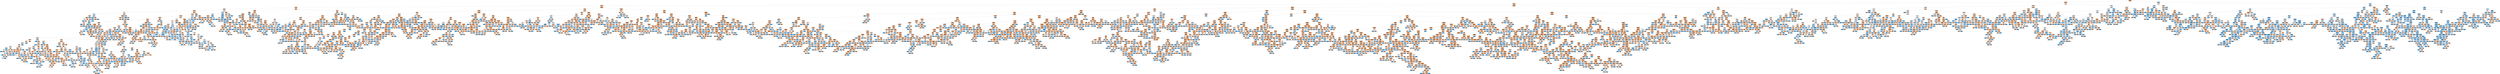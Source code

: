 digraph Tree {
node [shape=box, style="filled", color="black", fontname="helvetica"] ;
edge [fontname="helvetica"] ;
0 [label="PAY_0 <= 1.5\nsamples = 27000\nvalue = [21004, 5996]\nclass = Default", fillcolor="#eca572"] ;
1 [label="PAY_2 <= 1.5\nsamples = 24166\nvalue = [20139, 4027]\nclass = Default", fillcolor="#ea9a61"] ;
0 -> 1 [labeldistance=2.5, labelangle=45, headlabel="True"] ;
2 [label="PAY_AMT3 <= 678.5\nsamples = 22125\nvalue = [18960, 3165]\nclass = Default", fillcolor="#e9965a"] ;
1 -> 2 ;
3 [label="BILL_AMT1 <= 530.0\nsamples = 6136\nvalue = [4810, 1326]\nclass = Default", fillcolor="#eca470"] ;
2 -> 3 ;
4 [label="PAY_AMT4 <= 3.5\nsamples = 2389\nvalue = [1718, 671]\nclass = Default", fillcolor="#efb286"] ;
3 -> 4 ;
5 [label="AGE <= 53.5\nsamples = 1465\nvalue = [1001, 464]\nclass = Default", fillcolor="#f1bb95"] ;
4 -> 5 ;
6 [label="LIMIT_BAL <= 25000.0\nsamples = 1392\nvalue = [969, 423]\nclass = Default", fillcolor="#f0b88f"] ;
5 -> 6 ;
7 [label="BILL_AMT2 <= 102.0\nsamples = 66\nvalue = [33, 33]\nclass = Default", fillcolor="#ffffff"] ;
6 -> 7 ;
8 [label="PAY_0 <= -1.5\nsamples = 44\nvalue = [18, 26]\nclass = Non-Default", fillcolor="#c2e1f7"] ;
7 -> 8 ;
9 [label="EDUCATION <= 2.5\nsamples = 7\nvalue = [5, 2]\nclass = Default", fillcolor="#efb388"] ;
8 -> 9 ;
10 [label="MARRIAGE <= 1.5\nsamples = 6\nvalue = [5, 1]\nclass = Default", fillcolor="#ea9a61"] ;
9 -> 10 ;
11 [label="PAY_AMT6 <= 9704.5\nsamples = 2\nvalue = [1, 1]\nclass = Default", fillcolor="#ffffff"] ;
10 -> 11 ;
12 [label="samples = 1\nvalue = [0, 1]\nclass = Non-Default", fillcolor="#399de5"] ;
11 -> 12 ;
13 [label="samples = 1\nvalue = [1, 0]\nclass = Default", fillcolor="#e58139"] ;
11 -> 13 ;
14 [label="samples = 4\nvalue = [4, 0]\nclass = Default", fillcolor="#e58139"] ;
10 -> 14 ;
15 [label="samples = 1\nvalue = [0, 1]\nclass = Non-Default", fillcolor="#399de5"] ;
9 -> 15 ;
16 [label="EDUCATION <= 2.5\nsamples = 37\nvalue = [13, 24]\nclass = Non-Default", fillcolor="#a4d2f3"] ;
8 -> 16 ;
17 [label="BILL_AMT6 <= -1884.0\nsamples = 30\nvalue = [8, 22]\nclass = Non-Default", fillcolor="#81c1ee"] ;
16 -> 17 ;
18 [label="samples = 1\nvalue = [1, 0]\nclass = Default", fillcolor="#e58139"] ;
17 -> 18 ;
19 [label="PAY_AMT6 <= 660.0\nsamples = 29\nvalue = [7, 22]\nclass = Non-Default", fillcolor="#78bced"] ;
17 -> 19 ;
20 [label="AGE <= 24.5\nsamples = 23\nvalue = [7, 16]\nclass = Non-Default", fillcolor="#90c8f0"] ;
19 -> 20 ;
21 [label="BILL_AMT2 <= -369.0\nsamples = 5\nvalue = [3, 2]\nclass = Default", fillcolor="#f6d5bd"] ;
20 -> 21 ;
22 [label="samples = 1\nvalue = [0, 1]\nclass = Non-Default", fillcolor="#399de5"] ;
21 -> 22 ;
23 [label="PAY_4 <= -1.5\nsamples = 4\nvalue = [3, 1]\nclass = Default", fillcolor="#eeab7b"] ;
21 -> 23 ;
24 [label="samples = 3\nvalue = [3, 0]\nclass = Default", fillcolor="#e58139"] ;
23 -> 24 ;
25 [label="samples = 1\nvalue = [0, 1]\nclass = Non-Default", fillcolor="#399de5"] ;
23 -> 25 ;
26 [label="PAY_AMT6 <= 195.0\nsamples = 18\nvalue = [4, 14]\nclass = Non-Default", fillcolor="#72b9ec"] ;
20 -> 26 ;
27 [label="BILL_AMT1 <= -12.5\nsamples = 17\nvalue = [3, 14]\nclass = Non-Default", fillcolor="#63b2eb"] ;
26 -> 27 ;
28 [label="samples = 1\nvalue = [1, 0]\nclass = Default", fillcolor="#e58139"] ;
27 -> 28 ;
29 [label="AGE <= 28.5\nsamples = 16\nvalue = [2, 14]\nclass = Non-Default", fillcolor="#55abe9"] ;
27 -> 29 ;
30 [label="SEX <= 1.5\nsamples = 7\nvalue = [2, 5]\nclass = Non-Default", fillcolor="#88c4ef"] ;
29 -> 30 ;
31 [label="PAY_6 <= -1.5\nsamples = 4\nvalue = [2, 2]\nclass = Default", fillcolor="#ffffff"] ;
30 -> 31 ;
32 [label="EDUCATION <= 1.5\nsamples = 3\nvalue = [2, 1]\nclass = Default", fillcolor="#f2c09c"] ;
31 -> 32 ;
33 [label="samples = 1\nvalue = [1, 0]\nclass = Default", fillcolor="#e58139"] ;
32 -> 33 ;
34 [label="AGE <= 26.0\nsamples = 2\nvalue = [1, 1]\nclass = Default", fillcolor="#ffffff"] ;
32 -> 34 ;
35 [label="samples = 1\nvalue = [1, 0]\nclass = Default", fillcolor="#e58139"] ;
34 -> 35 ;
36 [label="samples = 1\nvalue = [0, 1]\nclass = Non-Default", fillcolor="#399de5"] ;
34 -> 36 ;
37 [label="samples = 1\nvalue = [0, 1]\nclass = Non-Default", fillcolor="#399de5"] ;
31 -> 37 ;
38 [label="samples = 3\nvalue = [0, 3]\nclass = Non-Default", fillcolor="#399de5"] ;
30 -> 38 ;
39 [label="samples = 9\nvalue = [0, 9]\nclass = Non-Default", fillcolor="#399de5"] ;
29 -> 39 ;
40 [label="samples = 1\nvalue = [1, 0]\nclass = Default", fillcolor="#e58139"] ;
26 -> 40 ;
41 [label="samples = 6\nvalue = [0, 6]\nclass = Non-Default", fillcolor="#399de5"] ;
19 -> 41 ;
42 [label="AGE <= 33.5\nsamples = 7\nvalue = [5, 2]\nclass = Default", fillcolor="#efb388"] ;
16 -> 42 ;
43 [label="samples = 5\nvalue = [5, 0]\nclass = Default", fillcolor="#e58139"] ;
42 -> 43 ;
44 [label="samples = 2\nvalue = [0, 2]\nclass = Non-Default", fillcolor="#399de5"] ;
42 -> 44 ;
45 [label="BILL_AMT2 <= 975.0\nsamples = 22\nvalue = [15, 7]\nclass = Default", fillcolor="#f1bc95"] ;
7 -> 45 ;
46 [label="BILL_AMT1 <= 342.5\nsamples = 13\nvalue = [12, 1]\nclass = Default", fillcolor="#e78c49"] ;
45 -> 46 ;
47 [label="samples = 10\nvalue = [10, 0]\nclass = Default", fillcolor="#e58139"] ;
46 -> 47 ;
48 [label="EDUCATION <= 2.5\nsamples = 3\nvalue = [2, 1]\nclass = Default", fillcolor="#f2c09c"] ;
46 -> 48 ;
49 [label="samples = 2\nvalue = [2, 0]\nclass = Default", fillcolor="#e58139"] ;
48 -> 49 ;
50 [label="samples = 1\nvalue = [0, 1]\nclass = Non-Default", fillcolor="#399de5"] ;
48 -> 50 ;
51 [label="BILL_AMT6 <= 944.5\nsamples = 9\nvalue = [3, 6]\nclass = Non-Default", fillcolor="#9ccef2"] ;
45 -> 51 ;
52 [label="PAY_2 <= -1.5\nsamples = 7\nvalue = [1, 6]\nclass = Non-Default", fillcolor="#5aade9"] ;
51 -> 52 ;
53 [label="samples = 1\nvalue = [1, 0]\nclass = Default", fillcolor="#e58139"] ;
52 -> 53 ;
54 [label="samples = 6\nvalue = [0, 6]\nclass = Non-Default", fillcolor="#399de5"] ;
52 -> 54 ;
55 [label="samples = 2\nvalue = [2, 0]\nclass = Default", fillcolor="#e58139"] ;
51 -> 55 ;
56 [label="PAY_AMT2 <= 3544.5\nsamples = 1326\nvalue = [936, 390]\nclass = Default", fillcolor="#f0b58b"] ;
6 -> 56 ;
57 [label="BILL_AMT4 <= 631.0\nsamples = 1278\nvalue = [892, 386]\nclass = Default", fillcolor="#f0b88f"] ;
56 -> 57 ;
58 [label="LIMIT_BAL <= 315000.0\nsamples = 1228\nvalue = [869, 359]\nclass = Default", fillcolor="#f0b58b"] ;
57 -> 58 ;
59 [label="BILL_AMT2 <= 5387.5\nsamples = 976\nvalue = [714, 262]\nclass = Default", fillcolor="#efaf82"] ;
58 -> 59 ;
60 [label="BILL_AMT1 <= 123.5\nsamples = 950\nvalue = [689, 261]\nclass = Default", fillcolor="#efb184"] ;
59 -> 60 ;
61 [label="LIMIT_BAL <= 95000.0\nsamples = 845\nvalue = [602, 243]\nclass = Default", fillcolor="#efb489"] ;
60 -> 61 ;
62 [label="PAY_0 <= -0.5\nsamples = 172\nvalue = [137, 35]\nclass = Default", fillcolor="#eca16c"] ;
61 -> 62 ;
63 [label="BILL_AMT2 <= -2707.0\nsamples = 50\nvalue = [48, 2]\nclass = Default", fillcolor="#e68641"] ;
62 -> 63 ;
64 [label="samples = 1\nvalue = [0, 1]\nclass = Non-Default", fillcolor="#399de5"] ;
63 -> 64 ;
65 [label="MARRIAGE <= 2.5\nsamples = 49\nvalue = [48, 1]\nclass = Default", fillcolor="#e6843d"] ;
63 -> 65 ;
66 [label="samples = 48\nvalue = [48, 0]\nclass = Default", fillcolor="#e58139"] ;
65 -> 66 ;
67 [label="samples = 1\nvalue = [0, 1]\nclass = Non-Default", fillcolor="#399de5"] ;
65 -> 67 ;
68 [label="AGE <= 52.5\nsamples = 122\nvalue = [89, 33]\nclass = Default", fillcolor="#efb082"] ;
62 -> 68 ;
69 [label="MARRIAGE <= 1.5\nsamples = 119\nvalue = [89, 30]\nclass = Default", fillcolor="#eeab7c"] ;
68 -> 69 ;
70 [label="AGE <= 43.5\nsamples = 39\nvalue = [34, 5]\nclass = Default", fillcolor="#e99456"] ;
69 -> 70 ;
71 [label="LIMIT_BAL <= 35000.0\nsamples = 28\nvalue = [26, 2]\nclass = Default", fillcolor="#e78b48"] ;
70 -> 71 ;
72 [label="samples = 1\nvalue = [0, 1]\nclass = Non-Default", fillcolor="#399de5"] ;
71 -> 72 ;
73 [label="EDUCATION <= 2.5\nsamples = 27\nvalue = [26, 1]\nclass = Default", fillcolor="#e68641"] ;
71 -> 73 ;
74 [label="samples = 18\nvalue = [18, 0]\nclass = Default", fillcolor="#e58139"] ;
73 -> 74 ;
75 [label="AGE <= 35.5\nsamples = 9\nvalue = [8, 1]\nclass = Default", fillcolor="#e89152"] ;
73 -> 75 ;
76 [label="samples = 5\nvalue = [5, 0]\nclass = Default", fillcolor="#e58139"] ;
75 -> 76 ;
77 [label="BILL_AMT6 <= 75.0\nsamples = 4\nvalue = [3, 1]\nclass = Default", fillcolor="#eeab7b"] ;
75 -> 77 ;
78 [label="samples = 1\nvalue = [0, 1]\nclass = Non-Default", fillcolor="#399de5"] ;
77 -> 78 ;
79 [label="samples = 3\nvalue = [3, 0]\nclass = Default", fillcolor="#e58139"] ;
77 -> 79 ;
80 [label="LIMIT_BAL <= 55000.0\nsamples = 11\nvalue = [8, 3]\nclass = Default", fillcolor="#efb083"] ;
70 -> 80 ;
81 [label="samples = 7\nvalue = [7, 0]\nclass = Default", fillcolor="#e58139"] ;
80 -> 81 ;
82 [label="AGE <= 49.5\nsamples = 4\nvalue = [1, 3]\nclass = Non-Default", fillcolor="#7bbeee"] ;
80 -> 82 ;
83 [label="samples = 3\nvalue = [0, 3]\nclass = Non-Default", fillcolor="#399de5"] ;
82 -> 83 ;
84 [label="samples = 1\nvalue = [1, 0]\nclass = Default", fillcolor="#e58139"] ;
82 -> 84 ;
85 [label="PAY_AMT2 <= 9.5\nsamples = 80\nvalue = [55, 25]\nclass = Default", fillcolor="#f1ba93"] ;
69 -> 85 ;
86 [label="BILL_AMT2 <= 692.0\nsamples = 72\nvalue = [47, 25]\nclass = Default", fillcolor="#f3c4a2"] ;
85 -> 86 ;
87 [label="BILL_AMT6 <= -3086.0\nsamples = 70\nvalue = [47, 23]\nclass = Default", fillcolor="#f2bf9a"] ;
86 -> 87 ;
88 [label="samples = 1\nvalue = [0, 1]\nclass = Non-Default", fillcolor="#399de5"] ;
87 -> 88 ;
89 [label="BILL_AMT4 <= -9.0\nsamples = 69\nvalue = [47, 22]\nclass = Default", fillcolor="#f1bc96"] ;
87 -> 89 ;
90 [label="samples = 5\nvalue = [5, 0]\nclass = Default", fillcolor="#e58139"] ;
89 -> 90 ;
91 [label="BILL_AMT3 <= 81.5\nsamples = 64\nvalue = [42, 22]\nclass = Default", fillcolor="#f3c3a1"] ;
89 -> 91 ;
92 [label="PAY_AMT1 <= 97.0\nsamples = 63\nvalue = [42, 21]\nclass = Default", fillcolor="#f2c09c"] ;
91 -> 92 ;
93 [label="PAY_AMT6 <= 2592.5\nsamples = 60\nvalue = [39, 21]\nclass = Default", fillcolor="#f3c5a4"] ;
92 -> 93 ;
94 [label="PAY_AMT6 <= 320.0\nsamples = 57\nvalue = [38, 19]\nclass = Default", fillcolor="#f2c09c"] ;
93 -> 94 ;
95 [label="PAY_AMT5 <= 525.0\nsamples = 53\nvalue = [34, 19]\nclass = Default", fillcolor="#f4c7a8"] ;
94 -> 95 ;
96 [label="PAY_AMT6 <= 250.5\nsamples = 51\nvalue = [34, 17]\nclass = Default", fillcolor="#f2c09c"] ;
95 -> 96 ;
97 [label="AGE <= 25.5\nsamples = 50\nvalue = [34, 16]\nclass = Default", fillcolor="#f1bc96"] ;
96 -> 97 ;
98 [label="EDUCATION <= 1.5\nsamples = 16\nvalue = [9, 7]\nclass = Default", fillcolor="#f9e3d3"] ;
97 -> 98 ;
99 [label="AGE <= 24.0\nsamples = 4\nvalue = [1, 3]\nclass = Non-Default", fillcolor="#7bbeee"] ;
98 -> 99 ;
100 [label="SEX <= 1.5\nsamples = 2\nvalue = [1, 1]\nclass = Default", fillcolor="#ffffff"] ;
99 -> 100 ;
101 [label="samples = 1\nvalue = [0, 1]\nclass = Non-Default", fillcolor="#399de5"] ;
100 -> 101 ;
102 [label="samples = 1\nvalue = [1, 0]\nclass = Default", fillcolor="#e58139"] ;
100 -> 102 ;
103 [label="samples = 2\nvalue = [0, 2]\nclass = Non-Default", fillcolor="#399de5"] ;
99 -> 103 ;
104 [label="AGE <= 24.5\nsamples = 12\nvalue = [8, 4]\nclass = Default", fillcolor="#f2c09c"] ;
98 -> 104 ;
105 [label="EDUCATION <= 2.5\nsamples = 9\nvalue = [5, 4]\nclass = Default", fillcolor="#fae6d7"] ;
104 -> 105 ;
106 [label="LIMIT_BAL <= 85000.0\nsamples = 7\nvalue = [3, 4]\nclass = Non-Default", fillcolor="#cee6f8"] ;
105 -> 106 ;
107 [label="SEX <= 1.5\nsamples = 6\nvalue = [3, 3]\nclass = Default", fillcolor="#ffffff"] ;
106 -> 107 ;
108 [label="samples = 1\nvalue = [0, 1]\nclass = Non-Default", fillcolor="#399de5"] ;
107 -> 108 ;
109 [label="AGE <= 23.5\nsamples = 5\nvalue = [3, 2]\nclass = Default", fillcolor="#f6d5bd"] ;
107 -> 109 ;
110 [label="AGE <= 22.5\nsamples = 3\nvalue = [1, 2]\nclass = Non-Default", fillcolor="#9ccef2"] ;
109 -> 110 ;
111 [label="samples = 2\nvalue = [1, 1]\nclass = Default", fillcolor="#ffffff"] ;
110 -> 111 ;
112 [label="samples = 1\nvalue = [0, 1]\nclass = Non-Default", fillcolor="#399de5"] ;
110 -> 112 ;
113 [label="samples = 2\nvalue = [2, 0]\nclass = Default", fillcolor="#e58139"] ;
109 -> 113 ;
114 [label="samples = 1\nvalue = [0, 1]\nclass = Non-Default", fillcolor="#399de5"] ;
106 -> 114 ;
115 [label="samples = 2\nvalue = [2, 0]\nclass = Default", fillcolor="#e58139"] ;
105 -> 115 ;
116 [label="samples = 3\nvalue = [3, 0]\nclass = Default", fillcolor="#e58139"] ;
104 -> 116 ;
117 [label="AGE <= 47.0\nsamples = 34\nvalue = [25, 9]\nclass = Default", fillcolor="#eeae80"] ;
97 -> 117 ;
118 [label="EDUCATION <= 1.5\nsamples = 30\nvalue = [23, 7]\nclass = Default", fillcolor="#eda775"] ;
117 -> 118 ;
119 [label="LIMIT_BAL <= 85000.0\nsamples = 14\nvalue = [9, 5]\nclass = Default", fillcolor="#f3c7a7"] ;
118 -> 119 ;
120 [label="AGE <= 29.5\nsamples = 11\nvalue = [6, 5]\nclass = Default", fillcolor="#fbeade"] ;
119 -> 120 ;
121 [label="LIMIT_BAL <= 65000.0\nsamples = 7\nvalue = [5, 2]\nclass = Default", fillcolor="#efb388"] ;
120 -> 121 ;
122 [label="samples = 5\nvalue = [5, 0]\nclass = Default", fillcolor="#e58139"] ;
121 -> 122 ;
123 [label="samples = 2\nvalue = [0, 2]\nclass = Non-Default", fillcolor="#399de5"] ;
121 -> 123 ;
124 [label="AGE <= 34.0\nsamples = 4\nvalue = [1, 3]\nclass = Non-Default", fillcolor="#7bbeee"] ;
120 -> 124 ;
125 [label="samples = 2\nvalue = [0, 2]\nclass = Non-Default", fillcolor="#399de5"] ;
124 -> 125 ;
126 [label="samples = 2\nvalue = [1, 1]\nclass = Default", fillcolor="#ffffff"] ;
124 -> 126 ;
127 [label="samples = 3\nvalue = [3, 0]\nclass = Default", fillcolor="#e58139"] ;
119 -> 127 ;
128 [label="LIMIT_BAL <= 65000.0\nsamples = 16\nvalue = [14, 2]\nclass = Default", fillcolor="#e99355"] ;
118 -> 128 ;
129 [label="samples = 9\nvalue = [9, 0]\nclass = Default", fillcolor="#e58139"] ;
128 -> 129 ;
130 [label="SEX <= 1.5\nsamples = 7\nvalue = [5, 2]\nclass = Default", fillcolor="#efb388"] ;
128 -> 130 ;
131 [label="samples = 2\nvalue = [0, 2]\nclass = Non-Default", fillcolor="#399de5"] ;
130 -> 131 ;
132 [label="samples = 5\nvalue = [5, 0]\nclass = Default", fillcolor="#e58139"] ;
130 -> 132 ;
133 [label="EDUCATION <= 2.0\nsamples = 4\nvalue = [2, 2]\nclass = Default", fillcolor="#ffffff"] ;
117 -> 133 ;
134 [label="samples = 2\nvalue = [2, 0]\nclass = Default", fillcolor="#e58139"] ;
133 -> 134 ;
135 [label="samples = 2\nvalue = [0, 2]\nclass = Non-Default", fillcolor="#399de5"] ;
133 -> 135 ;
136 [label="samples = 1\nvalue = [0, 1]\nclass = Non-Default", fillcolor="#399de5"] ;
96 -> 136 ;
137 [label="samples = 2\nvalue = [0, 2]\nclass = Non-Default", fillcolor="#399de5"] ;
95 -> 137 ;
138 [label="samples = 4\nvalue = [4, 0]\nclass = Default", fillcolor="#e58139"] ;
94 -> 138 ;
139 [label="PAY_AMT6 <= 8366.5\nsamples = 3\nvalue = [1, 2]\nclass = Non-Default", fillcolor="#9ccef2"] ;
93 -> 139 ;
140 [label="samples = 2\nvalue = [0, 2]\nclass = Non-Default", fillcolor="#399de5"] ;
139 -> 140 ;
141 [label="samples = 1\nvalue = [1, 0]\nclass = Default", fillcolor="#e58139"] ;
139 -> 141 ;
142 [label="samples = 3\nvalue = [3, 0]\nclass = Default", fillcolor="#e58139"] ;
92 -> 142 ;
143 [label="samples = 1\nvalue = [0, 1]\nclass = Non-Default", fillcolor="#399de5"] ;
91 -> 143 ;
144 [label="samples = 2\nvalue = [0, 2]\nclass = Non-Default", fillcolor="#399de5"] ;
86 -> 144 ;
145 [label="samples = 8\nvalue = [8, 0]\nclass = Default", fillcolor="#e58139"] ;
85 -> 145 ;
146 [label="samples = 3\nvalue = [0, 3]\nclass = Non-Default", fillcolor="#399de5"] ;
68 -> 146 ;
147 [label="PAY_AMT5 <= 66271.5\nsamples = 673\nvalue = [465, 208]\nclass = Default", fillcolor="#f1b992"] ;
61 -> 147 ;
148 [label="PAY_AMT2 <= 554.0\nsamples = 671\nvalue = [465, 206]\nclass = Default", fillcolor="#f1b991"] ;
147 -> 148 ;
149 [label="BILL_AMT5 <= 16.5\nsamples = 622\nvalue = [424, 198]\nclass = Default", fillcolor="#f1bc95"] ;
148 -> 149 ;
150 [label="PAY_AMT5 <= 510.5\nsamples = 613\nvalue = [421, 192]\nclass = Default", fillcolor="#f1ba93"] ;
149 -> 150 ;
151 [label="PAY_AMT2 <= 436.5\nsamples = 562\nvalue = [379, 183]\nclass = Default", fillcolor="#f2be99"] ;
150 -> 151 ;
152 [label="PAY_AMT3 <= 34.5\nsamples = 557\nvalue = [378, 179]\nclass = Default", fillcolor="#f1bd97"] ;
151 -> 152 ;
153 [label="BILL_AMT6 <= 34.5\nsamples = 545\nvalue = [366, 179]\nclass = Default", fillcolor="#f2bf9a"] ;
152 -> 153 ;
154 [label="EDUCATION <= 3.5\nsamples = 526\nvalue = [358, 168]\nclass = Default", fillcolor="#f1bc96"] ;
153 -> 154 ;
155 [label="PAY_AMT6 <= 1418.5\nsamples = 516\nvalue = [348, 168]\nclass = Default", fillcolor="#f2be99"] ;
154 -> 155 ;
156 [label="AGE <= 35.5\nsamples = 496\nvalue = [330, 166]\nclass = Default", fillcolor="#f2c09d"] ;
155 -> 156 ;
157 [label="SEX <= 1.5\nsamples = 267\nvalue = [189, 78]\nclass = Default", fillcolor="#f0b58b"] ;
156 -> 157 ;
158 [label="EDUCATION <= 2.5\nsamples = 78\nvalue = [48, 30]\nclass = Default", fillcolor="#f5d0b5"] ;
157 -> 158 ;
159 [label="LIMIT_BAL <= 110000.0\nsamples = 73\nvalue = [47, 26]\nclass = Default", fillcolor="#f3c7a7"] ;
158 -> 159 ;
160 [label="samples = 2\nvalue = [0, 2]\nclass = Non-Default", fillcolor="#399de5"] ;
159 -> 160 ;
161 [label="PAY_AMT6 <= 175.0\nsamples = 71\nvalue = [47, 24]\nclass = Default", fillcolor="#f2c19e"] ;
159 -> 161 ;
162 [label="PAY_AMT1 <= 665.0\nsamples = 66\nvalue = [42, 24]\nclass = Default", fillcolor="#f4c9aa"] ;
161 -> 162 ;
163 [label="BILL_AMT1 <= -1400.0\nsamples = 65\nvalue = [42, 23]\nclass = Default", fillcolor="#f3c6a5"] ;
162 -> 163 ;
164 [label="samples = 1\nvalue = [0, 1]\nclass = Non-Default", fillcolor="#399de5"] ;
163 -> 164 ;
165 [label="AGE <= 27.5\nsamples = 64\nvalue = [42, 22]\nclass = Default", fillcolor="#f3c3a1"] ;
163 -> 165 ;
166 [label="MARRIAGE <= 1.5\nsamples = 9\nvalue = [8, 1]\nclass = Default", fillcolor="#e89152"] ;
165 -> 166 ;
167 [label="BILL_AMT4 <= -244.0\nsamples = 2\nvalue = [1, 1]\nclass = Default", fillcolor="#ffffff"] ;
166 -> 167 ;
168 [label="samples = 1\nvalue = [1, 0]\nclass = Default", fillcolor="#e58139"] ;
167 -> 168 ;
169 [label="samples = 1\nvalue = [0, 1]\nclass = Non-Default", fillcolor="#399de5"] ;
167 -> 169 ;
170 [label="samples = 7\nvalue = [7, 0]\nclass = Default", fillcolor="#e58139"] ;
166 -> 170 ;
171 [label="AGE <= 29.5\nsamples = 55\nvalue = [34, 21]\nclass = Default", fillcolor="#f5cfb3"] ;
165 -> 171 ;
172 [label="PAY_0 <= -0.5\nsamples = 21\nvalue = [10, 11]\nclass = Non-Default", fillcolor="#edf6fd"] ;
171 -> 172 ;
173 [label="LIMIT_BAL <= 165000.0\nsamples = 8\nvalue = [2, 6]\nclass = Non-Default", fillcolor="#7bbeee"] ;
172 -> 173 ;
174 [label="LIMIT_BAL <= 145000.0\nsamples = 3\nvalue = [2, 1]\nclass = Default", fillcolor="#f2c09c"] ;
173 -> 174 ;
175 [label="samples = 1\nvalue = [0, 1]\nclass = Non-Default", fillcolor="#399de5"] ;
174 -> 175 ;
176 [label="samples = 2\nvalue = [2, 0]\nclass = Default", fillcolor="#e58139"] ;
174 -> 176 ;
177 [label="samples = 5\nvalue = [0, 5]\nclass = Non-Default", fillcolor="#399de5"] ;
173 -> 177 ;
178 [label="LIMIT_BAL <= 235000.0\nsamples = 13\nvalue = [8, 5]\nclass = Default", fillcolor="#f5d0b5"] ;
172 -> 178 ;
179 [label="LIMIT_BAL <= 165000.0\nsamples = 8\nvalue = [6, 2]\nclass = Default", fillcolor="#eeab7b"] ;
178 -> 179 ;
180 [label="AGE <= 28.5\nsamples = 5\nvalue = [3, 2]\nclass = Default", fillcolor="#f6d5bd"] ;
179 -> 180 ;
181 [label="samples = 1\nvalue = [0, 1]\nclass = Non-Default", fillcolor="#399de5"] ;
180 -> 181 ;
182 [label="LIMIT_BAL <= 150000.0\nsamples = 4\nvalue = [3, 1]\nclass = Default", fillcolor="#eeab7b"] ;
180 -> 182 ;
183 [label="samples = 3\nvalue = [3, 0]\nclass = Default", fillcolor="#e58139"] ;
182 -> 183 ;
184 [label="samples = 1\nvalue = [0, 1]\nclass = Non-Default", fillcolor="#399de5"] ;
182 -> 184 ;
185 [label="samples = 3\nvalue = [3, 0]\nclass = Default", fillcolor="#e58139"] ;
179 -> 185 ;
186 [label="AGE <= 28.5\nsamples = 5\nvalue = [2, 3]\nclass = Non-Default", fillcolor="#bddef6"] ;
178 -> 186 ;
187 [label="samples = 2\nvalue = [2, 0]\nclass = Default", fillcolor="#e58139"] ;
186 -> 187 ;
188 [label="samples = 3\nvalue = [0, 3]\nclass = Non-Default", fillcolor="#399de5"] ;
186 -> 188 ;
189 [label="PAY_0 <= 0.0\nsamples = 34\nvalue = [24, 10]\nclass = Default", fillcolor="#f0b58b"] ;
171 -> 189 ;
190 [label="BILL_AMT4 <= -9.0\nsamples = 11\nvalue = [10, 1]\nclass = Default", fillcolor="#e88e4d"] ;
189 -> 190 ;
191 [label="samples = 1\nvalue = [0, 1]\nclass = Non-Default", fillcolor="#399de5"] ;
190 -> 191 ;
192 [label="samples = 10\nvalue = [10, 0]\nclass = Default", fillcolor="#e58139"] ;
190 -> 192 ;
193 [label="BILL_AMT5 <= -6.0\nsamples = 23\nvalue = [14, 9]\nclass = Default", fillcolor="#f6d2b8"] ;
189 -> 193 ;
194 [label="samples = 5\nvalue = [5, 0]\nclass = Default", fillcolor="#e58139"] ;
193 -> 194 ;
195 [label="EDUCATION <= 1.5\nsamples = 18\nvalue = [9, 9]\nclass = Default", fillcolor="#ffffff"] ;
193 -> 195 ;
196 [label="AGE <= 34.5\nsamples = 12\nvalue = [4, 8]\nclass = Non-Default", fillcolor="#9ccef2"] ;
195 -> 196 ;
197 [label="LIMIT_BAL <= 195000.0\nsamples = 11\nvalue = [3, 8]\nclass = Non-Default", fillcolor="#83c2ef"] ;
196 -> 197 ;
198 [label="LIMIT_BAL <= 135000.0\nsamples = 4\nvalue = [2, 2]\nclass = Default", fillcolor="#ffffff"] ;
197 -> 198 ;
199 [label="samples = 2\nvalue = [0, 2]\nclass = Non-Default", fillcolor="#399de5"] ;
198 -> 199 ;
200 [label="samples = 2\nvalue = [2, 0]\nclass = Default", fillcolor="#e58139"] ;
198 -> 200 ;
201 [label="LIMIT_BAL <= 260000.0\nsamples = 7\nvalue = [1, 6]\nclass = Non-Default", fillcolor="#5aade9"] ;
197 -> 201 ;
202 [label="samples = 4\nvalue = [0, 4]\nclass = Non-Default", fillcolor="#399de5"] ;
201 -> 202 ;
203 [label="LIMIT_BAL <= 290000.0\nsamples = 3\nvalue = [1, 2]\nclass = Non-Default", fillcolor="#9ccef2"] ;
201 -> 203 ;
204 [label="AGE <= 33.0\nsamples = 2\nvalue = [1, 1]\nclass = Default", fillcolor="#ffffff"] ;
203 -> 204 ;
205 [label="samples = 1\nvalue = [0, 1]\nclass = Non-Default", fillcolor="#399de5"] ;
204 -> 205 ;
206 [label="samples = 1\nvalue = [1, 0]\nclass = Default", fillcolor="#e58139"] ;
204 -> 206 ;
207 [label="samples = 1\nvalue = [0, 1]\nclass = Non-Default", fillcolor="#399de5"] ;
203 -> 207 ;
208 [label="samples = 1\nvalue = [1, 0]\nclass = Default", fillcolor="#e58139"] ;
196 -> 208 ;
209 [label="AGE <= 34.5\nsamples = 6\nvalue = [5, 1]\nclass = Default", fillcolor="#ea9a61"] ;
195 -> 209 ;
210 [label="samples = 4\nvalue = [4, 0]\nclass = Default", fillcolor="#e58139"] ;
209 -> 210 ;
211 [label="LIMIT_BAL <= 175000.0\nsamples = 2\nvalue = [1, 1]\nclass = Default", fillcolor="#ffffff"] ;
209 -> 211 ;
212 [label="samples = 1\nvalue = [1, 0]\nclass = Default", fillcolor="#e58139"] ;
211 -> 212 ;
213 [label="samples = 1\nvalue = [0, 1]\nclass = Non-Default", fillcolor="#399de5"] ;
211 -> 213 ;
214 [label="samples = 1\nvalue = [0, 1]\nclass = Non-Default", fillcolor="#399de5"] ;
162 -> 214 ;
215 [label="samples = 5\nvalue = [5, 0]\nclass = Default", fillcolor="#e58139"] ;
161 -> 215 ;
216 [label="AGE <= 34.5\nsamples = 5\nvalue = [1, 4]\nclass = Non-Default", fillcolor="#6ab6ec"] ;
158 -> 216 ;
217 [label="samples = 4\nvalue = [0, 4]\nclass = Non-Default", fillcolor="#399de5"] ;
216 -> 217 ;
218 [label="samples = 1\nvalue = [1, 0]\nclass = Default", fillcolor="#e58139"] ;
216 -> 218 ;
219 [label="LIMIT_BAL <= 175000.0\nsamples = 189\nvalue = [141, 48]\nclass = Default", fillcolor="#eeac7c"] ;
157 -> 219 ;
220 [label="AGE <= 34.5\nsamples = 75\nvalue = [62, 13]\nclass = Default", fillcolor="#ea9b63"] ;
219 -> 220 ;
221 [label="AGE <= 27.5\nsamples = 72\nvalue = [61, 11]\nclass = Default", fillcolor="#ea985d"] ;
220 -> 221 ;
222 [label="PAY_AMT6 <= 810.0\nsamples = 18\nvalue = [12, 6]\nclass = Default", fillcolor="#f2c09c"] ;
221 -> 222 ;
223 [label="AGE <= 26.5\nsamples = 17\nvalue = [12, 5]\nclass = Default", fillcolor="#f0b58b"] ;
222 -> 223 ;
224 [label="LIMIT_BAL <= 135000.0\nsamples = 11\nvalue = [9, 2]\nclass = Default", fillcolor="#eb9d65"] ;
223 -> 224 ;
225 [label="samples = 7\nvalue = [7, 0]\nclass = Default", fillcolor="#e58139"] ;
224 -> 225 ;
226 [label="PAY_0 <= -0.5\nsamples = 4\nvalue = [2, 2]\nclass = Default", fillcolor="#ffffff"] ;
224 -> 226 ;
227 [label="samples = 2\nvalue = [2, 0]\nclass = Default", fillcolor="#e58139"] ;
226 -> 227 ;
228 [label="samples = 2\nvalue = [0, 2]\nclass = Non-Default", fillcolor="#399de5"] ;
226 -> 228 ;
229 [label="LIMIT_BAL <= 125000.0\nsamples = 6\nvalue = [3, 3]\nclass = Default", fillcolor="#ffffff"] ;
223 -> 229 ;
230 [label="samples = 2\nvalue = [0, 2]\nclass = Non-Default", fillcolor="#399de5"] ;
229 -> 230 ;
231 [label="PAY_0 <= -0.5\nsamples = 4\nvalue = [3, 1]\nclass = Default", fillcolor="#eeab7b"] ;
229 -> 231 ;
232 [label="samples = 1\nvalue = [0, 1]\nclass = Non-Default", fillcolor="#399de5"] ;
231 -> 232 ;
233 [label="samples = 3\nvalue = [3, 0]\nclass = Default", fillcolor="#e58139"] ;
231 -> 233 ;
234 [label="samples = 1\nvalue = [0, 1]\nclass = Non-Default", fillcolor="#399de5"] ;
222 -> 234 ;
235 [label="LIMIT_BAL <= 105000.0\nsamples = 54\nvalue = [49, 5]\nclass = Default", fillcolor="#e88e4d"] ;
221 -> 235 ;
236 [label="BILL_AMT3 <= -2.0\nsamples = 7\nvalue = [5, 2]\nclass = Default", fillcolor="#efb388"] ;
235 -> 236 ;
237 [label="samples = 3\nvalue = [3, 0]\nclass = Default", fillcolor="#e58139"] ;
236 -> 237 ;
238 [label="AGE <= 28.5\nsamples = 4\nvalue = [2, 2]\nclass = Default", fillcolor="#ffffff"] ;
236 -> 238 ;
239 [label="samples = 1\nvalue = [0, 1]\nclass = Non-Default", fillcolor="#399de5"] ;
238 -> 239 ;
240 [label="EDUCATION <= 1.5\nsamples = 3\nvalue = [2, 1]\nclass = Default", fillcolor="#f2c09c"] ;
238 -> 240 ;
241 [label="AGE <= 29.5\nsamples = 2\nvalue = [1, 1]\nclass = Default", fillcolor="#ffffff"] ;
240 -> 241 ;
242 [label="samples = 1\nvalue = [0, 1]\nclass = Non-Default", fillcolor="#399de5"] ;
241 -> 242 ;
243 [label="samples = 1\nvalue = [1, 0]\nclass = Default", fillcolor="#e58139"] ;
241 -> 243 ;
244 [label="samples = 1\nvalue = [1, 0]\nclass = Default", fillcolor="#e58139"] ;
240 -> 244 ;
245 [label="AGE <= 31.5\nsamples = 47\nvalue = [44, 3]\nclass = Default", fillcolor="#e78a46"] ;
235 -> 245 ;
246 [label="samples = 27\nvalue = [27, 0]\nclass = Default", fillcolor="#e58139"] ;
245 -> 246 ;
247 [label="EDUCATION <= 1.5\nsamples = 20\nvalue = [17, 3]\nclass = Default", fillcolor="#ea975c"] ;
245 -> 247 ;
248 [label="PAY_0 <= -0.5\nsamples = 13\nvalue = [10, 3]\nclass = Default", fillcolor="#eda774"] ;
247 -> 248 ;
249 [label="MARRIAGE <= 1.5\nsamples = 2\nvalue = [1, 1]\nclass = Default", fillcolor="#ffffff"] ;
248 -> 249 ;
250 [label="samples = 1\nvalue = [1, 0]\nclass = Default", fillcolor="#e58139"] ;
249 -> 250 ;
251 [label="samples = 1\nvalue = [0, 1]\nclass = Non-Default", fillcolor="#399de5"] ;
249 -> 251 ;
252 [label="LIMIT_BAL <= 135000.0\nsamples = 11\nvalue = [9, 2]\nclass = Default", fillcolor="#eb9d65"] ;
248 -> 252 ;
253 [label="LIMIT_BAL <= 125000.0\nsamples = 3\nvalue = [2, 1]\nclass = Default", fillcolor="#f2c09c"] ;
252 -> 253 ;
254 [label="samples = 2\nvalue = [2, 0]\nclass = Default", fillcolor="#e58139"] ;
253 -> 254 ;
255 [label="samples = 1\nvalue = [0, 1]\nclass = Non-Default", fillcolor="#399de5"] ;
253 -> 255 ;
256 [label="AGE <= 32.5\nsamples = 8\nvalue = [7, 1]\nclass = Default", fillcolor="#e99355"] ;
252 -> 256 ;
257 [label="LIMIT_BAL <= 145000.0\nsamples = 4\nvalue = [3, 1]\nclass = Default", fillcolor="#eeab7b"] ;
256 -> 257 ;
258 [label="samples = 1\nvalue = [1, 0]\nclass = Default", fillcolor="#e58139"] ;
257 -> 258 ;
259 [label="LIMIT_BAL <= 155000.0\nsamples = 3\nvalue = [2, 1]\nclass = Default", fillcolor="#f2c09c"] ;
257 -> 259 ;
260 [label="samples = 2\nvalue = [1, 1]\nclass = Default", fillcolor="#ffffff"] ;
259 -> 260 ;
261 [label="samples = 1\nvalue = [1, 0]\nclass = Default", fillcolor="#e58139"] ;
259 -> 261 ;
262 [label="samples = 4\nvalue = [4, 0]\nclass = Default", fillcolor="#e58139"] ;
256 -> 262 ;
263 [label="samples = 7\nvalue = [7, 0]\nclass = Default", fillcolor="#e58139"] ;
247 -> 263 ;
264 [label="EDUCATION <= 1.5\nsamples = 3\nvalue = [1, 2]\nclass = Non-Default", fillcolor="#9ccef2"] ;
220 -> 264 ;
265 [label="samples = 2\nvalue = [0, 2]\nclass = Non-Default", fillcolor="#399de5"] ;
264 -> 265 ;
266 [label="samples = 1\nvalue = [1, 0]\nclass = Default", fillcolor="#e58139"] ;
264 -> 266 ;
267 [label="PAY_3 <= -1.5\nsamples = 114\nvalue = [79, 35]\nclass = Default", fillcolor="#f1b991"] ;
219 -> 267 ;
268 [label="LIMIT_BAL <= 285000.0\nsamples = 108\nvalue = [73, 35]\nclass = Default", fillcolor="#f1bd98"] ;
267 -> 268 ;
269 [label="AGE <= 33.5\nsamples = 89\nvalue = [63, 26]\nclass = Default", fillcolor="#f0b58b"] ;
268 -> 269 ;
270 [label="AGE <= 31.5\nsamples = 74\nvalue = [55, 19]\nclass = Default", fillcolor="#eead7d"] ;
269 -> 270 ;
271 [label="BILL_AMT2 <= -164.5\nsamples = 59\nvalue = [41, 18]\nclass = Default", fillcolor="#f0b890"] ;
270 -> 271 ;
272 [label="samples = 1\nvalue = [0, 1]\nclass = Non-Default", fillcolor="#399de5"] ;
271 -> 272 ;
273 [label="EDUCATION <= 2.5\nsamples = 58\nvalue = [41, 17]\nclass = Default", fillcolor="#f0b58b"] ;
271 -> 273 ;
274 [label="PAY_0 <= -0.5\nsamples = 54\nvalue = [37, 17]\nclass = Default", fillcolor="#f1bb94"] ;
273 -> 274 ;
275 [label="LIMIT_BAL <= 220000.0\nsamples = 26\nvalue = [20, 6]\nclass = Default", fillcolor="#eda774"] ;
274 -> 275 ;
276 [label="AGE <= 29.5\nsamples = 15\nvalue = [13, 2]\nclass = Default", fillcolor="#e99457"] ;
275 -> 276 ;
277 [label="AGE <= 26.5\nsamples = 10\nvalue = [8, 2]\nclass = Default", fillcolor="#eca06a"] ;
276 -> 277 ;
278 [label="samples = 3\nvalue = [3, 0]\nclass = Default", fillcolor="#e58139"] ;
277 -> 278 ;
279 [label="AGE <= 27.5\nsamples = 7\nvalue = [5, 2]\nclass = Default", fillcolor="#efb388"] ;
277 -> 279 ;
280 [label="samples = 1\nvalue = [0, 1]\nclass = Non-Default", fillcolor="#399de5"] ;
279 -> 280 ;
281 [label="LIMIT_BAL <= 185000.0\nsamples = 6\nvalue = [5, 1]\nclass = Default", fillcolor="#ea9a61"] ;
279 -> 281 ;
282 [label="BILL_AMT3 <= 216.0\nsamples = 4\nvalue = [3, 1]\nclass = Default", fillcolor="#eeab7b"] ;
281 -> 282 ;
283 [label="BILL_AMT1 <= 50.0\nsamples = 3\nvalue = [2, 1]\nclass = Default", fillcolor="#f2c09c"] ;
282 -> 283 ;
284 [label="samples = 2\nvalue = [1, 1]\nclass = Default", fillcolor="#ffffff"] ;
283 -> 284 ;
285 [label="samples = 1\nvalue = [1, 0]\nclass = Default", fillcolor="#e58139"] ;
283 -> 285 ;
286 [label="samples = 1\nvalue = [1, 0]\nclass = Default", fillcolor="#e58139"] ;
282 -> 286 ;
287 [label="samples = 2\nvalue = [2, 0]\nclass = Default", fillcolor="#e58139"] ;
281 -> 287 ;
288 [label="samples = 5\nvalue = [5, 0]\nclass = Default", fillcolor="#e58139"] ;
276 -> 288 ;
289 [label="EDUCATION <= 1.5\nsamples = 11\nvalue = [7, 4]\nclass = Default", fillcolor="#f4c9aa"] ;
275 -> 289 ;
290 [label="MARRIAGE <= 1.5\nsamples = 4\nvalue = [1, 3]\nclass = Non-Default", fillcolor="#7bbeee"] ;
289 -> 290 ;
291 [label="samples = 2\nvalue = [0, 2]\nclass = Non-Default", fillcolor="#399de5"] ;
290 -> 291 ;
292 [label="LIMIT_BAL <= 255000.0\nsamples = 2\nvalue = [1, 1]\nclass = Default", fillcolor="#ffffff"] ;
290 -> 292 ;
293 [label="samples = 1\nvalue = [1, 0]\nclass = Default", fillcolor="#e58139"] ;
292 -> 293 ;
294 [label="samples = 1\nvalue = [0, 1]\nclass = Non-Default", fillcolor="#399de5"] ;
292 -> 294 ;
295 [label="LIMIT_BAL <= 250000.0\nsamples = 7\nvalue = [6, 1]\nclass = Default", fillcolor="#e9965a"] ;
289 -> 295 ;
296 [label="MARRIAGE <= 1.5\nsamples = 4\nvalue = [3, 1]\nclass = Default", fillcolor="#eeab7b"] ;
295 -> 296 ;
297 [label="samples = 1\nvalue = [1, 0]\nclass = Default", fillcolor="#e58139"] ;
296 -> 297 ;
298 [label="AGE <= 26.0\nsamples = 3\nvalue = [2, 1]\nclass = Default", fillcolor="#f2c09c"] ;
296 -> 298 ;
299 [label="samples = 1\nvalue = [1, 0]\nclass = Default", fillcolor="#e58139"] ;
298 -> 299 ;
300 [label="AGE <= 29.0\nsamples = 2\nvalue = [1, 1]\nclass = Default", fillcolor="#ffffff"] ;
298 -> 300 ;
301 [label="samples = 1\nvalue = [0, 1]\nclass = Non-Default", fillcolor="#399de5"] ;
300 -> 301 ;
302 [label="samples = 1\nvalue = [1, 0]\nclass = Default", fillcolor="#e58139"] ;
300 -> 302 ;
303 [label="samples = 3\nvalue = [3, 0]\nclass = Default", fillcolor="#e58139"] ;
295 -> 303 ;
304 [label="LIMIT_BAL <= 245000.0\nsamples = 28\nvalue = [17, 11]\nclass = Default", fillcolor="#f6d3b9"] ;
274 -> 304 ;
305 [label="LIMIT_BAL <= 195000.0\nsamples = 24\nvalue = [13, 11]\nclass = Default", fillcolor="#fbece1"] ;
304 -> 305 ;
306 [label="AGE <= 29.5\nsamples = 10\nvalue = [7, 3]\nclass = Default", fillcolor="#f0b78e"] ;
305 -> 306 ;
307 [label="samples = 7\nvalue = [7, 0]\nclass = Default", fillcolor="#e58139"] ;
306 -> 307 ;
308 [label="samples = 3\nvalue = [0, 3]\nclass = Non-Default", fillcolor="#399de5"] ;
306 -> 308 ;
309 [label="MARRIAGE <= 1.5\nsamples = 14\nvalue = [6, 8]\nclass = Non-Default", fillcolor="#cee6f8"] ;
305 -> 309 ;
310 [label="samples = 2\nvalue = [2, 0]\nclass = Default", fillcolor="#e58139"] ;
309 -> 310 ;
311 [label="AGE <= 28.5\nsamples = 12\nvalue = [4, 8]\nclass = Non-Default", fillcolor="#9ccef2"] ;
309 -> 311 ;
312 [label="samples = 4\nvalue = [0, 4]\nclass = Non-Default", fillcolor="#399de5"] ;
311 -> 312 ;
313 [label="LIMIT_BAL <= 220000.0\nsamples = 8\nvalue = [4, 4]\nclass = Default", fillcolor="#ffffff"] ;
311 -> 313 ;
314 [label="AGE <= 30.5\nsamples = 5\nvalue = [1, 4]\nclass = Non-Default", fillcolor="#6ab6ec"] ;
313 -> 314 ;
315 [label="samples = 3\nvalue = [0, 3]\nclass = Non-Default", fillcolor="#399de5"] ;
314 -> 315 ;
316 [label="LIMIT_BAL <= 205000.0\nsamples = 2\nvalue = [1, 1]\nclass = Default", fillcolor="#ffffff"] ;
314 -> 316 ;
317 [label="samples = 1\nvalue = [0, 1]\nclass = Non-Default", fillcolor="#399de5"] ;
316 -> 317 ;
318 [label="samples = 1\nvalue = [1, 0]\nclass = Default", fillcolor="#e58139"] ;
316 -> 318 ;
319 [label="samples = 3\nvalue = [3, 0]\nclass = Default", fillcolor="#e58139"] ;
313 -> 319 ;
320 [label="samples = 4\nvalue = [4, 0]\nclass = Default", fillcolor="#e58139"] ;
304 -> 320 ;
321 [label="samples = 4\nvalue = [4, 0]\nclass = Default", fillcolor="#e58139"] ;
273 -> 321 ;
322 [label="PAY_AMT6 <= 400.0\nsamples = 15\nvalue = [14, 1]\nclass = Default", fillcolor="#e78a47"] ;
270 -> 322 ;
323 [label="samples = 14\nvalue = [14, 0]\nclass = Default", fillcolor="#e58139"] ;
322 -> 323 ;
324 [label="samples = 1\nvalue = [0, 1]\nclass = Non-Default", fillcolor="#399de5"] ;
322 -> 324 ;
325 [label="MARRIAGE <= 1.5\nsamples = 15\nvalue = [8, 7]\nclass = Default", fillcolor="#fcefe6"] ;
269 -> 325 ;
326 [label="LIMIT_BAL <= 210000.0\nsamples = 8\nvalue = [6, 2]\nclass = Default", fillcolor="#eeab7b"] ;
325 -> 326 ;
327 [label="BILL_AMT4 <= -9.0\nsamples = 4\nvalue = [2, 2]\nclass = Default", fillcolor="#ffffff"] ;
326 -> 327 ;
328 [label="samples = 1\nvalue = [1, 0]\nclass = Default", fillcolor="#e58139"] ;
327 -> 328 ;
329 [label="PAY_0 <= -0.5\nsamples = 3\nvalue = [1, 2]\nclass = Non-Default", fillcolor="#9ccef2"] ;
327 -> 329 ;
330 [label="samples = 1\nvalue = [0, 1]\nclass = Non-Default", fillcolor="#399de5"] ;
329 -> 330 ;
331 [label="samples = 2\nvalue = [1, 1]\nclass = Default", fillcolor="#ffffff"] ;
329 -> 331 ;
332 [label="samples = 4\nvalue = [4, 0]\nclass = Default", fillcolor="#e58139"] ;
326 -> 332 ;
333 [label="LIMIT_BAL <= 235000.0\nsamples = 7\nvalue = [2, 5]\nclass = Non-Default", fillcolor="#88c4ef"] ;
325 -> 333 ;
334 [label="samples = 4\nvalue = [0, 4]\nclass = Non-Default", fillcolor="#399de5"] ;
333 -> 334 ;
335 [label="EDUCATION <= 2.5\nsamples = 3\nvalue = [2, 1]\nclass = Default", fillcolor="#f2c09c"] ;
333 -> 335 ;
336 [label="samples = 2\nvalue = [2, 0]\nclass = Default", fillcolor="#e58139"] ;
335 -> 336 ;
337 [label="samples = 1\nvalue = [0, 1]\nclass = Non-Default", fillcolor="#399de5"] ;
335 -> 337 ;
338 [label="EDUCATION <= 2.5\nsamples = 19\nvalue = [10, 9]\nclass = Default", fillcolor="#fcf2eb"] ;
268 -> 338 ;
339 [label="LIMIT_BAL <= 305000.0\nsamples = 16\nvalue = [10, 6]\nclass = Default", fillcolor="#f5cdb0"] ;
338 -> 339 ;
340 [label="LIMIT_BAL <= 295000.0\nsamples = 15\nvalue = [10, 5]\nclass = Default", fillcolor="#f2c09c"] ;
339 -> 340 ;
341 [label="AGE <= 34.0\nsamples = 3\nvalue = [1, 2]\nclass = Non-Default", fillcolor="#9ccef2"] ;
340 -> 341 ;
342 [label="samples = 2\nvalue = [0, 2]\nclass = Non-Default", fillcolor="#399de5"] ;
341 -> 342 ;
343 [label="samples = 1\nvalue = [1, 0]\nclass = Default", fillcolor="#e58139"] ;
341 -> 343 ;
344 [label="PAY_0 <= -0.5\nsamples = 12\nvalue = [9, 3]\nclass = Default", fillcolor="#eeab7b"] ;
340 -> 344 ;
345 [label="AGE <= 27.5\nsamples = 8\nvalue = [5, 3]\nclass = Default", fillcolor="#f5cdb0"] ;
344 -> 345 ;
346 [label="samples = 2\nvalue = [2, 0]\nclass = Default", fillcolor="#e58139"] ;
345 -> 346 ;
347 [label="MARRIAGE <= 1.5\nsamples = 6\nvalue = [3, 3]\nclass = Default", fillcolor="#ffffff"] ;
345 -> 347 ;
348 [label="samples = 2\nvalue = [2, 0]\nclass = Default", fillcolor="#e58139"] ;
347 -> 348 ;
349 [label="AGE <= 29.0\nsamples = 4\nvalue = [1, 3]\nclass = Non-Default", fillcolor="#7bbeee"] ;
347 -> 349 ;
350 [label="EDUCATION <= 1.5\nsamples = 2\nvalue = [1, 1]\nclass = Default", fillcolor="#ffffff"] ;
349 -> 350 ;
351 [label="samples = 1\nvalue = [1, 0]\nclass = Default", fillcolor="#e58139"] ;
350 -> 351 ;
352 [label="samples = 1\nvalue = [0, 1]\nclass = Non-Default", fillcolor="#399de5"] ;
350 -> 352 ;
353 [label="samples = 2\nvalue = [0, 2]\nclass = Non-Default", fillcolor="#399de5"] ;
349 -> 353 ;
354 [label="samples = 4\nvalue = [4, 0]\nclass = Default", fillcolor="#e58139"] ;
344 -> 354 ;
355 [label="samples = 1\nvalue = [0, 1]\nclass = Non-Default", fillcolor="#399de5"] ;
339 -> 355 ;
356 [label="samples = 3\nvalue = [0, 3]\nclass = Non-Default", fillcolor="#399de5"] ;
338 -> 356 ;
357 [label="samples = 6\nvalue = [6, 0]\nclass = Default", fillcolor="#e58139"] ;
267 -> 357 ;
358 [label="AGE <= 46.5\nsamples = 229\nvalue = [141, 88]\nclass = Default", fillcolor="#f5d0b5"] ;
156 -> 358 ;
359 [label="BILL_AMT2 <= 2992.5\nsamples = 175\nvalue = [101, 74]\nclass = Default", fillcolor="#f8ddca"] ;
358 -> 359 ;
360 [label="PAY_AMT1 <= 1084.5\nsamples = 173\nvalue = [101, 72]\nclass = Default", fillcolor="#f8dbc6"] ;
359 -> 360 ;
361 [label="LIMIT_BAL <= 155000.0\nsamples = 170\nvalue = [98, 72]\nclass = Default", fillcolor="#f8deca"] ;
360 -> 361 ;
362 [label="AGE <= 40.5\nsamples = 28\nvalue = [13, 15]\nclass = Non-Default", fillcolor="#e5f2fc"] ;
361 -> 362 ;
363 [label="SEX <= 1.5\nsamples = 18\nvalue = [11, 7]\nclass = Default", fillcolor="#f6d1b7"] ;
362 -> 363 ;
364 [label="AGE <= 38.5\nsamples = 6\nvalue = [5, 1]\nclass = Default", fillcolor="#ea9a61"] ;
363 -> 364 ;
365 [label="samples = 4\nvalue = [4, 0]\nclass = Default", fillcolor="#e58139"] ;
364 -> 365 ;
366 [label="LIMIT_BAL <= 145000.0\nsamples = 2\nvalue = [1, 1]\nclass = Default", fillcolor="#ffffff"] ;
364 -> 366 ;
367 [label="samples = 1\nvalue = [0, 1]\nclass = Non-Default", fillcolor="#399de5"] ;
366 -> 367 ;
368 [label="samples = 1\nvalue = [1, 0]\nclass = Default", fillcolor="#e58139"] ;
366 -> 368 ;
369 [label="EDUCATION <= 2.5\nsamples = 12\nvalue = [6, 6]\nclass = Default", fillcolor="#ffffff"] ;
363 -> 369 ;
370 [label="LIMIT_BAL <= 145000.0\nsamples = 10\nvalue = [6, 4]\nclass = Default", fillcolor="#f6d5bd"] ;
369 -> 370 ;
371 [label="PAY_AMT6 <= 75.0\nsamples = 6\nvalue = [5, 1]\nclass = Default", fillcolor="#ea9a61"] ;
370 -> 371 ;
372 [label="samples = 5\nvalue = [5, 0]\nclass = Default", fillcolor="#e58139"] ;
371 -> 372 ;
373 [label="samples = 1\nvalue = [0, 1]\nclass = Non-Default", fillcolor="#399de5"] ;
371 -> 373 ;
374 [label="AGE <= 37.5\nsamples = 4\nvalue = [1, 3]\nclass = Non-Default", fillcolor="#7bbeee"] ;
370 -> 374 ;
375 [label="samples = 1\nvalue = [1, 0]\nclass = Default", fillcolor="#e58139"] ;
374 -> 375 ;
376 [label="samples = 3\nvalue = [0, 3]\nclass = Non-Default", fillcolor="#399de5"] ;
374 -> 376 ;
377 [label="samples = 2\nvalue = [0, 2]\nclass = Non-Default", fillcolor="#399de5"] ;
369 -> 377 ;
378 [label="PAY_AMT2 <= 152.5\nsamples = 10\nvalue = [2, 8]\nclass = Non-Default", fillcolor="#6ab6ec"] ;
362 -> 378 ;
379 [label="LIMIT_BAL <= 140000.0\nsamples = 9\nvalue = [1, 8]\nclass = Non-Default", fillcolor="#52a9e8"] ;
378 -> 379 ;
380 [label="samples = 6\nvalue = [0, 6]\nclass = Non-Default", fillcolor="#399de5"] ;
379 -> 380 ;
381 [label="EDUCATION <= 2.5\nsamples = 3\nvalue = [1, 2]\nclass = Non-Default", fillcolor="#9ccef2"] ;
379 -> 381 ;
382 [label="samples = 1\nvalue = [1, 0]\nclass = Default", fillcolor="#e58139"] ;
381 -> 382 ;
383 [label="samples = 2\nvalue = [0, 2]\nclass = Non-Default", fillcolor="#399de5"] ;
381 -> 383 ;
384 [label="samples = 1\nvalue = [1, 0]\nclass = Default", fillcolor="#e58139"] ;
378 -> 384 ;
385 [label="BILL_AMT4 <= -401.0\nsamples = 142\nvalue = [85, 57]\nclass = Default", fillcolor="#f6d5be"] ;
361 -> 385 ;
386 [label="samples = 2\nvalue = [0, 2]\nclass = Non-Default", fillcolor="#399de5"] ;
385 -> 386 ;
387 [label="BILL_AMT3 <= 93.0\nsamples = 140\nvalue = [85, 55]\nclass = Default", fillcolor="#f6d3b9"] ;
385 -> 387 ;
388 [label="LIMIT_BAL <= 215000.0\nsamples = 139\nvalue = [85, 54]\nclass = Default", fillcolor="#f6d1b7"] ;
387 -> 388 ;
389 [label="BILL_AMT2 <= 308.0\nsamples = 76\nvalue = [50, 26]\nclass = Default", fillcolor="#f3c3a0"] ;
388 -> 389 ;
390 [label="EDUCATION <= 1.5\nsamples = 74\nvalue = [50, 24]\nclass = Default", fillcolor="#f1bd98"] ;
389 -> 390 ;
391 [label="AGE <= 45.5\nsamples = 39\nvalue = [23, 16]\nclass = Default", fillcolor="#f7d9c3"] ;
390 -> 391 ;
392 [label="AGE <= 37.5\nsamples = 37\nvalue = [23, 14]\nclass = Default", fillcolor="#f5ceb2"] ;
391 -> 392 ;
393 [label="LIMIT_BAL <= 190000.0\nsamples = 6\nvalue = [2, 4]\nclass = Non-Default", fillcolor="#9ccef2"] ;
392 -> 393 ;
394 [label="samples = 1\nvalue = [1, 0]\nclass = Default", fillcolor="#e58139"] ;
393 -> 394 ;
395 [label="PAY_0 <= -0.5\nsamples = 5\nvalue = [1, 4]\nclass = Non-Default", fillcolor="#6ab6ec"] ;
393 -> 395 ;
396 [label="samples = 2\nvalue = [0, 2]\nclass = Non-Default", fillcolor="#399de5"] ;
395 -> 396 ;
397 [label="LIMIT_BAL <= 205000.0\nsamples = 3\nvalue = [1, 2]\nclass = Non-Default", fillcolor="#9ccef2"] ;
395 -> 397 ;
398 [label="AGE <= 36.5\nsamples = 2\nvalue = [1, 1]\nclass = Default", fillcolor="#ffffff"] ;
397 -> 398 ;
399 [label="samples = 1\nvalue = [1, 0]\nclass = Default", fillcolor="#e58139"] ;
398 -> 399 ;
400 [label="samples = 1\nvalue = [0, 1]\nclass = Non-Default", fillcolor="#399de5"] ;
398 -> 400 ;
401 [label="samples = 1\nvalue = [0, 1]\nclass = Non-Default", fillcolor="#399de5"] ;
397 -> 401 ;
402 [label="BILL_AMT5 <= -95.0\nsamples = 31\nvalue = [21, 10]\nclass = Default", fillcolor="#f1bd97"] ;
392 -> 402 ;
403 [label="samples = 1\nvalue = [0, 1]\nclass = Non-Default", fillcolor="#399de5"] ;
402 -> 403 ;
404 [label="SEX <= 1.5\nsamples = 30\nvalue = [21, 9]\nclass = Default", fillcolor="#f0b78e"] ;
402 -> 404 ;
405 [label="MARRIAGE <= 1.5\nsamples = 10\nvalue = [5, 5]\nclass = Default", fillcolor="#ffffff"] ;
404 -> 405 ;
406 [label="AGE <= 41.5\nsamples = 8\nvalue = [3, 5]\nclass = Non-Default", fillcolor="#b0d8f5"] ;
405 -> 406 ;
407 [label="samples = 4\nvalue = [0, 4]\nclass = Non-Default", fillcolor="#399de5"] ;
406 -> 407 ;
408 [label="AGE <= 43.5\nsamples = 4\nvalue = [3, 1]\nclass = Default", fillcolor="#eeab7b"] ;
406 -> 408 ;
409 [label="samples = 2\nvalue = [2, 0]\nclass = Default", fillcolor="#e58139"] ;
408 -> 409 ;
410 [label="samples = 2\nvalue = [1, 1]\nclass = Default", fillcolor="#ffffff"] ;
408 -> 410 ;
411 [label="samples = 2\nvalue = [2, 0]\nclass = Default", fillcolor="#e58139"] ;
405 -> 411 ;
412 [label="PAY_0 <= -0.5\nsamples = 20\nvalue = [16, 4]\nclass = Default", fillcolor="#eca06a"] ;
404 -> 412 ;
413 [label="samples = 9\nvalue = [9, 0]\nclass = Default", fillcolor="#e58139"] ;
412 -> 413 ;
414 [label="AGE <= 38.5\nsamples = 11\nvalue = [7, 4]\nclass = Default", fillcolor="#f4c9aa"] ;
412 -> 414 ;
415 [label="samples = 2\nvalue = [2, 0]\nclass = Default", fillcolor="#e58139"] ;
414 -> 415 ;
416 [label="BILL_AMT1 <= -20.0\nsamples = 9\nvalue = [5, 4]\nclass = Default", fillcolor="#fae6d7"] ;
414 -> 416 ;
417 [label="samples = 1\nvalue = [1, 0]\nclass = Default", fillcolor="#e58139"] ;
416 -> 417 ;
418 [label="LIMIT_BAL <= 170000.0\nsamples = 8\nvalue = [4, 4]\nclass = Default", fillcolor="#ffffff"] ;
416 -> 418 ;
419 [label="samples = 1\nvalue = [1, 0]\nclass = Default", fillcolor="#e58139"] ;
418 -> 419 ;
420 [label="LIMIT_BAL <= 205000.0\nsamples = 7\nvalue = [3, 4]\nclass = Non-Default", fillcolor="#cee6f8"] ;
418 -> 420 ;
421 [label="AGE <= 39.5\nsamples = 4\nvalue = [1, 3]\nclass = Non-Default", fillcolor="#7bbeee"] ;
420 -> 421 ;
422 [label="samples = 2\nvalue = [0, 2]\nclass = Non-Default", fillcolor="#399de5"] ;
421 -> 422 ;
423 [label="MARRIAGE <= 1.5\nsamples = 2\nvalue = [1, 1]\nclass = Default", fillcolor="#ffffff"] ;
421 -> 423 ;
424 [label="samples = 1\nvalue = [1, 0]\nclass = Default", fillcolor="#e58139"] ;
423 -> 424 ;
425 [label="samples = 1\nvalue = [0, 1]\nclass = Non-Default", fillcolor="#399de5"] ;
423 -> 425 ;
426 [label="MARRIAGE <= 1.5\nsamples = 3\nvalue = [2, 1]\nclass = Default", fillcolor="#f2c09c"] ;
420 -> 426 ;
427 [label="samples = 2\nvalue = [1, 1]\nclass = Default", fillcolor="#ffffff"] ;
426 -> 427 ;
428 [label="samples = 1\nvalue = [1, 0]\nclass = Default", fillcolor="#e58139"] ;
426 -> 428 ;
429 [label="samples = 2\nvalue = [0, 2]\nclass = Non-Default", fillcolor="#399de5"] ;
391 -> 429 ;
430 [label="AGE <= 43.5\nsamples = 35\nvalue = [27, 8]\nclass = Default", fillcolor="#eda674"] ;
390 -> 430 ;
431 [label="AGE <= 42.5\nsamples = 23\nvalue = [16, 7]\nclass = Default", fillcolor="#f0b890"] ;
430 -> 431 ;
432 [label="AGE <= 37.5\nsamples = 22\nvalue = [16, 6]\nclass = Default", fillcolor="#efb083"] ;
431 -> 432 ;
433 [label="SEX <= 1.5\nsamples = 8\nvalue = [7, 1]\nclass = Default", fillcolor="#e99355"] ;
432 -> 433 ;
434 [label="MARRIAGE <= 1.5\nsamples = 3\nvalue = [2, 1]\nclass = Default", fillcolor="#f2c09c"] ;
433 -> 434 ;
435 [label="samples = 1\nvalue = [0, 1]\nclass = Non-Default", fillcolor="#399de5"] ;
434 -> 435 ;
436 [label="samples = 2\nvalue = [2, 0]\nclass = Default", fillcolor="#e58139"] ;
434 -> 436 ;
437 [label="samples = 5\nvalue = [5, 0]\nclass = Default", fillcolor="#e58139"] ;
433 -> 437 ;
438 [label="AGE <= 39.5\nsamples = 14\nvalue = [9, 5]\nclass = Default", fillcolor="#f3c7a7"] ;
432 -> 438 ;
439 [label="EDUCATION <= 2.5\nsamples = 5\nvalue = [2, 3]\nclass = Non-Default", fillcolor="#bddef6"] ;
438 -> 439 ;
440 [label="SEX <= 1.5\nsamples = 4\nvalue = [1, 3]\nclass = Non-Default", fillcolor="#7bbeee"] ;
439 -> 440 ;
441 [label="samples = 1\nvalue = [1, 0]\nclass = Default", fillcolor="#e58139"] ;
440 -> 441 ;
442 [label="samples = 3\nvalue = [0, 3]\nclass = Non-Default", fillcolor="#399de5"] ;
440 -> 442 ;
443 [label="samples = 1\nvalue = [1, 0]\nclass = Default", fillcolor="#e58139"] ;
439 -> 443 ;
444 [label="MARRIAGE <= 1.5\nsamples = 9\nvalue = [7, 2]\nclass = Default", fillcolor="#eca572"] ;
438 -> 444 ;
445 [label="LIMIT_BAL <= 190000.0\nsamples = 8\nvalue = [7, 1]\nclass = Default", fillcolor="#e99355"] ;
444 -> 445 ;
446 [label="samples = 4\nvalue = [4, 0]\nclass = Default", fillcolor="#e58139"] ;
445 -> 446 ;
447 [label="LIMIT_BAL <= 205000.0\nsamples = 4\nvalue = [3, 1]\nclass = Default", fillcolor="#eeab7b"] ;
445 -> 447 ;
448 [label="AGE <= 41.5\nsamples = 2\nvalue = [1, 1]\nclass = Default", fillcolor="#ffffff"] ;
447 -> 448 ;
449 [label="samples = 1\nvalue = [1, 0]\nclass = Default", fillcolor="#e58139"] ;
448 -> 449 ;
450 [label="samples = 1\nvalue = [0, 1]\nclass = Non-Default", fillcolor="#399de5"] ;
448 -> 450 ;
451 [label="samples = 2\nvalue = [2, 0]\nclass = Default", fillcolor="#e58139"] ;
447 -> 451 ;
452 [label="samples = 1\nvalue = [0, 1]\nclass = Non-Default", fillcolor="#399de5"] ;
444 -> 452 ;
453 [label="samples = 1\nvalue = [0, 1]\nclass = Non-Default", fillcolor="#399de5"] ;
431 -> 453 ;
454 [label="LIMIT_BAL <= 205000.0\nsamples = 12\nvalue = [11, 1]\nclass = Default", fillcolor="#e78c4b"] ;
430 -> 454 ;
455 [label="samples = 10\nvalue = [10, 0]\nclass = Default", fillcolor="#e58139"] ;
454 -> 455 ;
456 [label="SEX <= 1.5\nsamples = 2\nvalue = [1, 1]\nclass = Default", fillcolor="#ffffff"] ;
454 -> 456 ;
457 [label="samples = 1\nvalue = [0, 1]\nclass = Non-Default", fillcolor="#399de5"] ;
456 -> 457 ;
458 [label="samples = 1\nvalue = [1, 0]\nclass = Default", fillcolor="#e58139"] ;
456 -> 458 ;
459 [label="samples = 2\nvalue = [0, 2]\nclass = Non-Default", fillcolor="#399de5"] ;
389 -> 459 ;
460 [label="SEX <= 1.5\nsamples = 63\nvalue = [35, 28]\nclass = Default", fillcolor="#fae6d7"] ;
388 -> 460 ;
461 [label="AGE <= 36.5\nsamples = 28\nvalue = [19, 9]\nclass = Default", fillcolor="#f1bd97"] ;
460 -> 461 ;
462 [label="samples = 2\nvalue = [0, 2]\nclass = Non-Default", fillcolor="#399de5"] ;
461 -> 462 ;
463 [label="LIMIT_BAL <= 225000.0\nsamples = 26\nvalue = [19, 7]\nclass = Default", fillcolor="#efaf82"] ;
461 -> 463 ;
464 [label="AGE <= 40.5\nsamples = 4\nvalue = [1, 3]\nclass = Non-Default", fillcolor="#7bbeee"] ;
463 -> 464 ;
465 [label="samples = 1\nvalue = [1, 0]\nclass = Default", fillcolor="#e58139"] ;
464 -> 465 ;
466 [label="samples = 3\nvalue = [0, 3]\nclass = Non-Default", fillcolor="#399de5"] ;
464 -> 466 ;
467 [label="LIMIT_BAL <= 295000.0\nsamples = 22\nvalue = [18, 4]\nclass = Default", fillcolor="#eb9d65"] ;
463 -> 467 ;
468 [label="AGE <= 37.5\nsamples = 14\nvalue = [13, 1]\nclass = Default", fillcolor="#e78b48"] ;
467 -> 468 ;
469 [label="EDUCATION <= 1.5\nsamples = 2\nvalue = [1, 1]\nclass = Default", fillcolor="#ffffff"] ;
468 -> 469 ;
470 [label="samples = 1\nvalue = [1, 0]\nclass = Default", fillcolor="#e58139"] ;
469 -> 470 ;
471 [label="samples = 1\nvalue = [0, 1]\nclass = Non-Default", fillcolor="#399de5"] ;
469 -> 471 ;
472 [label="samples = 12\nvalue = [12, 0]\nclass = Default", fillcolor="#e58139"] ;
468 -> 472 ;
473 [label="EDUCATION <= 1.5\nsamples = 8\nvalue = [5, 3]\nclass = Default", fillcolor="#f5cdb0"] ;
467 -> 473 ;
474 [label="AGE <= 39.0\nsamples = 7\nvalue = [5, 2]\nclass = Default", fillcolor="#efb388"] ;
473 -> 474 ;
475 [label="samples = 1\nvalue = [0, 1]\nclass = Non-Default", fillcolor="#399de5"] ;
474 -> 475 ;
476 [label="AGE <= 41.5\nsamples = 6\nvalue = [5, 1]\nclass = Default", fillcolor="#ea9a61"] ;
474 -> 476 ;
477 [label="samples = 3\nvalue = [3, 0]\nclass = Default", fillcolor="#e58139"] ;
476 -> 477 ;
478 [label="LIMIT_BAL <= 305000.0\nsamples = 3\nvalue = [2, 1]\nclass = Default", fillcolor="#f2c09c"] ;
476 -> 478 ;
479 [label="AGE <= 44.0\nsamples = 2\nvalue = [1, 1]\nclass = Default", fillcolor="#ffffff"] ;
478 -> 479 ;
480 [label="samples = 1\nvalue = [0, 1]\nclass = Non-Default", fillcolor="#399de5"] ;
479 -> 480 ;
481 [label="samples = 1\nvalue = [1, 0]\nclass = Default", fillcolor="#e58139"] ;
479 -> 481 ;
482 [label="samples = 1\nvalue = [1, 0]\nclass = Default", fillcolor="#e58139"] ;
478 -> 482 ;
483 [label="samples = 1\nvalue = [0, 1]\nclass = Non-Default", fillcolor="#399de5"] ;
473 -> 483 ;
484 [label="MARRIAGE <= 1.5\nsamples = 35\nvalue = [16, 19]\nclass = Non-Default", fillcolor="#e0f0fb"] ;
460 -> 484 ;
485 [label="AGE <= 38.5\nsamples = 23\nvalue = [13, 10]\nclass = Default", fillcolor="#f9e2d1"] ;
484 -> 485 ;
486 [label="BILL_AMT6 <= -75.0\nsamples = 7\nvalue = [6, 1]\nclass = Default", fillcolor="#e9965a"] ;
485 -> 486 ;
487 [label="samples = 1\nvalue = [0, 1]\nclass = Non-Default", fillcolor="#399de5"] ;
486 -> 487 ;
488 [label="samples = 6\nvalue = [6, 0]\nclass = Default", fillcolor="#e58139"] ;
486 -> 488 ;
489 [label="BILL_AMT2 <= 171.0\nsamples = 16\nvalue = [7, 9]\nclass = Non-Default", fillcolor="#d3e9f9"] ;
485 -> 489 ;
490 [label="AGE <= 43.5\nsamples = 14\nvalue = [5, 9]\nclass = Non-Default", fillcolor="#a7d3f3"] ;
489 -> 490 ;
491 [label="BILL_AMT6 <= -265.0\nsamples = 10\nvalue = [2, 8]\nclass = Non-Default", fillcolor="#6ab6ec"] ;
490 -> 491 ;
492 [label="samples = 1\nvalue = [1, 0]\nclass = Default", fillcolor="#e58139"] ;
491 -> 492 ;
493 [label="AGE <= 39.5\nsamples = 9\nvalue = [1, 8]\nclass = Non-Default", fillcolor="#52a9e8"] ;
491 -> 493 ;
494 [label="LIMIT_BAL <= 235000.0\nsamples = 3\nvalue = [1, 2]\nclass = Non-Default", fillcolor="#9ccef2"] ;
493 -> 494 ;
495 [label="samples = 2\nvalue = [0, 2]\nclass = Non-Default", fillcolor="#399de5"] ;
494 -> 495 ;
496 [label="samples = 1\nvalue = [1, 0]\nclass = Default", fillcolor="#e58139"] ;
494 -> 496 ;
497 [label="samples = 6\nvalue = [0, 6]\nclass = Non-Default", fillcolor="#399de5"] ;
493 -> 497 ;
498 [label="LIMIT_BAL <= 255000.0\nsamples = 4\nvalue = [3, 1]\nclass = Default", fillcolor="#eeab7b"] ;
490 -> 498 ;
499 [label="samples = 3\nvalue = [3, 0]\nclass = Default", fillcolor="#e58139"] ;
498 -> 499 ;
500 [label="samples = 1\nvalue = [0, 1]\nclass = Non-Default", fillcolor="#399de5"] ;
498 -> 500 ;
501 [label="samples = 2\nvalue = [2, 0]\nclass = Default", fillcolor="#e58139"] ;
489 -> 501 ;
502 [label="AGE <= 42.0\nsamples = 12\nvalue = [3, 9]\nclass = Non-Default", fillcolor="#7bbeee"] ;
484 -> 502 ;
503 [label="AGE <= 39.0\nsamples = 7\nvalue = [3, 4]\nclass = Non-Default", fillcolor="#cee6f8"] ;
502 -> 503 ;
504 [label="LIMIT_BAL <= 235000.0\nsamples = 6\nvalue = [2, 4]\nclass = Non-Default", fillcolor="#9ccef2"] ;
503 -> 504 ;
505 [label="BILL_AMT6 <= -9.0\nsamples = 3\nvalue = [2, 1]\nclass = Default", fillcolor="#f2c09c"] ;
504 -> 505 ;
506 [label="samples = 1\nvalue = [0, 1]\nclass = Non-Default", fillcolor="#399de5"] ;
505 -> 506 ;
507 [label="samples = 2\nvalue = [2, 0]\nclass = Default", fillcolor="#e58139"] ;
505 -> 507 ;
508 [label="samples = 3\nvalue = [0, 3]\nclass = Non-Default", fillcolor="#399de5"] ;
504 -> 508 ;
509 [label="samples = 1\nvalue = [1, 0]\nclass = Default", fillcolor="#e58139"] ;
503 -> 509 ;
510 [label="samples = 5\nvalue = [0, 5]\nclass = Non-Default", fillcolor="#399de5"] ;
502 -> 510 ;
511 [label="samples = 1\nvalue = [0, 1]\nclass = Non-Default", fillcolor="#399de5"] ;
387 -> 511 ;
512 [label="samples = 3\nvalue = [3, 0]\nclass = Default", fillcolor="#e58139"] ;
360 -> 512 ;
513 [label="samples = 2\nvalue = [0, 2]\nclass = Non-Default", fillcolor="#399de5"] ;
359 -> 513 ;
514 [label="BILL_AMT1 <= 50.5\nsamples = 54\nvalue = [40, 14]\nclass = Default", fillcolor="#eead7e"] ;
358 -> 514 ;
515 [label="MARRIAGE <= 2.5\nsamples = 52\nvalue = [40, 12]\nclass = Default", fillcolor="#eda774"] ;
514 -> 515 ;
516 [label="BILL_AMT5 <= -0.5\nsamples = 51\nvalue = [40, 11]\nclass = Default", fillcolor="#eca46f"] ;
515 -> 516 ;
517 [label="samples = 6\nvalue = [6, 0]\nclass = Default", fillcolor="#e58139"] ;
516 -> 517 ;
518 [label="SEX <= 1.5\nsamples = 45\nvalue = [34, 11]\nclass = Default", fillcolor="#edaa79"] ;
516 -> 518 ;
519 [label="AGE <= 50.5\nsamples = 8\nvalue = [4, 4]\nclass = Default", fillcolor="#ffffff"] ;
518 -> 519 ;
520 [label="MARRIAGE <= 1.5\nsamples = 5\nvalue = [4, 1]\nclass = Default", fillcolor="#eca06a"] ;
519 -> 520 ;
521 [label="samples = 4\nvalue = [4, 0]\nclass = Default", fillcolor="#e58139"] ;
520 -> 521 ;
522 [label="samples = 1\nvalue = [0, 1]\nclass = Non-Default", fillcolor="#399de5"] ;
520 -> 522 ;
523 [label="samples = 3\nvalue = [0, 3]\nclass = Non-Default", fillcolor="#399de5"] ;
519 -> 523 ;
524 [label="BILL_AMT1 <= -2.5\nsamples = 37\nvalue = [30, 7]\nclass = Default", fillcolor="#eb9e67"] ;
518 -> 524 ;
525 [label="samples = 1\nvalue = [0, 1]\nclass = Non-Default", fillcolor="#399de5"] ;
524 -> 525 ;
526 [label="AGE <= 49.5\nsamples = 36\nvalue = [30, 6]\nclass = Default", fillcolor="#ea9a61"] ;
524 -> 526 ;
527 [label="PAY_0 <= -0.5\nsamples = 25\nvalue = [22, 3]\nclass = Default", fillcolor="#e99254"] ;
526 -> 527 ;
528 [label="samples = 8\nvalue = [8, 0]\nclass = Default", fillcolor="#e58139"] ;
527 -> 528 ;
529 [label="MARRIAGE <= 1.5\nsamples = 17\nvalue = [14, 3]\nclass = Default", fillcolor="#eb9c63"] ;
527 -> 529 ;
530 [label="LIMIT_BAL <= 135000.0\nsamples = 15\nvalue = [13, 2]\nclass = Default", fillcolor="#e99457"] ;
529 -> 530 ;
531 [label="samples = 4\nvalue = [4, 0]\nclass = Default", fillcolor="#e58139"] ;
530 -> 531 ;
532 [label="LIMIT_BAL <= 225000.0\nsamples = 11\nvalue = [9, 2]\nclass = Default", fillcolor="#eb9d65"] ;
530 -> 532 ;
533 [label="EDUCATION <= 1.5\nsamples = 8\nvalue = [6, 2]\nclass = Default", fillcolor="#eeab7b"] ;
532 -> 533 ;
534 [label="samples = 3\nvalue = [3, 0]\nclass = Default", fillcolor="#e58139"] ;
533 -> 534 ;
535 [label="LIMIT_BAL <= 180000.0\nsamples = 5\nvalue = [3, 2]\nclass = Default", fillcolor="#f6d5bd"] ;
533 -> 535 ;
536 [label="samples = 1\nvalue = [0, 1]\nclass = Non-Default", fillcolor="#399de5"] ;
535 -> 536 ;
537 [label="AGE <= 48.0\nsamples = 4\nvalue = [3, 1]\nclass = Default", fillcolor="#eeab7b"] ;
535 -> 537 ;
538 [label="samples = 1\nvalue = [1, 0]\nclass = Default", fillcolor="#e58139"] ;
537 -> 538 ;
539 [label="samples = 3\nvalue = [2, 1]\nclass = Default", fillcolor="#f2c09c"] ;
537 -> 539 ;
540 [label="samples = 3\nvalue = [3, 0]\nclass = Default", fillcolor="#e58139"] ;
532 -> 540 ;
541 [label="LIMIT_BAL <= 275000.0\nsamples = 2\nvalue = [1, 1]\nclass = Default", fillcolor="#ffffff"] ;
529 -> 541 ;
542 [label="samples = 1\nvalue = [0, 1]\nclass = Non-Default", fillcolor="#399de5"] ;
541 -> 542 ;
543 [label="samples = 1\nvalue = [1, 0]\nclass = Default", fillcolor="#e58139"] ;
541 -> 543 ;
544 [label="PAY_0 <= -0.5\nsamples = 11\nvalue = [8, 3]\nclass = Default", fillcolor="#efb083"] ;
526 -> 544 ;
545 [label="AGE <= 52.0\nsamples = 3\nvalue = [1, 2]\nclass = Non-Default", fillcolor="#9ccef2"] ;
544 -> 545 ;
546 [label="samples = 2\nvalue = [0, 2]\nclass = Non-Default", fillcolor="#399de5"] ;
545 -> 546 ;
547 [label="samples = 1\nvalue = [1, 0]\nclass = Default", fillcolor="#e58139"] ;
545 -> 547 ;
548 [label="LIMIT_BAL <= 125000.0\nsamples = 8\nvalue = [7, 1]\nclass = Default", fillcolor="#e99355"] ;
544 -> 548 ;
549 [label="samples = 2\nvalue = [1, 1]\nclass = Default", fillcolor="#ffffff"] ;
548 -> 549 ;
550 [label="samples = 6\nvalue = [6, 0]\nclass = Default", fillcolor="#e58139"] ;
548 -> 550 ;
551 [label="samples = 1\nvalue = [0, 1]\nclass = Non-Default", fillcolor="#399de5"] ;
515 -> 551 ;
552 [label="samples = 2\nvalue = [0, 2]\nclass = Non-Default", fillcolor="#399de5"] ;
514 -> 552 ;
553 [label="LIMIT_BAL <= 280000.0\nsamples = 20\nvalue = [18, 2]\nclass = Default", fillcolor="#e88f4f"] ;
155 -> 553 ;
554 [label="BILL_AMT5 <= -5789.0\nsamples = 19\nvalue = [18, 1]\nclass = Default", fillcolor="#e68844"] ;
553 -> 554 ;
555 [label="samples = 1\nvalue = [0, 1]\nclass = Non-Default", fillcolor="#399de5"] ;
554 -> 555 ;
556 [label="samples = 18\nvalue = [18, 0]\nclass = Default", fillcolor="#e58139"] ;
554 -> 556 ;
557 [label="samples = 1\nvalue = [0, 1]\nclass = Non-Default", fillcolor="#399de5"] ;
553 -> 557 ;
558 [label="samples = 10\nvalue = [10, 0]\nclass = Default", fillcolor="#e58139"] ;
154 -> 558 ;
559 [label="PAY_AMT6 <= 244.0\nsamples = 19\nvalue = [8, 11]\nclass = Non-Default", fillcolor="#c9e4f8"] ;
153 -> 559 ;
560 [label="BILL_AMT6 <= 307.5\nsamples = 10\nvalue = [6, 4]\nclass = Default", fillcolor="#f6d5bd"] ;
559 -> 560 ;
561 [label="PAY_AMT5 <= 204.5\nsamples = 6\nvalue = [2, 4]\nclass = Non-Default", fillcolor="#9ccef2"] ;
560 -> 561 ;
562 [label="samples = 2\nvalue = [2, 0]\nclass = Default", fillcolor="#e58139"] ;
561 -> 562 ;
563 [label="samples = 4\nvalue = [0, 4]\nclass = Non-Default", fillcolor="#399de5"] ;
561 -> 563 ;
564 [label="samples = 4\nvalue = [4, 0]\nclass = Default", fillcolor="#e58139"] ;
560 -> 564 ;
565 [label="PAY_AMT6 <= 1111.5\nsamples = 9\nvalue = [2, 7]\nclass = Non-Default", fillcolor="#72b9ec"] ;
559 -> 565 ;
566 [label="samples = 6\nvalue = [0, 6]\nclass = Non-Default", fillcolor="#399de5"] ;
565 -> 566 ;
567 [label="AGE <= 41.5\nsamples = 3\nvalue = [2, 1]\nclass = Default", fillcolor="#f2c09c"] ;
565 -> 567 ;
568 [label="samples = 1\nvalue = [0, 1]\nclass = Non-Default", fillcolor="#399de5"] ;
567 -> 568 ;
569 [label="samples = 2\nvalue = [2, 0]\nclass = Default", fillcolor="#e58139"] ;
567 -> 569 ;
570 [label="samples = 12\nvalue = [12, 0]\nclass = Default", fillcolor="#e58139"] ;
152 -> 570 ;
571 [label="LIMIT_BAL <= 185000.0\nsamples = 5\nvalue = [1, 4]\nclass = Non-Default", fillcolor="#6ab6ec"] ;
151 -> 571 ;
572 [label="samples = 3\nvalue = [0, 3]\nclass = Non-Default", fillcolor="#399de5"] ;
571 -> 572 ;
573 [label="PAY_4 <= -1.5\nsamples = 2\nvalue = [1, 1]\nclass = Default", fillcolor="#ffffff"] ;
571 -> 573 ;
574 [label="samples = 1\nvalue = [0, 1]\nclass = Non-Default", fillcolor="#399de5"] ;
573 -> 574 ;
575 [label="samples = 1\nvalue = [1, 0]\nclass = Default", fillcolor="#e58139"] ;
573 -> 575 ;
576 [label="AGE <= 51.0\nsamples = 51\nvalue = [42, 9]\nclass = Default", fillcolor="#eb9c63"] ;
150 -> 576 ;
577 [label="PAY_AMT5 <= 4748.5\nsamples = 50\nvalue = [42, 8]\nclass = Default", fillcolor="#ea995f"] ;
576 -> 577 ;
578 [label="LIMIT_BAL <= 115000.0\nsamples = 36\nvalue = [28, 8]\nclass = Default", fillcolor="#eca572"] ;
577 -> 578 ;
579 [label="PAY_AMT6 <= 415.0\nsamples = 3\nvalue = [1, 2]\nclass = Non-Default", fillcolor="#9ccef2"] ;
578 -> 579 ;
580 [label="samples = 1\nvalue = [1, 0]\nclass = Default", fillcolor="#e58139"] ;
579 -> 580 ;
581 [label="samples = 2\nvalue = [0, 2]\nclass = Non-Default", fillcolor="#399de5"] ;
579 -> 581 ;
582 [label="LIMIT_BAL <= 255000.0\nsamples = 33\nvalue = [27, 6]\nclass = Default", fillcolor="#eb9d65"] ;
578 -> 582 ;
583 [label="BILL_AMT6 <= 1303.0\nsamples = 29\nvalue = [25, 4]\nclass = Default", fillcolor="#e99559"] ;
582 -> 583 ;
584 [label="samples = 16\nvalue = [16, 0]\nclass = Default", fillcolor="#e58139"] ;
583 -> 584 ;
585 [label="BILL_AMT6 <= 1347.5\nsamples = 13\nvalue = [9, 4]\nclass = Default", fillcolor="#f1b991"] ;
583 -> 585 ;
586 [label="samples = 1\nvalue = [0, 1]\nclass = Non-Default", fillcolor="#399de5"] ;
585 -> 586 ;
587 [label="LIMIT_BAL <= 190000.0\nsamples = 12\nvalue = [9, 3]\nclass = Default", fillcolor="#eeab7b"] ;
585 -> 587 ;
588 [label="PAY_AMT1 <= 1174.0\nsamples = 8\nvalue = [5, 3]\nclass = Default", fillcolor="#f5cdb0"] ;
587 -> 588 ;
589 [label="LIMIT_BAL <= 175000.0\nsamples = 6\nvalue = [5, 1]\nclass = Default", fillcolor="#ea9a61"] ;
588 -> 589 ;
590 [label="samples = 5\nvalue = [5, 0]\nclass = Default", fillcolor="#e58139"] ;
589 -> 590 ;
591 [label="samples = 1\nvalue = [0, 1]\nclass = Non-Default", fillcolor="#399de5"] ;
589 -> 591 ;
592 [label="samples = 2\nvalue = [0, 2]\nclass = Non-Default", fillcolor="#399de5"] ;
588 -> 592 ;
593 [label="samples = 4\nvalue = [4, 0]\nclass = Default", fillcolor="#e58139"] ;
587 -> 593 ;
594 [label="BILL_AMT6 <= 1215.0\nsamples = 4\nvalue = [2, 2]\nclass = Default", fillcolor="#ffffff"] ;
582 -> 594 ;
595 [label="samples = 2\nvalue = [0, 2]\nclass = Non-Default", fillcolor="#399de5"] ;
594 -> 595 ;
596 [label="samples = 2\nvalue = [2, 0]\nclass = Default", fillcolor="#e58139"] ;
594 -> 596 ;
597 [label="samples = 14\nvalue = [14, 0]\nclass = Default", fillcolor="#e58139"] ;
577 -> 597 ;
598 [label="samples = 1\nvalue = [0, 1]\nclass = Non-Default", fillcolor="#399de5"] ;
576 -> 598 ;
599 [label="PAY_AMT6 <= 50.0\nsamples = 9\nvalue = [3, 6]\nclass = Non-Default", fillcolor="#9ccef2"] ;
149 -> 599 ;
600 [label="samples = 4\nvalue = [0, 4]\nclass = Non-Default", fillcolor="#399de5"] ;
599 -> 600 ;
601 [label="PAY_AMT3 <= 224.0\nsamples = 5\nvalue = [3, 2]\nclass = Default", fillcolor="#f6d5bd"] ;
599 -> 601 ;
602 [label="samples = 2\nvalue = [0, 2]\nclass = Non-Default", fillcolor="#399de5"] ;
601 -> 602 ;
603 [label="samples = 3\nvalue = [3, 0]\nclass = Default", fillcolor="#e58139"] ;
601 -> 603 ;
604 [label="LIMIT_BAL <= 125000.0\nsamples = 49\nvalue = [41, 8]\nclass = Default", fillcolor="#ea9a60"] ;
148 -> 604 ;
605 [label="PAY_AMT2 <= 1050.0\nsamples = 8\nvalue = [4, 4]\nclass = Default", fillcolor="#ffffff"] ;
604 -> 605 ;
606 [label="samples = 2\nvalue = [2, 0]\nclass = Default", fillcolor="#e58139"] ;
605 -> 606 ;
607 [label="MARRIAGE <= 1.5\nsamples = 6\nvalue = [2, 4]\nclass = Non-Default", fillcolor="#9ccef2"] ;
605 -> 607 ;
608 [label="samples = 3\nvalue = [0, 3]\nclass = Non-Default", fillcolor="#399de5"] ;
607 -> 608 ;
609 [label="EDUCATION <= 1.5\nsamples = 3\nvalue = [2, 1]\nclass = Default", fillcolor="#f2c09c"] ;
607 -> 609 ;
610 [label="samples = 2\nvalue = [2, 0]\nclass = Default", fillcolor="#e58139"] ;
609 -> 610 ;
611 [label="samples = 1\nvalue = [0, 1]\nclass = Non-Default", fillcolor="#399de5"] ;
609 -> 611 ;
612 [label="PAY_AMT2 <= 3104.5\nsamples = 41\nvalue = [37, 4]\nclass = Default", fillcolor="#e88f4e"] ;
604 -> 612 ;
613 [label="LIMIT_BAL <= 285000.0\nsamples = 37\nvalue = [35, 2]\nclass = Default", fillcolor="#e68844"] ;
612 -> 613 ;
614 [label="PAY_AMT2 <= 2484.5\nsamples = 35\nvalue = [34, 1]\nclass = Default", fillcolor="#e6853f"] ;
613 -> 614 ;
615 [label="samples = 30\nvalue = [30, 0]\nclass = Default", fillcolor="#e58139"] ;
614 -> 615 ;
616 [label="PAY_0 <= -0.5\nsamples = 5\nvalue = [4, 1]\nclass = Default", fillcolor="#eca06a"] ;
614 -> 616 ;
617 [label="samples = 4\nvalue = [4, 0]\nclass = Default", fillcolor="#e58139"] ;
616 -> 617 ;
618 [label="samples = 1\nvalue = [0, 1]\nclass = Non-Default", fillcolor="#399de5"] ;
616 -> 618 ;
619 [label="BILL_AMT3 <= 788.5\nsamples = 2\nvalue = [1, 1]\nclass = Default", fillcolor="#ffffff"] ;
613 -> 619 ;
620 [label="samples = 1\nvalue = [0, 1]\nclass = Non-Default", fillcolor="#399de5"] ;
619 -> 620 ;
621 [label="samples = 1\nvalue = [1, 0]\nclass = Default", fillcolor="#e58139"] ;
619 -> 621 ;
622 [label="EDUCATION <= 1.5\nsamples = 4\nvalue = [2, 2]\nclass = Default", fillcolor="#ffffff"] ;
612 -> 622 ;
623 [label="samples = 2\nvalue = [0, 2]\nclass = Non-Default", fillcolor="#399de5"] ;
622 -> 623 ;
624 [label="samples = 2\nvalue = [2, 0]\nclass = Default", fillcolor="#e58139"] ;
622 -> 624 ;
625 [label="samples = 2\nvalue = [0, 2]\nclass = Non-Default", fillcolor="#399de5"] ;
147 -> 625 ;
626 [label="PAY_AMT5 <= 2157.5\nsamples = 105\nvalue = [87, 18]\nclass = Default", fillcolor="#ea9b62"] ;
60 -> 626 ;
627 [label="BILL_AMT6 <= -250.5\nsamples = 98\nvalue = [85, 13]\nclass = Default", fillcolor="#e99457"] ;
626 -> 627 ;
628 [label="EDUCATION <= 2.5\nsamples = 5\nvalue = [1, 4]\nclass = Non-Default", fillcolor="#6ab6ec"] ;
627 -> 628 ;
629 [label="samples = 4\nvalue = [0, 4]\nclass = Non-Default", fillcolor="#399de5"] ;
628 -> 629 ;
630 [label="samples = 1\nvalue = [1, 0]\nclass = Default", fillcolor="#e58139"] ;
628 -> 630 ;
631 [label="PAY_2 <= -0.5\nsamples = 93\nvalue = [84, 9]\nclass = Default", fillcolor="#e88e4e"] ;
627 -> 631 ;
632 [label="PAY_AMT2 <= 988.5\nsamples = 90\nvalue = [83, 7]\nclass = Default", fillcolor="#e78c4a"] ;
631 -> 632 ;
633 [label="BILL_AMT2 <= 3091.0\nsamples = 86\nvalue = [81, 5]\nclass = Default", fillcolor="#e78945"] ;
632 -> 633 ;
634 [label="AGE <= 49.5\nsamples = 84\nvalue = [80, 4]\nclass = Default", fillcolor="#e68743"] ;
633 -> 634 ;
635 [label="PAY_AMT1 <= 49.5\nsamples = 81\nvalue = [78, 3]\nclass = Default", fillcolor="#e68641"] ;
634 -> 635 ;
636 [label="BILL_AMT1 <= 355.0\nsamples = 41\nvalue = [38, 3]\nclass = Default", fillcolor="#e78b49"] ;
635 -> 636 ;
637 [label="BILL_AMT1 <= 340.5\nsamples = 22\nvalue = [19, 3]\nclass = Default", fillcolor="#e99558"] ;
636 -> 637 ;
638 [label="PAY_2 <= -1.5\nsamples = 21\nvalue = [19, 2]\nclass = Default", fillcolor="#e88e4e"] ;
637 -> 638 ;
639 [label="samples = 9\nvalue = [9, 0]\nclass = Default", fillcolor="#e58139"] ;
638 -> 639 ;
640 [label="BILL_AMT1 <= 245.0\nsamples = 12\nvalue = [10, 2]\nclass = Default", fillcolor="#ea9a61"] ;
638 -> 640 ;
641 [label="PAY_AMT5 <= 247.5\nsamples = 7\nvalue = [5, 2]\nclass = Default", fillcolor="#efb388"] ;
640 -> 641 ;
642 [label="LIMIT_BAL <= 150000.0\nsamples = 3\nvalue = [1, 2]\nclass = Non-Default", fillcolor="#9ccef2"] ;
641 -> 642 ;
643 [label="samples = 1\nvalue = [1, 0]\nclass = Default", fillcolor="#e58139"] ;
642 -> 643 ;
644 [label="samples = 2\nvalue = [0, 2]\nclass = Non-Default", fillcolor="#399de5"] ;
642 -> 644 ;
645 [label="samples = 4\nvalue = [4, 0]\nclass = Default", fillcolor="#e58139"] ;
641 -> 645 ;
646 [label="samples = 5\nvalue = [5, 0]\nclass = Default", fillcolor="#e58139"] ;
640 -> 646 ;
647 [label="samples = 1\nvalue = [0, 1]\nclass = Non-Default", fillcolor="#399de5"] ;
637 -> 647 ;
648 [label="samples = 19\nvalue = [19, 0]\nclass = Default", fillcolor="#e58139"] ;
636 -> 648 ;
649 [label="samples = 40\nvalue = [40, 0]\nclass = Default", fillcolor="#e58139"] ;
635 -> 649 ;
650 [label="MARRIAGE <= 1.5\nsamples = 3\nvalue = [2, 1]\nclass = Default", fillcolor="#f2c09c"] ;
634 -> 650 ;
651 [label="samples = 2\nvalue = [2, 0]\nclass = Default", fillcolor="#e58139"] ;
650 -> 651 ;
652 [label="samples = 1\nvalue = [0, 1]\nclass = Non-Default", fillcolor="#399de5"] ;
650 -> 652 ;
653 [label="BILL_AMT3 <= 1985.0\nsamples = 2\nvalue = [1, 1]\nclass = Default", fillcolor="#ffffff"] ;
633 -> 653 ;
654 [label="samples = 1\nvalue = [0, 1]\nclass = Non-Default", fillcolor="#399de5"] ;
653 -> 654 ;
655 [label="samples = 1\nvalue = [1, 0]\nclass = Default", fillcolor="#e58139"] ;
653 -> 655 ;
656 [label="BILL_AMT2 <= 282.5\nsamples = 4\nvalue = [2, 2]\nclass = Default", fillcolor="#ffffff"] ;
632 -> 656 ;
657 [label="samples = 2\nvalue = [2, 0]\nclass = Default", fillcolor="#e58139"] ;
656 -> 657 ;
658 [label="samples = 2\nvalue = [0, 2]\nclass = Non-Default", fillcolor="#399de5"] ;
656 -> 658 ;
659 [label="LIMIT_BAL <= 105000.0\nsamples = 3\nvalue = [1, 2]\nclass = Non-Default", fillcolor="#9ccef2"] ;
631 -> 659 ;
660 [label="samples = 1\nvalue = [1, 0]\nclass = Default", fillcolor="#e58139"] ;
659 -> 660 ;
661 [label="samples = 2\nvalue = [0, 2]\nclass = Non-Default", fillcolor="#399de5"] ;
659 -> 661 ;
662 [label="AGE <= 37.0\nsamples = 7\nvalue = [2, 5]\nclass = Non-Default", fillcolor="#88c4ef"] ;
626 -> 662 ;
663 [label="samples = 5\nvalue = [0, 5]\nclass = Non-Default", fillcolor="#399de5"] ;
662 -> 663 ;
664 [label="samples = 2\nvalue = [2, 0]\nclass = Default", fillcolor="#e58139"] ;
662 -> 664 ;
665 [label="PAY_3 <= 1.0\nsamples = 26\nvalue = [25, 1]\nclass = Default", fillcolor="#e68641"] ;
59 -> 665 ;
666 [label="samples = 25\nvalue = [25, 0]\nclass = Default", fillcolor="#e58139"] ;
665 -> 666 ;
667 [label="samples = 1\nvalue = [0, 1]\nclass = Non-Default", fillcolor="#399de5"] ;
665 -> 667 ;
668 [label="BILL_AMT6 <= 50.0\nsamples = 252\nvalue = [155, 97]\nclass = Default", fillcolor="#f5d0b5"] ;
58 -> 668 ;
669 [label="PAY_3 <= -1.5\nsamples = 210\nvalue = [117, 93]\nclass = Default", fillcolor="#fae5d6"] ;
668 -> 669 ;
670 [label="BILL_AMT4 <= -1.5\nsamples = 185\nvalue = [96, 89]\nclass = Default", fillcolor="#fdf6f1"] ;
669 -> 670 ;
671 [label="AGE <= 29.5\nsamples = 18\nvalue = [14, 4]\nclass = Default", fillcolor="#eca572"] ;
670 -> 671 ;
672 [label="samples = 1\nvalue = [0, 1]\nclass = Non-Default", fillcolor="#399de5"] ;
671 -> 672 ;
673 [label="AGE <= 39.0\nsamples = 17\nvalue = [14, 3]\nclass = Default", fillcolor="#eb9c63"] ;
671 -> 673 ;
674 [label="AGE <= 32.5\nsamples = 13\nvalue = [12, 1]\nclass = Default", fillcolor="#e78c49"] ;
673 -> 674 ;
675 [label="LIMIT_BAL <= 405000.0\nsamples = 3\nvalue = [2, 1]\nclass = Default", fillcolor="#f2c09c"] ;
674 -> 675 ;
676 [label="samples = 1\nvalue = [0, 1]\nclass = Non-Default", fillcolor="#399de5"] ;
675 -> 676 ;
677 [label="samples = 2\nvalue = [2, 0]\nclass = Default", fillcolor="#e58139"] ;
675 -> 677 ;
678 [label="samples = 10\nvalue = [10, 0]\nclass = Default", fillcolor="#e58139"] ;
674 -> 678 ;
679 [label="BILL_AMT5 <= -113.5\nsamples = 4\nvalue = [2, 2]\nclass = Default", fillcolor="#ffffff"] ;
673 -> 679 ;
680 [label="samples = 2\nvalue = [2, 0]\nclass = Default", fillcolor="#e58139"] ;
679 -> 680 ;
681 [label="samples = 2\nvalue = [0, 2]\nclass = Non-Default", fillcolor="#399de5"] ;
679 -> 681 ;
682 [label="AGE <= 32.5\nsamples = 167\nvalue = [82, 85]\nclass = Non-Default", fillcolor="#f8fcfe"] ;
670 -> 682 ;
683 [label="LIMIT_BAL <= 335000.0\nsamples = 44\nvalue = [28, 16]\nclass = Default", fillcolor="#f4c9aa"] ;
682 -> 683 ;
684 [label="samples = 3\nvalue = [0, 3]\nclass = Non-Default", fillcolor="#399de5"] ;
683 -> 684 ;
685 [label="BILL_AMT6 <= -2.5\nsamples = 41\nvalue = [28, 13]\nclass = Default", fillcolor="#f1bc95"] ;
683 -> 685 ;
686 [label="samples = 1\nvalue = [0, 1]\nclass = Non-Default", fillcolor="#399de5"] ;
685 -> 686 ;
687 [label="PAY_AMT6 <= 1610.0\nsamples = 40\nvalue = [28, 12]\nclass = Default", fillcolor="#f0b78e"] ;
685 -> 687 ;
688 [label="EDUCATION <= 2.5\nsamples = 39\nvalue = [28, 11]\nclass = Default", fillcolor="#efb287"] ;
687 -> 688 ;
689 [label="LIMIT_BAL <= 415000.0\nsamples = 33\nvalue = [25, 8]\nclass = Default", fillcolor="#eda978"] ;
688 -> 689 ;
690 [label="LIMIT_BAL <= 370000.0\nsamples = 30\nvalue = [22, 8]\nclass = Default", fillcolor="#eeaf81"] ;
689 -> 690 ;
691 [label="AGE <= 28.5\nsamples = 29\nvalue = [22, 7]\nclass = Default", fillcolor="#eda978"] ;
690 -> 691 ;
692 [label="EDUCATION <= 1.5\nsamples = 9\nvalue = [6, 3]\nclass = Default", fillcolor="#f2c09c"] ;
691 -> 692 ;
693 [label="PAY_0 <= -0.5\nsamples = 6\nvalue = [5, 1]\nclass = Default", fillcolor="#ea9a61"] ;
692 -> 693 ;
694 [label="samples = 2\nvalue = [2, 0]\nclass = Default", fillcolor="#e58139"] ;
693 -> 694 ;
695 [label="AGE <= 27.5\nsamples = 4\nvalue = [3, 1]\nclass = Default", fillcolor="#eeab7b"] ;
693 -> 695 ;
696 [label="samples = 3\nvalue = [2, 1]\nclass = Default", fillcolor="#f2c09c"] ;
695 -> 696 ;
697 [label="samples = 1\nvalue = [1, 0]\nclass = Default", fillcolor="#e58139"] ;
695 -> 697 ;
698 [label="MARRIAGE <= 1.5\nsamples = 3\nvalue = [1, 2]\nclass = Non-Default", fillcolor="#9ccef2"] ;
692 -> 698 ;
699 [label="samples = 1\nvalue = [1, 0]\nclass = Default", fillcolor="#e58139"] ;
698 -> 699 ;
700 [label="samples = 2\nvalue = [0, 2]\nclass = Non-Default", fillcolor="#399de5"] ;
698 -> 700 ;
701 [label="LIMIT_BAL <= 355000.0\nsamples = 20\nvalue = [16, 4]\nclass = Default", fillcolor="#eca06a"] ;
691 -> 701 ;
702 [label="AGE <= 31.0\nsamples = 2\nvalue = [1, 1]\nclass = Default", fillcolor="#ffffff"] ;
701 -> 702 ;
703 [label="samples = 1\nvalue = [1, 0]\nclass = Default", fillcolor="#e58139"] ;
702 -> 703 ;
704 [label="samples = 1\nvalue = [0, 1]\nclass = Non-Default", fillcolor="#399de5"] ;
702 -> 704 ;
705 [label="EDUCATION <= 1.5\nsamples = 18\nvalue = [15, 3]\nclass = Default", fillcolor="#ea9a61"] ;
701 -> 705 ;
706 [label="MARRIAGE <= 1.5\nsamples = 15\nvalue = [12, 3]\nclass = Default", fillcolor="#eca06a"] ;
705 -> 706 ;
707 [label="PAY_0 <= -0.5\nsamples = 2\nvalue = [1, 1]\nclass = Default", fillcolor="#ffffff"] ;
706 -> 707 ;
708 [label="samples = 1\nvalue = [1, 0]\nclass = Default", fillcolor="#e58139"] ;
707 -> 708 ;
709 [label="samples = 1\nvalue = [0, 1]\nclass = Non-Default", fillcolor="#399de5"] ;
707 -> 709 ;
710 [label="PAY_0 <= -0.5\nsamples = 13\nvalue = [11, 2]\nclass = Default", fillcolor="#ea985d"] ;
706 -> 710 ;
711 [label="AGE <= 29.5\nsamples = 7\nvalue = [5, 2]\nclass = Default", fillcolor="#efb388"] ;
710 -> 711 ;
712 [label="SEX <= 1.5\nsamples = 3\nvalue = [1, 2]\nclass = Non-Default", fillcolor="#9ccef2"] ;
711 -> 712 ;
713 [label="samples = 2\nvalue = [1, 1]\nclass = Default", fillcolor="#ffffff"] ;
712 -> 713 ;
714 [label="samples = 1\nvalue = [0, 1]\nclass = Non-Default", fillcolor="#399de5"] ;
712 -> 714 ;
715 [label="samples = 4\nvalue = [4, 0]\nclass = Default", fillcolor="#e58139"] ;
711 -> 715 ;
716 [label="samples = 6\nvalue = [6, 0]\nclass = Default", fillcolor="#e58139"] ;
710 -> 716 ;
717 [label="samples = 3\nvalue = [3, 0]\nclass = Default", fillcolor="#e58139"] ;
705 -> 717 ;
718 [label="samples = 1\nvalue = [0, 1]\nclass = Non-Default", fillcolor="#399de5"] ;
690 -> 718 ;
719 [label="samples = 3\nvalue = [3, 0]\nclass = Default", fillcolor="#e58139"] ;
689 -> 719 ;
720 [label="AGE <= 27.5\nsamples = 6\nvalue = [3, 3]\nclass = Default", fillcolor="#ffffff"] ;
688 -> 720 ;
721 [label="samples = 2\nvalue = [2, 0]\nclass = Default", fillcolor="#e58139"] ;
720 -> 721 ;
722 [label="SEX <= 1.5\nsamples = 4\nvalue = [1, 3]\nclass = Non-Default", fillcolor="#7bbeee"] ;
720 -> 722 ;
723 [label="AGE <= 29.5\nsamples = 2\nvalue = [1, 1]\nclass = Default", fillcolor="#ffffff"] ;
722 -> 723 ;
724 [label="samples = 1\nvalue = [1, 0]\nclass = Default", fillcolor="#e58139"] ;
723 -> 724 ;
725 [label="samples = 1\nvalue = [0, 1]\nclass = Non-Default", fillcolor="#399de5"] ;
723 -> 725 ;
726 [label="samples = 2\nvalue = [0, 2]\nclass = Non-Default", fillcolor="#399de5"] ;
722 -> 726 ;
727 [label="samples = 1\nvalue = [0, 1]\nclass = Non-Default", fillcolor="#399de5"] ;
687 -> 727 ;
728 [label="AGE <= 38.5\nsamples = 123\nvalue = [54, 69]\nclass = Non-Default", fillcolor="#d4eaf9"] ;
682 -> 728 ;
729 [label="LIMIT_BAL <= 405000.0\nsamples = 50\nvalue = [16, 34]\nclass = Non-Default", fillcolor="#96cbf1"] ;
728 -> 729 ;
730 [label="EDUCATION <= 1.5\nsamples = 38\nvalue = [10, 28]\nclass = Non-Default", fillcolor="#80c0ee"] ;
729 -> 730 ;
731 [label="BILL_AMT1 <= -0.5\nsamples = 24\nvalue = [4, 20]\nclass = Non-Default", fillcolor="#61b1ea"] ;
730 -> 731 ;
732 [label="samples = 1\nvalue = [1, 0]\nclass = Default", fillcolor="#e58139"] ;
731 -> 732 ;
733 [label="SEX <= 1.5\nsamples = 23\nvalue = [3, 20]\nclass = Non-Default", fillcolor="#57ace9"] ;
731 -> 733 ;
734 [label="AGE <= 35.0\nsamples = 13\nvalue = [3, 10]\nclass = Non-Default", fillcolor="#74baed"] ;
733 -> 734 ;
735 [label="LIMIT_BAL <= 350000.0\nsamples = 4\nvalue = [2, 2]\nclass = Default", fillcolor="#ffffff"] ;
734 -> 735 ;
736 [label="samples = 2\nvalue = [0, 2]\nclass = Non-Default", fillcolor="#399de5"] ;
735 -> 736 ;
737 [label="samples = 2\nvalue = [2, 0]\nclass = Default", fillcolor="#e58139"] ;
735 -> 737 ;
738 [label="LIMIT_BAL <= 355000.0\nsamples = 9\nvalue = [1, 8]\nclass = Non-Default", fillcolor="#52a9e8"] ;
734 -> 738 ;
739 [label="samples = 1\nvalue = [1, 0]\nclass = Default", fillcolor="#e58139"] ;
738 -> 739 ;
740 [label="samples = 8\nvalue = [0, 8]\nclass = Non-Default", fillcolor="#399de5"] ;
738 -> 740 ;
741 [label="samples = 10\nvalue = [0, 10]\nclass = Non-Default", fillcolor="#399de5"] ;
733 -> 741 ;
742 [label="BILL_AMT2 <= 1705.0\nsamples = 14\nvalue = [6, 8]\nclass = Non-Default", fillcolor="#cee6f8"] ;
730 -> 742 ;
743 [label="LIMIT_BAL <= 335000.0\nsamples = 13\nvalue = [5, 8]\nclass = Non-Default", fillcolor="#b5daf5"] ;
742 -> 743 ;
744 [label="samples = 1\nvalue = [1, 0]\nclass = Default", fillcolor="#e58139"] ;
743 -> 744 ;
745 [label="MARRIAGE <= 1.5\nsamples = 12\nvalue = [4, 8]\nclass = Non-Default", fillcolor="#9ccef2"] ;
743 -> 745 ;
746 [label="EDUCATION <= 2.5\nsamples = 4\nvalue = [2, 2]\nclass = Default", fillcolor="#ffffff"] ;
745 -> 746 ;
747 [label="AGE <= 37.5\nsamples = 3\nvalue = [2, 1]\nclass = Default", fillcolor="#f2c09c"] ;
746 -> 747 ;
748 [label="samples = 2\nvalue = [1, 1]\nclass = Default", fillcolor="#ffffff"] ;
747 -> 748 ;
749 [label="samples = 1\nvalue = [1, 0]\nclass = Default", fillcolor="#e58139"] ;
747 -> 749 ;
750 [label="samples = 1\nvalue = [0, 1]\nclass = Non-Default", fillcolor="#399de5"] ;
746 -> 750 ;
751 [label="AGE <= 34.5\nsamples = 8\nvalue = [2, 6]\nclass = Non-Default", fillcolor="#7bbeee"] ;
745 -> 751 ;
752 [label="AGE <= 33.5\nsamples = 6\nvalue = [2, 4]\nclass = Non-Default", fillcolor="#9ccef2"] ;
751 -> 752 ;
753 [label="PAY_0 <= -0.5\nsamples = 2\nvalue = [1, 1]\nclass = Default", fillcolor="#ffffff"] ;
752 -> 753 ;
754 [label="samples = 1\nvalue = [1, 0]\nclass = Default", fillcolor="#e58139"] ;
753 -> 754 ;
755 [label="samples = 1\nvalue = [0, 1]\nclass = Non-Default", fillcolor="#399de5"] ;
753 -> 755 ;
756 [label="EDUCATION <= 2.5\nsamples = 4\nvalue = [1, 3]\nclass = Non-Default", fillcolor="#7bbeee"] ;
752 -> 756 ;
757 [label="samples = 2\nvalue = [1, 1]\nclass = Default", fillcolor="#ffffff"] ;
756 -> 757 ;
758 [label="samples = 2\nvalue = [0, 2]\nclass = Non-Default", fillcolor="#399de5"] ;
756 -> 758 ;
759 [label="samples = 2\nvalue = [0, 2]\nclass = Non-Default", fillcolor="#399de5"] ;
751 -> 759 ;
760 [label="samples = 1\nvalue = [1, 0]\nclass = Default", fillcolor="#e58139"] ;
742 -> 760 ;
761 [label="LIMIT_BAL <= 475000.0\nsamples = 12\nvalue = [6, 6]\nclass = Default", fillcolor="#ffffff"] ;
729 -> 761 ;
762 [label="BILL_AMT2 <= 922.0\nsamples = 8\nvalue = [6, 2]\nclass = Default", fillcolor="#eeab7b"] ;
761 -> 762 ;
763 [label="EDUCATION <= 1.5\nsamples = 7\nvalue = [6, 1]\nclass = Default", fillcolor="#e9965a"] ;
762 -> 763 ;
764 [label="samples = 5\nvalue = [5, 0]\nclass = Default", fillcolor="#e58139"] ;
763 -> 764 ;
765 [label="MARRIAGE <= 1.5\nsamples = 2\nvalue = [1, 1]\nclass = Default", fillcolor="#ffffff"] ;
763 -> 765 ;
766 [label="samples = 1\nvalue = [1, 0]\nclass = Default", fillcolor="#e58139"] ;
765 -> 766 ;
767 [label="samples = 1\nvalue = [0, 1]\nclass = Non-Default", fillcolor="#399de5"] ;
765 -> 767 ;
768 [label="samples = 1\nvalue = [0, 1]\nclass = Non-Default", fillcolor="#399de5"] ;
762 -> 768 ;
769 [label="samples = 4\nvalue = [0, 4]\nclass = Non-Default", fillcolor="#399de5"] ;
761 -> 769 ;
770 [label="PAY_AMT6 <= 6711.0\nsamples = 73\nvalue = [38, 35]\nclass = Default", fillcolor="#fdf5ef"] ;
728 -> 770 ;
771 [label="AGE <= 52.5\nsamples = 71\nvalue = [36, 35]\nclass = Default", fillcolor="#fefcfa"] ;
770 -> 771 ;
772 [label="AGE <= 40.5\nsamples = 69\nvalue = [34, 35]\nclass = Non-Default", fillcolor="#f9fcfe"] ;
771 -> 772 ;
773 [label="LIMIT_BAL <= 460000.0\nsamples = 16\nvalue = [10, 6]\nclass = Default", fillcolor="#f5cdb0"] ;
772 -> 773 ;
774 [label="AGE <= 39.5\nsamples = 13\nvalue = [7, 6]\nclass = Default", fillcolor="#fbede3"] ;
773 -> 774 ;
775 [label="PAY_0 <= -0.5\nsamples = 5\nvalue = [1, 4]\nclass = Non-Default", fillcolor="#6ab6ec"] ;
774 -> 775 ;
776 [label="SEX <= 1.5\nsamples = 2\nvalue = [1, 1]\nclass = Default", fillcolor="#ffffff"] ;
775 -> 776 ;
777 [label="samples = 1\nvalue = [1, 0]\nclass = Default", fillcolor="#e58139"] ;
776 -> 777 ;
778 [label="samples = 1\nvalue = [0, 1]\nclass = Non-Default", fillcolor="#399de5"] ;
776 -> 778 ;
779 [label="samples = 3\nvalue = [0, 3]\nclass = Non-Default", fillcolor="#399de5"] ;
775 -> 779 ;
780 [label="SEX <= 1.5\nsamples = 8\nvalue = [6, 2]\nclass = Default", fillcolor="#eeab7b"] ;
774 -> 780 ;
781 [label="MARRIAGE <= 1.5\nsamples = 4\nvalue = [2, 2]\nclass = Default", fillcolor="#ffffff"] ;
780 -> 781 ;
782 [label="LIMIT_BAL <= 410000.0\nsamples = 3\nvalue = [1, 2]\nclass = Non-Default", fillcolor="#9ccef2"] ;
781 -> 782 ;
783 [label="samples = 2\nvalue = [1, 1]\nclass = Default", fillcolor="#ffffff"] ;
782 -> 783 ;
784 [label="samples = 1\nvalue = [0, 1]\nclass = Non-Default", fillcolor="#399de5"] ;
782 -> 784 ;
785 [label="samples = 1\nvalue = [1, 0]\nclass = Default", fillcolor="#e58139"] ;
781 -> 785 ;
786 [label="samples = 4\nvalue = [4, 0]\nclass = Default", fillcolor="#e58139"] ;
780 -> 786 ;
787 [label="samples = 3\nvalue = [3, 0]\nclass = Default", fillcolor="#e58139"] ;
773 -> 787 ;
788 [label="AGE <= 43.5\nsamples = 53\nvalue = [24, 29]\nclass = Non-Default", fillcolor="#ddeefb"] ;
772 -> 788 ;
789 [label="EDUCATION <= 2.5\nsamples = 22\nvalue = [7, 15]\nclass = Non-Default", fillcolor="#95cbf1"] ;
788 -> 789 ;
790 [label="LIMIT_BAL <= 345000.0\nsamples = 19\nvalue = [7, 12]\nclass = Non-Default", fillcolor="#acd6f4"] ;
789 -> 790 ;
791 [label="samples = 2\nvalue = [0, 2]\nclass = Non-Default", fillcolor="#399de5"] ;
790 -> 791 ;
792 [label="LIMIT_BAL <= 490000.0\nsamples = 17\nvalue = [7, 10]\nclass = Non-Default", fillcolor="#c4e2f7"] ;
790 -> 792 ;
793 [label="EDUCATION <= 1.5\nsamples = 12\nvalue = [6, 6]\nclass = Default", fillcolor="#ffffff"] ;
792 -> 793 ;
794 [label="PAY_0 <= -0.5\nsamples = 6\nvalue = [4, 2]\nclass = Default", fillcolor="#f2c09c"] ;
793 -> 794 ;
795 [label="samples = 1\nvalue = [0, 1]\nclass = Non-Default", fillcolor="#399de5"] ;
794 -> 795 ;
796 [label="LIMIT_BAL <= 395000.0\nsamples = 5\nvalue = [4, 1]\nclass = Default", fillcolor="#eca06a"] ;
794 -> 796 ;
797 [label="samples = 3\nvalue = [3, 0]\nclass = Default", fillcolor="#e58139"] ;
796 -> 797 ;
798 [label="LIMIT_BAL <= 450000.0\nsamples = 2\nvalue = [1, 1]\nclass = Default", fillcolor="#ffffff"] ;
796 -> 798 ;
799 [label="samples = 1\nvalue = [0, 1]\nclass = Non-Default", fillcolor="#399de5"] ;
798 -> 799 ;
800 [label="samples = 1\nvalue = [1, 0]\nclass = Default", fillcolor="#e58139"] ;
798 -> 800 ;
801 [label="SEX <= 1.5\nsamples = 6\nvalue = [2, 4]\nclass = Non-Default", fillcolor="#9ccef2"] ;
793 -> 801 ;
802 [label="AGE <= 41.5\nsamples = 5\nvalue = [1, 4]\nclass = Non-Default", fillcolor="#6ab6ec"] ;
801 -> 802 ;
803 [label="samples = 2\nvalue = [0, 2]\nclass = Non-Default", fillcolor="#399de5"] ;
802 -> 803 ;
804 [label="AGE <= 42.5\nsamples = 3\nvalue = [1, 2]\nclass = Non-Default", fillcolor="#9ccef2"] ;
802 -> 804 ;
805 [label="samples = 2\nvalue = [1, 1]\nclass = Default", fillcolor="#ffffff"] ;
804 -> 805 ;
806 [label="samples = 1\nvalue = [0, 1]\nclass = Non-Default", fillcolor="#399de5"] ;
804 -> 806 ;
807 [label="samples = 1\nvalue = [1, 0]\nclass = Default", fillcolor="#e58139"] ;
801 -> 807 ;
808 [label="AGE <= 42.5\nsamples = 5\nvalue = [1, 4]\nclass = Non-Default", fillcolor="#6ab6ec"] ;
792 -> 808 ;
809 [label="PAY_0 <= -0.5\nsamples = 3\nvalue = [1, 2]\nclass = Non-Default", fillcolor="#9ccef2"] ;
808 -> 809 ;
810 [label="samples = 1\nvalue = [0, 1]\nclass = Non-Default", fillcolor="#399de5"] ;
809 -> 810 ;
811 [label="SEX <= 1.5\nsamples = 2\nvalue = [1, 1]\nclass = Default", fillcolor="#ffffff"] ;
809 -> 811 ;
812 [label="samples = 1\nvalue = [1, 0]\nclass = Default", fillcolor="#e58139"] ;
811 -> 812 ;
813 [label="samples = 1\nvalue = [0, 1]\nclass = Non-Default", fillcolor="#399de5"] ;
811 -> 813 ;
814 [label="samples = 2\nvalue = [0, 2]\nclass = Non-Default", fillcolor="#399de5"] ;
808 -> 814 ;
815 [label="samples = 3\nvalue = [0, 3]\nclass = Non-Default", fillcolor="#399de5"] ;
789 -> 815 ;
816 [label="LIMIT_BAL <= 350000.0\nsamples = 31\nvalue = [17, 14]\nclass = Default", fillcolor="#fae9dc"] ;
788 -> 816 ;
817 [label="samples = 2\nvalue = [2, 0]\nclass = Default", fillcolor="#e58139"] ;
816 -> 817 ;
818 [label="PAY_AMT6 <= 2089.0\nsamples = 29\nvalue = [15, 14]\nclass = Default", fillcolor="#fdf7f2"] ;
816 -> 818 ;
819 [label="LIMIT_BAL <= 605000.0\nsamples = 28\nvalue = [15, 13]\nclass = Default", fillcolor="#fceee5"] ;
818 -> 819 ;
820 [label="AGE <= 44.5\nsamples = 27\nvalue = [14, 13]\nclass = Default", fillcolor="#fdf6f1"] ;
819 -> 820 ;
821 [label="PAY_0 <= -0.5\nsamples = 4\nvalue = [3, 1]\nclass = Default", fillcolor="#eeab7b"] ;
820 -> 821 ;
822 [label="samples = 2\nvalue = [2, 0]\nclass = Default", fillcolor="#e58139"] ;
821 -> 822 ;
823 [label="EDUCATION <= 1.5\nsamples = 2\nvalue = [1, 1]\nclass = Default", fillcolor="#ffffff"] ;
821 -> 823 ;
824 [label="samples = 1\nvalue = [1, 0]\nclass = Default", fillcolor="#e58139"] ;
823 -> 824 ;
825 [label="samples = 1\nvalue = [0, 1]\nclass = Non-Default", fillcolor="#399de5"] ;
823 -> 825 ;
826 [label="PAY_0 <= -0.5\nsamples = 23\nvalue = [11, 12]\nclass = Non-Default", fillcolor="#eff7fd"] ;
820 -> 826 ;
827 [label="LIMIT_BAL <= 455000.0\nsamples = 9\nvalue = [3, 6]\nclass = Non-Default", fillcolor="#9ccef2"] ;
826 -> 827 ;
828 [label="SEX <= 1.5\nsamples = 7\nvalue = [3, 4]\nclass = Non-Default", fillcolor="#cee6f8"] ;
827 -> 828 ;
829 [label="samples = 1\nvalue = [1, 0]\nclass = Default", fillcolor="#e58139"] ;
828 -> 829 ;
830 [label="AGE <= 47.5\nsamples = 6\nvalue = [2, 4]\nclass = Non-Default", fillcolor="#9ccef2"] ;
828 -> 830 ;
831 [label="samples = 3\nvalue = [0, 3]\nclass = Non-Default", fillcolor="#399de5"] ;
830 -> 831 ;
832 [label="AGE <= 49.5\nsamples = 3\nvalue = [2, 1]\nclass = Default", fillcolor="#f2c09c"] ;
830 -> 832 ;
833 [label="samples = 2\nvalue = [2, 0]\nclass = Default", fillcolor="#e58139"] ;
832 -> 833 ;
834 [label="samples = 1\nvalue = [0, 1]\nclass = Non-Default", fillcolor="#399de5"] ;
832 -> 834 ;
835 [label="samples = 2\nvalue = [0, 2]\nclass = Non-Default", fillcolor="#399de5"] ;
827 -> 835 ;
836 [label="LIMIT_BAL <= 400000.0\nsamples = 14\nvalue = [8, 6]\nclass = Default", fillcolor="#f8e0ce"] ;
826 -> 836 ;
837 [label="EDUCATION <= 1.5\nsamples = 12\nvalue = [6, 6]\nclass = Default", fillcolor="#ffffff"] ;
836 -> 837 ;
838 [label="AGE <= 50.0\nsamples = 8\nvalue = [5, 3]\nclass = Default", fillcolor="#f5cdb0"] ;
837 -> 838 ;
839 [label="MARRIAGE <= 1.5\nsamples = 5\nvalue = [4, 1]\nclass = Default", fillcolor="#eca06a"] ;
838 -> 839 ;
840 [label="samples = 3\nvalue = [3, 0]\nclass = Default", fillcolor="#e58139"] ;
839 -> 840 ;
841 [label="SEX <= 1.5\nsamples = 2\nvalue = [1, 1]\nclass = Default", fillcolor="#ffffff"] ;
839 -> 841 ;
842 [label="samples = 1\nvalue = [1, 0]\nclass = Default", fillcolor="#e58139"] ;
841 -> 842 ;
843 [label="samples = 1\nvalue = [0, 1]\nclass = Non-Default", fillcolor="#399de5"] ;
841 -> 843 ;
844 [label="AGE <= 51.5\nsamples = 3\nvalue = [1, 2]\nclass = Non-Default", fillcolor="#9ccef2"] ;
838 -> 844 ;
845 [label="samples = 1\nvalue = [0, 1]\nclass = Non-Default", fillcolor="#399de5"] ;
844 -> 845 ;
846 [label="LIMIT_BAL <= 370000.0\nsamples = 2\nvalue = [1, 1]\nclass = Default", fillcolor="#ffffff"] ;
844 -> 846 ;
847 [label="samples = 1\nvalue = [0, 1]\nclass = Non-Default", fillcolor="#399de5"] ;
846 -> 847 ;
848 [label="samples = 1\nvalue = [1, 0]\nclass = Default", fillcolor="#e58139"] ;
846 -> 848 ;
849 [label="PAY_AMT6 <= 103.5\nsamples = 4\nvalue = [1, 3]\nclass = Non-Default", fillcolor="#7bbeee"] ;
837 -> 849 ;
850 [label="samples = 3\nvalue = [0, 3]\nclass = Non-Default", fillcolor="#399de5"] ;
849 -> 850 ;
851 [label="samples = 1\nvalue = [1, 0]\nclass = Default", fillcolor="#e58139"] ;
849 -> 851 ;
852 [label="samples = 2\nvalue = [2, 0]\nclass = Default", fillcolor="#e58139"] ;
836 -> 852 ;
853 [label="samples = 1\nvalue = [1, 0]\nclass = Default", fillcolor="#e58139"] ;
819 -> 853 ;
854 [label="samples = 1\nvalue = [0, 1]\nclass = Non-Default", fillcolor="#399de5"] ;
818 -> 854 ;
855 [label="samples = 2\nvalue = [2, 0]\nclass = Default", fillcolor="#e58139"] ;
771 -> 855 ;
856 [label="samples = 2\nvalue = [2, 0]\nclass = Default", fillcolor="#e58139"] ;
770 -> 856 ;
857 [label="LIMIT_BAL <= 335000.0\nsamples = 25\nvalue = [21, 4]\nclass = Default", fillcolor="#ea995f"] ;
669 -> 857 ;
858 [label="samples = 1\nvalue = [0, 1]\nclass = Non-Default", fillcolor="#399de5"] ;
857 -> 858 ;
859 [label="BILL_AMT1 <= 470.5\nsamples = 24\nvalue = [21, 3]\nclass = Default", fillcolor="#e99355"] ;
857 -> 859 ;
860 [label="BILL_AMT3 <= 19.5\nsamples = 23\nvalue = [21, 2]\nclass = Default", fillcolor="#e78d4c"] ;
859 -> 860 ;
861 [label="PAY_AMT1 <= 938.5\nsamples = 10\nvalue = [8, 2]\nclass = Default", fillcolor="#eca06a"] ;
860 -> 861 ;
862 [label="samples = 5\nvalue = [5, 0]\nclass = Default", fillcolor="#e58139"] ;
861 -> 862 ;
863 [label="PAY_0 <= -0.5\nsamples = 5\nvalue = [3, 2]\nclass = Default", fillcolor="#f6d5bd"] ;
861 -> 863 ;
864 [label="samples = 2\nvalue = [2, 0]\nclass = Default", fillcolor="#e58139"] ;
863 -> 864 ;
865 [label="BILL_AMT1 <= -95.0\nsamples = 3\nvalue = [1, 2]\nclass = Non-Default", fillcolor="#9ccef2"] ;
863 -> 865 ;
866 [label="samples = 1\nvalue = [1, 0]\nclass = Default", fillcolor="#e58139"] ;
865 -> 866 ;
867 [label="samples = 2\nvalue = [0, 2]\nclass = Non-Default", fillcolor="#399de5"] ;
865 -> 867 ;
868 [label="samples = 13\nvalue = [13, 0]\nclass = Default", fillcolor="#e58139"] ;
860 -> 868 ;
869 [label="samples = 1\nvalue = [0, 1]\nclass = Non-Default", fillcolor="#399de5"] ;
859 -> 869 ;
870 [label="PAY_AMT1 <= 13326.5\nsamples = 42\nvalue = [38, 4]\nclass = Default", fillcolor="#e88e4e"] ;
668 -> 870 ;
871 [label="AGE <= 51.5\nsamples = 40\nvalue = [38, 2]\nclass = Default", fillcolor="#e68843"] ;
870 -> 871 ;
872 [label="PAY_AMT2 <= 1671.0\nsamples = 39\nvalue = [38, 1]\nclass = Default", fillcolor="#e6843e"] ;
871 -> 872 ;
873 [label="samples = 36\nvalue = [36, 0]\nclass = Default", fillcolor="#e58139"] ;
872 -> 873 ;
874 [label="BILL_AMT6 <= 2607.5\nsamples = 3\nvalue = [2, 1]\nclass = Default", fillcolor="#f2c09c"] ;
872 -> 874 ;
875 [label="samples = 2\nvalue = [2, 0]\nclass = Default", fillcolor="#e58139"] ;
874 -> 875 ;
876 [label="samples = 1\nvalue = [0, 1]\nclass = Non-Default", fillcolor="#399de5"] ;
874 -> 876 ;
877 [label="samples = 1\nvalue = [0, 1]\nclass = Non-Default", fillcolor="#399de5"] ;
871 -> 877 ;
878 [label="samples = 2\nvalue = [0, 2]\nclass = Non-Default", fillcolor="#399de5"] ;
870 -> 878 ;
879 [label="PAY_AMT1 <= 3486.0\nsamples = 50\nvalue = [23, 27]\nclass = Non-Default", fillcolor="#e2f0fb"] ;
57 -> 879 ;
880 [label="AGE <= 38.5\nsamples = 42\nvalue = [16, 26]\nclass = Non-Default", fillcolor="#b3d9f5"] ;
879 -> 880 ;
881 [label="BILL_AMT4 <= 3084.5\nsamples = 33\nvalue = [16, 17]\nclass = Non-Default", fillcolor="#f3f9fd"] ;
880 -> 881 ;
882 [label="BILL_AMT3 <= 2375.5\nsamples = 29\nvalue = [16, 13]\nclass = Default", fillcolor="#fae7da"] ;
881 -> 882 ;
883 [label="BILL_AMT5 <= 574.5\nsamples = 24\nvalue = [11, 13]\nclass = Non-Default", fillcolor="#e1f0fb"] ;
882 -> 883 ;
884 [label="PAY_AMT6 <= 495.5\nsamples = 19\nvalue = [7, 12]\nclass = Non-Default", fillcolor="#acd6f4"] ;
883 -> 884 ;
885 [label="PAY_4 <= 1.0\nsamples = 10\nvalue = [1, 9]\nclass = Non-Default", fillcolor="#4fa8e8"] ;
884 -> 885 ;
886 [label="samples = 9\nvalue = [0, 9]\nclass = Non-Default", fillcolor="#399de5"] ;
885 -> 886 ;
887 [label="samples = 1\nvalue = [1, 0]\nclass = Default", fillcolor="#e58139"] ;
885 -> 887 ;
888 [label="PAY_AMT3 <= 0.5\nsamples = 9\nvalue = [6, 3]\nclass = Default", fillcolor="#f2c09c"] ;
884 -> 888 ;
889 [label="BILL_AMT5 <= 150.0\nsamples = 4\nvalue = [1, 3]\nclass = Non-Default", fillcolor="#7bbeee"] ;
888 -> 889 ;
890 [label="samples = 1\nvalue = [1, 0]\nclass = Default", fillcolor="#e58139"] ;
889 -> 890 ;
891 [label="samples = 3\nvalue = [0, 3]\nclass = Non-Default", fillcolor="#399de5"] ;
889 -> 891 ;
892 [label="samples = 5\nvalue = [5, 0]\nclass = Default", fillcolor="#e58139"] ;
888 -> 892 ;
893 [label="BILL_AMT3 <= 1954.0\nsamples = 5\nvalue = [4, 1]\nclass = Default", fillcolor="#eca06a"] ;
883 -> 893 ;
894 [label="samples = 4\nvalue = [4, 0]\nclass = Default", fillcolor="#e58139"] ;
893 -> 894 ;
895 [label="samples = 1\nvalue = [0, 1]\nclass = Non-Default", fillcolor="#399de5"] ;
893 -> 895 ;
896 [label="samples = 5\nvalue = [5, 0]\nclass = Default", fillcolor="#e58139"] ;
882 -> 896 ;
897 [label="samples = 4\nvalue = [0, 4]\nclass = Non-Default", fillcolor="#399de5"] ;
881 -> 897 ;
898 [label="samples = 9\nvalue = [0, 9]\nclass = Non-Default", fillcolor="#399de5"] ;
880 -> 898 ;
899 [label="AGE <= 26.0\nsamples = 8\nvalue = [7, 1]\nclass = Default", fillcolor="#e99355"] ;
879 -> 899 ;
900 [label="samples = 1\nvalue = [0, 1]\nclass = Non-Default", fillcolor="#399de5"] ;
899 -> 900 ;
901 [label="samples = 7\nvalue = [7, 0]\nclass = Default", fillcolor="#e58139"] ;
899 -> 901 ;
902 [label="BILL_AMT6 <= -34.0\nsamples = 48\nvalue = [44, 4]\nclass = Default", fillcolor="#e78c4b"] ;
56 -> 902 ;
903 [label="samples = 2\nvalue = [0, 2]\nclass = Non-Default", fillcolor="#399de5"] ;
902 -> 903 ;
904 [label="PAY_3 <= -1.5\nsamples = 46\nvalue = [44, 2]\nclass = Default", fillcolor="#e68742"] ;
902 -> 904 ;
905 [label="PAY_AMT2 <= 6033.0\nsamples = 9\nvalue = [7, 2]\nclass = Default", fillcolor="#eca572"] ;
904 -> 905 ;
906 [label="samples = 1\nvalue = [0, 1]\nclass = Non-Default", fillcolor="#399de5"] ;
905 -> 906 ;
907 [label="AGE <= 29.0\nsamples = 8\nvalue = [7, 1]\nclass = Default", fillcolor="#e99355"] ;
905 -> 907 ;
908 [label="PAY_AMT1 <= 9359.5\nsamples = 2\nvalue = [1, 1]\nclass = Default", fillcolor="#ffffff"] ;
907 -> 908 ;
909 [label="samples = 1\nvalue = [1, 0]\nclass = Default", fillcolor="#e58139"] ;
908 -> 909 ;
910 [label="samples = 1\nvalue = [0, 1]\nclass = Non-Default", fillcolor="#399de5"] ;
908 -> 910 ;
911 [label="samples = 6\nvalue = [6, 0]\nclass = Default", fillcolor="#e58139"] ;
907 -> 911 ;
912 [label="samples = 37\nvalue = [37, 0]\nclass = Default", fillcolor="#e58139"] ;
904 -> 912 ;
913 [label="PAY_AMT2 <= 189.0\nsamples = 73\nvalue = [32, 41]\nclass = Non-Default", fillcolor="#d4e9f9"] ;
5 -> 913 ;
914 [label="PAY_0 <= 0.0\nsamples = 61\nvalue = [22, 39]\nclass = Non-Default", fillcolor="#a9d4f4"] ;
913 -> 914 ;
915 [label="LIMIT_BAL <= 355000.0\nsamples = 27\nvalue = [15, 12]\nclass = Default", fillcolor="#fae6d7"] ;
914 -> 915 ;
916 [label="BILL_AMT3 <= -100.0\nsamples = 19\nvalue = [14, 5]\nclass = Default", fillcolor="#eeae80"] ;
915 -> 916 ;
917 [label="samples = 1\nvalue = [0, 1]\nclass = Non-Default", fillcolor="#399de5"] ;
916 -> 917 ;
918 [label="LIMIT_BAL <= 185000.0\nsamples = 18\nvalue = [14, 4]\nclass = Default", fillcolor="#eca572"] ;
916 -> 918 ;
919 [label="samples = 5\nvalue = [5, 0]\nclass = Default", fillcolor="#e58139"] ;
918 -> 919 ;
920 [label="LIMIT_BAL <= 210000.0\nsamples = 13\nvalue = [9, 4]\nclass = Default", fillcolor="#f1b991"] ;
918 -> 920 ;
921 [label="samples = 2\nvalue = [0, 2]\nclass = Non-Default", fillcolor="#399de5"] ;
920 -> 921 ;
922 [label="EDUCATION <= 2.5\nsamples = 11\nvalue = [9, 2]\nclass = Default", fillcolor="#eb9d65"] ;
920 -> 922 ;
923 [label="samples = 8\nvalue = [8, 0]\nclass = Default", fillcolor="#e58139"] ;
922 -> 923 ;
924 [label="AGE <= 59.0\nsamples = 3\nvalue = [1, 2]\nclass = Non-Default", fillcolor="#9ccef2"] ;
922 -> 924 ;
925 [label="samples = 1\nvalue = [0, 1]\nclass = Non-Default", fillcolor="#399de5"] ;
924 -> 925 ;
926 [label="LIMIT_BAL <= 280000.0\nsamples = 2\nvalue = [1, 1]\nclass = Default", fillcolor="#ffffff"] ;
924 -> 926 ;
927 [label="samples = 1\nvalue = [0, 1]\nclass = Non-Default", fillcolor="#399de5"] ;
926 -> 927 ;
928 [label="samples = 1\nvalue = [1, 0]\nclass = Default", fillcolor="#e58139"] ;
926 -> 928 ;
929 [label="PAY_3 <= -1.5\nsamples = 8\nvalue = [1, 7]\nclass = Non-Default", fillcolor="#55abe9"] ;
915 -> 929 ;
930 [label="samples = 6\nvalue = [0, 6]\nclass = Non-Default", fillcolor="#399de5"] ;
929 -> 930 ;
931 [label="PAY_AMT2 <= 0.5\nsamples = 2\nvalue = [1, 1]\nclass = Default", fillcolor="#ffffff"] ;
929 -> 931 ;
932 [label="samples = 1\nvalue = [1, 0]\nclass = Default", fillcolor="#e58139"] ;
931 -> 932 ;
933 [label="samples = 1\nvalue = [0, 1]\nclass = Non-Default", fillcolor="#399de5"] ;
931 -> 933 ;
934 [label="PAY_AMT6 <= 197.5\nsamples = 34\nvalue = [7, 27]\nclass = Non-Default", fillcolor="#6cb6ec"] ;
914 -> 934 ;
935 [label="LIMIT_BAL <= 35000.0\nsamples = 27\nvalue = [3, 24]\nclass = Non-Default", fillcolor="#52a9e8"] ;
934 -> 935 ;
936 [label="LIMIT_BAL <= 25000.0\nsamples = 2\nvalue = [1, 1]\nclass = Default", fillcolor="#ffffff"] ;
935 -> 936 ;
937 [label="samples = 1\nvalue = [0, 1]\nclass = Non-Default", fillcolor="#399de5"] ;
936 -> 937 ;
938 [label="samples = 1\nvalue = [1, 0]\nclass = Default", fillcolor="#e58139"] ;
936 -> 938 ;
939 [label="AGE <= 55.5\nsamples = 25\nvalue = [2, 23]\nclass = Non-Default", fillcolor="#4aa6e7"] ;
935 -> 939 ;
940 [label="LIMIT_BAL <= 200000.0\nsamples = 5\nvalue = [1, 4]\nclass = Non-Default", fillcolor="#6ab6ec"] ;
939 -> 940 ;
941 [label="samples = 4\nvalue = [0, 4]\nclass = Non-Default", fillcolor="#399de5"] ;
940 -> 941 ;
942 [label="samples = 1\nvalue = [1, 0]\nclass = Default", fillcolor="#e58139"] ;
940 -> 942 ;
943 [label="AGE <= 61.5\nsamples = 20\nvalue = [1, 19]\nclass = Non-Default", fillcolor="#43a2e6"] ;
939 -> 943 ;
944 [label="samples = 14\nvalue = [0, 14]\nclass = Non-Default", fillcolor="#399de5"] ;
943 -> 944 ;
945 [label="EDUCATION <= 2.5\nsamples = 6\nvalue = [1, 5]\nclass = Non-Default", fillcolor="#61b1ea"] ;
943 -> 945 ;
946 [label="samples = 5\nvalue = [0, 5]\nclass = Non-Default", fillcolor="#399de5"] ;
945 -> 946 ;
947 [label="samples = 1\nvalue = [1, 0]\nclass = Default", fillcolor="#e58139"] ;
945 -> 947 ;
948 [label="LIMIT_BAL <= 375000.0\nsamples = 7\nvalue = [4, 3]\nclass = Default", fillcolor="#f8e0ce"] ;
934 -> 948 ;
949 [label="AGE <= 57.5\nsamples = 5\nvalue = [4, 1]\nclass = Default", fillcolor="#eca06a"] ;
948 -> 949 ;
950 [label="samples = 4\nvalue = [4, 0]\nclass = Default", fillcolor="#e58139"] ;
949 -> 950 ;
951 [label="samples = 1\nvalue = [0, 1]\nclass = Non-Default", fillcolor="#399de5"] ;
949 -> 951 ;
952 [label="samples = 2\nvalue = [0, 2]\nclass = Non-Default", fillcolor="#399de5"] ;
948 -> 952 ;
953 [label="PAY_AMT5 <= 678.0\nsamples = 12\nvalue = [10, 2]\nclass = Default", fillcolor="#ea9a61"] ;
913 -> 953 ;
954 [label="samples = 9\nvalue = [9, 0]\nclass = Default", fillcolor="#e58139"] ;
953 -> 954 ;
955 [label="BILL_AMT1 <= -5.5\nsamples = 3\nvalue = [1, 2]\nclass = Non-Default", fillcolor="#9ccef2"] ;
953 -> 955 ;
956 [label="samples = 1\nvalue = [1, 0]\nclass = Default", fillcolor="#e58139"] ;
955 -> 956 ;
957 [label="samples = 2\nvalue = [0, 2]\nclass = Non-Default", fillcolor="#399de5"] ;
955 -> 957 ;
958 [label="PAY_3 <= -1.5\nsamples = 924\nvalue = [717, 207]\nclass = Default", fillcolor="#eda572"] ;
4 -> 958 ;
959 [label="PAY_AMT2 <= 642.0\nsamples = 343\nvalue = [292, 51]\nclass = Default", fillcolor="#ea975c"] ;
958 -> 959 ;
960 [label="PAY_6 <= 2.5\nsamples = 282\nvalue = [249, 33]\nclass = Default", fillcolor="#e89253"] ;
959 -> 960 ;
961 [label="BILL_AMT2 <= -7294.0\nsamples = 281\nvalue = [249, 32]\nclass = Default", fillcolor="#e89152"] ;
960 -> 961 ;
962 [label="samples = 1\nvalue = [0, 1]\nclass = Non-Default", fillcolor="#399de5"] ;
961 -> 962 ;
963 [label="PAY_AMT4 <= 299.0\nsamples = 280\nvalue = [249, 31]\nclass = Default", fillcolor="#e89152"] ;
961 -> 963 ;
964 [label="samples = 57\nvalue = [57, 0]\nclass = Default", fillcolor="#e58139"] ;
963 -> 964 ;
965 [label="PAY_AMT4 <= 942.0\nsamples = 223\nvalue = [192, 31]\nclass = Default", fillcolor="#e99559"] ;
963 -> 965 ;
966 [label="PAY_5 <= -1.5\nsamples = 86\nvalue = [67, 19]\nclass = Default", fillcolor="#eca571"] ;
965 -> 966 ;
967 [label="AGE <= 54.5\nsamples = 53\nvalue = [48, 5]\nclass = Default", fillcolor="#e88e4e"] ;
966 -> 967 ;
968 [label="PAY_AMT6 <= 1648.5\nsamples = 52\nvalue = [48, 4]\nclass = Default", fillcolor="#e78c49"] ;
967 -> 968 ;
969 [label="AGE <= 41.0\nsamples = 46\nvalue = [44, 2]\nclass = Default", fillcolor="#e68742"] ;
968 -> 969 ;
970 [label="samples = 34\nvalue = [34, 0]\nclass = Default", fillcolor="#e58139"] ;
969 -> 970 ;
971 [label="PAY_AMT3 <= 423.0\nsamples = 12\nvalue = [10, 2]\nclass = Default", fillcolor="#ea9a61"] ;
969 -> 971 ;
972 [label="BILL_AMT5 <= 384.5\nsamples = 11\nvalue = [10, 1]\nclass = Default", fillcolor="#e88e4d"] ;
971 -> 972 ;
973 [label="MARRIAGE <= 1.5\nsamples = 3\nvalue = [2, 1]\nclass = Default", fillcolor="#f2c09c"] ;
972 -> 973 ;
974 [label="samples = 2\nvalue = [2, 0]\nclass = Default", fillcolor="#e58139"] ;
973 -> 974 ;
975 [label="samples = 1\nvalue = [0, 1]\nclass = Non-Default", fillcolor="#399de5"] ;
973 -> 975 ;
976 [label="samples = 8\nvalue = [8, 0]\nclass = Default", fillcolor="#e58139"] ;
972 -> 976 ;
977 [label="samples = 1\nvalue = [0, 1]\nclass = Non-Default", fillcolor="#399de5"] ;
971 -> 977 ;
978 [label="PAY_AMT3 <= 83.5\nsamples = 6\nvalue = [4, 2]\nclass = Default", fillcolor="#f2c09c"] ;
968 -> 978 ;
979 [label="samples = 2\nvalue = [0, 2]\nclass = Non-Default", fillcolor="#399de5"] ;
978 -> 979 ;
980 [label="samples = 4\nvalue = [4, 0]\nclass = Default", fillcolor="#e58139"] ;
978 -> 980 ;
981 [label="samples = 1\nvalue = [0, 1]\nclass = Non-Default", fillcolor="#399de5"] ;
967 -> 981 ;
982 [label="PAY_AMT3 <= 438.0\nsamples = 33\nvalue = [19, 14]\nclass = Default", fillcolor="#f8decb"] ;
966 -> 982 ;
983 [label="LIMIT_BAL <= 460000.0\nsamples = 30\nvalue = [19, 11]\nclass = Default", fillcolor="#f4caac"] ;
982 -> 983 ;
984 [label="SEX <= 1.5\nsamples = 28\nvalue = [19, 9]\nclass = Default", fillcolor="#f1bd97"] ;
983 -> 984 ;
985 [label="samples = 8\nvalue = [8, 0]\nclass = Default", fillcolor="#e58139"] ;
984 -> 985 ;
986 [label="PAY_AMT5 <= 445.0\nsamples = 20\nvalue = [11, 9]\nclass = Default", fillcolor="#fae8db"] ;
984 -> 986 ;
987 [label="PAY_AMT4 <= 930.0\nsamples = 12\nvalue = [9, 3]\nclass = Default", fillcolor="#eeab7b"] ;
986 -> 987 ;
988 [label="PAY_0 <= -1.5\nsamples = 11\nvalue = [9, 2]\nclass = Default", fillcolor="#eb9d65"] ;
987 -> 988 ;
989 [label="samples = 1\nvalue = [0, 1]\nclass = Non-Default", fillcolor="#399de5"] ;
988 -> 989 ;
990 [label="PAY_6 <= 1.0\nsamples = 10\nvalue = [9, 1]\nclass = Default", fillcolor="#e88f4f"] ;
988 -> 990 ;
991 [label="samples = 8\nvalue = [8, 0]\nclass = Default", fillcolor="#e58139"] ;
990 -> 991 ;
992 [label="PAY_AMT6 <= 18559.5\nsamples = 2\nvalue = [1, 1]\nclass = Default", fillcolor="#ffffff"] ;
990 -> 992 ;
993 [label="samples = 1\nvalue = [0, 1]\nclass = Non-Default", fillcolor="#399de5"] ;
992 -> 993 ;
994 [label="samples = 1\nvalue = [1, 0]\nclass = Default", fillcolor="#e58139"] ;
992 -> 994 ;
995 [label="samples = 1\nvalue = [0, 1]\nclass = Non-Default", fillcolor="#399de5"] ;
987 -> 995 ;
996 [label="LIMIT_BAL <= 135000.0\nsamples = 8\nvalue = [2, 6]\nclass = Non-Default", fillcolor="#7bbeee"] ;
986 -> 996 ;
997 [label="samples = 5\nvalue = [0, 5]\nclass = Non-Default", fillcolor="#399de5"] ;
996 -> 997 ;
998 [label="AGE <= 31.5\nsamples = 3\nvalue = [2, 1]\nclass = Default", fillcolor="#f2c09c"] ;
996 -> 998 ;
999 [label="samples = 2\nvalue = [2, 0]\nclass = Default", fillcolor="#e58139"] ;
998 -> 999 ;
1000 [label="samples = 1\nvalue = [0, 1]\nclass = Non-Default", fillcolor="#399de5"] ;
998 -> 1000 ;
1001 [label="samples = 2\nvalue = [0, 2]\nclass = Non-Default", fillcolor="#399de5"] ;
983 -> 1001 ;
1002 [label="samples = 3\nvalue = [0, 3]\nclass = Non-Default", fillcolor="#399de5"] ;
982 -> 1002 ;
1003 [label="BILL_AMT6 <= -438.0\nsamples = 137\nvalue = [125, 12]\nclass = Default", fillcolor="#e78d4c"] ;
965 -> 1003 ;
1004 [label="samples = 1\nvalue = [0, 1]\nclass = Non-Default", fillcolor="#399de5"] ;
1003 -> 1004 ;
1005 [label="BILL_AMT4 <= -1715.0\nsamples = 136\nvalue = [125, 11]\nclass = Default", fillcolor="#e78c4a"] ;
1003 -> 1005 ;
1006 [label="LIMIT_BAL <= 110000.0\nsamples = 2\nvalue = [1, 1]\nclass = Default", fillcolor="#ffffff"] ;
1005 -> 1006 ;
1007 [label="samples = 1\nvalue = [1, 0]\nclass = Default", fillcolor="#e58139"] ;
1006 -> 1007 ;
1008 [label="samples = 1\nvalue = [0, 1]\nclass = Non-Default", fillcolor="#399de5"] ;
1006 -> 1008 ;
1009 [label="PAY_AMT6 <= 40.0\nsamples = 134\nvalue = [124, 10]\nclass = Default", fillcolor="#e78b49"] ;
1005 -> 1009 ;
1010 [label="LIMIT_BAL <= 190000.0\nsamples = 57\nvalue = [49, 8]\nclass = Default", fillcolor="#e99659"] ;
1009 -> 1010 ;
1011 [label="PAY_6 <= -0.5\nsamples = 29\nvalue = [28, 1]\nclass = Default", fillcolor="#e68640"] ;
1010 -> 1011 ;
1012 [label="samples = 24\nvalue = [24, 0]\nclass = Default", fillcolor="#e58139"] ;
1011 -> 1012 ;
1013 [label="AGE <= 31.5\nsamples = 5\nvalue = [4, 1]\nclass = Default", fillcolor="#eca06a"] ;
1011 -> 1013 ;
1014 [label="samples = 1\nvalue = [0, 1]\nclass = Non-Default", fillcolor="#399de5"] ;
1013 -> 1014 ;
1015 [label="samples = 4\nvalue = [4, 0]\nclass = Default", fillcolor="#e58139"] ;
1013 -> 1015 ;
1016 [label="PAY_AMT3 <= 50.0\nsamples = 28\nvalue = [21, 7]\nclass = Default", fillcolor="#eeab7b"] ;
1010 -> 1016 ;
1017 [label="PAY_AMT1 <= 45.0\nsamples = 21\nvalue = [14, 7]\nclass = Default", fillcolor="#f2c09c"] ;
1016 -> 1017 ;
1018 [label="PAY_0 <= -0.5\nsamples = 16\nvalue = [9, 7]\nclass = Default", fillcolor="#f9e3d3"] ;
1017 -> 1018 ;
1019 [label="BILL_AMT2 <= -41.0\nsamples = 7\nvalue = [2, 5]\nclass = Non-Default", fillcolor="#88c4ef"] ;
1018 -> 1019 ;
1020 [label="samples = 2\nvalue = [2, 0]\nclass = Default", fillcolor="#e58139"] ;
1019 -> 1020 ;
1021 [label="samples = 5\nvalue = [0, 5]\nclass = Non-Default", fillcolor="#399de5"] ;
1019 -> 1021 ;
1022 [label="BILL_AMT6 <= -2.5\nsamples = 9\nvalue = [7, 2]\nclass = Default", fillcolor="#eca572"] ;
1018 -> 1022 ;
1023 [label="samples = 1\nvalue = [0, 1]\nclass = Non-Default", fillcolor="#399de5"] ;
1022 -> 1023 ;
1024 [label="PAY_AMT4 <= 26152.5\nsamples = 8\nvalue = [7, 1]\nclass = Default", fillcolor="#e99355"] ;
1022 -> 1024 ;
1025 [label="samples = 6\nvalue = [6, 0]\nclass = Default", fillcolor="#e58139"] ;
1024 -> 1025 ;
1026 [label="LIMIT_BAL <= 205000.0\nsamples = 2\nvalue = [1, 1]\nclass = Default", fillcolor="#ffffff"] ;
1024 -> 1026 ;
1027 [label="samples = 1\nvalue = [1, 0]\nclass = Default", fillcolor="#e58139"] ;
1026 -> 1027 ;
1028 [label="samples = 1\nvalue = [0, 1]\nclass = Non-Default", fillcolor="#399de5"] ;
1026 -> 1028 ;
1029 [label="samples = 5\nvalue = [5, 0]\nclass = Default", fillcolor="#e58139"] ;
1017 -> 1029 ;
1030 [label="samples = 7\nvalue = [7, 0]\nclass = Default", fillcolor="#e58139"] ;
1016 -> 1030 ;
1031 [label="BILL_AMT5 <= 52926.0\nsamples = 77\nvalue = [75, 2]\nclass = Default", fillcolor="#e6843e"] ;
1009 -> 1031 ;
1032 [label="PAY_AMT5 <= 3470.0\nsamples = 72\nvalue = [71, 1]\nclass = Default", fillcolor="#e5833c"] ;
1031 -> 1032 ;
1033 [label="samples = 57\nvalue = [57, 0]\nclass = Default", fillcolor="#e58139"] ;
1032 -> 1033 ;
1034 [label="PAY_AMT5 <= 3999.0\nsamples = 15\nvalue = [14, 1]\nclass = Default", fillcolor="#e78a47"] ;
1032 -> 1034 ;
1035 [label="samples = 1\nvalue = [0, 1]\nclass = Non-Default", fillcolor="#399de5"] ;
1034 -> 1035 ;
1036 [label="samples = 14\nvalue = [14, 0]\nclass = Default", fillcolor="#e58139"] ;
1034 -> 1036 ;
1037 [label="BILL_AMT5 <= 67181.0\nsamples = 5\nvalue = [4, 1]\nclass = Default", fillcolor="#eca06a"] ;
1031 -> 1037 ;
1038 [label="samples = 1\nvalue = [0, 1]\nclass = Non-Default", fillcolor="#399de5"] ;
1037 -> 1038 ;
1039 [label="samples = 4\nvalue = [4, 0]\nclass = Default", fillcolor="#e58139"] ;
1037 -> 1039 ;
1040 [label="samples = 1\nvalue = [0, 1]\nclass = Non-Default", fillcolor="#399de5"] ;
960 -> 1040 ;
1041 [label="PAY_AMT3 <= 184.5\nsamples = 61\nvalue = [43, 18]\nclass = Default", fillcolor="#f0b68c"] ;
959 -> 1041 ;
1042 [label="BILL_AMT2 <= -696.0\nsamples = 35\nvalue = [30, 5]\nclass = Default", fillcolor="#e9965a"] ;
1041 -> 1042 ;
1043 [label="samples = 2\nvalue = [0, 2]\nclass = Non-Default", fillcolor="#399de5"] ;
1042 -> 1043 ;
1044 [label="BILL_AMT1 <= 438.0\nsamples = 33\nvalue = [30, 3]\nclass = Default", fillcolor="#e88e4d"] ;
1042 -> 1044 ;
1045 [label="PAY_AMT4 <= 333.0\nsamples = 32\nvalue = [30, 2]\nclass = Default", fillcolor="#e78946"] ;
1044 -> 1045 ;
1046 [label="BILL_AMT5 <= 215.0\nsamples = 3\nvalue = [2, 1]\nclass = Default", fillcolor="#f2c09c"] ;
1045 -> 1046 ;
1047 [label="samples = 2\nvalue = [2, 0]\nclass = Default", fillcolor="#e58139"] ;
1046 -> 1047 ;
1048 [label="samples = 1\nvalue = [0, 1]\nclass = Non-Default", fillcolor="#399de5"] ;
1046 -> 1048 ;
1049 [label="AGE <= 47.0\nsamples = 29\nvalue = [28, 1]\nclass = Default", fillcolor="#e68640"] ;
1045 -> 1049 ;
1050 [label="samples = 26\nvalue = [26, 0]\nclass = Default", fillcolor="#e58139"] ;
1049 -> 1050 ;
1051 [label="BILL_AMT6 <= 79.0\nsamples = 3\nvalue = [2, 1]\nclass = Default", fillcolor="#f2c09c"] ;
1049 -> 1051 ;
1052 [label="samples = 2\nvalue = [2, 0]\nclass = Default", fillcolor="#e58139"] ;
1051 -> 1052 ;
1053 [label="samples = 1\nvalue = [0, 1]\nclass = Non-Default", fillcolor="#399de5"] ;
1051 -> 1053 ;
1054 [label="samples = 1\nvalue = [0, 1]\nclass = Non-Default", fillcolor="#399de5"] ;
1044 -> 1054 ;
1055 [label="PAY_AMT2 <= 5024.5\nsamples = 26\nvalue = [13, 13]\nclass = Default", fillcolor="#ffffff"] ;
1041 -> 1055 ;
1056 [label="BILL_AMT6 <= 77.5\nsamples = 20\nvalue = [7, 13]\nclass = Non-Default", fillcolor="#a4d2f3"] ;
1055 -> 1056 ;
1057 [label="samples = 4\nvalue = [4, 0]\nclass = Default", fillcolor="#e58139"] ;
1056 -> 1057 ;
1058 [label="PAY_5 <= -1.5\nsamples = 16\nvalue = [3, 13]\nclass = Non-Default", fillcolor="#67b4eb"] ;
1056 -> 1058 ;
1059 [label="PAY_AMT6 <= 3757.0\nsamples = 14\nvalue = [1, 13]\nclass = Non-Default", fillcolor="#48a5e7"] ;
1058 -> 1059 ;
1060 [label="samples = 13\nvalue = [0, 13]\nclass = Non-Default", fillcolor="#399de5"] ;
1059 -> 1060 ;
1061 [label="samples = 1\nvalue = [1, 0]\nclass = Default", fillcolor="#e58139"] ;
1059 -> 1061 ;
1062 [label="samples = 2\nvalue = [2, 0]\nclass = Default", fillcolor="#e58139"] ;
1058 -> 1062 ;
1063 [label="samples = 6\nvalue = [6, 0]\nclass = Default", fillcolor="#e58139"] ;
1055 -> 1063 ;
1064 [label="PAY_4 <= 1.0\nsamples = 581\nvalue = [425, 156]\nclass = Default", fillcolor="#efaf82"] ;
958 -> 1064 ;
1065 [label="AGE <= 63.5\nsamples = 525\nvalue = [394, 131]\nclass = Default", fillcolor="#eeab7b"] ;
1064 -> 1065 ;
1066 [label="PAY_6 <= -0.5\nsamples = 522\nvalue = [394, 128]\nclass = Default", fillcolor="#edaa79"] ;
1065 -> 1066 ;
1067 [label="BILL_AMT3 <= 1834.0\nsamples = 434\nvalue = [317, 117]\nclass = Default", fillcolor="#efb082"] ;
1066 -> 1067 ;
1068 [label="PAY_AMT3 <= 151.0\nsamples = 360\nvalue = [254, 106]\nclass = Default", fillcolor="#f0b68c"] ;
1067 -> 1068 ;
1069 [label="AGE <= 29.5\nsamples = 114\nvalue = [69, 45]\nclass = Default", fillcolor="#f6d3ba"] ;
1068 -> 1069 ;
1070 [label="PAY_AMT1 <= 409.5\nsamples = 35\nvalue = [28, 7]\nclass = Default", fillcolor="#eca06a"] ;
1069 -> 1070 ;
1071 [label="BILL_AMT6 <= 4466.0\nsamples = 15\nvalue = [9, 6]\nclass = Default", fillcolor="#f6d5bd"] ;
1070 -> 1071 ;
1072 [label="LIMIT_BAL <= 150000.0\nsamples = 13\nvalue = [9, 4]\nclass = Default", fillcolor="#f1b991"] ;
1071 -> 1072 ;
1073 [label="LIMIT_BAL <= 40000.0\nsamples = 7\nvalue = [3, 4]\nclass = Non-Default", fillcolor="#cee6f8"] ;
1072 -> 1073 ;
1074 [label="samples = 3\nvalue = [3, 0]\nclass = Default", fillcolor="#e58139"] ;
1073 -> 1074 ;
1075 [label="samples = 4\nvalue = [0, 4]\nclass = Non-Default", fillcolor="#399de5"] ;
1073 -> 1075 ;
1076 [label="samples = 6\nvalue = [6, 0]\nclass = Default", fillcolor="#e58139"] ;
1072 -> 1076 ;
1077 [label="samples = 2\nvalue = [0, 2]\nclass = Non-Default", fillcolor="#399de5"] ;
1071 -> 1077 ;
1078 [label="EDUCATION <= 2.5\nsamples = 20\nvalue = [19, 1]\nclass = Default", fillcolor="#e68843"] ;
1070 -> 1078 ;
1079 [label="samples = 17\nvalue = [17, 0]\nclass = Default", fillcolor="#e58139"] ;
1078 -> 1079 ;
1080 [label="PAY_AMT1 <= 1699.5\nsamples = 3\nvalue = [2, 1]\nclass = Default", fillcolor="#f2c09c"] ;
1078 -> 1080 ;
1081 [label="samples = 1\nvalue = [0, 1]\nclass = Non-Default", fillcolor="#399de5"] ;
1080 -> 1081 ;
1082 [label="samples = 2\nvalue = [2, 0]\nclass = Default", fillcolor="#e58139"] ;
1080 -> 1082 ;
1083 [label="BILL_AMT4 <= 59.5\nsamples = 79\nvalue = [41, 38]\nclass = Default", fillcolor="#fdf6f1"] ;
1069 -> 1083 ;
1084 [label="PAY_AMT5 <= 5296.0\nsamples = 48\nvalue = [31, 17]\nclass = Default", fillcolor="#f3c6a6"] ;
1083 -> 1084 ;
1085 [label="BILL_AMT5 <= 2134.5\nsamples = 41\nvalue = [24, 17]\nclass = Default", fillcolor="#f7dac5"] ;
1084 -> 1085 ;
1086 [label="BILL_AMT1 <= 263.0\nsamples = 32\nvalue = [22, 10]\nclass = Default", fillcolor="#f1ba93"] ;
1085 -> 1086 ;
1087 [label="BILL_AMT3 <= 1263.0\nsamples = 18\nvalue = [16, 2]\nclass = Default", fillcolor="#e89152"] ;
1086 -> 1087 ;
1088 [label="AGE <= 57.0\nsamples = 17\nvalue = [16, 1]\nclass = Default", fillcolor="#e78945"] ;
1087 -> 1088 ;
1089 [label="samples = 16\nvalue = [16, 0]\nclass = Default", fillcolor="#e58139"] ;
1088 -> 1089 ;
1090 [label="samples = 1\nvalue = [0, 1]\nclass = Non-Default", fillcolor="#399de5"] ;
1088 -> 1090 ;
1091 [label="samples = 1\nvalue = [0, 1]\nclass = Non-Default", fillcolor="#399de5"] ;
1087 -> 1091 ;
1092 [label="AGE <= 41.5\nsamples = 14\nvalue = [6, 8]\nclass = Non-Default", fillcolor="#cee6f8"] ;
1086 -> 1092 ;
1093 [label="MARRIAGE <= 1.5\nsamples = 12\nvalue = [4, 8]\nclass = Non-Default", fillcolor="#9ccef2"] ;
1092 -> 1093 ;
1094 [label="AGE <= 35.5\nsamples = 8\nvalue = [4, 4]\nclass = Default", fillcolor="#ffffff"] ;
1093 -> 1094 ;
1095 [label="samples = 3\nvalue = [3, 0]\nclass = Default", fillcolor="#e58139"] ;
1094 -> 1095 ;
1096 [label="PAY_AMT1 <= 282.0\nsamples = 5\nvalue = [1, 4]\nclass = Non-Default", fillcolor="#6ab6ec"] ;
1094 -> 1096 ;
1097 [label="samples = 1\nvalue = [1, 0]\nclass = Default", fillcolor="#e58139"] ;
1096 -> 1097 ;
1098 [label="samples = 4\nvalue = [0, 4]\nclass = Non-Default", fillcolor="#399de5"] ;
1096 -> 1098 ;
1099 [label="samples = 4\nvalue = [0, 4]\nclass = Non-Default", fillcolor="#399de5"] ;
1093 -> 1099 ;
1100 [label="samples = 2\nvalue = [2, 0]\nclass = Default", fillcolor="#e58139"] ;
1092 -> 1100 ;
1101 [label="BILL_AMT3 <= 643.5\nsamples = 9\nvalue = [2, 7]\nclass = Non-Default", fillcolor="#72b9ec"] ;
1085 -> 1101 ;
1102 [label="samples = 6\nvalue = [0, 6]\nclass = Non-Default", fillcolor="#399de5"] ;
1101 -> 1102 ;
1103 [label="AGE <= 44.5\nsamples = 3\nvalue = [2, 1]\nclass = Default", fillcolor="#f2c09c"] ;
1101 -> 1103 ;
1104 [label="samples = 2\nvalue = [2, 0]\nclass = Default", fillcolor="#e58139"] ;
1103 -> 1104 ;
1105 [label="samples = 1\nvalue = [0, 1]\nclass = Non-Default", fillcolor="#399de5"] ;
1103 -> 1105 ;
1106 [label="samples = 7\nvalue = [7, 0]\nclass = Default", fillcolor="#e58139"] ;
1084 -> 1106 ;
1107 [label="PAY_AMT4 <= 561.0\nsamples = 31\nvalue = [10, 21]\nclass = Non-Default", fillcolor="#97ccf1"] ;
1083 -> 1107 ;
1108 [label="AGE <= 44.5\nsamples = 23\nvalue = [10, 13]\nclass = Non-Default", fillcolor="#d1e8f9"] ;
1107 -> 1108 ;
1109 [label="PAY_AMT5 <= 102.0\nsamples = 19\nvalue = [10, 9]\nclass = Default", fillcolor="#fcf2eb"] ;
1108 -> 1109 ;
1110 [label="samples = 5\nvalue = [5, 0]\nclass = Default", fillcolor="#e58139"] ;
1109 -> 1110 ;
1111 [label="LIMIT_BAL <= 180000.0\nsamples = 14\nvalue = [5, 9]\nclass = Non-Default", fillcolor="#a7d3f3"] ;
1109 -> 1111 ;
1112 [label="AGE <= 40.5\nsamples = 6\nvalue = [4, 2]\nclass = Default", fillcolor="#f2c09c"] ;
1111 -> 1112 ;
1113 [label="samples = 3\nvalue = [3, 0]\nclass = Default", fillcolor="#e58139"] ;
1112 -> 1113 ;
1114 [label="BILL_AMT5 <= 432.5\nsamples = 3\nvalue = [1, 2]\nclass = Non-Default", fillcolor="#9ccef2"] ;
1112 -> 1114 ;
1115 [label="samples = 2\nvalue = [0, 2]\nclass = Non-Default", fillcolor="#399de5"] ;
1114 -> 1115 ;
1116 [label="samples = 1\nvalue = [1, 0]\nclass = Default", fillcolor="#e58139"] ;
1114 -> 1116 ;
1117 [label="PAY_AMT2 <= 39.5\nsamples = 8\nvalue = [1, 7]\nclass = Non-Default", fillcolor="#55abe9"] ;
1111 -> 1117 ;
1118 [label="samples = 1\nvalue = [1, 0]\nclass = Default", fillcolor="#e58139"] ;
1117 -> 1118 ;
1119 [label="samples = 7\nvalue = [0, 7]\nclass = Non-Default", fillcolor="#399de5"] ;
1117 -> 1119 ;
1120 [label="samples = 4\nvalue = [0, 4]\nclass = Non-Default", fillcolor="#399de5"] ;
1108 -> 1120 ;
1121 [label="samples = 8\nvalue = [0, 8]\nclass = Non-Default", fillcolor="#399de5"] ;
1107 -> 1121 ;
1122 [label="LIMIT_BAL <= 95000.0\nsamples = 246\nvalue = [185, 61]\nclass = Default", fillcolor="#eeab7a"] ;
1068 -> 1122 ;
1123 [label="PAY_AMT1 <= 454.5\nsamples = 44\nvalue = [27, 17]\nclass = Default", fillcolor="#f5d0b6"] ;
1122 -> 1123 ;
1124 [label="AGE <= 47.0\nsamples = 32\nvalue = [16, 16]\nclass = Default", fillcolor="#ffffff"] ;
1123 -> 1124 ;
1125 [label="SEX <= 1.5\nsamples = 26\nvalue = [15, 11]\nclass = Default", fillcolor="#f8ddca"] ;
1124 -> 1125 ;
1126 [label="PAY_AMT6 <= 403.0\nsamples = 10\nvalue = [3, 7]\nclass = Non-Default", fillcolor="#8ec7f0"] ;
1125 -> 1126 ;
1127 [label="AGE <= 40.5\nsamples = 8\nvalue = [1, 7]\nclass = Non-Default", fillcolor="#55abe9"] ;
1126 -> 1127 ;
1128 [label="samples = 6\nvalue = [0, 6]\nclass = Non-Default", fillcolor="#399de5"] ;
1127 -> 1128 ;
1129 [label="BILL_AMT5 <= 465.0\nsamples = 2\nvalue = [1, 1]\nclass = Default", fillcolor="#ffffff"] ;
1127 -> 1129 ;
1130 [label="samples = 1\nvalue = [0, 1]\nclass = Non-Default", fillcolor="#399de5"] ;
1129 -> 1130 ;
1131 [label="samples = 1\nvalue = [1, 0]\nclass = Default", fillcolor="#e58139"] ;
1129 -> 1131 ;
1132 [label="samples = 2\nvalue = [2, 0]\nclass = Default", fillcolor="#e58139"] ;
1126 -> 1132 ;
1133 [label="PAY_AMT4 <= 285.5\nsamples = 16\nvalue = [12, 4]\nclass = Default", fillcolor="#eeab7b"] ;
1125 -> 1133 ;
1134 [label="PAY_AMT6 <= 660.0\nsamples = 3\nvalue = [1, 2]\nclass = Non-Default", fillcolor="#9ccef2"] ;
1133 -> 1134 ;
1135 [label="samples = 1\nvalue = [1, 0]\nclass = Default", fillcolor="#e58139"] ;
1134 -> 1135 ;
1136 [label="samples = 2\nvalue = [0, 2]\nclass = Non-Default", fillcolor="#399de5"] ;
1134 -> 1136 ;
1137 [label="LIMIT_BAL <= 85000.0\nsamples = 13\nvalue = [11, 2]\nclass = Default", fillcolor="#ea985d"] ;
1133 -> 1137 ;
1138 [label="AGE <= 45.5\nsamples = 12\nvalue = [11, 1]\nclass = Default", fillcolor="#e78c4b"] ;
1137 -> 1138 ;
1139 [label="samples = 10\nvalue = [10, 0]\nclass = Default", fillcolor="#e58139"] ;
1138 -> 1139 ;
1140 [label="BILL_AMT6 <= 1129.5\nsamples = 2\nvalue = [1, 1]\nclass = Default", fillcolor="#ffffff"] ;
1138 -> 1140 ;
1141 [label="samples = 1\nvalue = [0, 1]\nclass = Non-Default", fillcolor="#399de5"] ;
1140 -> 1141 ;
1142 [label="samples = 1\nvalue = [1, 0]\nclass = Default", fillcolor="#e58139"] ;
1140 -> 1142 ;
1143 [label="samples = 1\nvalue = [0, 1]\nclass = Non-Default", fillcolor="#399de5"] ;
1137 -> 1143 ;
1144 [label="PAY_AMT6 <= 1249.5\nsamples = 6\nvalue = [1, 5]\nclass = Non-Default", fillcolor="#61b1ea"] ;
1124 -> 1144 ;
1145 [label="samples = 5\nvalue = [0, 5]\nclass = Non-Default", fillcolor="#399de5"] ;
1144 -> 1145 ;
1146 [label="samples = 1\nvalue = [1, 0]\nclass = Default", fillcolor="#e58139"] ;
1144 -> 1146 ;
1147 [label="LIMIT_BAL <= 75000.0\nsamples = 12\nvalue = [11, 1]\nclass = Default", fillcolor="#e78c4b"] ;
1123 -> 1147 ;
1148 [label="samples = 10\nvalue = [10, 0]\nclass = Default", fillcolor="#e58139"] ;
1147 -> 1148 ;
1149 [label="EDUCATION <= 2.5\nsamples = 2\nvalue = [1, 1]\nclass = Default", fillcolor="#ffffff"] ;
1147 -> 1149 ;
1150 [label="samples = 1\nvalue = [1, 0]\nclass = Default", fillcolor="#e58139"] ;
1149 -> 1150 ;
1151 [label="samples = 1\nvalue = [0, 1]\nclass = Non-Default", fillcolor="#399de5"] ;
1149 -> 1151 ;
1152 [label="BILL_AMT3 <= 398.0\nsamples = 202\nvalue = [158, 44]\nclass = Default", fillcolor="#eca470"] ;
1122 -> 1152 ;
1153 [label="PAY_3 <= 0.5\nsamples = 159\nvalue = [129, 30]\nclass = Default", fillcolor="#eb9e67"] ;
1152 -> 1153 ;
1154 [label="PAY_AMT6 <= 85308.5\nsamples = 154\nvalue = [127, 27]\nclass = Default", fillcolor="#eb9c63"] ;
1153 -> 1154 ;
1155 [label="PAY_AMT5 <= 30487.5\nsamples = 153\nvalue = [127, 26]\nclass = Default", fillcolor="#ea9b62"] ;
1154 -> 1155 ;
1156 [label="LIMIT_BAL <= 215000.0\nsamples = 152\nvalue = [127, 25]\nclass = Default", fillcolor="#ea9a60"] ;
1155 -> 1156 ;
1157 [label="LIMIT_BAL <= 205000.0\nsamples = 95\nvalue = [75, 20]\nclass = Default", fillcolor="#eca36e"] ;
1156 -> 1157 ;
1158 [label="BILL_AMT5 <= 471.0\nsamples = 80\nvalue = [67, 13]\nclass = Default", fillcolor="#ea995f"] ;
1157 -> 1158 ;
1159 [label="PAY_AMT5 <= 332.5\nsamples = 64\nvalue = [57, 7]\nclass = Default", fillcolor="#e89051"] ;
1158 -> 1159 ;
1160 [label="EDUCATION <= 1.5\nsamples = 26\nvalue = [20, 6]\nclass = Default", fillcolor="#eda774"] ;
1159 -> 1160 ;
1161 [label="samples = 10\nvalue = [10, 0]\nclass = Default", fillcolor="#e58139"] ;
1160 -> 1161 ;
1162 [label="SEX <= 1.5\nsamples = 16\nvalue = [10, 6]\nclass = Default", fillcolor="#f5cdb0"] ;
1160 -> 1162 ;
1163 [label="LIMIT_BAL <= 125000.0\nsamples = 9\nvalue = [4, 5]\nclass = Non-Default", fillcolor="#d7ebfa"] ;
1162 -> 1163 ;
1164 [label="samples = 3\nvalue = [3, 0]\nclass = Default", fillcolor="#e58139"] ;
1163 -> 1164 ;
1165 [label="AGE <= 36.0\nsamples = 6\nvalue = [1, 5]\nclass = Non-Default", fillcolor="#61b1ea"] ;
1163 -> 1165 ;
1166 [label="EDUCATION <= 2.5\nsamples = 2\nvalue = [1, 1]\nclass = Default", fillcolor="#ffffff"] ;
1165 -> 1166 ;
1167 [label="samples = 1\nvalue = [0, 1]\nclass = Non-Default", fillcolor="#399de5"] ;
1166 -> 1167 ;
1168 [label="samples = 1\nvalue = [1, 0]\nclass = Default", fillcolor="#e58139"] ;
1166 -> 1168 ;
1169 [label="samples = 4\nvalue = [0, 4]\nclass = Non-Default", fillcolor="#399de5"] ;
1165 -> 1169 ;
1170 [label="PAY_AMT3 <= 278.0\nsamples = 7\nvalue = [6, 1]\nclass = Default", fillcolor="#e9965a"] ;
1162 -> 1170 ;
1171 [label="LIMIT_BAL <= 150000.0\nsamples = 2\nvalue = [1, 1]\nclass = Default", fillcolor="#ffffff"] ;
1170 -> 1171 ;
1172 [label="samples = 1\nvalue = [0, 1]\nclass = Non-Default", fillcolor="#399de5"] ;
1171 -> 1172 ;
1173 [label="samples = 1\nvalue = [1, 0]\nclass = Default", fillcolor="#e58139"] ;
1171 -> 1173 ;
1174 [label="samples = 5\nvalue = [5, 0]\nclass = Default", fillcolor="#e58139"] ;
1170 -> 1174 ;
1175 [label="LIMIT_BAL <= 190000.0\nsamples = 38\nvalue = [37, 1]\nclass = Default", fillcolor="#e6843e"] ;
1159 -> 1175 ;
1176 [label="samples = 27\nvalue = [27, 0]\nclass = Default", fillcolor="#e58139"] ;
1175 -> 1176 ;
1177 [label="SEX <= 1.5\nsamples = 11\nvalue = [10, 1]\nclass = Default", fillcolor="#e88e4d"] ;
1175 -> 1177 ;
1178 [label="samples = 7\nvalue = [7, 0]\nclass = Default", fillcolor="#e58139"] ;
1177 -> 1178 ;
1179 [label="AGE <= 38.5\nsamples = 4\nvalue = [3, 1]\nclass = Default", fillcolor="#eeab7b"] ;
1177 -> 1179 ;
1180 [label="samples = 2\nvalue = [2, 0]\nclass = Default", fillcolor="#e58139"] ;
1179 -> 1180 ;
1181 [label="AGE <= 45.0\nsamples = 2\nvalue = [1, 1]\nclass = Default", fillcolor="#ffffff"] ;
1179 -> 1181 ;
1182 [label="samples = 1\nvalue = [0, 1]\nclass = Non-Default", fillcolor="#399de5"] ;
1181 -> 1182 ;
1183 [label="samples = 1\nvalue = [1, 0]\nclass = Default", fillcolor="#e58139"] ;
1181 -> 1183 ;
1184 [label="BILL_AMT1 <= 385.0\nsamples = 16\nvalue = [10, 6]\nclass = Default", fillcolor="#f5cdb0"] ;
1158 -> 1184 ;
1185 [label="BILL_AMT5 <= 554.0\nsamples = 13\nvalue = [10, 3]\nclass = Default", fillcolor="#eda774"] ;
1184 -> 1185 ;
1186 [label="samples = 1\nvalue = [0, 1]\nclass = Non-Default", fillcolor="#399de5"] ;
1185 -> 1186 ;
1187 [label="AGE <= 25.0\nsamples = 12\nvalue = [10, 2]\nclass = Default", fillcolor="#ea9a61"] ;
1185 -> 1187 ;
1188 [label="samples = 1\nvalue = [0, 1]\nclass = Non-Default", fillcolor="#399de5"] ;
1187 -> 1188 ;
1189 [label="PAY_AMT6 <= 158.0\nsamples = 11\nvalue = [10, 1]\nclass = Default", fillcolor="#e88e4d"] ;
1187 -> 1189 ;
1190 [label="PAY_AMT1 <= 1831.0\nsamples = 2\nvalue = [1, 1]\nclass = Default", fillcolor="#ffffff"] ;
1189 -> 1190 ;
1191 [label="samples = 1\nvalue = [0, 1]\nclass = Non-Default", fillcolor="#399de5"] ;
1190 -> 1191 ;
1192 [label="samples = 1\nvalue = [1, 0]\nclass = Default", fillcolor="#e58139"] ;
1190 -> 1192 ;
1193 [label="samples = 9\nvalue = [9, 0]\nclass = Default", fillcolor="#e58139"] ;
1189 -> 1193 ;
1194 [label="samples = 3\nvalue = [0, 3]\nclass = Non-Default", fillcolor="#399de5"] ;
1184 -> 1194 ;
1195 [label="PAY_AMT1 <= 320.5\nsamples = 15\nvalue = [8, 7]\nclass = Default", fillcolor="#fcefe6"] ;
1157 -> 1195 ;
1196 [label="samples = 4\nvalue = [4, 0]\nclass = Default", fillcolor="#e58139"] ;
1195 -> 1196 ;
1197 [label="AGE <= 36.0\nsamples = 11\nvalue = [4, 7]\nclass = Non-Default", fillcolor="#aad5f4"] ;
1195 -> 1197 ;
1198 [label="PAY_AMT6 <= 308.5\nsamples = 6\nvalue = [4, 2]\nclass = Default", fillcolor="#f2c09c"] ;
1197 -> 1198 ;
1199 [label="samples = 2\nvalue = [0, 2]\nclass = Non-Default", fillcolor="#399de5"] ;
1198 -> 1199 ;
1200 [label="samples = 4\nvalue = [4, 0]\nclass = Default", fillcolor="#e58139"] ;
1198 -> 1200 ;
1201 [label="samples = 5\nvalue = [0, 5]\nclass = Non-Default", fillcolor="#399de5"] ;
1197 -> 1201 ;
1202 [label="AGE <= 28.5\nsamples = 57\nvalue = [52, 5]\nclass = Default", fillcolor="#e88d4c"] ;
1156 -> 1202 ;
1203 [label="LIMIT_BAL <= 245000.0\nsamples = 5\nvalue = [3, 2]\nclass = Default", fillcolor="#f6d5bd"] ;
1202 -> 1203 ;
1204 [label="samples = 2\nvalue = [2, 0]\nclass = Default", fillcolor="#e58139"] ;
1203 -> 1204 ;
1205 [label="PAY_AMT5 <= 428.0\nsamples = 3\nvalue = [1, 2]\nclass = Non-Default", fillcolor="#9ccef2"] ;
1203 -> 1205 ;
1206 [label="samples = 2\nvalue = [0, 2]\nclass = Non-Default", fillcolor="#399de5"] ;
1205 -> 1206 ;
1207 [label="samples = 1\nvalue = [1, 0]\nclass = Default", fillcolor="#e58139"] ;
1205 -> 1207 ;
1208 [label="LIMIT_BAL <= 475000.0\nsamples = 52\nvalue = [49, 3]\nclass = Default", fillcolor="#e78945"] ;
1202 -> 1208 ;
1209 [label="PAY_AMT6 <= 3124.0\nsamples = 50\nvalue = [48, 2]\nclass = Default", fillcolor="#e68641"] ;
1208 -> 1209 ;
1210 [label="PAY_AMT3 <= 296.5\nsamples = 46\nvalue = [45, 1]\nclass = Default", fillcolor="#e6843d"] ;
1209 -> 1210 ;
1211 [label="LIMIT_BAL <= 245000.0\nsamples = 10\nvalue = [9, 1]\nclass = Default", fillcolor="#e88f4f"] ;
1210 -> 1211 ;
1212 [label="samples = 1\nvalue = [0, 1]\nclass = Non-Default", fillcolor="#399de5"] ;
1211 -> 1212 ;
1213 [label="samples = 9\nvalue = [9, 0]\nclass = Default", fillcolor="#e58139"] ;
1211 -> 1213 ;
1214 [label="samples = 36\nvalue = [36, 0]\nclass = Default", fillcolor="#e58139"] ;
1210 -> 1214 ;
1215 [label="PAY_AMT6 <= 3547.5\nsamples = 4\nvalue = [3, 1]\nclass = Default", fillcolor="#eeab7b"] ;
1209 -> 1215 ;
1216 [label="samples = 1\nvalue = [0, 1]\nclass = Non-Default", fillcolor="#399de5"] ;
1215 -> 1216 ;
1217 [label="samples = 3\nvalue = [3, 0]\nclass = Default", fillcolor="#e58139"] ;
1215 -> 1217 ;
1218 [label="BILL_AMT6 <= 356.0\nsamples = 2\nvalue = [1, 1]\nclass = Default", fillcolor="#ffffff"] ;
1208 -> 1218 ;
1219 [label="samples = 1\nvalue = [1, 0]\nclass = Default", fillcolor="#e58139"] ;
1218 -> 1219 ;
1220 [label="samples = 1\nvalue = [0, 1]\nclass = Non-Default", fillcolor="#399de5"] ;
1218 -> 1220 ;
1221 [label="samples = 1\nvalue = [0, 1]\nclass = Non-Default", fillcolor="#399de5"] ;
1155 -> 1221 ;
1222 [label="samples = 1\nvalue = [0, 1]\nclass = Non-Default", fillcolor="#399de5"] ;
1154 -> 1222 ;
1223 [label="BILL_AMT6 <= 370.0\nsamples = 5\nvalue = [2, 3]\nclass = Non-Default", fillcolor="#bddef6"] ;
1153 -> 1223 ;
1224 [label="samples = 3\nvalue = [0, 3]\nclass = Non-Default", fillcolor="#399de5"] ;
1223 -> 1224 ;
1225 [label="samples = 2\nvalue = [2, 0]\nclass = Default", fillcolor="#e58139"] ;
1223 -> 1225 ;
1226 [label="PAY_AMT6 <= 590.5\nsamples = 43\nvalue = [29, 14]\nclass = Default", fillcolor="#f2be99"] ;
1152 -> 1226 ;
1227 [label="PAY_AMT6 <= 487.0\nsamples = 25\nvalue = [14, 11]\nclass = Default", fillcolor="#f9e4d5"] ;
1226 -> 1227 ;
1228 [label="BILL_AMT5 <= 932.5\nsamples = 21\nvalue = [14, 7]\nclass = Default", fillcolor="#f2c09c"] ;
1227 -> 1228 ;
1229 [label="PAY_AMT2 <= 407.5\nsamples = 19\nvalue = [14, 5]\nclass = Default", fillcolor="#eeae80"] ;
1228 -> 1229 ;
1230 [label="samples = 2\nvalue = [0, 2]\nclass = Non-Default", fillcolor="#399de5"] ;
1229 -> 1230 ;
1231 [label="PAY_AMT2 <= 1148.5\nsamples = 17\nvalue = [14, 3]\nclass = Default", fillcolor="#eb9c63"] ;
1229 -> 1231 ;
1232 [label="PAY_AMT2 <= 450.5\nsamples = 16\nvalue = [14, 2]\nclass = Default", fillcolor="#e99355"] ;
1231 -> 1232 ;
1233 [label="PAY_AMT5 <= 435.0\nsamples = 5\nvalue = [3, 2]\nclass = Default", fillcolor="#f6d5bd"] ;
1232 -> 1233 ;
1234 [label="samples = 3\nvalue = [3, 0]\nclass = Default", fillcolor="#e58139"] ;
1233 -> 1234 ;
1235 [label="samples = 2\nvalue = [0, 2]\nclass = Non-Default", fillcolor="#399de5"] ;
1233 -> 1235 ;
1236 [label="samples = 11\nvalue = [11, 0]\nclass = Default", fillcolor="#e58139"] ;
1232 -> 1236 ;
1237 [label="samples = 1\nvalue = [0, 1]\nclass = Non-Default", fillcolor="#399de5"] ;
1231 -> 1237 ;
1238 [label="samples = 2\nvalue = [0, 2]\nclass = Non-Default", fillcolor="#399de5"] ;
1228 -> 1238 ;
1239 [label="samples = 4\nvalue = [0, 4]\nclass = Non-Default", fillcolor="#399de5"] ;
1227 -> 1239 ;
1240 [label="BILL_AMT2 <= 432.5\nsamples = 18\nvalue = [15, 3]\nclass = Default", fillcolor="#ea9a61"] ;
1226 -> 1240 ;
1241 [label="PAY_AMT2 <= 488.0\nsamples = 6\nvalue = [3, 3]\nclass = Default", fillcolor="#ffffff"] ;
1240 -> 1241 ;
1242 [label="samples = 2\nvalue = [2, 0]\nclass = Default", fillcolor="#e58139"] ;
1241 -> 1242 ;
1243 [label="AGE <= 49.0\nsamples = 4\nvalue = [1, 3]\nclass = Non-Default", fillcolor="#7bbeee"] ;
1241 -> 1243 ;
1244 [label="samples = 3\nvalue = [0, 3]\nclass = Non-Default", fillcolor="#399de5"] ;
1243 -> 1244 ;
1245 [label="samples = 1\nvalue = [1, 0]\nclass = Default", fillcolor="#e58139"] ;
1243 -> 1245 ;
1246 [label="samples = 12\nvalue = [12, 0]\nclass = Default", fillcolor="#e58139"] ;
1240 -> 1246 ;
1247 [label="PAY_AMT1 <= 1491.5\nsamples = 74\nvalue = [63, 11]\nclass = Default", fillcolor="#ea975c"] ;
1067 -> 1247 ;
1248 [label="PAY_AMT4 <= 17986.5\nsamples = 46\nvalue = [43, 3]\nclass = Default", fillcolor="#e78a47"] ;
1247 -> 1248 ;
1249 [label="LIMIT_BAL <= 120000.0\nsamples = 45\nvalue = [43, 2]\nclass = Default", fillcolor="#e68742"] ;
1248 -> 1249 ;
1250 [label="PAY_AMT1 <= 164.5\nsamples = 7\nvalue = [5, 2]\nclass = Default", fillcolor="#efb388"] ;
1249 -> 1250 ;
1251 [label="samples = 2\nvalue = [0, 2]\nclass = Non-Default", fillcolor="#399de5"] ;
1250 -> 1251 ;
1252 [label="samples = 5\nvalue = [5, 0]\nclass = Default", fillcolor="#e58139"] ;
1250 -> 1252 ;
1253 [label="samples = 38\nvalue = [38, 0]\nclass = Default", fillcolor="#e58139"] ;
1249 -> 1253 ;
1254 [label="samples = 1\nvalue = [0, 1]\nclass = Non-Default", fillcolor="#399de5"] ;
1248 -> 1254 ;
1255 [label="BILL_AMT3 <= 5284.5\nsamples = 28\nvalue = [20, 8]\nclass = Default", fillcolor="#efb388"] ;
1247 -> 1255 ;
1256 [label="BILL_AMT3 <= 4504.0\nsamples = 14\nvalue = [7, 7]\nclass = Default", fillcolor="#ffffff"] ;
1255 -> 1256 ;
1257 [label="PAY_AMT6 <= 462.0\nsamples = 10\nvalue = [7, 3]\nclass = Default", fillcolor="#f0b78e"] ;
1256 -> 1257 ;
1258 [label="LIMIT_BAL <= 250000.0\nsamples = 5\nvalue = [2, 3]\nclass = Non-Default", fillcolor="#bddef6"] ;
1257 -> 1258 ;
1259 [label="samples = 3\nvalue = [0, 3]\nclass = Non-Default", fillcolor="#399de5"] ;
1258 -> 1259 ;
1260 [label="samples = 2\nvalue = [2, 0]\nclass = Default", fillcolor="#e58139"] ;
1258 -> 1260 ;
1261 [label="samples = 5\nvalue = [5, 0]\nclass = Default", fillcolor="#e58139"] ;
1257 -> 1261 ;
1262 [label="samples = 4\nvalue = [0, 4]\nclass = Non-Default", fillcolor="#399de5"] ;
1256 -> 1262 ;
1263 [label="AGE <= 52.5\nsamples = 14\nvalue = [13, 1]\nclass = Default", fillcolor="#e78b48"] ;
1255 -> 1263 ;
1264 [label="samples = 12\nvalue = [12, 0]\nclass = Default", fillcolor="#e58139"] ;
1263 -> 1264 ;
1265 [label="PAY_2 <= -1.5\nsamples = 2\nvalue = [1, 1]\nclass = Default", fillcolor="#ffffff"] ;
1263 -> 1265 ;
1266 [label="samples = 1\nvalue = [1, 0]\nclass = Default", fillcolor="#e58139"] ;
1265 -> 1266 ;
1267 [label="samples = 1\nvalue = [0, 1]\nclass = Non-Default", fillcolor="#399de5"] ;
1265 -> 1267 ;
1268 [label="LIMIT_BAL <= 105000.0\nsamples = 88\nvalue = [77, 11]\nclass = Default", fillcolor="#e99355"] ;
1066 -> 1268 ;
1269 [label="BILL_AMT5 <= 716.0\nsamples = 28\nvalue = [20, 8]\nclass = Default", fillcolor="#efb388"] ;
1268 -> 1269 ;
1270 [label="samples = 3\nvalue = [0, 3]\nclass = Non-Default", fillcolor="#399de5"] ;
1269 -> 1270 ;
1271 [label="LIMIT_BAL <= 75000.0\nsamples = 25\nvalue = [20, 5]\nclass = Default", fillcolor="#eca06a"] ;
1269 -> 1271 ;
1272 [label="BILL_AMT1 <= -369.5\nsamples = 20\nvalue = [18, 2]\nclass = Default", fillcolor="#e88f4f"] ;
1271 -> 1272 ;
1273 [label="samples = 1\nvalue = [0, 1]\nclass = Non-Default", fillcolor="#399de5"] ;
1272 -> 1273 ;
1274 [label="MARRIAGE <= 1.5\nsamples = 19\nvalue = [18, 1]\nclass = Default", fillcolor="#e68844"] ;
1272 -> 1274 ;
1275 [label="BILL_AMT6 <= 585.0\nsamples = 3\nvalue = [2, 1]\nclass = Default", fillcolor="#f2c09c"] ;
1274 -> 1275 ;
1276 [label="samples = 1\nvalue = [0, 1]\nclass = Non-Default", fillcolor="#399de5"] ;
1275 -> 1276 ;
1277 [label="samples = 2\nvalue = [2, 0]\nclass = Default", fillcolor="#e58139"] ;
1275 -> 1277 ;
1278 [label="samples = 16\nvalue = [16, 0]\nclass = Default", fillcolor="#e58139"] ;
1274 -> 1278 ;
1279 [label="AGE <= 37.0\nsamples = 5\nvalue = [2, 3]\nclass = Non-Default", fillcolor="#bddef6"] ;
1271 -> 1279 ;
1280 [label="PAY_4 <= -0.5\nsamples = 3\nvalue = [2, 1]\nclass = Default", fillcolor="#f2c09c"] ;
1279 -> 1280 ;
1281 [label="samples = 2\nvalue = [2, 0]\nclass = Default", fillcolor="#e58139"] ;
1280 -> 1281 ;
1282 [label="samples = 1\nvalue = [0, 1]\nclass = Non-Default", fillcolor="#399de5"] ;
1280 -> 1282 ;
1283 [label="samples = 2\nvalue = [0, 2]\nclass = Non-Default", fillcolor="#399de5"] ;
1279 -> 1283 ;
1284 [label="AGE <= 53.5\nsamples = 60\nvalue = [57, 3]\nclass = Default", fillcolor="#e68843"] ;
1268 -> 1284 ;
1285 [label="BILL_AMT5 <= 664.5\nsamples = 54\nvalue = [53, 1]\nclass = Default", fillcolor="#e5833d"] ;
1284 -> 1285 ;
1286 [label="LIMIT_BAL <= 195000.0\nsamples = 11\nvalue = [10, 1]\nclass = Default", fillcolor="#e88e4d"] ;
1285 -> 1286 ;
1287 [label="samples = 8\nvalue = [8, 0]\nclass = Default", fillcolor="#e58139"] ;
1286 -> 1287 ;
1288 [label="PAY_4 <= -0.5\nsamples = 3\nvalue = [2, 1]\nclass = Default", fillcolor="#f2c09c"] ;
1286 -> 1288 ;
1289 [label="samples = 1\nvalue = [0, 1]\nclass = Non-Default", fillcolor="#399de5"] ;
1288 -> 1289 ;
1290 [label="samples = 2\nvalue = [2, 0]\nclass = Default", fillcolor="#e58139"] ;
1288 -> 1290 ;
1291 [label="samples = 43\nvalue = [43, 0]\nclass = Default", fillcolor="#e58139"] ;
1285 -> 1291 ;
1292 [label="PAY_0 <= 0.0\nsamples = 6\nvalue = [4, 2]\nclass = Default", fillcolor="#f2c09c"] ;
1284 -> 1292 ;
1293 [label="samples = 4\nvalue = [4, 0]\nclass = Default", fillcolor="#e58139"] ;
1292 -> 1293 ;
1294 [label="samples = 2\nvalue = [0, 2]\nclass = Non-Default", fillcolor="#399de5"] ;
1292 -> 1294 ;
1295 [label="samples = 3\nvalue = [0, 3]\nclass = Non-Default", fillcolor="#399de5"] ;
1065 -> 1295 ;
1296 [label="BILL_AMT3 <= 199.0\nsamples = 56\nvalue = [31, 25]\nclass = Default", fillcolor="#fae7d9"] ;
1064 -> 1296 ;
1297 [label="samples = 5\nvalue = [0, 5]\nclass = Non-Default", fillcolor="#399de5"] ;
1296 -> 1297 ;
1298 [label="LIMIT_BAL <= 40000.0\nsamples = 51\nvalue = [31, 20]\nclass = Default", fillcolor="#f6d2b9"] ;
1296 -> 1298 ;
1299 [label="BILL_AMT1 <= -92.5\nsamples = 11\nvalue = [3, 8]\nclass = Non-Default", fillcolor="#83c2ef"] ;
1298 -> 1299 ;
1300 [label="samples = 2\nvalue = [2, 0]\nclass = Default", fillcolor="#e58139"] ;
1299 -> 1300 ;
1301 [label="PAY_AMT2 <= 10573.5\nsamples = 9\nvalue = [1, 8]\nclass = Non-Default", fillcolor="#52a9e8"] ;
1299 -> 1301 ;
1302 [label="samples = 8\nvalue = [0, 8]\nclass = Non-Default", fillcolor="#399de5"] ;
1301 -> 1302 ;
1303 [label="samples = 1\nvalue = [1, 0]\nclass = Default", fillcolor="#e58139"] ;
1301 -> 1303 ;
1304 [label="AGE <= 46.5\nsamples = 40\nvalue = [28, 12]\nclass = Default", fillcolor="#f0b78e"] ;
1298 -> 1304 ;
1305 [label="BILL_AMT1 <= 425.5\nsamples = 33\nvalue = [26, 7]\nclass = Default", fillcolor="#eca36e"] ;
1304 -> 1305 ;
1306 [label="BILL_AMT4 <= 360.0\nsamples = 31\nvalue = [26, 5]\nclass = Default", fillcolor="#ea995f"] ;
1305 -> 1306 ;
1307 [label="samples = 13\nvalue = [13, 0]\nclass = Default", fillcolor="#e58139"] ;
1306 -> 1307 ;
1308 [label="AGE <= 30.5\nsamples = 18\nvalue = [13, 5]\nclass = Default", fillcolor="#efb185"] ;
1306 -> 1308 ;
1309 [label="LIMIT_BAL <= 155000.0\nsamples = 5\nvalue = [2, 3]\nclass = Non-Default", fillcolor="#bddef6"] ;
1308 -> 1309 ;
1310 [label="samples = 2\nvalue = [0, 2]\nclass = Non-Default", fillcolor="#399de5"] ;
1309 -> 1310 ;
1311 [label="BILL_AMT4 <= 3755.0\nsamples = 3\nvalue = [2, 1]\nclass = Default", fillcolor="#f2c09c"] ;
1309 -> 1311 ;
1312 [label="samples = 2\nvalue = [2, 0]\nclass = Default", fillcolor="#e58139"] ;
1311 -> 1312 ;
1313 [label="samples = 1\nvalue = [0, 1]\nclass = Non-Default", fillcolor="#399de5"] ;
1311 -> 1313 ;
1314 [label="PAY_AMT1 <= 1384.5\nsamples = 13\nvalue = [11, 2]\nclass = Default", fillcolor="#ea985d"] ;
1308 -> 1314 ;
1315 [label="samples = 7\nvalue = [7, 0]\nclass = Default", fillcolor="#e58139"] ;
1314 -> 1315 ;
1316 [label="PAY_AMT5 <= 995.0\nsamples = 6\nvalue = [4, 2]\nclass = Default", fillcolor="#f2c09c"] ;
1314 -> 1316 ;
1317 [label="samples = 2\nvalue = [0, 2]\nclass = Non-Default", fillcolor="#399de5"] ;
1316 -> 1317 ;
1318 [label="samples = 4\nvalue = [4, 0]\nclass = Default", fillcolor="#e58139"] ;
1316 -> 1318 ;
1319 [label="samples = 2\nvalue = [0, 2]\nclass = Non-Default", fillcolor="#399de5"] ;
1305 -> 1319 ;
1320 [label="BILL_AMT2 <= -83.0\nsamples = 7\nvalue = [2, 5]\nclass = Non-Default", fillcolor="#88c4ef"] ;
1304 -> 1320 ;
1321 [label="samples = 1\nvalue = [1, 0]\nclass = Default", fillcolor="#e58139"] ;
1320 -> 1321 ;
1322 [label="EDUCATION <= 1.5\nsamples = 6\nvalue = [1, 5]\nclass = Non-Default", fillcolor="#61b1ea"] ;
1320 -> 1322 ;
1323 [label="samples = 1\nvalue = [1, 0]\nclass = Default", fillcolor="#e58139"] ;
1322 -> 1323 ;
1324 [label="samples = 5\nvalue = [0, 5]\nclass = Non-Default", fillcolor="#399de5"] ;
1322 -> 1324 ;
1325 [label="LIMIT_BAL <= 185000.0\nsamples = 3747\nvalue = [3092, 655]\nclass = Default", fillcolor="#eb9c63"] ;
3 -> 1325 ;
1326 [label="PAY_4 <= 1.0\nsamples = 2466\nvalue = [1966, 500]\nclass = Default", fillcolor="#eca16b"] ;
1325 -> 1326 ;
1327 [label="BILL_AMT1 <= 12790.0\nsamples = 1948\nvalue = [1596, 352]\nclass = Default", fillcolor="#eb9d65"] ;
1326 -> 1327 ;
1328 [label="PAY_3 <= 1.0\nsamples = 1022\nvalue = [800, 222]\nclass = Default", fillcolor="#eca470"] ;
1327 -> 1328 ;
1329 [label="PAY_AMT5 <= 785.0\nsamples = 965\nvalue = [768, 197]\nclass = Default", fillcolor="#eca16c"] ;
1328 -> 1329 ;
1330 [label="BILL_AMT4 <= -0.5\nsamples = 700\nvalue = [538, 162]\nclass = Default", fillcolor="#eda775"] ;
1329 -> 1330 ;
1331 [label="AGE <= 53.5\nsamples = 38\nvalue = [36, 2]\nclass = Default", fillcolor="#e68844"] ;
1330 -> 1331 ;
1332 [label="samples = 36\nvalue = [36, 0]\nclass = Default", fillcolor="#e58139"] ;
1331 -> 1332 ;
1333 [label="samples = 2\nvalue = [0, 2]\nclass = Non-Default", fillcolor="#399de5"] ;
1331 -> 1333 ;
1334 [label="BILL_AMT1 <= 12452.5\nsamples = 662\nvalue = [502, 160]\nclass = Default", fillcolor="#eda978"] ;
1330 -> 1334 ;
1335 [label="SEX <= 1.5\nsamples = 654\nvalue = [499, 155]\nclass = Default", fillcolor="#eda877"] ;
1334 -> 1335 ;
1336 [label="PAY_AMT1 <= 19062.0\nsamples = 257\nvalue = [182, 75]\nclass = Default", fillcolor="#f0b58b"] ;
1335 -> 1336 ;
1337 [label="PAY_AMT6 <= 16855.0\nsamples = 253\nvalue = [182, 71]\nclass = Default", fillcolor="#efb286"] ;
1336 -> 1337 ;
1338 [label="BILL_AMT5 <= 14195.0\nsamples = 249\nvalue = [182, 67]\nclass = Default", fillcolor="#efaf82"] ;
1337 -> 1338 ;
1339 [label="BILL_AMT4 <= 10313.5\nsamples = 241\nvalue = [179, 62]\nclass = Default", fillcolor="#eead7e"] ;
1338 -> 1339 ;
1340 [label="PAY_AMT2 <= 10330.0\nsamples = 222\nvalue = [160, 62]\nclass = Default", fillcolor="#efb286"] ;
1339 -> 1340 ;
1341 [label="BILL_AMT5 <= 10662.0\nsamples = 220\nvalue = [160, 60]\nclass = Default", fillcolor="#efb083"] ;
1340 -> 1341 ;
1342 [label="PAY_AMT4 <= 545.0\nsamples = 218\nvalue = [160, 58]\nclass = Default", fillcolor="#eeaf81"] ;
1341 -> 1342 ;
1343 [label="EDUCATION <= 2.5\nsamples = 180\nvalue = [126, 54]\nclass = Default", fillcolor="#f0b78e"] ;
1342 -> 1343 ;
1344 [label="BILL_AMT1 <= 10640.0\nsamples = 139\nvalue = [91, 48]\nclass = Default", fillcolor="#f3c3a1"] ;
1343 -> 1344 ;
1345 [label="BILL_AMT1 <= 10252.5\nsamples = 131\nvalue = [83, 48]\nclass = Default", fillcolor="#f4caac"] ;
1344 -> 1345 ;
1346 [label="LIMIT_BAL <= 135000.0\nsamples = 128\nvalue = [83, 45]\nclass = Default", fillcolor="#f3c5a4"] ;
1345 -> 1346 ;
1347 [label="AGE <= 21.5\nsamples = 106\nvalue = [73, 33]\nclass = Default", fillcolor="#f1ba93"] ;
1346 -> 1347 ;
1348 [label="samples = 2\nvalue = [0, 2]\nclass = Non-Default", fillcolor="#399de5"] ;
1347 -> 1348 ;
1349 [label="PAY_AMT2 <= 1087.0\nsamples = 104\nvalue = [73, 31]\nclass = Default", fillcolor="#f0b78d"] ;
1347 -> 1349 ;
1350 [label="MARRIAGE <= 1.5\nsamples = 68\nvalue = [53, 15]\nclass = Default", fillcolor="#eca571"] ;
1349 -> 1350 ;
1351 [label="AGE <= 27.0\nsamples = 24\nvalue = [15, 9]\nclass = Default", fillcolor="#f5cdb0"] ;
1350 -> 1351 ;
1352 [label="samples = 3\nvalue = [0, 3]\nclass = Non-Default", fillcolor="#399de5"] ;
1351 -> 1352 ;
1353 [label="PAY_AMT6 <= 1466.0\nsamples = 21\nvalue = [15, 6]\nclass = Default", fillcolor="#efb388"] ;
1351 -> 1353 ;
1354 [label="LIMIT_BAL <= 85000.0\nsamples = 19\nvalue = [15, 4]\nclass = Default", fillcolor="#eca36e"] ;
1353 -> 1354 ;
1355 [label="PAY_AMT1 <= 1077.5\nsamples = 12\nvalue = [8, 4]\nclass = Default", fillcolor="#f2c09c"] ;
1354 -> 1355 ;
1356 [label="BILL_AMT1 <= 808.0\nsamples = 6\nvalue = [2, 4]\nclass = Non-Default", fillcolor="#9ccef2"] ;
1355 -> 1356 ;
1357 [label="samples = 2\nvalue = [2, 0]\nclass = Default", fillcolor="#e58139"] ;
1356 -> 1357 ;
1358 [label="samples = 4\nvalue = [0, 4]\nclass = Non-Default", fillcolor="#399de5"] ;
1356 -> 1358 ;
1359 [label="samples = 6\nvalue = [6, 0]\nclass = Default", fillcolor="#e58139"] ;
1355 -> 1359 ;
1360 [label="samples = 7\nvalue = [7, 0]\nclass = Default", fillcolor="#e58139"] ;
1354 -> 1360 ;
1361 [label="samples = 2\nvalue = [0, 2]\nclass = Non-Default", fillcolor="#399de5"] ;
1353 -> 1361 ;
1362 [label="BILL_AMT5 <= 10145.0\nsamples = 44\nvalue = [38, 6]\nclass = Default", fillcolor="#e99558"] ;
1350 -> 1362 ;
1363 [label="AGE <= 24.5\nsamples = 43\nvalue = [38, 5]\nclass = Default", fillcolor="#e89253"] ;
1362 -> 1363 ;
1364 [label="BILL_AMT4 <= 447.0\nsamples = 9\nvalue = [6, 3]\nclass = Default", fillcolor="#f2c09c"] ;
1363 -> 1364 ;
1365 [label="PAY_AMT2 <= 195.0\nsamples = 5\nvalue = [2, 3]\nclass = Non-Default", fillcolor="#bddef6"] ;
1364 -> 1365 ;
1366 [label="BILL_AMT2 <= 2744.0\nsamples = 3\nvalue = [2, 1]\nclass = Default", fillcolor="#f2c09c"] ;
1365 -> 1366 ;
1367 [label="samples = 2\nvalue = [2, 0]\nclass = Default", fillcolor="#e58139"] ;
1366 -> 1367 ;
1368 [label="samples = 1\nvalue = [0, 1]\nclass = Non-Default", fillcolor="#399de5"] ;
1366 -> 1368 ;
1369 [label="samples = 2\nvalue = [0, 2]\nclass = Non-Default", fillcolor="#399de5"] ;
1365 -> 1369 ;
1370 [label="samples = 4\nvalue = [4, 0]\nclass = Default", fillcolor="#e58139"] ;
1364 -> 1370 ;
1371 [label="PAY_AMT1 <= 1103.0\nsamples = 34\nvalue = [32, 2]\nclass = Default", fillcolor="#e78945"] ;
1363 -> 1371 ;
1372 [label="samples = 24\nvalue = [24, 0]\nclass = Default", fillcolor="#e58139"] ;
1371 -> 1372 ;
1373 [label="PAY_AMT3 <= 57.5\nsamples = 10\nvalue = [8, 2]\nclass = Default", fillcolor="#eca06a"] ;
1371 -> 1373 ;
1374 [label="LIMIT_BAL <= 115000.0\nsamples = 3\nvalue = [1, 2]\nclass = Non-Default", fillcolor="#9ccef2"] ;
1373 -> 1374 ;
1375 [label="samples = 2\nvalue = [0, 2]\nclass = Non-Default", fillcolor="#399de5"] ;
1374 -> 1375 ;
1376 [label="samples = 1\nvalue = [1, 0]\nclass = Default", fillcolor="#e58139"] ;
1374 -> 1376 ;
1377 [label="samples = 7\nvalue = [7, 0]\nclass = Default", fillcolor="#e58139"] ;
1373 -> 1377 ;
1378 [label="samples = 1\nvalue = [0, 1]\nclass = Non-Default", fillcolor="#399de5"] ;
1362 -> 1378 ;
1379 [label="BILL_AMT3 <= 8144.0\nsamples = 36\nvalue = [20, 16]\nclass = Default", fillcolor="#fae6d7"] ;
1349 -> 1379 ;
1380 [label="PAY_AMT2 <= 1252.5\nsamples = 20\nvalue = [7, 13]\nclass = Non-Default", fillcolor="#a4d2f3"] ;
1379 -> 1380 ;
1381 [label="samples = 7\nvalue = [0, 7]\nclass = Non-Default", fillcolor="#399de5"] ;
1380 -> 1381 ;
1382 [label="AGE <= 44.5\nsamples = 13\nvalue = [7, 6]\nclass = Default", fillcolor="#fbede3"] ;
1380 -> 1382 ;
1383 [label="BILL_AMT1 <= 4147.0\nsamples = 10\nvalue = [4, 6]\nclass = Non-Default", fillcolor="#bddef6"] ;
1382 -> 1383 ;
1384 [label="BILL_AMT2 <= 3378.5\nsamples = 8\nvalue = [2, 6]\nclass = Non-Default", fillcolor="#7bbeee"] ;
1383 -> 1384 ;
1385 [label="samples = 5\nvalue = [0, 5]\nclass = Non-Default", fillcolor="#399de5"] ;
1384 -> 1385 ;
1386 [label="MARRIAGE <= 1.5\nsamples = 3\nvalue = [2, 1]\nclass = Default", fillcolor="#f2c09c"] ;
1384 -> 1386 ;
1387 [label="samples = 1\nvalue = [0, 1]\nclass = Non-Default", fillcolor="#399de5"] ;
1386 -> 1387 ;
1388 [label="samples = 2\nvalue = [2, 0]\nclass = Default", fillcolor="#e58139"] ;
1386 -> 1388 ;
1389 [label="samples = 2\nvalue = [2, 0]\nclass = Default", fillcolor="#e58139"] ;
1383 -> 1389 ;
1390 [label="samples = 3\nvalue = [3, 0]\nclass = Default", fillcolor="#e58139"] ;
1382 -> 1390 ;
1391 [label="LIMIT_BAL <= 15000.0\nsamples = 16\nvalue = [13, 3]\nclass = Default", fillcolor="#eb9e67"] ;
1379 -> 1391 ;
1392 [label="PAY_AMT1 <= 1187.0\nsamples = 5\nvalue = [2, 3]\nclass = Non-Default", fillcolor="#bddef6"] ;
1391 -> 1392 ;
1393 [label="samples = 3\nvalue = [0, 3]\nclass = Non-Default", fillcolor="#399de5"] ;
1392 -> 1393 ;
1394 [label="samples = 2\nvalue = [2, 0]\nclass = Default", fillcolor="#e58139"] ;
1392 -> 1394 ;
1395 [label="samples = 11\nvalue = [11, 0]\nclass = Default", fillcolor="#e58139"] ;
1391 -> 1395 ;
1396 [label="PAY_4 <= -0.5\nsamples = 22\nvalue = [10, 12]\nclass = Non-Default", fillcolor="#deeffb"] ;
1346 -> 1396 ;
1397 [label="PAY_AMT1 <= 2182.0\nsamples = 18\nvalue = [10, 8]\nclass = Default", fillcolor="#fae6d7"] ;
1396 -> 1397 ;
1398 [label="BILL_AMT6 <= 321.0\nsamples = 15\nvalue = [7, 8]\nclass = Non-Default", fillcolor="#e6f3fc"] ;
1397 -> 1398 ;
1399 [label="BILL_AMT1 <= 2447.5\nsamples = 12\nvalue = [7, 5]\nclass = Default", fillcolor="#f8dbc6"] ;
1398 -> 1399 ;
1400 [label="AGE <= 35.5\nsamples = 6\nvalue = [5, 1]\nclass = Default", fillcolor="#ea9a61"] ;
1399 -> 1400 ;
1401 [label="samples = 5\nvalue = [5, 0]\nclass = Default", fillcolor="#e58139"] ;
1400 -> 1401 ;
1402 [label="samples = 1\nvalue = [0, 1]\nclass = Non-Default", fillcolor="#399de5"] ;
1400 -> 1402 ;
1403 [label="AGE <= 38.0\nsamples = 6\nvalue = [2, 4]\nclass = Non-Default", fillcolor="#9ccef2"] ;
1399 -> 1403 ;
1404 [label="samples = 3\nvalue = [0, 3]\nclass = Non-Default", fillcolor="#399de5"] ;
1403 -> 1404 ;
1405 [label="BILL_AMT1 <= 3406.5\nsamples = 3\nvalue = [2, 1]\nclass = Default", fillcolor="#f2c09c"] ;
1403 -> 1405 ;
1406 [label="samples = 1\nvalue = [0, 1]\nclass = Non-Default", fillcolor="#399de5"] ;
1405 -> 1406 ;
1407 [label="samples = 2\nvalue = [2, 0]\nclass = Default", fillcolor="#e58139"] ;
1405 -> 1407 ;
1408 [label="samples = 3\nvalue = [0, 3]\nclass = Non-Default", fillcolor="#399de5"] ;
1398 -> 1408 ;
1409 [label="samples = 3\nvalue = [3, 0]\nclass = Default", fillcolor="#e58139"] ;
1397 -> 1409 ;
1410 [label="samples = 4\nvalue = [0, 4]\nclass = Non-Default", fillcolor="#399de5"] ;
1396 -> 1410 ;
1411 [label="samples = 3\nvalue = [0, 3]\nclass = Non-Default", fillcolor="#399de5"] ;
1345 -> 1411 ;
1412 [label="samples = 8\nvalue = [8, 0]\nclass = Default", fillcolor="#e58139"] ;
1344 -> 1412 ;
1413 [label="BILL_AMT1 <= 791.0\nsamples = 41\nvalue = [35, 6]\nclass = Default", fillcolor="#e9975b"] ;
1343 -> 1413 ;
1414 [label="samples = 1\nvalue = [0, 1]\nclass = Non-Default", fillcolor="#399de5"] ;
1413 -> 1414 ;
1415 [label="BILL_AMT2 <= 11125.0\nsamples = 40\nvalue = [35, 5]\nclass = Default", fillcolor="#e99355"] ;
1413 -> 1415 ;
1416 [label="PAY_AMT5 <= 680.0\nsamples = 39\nvalue = [35, 4]\nclass = Default", fillcolor="#e88f50"] ;
1415 -> 1416 ;
1417 [label="PAY_AMT4 <= 535.0\nsamples = 38\nvalue = [35, 3]\nclass = Default", fillcolor="#e78c4a"] ;
1416 -> 1417 ;
1418 [label="BILL_AMT1 <= 2762.0\nsamples = 37\nvalue = [35, 2]\nclass = Default", fillcolor="#e68844"] ;
1417 -> 1418 ;
1419 [label="BILL_AMT1 <= 2240.0\nsamples = 14\nvalue = [12, 2]\nclass = Default", fillcolor="#e9965a"] ;
1418 -> 1419 ;
1420 [label="samples = 12\nvalue = [12, 0]\nclass = Default", fillcolor="#e58139"] ;
1419 -> 1420 ;
1421 [label="samples = 2\nvalue = [0, 2]\nclass = Non-Default", fillcolor="#399de5"] ;
1419 -> 1421 ;
1422 [label="samples = 23\nvalue = [23, 0]\nclass = Default", fillcolor="#e58139"] ;
1418 -> 1422 ;
1423 [label="samples = 1\nvalue = [0, 1]\nclass = Non-Default", fillcolor="#399de5"] ;
1417 -> 1423 ;
1424 [label="samples = 1\nvalue = [0, 1]\nclass = Non-Default", fillcolor="#399de5"] ;
1416 -> 1424 ;
1425 [label="samples = 1\nvalue = [0, 1]\nclass = Non-Default", fillcolor="#399de5"] ;
1415 -> 1425 ;
1426 [label="PAY_AMT1 <= 1487.5\nsamples = 38\nvalue = [34, 4]\nclass = Default", fillcolor="#e89050"] ;
1342 -> 1426 ;
1427 [label="samples = 26\nvalue = [26, 0]\nclass = Default", fillcolor="#e58139"] ;
1426 -> 1427 ;
1428 [label="BILL_AMT6 <= 801.0\nsamples = 12\nvalue = [8, 4]\nclass = Default", fillcolor="#f2c09c"] ;
1426 -> 1428 ;
1429 [label="PAY_AMT3 <= 494.0\nsamples = 9\nvalue = [8, 1]\nclass = Default", fillcolor="#e89152"] ;
1428 -> 1429 ;
1430 [label="samples = 8\nvalue = [8, 0]\nclass = Default", fillcolor="#e58139"] ;
1429 -> 1430 ;
1431 [label="samples = 1\nvalue = [0, 1]\nclass = Non-Default", fillcolor="#399de5"] ;
1429 -> 1431 ;
1432 [label="samples = 3\nvalue = [0, 3]\nclass = Non-Default", fillcolor="#399de5"] ;
1428 -> 1432 ;
1433 [label="samples = 2\nvalue = [0, 2]\nclass = Non-Default", fillcolor="#399de5"] ;
1341 -> 1433 ;
1434 [label="samples = 2\nvalue = [0, 2]\nclass = Non-Default", fillcolor="#399de5"] ;
1340 -> 1434 ;
1435 [label="samples = 19\nvalue = [19, 0]\nclass = Default", fillcolor="#e58139"] ;
1339 -> 1435 ;
1436 [label="BILL_AMT1 <= 9832.5\nsamples = 8\nvalue = [3, 5]\nclass = Non-Default", fillcolor="#b0d8f5"] ;
1338 -> 1436 ;
1437 [label="samples = 3\nvalue = [3, 0]\nclass = Default", fillcolor="#e58139"] ;
1436 -> 1437 ;
1438 [label="samples = 5\nvalue = [0, 5]\nclass = Non-Default", fillcolor="#399de5"] ;
1436 -> 1438 ;
1439 [label="samples = 4\nvalue = [0, 4]\nclass = Non-Default", fillcolor="#399de5"] ;
1337 -> 1439 ;
1440 [label="samples = 4\nvalue = [0, 4]\nclass = Non-Default", fillcolor="#399de5"] ;
1336 -> 1440 ;
1441 [label="PAY_AMT2 <= 16697.5\nsamples = 397\nvalue = [317, 80]\nclass = Default", fillcolor="#eca16b"] ;
1335 -> 1441 ;
1442 [label="PAY_AMT2 <= 2264.0\nsamples = 391\nvalue = [315, 76]\nclass = Default", fillcolor="#eb9f69"] ;
1441 -> 1442 ;
1443 [label="PAY_0 <= 0.5\nsamples = 348\nvalue = [274, 74]\nclass = Default", fillcolor="#eca36e"] ;
1442 -> 1443 ;
1444 [label="BILL_AMT1 <= 10277.0\nsamples = 343\nvalue = [272, 71]\nclass = Default", fillcolor="#eca26d"] ;
1443 -> 1444 ;
1445 [label="PAY_AMT6 <= 270.0\nsamples = 323\nvalue = [252, 71]\nclass = Default", fillcolor="#eca471"] ;
1444 -> 1445 ;
1446 [label="BILL_AMT2 <= 10379.5\nsamples = 208\nvalue = [171, 37]\nclass = Default", fillcolor="#eb9c64"] ;
1445 -> 1446 ;
1447 [label="BILL_AMT6 <= -75.0\nsamples = 200\nvalue = [168, 32]\nclass = Default", fillcolor="#ea995f"] ;
1446 -> 1447 ;
1448 [label="samples = 1\nvalue = [0, 1]\nclass = Non-Default", fillcolor="#399de5"] ;
1447 -> 1448 ;
1449 [label="AGE <= 62.0\nsamples = 199\nvalue = [168, 31]\nclass = Default", fillcolor="#ea985e"] ;
1447 -> 1449 ;
1450 [label="BILL_AMT3 <= 10347.5\nsamples = 198\nvalue = [168, 30]\nclass = Default", fillcolor="#ea985c"] ;
1449 -> 1450 ;
1451 [label="PAY_AMT6 <= 8.0\nsamples = 197\nvalue = [168, 29]\nclass = Default", fillcolor="#e9975b"] ;
1450 -> 1451 ;
1452 [label="BILL_AMT3 <= 989.0\nsamples = 175\nvalue = [146, 29]\nclass = Default", fillcolor="#ea9a60"] ;
1451 -> 1452 ;
1453 [label="BILL_AMT2 <= 1546.5\nsamples = 138\nvalue = [120, 18]\nclass = Default", fillcolor="#e99457"] ;
1452 -> 1453 ;
1454 [label="BILL_AMT2 <= 1168.0\nsamples = 97\nvalue = [80, 17]\nclass = Default", fillcolor="#eb9c63"] ;
1453 -> 1454 ;
1455 [label="BILL_AMT1 <= 2167.0\nsamples = 94\nvalue = [79, 15]\nclass = Default", fillcolor="#ea995f"] ;
1454 -> 1455 ;
1456 [label="LIMIT_BAL <= 55000.0\nsamples = 47\nvalue = [43, 4]\nclass = Default", fillcolor="#e78d4b"] ;
1455 -> 1456 ;
1457 [label="BILL_AMT1 <= 1456.5\nsamples = 11\nvalue = [8, 3]\nclass = Default", fillcolor="#efb083"] ;
1456 -> 1457 ;
1458 [label="BILL_AMT1 <= 856.5\nsamples = 10\nvalue = [8, 2]\nclass = Default", fillcolor="#eca06a"] ;
1457 -> 1458 ;
1459 [label="LIMIT_BAL <= 25000.0\nsamples = 5\nvalue = [3, 2]\nclass = Default", fillcolor="#f6d5bd"] ;
1458 -> 1459 ;
1460 [label="samples = 2\nvalue = [2, 0]\nclass = Default", fillcolor="#e58139"] ;
1459 -> 1460 ;
1461 [label="EDUCATION <= 1.5\nsamples = 3\nvalue = [1, 2]\nclass = Non-Default", fillcolor="#9ccef2"] ;
1459 -> 1461 ;
1462 [label="samples = 1\nvalue = [1, 0]\nclass = Default", fillcolor="#e58139"] ;
1461 -> 1462 ;
1463 [label="samples = 2\nvalue = [0, 2]\nclass = Non-Default", fillcolor="#399de5"] ;
1461 -> 1463 ;
1464 [label="samples = 5\nvalue = [5, 0]\nclass = Default", fillcolor="#e58139"] ;
1458 -> 1464 ;
1465 [label="samples = 1\nvalue = [0, 1]\nclass = Non-Default", fillcolor="#399de5"] ;
1457 -> 1465 ;
1466 [label="AGE <= 43.5\nsamples = 36\nvalue = [35, 1]\nclass = Default", fillcolor="#e6853f"] ;
1456 -> 1466 ;
1467 [label="samples = 28\nvalue = [28, 0]\nclass = Default", fillcolor="#e58139"] ;
1466 -> 1467 ;
1468 [label="AGE <= 44.5\nsamples = 8\nvalue = [7, 1]\nclass = Default", fillcolor="#e99355"] ;
1466 -> 1468 ;
1469 [label="EDUCATION <= 1.5\nsamples = 2\nvalue = [1, 1]\nclass = Default", fillcolor="#ffffff"] ;
1468 -> 1469 ;
1470 [label="samples = 1\nvalue = [1, 0]\nclass = Default", fillcolor="#e58139"] ;
1469 -> 1470 ;
1471 [label="samples = 1\nvalue = [0, 1]\nclass = Non-Default", fillcolor="#399de5"] ;
1469 -> 1471 ;
1472 [label="samples = 6\nvalue = [6, 0]\nclass = Default", fillcolor="#e58139"] ;
1468 -> 1472 ;
1473 [label="BILL_AMT1 <= 2381.0\nsamples = 47\nvalue = [36, 11]\nclass = Default", fillcolor="#eda876"] ;
1455 -> 1473 ;
1474 [label="samples = 2\nvalue = [0, 2]\nclass = Non-Default", fillcolor="#399de5"] ;
1473 -> 1474 ;
1475 [label="LIMIT_BAL <= 115000.0\nsamples = 45\nvalue = [36, 9]\nclass = Default", fillcolor="#eca06a"] ;
1473 -> 1475 ;
1476 [label="BILL_AMT1 <= 2738.5\nsamples = 20\nvalue = [19, 1]\nclass = Default", fillcolor="#e68843"] ;
1475 -> 1476 ;
1477 [label="BILL_AMT1 <= 2569.0\nsamples = 3\nvalue = [2, 1]\nclass = Default", fillcolor="#f2c09c"] ;
1476 -> 1477 ;
1478 [label="samples = 2\nvalue = [2, 0]\nclass = Default", fillcolor="#e58139"] ;
1477 -> 1478 ;
1479 [label="samples = 1\nvalue = [0, 1]\nclass = Non-Default", fillcolor="#399de5"] ;
1477 -> 1479 ;
1480 [label="samples = 17\nvalue = [17, 0]\nclass = Default", fillcolor="#e58139"] ;
1476 -> 1480 ;
1481 [label="LIMIT_BAL <= 140000.0\nsamples = 25\nvalue = [17, 8]\nclass = Default", fillcolor="#f1bc96"] ;
1475 -> 1481 ;
1482 [label="samples = 3\nvalue = [0, 3]\nclass = Non-Default", fillcolor="#399de5"] ;
1481 -> 1482 ;
1483 [label="AGE <= 35.5\nsamples = 22\nvalue = [17, 5]\nclass = Default", fillcolor="#eda673"] ;
1481 -> 1483 ;
1484 [label="BILL_AMT5 <= 75.0\nsamples = 12\nvalue = [7, 5]\nclass = Default", fillcolor="#f8dbc6"] ;
1483 -> 1484 ;
1485 [label="PAY_0 <= -1.5\nsamples = 10\nvalue = [7, 3]\nclass = Default", fillcolor="#f0b78e"] ;
1484 -> 1485 ;
1486 [label="samples = 2\nvalue = [0, 2]\nclass = Non-Default", fillcolor="#399de5"] ;
1485 -> 1486 ;
1487 [label="BILL_AMT1 <= 2797.0\nsamples = 8\nvalue = [7, 1]\nclass = Default", fillcolor="#e99355"] ;
1485 -> 1487 ;
1488 [label="BILL_AMT1 <= 2589.0\nsamples = 2\nvalue = [1, 1]\nclass = Default", fillcolor="#ffffff"] ;
1487 -> 1488 ;
1489 [label="samples = 1\nvalue = [1, 0]\nclass = Default", fillcolor="#e58139"] ;
1488 -> 1489 ;
1490 [label="samples = 1\nvalue = [0, 1]\nclass = Non-Default", fillcolor="#399de5"] ;
1488 -> 1490 ;
1491 [label="samples = 6\nvalue = [6, 0]\nclass = Default", fillcolor="#e58139"] ;
1487 -> 1491 ;
1492 [label="samples = 2\nvalue = [0, 2]\nclass = Non-Default", fillcolor="#399de5"] ;
1484 -> 1492 ;
1493 [label="samples = 10\nvalue = [10, 0]\nclass = Default", fillcolor="#e58139"] ;
1483 -> 1493 ;
1494 [label="PAY_AMT1 <= 1386.0\nsamples = 3\nvalue = [1, 2]\nclass = Non-Default", fillcolor="#9ccef2"] ;
1454 -> 1494 ;
1495 [label="samples = 2\nvalue = [0, 2]\nclass = Non-Default", fillcolor="#399de5"] ;
1494 -> 1495 ;
1496 [label="samples = 1\nvalue = [1, 0]\nclass = Default", fillcolor="#e58139"] ;
1494 -> 1496 ;
1497 [label="LIMIT_BAL <= 40000.0\nsamples = 41\nvalue = [40, 1]\nclass = Default", fillcolor="#e6843e"] ;
1453 -> 1497 ;
1498 [label="AGE <= 32.5\nsamples = 8\nvalue = [7, 1]\nclass = Default", fillcolor="#e99355"] ;
1497 -> 1498 ;
1499 [label="samples = 7\nvalue = [7, 0]\nclass = Default", fillcolor="#e58139"] ;
1498 -> 1499 ;
1500 [label="samples = 1\nvalue = [0, 1]\nclass = Non-Default", fillcolor="#399de5"] ;
1498 -> 1500 ;
1501 [label="samples = 33\nvalue = [33, 0]\nclass = Default", fillcolor="#e58139"] ;
1497 -> 1501 ;
1502 [label="BILL_AMT3 <= 1206.5\nsamples = 37\nvalue = [26, 11]\nclass = Default", fillcolor="#f0b68d"] ;
1452 -> 1502 ;
1503 [label="samples = 4\nvalue = [0, 4]\nclass = Non-Default", fillcolor="#399de5"] ;
1502 -> 1503 ;
1504 [label="AGE <= 24.5\nsamples = 33\nvalue = [26, 7]\nclass = Default", fillcolor="#eca36e"] ;
1502 -> 1504 ;
1505 [label="PAY_5 <= -0.5\nsamples = 8\nvalue = [4, 4]\nclass = Default", fillcolor="#ffffff"] ;
1504 -> 1505 ;
1506 [label="samples = 3\nvalue = [0, 3]\nclass = Non-Default", fillcolor="#399de5"] ;
1505 -> 1506 ;
1507 [label="BILL_AMT3 <= 4094.5\nsamples = 5\nvalue = [4, 1]\nclass = Default", fillcolor="#eca06a"] ;
1505 -> 1507 ;
1508 [label="samples = 1\nvalue = [0, 1]\nclass = Non-Default", fillcolor="#399de5"] ;
1507 -> 1508 ;
1509 [label="samples = 4\nvalue = [4, 0]\nclass = Default", fillcolor="#e58139"] ;
1507 -> 1509 ;
1510 [label="BILL_AMT1 <= 761.0\nsamples = 25\nvalue = [22, 3]\nclass = Default", fillcolor="#e99254"] ;
1504 -> 1510 ;
1511 [label="samples = 1\nvalue = [0, 1]\nclass = Non-Default", fillcolor="#399de5"] ;
1510 -> 1511 ;
1512 [label="MARRIAGE <= 0.5\nsamples = 24\nvalue = [22, 2]\nclass = Default", fillcolor="#e78c4b"] ;
1510 -> 1512 ;
1513 [label="samples = 1\nvalue = [0, 1]\nclass = Non-Default", fillcolor="#399de5"] ;
1512 -> 1513 ;
1514 [label="LIMIT_BAL <= 15000.0\nsamples = 23\nvalue = [22, 1]\nclass = Default", fillcolor="#e68742"] ;
1512 -> 1514 ;
1515 [label="BILL_AMT1 <= 4879.5\nsamples = 5\nvalue = [4, 1]\nclass = Default", fillcolor="#eca06a"] ;
1514 -> 1515 ;
1516 [label="samples = 1\nvalue = [0, 1]\nclass = Non-Default", fillcolor="#399de5"] ;
1515 -> 1516 ;
1517 [label="samples = 4\nvalue = [4, 0]\nclass = Default", fillcolor="#e58139"] ;
1515 -> 1517 ;
1518 [label="samples = 18\nvalue = [18, 0]\nclass = Default", fillcolor="#e58139"] ;
1514 -> 1518 ;
1519 [label="samples = 22\nvalue = [22, 0]\nclass = Default", fillcolor="#e58139"] ;
1451 -> 1519 ;
1520 [label="samples = 1\nvalue = [0, 1]\nclass = Non-Default", fillcolor="#399de5"] ;
1450 -> 1520 ;
1521 [label="samples = 1\nvalue = [0, 1]\nclass = Non-Default", fillcolor="#399de5"] ;
1449 -> 1521 ;
1522 [label="PAY_AMT1 <= 30482.0\nsamples = 8\nvalue = [3, 5]\nclass = Non-Default", fillcolor="#b0d8f5"] ;
1446 -> 1522 ;
1523 [label="samples = 5\nvalue = [0, 5]\nclass = Non-Default", fillcolor="#399de5"] ;
1522 -> 1523 ;
1524 [label="samples = 3\nvalue = [3, 0]\nclass = Default", fillcolor="#e58139"] ;
1522 -> 1524 ;
1525 [label="PAY_AMT4 <= 1336.5\nsamples = 115\nvalue = [81, 34]\nclass = Default", fillcolor="#f0b68c"] ;
1445 -> 1525 ;
1526 [label="PAY_AMT4 <= 875.0\nsamples = 98\nvalue = [65, 33]\nclass = Default", fillcolor="#f2c19e"] ;
1525 -> 1526 ;
1527 [label="PAY_AMT5 <= 378.0\nsamples = 91\nvalue = [64, 27]\nclass = Default", fillcolor="#f0b68d"] ;
1526 -> 1527 ;
1528 [label="BILL_AMT4 <= 9232.0\nsamples = 53\nvalue = [33, 20]\nclass = Default", fillcolor="#f5cdb1"] ;
1527 -> 1528 ;
1529 [label="PAY_AMT3 <= 381.0\nsamples = 49\nvalue = [33, 16]\nclass = Default", fillcolor="#f2be99"] ;
1528 -> 1529 ;
1530 [label="BILL_AMT3 <= 329.0\nsamples = 38\nvalue = [29, 9]\nclass = Default", fillcolor="#eda876"] ;
1529 -> 1530 ;
1531 [label="BILL_AMT1 <= 2180.5\nsamples = 17\nvalue = [10, 7]\nclass = Default", fillcolor="#f7d9c4"] ;
1530 -> 1531 ;
1532 [label="BILL_AMT3 <= 321.0\nsamples = 7\nvalue = [6, 1]\nclass = Default", fillcolor="#e9965a"] ;
1531 -> 1532 ;
1533 [label="samples = 6\nvalue = [6, 0]\nclass = Default", fillcolor="#e58139"] ;
1532 -> 1533 ;
1534 [label="samples = 1\nvalue = [0, 1]\nclass = Non-Default", fillcolor="#399de5"] ;
1532 -> 1534 ;
1535 [label="AGE <= 41.5\nsamples = 10\nvalue = [4, 6]\nclass = Non-Default", fillcolor="#bddef6"] ;
1531 -> 1535 ;
1536 [label="BILL_AMT6 <= 277.5\nsamples = 8\nvalue = [2, 6]\nclass = Non-Default", fillcolor="#7bbeee"] ;
1535 -> 1536 ;
1537 [label="PAY_AMT1 <= 647.5\nsamples = 7\nvalue = [1, 6]\nclass = Non-Default", fillcolor="#5aade9"] ;
1536 -> 1537 ;
1538 [label="samples = 5\nvalue = [0, 5]\nclass = Non-Default", fillcolor="#399de5"] ;
1537 -> 1538 ;
1539 [label="BILL_AMT6 <= 119.5\nsamples = 2\nvalue = [1, 1]\nclass = Default", fillcolor="#ffffff"] ;
1537 -> 1539 ;
1540 [label="samples = 1\nvalue = [1, 0]\nclass = Default", fillcolor="#e58139"] ;
1539 -> 1540 ;
1541 [label="samples = 1\nvalue = [0, 1]\nclass = Non-Default", fillcolor="#399de5"] ;
1539 -> 1541 ;
1542 [label="samples = 1\nvalue = [1, 0]\nclass = Default", fillcolor="#e58139"] ;
1536 -> 1542 ;
1543 [label="samples = 2\nvalue = [2, 0]\nclass = Default", fillcolor="#e58139"] ;
1535 -> 1543 ;
1544 [label="AGE <= 44.0\nsamples = 21\nvalue = [19, 2]\nclass = Default", fillcolor="#e88e4e"] ;
1530 -> 1544 ;
1545 [label="LIMIT_BAL <= 175000.0\nsamples = 19\nvalue = [18, 1]\nclass = Default", fillcolor="#e68844"] ;
1544 -> 1545 ;
1546 [label="samples = 17\nvalue = [17, 0]\nclass = Default", fillcolor="#e58139"] ;
1545 -> 1546 ;
1547 [label="BILL_AMT3 <= 1731.5\nsamples = 2\nvalue = [1, 1]\nclass = Default", fillcolor="#ffffff"] ;
1545 -> 1547 ;
1548 [label="samples = 1\nvalue = [1, 0]\nclass = Default", fillcolor="#e58139"] ;
1547 -> 1548 ;
1549 [label="samples = 1\nvalue = [0, 1]\nclass = Non-Default", fillcolor="#399de5"] ;
1547 -> 1549 ;
1550 [label="BILL_AMT5 <= 3405.0\nsamples = 2\nvalue = [1, 1]\nclass = Default", fillcolor="#ffffff"] ;
1544 -> 1550 ;
1551 [label="samples = 1\nvalue = [1, 0]\nclass = Default", fillcolor="#e58139"] ;
1550 -> 1551 ;
1552 [label="samples = 1\nvalue = [0, 1]\nclass = Non-Default", fillcolor="#399de5"] ;
1550 -> 1552 ;
1553 [label="BILL_AMT1 <= 2730.5\nsamples = 11\nvalue = [4, 7]\nclass = Non-Default", fillcolor="#aad5f4"] ;
1529 -> 1553 ;
1554 [label="PAY_AMT1 <= 1406.5\nsamples = 6\nvalue = [4, 2]\nclass = Default", fillcolor="#f2c09c"] ;
1553 -> 1554 ;
1555 [label="samples = 4\nvalue = [4, 0]\nclass = Default", fillcolor="#e58139"] ;
1554 -> 1555 ;
1556 [label="samples = 2\nvalue = [0, 2]\nclass = Non-Default", fillcolor="#399de5"] ;
1554 -> 1556 ;
1557 [label="samples = 5\nvalue = [0, 5]\nclass = Non-Default", fillcolor="#399de5"] ;
1553 -> 1557 ;
1558 [label="samples = 4\nvalue = [0, 4]\nclass = Non-Default", fillcolor="#399de5"] ;
1528 -> 1558 ;
1559 [label="BILL_AMT1 <= 1205.5\nsamples = 38\nvalue = [31, 7]\nclass = Default", fillcolor="#eb9d66"] ;
1527 -> 1559 ;
1560 [label="BILL_AMT1 <= 627.0\nsamples = 17\nvalue = [10, 7]\nclass = Default", fillcolor="#f7d9c4"] ;
1559 -> 1560 ;
1561 [label="samples = 4\nvalue = [4, 0]\nclass = Default", fillcolor="#e58139"] ;
1560 -> 1561 ;
1562 [label="LIMIT_BAL <= 85000.0\nsamples = 13\nvalue = [6, 7]\nclass = Non-Default", fillcolor="#e3f1fb"] ;
1560 -> 1562 ;
1563 [label="samples = 3\nvalue = [0, 3]\nclass = Non-Default", fillcolor="#399de5"] ;
1562 -> 1563 ;
1564 [label="PAY_AMT4 <= 195.0\nsamples = 10\nvalue = [6, 4]\nclass = Default", fillcolor="#f6d5bd"] ;
1562 -> 1564 ;
1565 [label="samples = 2\nvalue = [0, 2]\nclass = Non-Default", fillcolor="#399de5"] ;
1564 -> 1565 ;
1566 [label="BILL_AMT1 <= 734.0\nsamples = 8\nvalue = [6, 2]\nclass = Default", fillcolor="#eeab7b"] ;
1564 -> 1566 ;
1567 [label="PAY_AMT1 <= 668.5\nsamples = 3\nvalue = [1, 2]\nclass = Non-Default", fillcolor="#9ccef2"] ;
1566 -> 1567 ;
1568 [label="samples = 1\nvalue = [1, 0]\nclass = Default", fillcolor="#e58139"] ;
1567 -> 1568 ;
1569 [label="samples = 2\nvalue = [0, 2]\nclass = Non-Default", fillcolor="#399de5"] ;
1567 -> 1569 ;
1570 [label="samples = 5\nvalue = [5, 0]\nclass = Default", fillcolor="#e58139"] ;
1566 -> 1570 ;
1571 [label="samples = 21\nvalue = [21, 0]\nclass = Default", fillcolor="#e58139"] ;
1559 -> 1571 ;
1572 [label="BILL_AMT6 <= 7233.5\nsamples = 7\nvalue = [1, 6]\nclass = Non-Default", fillcolor="#5aade9"] ;
1526 -> 1572 ;
1573 [label="samples = 6\nvalue = [0, 6]\nclass = Non-Default", fillcolor="#399de5"] ;
1572 -> 1573 ;
1574 [label="samples = 1\nvalue = [1, 0]\nclass = Default", fillcolor="#e58139"] ;
1572 -> 1574 ;
1575 [label="PAY_AMT5 <= 532.5\nsamples = 17\nvalue = [16, 1]\nclass = Default", fillcolor="#e78945"] ;
1525 -> 1575 ;
1576 [label="samples = 16\nvalue = [16, 0]\nclass = Default", fillcolor="#e58139"] ;
1575 -> 1576 ;
1577 [label="samples = 1\nvalue = [0, 1]\nclass = Non-Default", fillcolor="#399de5"] ;
1575 -> 1577 ;
1578 [label="samples = 20\nvalue = [20, 0]\nclass = Default", fillcolor="#e58139"] ;
1444 -> 1578 ;
1579 [label="LIMIT_BAL <= 135000.0\nsamples = 5\nvalue = [2, 3]\nclass = Non-Default", fillcolor="#bddef6"] ;
1443 -> 1579 ;
1580 [label="samples = 3\nvalue = [0, 3]\nclass = Non-Default", fillcolor="#399de5"] ;
1579 -> 1580 ;
1581 [label="samples = 2\nvalue = [2, 0]\nclass = Default", fillcolor="#e58139"] ;
1579 -> 1581 ;
1582 [label="AGE <= 49.5\nsamples = 43\nvalue = [41, 2]\nclass = Default", fillcolor="#e68743"] ;
1442 -> 1582 ;
1583 [label="BILL_AMT1 <= 7633.5\nsamples = 41\nvalue = [40, 1]\nclass = Default", fillcolor="#e6843e"] ;
1582 -> 1583 ;
1584 [label="samples = 36\nvalue = [36, 0]\nclass = Default", fillcolor="#e58139"] ;
1583 -> 1584 ;
1585 [label="BILL_AMT1 <= 7942.5\nsamples = 5\nvalue = [4, 1]\nclass = Default", fillcolor="#eca06a"] ;
1583 -> 1585 ;
1586 [label="samples = 1\nvalue = [0, 1]\nclass = Non-Default", fillcolor="#399de5"] ;
1585 -> 1586 ;
1587 [label="samples = 4\nvalue = [4, 0]\nclass = Default", fillcolor="#e58139"] ;
1585 -> 1587 ;
1588 [label="PAY_AMT2 <= 4392.0\nsamples = 2\nvalue = [1, 1]\nclass = Default", fillcolor="#ffffff"] ;
1582 -> 1588 ;
1589 [label="samples = 1\nvalue = [1, 0]\nclass = Default", fillcolor="#e58139"] ;
1588 -> 1589 ;
1590 [label="samples = 1\nvalue = [0, 1]\nclass = Non-Default", fillcolor="#399de5"] ;
1588 -> 1590 ;
1591 [label="PAY_6 <= -0.5\nsamples = 6\nvalue = [2, 4]\nclass = Non-Default", fillcolor="#9ccef2"] ;
1441 -> 1591 ;
1592 [label="samples = 4\nvalue = [0, 4]\nclass = Non-Default", fillcolor="#399de5"] ;
1591 -> 1592 ;
1593 [label="samples = 2\nvalue = [2, 0]\nclass = Default", fillcolor="#e58139"] ;
1591 -> 1593 ;
1594 [label="PAY_AMT1 <= 425.0\nsamples = 8\nvalue = [3, 5]\nclass = Non-Default", fillcolor="#b0d8f5"] ;
1334 -> 1594 ;
1595 [label="samples = 2\nvalue = [2, 0]\nclass = Default", fillcolor="#e58139"] ;
1594 -> 1595 ;
1596 [label="EDUCATION <= 1.5\nsamples = 6\nvalue = [1, 5]\nclass = Non-Default", fillcolor="#61b1ea"] ;
1594 -> 1596 ;
1597 [label="samples = 1\nvalue = [1, 0]\nclass = Default", fillcolor="#e58139"] ;
1596 -> 1597 ;
1598 [label="samples = 5\nvalue = [0, 5]\nclass = Non-Default", fillcolor="#399de5"] ;
1596 -> 1598 ;
1599 [label="PAY_AMT2 <= 1493.5\nsamples = 265\nvalue = [230, 35]\nclass = Default", fillcolor="#e99457"] ;
1329 -> 1599 ;
1600 [label="PAY_AMT2 <= 1312.0\nsamples = 156\nvalue = [128, 28]\nclass = Default", fillcolor="#eb9d64"] ;
1599 -> 1600 ;
1601 [label="LIMIT_BAL <= 155000.0\nsamples = 151\nvalue = [127, 24]\nclass = Default", fillcolor="#ea995e"] ;
1600 -> 1601 ;
1602 [label="PAY_AMT4 <= 58263.0\nsamples = 128\nvalue = [112, 16]\nclass = Default", fillcolor="#e99355"] ;
1601 -> 1602 ;
1603 [label="PAY_AMT6 <= 25879.5\nsamples = 127\nvalue = [112, 15]\nclass = Default", fillcolor="#e89254"] ;
1602 -> 1603 ;
1604 [label="BILL_AMT6 <= 9178.0\nsamples = 126\nvalue = [112, 14]\nclass = Default", fillcolor="#e89152"] ;
1603 -> 1604 ;
1605 [label="BILL_AMT6 <= 7814.5\nsamples = 89\nvalue = [75, 14]\nclass = Default", fillcolor="#ea995e"] ;
1604 -> 1605 ;
1606 [label="PAY_AMT4 <= 7995.0\nsamples = 84\nvalue = [75, 9]\nclass = Default", fillcolor="#e89051"] ;
1605 -> 1606 ;
1607 [label="BILL_AMT4 <= 1089.0\nsamples = 83\nvalue = [75, 8]\nclass = Default", fillcolor="#e88e4e"] ;
1606 -> 1607 ;
1608 [label="PAY_AMT5 <= 7092.5\nsamples = 67\nvalue = [63, 4]\nclass = Default", fillcolor="#e78946"] ;
1607 -> 1608 ;
1609 [label="PAY_AMT6 <= 11137.0\nsamples = 64\nvalue = [61, 3]\nclass = Default", fillcolor="#e68743"] ;
1608 -> 1609 ;
1610 [label="PAY_AMT1 <= 7369.5\nsamples = 60\nvalue = [58, 2]\nclass = Default", fillcolor="#e68540"] ;
1609 -> 1610 ;
1611 [label="PAY_AMT3 <= 479.0\nsamples = 55\nvalue = [54, 1]\nclass = Default", fillcolor="#e5833d"] ;
1610 -> 1611 ;
1612 [label="samples = 48\nvalue = [48, 0]\nclass = Default", fillcolor="#e58139"] ;
1611 -> 1612 ;
1613 [label="BILL_AMT4 <= 530.0\nsamples = 7\nvalue = [6, 1]\nclass = Default", fillcolor="#e9965a"] ;
1611 -> 1613 ;
1614 [label="samples = 1\nvalue = [0, 1]\nclass = Non-Default", fillcolor="#399de5"] ;
1613 -> 1614 ;
1615 [label="samples = 6\nvalue = [6, 0]\nclass = Default", fillcolor="#e58139"] ;
1613 -> 1615 ;
1616 [label="BILL_AMT5 <= 3329.5\nsamples = 5\nvalue = [4, 1]\nclass = Default", fillcolor="#eca06a"] ;
1610 -> 1616 ;
1617 [label="samples = 4\nvalue = [4, 0]\nclass = Default", fillcolor="#e58139"] ;
1616 -> 1617 ;
1618 [label="samples = 1\nvalue = [0, 1]\nclass = Non-Default", fillcolor="#399de5"] ;
1616 -> 1618 ;
1619 [label="BILL_AMT5 <= 529.0\nsamples = 4\nvalue = [3, 1]\nclass = Default", fillcolor="#eeab7b"] ;
1609 -> 1619 ;
1620 [label="samples = 1\nvalue = [0, 1]\nclass = Non-Default", fillcolor="#399de5"] ;
1619 -> 1620 ;
1621 [label="samples = 3\nvalue = [3, 0]\nclass = Default", fillcolor="#e58139"] ;
1619 -> 1621 ;
1622 [label="PAY_AMT5 <= 7696.0\nsamples = 3\nvalue = [2, 1]\nclass = Default", fillcolor="#f2c09c"] ;
1608 -> 1622 ;
1623 [label="samples = 1\nvalue = [0, 1]\nclass = Non-Default", fillcolor="#399de5"] ;
1622 -> 1623 ;
1624 [label="samples = 2\nvalue = [2, 0]\nclass = Default", fillcolor="#e58139"] ;
1622 -> 1624 ;
1625 [label="BILL_AMT3 <= 3325.5\nsamples = 16\nvalue = [12, 4]\nclass = Default", fillcolor="#eeab7b"] ;
1607 -> 1625 ;
1626 [label="samples = 3\nvalue = [0, 3]\nclass = Non-Default", fillcolor="#399de5"] ;
1625 -> 1626 ;
1627 [label="EDUCATION <= 2.5\nsamples = 13\nvalue = [12, 1]\nclass = Default", fillcolor="#e78c49"] ;
1625 -> 1627 ;
1628 [label="samples = 11\nvalue = [11, 0]\nclass = Default", fillcolor="#e58139"] ;
1627 -> 1628 ;
1629 [label="SEX <= 1.5\nsamples = 2\nvalue = [1, 1]\nclass = Default", fillcolor="#ffffff"] ;
1627 -> 1629 ;
1630 [label="samples = 1\nvalue = [1, 0]\nclass = Default", fillcolor="#e58139"] ;
1629 -> 1630 ;
1631 [label="samples = 1\nvalue = [0, 1]\nclass = Non-Default", fillcolor="#399de5"] ;
1629 -> 1631 ;
1632 [label="samples = 1\nvalue = [0, 1]\nclass = Non-Default", fillcolor="#399de5"] ;
1606 -> 1632 ;
1633 [label="samples = 5\nvalue = [0, 5]\nclass = Non-Default", fillcolor="#399de5"] ;
1605 -> 1633 ;
1634 [label="samples = 37\nvalue = [37, 0]\nclass = Default", fillcolor="#e58139"] ;
1604 -> 1634 ;
1635 [label="samples = 1\nvalue = [0, 1]\nclass = Non-Default", fillcolor="#399de5"] ;
1603 -> 1635 ;
1636 [label="samples = 1\nvalue = [0, 1]\nclass = Non-Default", fillcolor="#399de5"] ;
1602 -> 1636 ;
1637 [label="AGE <= 43.5\nsamples = 23\nvalue = [15, 8]\nclass = Default", fillcolor="#f3c4a3"] ;
1601 -> 1637 ;
1638 [label="PAY_4 <= -0.5\nsamples = 18\nvalue = [15, 3]\nclass = Default", fillcolor="#ea9a61"] ;
1637 -> 1638 ;
1639 [label="LIMIT_BAL <= 165000.0\nsamples = 17\nvalue = [15, 2]\nclass = Default", fillcolor="#e89253"] ;
1638 -> 1639 ;
1640 [label="BILL_AMT3 <= 198.0\nsamples = 6\nvalue = [4, 2]\nclass = Default", fillcolor="#f2c09c"] ;
1639 -> 1640 ;
1641 [label="samples = 2\nvalue = [0, 2]\nclass = Non-Default", fillcolor="#399de5"] ;
1640 -> 1641 ;
1642 [label="samples = 4\nvalue = [4, 0]\nclass = Default", fillcolor="#e58139"] ;
1640 -> 1642 ;
1643 [label="samples = 11\nvalue = [11, 0]\nclass = Default", fillcolor="#e58139"] ;
1639 -> 1643 ;
1644 [label="samples = 1\nvalue = [0, 1]\nclass = Non-Default", fillcolor="#399de5"] ;
1638 -> 1644 ;
1645 [label="samples = 5\nvalue = [0, 5]\nclass = Non-Default", fillcolor="#399de5"] ;
1637 -> 1645 ;
1646 [label="PAY_AMT6 <= 183.0\nsamples = 5\nvalue = [1, 4]\nclass = Non-Default", fillcolor="#6ab6ec"] ;
1600 -> 1646 ;
1647 [label="samples = 1\nvalue = [1, 0]\nclass = Default", fillcolor="#e58139"] ;
1646 -> 1647 ;
1648 [label="samples = 4\nvalue = [0, 4]\nclass = Non-Default", fillcolor="#399de5"] ;
1646 -> 1648 ;
1649 [label="BILL_AMT1 <= 12289.0\nsamples = 109\nvalue = [102, 7]\nclass = Default", fillcolor="#e78a47"] ;
1599 -> 1649 ;
1650 [label="BILL_AMT3 <= 54909.5\nsamples = 108\nvalue = [102, 6]\nclass = Default", fillcolor="#e78845"] ;
1649 -> 1650 ;
1651 [label="BILL_AMT2 <= -700.0\nsamples = 107\nvalue = [102, 5]\nclass = Default", fillcolor="#e68743"] ;
1650 -> 1651 ;
1652 [label="samples = 1\nvalue = [0, 1]\nclass = Non-Default", fillcolor="#399de5"] ;
1651 -> 1652 ;
1653 [label="AGE <= 53.5\nsamples = 106\nvalue = [102, 4]\nclass = Default", fillcolor="#e68641"] ;
1651 -> 1653 ;
1654 [label="BILL_AMT2 <= -9.0\nsamples = 103\nvalue = [100, 3]\nclass = Default", fillcolor="#e6853f"] ;
1653 -> 1654 ;
1655 [label="BILL_AMT2 <= -20.0\nsamples = 4\nvalue = [3, 1]\nclass = Default", fillcolor="#eeab7b"] ;
1654 -> 1655 ;
1656 [label="samples = 3\nvalue = [3, 0]\nclass = Default", fillcolor="#e58139"] ;
1655 -> 1656 ;
1657 [label="samples = 1\nvalue = [0, 1]\nclass = Non-Default", fillcolor="#399de5"] ;
1655 -> 1657 ;
1658 [label="BILL_AMT4 <= 5605.5\nsamples = 99\nvalue = [97, 2]\nclass = Default", fillcolor="#e6843d"] ;
1654 -> 1658 ;
1659 [label="samples = 66\nvalue = [66, 0]\nclass = Default", fillcolor="#e58139"] ;
1658 -> 1659 ;
1660 [label="BILL_AMT4 <= 5752.5\nsamples = 33\nvalue = [31, 2]\nclass = Default", fillcolor="#e78946"] ;
1658 -> 1660 ;
1661 [label="samples = 1\nvalue = [0, 1]\nclass = Non-Default", fillcolor="#399de5"] ;
1660 -> 1661 ;
1662 [label="PAY_AMT5 <= 7828.5\nsamples = 32\nvalue = [31, 1]\nclass = Default", fillcolor="#e6853f"] ;
1660 -> 1662 ;
1663 [label="samples = 26\nvalue = [26, 0]\nclass = Default", fillcolor="#e58139"] ;
1662 -> 1663 ;
1664 [label="PAY_2 <= -0.5\nsamples = 6\nvalue = [5, 1]\nclass = Default", fillcolor="#ea9a61"] ;
1662 -> 1664 ;
1665 [label="samples = 5\nvalue = [5, 0]\nclass = Default", fillcolor="#e58139"] ;
1664 -> 1665 ;
1666 [label="samples = 1\nvalue = [0, 1]\nclass = Non-Default", fillcolor="#399de5"] ;
1664 -> 1666 ;
1667 [label="PAY_AMT6 <= 1560.0\nsamples = 3\nvalue = [2, 1]\nclass = Default", fillcolor="#f2c09c"] ;
1653 -> 1667 ;
1668 [label="samples = 1\nvalue = [0, 1]\nclass = Non-Default", fillcolor="#399de5"] ;
1667 -> 1668 ;
1669 [label="samples = 2\nvalue = [2, 0]\nclass = Default", fillcolor="#e58139"] ;
1667 -> 1669 ;
1670 [label="samples = 1\nvalue = [0, 1]\nclass = Non-Default", fillcolor="#399de5"] ;
1650 -> 1670 ;
1671 [label="samples = 1\nvalue = [0, 1]\nclass = Non-Default", fillcolor="#399de5"] ;
1649 -> 1671 ;
1672 [label="BILL_AMT4 <= 10150.5\nsamples = 57\nvalue = [32, 25]\nclass = Default", fillcolor="#f9e3d4"] ;
1328 -> 1672 ;
1673 [label="BILL_AMT3 <= 9198.0\nsamples = 47\nvalue = [23, 24]\nclass = Non-Default", fillcolor="#f7fbfe"] ;
1672 -> 1673 ;
1674 [label="PAY_AMT4 <= 97.0\nsamples = 37\nvalue = [22, 15]\nclass = Default", fillcolor="#f7d7c0"] ;
1673 -> 1674 ;
1675 [label="BILL_AMT6 <= 2141.0\nsamples = 16\nvalue = [6, 10]\nclass = Non-Default", fillcolor="#b0d8f5"] ;
1674 -> 1675 ;
1676 [label="PAY_AMT1 <= 1195.0\nsamples = 13\nvalue = [3, 10]\nclass = Non-Default", fillcolor="#74baed"] ;
1675 -> 1676 ;
1677 [label="samples = 1\nvalue = [1, 0]\nclass = Default", fillcolor="#e58139"] ;
1676 -> 1677 ;
1678 [label="BILL_AMT6 <= -1296.0\nsamples = 12\nvalue = [2, 10]\nclass = Non-Default", fillcolor="#61b1ea"] ;
1676 -> 1678 ;
1679 [label="samples = 1\nvalue = [1, 0]\nclass = Default", fillcolor="#e58139"] ;
1678 -> 1679 ;
1680 [label="PAY_AMT3 <= 290.0\nsamples = 11\nvalue = [1, 10]\nclass = Non-Default", fillcolor="#4da7e8"] ;
1678 -> 1680 ;
1681 [label="samples = 9\nvalue = [0, 9]\nclass = Non-Default", fillcolor="#399de5"] ;
1680 -> 1681 ;
1682 [label="AGE <= 32.0\nsamples = 2\nvalue = [1, 1]\nclass = Default", fillcolor="#ffffff"] ;
1680 -> 1682 ;
1683 [label="samples = 1\nvalue = [1, 0]\nclass = Default", fillcolor="#e58139"] ;
1682 -> 1683 ;
1684 [label="samples = 1\nvalue = [0, 1]\nclass = Non-Default", fillcolor="#399de5"] ;
1682 -> 1684 ;
1685 [label="samples = 3\nvalue = [3, 0]\nclass = Default", fillcolor="#e58139"] ;
1675 -> 1685 ;
1686 [label="MARRIAGE <= 1.5\nsamples = 21\nvalue = [16, 5]\nclass = Default", fillcolor="#eda877"] ;
1674 -> 1686 ;
1687 [label="PAY_AMT4 <= 360.0\nsamples = 5\nvalue = [2, 3]\nclass = Non-Default", fillcolor="#bddef6"] ;
1686 -> 1687 ;
1688 [label="samples = 2\nvalue = [2, 0]\nclass = Default", fillcolor="#e58139"] ;
1687 -> 1688 ;
1689 [label="samples = 3\nvalue = [0, 3]\nclass = Non-Default", fillcolor="#399de5"] ;
1687 -> 1689 ;
1690 [label="BILL_AMT6 <= 8998.0\nsamples = 16\nvalue = [14, 2]\nclass = Default", fillcolor="#e99355"] ;
1686 -> 1690 ;
1691 [label="BILL_AMT5 <= 11347.0\nsamples = 15\nvalue = [14, 1]\nclass = Default", fillcolor="#e78a47"] ;
1690 -> 1691 ;
1692 [label="samples = 14\nvalue = [14, 0]\nclass = Default", fillcolor="#e58139"] ;
1691 -> 1692 ;
1693 [label="samples = 1\nvalue = [0, 1]\nclass = Non-Default", fillcolor="#399de5"] ;
1691 -> 1693 ;
1694 [label="samples = 1\nvalue = [0, 1]\nclass = Non-Default", fillcolor="#399de5"] ;
1690 -> 1694 ;
1695 [label="PAY_AMT6 <= 177.0\nsamples = 10\nvalue = [1, 9]\nclass = Non-Default", fillcolor="#4fa8e8"] ;
1673 -> 1695 ;
1696 [label="samples = 1\nvalue = [1, 0]\nclass = Default", fillcolor="#e58139"] ;
1695 -> 1696 ;
1697 [label="samples = 9\nvalue = [0, 9]\nclass = Non-Default", fillcolor="#399de5"] ;
1695 -> 1697 ;
1698 [label="BILL_AMT1 <= 11568.0\nsamples = 10\nvalue = [9, 1]\nclass = Default", fillcolor="#e88f4f"] ;
1672 -> 1698 ;
1699 [label="samples = 9\nvalue = [9, 0]\nclass = Default", fillcolor="#e58139"] ;
1698 -> 1699 ;
1700 [label="samples = 1\nvalue = [0, 1]\nclass = Non-Default", fillcolor="#399de5"] ;
1698 -> 1700 ;
1701 [label="LIMIT_BAL <= 65000.0\nsamples = 926\nvalue = [796, 130]\nclass = Default", fillcolor="#e99659"] ;
1327 -> 1701 ;
1702 [label="BILL_AMT5 <= -1121.0\nsamples = 531\nvalue = [435, 96]\nclass = Default", fillcolor="#eb9d65"] ;
1701 -> 1702 ;
1703 [label="samples = 4\nvalue = [0, 4]\nclass = Non-Default", fillcolor="#399de5"] ;
1702 -> 1703 ;
1704 [label="PAY_AMT6 <= 791.0\nsamples = 527\nvalue = [435, 92]\nclass = Default", fillcolor="#ea9c63"] ;
1702 -> 1704 ;
1705 [label="AGE <= 30.5\nsamples = 383\nvalue = [305, 78]\nclass = Default", fillcolor="#eca16c"] ;
1704 -> 1705 ;
1706 [label="BILL_AMT4 <= 19991.5\nsamples = 173\nvalue = [147, 26]\nclass = Default", fillcolor="#ea975c"] ;
1705 -> 1706 ;
1707 [label="BILL_AMT5 <= -214.5\nsamples = 152\nvalue = [134, 18]\nclass = Default", fillcolor="#e89254"] ;
1706 -> 1707 ;
1708 [label="samples = 1\nvalue = [0, 1]\nclass = Non-Default", fillcolor="#399de5"] ;
1707 -> 1708 ;
1709 [label="BILL_AMT5 <= 20847.5\nsamples = 151\nvalue = [134, 17]\nclass = Default", fillcolor="#e89152"] ;
1707 -> 1709 ;
1710 [label="BILL_AMT1 <= 29087.0\nsamples = 146\nvalue = [131, 15]\nclass = Default", fillcolor="#e88f50"] ;
1709 -> 1710 ;
1711 [label="PAY_AMT4 <= 18.5\nsamples = 88\nvalue = [83, 5]\nclass = Default", fillcolor="#e78945"] ;
1710 -> 1711 ;
1712 [label="PAY_AMT1 <= 3877.5\nsamples = 33\nvalue = [29, 4]\nclass = Default", fillcolor="#e99254"] ;
1711 -> 1712 ;
1713 [label="PAY_AMT3 <= 374.5\nsamples = 32\nvalue = [29, 3]\nclass = Default", fillcolor="#e88e4d"] ;
1712 -> 1713 ;
1714 [label="PAY_AMT1 <= 1002.5\nsamples = 30\nvalue = [28, 2]\nclass = Default", fillcolor="#e78a47"] ;
1713 -> 1714 ;
1715 [label="AGE <= 28.5\nsamples = 12\nvalue = [10, 2]\nclass = Default", fillcolor="#ea9a61"] ;
1714 -> 1715 ;
1716 [label="BILL_AMT2 <= 11453.0\nsamples = 11\nvalue = [10, 1]\nclass = Default", fillcolor="#e88e4d"] ;
1715 -> 1716 ;
1717 [label="samples = 8\nvalue = [8, 0]\nclass = Default", fillcolor="#e58139"] ;
1716 -> 1717 ;
1718 [label="BILL_AMT2 <= 21203.5\nsamples = 3\nvalue = [2, 1]\nclass = Default", fillcolor="#f2c09c"] ;
1716 -> 1718 ;
1719 [label="samples = 1\nvalue = [0, 1]\nclass = Non-Default", fillcolor="#399de5"] ;
1718 -> 1719 ;
1720 [label="samples = 2\nvalue = [2, 0]\nclass = Default", fillcolor="#e58139"] ;
1718 -> 1720 ;
1721 [label="samples = 1\nvalue = [0, 1]\nclass = Non-Default", fillcolor="#399de5"] ;
1715 -> 1721 ;
1722 [label="samples = 18\nvalue = [18, 0]\nclass = Default", fillcolor="#e58139"] ;
1714 -> 1722 ;
1723 [label="BILL_AMT4 <= 19434.5\nsamples = 2\nvalue = [1, 1]\nclass = Default", fillcolor="#ffffff"] ;
1713 -> 1723 ;
1724 [label="samples = 1\nvalue = [0, 1]\nclass = Non-Default", fillcolor="#399de5"] ;
1723 -> 1724 ;
1725 [label="samples = 1\nvalue = [1, 0]\nclass = Default", fillcolor="#e58139"] ;
1723 -> 1725 ;
1726 [label="samples = 1\nvalue = [0, 1]\nclass = Non-Default", fillcolor="#399de5"] ;
1712 -> 1726 ;
1727 [label="PAY_AMT5 <= 1300.0\nsamples = 55\nvalue = [54, 1]\nclass = Default", fillcolor="#e5833d"] ;
1711 -> 1727 ;
1728 [label="samples = 48\nvalue = [48, 0]\nclass = Default", fillcolor="#e58139"] ;
1727 -> 1728 ;
1729 [label="PAY_AMT5 <= 1450.0\nsamples = 7\nvalue = [6, 1]\nclass = Default", fillcolor="#e9965a"] ;
1727 -> 1729 ;
1730 [label="samples = 1\nvalue = [0, 1]\nclass = Non-Default", fillcolor="#399de5"] ;
1729 -> 1730 ;
1731 [label="samples = 6\nvalue = [6, 0]\nclass = Default", fillcolor="#e58139"] ;
1729 -> 1731 ;
1732 [label="BILL_AMT6 <= 19187.5\nsamples = 58\nvalue = [48, 10]\nclass = Default", fillcolor="#ea9b62"] ;
1710 -> 1732 ;
1733 [label="BILL_AMT1 <= 30098.5\nsamples = 55\nvalue = [48, 7]\nclass = Default", fillcolor="#e99356"] ;
1732 -> 1733 ;
1734 [label="samples = 1\nvalue = [0, 1]\nclass = Non-Default", fillcolor="#399de5"] ;
1733 -> 1734 ;
1735 [label="PAY_AMT1 <= 2003.5\nsamples = 54\nvalue = [48, 6]\nclass = Default", fillcolor="#e89152"] ;
1733 -> 1735 ;
1736 [label="BILL_AMT1 <= 50119.0\nsamples = 30\nvalue = [24, 6]\nclass = Default", fillcolor="#eca06a"] ;
1735 -> 1736 ;
1737 [label="AGE <= 27.5\nsamples = 27\nvalue = [23, 4]\nclass = Default", fillcolor="#ea975b"] ;
1736 -> 1737 ;
1738 [label="PAY_AMT1 <= 217.0\nsamples = 21\nvalue = [20, 1]\nclass = Default", fillcolor="#e68743"] ;
1737 -> 1738 ;
1739 [label="SEX <= 1.5\nsamples = 7\nvalue = [6, 1]\nclass = Default", fillcolor="#e9965a"] ;
1738 -> 1739 ;
1740 [label="samples = 6\nvalue = [6, 0]\nclass = Default", fillcolor="#e58139"] ;
1739 -> 1740 ;
1741 [label="samples = 1\nvalue = [0, 1]\nclass = Non-Default", fillcolor="#399de5"] ;
1739 -> 1741 ;
1742 [label="samples = 14\nvalue = [14, 0]\nclass = Default", fillcolor="#e58139"] ;
1738 -> 1742 ;
1743 [label="PAY_AMT1 <= 845.0\nsamples = 6\nvalue = [3, 3]\nclass = Default", fillcolor="#ffffff"] ;
1737 -> 1743 ;
1744 [label="samples = 3\nvalue = [3, 0]\nclass = Default", fillcolor="#e58139"] ;
1743 -> 1744 ;
1745 [label="samples = 3\nvalue = [0, 3]\nclass = Non-Default", fillcolor="#399de5"] ;
1743 -> 1745 ;
1746 [label="PAY_5 <= -0.5\nsamples = 3\nvalue = [1, 2]\nclass = Non-Default", fillcolor="#9ccef2"] ;
1736 -> 1746 ;
1747 [label="samples = 2\nvalue = [0, 2]\nclass = Non-Default", fillcolor="#399de5"] ;
1746 -> 1747 ;
1748 [label="samples = 1\nvalue = [1, 0]\nclass = Default", fillcolor="#e58139"] ;
1746 -> 1748 ;
1749 [label="samples = 24\nvalue = [24, 0]\nclass = Default", fillcolor="#e58139"] ;
1735 -> 1749 ;
1750 [label="samples = 3\nvalue = [0, 3]\nclass = Non-Default", fillcolor="#399de5"] ;
1732 -> 1750 ;
1751 [label="PAY_5 <= -0.5\nsamples = 5\nvalue = [3, 2]\nclass = Default", fillcolor="#f6d5bd"] ;
1709 -> 1751 ;
1752 [label="samples = 3\nvalue = [3, 0]\nclass = Default", fillcolor="#e58139"] ;
1751 -> 1752 ;
1753 [label="samples = 2\nvalue = [0, 2]\nclass = Non-Default", fillcolor="#399de5"] ;
1751 -> 1753 ;
1754 [label="BILL_AMT4 <= 22047.0\nsamples = 21\nvalue = [13, 8]\nclass = Default", fillcolor="#f5cfb3"] ;
1706 -> 1754 ;
1755 [label="PAY_AMT1 <= 1506.5\nsamples = 6\nvalue = [1, 5]\nclass = Non-Default", fillcolor="#61b1ea"] ;
1754 -> 1755 ;
1756 [label="samples = 1\nvalue = [1, 0]\nclass = Default", fillcolor="#e58139"] ;
1755 -> 1756 ;
1757 [label="samples = 5\nvalue = [0, 5]\nclass = Non-Default", fillcolor="#399de5"] ;
1755 -> 1757 ;
1758 [label="PAY_AMT3 <= 555.0\nsamples = 15\nvalue = [12, 3]\nclass = Default", fillcolor="#eca06a"] ;
1754 -> 1758 ;
1759 [label="samples = 9\nvalue = [9, 0]\nclass = Default", fillcolor="#e58139"] ;
1758 -> 1759 ;
1760 [label="PAY_AMT3 <= 579.5\nsamples = 6\nvalue = [3, 3]\nclass = Default", fillcolor="#ffffff"] ;
1758 -> 1760 ;
1761 [label="samples = 2\nvalue = [0, 2]\nclass = Non-Default", fillcolor="#399de5"] ;
1760 -> 1761 ;
1762 [label="PAY_AMT2 <= 1100.0\nsamples = 4\nvalue = [3, 1]\nclass = Default", fillcolor="#eeab7b"] ;
1760 -> 1762 ;
1763 [label="samples = 1\nvalue = [0, 1]\nclass = Non-Default", fillcolor="#399de5"] ;
1762 -> 1763 ;
1764 [label="samples = 3\nvalue = [3, 0]\nclass = Default", fillcolor="#e58139"] ;
1762 -> 1764 ;
1765 [label="LIMIT_BAL <= 25000.0\nsamples = 210\nvalue = [158, 52]\nclass = Default", fillcolor="#eeaa7a"] ;
1705 -> 1765 ;
1766 [label="AGE <= 44.5\nsamples = 58\nvalue = [34, 24]\nclass = Default", fillcolor="#f7dac5"] ;
1765 -> 1766 ;
1767 [label="AGE <= 37.5\nsamples = 39\nvalue = [18, 21]\nclass = Non-Default", fillcolor="#e3f1fb"] ;
1766 -> 1767 ;
1768 [label="PAY_AMT4 <= 640.5\nsamples = 24\nvalue = [16, 8]\nclass = Default", fillcolor="#f2c09c"] ;
1767 -> 1768 ;
1769 [label="PAY_AMT5 <= 370.5\nsamples = 17\nvalue = [9, 8]\nclass = Default", fillcolor="#fcf1e9"] ;
1768 -> 1769 ;
1770 [label="BILL_AMT4 <= 2637.5\nsamples = 10\nvalue = [8, 2]\nclass = Default", fillcolor="#eca06a"] ;
1769 -> 1770 ;
1771 [label="samples = 2\nvalue = [0, 2]\nclass = Non-Default", fillcolor="#399de5"] ;
1770 -> 1771 ;
1772 [label="samples = 8\nvalue = [8, 0]\nclass = Default", fillcolor="#e58139"] ;
1770 -> 1772 ;
1773 [label="BILL_AMT6 <= 1348.5\nsamples = 7\nvalue = [1, 6]\nclass = Non-Default", fillcolor="#5aade9"] ;
1769 -> 1773 ;
1774 [label="samples = 1\nvalue = [1, 0]\nclass = Default", fillcolor="#e58139"] ;
1773 -> 1774 ;
1775 [label="samples = 6\nvalue = [0, 6]\nclass = Non-Default", fillcolor="#399de5"] ;
1773 -> 1775 ;
1776 [label="samples = 7\nvalue = [7, 0]\nclass = Default", fillcolor="#e58139"] ;
1768 -> 1776 ;
1777 [label="BILL_AMT2 <= 34076.5\nsamples = 15\nvalue = [2, 13]\nclass = Non-Default", fillcolor="#57ace9"] ;
1767 -> 1777 ;
1778 [label="BILL_AMT1 <= 18840.5\nsamples = 14\nvalue = [1, 13]\nclass = Non-Default", fillcolor="#48a5e7"] ;
1777 -> 1778 ;
1779 [label="samples = 11\nvalue = [0, 11]\nclass = Non-Default", fillcolor="#399de5"] ;
1778 -> 1779 ;
1780 [label="PAY_AMT4 <= 629.0\nsamples = 3\nvalue = [1, 2]\nclass = Non-Default", fillcolor="#9ccef2"] ;
1778 -> 1780 ;
1781 [label="samples = 2\nvalue = [0, 2]\nclass = Non-Default", fillcolor="#399de5"] ;
1780 -> 1781 ;
1782 [label="samples = 1\nvalue = [1, 0]\nclass = Default", fillcolor="#e58139"] ;
1780 -> 1782 ;
1783 [label="samples = 1\nvalue = [1, 0]\nclass = Default", fillcolor="#e58139"] ;
1777 -> 1783 ;
1784 [label="BILL_AMT1 <= 19735.5\nsamples = 19\nvalue = [16, 3]\nclass = Default", fillcolor="#ea995e"] ;
1766 -> 1784 ;
1785 [label="BILL_AMT2 <= 20402.0\nsamples = 17\nvalue = [16, 1]\nclass = Default", fillcolor="#e78945"] ;
1784 -> 1785 ;
1786 [label="samples = 15\nvalue = [15, 0]\nclass = Default", fillcolor="#e58139"] ;
1785 -> 1786 ;
1787 [label="BILL_AMT1 <= 19328.0\nsamples = 2\nvalue = [1, 1]\nclass = Default", fillcolor="#ffffff"] ;
1785 -> 1787 ;
1788 [label="samples = 1\nvalue = [1, 0]\nclass = Default", fillcolor="#e58139"] ;
1787 -> 1788 ;
1789 [label="samples = 1\nvalue = [0, 1]\nclass = Non-Default", fillcolor="#399de5"] ;
1787 -> 1789 ;
1790 [label="samples = 2\nvalue = [0, 2]\nclass = Non-Default", fillcolor="#399de5"] ;
1784 -> 1790 ;
1791 [label="PAY_AMT5 <= 584.0\nsamples = 152\nvalue = [124, 28]\nclass = Default", fillcolor="#eb9d66"] ;
1765 -> 1791 ;
1792 [label="PAY_AMT5 <= 574.5\nsamples = 111\nvalue = [86, 25]\nclass = Default", fillcolor="#eda673"] ;
1791 -> 1792 ;
1793 [label="BILL_AMT5 <= 6723.0\nsamples = 109\nvalue = [86, 23]\nclass = Default", fillcolor="#eca36e"] ;
1792 -> 1793 ;
1794 [label="PAY_AMT1 <= 2928.0\nsamples = 66\nvalue = [47, 19]\nclass = Default", fillcolor="#f0b489"] ;
1793 -> 1794 ;
1795 [label="PAY_AMT6 <= 150.5\nsamples = 51\nvalue = [32, 19]\nclass = Default", fillcolor="#f4ccaf"] ;
1794 -> 1795 ;
1796 [label="PAY_AMT4 <= 1526.5\nsamples = 48\nvalue = [32, 16]\nclass = Default", fillcolor="#f2c09c"] ;
1795 -> 1796 ;
1797 [label="AGE <= 45.5\nsamples = 46\nvalue = [32, 14]\nclass = Default", fillcolor="#f0b890"] ;
1796 -> 1797 ;
1798 [label="AGE <= 32.0\nsamples = 31\nvalue = [24, 7]\nclass = Default", fillcolor="#eda673"] ;
1797 -> 1798 ;
1799 [label="samples = 1\nvalue = [0, 1]\nclass = Non-Default", fillcolor="#399de5"] ;
1798 -> 1799 ;
1800 [label="PAY_AMT1 <= 2404.0\nsamples = 30\nvalue = [24, 6]\nclass = Default", fillcolor="#eca06a"] ;
1798 -> 1800 ;
1801 [label="BILL_AMT1 <= 50928.0\nsamples = 29\nvalue = [24, 5]\nclass = Default", fillcolor="#ea9b62"] ;
1800 -> 1801 ;
1802 [label="BILL_AMT3 <= 46275.0\nsamples = 25\nvalue = [22, 3]\nclass = Default", fillcolor="#e99254"] ;
1801 -> 1802 ;
1803 [label="PAY_AMT1 <= 1773.5\nsamples = 23\nvalue = [21, 2]\nclass = Default", fillcolor="#e78d4c"] ;
1802 -> 1803 ;
1804 [label="PAY_AMT1 <= 1485.0\nsamples = 11\nvalue = [9, 2]\nclass = Default", fillcolor="#eb9d65"] ;
1803 -> 1804 ;
1805 [label="samples = 8\nvalue = [8, 0]\nclass = Default", fillcolor="#e58139"] ;
1804 -> 1805 ;
1806 [label="BILL_AMT3 <= 14750.0\nsamples = 3\nvalue = [1, 2]\nclass = Non-Default", fillcolor="#9ccef2"] ;
1804 -> 1806 ;
1807 [label="samples = 2\nvalue = [0, 2]\nclass = Non-Default", fillcolor="#399de5"] ;
1806 -> 1807 ;
1808 [label="samples = 1\nvalue = [1, 0]\nclass = Default", fillcolor="#e58139"] ;
1806 -> 1808 ;
1809 [label="samples = 12\nvalue = [12, 0]\nclass = Default", fillcolor="#e58139"] ;
1803 -> 1809 ;
1810 [label="AGE <= 37.5\nsamples = 2\nvalue = [1, 1]\nclass = Default", fillcolor="#ffffff"] ;
1802 -> 1810 ;
1811 [label="samples = 1\nvalue = [0, 1]\nclass = Non-Default", fillcolor="#399de5"] ;
1810 -> 1811 ;
1812 [label="samples = 1\nvalue = [1, 0]\nclass = Default", fillcolor="#e58139"] ;
1810 -> 1812 ;
1813 [label="MARRIAGE <= 1.5\nsamples = 4\nvalue = [2, 2]\nclass = Default", fillcolor="#ffffff"] ;
1801 -> 1813 ;
1814 [label="PAY_2 <= -1.0\nsamples = 3\nvalue = [1, 2]\nclass = Non-Default", fillcolor="#9ccef2"] ;
1813 -> 1814 ;
1815 [label="samples = 1\nvalue = [1, 0]\nclass = Default", fillcolor="#e58139"] ;
1814 -> 1815 ;
1816 [label="samples = 2\nvalue = [0, 2]\nclass = Non-Default", fillcolor="#399de5"] ;
1814 -> 1816 ;
1817 [label="samples = 1\nvalue = [1, 0]\nclass = Default", fillcolor="#e58139"] ;
1813 -> 1817 ;
1818 [label="samples = 1\nvalue = [0, 1]\nclass = Non-Default", fillcolor="#399de5"] ;
1800 -> 1818 ;
1819 [label="PAY_AMT2 <= 1279.0\nsamples = 15\nvalue = [8, 7]\nclass = Default", fillcolor="#fcefe6"] ;
1797 -> 1819 ;
1820 [label="BILL_AMT1 <= 49488.5\nsamples = 13\nvalue = [8, 5]\nclass = Default", fillcolor="#f5d0b5"] ;
1819 -> 1820 ;
1821 [label="BILL_AMT1 <= 19233.5\nsamples = 11\nvalue = [8, 3]\nclass = Default", fillcolor="#efb083"] ;
1820 -> 1821 ;
1822 [label="samples = 1\nvalue = [0, 1]\nclass = Non-Default", fillcolor="#399de5"] ;
1821 -> 1822 ;
1823 [label="PAY_AMT1 <= 1131.0\nsamples = 10\nvalue = [8, 2]\nclass = Default", fillcolor="#eca06a"] ;
1821 -> 1823 ;
1824 [label="BILL_AMT2 <= 21839.0\nsamples = 6\nvalue = [4, 2]\nclass = Default", fillcolor="#f2c09c"] ;
1823 -> 1824 ;
1825 [label="AGE <= 52.5\nsamples = 5\nvalue = [4, 1]\nclass = Default", fillcolor="#eca06a"] ;
1824 -> 1825 ;
1826 [label="samples = 3\nvalue = [3, 0]\nclass = Default", fillcolor="#e58139"] ;
1825 -> 1826 ;
1827 [label="SEX <= 1.5\nsamples = 2\nvalue = [1, 1]\nclass = Default", fillcolor="#ffffff"] ;
1825 -> 1827 ;
1828 [label="samples = 1\nvalue = [0, 1]\nclass = Non-Default", fillcolor="#399de5"] ;
1827 -> 1828 ;
1829 [label="samples = 1\nvalue = [1, 0]\nclass = Default", fillcolor="#e58139"] ;
1827 -> 1829 ;
1830 [label="samples = 1\nvalue = [0, 1]\nclass = Non-Default", fillcolor="#399de5"] ;
1824 -> 1830 ;
1831 [label="samples = 4\nvalue = [4, 0]\nclass = Default", fillcolor="#e58139"] ;
1823 -> 1831 ;
1832 [label="samples = 2\nvalue = [0, 2]\nclass = Non-Default", fillcolor="#399de5"] ;
1820 -> 1832 ;
1833 [label="samples = 2\nvalue = [0, 2]\nclass = Non-Default", fillcolor="#399de5"] ;
1819 -> 1833 ;
1834 [label="samples = 2\nvalue = [0, 2]\nclass = Non-Default", fillcolor="#399de5"] ;
1796 -> 1834 ;
1835 [label="samples = 3\nvalue = [0, 3]\nclass = Non-Default", fillcolor="#399de5"] ;
1795 -> 1835 ;
1836 [label="samples = 15\nvalue = [15, 0]\nclass = Default", fillcolor="#e58139"] ;
1794 -> 1836 ;
1837 [label="BILL_AMT5 <= 29588.0\nsamples = 43\nvalue = [39, 4]\nclass = Default", fillcolor="#e88e4d"] ;
1793 -> 1837 ;
1838 [label="BILL_AMT3 <= 47595.0\nsamples = 40\nvalue = [38, 2]\nclass = Default", fillcolor="#e68843"] ;
1837 -> 1838 ;
1839 [label="samples = 33\nvalue = [33, 0]\nclass = Default", fillcolor="#e58139"] ;
1838 -> 1839 ;
1840 [label="EDUCATION <= 1.5\nsamples = 7\nvalue = [5, 2]\nclass = Default", fillcolor="#efb388"] ;
1838 -> 1840 ;
1841 [label="samples = 2\nvalue = [0, 2]\nclass = Non-Default", fillcolor="#399de5"] ;
1840 -> 1841 ;
1842 [label="samples = 5\nvalue = [5, 0]\nclass = Default", fillcolor="#e58139"] ;
1840 -> 1842 ;
1843 [label="BILL_AMT3 <= 35200.5\nsamples = 3\nvalue = [1, 2]\nclass = Non-Default", fillcolor="#9ccef2"] ;
1837 -> 1843 ;
1844 [label="samples = 2\nvalue = [0, 2]\nclass = Non-Default", fillcolor="#399de5"] ;
1843 -> 1844 ;
1845 [label="samples = 1\nvalue = [1, 0]\nclass = Default", fillcolor="#e58139"] ;
1843 -> 1845 ;
1846 [label="samples = 2\nvalue = [0, 2]\nclass = Non-Default", fillcolor="#399de5"] ;
1792 -> 1846 ;
1847 [label="BILL_AMT1 <= 15987.0\nsamples = 41\nvalue = [38, 3]\nclass = Default", fillcolor="#e78b49"] ;
1791 -> 1847 ;
1848 [label="EDUCATION <= 2.5\nsamples = 6\nvalue = [4, 2]\nclass = Default", fillcolor="#f2c09c"] ;
1847 -> 1848 ;
1849 [label="samples = 2\nvalue = [0, 2]\nclass = Non-Default", fillcolor="#399de5"] ;
1848 -> 1849 ;
1850 [label="samples = 4\nvalue = [4, 0]\nclass = Default", fillcolor="#e58139"] ;
1848 -> 1850 ;
1851 [label="BILL_AMT4 <= 19167.0\nsamples = 35\nvalue = [34, 1]\nclass = Default", fillcolor="#e6853f"] ;
1847 -> 1851 ;
1852 [label="samples = 33\nvalue = [33, 0]\nclass = Default", fillcolor="#e58139"] ;
1851 -> 1852 ;
1853 [label="PAY_AMT6 <= 343.5\nsamples = 2\nvalue = [1, 1]\nclass = Default", fillcolor="#ffffff"] ;
1851 -> 1853 ;
1854 [label="samples = 1\nvalue = [1, 0]\nclass = Default", fillcolor="#e58139"] ;
1853 -> 1854 ;
1855 [label="samples = 1\nvalue = [0, 1]\nclass = Non-Default", fillcolor="#399de5"] ;
1853 -> 1855 ;
1856 [label="PAY_AMT3 <= 675.5\nsamples = 144\nvalue = [130, 14]\nclass = Default", fillcolor="#e88f4e"] ;
1704 -> 1856 ;
1857 [label="BILL_AMT1 <= 56189.5\nsamples = 143\nvalue = [130, 13]\nclass = Default", fillcolor="#e88e4d"] ;
1856 -> 1857 ;
1858 [label="LIMIT_BAL <= 15000.0\nsamples = 131\nvalue = [122, 9]\nclass = Default", fillcolor="#e78a48"] ;
1857 -> 1858 ;
1859 [label="BILL_AMT3 <= 9727.5\nsamples = 2\nvalue = [1, 1]\nclass = Default", fillcolor="#ffffff"] ;
1858 -> 1859 ;
1860 [label="samples = 1\nvalue = [0, 1]\nclass = Non-Default", fillcolor="#399de5"] ;
1859 -> 1860 ;
1861 [label="samples = 1\nvalue = [1, 0]\nclass = Default", fillcolor="#e58139"] ;
1859 -> 1861 ;
1862 [label="AGE <= 54.5\nsamples = 129\nvalue = [121, 8]\nclass = Default", fillcolor="#e78946"] ;
1858 -> 1862 ;
1863 [label="PAY_AMT3 <= 670.0\nsamples = 122\nvalue = [116, 6]\nclass = Default", fillcolor="#e68843"] ;
1862 -> 1863 ;
1864 [label="PAY_AMT4 <= 20.0\nsamples = 119\nvalue = [114, 5]\nclass = Default", fillcolor="#e68742"] ;
1863 -> 1864 ;
1865 [label="AGE <= 46.0\nsamples = 16\nvalue = [14, 2]\nclass = Default", fillcolor="#e99355"] ;
1864 -> 1865 ;
1866 [label="LIMIT_BAL <= 25000.0\nsamples = 14\nvalue = [13, 1]\nclass = Default", fillcolor="#e78b48"] ;
1865 -> 1866 ;
1867 [label="AGE <= 34.0\nsamples = 6\nvalue = [5, 1]\nclass = Default", fillcolor="#ea9a61"] ;
1866 -> 1867 ;
1868 [label="samples = 4\nvalue = [4, 0]\nclass = Default", fillcolor="#e58139"] ;
1867 -> 1868 ;
1869 [label="PAY_AMT1 <= 2150.0\nsamples = 2\nvalue = [1, 1]\nclass = Default", fillcolor="#ffffff"] ;
1867 -> 1869 ;
1870 [label="samples = 1\nvalue = [0, 1]\nclass = Non-Default", fillcolor="#399de5"] ;
1869 -> 1870 ;
1871 [label="samples = 1\nvalue = [1, 0]\nclass = Default", fillcolor="#e58139"] ;
1869 -> 1871 ;
1872 [label="samples = 8\nvalue = [8, 0]\nclass = Default", fillcolor="#e58139"] ;
1866 -> 1872 ;
1873 [label="PAY_4 <= -1.0\nsamples = 2\nvalue = [1, 1]\nclass = Default", fillcolor="#ffffff"] ;
1865 -> 1873 ;
1874 [label="samples = 1\nvalue = [1, 0]\nclass = Default", fillcolor="#e58139"] ;
1873 -> 1874 ;
1875 [label="samples = 1\nvalue = [0, 1]\nclass = Non-Default", fillcolor="#399de5"] ;
1873 -> 1875 ;
1876 [label="PAY_AMT5 <= 2565.0\nsamples = 103\nvalue = [100, 3]\nclass = Default", fillcolor="#e6853f"] ;
1864 -> 1876 ;
1877 [label="BILL_AMT6 <= 19737.0\nsamples = 85\nvalue = [84, 1]\nclass = Default", fillcolor="#e5823b"] ;
1876 -> 1877 ;
1878 [label="samples = 77\nvalue = [77, 0]\nclass = Default", fillcolor="#e58139"] ;
1877 -> 1878 ;
1879 [label="PAY_AMT3 <= 619.0\nsamples = 8\nvalue = [7, 1]\nclass = Default", fillcolor="#e99355"] ;
1877 -> 1879 ;
1880 [label="samples = 7\nvalue = [7, 0]\nclass = Default", fillcolor="#e58139"] ;
1879 -> 1880 ;
1881 [label="samples = 1\nvalue = [0, 1]\nclass = Non-Default", fillcolor="#399de5"] ;
1879 -> 1881 ;
1882 [label="PAY_AMT5 <= 3750.0\nsamples = 18\nvalue = [16, 2]\nclass = Default", fillcolor="#e89152"] ;
1876 -> 1882 ;
1883 [label="LIMIT_BAL <= 40000.0\nsamples = 6\nvalue = [4, 2]\nclass = Default", fillcolor="#f2c09c"] ;
1882 -> 1883 ;
1884 [label="samples = 3\nvalue = [3, 0]\nclass = Default", fillcolor="#e58139"] ;
1883 -> 1884 ;
1885 [label="PAY_AMT3 <= 623.5\nsamples = 3\nvalue = [1, 2]\nclass = Non-Default", fillcolor="#9ccef2"] ;
1883 -> 1885 ;
1886 [label="samples = 2\nvalue = [0, 2]\nclass = Non-Default", fillcolor="#399de5"] ;
1885 -> 1886 ;
1887 [label="samples = 1\nvalue = [1, 0]\nclass = Default", fillcolor="#e58139"] ;
1885 -> 1887 ;
1888 [label="samples = 12\nvalue = [12, 0]\nclass = Default", fillcolor="#e58139"] ;
1882 -> 1888 ;
1889 [label="PAY_AMT6 <= 925.5\nsamples = 3\nvalue = [2, 1]\nclass = Default", fillcolor="#f2c09c"] ;
1863 -> 1889 ;
1890 [label="samples = 2\nvalue = [2, 0]\nclass = Default", fillcolor="#e58139"] ;
1889 -> 1890 ;
1891 [label="samples = 1\nvalue = [0, 1]\nclass = Non-Default", fillcolor="#399de5"] ;
1889 -> 1891 ;
1892 [label="PAY_AMT5 <= 2129.5\nsamples = 7\nvalue = [5, 2]\nclass = Default", fillcolor="#efb388"] ;
1862 -> 1892 ;
1893 [label="samples = 5\nvalue = [5, 0]\nclass = Default", fillcolor="#e58139"] ;
1892 -> 1893 ;
1894 [label="samples = 2\nvalue = [0, 2]\nclass = Non-Default", fillcolor="#399de5"] ;
1892 -> 1894 ;
1895 [label="PAY_AMT2 <= 1318.5\nsamples = 12\nvalue = [8, 4]\nclass = Default", fillcolor="#f2c09c"] ;
1857 -> 1895 ;
1896 [label="samples = 4\nvalue = [0, 4]\nclass = Non-Default", fillcolor="#399de5"] ;
1895 -> 1896 ;
1897 [label="samples = 8\nvalue = [8, 0]\nclass = Default", fillcolor="#e58139"] ;
1895 -> 1897 ;
1898 [label="samples = 1\nvalue = [0, 1]\nclass = Non-Default", fillcolor="#399de5"] ;
1856 -> 1898 ;
1899 [label="BILL_AMT3 <= -23.0\nsamples = 395\nvalue = [361, 34]\nclass = Default", fillcolor="#e78d4c"] ;
1701 -> 1899 ;
1900 [label="BILL_AMT6 <= 318.5\nsamples = 19\nvalue = [14, 5]\nclass = Default", fillcolor="#eeae80"] ;
1899 -> 1900 ;
1901 [label="LIMIT_BAL <= 115000.0\nsamples = 10\nvalue = [5, 5]\nclass = Default", fillcolor="#ffffff"] ;
1900 -> 1901 ;
1902 [label="BILL_AMT4 <= -3682.0\nsamples = 5\nvalue = [1, 4]\nclass = Non-Default", fillcolor="#6ab6ec"] ;
1901 -> 1902 ;
1903 [label="samples = 1\nvalue = [1, 0]\nclass = Default", fillcolor="#e58139"] ;
1902 -> 1903 ;
1904 [label="samples = 4\nvalue = [0, 4]\nclass = Non-Default", fillcolor="#399de5"] ;
1902 -> 1904 ;
1905 [label="BILL_AMT2 <= 23106.0\nsamples = 5\nvalue = [4, 1]\nclass = Default", fillcolor="#eca06a"] ;
1901 -> 1905 ;
1906 [label="samples = 4\nvalue = [4, 0]\nclass = Default", fillcolor="#e58139"] ;
1905 -> 1906 ;
1907 [label="samples = 1\nvalue = [0, 1]\nclass = Non-Default", fillcolor="#399de5"] ;
1905 -> 1907 ;
1908 [label="samples = 9\nvalue = [9, 0]\nclass = Default", fillcolor="#e58139"] ;
1900 -> 1908 ;
1909 [label="PAY_6 <= -0.5\nsamples = 376\nvalue = [347, 29]\nclass = Default", fillcolor="#e78c4a"] ;
1899 -> 1909 ;
1910 [label="AGE <= 35.5\nsamples = 277\nvalue = [261, 16]\nclass = Default", fillcolor="#e78945"] ;
1909 -> 1910 ;
1911 [label="BILL_AMT5 <= 1875.0\nsamples = 162\nvalue = [159, 3]\nclass = Default", fillcolor="#e5833d"] ;
1910 -> 1911 ;
1912 [label="samples = 135\nvalue = [135, 0]\nclass = Default", fillcolor="#e58139"] ;
1911 -> 1912 ;
1913 [label="PAY_AMT6 <= 6795.0\nsamples = 27\nvalue = [24, 3]\nclass = Default", fillcolor="#e89152"] ;
1911 -> 1913 ;
1914 [label="BILL_AMT5 <= 2162.5\nsamples = 25\nvalue = [24, 1]\nclass = Default", fillcolor="#e68641"] ;
1913 -> 1914 ;
1915 [label="samples = 1\nvalue = [0, 1]\nclass = Non-Default", fillcolor="#399de5"] ;
1914 -> 1915 ;
1916 [label="samples = 24\nvalue = [24, 0]\nclass = Default", fillcolor="#e58139"] ;
1914 -> 1916 ;
1917 [label="samples = 2\nvalue = [0, 2]\nclass = Non-Default", fillcolor="#399de5"] ;
1913 -> 1917 ;
1918 [label="PAY_AMT6 <= 91.0\nsamples = 115\nvalue = [102, 13]\nclass = Default", fillcolor="#e89152"] ;
1910 -> 1918 ;
1919 [label="MARRIAGE <= 1.5\nsamples = 74\nvalue = [62, 12]\nclass = Default", fillcolor="#ea995f"] ;
1918 -> 1919 ;
1920 [label="BILL_AMT2 <= 144525.0\nsamples = 53\nvalue = [42, 11]\nclass = Default", fillcolor="#eca26d"] ;
1919 -> 1920 ;
1921 [label="BILL_AMT3 <= 105695.0\nsamples = 50\nvalue = [41, 9]\nclass = Default", fillcolor="#eb9d64"] ;
1920 -> 1921 ;
1922 [label="LIMIT_BAL <= 95000.0\nsamples = 49\nvalue = [41, 8]\nclass = Default", fillcolor="#ea9a60"] ;
1921 -> 1922 ;
1923 [label="AGE <= 42.5\nsamples = 21\nvalue = [15, 6]\nclass = Default", fillcolor="#efb388"] ;
1922 -> 1923 ;
1924 [label="BILL_AMT1 <= 80465.0\nsamples = 11\nvalue = [6, 5]\nclass = Default", fillcolor="#fbeade"] ;
1923 -> 1924 ;
1925 [label="BILL_AMT1 <= 43257.5\nsamples = 9\nvalue = [6, 3]\nclass = Default", fillcolor="#f2c09c"] ;
1924 -> 1925 ;
1926 [label="PAY_4 <= -1.5\nsamples = 5\nvalue = [2, 3]\nclass = Non-Default", fillcolor="#bddef6"] ;
1925 -> 1926 ;
1927 [label="samples = 3\nvalue = [0, 3]\nclass = Non-Default", fillcolor="#399de5"] ;
1926 -> 1927 ;
1928 [label="samples = 2\nvalue = [2, 0]\nclass = Default", fillcolor="#e58139"] ;
1926 -> 1928 ;
1929 [label="samples = 4\nvalue = [4, 0]\nclass = Default", fillcolor="#e58139"] ;
1925 -> 1929 ;
1930 [label="samples = 2\nvalue = [0, 2]\nclass = Non-Default", fillcolor="#399de5"] ;
1924 -> 1930 ;
1931 [label="BILL_AMT6 <= 150.0\nsamples = 10\nvalue = [9, 1]\nclass = Default", fillcolor="#e88f4f"] ;
1923 -> 1931 ;
1932 [label="samples = 9\nvalue = [9, 0]\nclass = Default", fillcolor="#e58139"] ;
1931 -> 1932 ;
1933 [label="samples = 1\nvalue = [0, 1]\nclass = Non-Default", fillcolor="#399de5"] ;
1931 -> 1933 ;
1934 [label="BILL_AMT1 <= 110107.5\nsamples = 28\nvalue = [26, 2]\nclass = Default", fillcolor="#e78b48"] ;
1922 -> 1934 ;
1935 [label="samples = 17\nvalue = [17, 0]\nclass = Default", fillcolor="#e58139"] ;
1934 -> 1935 ;
1936 [label="BILL_AMT1 <= 110961.5\nsamples = 11\nvalue = [9, 2]\nclass = Default", fillcolor="#eb9d65"] ;
1934 -> 1936 ;
1937 [label="samples = 1\nvalue = [0, 1]\nclass = Non-Default", fillcolor="#399de5"] ;
1936 -> 1937 ;
1938 [label="EDUCATION <= 2.5\nsamples = 10\nvalue = [9, 1]\nclass = Default", fillcolor="#e88f4f"] ;
1936 -> 1938 ;
1939 [label="samples = 7\nvalue = [7, 0]\nclass = Default", fillcolor="#e58139"] ;
1938 -> 1939 ;
1940 [label="LIMIT_BAL <= 140000.0\nsamples = 3\nvalue = [2, 1]\nclass = Default", fillcolor="#f2c09c"] ;
1938 -> 1940 ;
1941 [label="samples = 2\nvalue = [2, 0]\nclass = Default", fillcolor="#e58139"] ;
1940 -> 1941 ;
1942 [label="samples = 1\nvalue = [0, 1]\nclass = Non-Default", fillcolor="#399de5"] ;
1940 -> 1942 ;
1943 [label="samples = 1\nvalue = [0, 1]\nclass = Non-Default", fillcolor="#399de5"] ;
1921 -> 1943 ;
1944 [label="BILL_AMT5 <= -130.5\nsamples = 3\nvalue = [1, 2]\nclass = Non-Default", fillcolor="#9ccef2"] ;
1920 -> 1944 ;
1945 [label="samples = 1\nvalue = [1, 0]\nclass = Default", fillcolor="#e58139"] ;
1944 -> 1945 ;
1946 [label="samples = 2\nvalue = [0, 2]\nclass = Non-Default", fillcolor="#399de5"] ;
1944 -> 1946 ;
1947 [label="AGE <= 36.5\nsamples = 21\nvalue = [20, 1]\nclass = Default", fillcolor="#e68743"] ;
1919 -> 1947 ;
1948 [label="BILL_AMT1 <= 71618.5\nsamples = 2\nvalue = [1, 1]\nclass = Default", fillcolor="#ffffff"] ;
1947 -> 1948 ;
1949 [label="samples = 1\nvalue = [1, 0]\nclass = Default", fillcolor="#e58139"] ;
1948 -> 1949 ;
1950 [label="samples = 1\nvalue = [0, 1]\nclass = Non-Default", fillcolor="#399de5"] ;
1948 -> 1950 ;
1951 [label="samples = 19\nvalue = [19, 0]\nclass = Default", fillcolor="#e58139"] ;
1947 -> 1951 ;
1952 [label="BILL_AMT4 <= 14216.0\nsamples = 41\nvalue = [40, 1]\nclass = Default", fillcolor="#e6843e"] ;
1918 -> 1952 ;
1953 [label="samples = 38\nvalue = [38, 0]\nclass = Default", fillcolor="#e58139"] ;
1952 -> 1953 ;
1954 [label="BILL_AMT1 <= 94299.0\nsamples = 3\nvalue = [2, 1]\nclass = Default", fillcolor="#f2c09c"] ;
1952 -> 1954 ;
1955 [label="samples = 1\nvalue = [0, 1]\nclass = Non-Default", fillcolor="#399de5"] ;
1954 -> 1955 ;
1956 [label="samples = 2\nvalue = [2, 0]\nclass = Default", fillcolor="#e58139"] ;
1954 -> 1956 ;
1957 [label="BILL_AMT3 <= 22722.0\nsamples = 99\nvalue = [86, 13]\nclass = Default", fillcolor="#e99457"] ;
1909 -> 1957 ;
1958 [label="BILL_AMT4 <= 21268.5\nsamples = 65\nvalue = [52, 13]\nclass = Default", fillcolor="#eca06a"] ;
1957 -> 1958 ;
1959 [label="BILL_AMT2 <= 33719.0\nsamples = 63\nvalue = [52, 11]\nclass = Default", fillcolor="#ea9c63"] ;
1958 -> 1959 ;
1960 [label="BILL_AMT1 <= 77636.5\nsamples = 54\nvalue = [47, 7]\nclass = Default", fillcolor="#e99456"] ;
1959 -> 1960 ;
1961 [label="LIMIT_BAL <= 155000.0\nsamples = 51\nvalue = [46, 5]\nclass = Default", fillcolor="#e88f4f"] ;
1960 -> 1961 ;
1962 [label="PAY_0 <= -0.5\nsamples = 42\nvalue = [40, 2]\nclass = Default", fillcolor="#e68743"] ;
1961 -> 1962 ;
1963 [label="PAY_AMT1 <= 676.0\nsamples = 2\nvalue = [1, 1]\nclass = Default", fillcolor="#ffffff"] ;
1962 -> 1963 ;
1964 [label="samples = 1\nvalue = [1, 0]\nclass = Default", fillcolor="#e58139"] ;
1963 -> 1964 ;
1965 [label="samples = 1\nvalue = [0, 1]\nclass = Non-Default", fillcolor="#399de5"] ;
1963 -> 1965 ;
1966 [label="PAY_AMT2 <= 3561.0\nsamples = 40\nvalue = [39, 1]\nclass = Default", fillcolor="#e6843e"] ;
1962 -> 1966 ;
1967 [label="samples = 36\nvalue = [36, 0]\nclass = Default", fillcolor="#e58139"] ;
1966 -> 1967 ;
1968 [label="PAY_AMT2 <= 4472.0\nsamples = 4\nvalue = [3, 1]\nclass = Default", fillcolor="#eeab7b"] ;
1966 -> 1968 ;
1969 [label="samples = 1\nvalue = [0, 1]\nclass = Non-Default", fillcolor="#399de5"] ;
1968 -> 1969 ;
1970 [label="samples = 3\nvalue = [3, 0]\nclass = Default", fillcolor="#e58139"] ;
1968 -> 1970 ;
1971 [label="PAY_AMT1 <= 1830.5\nsamples = 9\nvalue = [6, 3]\nclass = Default", fillcolor="#f2c09c"] ;
1961 -> 1971 ;
1972 [label="PAY_AMT4 <= 531.5\nsamples = 5\nvalue = [2, 3]\nclass = Non-Default", fillcolor="#bddef6"] ;
1971 -> 1972 ;
1973 [label="samples = 2\nvalue = [0, 2]\nclass = Non-Default", fillcolor="#399de5"] ;
1972 -> 1973 ;
1974 [label="PAY_AMT4 <= 16199.5\nsamples = 3\nvalue = [2, 1]\nclass = Default", fillcolor="#f2c09c"] ;
1972 -> 1974 ;
1975 [label="samples = 2\nvalue = [2, 0]\nclass = Default", fillcolor="#e58139"] ;
1974 -> 1975 ;
1976 [label="samples = 1\nvalue = [0, 1]\nclass = Non-Default", fillcolor="#399de5"] ;
1974 -> 1976 ;
1977 [label="samples = 4\nvalue = [4, 0]\nclass = Default", fillcolor="#e58139"] ;
1971 -> 1977 ;
1978 [label="PAY_AMT1 <= 553.0\nsamples = 3\nvalue = [1, 2]\nclass = Non-Default", fillcolor="#9ccef2"] ;
1960 -> 1978 ;
1979 [label="samples = 1\nvalue = [1, 0]\nclass = Default", fillcolor="#e58139"] ;
1978 -> 1979 ;
1980 [label="samples = 2\nvalue = [0, 2]\nclass = Non-Default", fillcolor="#399de5"] ;
1978 -> 1980 ;
1981 [label="PAY_AMT5 <= 900.0\nsamples = 9\nvalue = [5, 4]\nclass = Default", fillcolor="#fae6d7"] ;
1959 -> 1981 ;
1982 [label="samples = 4\nvalue = [4, 0]\nclass = Default", fillcolor="#e58139"] ;
1981 -> 1982 ;
1983 [label="BILL_AMT3 <= 376.0\nsamples = 5\nvalue = [1, 4]\nclass = Non-Default", fillcolor="#6ab6ec"] ;
1981 -> 1983 ;
1984 [label="samples = 1\nvalue = [1, 0]\nclass = Default", fillcolor="#e58139"] ;
1983 -> 1984 ;
1985 [label="samples = 4\nvalue = [0, 4]\nclass = Non-Default", fillcolor="#399de5"] ;
1983 -> 1985 ;
1986 [label="samples = 2\nvalue = [0, 2]\nclass = Non-Default", fillcolor="#399de5"] ;
1958 -> 1986 ;
1987 [label="samples = 34\nvalue = [34, 0]\nclass = Default", fillcolor="#e58139"] ;
1957 -> 1987 ;
1988 [label="PAY_AMT5 <= 1896.5\nsamples = 518\nvalue = [370, 148]\nclass = Default", fillcolor="#efb388"] ;
1326 -> 1988 ;
1989 [label="PAY_AMT1 <= 7452.0\nsamples = 341\nvalue = [228, 113]\nclass = Default", fillcolor="#f2bf9b"] ;
1988 -> 1989 ;
1990 [label="MARRIAGE <= 1.5\nsamples = 324\nvalue = [211, 113]\nclass = Default", fillcolor="#f3c4a3"] ;
1989 -> 1990 ;
1991 [label="PAY_AMT4 <= 1580.0\nsamples = 135\nvalue = [77, 58]\nclass = Default", fillcolor="#f9e0ce"] ;
1990 -> 1991 ;
1992 [label="PAY_AMT4 <= 466.0\nsamples = 92\nvalue = [60, 32]\nclass = Default", fillcolor="#f3c4a3"] ;
1991 -> 1992 ;
1993 [label="AGE <= 44.5\nsamples = 30\nvalue = [15, 15]\nclass = Default", fillcolor="#ffffff"] ;
1992 -> 1993 ;
1994 [label="PAY_AMT6 <= 1040.0\nsamples = 19\nvalue = [12, 7]\nclass = Default", fillcolor="#f4caac"] ;
1993 -> 1994 ;
1995 [label="PAY_AMT2 <= 450.5\nsamples = 14\nvalue = [7, 7]\nclass = Default", fillcolor="#ffffff"] ;
1994 -> 1995 ;
1996 [label="samples = 4\nvalue = [4, 0]\nclass = Default", fillcolor="#e58139"] ;
1995 -> 1996 ;
1997 [label="BILL_AMT1 <= 6273.0\nsamples = 10\nvalue = [3, 7]\nclass = Non-Default", fillcolor="#8ec7f0"] ;
1995 -> 1997 ;
1998 [label="samples = 2\nvalue = [2, 0]\nclass = Default", fillcolor="#e58139"] ;
1997 -> 1998 ;
1999 [label="BILL_AMT5 <= 25835.5\nsamples = 8\nvalue = [1, 7]\nclass = Non-Default", fillcolor="#55abe9"] ;
1997 -> 1999 ;
2000 [label="samples = 7\nvalue = [0, 7]\nclass = Non-Default", fillcolor="#399de5"] ;
1999 -> 2000 ;
2001 [label="samples = 1\nvalue = [1, 0]\nclass = Default", fillcolor="#e58139"] ;
1999 -> 2001 ;
2002 [label="samples = 5\nvalue = [5, 0]\nclass = Default", fillcolor="#e58139"] ;
1994 -> 2002 ;
2003 [label="EDUCATION <= 2.5\nsamples = 11\nvalue = [3, 8]\nclass = Non-Default", fillcolor="#83c2ef"] ;
1993 -> 2003 ;
2004 [label="PAY_6 <= -0.5\nsamples = 9\nvalue = [1, 8]\nclass = Non-Default", fillcolor="#52a9e8"] ;
2003 -> 2004 ;
2005 [label="PAY_6 <= -1.5\nsamples = 2\nvalue = [1, 1]\nclass = Default", fillcolor="#ffffff"] ;
2004 -> 2005 ;
2006 [label="samples = 1\nvalue = [0, 1]\nclass = Non-Default", fillcolor="#399de5"] ;
2005 -> 2006 ;
2007 [label="samples = 1\nvalue = [1, 0]\nclass = Default", fillcolor="#e58139"] ;
2005 -> 2007 ;
2008 [label="samples = 7\nvalue = [0, 7]\nclass = Non-Default", fillcolor="#399de5"] ;
2004 -> 2008 ;
2009 [label="samples = 2\nvalue = [2, 0]\nclass = Default", fillcolor="#e58139"] ;
2003 -> 2009 ;
2010 [label="AGE <= 47.5\nsamples = 62\nvalue = [45, 17]\nclass = Default", fillcolor="#efb184"] ;
1992 -> 2010 ;
2011 [label="BILL_AMT5 <= 41999.5\nsamples = 50\nvalue = [33, 17]\nclass = Default", fillcolor="#f2c29f"] ;
2010 -> 2011 ;
2012 [label="BILL_AMT1 <= 17168.5\nsamples = 48\nvalue = [33, 15]\nclass = Default", fillcolor="#f1ba93"] ;
2011 -> 2012 ;
2013 [label="BILL_AMT6 <= 12322.5\nsamples = 31\nvalue = [18, 13]\nclass = Default", fillcolor="#f8dcc8"] ;
2012 -> 2013 ;
2014 [label="PAY_AMT1 <= 1115.5\nsamples = 17\nvalue = [13, 4]\nclass = Default", fillcolor="#eda876"] ;
2013 -> 2014 ;
2015 [label="PAY_AMT4 <= 596.5\nsamples = 5\nvalue = [2, 3]\nclass = Non-Default", fillcolor="#bddef6"] ;
2014 -> 2015 ;
2016 [label="samples = 2\nvalue = [2, 0]\nclass = Default", fillcolor="#e58139"] ;
2015 -> 2016 ;
2017 [label="samples = 3\nvalue = [0, 3]\nclass = Non-Default", fillcolor="#399de5"] ;
2015 -> 2017 ;
2018 [label="PAY_AMT4 <= 668.0\nsamples = 12\nvalue = [11, 1]\nclass = Default", fillcolor="#e78c4b"] ;
2014 -> 2018 ;
2019 [label="PAY_AMT6 <= 414.5\nsamples = 3\nvalue = [2, 1]\nclass = Default", fillcolor="#f2c09c"] ;
2018 -> 2019 ;
2020 [label="samples = 2\nvalue = [2, 0]\nclass = Default", fillcolor="#e58139"] ;
2019 -> 2020 ;
2021 [label="samples = 1\nvalue = [0, 1]\nclass = Non-Default", fillcolor="#399de5"] ;
2019 -> 2021 ;
2022 [label="samples = 9\nvalue = [9, 0]\nclass = Default", fillcolor="#e58139"] ;
2018 -> 2022 ;
2023 [label="BILL_AMT2 <= 12299.5\nsamples = 14\nvalue = [5, 9]\nclass = Non-Default", fillcolor="#a7d3f3"] ;
2013 -> 2023 ;
2024 [label="samples = 4\nvalue = [0, 4]\nclass = Non-Default", fillcolor="#399de5"] ;
2023 -> 2024 ;
2025 [label="PAY_AMT1 <= 1400.0\nsamples = 10\nvalue = [5, 5]\nclass = Default", fillcolor="#ffffff"] ;
2023 -> 2025 ;
2026 [label="samples = 3\nvalue = [3, 0]\nclass = Default", fillcolor="#e58139"] ;
2025 -> 2026 ;
2027 [label="SEX <= 1.5\nsamples = 7\nvalue = [2, 5]\nclass = Non-Default", fillcolor="#88c4ef"] ;
2025 -> 2027 ;
2028 [label="samples = 2\nvalue = [2, 0]\nclass = Default", fillcolor="#e58139"] ;
2027 -> 2028 ;
2029 [label="samples = 5\nvalue = [0, 5]\nclass = Non-Default", fillcolor="#399de5"] ;
2027 -> 2029 ;
2030 [label="BILL_AMT5 <= 29121.5\nsamples = 17\nvalue = [15, 2]\nclass = Default", fillcolor="#e89253"] ;
2012 -> 2030 ;
2031 [label="samples = 14\nvalue = [14, 0]\nclass = Default", fillcolor="#e58139"] ;
2030 -> 2031 ;
2032 [label="PAY_AMT5 <= 1272.5\nsamples = 3\nvalue = [1, 2]\nclass = Non-Default", fillcolor="#9ccef2"] ;
2030 -> 2032 ;
2033 [label="samples = 2\nvalue = [0, 2]\nclass = Non-Default", fillcolor="#399de5"] ;
2032 -> 2033 ;
2034 [label="samples = 1\nvalue = [1, 0]\nclass = Default", fillcolor="#e58139"] ;
2032 -> 2034 ;
2035 [label="samples = 2\nvalue = [0, 2]\nclass = Non-Default", fillcolor="#399de5"] ;
2011 -> 2035 ;
2036 [label="samples = 12\nvalue = [12, 0]\nclass = Default", fillcolor="#e58139"] ;
2010 -> 2036 ;
2037 [label="BILL_AMT2 <= 79906.5\nsamples = 43\nvalue = [17, 26]\nclass = Non-Default", fillcolor="#baddf6"] ;
1991 -> 2037 ;
2038 [label="PAY_2 <= -0.5\nsamples = 39\nvalue = [13, 26]\nclass = Non-Default", fillcolor="#9ccef2"] ;
2037 -> 2038 ;
2039 [label="samples = 3\nvalue = [3, 0]\nclass = Default", fillcolor="#e58139"] ;
2038 -> 2039 ;
2040 [label="BILL_AMT2 <= 28795.5\nsamples = 36\nvalue = [10, 26]\nclass = Non-Default", fillcolor="#85c3ef"] ;
2038 -> 2040 ;
2041 [label="PAY_6 <= 2.5\nsamples = 19\nvalue = [2, 17]\nclass = Non-Default", fillcolor="#50a9e8"] ;
2040 -> 2041 ;
2042 [label="PAY_AMT4 <= 5034.0\nsamples = 17\nvalue = [1, 16]\nclass = Non-Default", fillcolor="#45a3e7"] ;
2041 -> 2042 ;
2043 [label="samples = 16\nvalue = [0, 16]\nclass = Non-Default", fillcolor="#399de5"] ;
2042 -> 2043 ;
2044 [label="samples = 1\nvalue = [1, 0]\nclass = Default", fillcolor="#e58139"] ;
2042 -> 2044 ;
2045 [label="BILL_AMT6 <= 26747.5\nsamples = 2\nvalue = [1, 1]\nclass = Default", fillcolor="#ffffff"] ;
2041 -> 2045 ;
2046 [label="samples = 1\nvalue = [1, 0]\nclass = Default", fillcolor="#e58139"] ;
2045 -> 2046 ;
2047 [label="samples = 1\nvalue = [0, 1]\nclass = Non-Default", fillcolor="#399de5"] ;
2045 -> 2047 ;
2048 [label="PAY_AMT5 <= 356.0\nsamples = 17\nvalue = [8, 9]\nclass = Non-Default", fillcolor="#e9f4fc"] ;
2040 -> 2048 ;
2049 [label="BILL_AMT4 <= 44320.0\nsamples = 10\nvalue = [7, 3]\nclass = Default", fillcolor="#f0b78e"] ;
2048 -> 2049 ;
2050 [label="samples = 5\nvalue = [5, 0]\nclass = Default", fillcolor="#e58139"] ;
2049 -> 2050 ;
2051 [label="PAY_AMT2 <= 3300.0\nsamples = 5\nvalue = [2, 3]\nclass = Non-Default", fillcolor="#bddef6"] ;
2049 -> 2051 ;
2052 [label="samples = 2\nvalue = [2, 0]\nclass = Default", fillcolor="#e58139"] ;
2051 -> 2052 ;
2053 [label="samples = 3\nvalue = [0, 3]\nclass = Non-Default", fillcolor="#399de5"] ;
2051 -> 2053 ;
2054 [label="LIMIT_BAL <= 105000.0\nsamples = 7\nvalue = [1, 6]\nclass = Non-Default", fillcolor="#5aade9"] ;
2048 -> 2054 ;
2055 [label="samples = 6\nvalue = [0, 6]\nclass = Non-Default", fillcolor="#399de5"] ;
2054 -> 2055 ;
2056 [label="samples = 1\nvalue = [1, 0]\nclass = Default", fillcolor="#e58139"] ;
2054 -> 2056 ;
2057 [label="samples = 4\nvalue = [4, 0]\nclass = Default", fillcolor="#e58139"] ;
2037 -> 2057 ;
2058 [label="LIMIT_BAL <= 160000.0\nsamples = 189\nvalue = [134, 55]\nclass = Default", fillcolor="#f0b58a"] ;
1990 -> 2058 ;
2059 [label="PAY_AMT5 <= 1310.0\nsamples = 182\nvalue = [132, 50]\nclass = Default", fillcolor="#efb184"] ;
2058 -> 2059 ;
2060 [label="BILL_AMT4 <= 16300.5\nsamples = 154\nvalue = [106, 48]\nclass = Default", fillcolor="#f1ba93"] ;
2059 -> 2060 ;
2061 [label="BILL_AMT4 <= 10466.5\nsamples = 72\nvalue = [56, 16]\nclass = Default", fillcolor="#eca572"] ;
2060 -> 2061 ;
2062 [label="BILL_AMT4 <= 10027.5\nsamples = 53\nvalue = [37, 16]\nclass = Default", fillcolor="#f0b78f"] ;
2061 -> 2062 ;
2063 [label="PAY_AMT1 <= 1248.0\nsamples = 50\nvalue = [37, 13]\nclass = Default", fillcolor="#eead7f"] ;
2062 -> 2063 ;
2064 [label="BILL_AMT5 <= 4990.5\nsamples = 17\nvalue = [9, 8]\nclass = Default", fillcolor="#fcf1e9"] ;
2063 -> 2064 ;
2065 [label="PAY_6 <= -0.5\nsamples = 12\nvalue = [9, 3]\nclass = Default", fillcolor="#eeab7b"] ;
2064 -> 2065 ;
2066 [label="BILL_AMT6 <= 585.0\nsamples = 3\nvalue = [1, 2]\nclass = Non-Default", fillcolor="#9ccef2"] ;
2065 -> 2066 ;
2067 [label="samples = 2\nvalue = [0, 2]\nclass = Non-Default", fillcolor="#399de5"] ;
2066 -> 2067 ;
2068 [label="samples = 1\nvalue = [1, 0]\nclass = Default", fillcolor="#e58139"] ;
2066 -> 2068 ;
2069 [label="LIMIT_BAL <= 40000.0\nsamples = 9\nvalue = [8, 1]\nclass = Default", fillcolor="#e89152"] ;
2065 -> 2069 ;
2070 [label="BILL_AMT2 <= 6121.5\nsamples = 2\nvalue = [1, 1]\nclass = Default", fillcolor="#ffffff"] ;
2069 -> 2070 ;
2071 [label="samples = 1\nvalue = [0, 1]\nclass = Non-Default", fillcolor="#399de5"] ;
2070 -> 2071 ;
2072 [label="samples = 1\nvalue = [1, 0]\nclass = Default", fillcolor="#e58139"] ;
2070 -> 2072 ;
2073 [label="samples = 7\nvalue = [7, 0]\nclass = Default", fillcolor="#e58139"] ;
2069 -> 2073 ;
2074 [label="samples = 5\nvalue = [0, 5]\nclass = Non-Default", fillcolor="#399de5"] ;
2064 -> 2074 ;
2075 [label="BILL_AMT6 <= -9.0\nsamples = 33\nvalue = [28, 5]\nclass = Default", fillcolor="#ea985c"] ;
2063 -> 2075 ;
2076 [label="samples = 2\nvalue = [0, 2]\nclass = Non-Default", fillcolor="#399de5"] ;
2075 -> 2076 ;
2077 [label="PAY_AMT2 <= 1651.0\nsamples = 31\nvalue = [28, 3]\nclass = Default", fillcolor="#e88e4e"] ;
2075 -> 2077 ;
2078 [label="PAY_AMT2 <= 1449.5\nsamples = 13\nvalue = [10, 3]\nclass = Default", fillcolor="#eda774"] ;
2077 -> 2078 ;
2079 [label="LIMIT_BAL <= 135000.0\nsamples = 11\nvalue = [10, 1]\nclass = Default", fillcolor="#e88e4d"] ;
2078 -> 2079 ;
2080 [label="samples = 9\nvalue = [9, 0]\nclass = Default", fillcolor="#e58139"] ;
2079 -> 2080 ;
2081 [label="PAY_AMT1 <= 2099.0\nsamples = 2\nvalue = [1, 1]\nclass = Default", fillcolor="#ffffff"] ;
2079 -> 2081 ;
2082 [label="samples = 1\nvalue = [1, 0]\nclass = Default", fillcolor="#e58139"] ;
2081 -> 2082 ;
2083 [label="samples = 1\nvalue = [0, 1]\nclass = Non-Default", fillcolor="#399de5"] ;
2081 -> 2083 ;
2084 [label="samples = 2\nvalue = [0, 2]\nclass = Non-Default", fillcolor="#399de5"] ;
2078 -> 2084 ;
2085 [label="samples = 18\nvalue = [18, 0]\nclass = Default", fillcolor="#e58139"] ;
2077 -> 2085 ;
2086 [label="samples = 3\nvalue = [0, 3]\nclass = Non-Default", fillcolor="#399de5"] ;
2062 -> 2086 ;
2087 [label="samples = 19\nvalue = [19, 0]\nclass = Default", fillcolor="#e58139"] ;
2061 -> 2087 ;
2088 [label="BILL_AMT1 <= 16105.5\nsamples = 82\nvalue = [50, 32]\nclass = Default", fillcolor="#f6d2b8"] ;
2060 -> 2088 ;
2089 [label="PAY_AMT4 <= 750.0\nsamples = 14\nvalue = [3, 11]\nclass = Non-Default", fillcolor="#6fb8ec"] ;
2088 -> 2089 ;
2090 [label="samples = 8\nvalue = [0, 8]\nclass = Non-Default", fillcolor="#399de5"] ;
2089 -> 2090 ;
2091 [label="AGE <= 29.5\nsamples = 6\nvalue = [3, 3]\nclass = Default", fillcolor="#ffffff"] ;
2089 -> 2091 ;
2092 [label="samples = 3\nvalue = [3, 0]\nclass = Default", fillcolor="#e58139"] ;
2091 -> 2092 ;
2093 [label="samples = 3\nvalue = [0, 3]\nclass = Non-Default", fillcolor="#399de5"] ;
2091 -> 2093 ;
2094 [label="PAY_AMT5 <= 478.5\nsamples = 68\nvalue = [47, 21]\nclass = Default", fillcolor="#f1b991"] ;
2088 -> 2094 ;
2095 [label="PAY_AMT4 <= 4339.0\nsamples = 31\nvalue = [18, 13]\nclass = Default", fillcolor="#f8dcc8"] ;
2094 -> 2095 ;
2096 [label="PAY_AMT2 <= 1900.0\nsamples = 22\nvalue = [10, 12]\nclass = Non-Default", fillcolor="#deeffb"] ;
2095 -> 2096 ;
2097 [label="samples = 4\nvalue = [4, 0]\nclass = Default", fillcolor="#e58139"] ;
2096 -> 2097 ;
2098 [label="PAY_AMT4 <= 212.5\nsamples = 18\nvalue = [6, 12]\nclass = Non-Default", fillcolor="#9ccef2"] ;
2096 -> 2098 ;
2099 [label="BILL_AMT1 <= 23854.5\nsamples = 5\nvalue = [4, 1]\nclass = Default", fillcolor="#eca06a"] ;
2098 -> 2099 ;
2100 [label="samples = 1\nvalue = [0, 1]\nclass = Non-Default", fillcolor="#399de5"] ;
2099 -> 2100 ;
2101 [label="samples = 4\nvalue = [4, 0]\nclass = Default", fillcolor="#e58139"] ;
2099 -> 2101 ;
2102 [label="BILL_AMT2 <= 27538.5\nsamples = 13\nvalue = [2, 11]\nclass = Non-Default", fillcolor="#5dafea"] ;
2098 -> 2102 ;
2103 [label="PAY_AMT4 <= 2294.5\nsamples = 5\nvalue = [2, 3]\nclass = Non-Default", fillcolor="#bddef6"] ;
2102 -> 2103 ;
2104 [label="samples = 3\nvalue = [0, 3]\nclass = Non-Default", fillcolor="#399de5"] ;
2103 -> 2104 ;
2105 [label="samples = 2\nvalue = [2, 0]\nclass = Default", fillcolor="#e58139"] ;
2103 -> 2105 ;
2106 [label="samples = 8\nvalue = [0, 8]\nclass = Non-Default", fillcolor="#399de5"] ;
2102 -> 2106 ;
2107 [label="BILL_AMT5 <= 91192.0\nsamples = 9\nvalue = [8, 1]\nclass = Default", fillcolor="#e89152"] ;
2095 -> 2107 ;
2108 [label="samples = 8\nvalue = [8, 0]\nclass = Default", fillcolor="#e58139"] ;
2107 -> 2108 ;
2109 [label="samples = 1\nvalue = [0, 1]\nclass = Non-Default", fillcolor="#399de5"] ;
2107 -> 2109 ;
2110 [label="PAY_AMT5 <= 1275.0\nsamples = 37\nvalue = [29, 8]\nclass = Default", fillcolor="#eca470"] ;
2094 -> 2110 ;
2111 [label="BILL_AMT6 <= 18064.0\nsamples = 34\nvalue = [28, 6]\nclass = Default", fillcolor="#eb9c63"] ;
2110 -> 2111 ;
2112 [label="BILL_AMT5 <= 16554.0\nsamples = 6\nvalue = [3, 3]\nclass = Default", fillcolor="#ffffff"] ;
2111 -> 2112 ;
2113 [label="samples = 3\nvalue = [3, 0]\nclass = Default", fillcolor="#e58139"] ;
2112 -> 2113 ;
2114 [label="samples = 3\nvalue = [0, 3]\nclass = Non-Default", fillcolor="#399de5"] ;
2112 -> 2114 ;
2115 [label="PAY_AMT6 <= 3901.0\nsamples = 28\nvalue = [25, 3]\nclass = Default", fillcolor="#e89051"] ;
2111 -> 2115 ;
2116 [label="PAY_AMT2 <= 1850.0\nsamples = 27\nvalue = [25, 2]\nclass = Default", fillcolor="#e78b49"] ;
2115 -> 2116 ;
2117 [label="PAY_AMT1 <= 3358.0\nsamples = 6\nvalue = [4, 2]\nclass = Default", fillcolor="#f2c09c"] ;
2116 -> 2117 ;
2118 [label="samples = 2\nvalue = [0, 2]\nclass = Non-Default", fillcolor="#399de5"] ;
2117 -> 2118 ;
2119 [label="samples = 4\nvalue = [4, 0]\nclass = Default", fillcolor="#e58139"] ;
2117 -> 2119 ;
2120 [label="samples = 21\nvalue = [21, 0]\nclass = Default", fillcolor="#e58139"] ;
2116 -> 2120 ;
2121 [label="samples = 1\nvalue = [0, 1]\nclass = Non-Default", fillcolor="#399de5"] ;
2115 -> 2121 ;
2122 [label="BILL_AMT1 <= 25412.5\nsamples = 3\nvalue = [1, 2]\nclass = Non-Default", fillcolor="#9ccef2"] ;
2110 -> 2122 ;
2123 [label="samples = 1\nvalue = [1, 0]\nclass = Default", fillcolor="#e58139"] ;
2122 -> 2123 ;
2124 [label="samples = 2\nvalue = [0, 2]\nclass = Non-Default", fillcolor="#399de5"] ;
2122 -> 2124 ;
2125 [label="MARRIAGE <= 2.5\nsamples = 28\nvalue = [26, 2]\nclass = Default", fillcolor="#e78b48"] ;
2059 -> 2125 ;
2126 [label="PAY_AMT2 <= 5398.0\nsamples = 27\nvalue = [26, 1]\nclass = Default", fillcolor="#e68641"] ;
2125 -> 2126 ;
2127 [label="samples = 23\nvalue = [23, 0]\nclass = Default", fillcolor="#e58139"] ;
2126 -> 2127 ;
2128 [label="BILL_AMT4 <= 36664.5\nsamples = 4\nvalue = [3, 1]\nclass = Default", fillcolor="#eeab7b"] ;
2126 -> 2128 ;
2129 [label="samples = 1\nvalue = [0, 1]\nclass = Non-Default", fillcolor="#399de5"] ;
2128 -> 2129 ;
2130 [label="samples = 3\nvalue = [3, 0]\nclass = Default", fillcolor="#e58139"] ;
2128 -> 2130 ;
2131 [label="samples = 1\nvalue = [0, 1]\nclass = Non-Default", fillcolor="#399de5"] ;
2125 -> 2131 ;
2132 [label="BILL_AMT4 <= 3785.0\nsamples = 7\nvalue = [2, 5]\nclass = Non-Default", fillcolor="#88c4ef"] ;
2058 -> 2132 ;
2133 [label="samples = 2\nvalue = [2, 0]\nclass = Default", fillcolor="#e58139"] ;
2132 -> 2133 ;
2134 [label="samples = 5\nvalue = [0, 5]\nclass = Non-Default", fillcolor="#399de5"] ;
2132 -> 2134 ;
2135 [label="samples = 17\nvalue = [17, 0]\nclass = Default", fillcolor="#e58139"] ;
1989 -> 2135 ;
2136 [label="PAY_AMT5 <= 2877.5\nsamples = 177\nvalue = [142, 35]\nclass = Default", fillcolor="#eba06a"] ;
1988 -> 2136 ;
2137 [label="PAY_AMT6 <= 1100.0\nsamples = 69\nvalue = [63, 6]\nclass = Default", fillcolor="#e78d4c"] ;
2136 -> 2137 ;
2138 [label="PAY_AMT2 <= 2843.0\nsamples = 27\nvalue = [21, 6]\nclass = Default", fillcolor="#eca572"] ;
2137 -> 2138 ;
2139 [label="SEX <= 1.5\nsamples = 14\nvalue = [9, 5]\nclass = Default", fillcolor="#f3c7a7"] ;
2138 -> 2139 ;
2140 [label="PAY_AMT2 <= 2354.5\nsamples = 11\nvalue = [9, 2]\nclass = Default", fillcolor="#eb9d65"] ;
2139 -> 2140 ;
2141 [label="BILL_AMT4 <= 18006.0\nsamples = 10\nvalue = [9, 1]\nclass = Default", fillcolor="#e88f4f"] ;
2140 -> 2141 ;
2142 [label="samples = 7\nvalue = [7, 0]\nclass = Default", fillcolor="#e58139"] ;
2141 -> 2142 ;
2143 [label="PAY_AMT2 <= 1040.0\nsamples = 3\nvalue = [2, 1]\nclass = Default", fillcolor="#f2c09c"] ;
2141 -> 2143 ;
2144 [label="samples = 1\nvalue = [0, 1]\nclass = Non-Default", fillcolor="#399de5"] ;
2143 -> 2144 ;
2145 [label="samples = 2\nvalue = [2, 0]\nclass = Default", fillcolor="#e58139"] ;
2143 -> 2145 ;
2146 [label="samples = 1\nvalue = [0, 1]\nclass = Non-Default", fillcolor="#399de5"] ;
2140 -> 2146 ;
2147 [label="samples = 3\nvalue = [0, 3]\nclass = Non-Default", fillcolor="#399de5"] ;
2139 -> 2147 ;
2148 [label="BILL_AMT4 <= 49588.5\nsamples = 13\nvalue = [12, 1]\nclass = Default", fillcolor="#e78c49"] ;
2138 -> 2148 ;
2149 [label="samples = 11\nvalue = [11, 0]\nclass = Default", fillcolor="#e58139"] ;
2148 -> 2149 ;
2150 [label="BILL_AMT6 <= 63036.0\nsamples = 2\nvalue = [1, 1]\nclass = Default", fillcolor="#ffffff"] ;
2148 -> 2150 ;
2151 [label="samples = 1\nvalue = [0, 1]\nclass = Non-Default", fillcolor="#399de5"] ;
2150 -> 2151 ;
2152 [label="samples = 1\nvalue = [1, 0]\nclass = Default", fillcolor="#e58139"] ;
2150 -> 2152 ;
2153 [label="samples = 42\nvalue = [42, 0]\nclass = Default", fillcolor="#e58139"] ;
2137 -> 2153 ;
2154 [label="BILL_AMT1 <= 170748.0\nsamples = 108\nvalue = [79, 29]\nclass = Default", fillcolor="#efaf82"] ;
2136 -> 2154 ;
2155 [label="AGE <= 27.5\nsamples = 106\nvalue = [79, 27]\nclass = Default", fillcolor="#eeac7d"] ;
2154 -> 2155 ;
2156 [label="EDUCATION <= 2.5\nsamples = 31\nvalue = [28, 3]\nclass = Default", fillcolor="#e88e4e"] ;
2155 -> 2156 ;
2157 [label="PAY_AMT2 <= 9531.5\nsamples = 29\nvalue = [27, 2]\nclass = Default", fillcolor="#e78a48"] ;
2156 -> 2157 ;
2158 [label="LIMIT_BAL <= 45000.0\nsamples = 27\nvalue = [26, 1]\nclass = Default", fillcolor="#e68641"] ;
2157 -> 2158 ;
2159 [label="PAY_AMT5 <= 3150.0\nsamples = 5\nvalue = [4, 1]\nclass = Default", fillcolor="#eca06a"] ;
2158 -> 2159 ;
2160 [label="samples = 1\nvalue = [0, 1]\nclass = Non-Default", fillcolor="#399de5"] ;
2159 -> 2160 ;
2161 [label="samples = 4\nvalue = [4, 0]\nclass = Default", fillcolor="#e58139"] ;
2159 -> 2161 ;
2162 [label="samples = 22\nvalue = [22, 0]\nclass = Default", fillcolor="#e58139"] ;
2158 -> 2162 ;
2163 [label="BILL_AMT4 <= 92854.0\nsamples = 2\nvalue = [1, 1]\nclass = Default", fillcolor="#ffffff"] ;
2157 -> 2163 ;
2164 [label="samples = 1\nvalue = [0, 1]\nclass = Non-Default", fillcolor="#399de5"] ;
2163 -> 2164 ;
2165 [label="samples = 1\nvalue = [1, 0]\nclass = Default", fillcolor="#e58139"] ;
2163 -> 2165 ;
2166 [label="BILL_AMT5 <= 41460.5\nsamples = 2\nvalue = [1, 1]\nclass = Default", fillcolor="#ffffff"] ;
2156 -> 2166 ;
2167 [label="samples = 1\nvalue = [0, 1]\nclass = Non-Default", fillcolor="#399de5"] ;
2166 -> 2167 ;
2168 [label="samples = 1\nvalue = [1, 0]\nclass = Default", fillcolor="#e58139"] ;
2166 -> 2168 ;
2169 [label="AGE <= 30.5\nsamples = 75\nvalue = [51, 24]\nclass = Default", fillcolor="#f1bc96"] ;
2155 -> 2169 ;
2170 [label="BILL_AMT3 <= 10073.0\nsamples = 23\nvalue = [11, 12]\nclass = Non-Default", fillcolor="#eff7fd"] ;
2169 -> 2170 ;
2171 [label="samples = 4\nvalue = [0, 4]\nclass = Non-Default", fillcolor="#399de5"] ;
2170 -> 2171 ;
2172 [label="BILL_AMT3 <= 59386.5\nsamples = 19\nvalue = [11, 8]\nclass = Default", fillcolor="#f8ddc9"] ;
2170 -> 2172 ;
2173 [label="EDUCATION <= 2.5\nsamples = 8\nvalue = [7, 1]\nclass = Default", fillcolor="#e99355"] ;
2172 -> 2173 ;
2174 [label="samples = 7\nvalue = [7, 0]\nclass = Default", fillcolor="#e58139"] ;
2173 -> 2174 ;
2175 [label="samples = 1\nvalue = [0, 1]\nclass = Non-Default", fillcolor="#399de5"] ;
2173 -> 2175 ;
2176 [label="BILL_AMT1 <= 83627.5\nsamples = 11\nvalue = [4, 7]\nclass = Non-Default", fillcolor="#aad5f4"] ;
2172 -> 2176 ;
2177 [label="samples = 5\nvalue = [0, 5]\nclass = Non-Default", fillcolor="#399de5"] ;
2176 -> 2177 ;
2178 [label="BILL_AMT4 <= 128782.0\nsamples = 6\nvalue = [4, 2]\nclass = Default", fillcolor="#f2c09c"] ;
2176 -> 2178 ;
2179 [label="samples = 4\nvalue = [4, 0]\nclass = Default", fillcolor="#e58139"] ;
2178 -> 2179 ;
2180 [label="samples = 2\nvalue = [0, 2]\nclass = Non-Default", fillcolor="#399de5"] ;
2178 -> 2180 ;
2181 [label="PAY_6 <= 1.0\nsamples = 52\nvalue = [40, 12]\nclass = Default", fillcolor="#eda774"] ;
2169 -> 2181 ;
2182 [label="PAY_AMT3 <= 399.0\nsamples = 45\nvalue = [37, 8]\nclass = Default", fillcolor="#eb9c64"] ;
2181 -> 2182 ;
2183 [label="PAY_AMT6 <= 4851.5\nsamples = 44\nvalue = [37, 7]\nclass = Default", fillcolor="#ea995e"] ;
2182 -> 2183 ;
2184 [label="LIMIT_BAL <= 150000.0\nsamples = 32\nvalue = [25, 7]\nclass = Default", fillcolor="#eca470"] ;
2183 -> 2184 ;
2185 [label="PAY_AMT6 <= 4662.0\nsamples = 29\nvalue = [24, 5]\nclass = Default", fillcolor="#ea9b62"] ;
2184 -> 2185 ;
2186 [label="AGE <= 38.5\nsamples = 28\nvalue = [24, 4]\nclass = Default", fillcolor="#e9965a"] ;
2185 -> 2186 ;
2187 [label="BILL_AMT1 <= 74457.0\nsamples = 15\nvalue = [11, 4]\nclass = Default", fillcolor="#eeaf81"] ;
2186 -> 2187 ;
2188 [label="AGE <= 37.0\nsamples = 12\nvalue = [10, 2]\nclass = Default", fillcolor="#ea9a61"] ;
2187 -> 2188 ;
2189 [label="samples = 9\nvalue = [9, 0]\nclass = Default", fillcolor="#e58139"] ;
2188 -> 2189 ;
2190 [label="LIMIT_BAL <= 65000.0\nsamples = 3\nvalue = [1, 2]\nclass = Non-Default", fillcolor="#9ccef2"] ;
2188 -> 2190 ;
2191 [label="samples = 2\nvalue = [0, 2]\nclass = Non-Default", fillcolor="#399de5"] ;
2190 -> 2191 ;
2192 [label="samples = 1\nvalue = [1, 0]\nclass = Default", fillcolor="#e58139"] ;
2190 -> 2192 ;
2193 [label="BILL_AMT2 <= 127922.5\nsamples = 3\nvalue = [1, 2]\nclass = Non-Default", fillcolor="#9ccef2"] ;
2187 -> 2193 ;
2194 [label="samples = 2\nvalue = [0, 2]\nclass = Non-Default", fillcolor="#399de5"] ;
2193 -> 2194 ;
2195 [label="samples = 1\nvalue = [1, 0]\nclass = Default", fillcolor="#e58139"] ;
2193 -> 2195 ;
2196 [label="samples = 13\nvalue = [13, 0]\nclass = Default", fillcolor="#e58139"] ;
2186 -> 2196 ;
2197 [label="samples = 1\nvalue = [0, 1]\nclass = Non-Default", fillcolor="#399de5"] ;
2185 -> 2197 ;
2198 [label="BILL_AMT2 <= 132406.0\nsamples = 3\nvalue = [1, 2]\nclass = Non-Default", fillcolor="#9ccef2"] ;
2184 -> 2198 ;
2199 [label="samples = 2\nvalue = [0, 2]\nclass = Non-Default", fillcolor="#399de5"] ;
2198 -> 2199 ;
2200 [label="samples = 1\nvalue = [1, 0]\nclass = Default", fillcolor="#e58139"] ;
2198 -> 2200 ;
2201 [label="samples = 12\nvalue = [12, 0]\nclass = Default", fillcolor="#e58139"] ;
2183 -> 2201 ;
2202 [label="samples = 1\nvalue = [0, 1]\nclass = Non-Default", fillcolor="#399de5"] ;
2182 -> 2202 ;
2203 [label="PAY_AMT5 <= 4250.0\nsamples = 7\nvalue = [3, 4]\nclass = Non-Default", fillcolor="#cee6f8"] ;
2181 -> 2203 ;
2204 [label="samples = 3\nvalue = [0, 3]\nclass = Non-Default", fillcolor="#399de5"] ;
2203 -> 2204 ;
2205 [label="PAY_AMT6 <= 1000.0\nsamples = 4\nvalue = [3, 1]\nclass = Default", fillcolor="#eeab7b"] ;
2203 -> 2205 ;
2206 [label="samples = 2\nvalue = [2, 0]\nclass = Default", fillcolor="#e58139"] ;
2205 -> 2206 ;
2207 [label="PAY_AMT6 <= 2100.0\nsamples = 2\nvalue = [1, 1]\nclass = Default", fillcolor="#ffffff"] ;
2205 -> 2207 ;
2208 [label="samples = 1\nvalue = [0, 1]\nclass = Non-Default", fillcolor="#399de5"] ;
2207 -> 2208 ;
2209 [label="samples = 1\nvalue = [1, 0]\nclass = Default", fillcolor="#e58139"] ;
2207 -> 2209 ;
2210 [label="samples = 2\nvalue = [0, 2]\nclass = Non-Default", fillcolor="#399de5"] ;
2154 -> 2210 ;
2211 [label="BILL_AMT2 <= -157.0\nsamples = 1281\nvalue = [1126, 155]\nclass = Default", fillcolor="#e99254"] ;
1325 -> 2211 ;
2212 [label="BILL_AMT2 <= -1972.0\nsamples = 23\nvalue = [15, 8]\nclass = Default", fillcolor="#f3c4a3"] ;
2211 -> 2212 ;
2213 [label="samples = 6\nvalue = [6, 0]\nclass = Default", fillcolor="#e58139"] ;
2212 -> 2213 ;
2214 [label="BILL_AMT5 <= -220.5\nsamples = 17\nvalue = [9, 8]\nclass = Default", fillcolor="#fcf1e9"] ;
2212 -> 2214 ;
2215 [label="SEX <= 1.5\nsamples = 6\nvalue = [1, 5]\nclass = Non-Default", fillcolor="#61b1ea"] ;
2214 -> 2215 ;
2216 [label="EDUCATION <= 1.5\nsamples = 2\nvalue = [1, 1]\nclass = Default", fillcolor="#ffffff"] ;
2215 -> 2216 ;
2217 [label="samples = 1\nvalue = [1, 0]\nclass = Default", fillcolor="#e58139"] ;
2216 -> 2217 ;
2218 [label="samples = 1\nvalue = [0, 1]\nclass = Non-Default", fillcolor="#399de5"] ;
2216 -> 2218 ;
2219 [label="samples = 4\nvalue = [0, 4]\nclass = Non-Default", fillcolor="#399de5"] ;
2215 -> 2219 ;
2220 [label="PAY_AMT4 <= 2978.5\nsamples = 11\nvalue = [8, 3]\nclass = Default", fillcolor="#efb083"] ;
2214 -> 2220 ;
2221 [label="samples = 6\nvalue = [6, 0]\nclass = Default", fillcolor="#e58139"] ;
2220 -> 2221 ;
2222 [label="PAY_AMT5 <= 25817.5\nsamples = 5\nvalue = [2, 3]\nclass = Non-Default", fillcolor="#bddef6"] ;
2220 -> 2222 ;
2223 [label="samples = 3\nvalue = [0, 3]\nclass = Non-Default", fillcolor="#399de5"] ;
2222 -> 2223 ;
2224 [label="samples = 2\nvalue = [2, 0]\nclass = Default", fillcolor="#e58139"] ;
2222 -> 2224 ;
2225 [label="PAY_0 <= -0.5\nsamples = 1258\nvalue = [1111, 147]\nclass = Default", fillcolor="#e89253"] ;
2211 -> 2225 ;
2226 [label="PAY_4 <= -1.5\nsamples = 839\nvalue = [725, 114]\nclass = Default", fillcolor="#e99558"] ;
2225 -> 2226 ;
2227 [label="BILL_AMT6 <= 346.5\nsamples = 415\nvalue = [374, 41]\nclass = Default", fillcolor="#e88f4f"] ;
2226 -> 2227 ;
2228 [label="PAY_AMT5 <= 288.0\nsamples = 265\nvalue = [232, 33]\nclass = Default", fillcolor="#e99355"] ;
2227 -> 2228 ;
2229 [label="MARRIAGE <= 2.5\nsamples = 254\nvalue = [226, 28]\nclass = Default", fillcolor="#e89152"] ;
2228 -> 2229 ;
2230 [label="MARRIAGE <= 1.5\nsamples = 253\nvalue = [226, 27]\nclass = Default", fillcolor="#e89051"] ;
2229 -> 2230 ;
2231 [label="BILL_AMT4 <= 340.0\nsamples = 140\nvalue = [131, 9]\nclass = Default", fillcolor="#e78a47"] ;
2230 -> 2231 ;
2232 [label="PAY_AMT1 <= 13002.5\nsamples = 136\nvalue = [129, 7]\nclass = Default", fillcolor="#e68844"] ;
2231 -> 2232 ;
2233 [label="EDUCATION <= 1.5\nsamples = 132\nvalue = [126, 6]\nclass = Default", fillcolor="#e68742"] ;
2232 -> 2233 ;
2234 [label="AGE <= 35.5\nsamples = 77\nvalue = [76, 1]\nclass = Default", fillcolor="#e5833c"] ;
2233 -> 2234 ;
2235 [label="SEX <= 1.5\nsamples = 23\nvalue = [22, 1]\nclass = Default", fillcolor="#e68742"] ;
2234 -> 2235 ;
2236 [label="LIMIT_BAL <= 275000.0\nsamples = 6\nvalue = [5, 1]\nclass = Default", fillcolor="#ea9a61"] ;
2235 -> 2236 ;
2237 [label="samples = 1\nvalue = [0, 1]\nclass = Non-Default", fillcolor="#399de5"] ;
2236 -> 2237 ;
2238 [label="samples = 5\nvalue = [5, 0]\nclass = Default", fillcolor="#e58139"] ;
2236 -> 2238 ;
2239 [label="samples = 17\nvalue = [17, 0]\nclass = Default", fillcolor="#e58139"] ;
2235 -> 2239 ;
2240 [label="samples = 54\nvalue = [54, 0]\nclass = Default", fillcolor="#e58139"] ;
2234 -> 2240 ;
2241 [label="EDUCATION <= 2.5\nsamples = 55\nvalue = [50, 5]\nclass = Default", fillcolor="#e88e4d"] ;
2233 -> 2241 ;
2242 [label="BILL_AMT1 <= 770.0\nsamples = 38\nvalue = [33, 5]\nclass = Default", fillcolor="#e99457"] ;
2241 -> 2242 ;
2243 [label="BILL_AMT1 <= 710.0\nsamples = 2\nvalue = [1, 1]\nclass = Default", fillcolor="#ffffff"] ;
2242 -> 2243 ;
2244 [label="samples = 1\nvalue = [1, 0]\nclass = Default", fillcolor="#e58139"] ;
2243 -> 2244 ;
2245 [label="samples = 1\nvalue = [0, 1]\nclass = Non-Default", fillcolor="#399de5"] ;
2243 -> 2245 ;
2246 [label="PAY_AMT1 <= 911.0\nsamples = 36\nvalue = [32, 4]\nclass = Default", fillcolor="#e89152"] ;
2242 -> 2246 ;
2247 [label="PAY_AMT1 <= 670.0\nsamples = 20\nvalue = [16, 4]\nclass = Default", fillcolor="#eca06a"] ;
2246 -> 2247 ;
2248 [label="LIMIT_BAL <= 310000.0\nsamples = 18\nvalue = [16, 2]\nclass = Default", fillcolor="#e89152"] ;
2247 -> 2248 ;
2249 [label="samples = 12\nvalue = [12, 0]\nclass = Default", fillcolor="#e58139"] ;
2248 -> 2249 ;
2250 [label="AGE <= 38.0\nsamples = 6\nvalue = [4, 2]\nclass = Default", fillcolor="#f2c09c"] ;
2248 -> 2250 ;
2251 [label="samples = 3\nvalue = [3, 0]\nclass = Default", fillcolor="#e58139"] ;
2250 -> 2251 ;
2252 [label="PAY_AMT6 <= 390.0\nsamples = 3\nvalue = [1, 2]\nclass = Non-Default", fillcolor="#9ccef2"] ;
2250 -> 2252 ;
2253 [label="samples = 2\nvalue = [0, 2]\nclass = Non-Default", fillcolor="#399de5"] ;
2252 -> 2253 ;
2254 [label="samples = 1\nvalue = [1, 0]\nclass = Default", fillcolor="#e58139"] ;
2252 -> 2254 ;
2255 [label="samples = 2\nvalue = [0, 2]\nclass = Non-Default", fillcolor="#399de5"] ;
2247 -> 2255 ;
2256 [label="samples = 16\nvalue = [16, 0]\nclass = Default", fillcolor="#e58139"] ;
2246 -> 2256 ;
2257 [label="samples = 17\nvalue = [17, 0]\nclass = Default", fillcolor="#e58139"] ;
2241 -> 2257 ;
2258 [label="BILL_AMT5 <= -2.0\nsamples = 4\nvalue = [3, 1]\nclass = Default", fillcolor="#eeab7b"] ;
2232 -> 2258 ;
2259 [label="samples = 1\nvalue = [0, 1]\nclass = Non-Default", fillcolor="#399de5"] ;
2258 -> 2259 ;
2260 [label="samples = 3\nvalue = [3, 0]\nclass = Default", fillcolor="#e58139"] ;
2258 -> 2260 ;
2261 [label="EDUCATION <= 1.5\nsamples = 4\nvalue = [2, 2]\nclass = Default", fillcolor="#ffffff"] ;
2231 -> 2261 ;
2262 [label="samples = 2\nvalue = [0, 2]\nclass = Non-Default", fillcolor="#399de5"] ;
2261 -> 2262 ;
2263 [label="samples = 2\nvalue = [2, 0]\nclass = Default", fillcolor="#e58139"] ;
2261 -> 2263 ;
2264 [label="PAY_0 <= -1.5\nsamples = 113\nvalue = [95, 18]\nclass = Default", fillcolor="#ea995f"] ;
2230 -> 2264 ;
2265 [label="AGE <= 34.5\nsamples = 57\nvalue = [53, 4]\nclass = Default", fillcolor="#e78b48"] ;
2264 -> 2265 ;
2266 [label="samples = 34\nvalue = [34, 0]\nclass = Default", fillcolor="#e58139"] ;
2265 -> 2266 ;
2267 [label="AGE <= 40.5\nsamples = 23\nvalue = [19, 4]\nclass = Default", fillcolor="#ea9c63"] ;
2265 -> 2267 ;
2268 [label="BILL_AMT1 <= 954.0\nsamples = 13\nvalue = [9, 4]\nclass = Default", fillcolor="#f1b991"] ;
2267 -> 2268 ;
2269 [label="samples = 4\nvalue = [4, 0]\nclass = Default", fillcolor="#e58139"] ;
2268 -> 2269 ;
2270 [label="BILL_AMT1 <= 2206.5\nsamples = 9\nvalue = [5, 4]\nclass = Default", fillcolor="#fae6d7"] ;
2268 -> 2270 ;
2271 [label="samples = 2\nvalue = [0, 2]\nclass = Non-Default", fillcolor="#399de5"] ;
2270 -> 2271 ;
2272 [label="BILL_AMT1 <= 31280.5\nsamples = 7\nvalue = [5, 2]\nclass = Default", fillcolor="#efb388"] ;
2270 -> 2272 ;
2273 [label="BILL_AMT5 <= -470.5\nsamples = 6\nvalue = [5, 1]\nclass = Default", fillcolor="#ea9a61"] ;
2272 -> 2273 ;
2274 [label="samples = 1\nvalue = [0, 1]\nclass = Non-Default", fillcolor="#399de5"] ;
2273 -> 2274 ;
2275 [label="samples = 5\nvalue = [5, 0]\nclass = Default", fillcolor="#e58139"] ;
2273 -> 2275 ;
2276 [label="samples = 1\nvalue = [0, 1]\nclass = Non-Default", fillcolor="#399de5"] ;
2272 -> 2276 ;
2277 [label="samples = 10\nvalue = [10, 0]\nclass = Default", fillcolor="#e58139"] ;
2267 -> 2277 ;
2278 [label="BILL_AMT1 <= 3797.5\nsamples = 56\nvalue = [42, 14]\nclass = Default", fillcolor="#eeab7b"] ;
2264 -> 2278 ;
2279 [label="BILL_AMT1 <= 1919.0\nsamples = 29\nvalue = [18, 11]\nclass = Default", fillcolor="#f5ceb2"] ;
2278 -> 2279 ;
2280 [label="PAY_AMT4 <= 603.0\nsamples = 16\nvalue = [13, 3]\nclass = Default", fillcolor="#eb9e67"] ;
2279 -> 2280 ;
2281 [label="SEX <= 1.5\nsamples = 15\nvalue = [13, 2]\nclass = Default", fillcolor="#e99457"] ;
2280 -> 2281 ;
2282 [label="PAY_6 <= -1.5\nsamples = 2\nvalue = [1, 1]\nclass = Default", fillcolor="#ffffff"] ;
2281 -> 2282 ;
2283 [label="samples = 1\nvalue = [0, 1]\nclass = Non-Default", fillcolor="#399de5"] ;
2282 -> 2283 ;
2284 [label="samples = 1\nvalue = [1, 0]\nclass = Default", fillcolor="#e58139"] ;
2282 -> 2284 ;
2285 [label="LIMIT_BAL <= 330000.0\nsamples = 13\nvalue = [12, 1]\nclass = Default", fillcolor="#e78c49"] ;
2281 -> 2285 ;
2286 [label="samples = 8\nvalue = [8, 0]\nclass = Default", fillcolor="#e58139"] ;
2285 -> 2286 ;
2287 [label="PAY_AMT1 <= 3539.5\nsamples = 5\nvalue = [4, 1]\nclass = Default", fillcolor="#eca06a"] ;
2285 -> 2287 ;
2288 [label="PAY_AMT1 <= 1297.5\nsamples = 2\nvalue = [1, 1]\nclass = Default", fillcolor="#ffffff"] ;
2287 -> 2288 ;
2289 [label="samples = 1\nvalue = [1, 0]\nclass = Default", fillcolor="#e58139"] ;
2288 -> 2289 ;
2290 [label="samples = 1\nvalue = [0, 1]\nclass = Non-Default", fillcolor="#399de5"] ;
2288 -> 2290 ;
2291 [label="samples = 3\nvalue = [3, 0]\nclass = Default", fillcolor="#e58139"] ;
2287 -> 2291 ;
2292 [label="samples = 1\nvalue = [0, 1]\nclass = Non-Default", fillcolor="#399de5"] ;
2280 -> 2292 ;
2293 [label="LIMIT_BAL <= 290000.0\nsamples = 13\nvalue = [5, 8]\nclass = Non-Default", fillcolor="#b5daf5"] ;
2279 -> 2293 ;
2294 [label="BILL_AMT1 <= 3386.0\nsamples = 7\nvalue = [4, 3]\nclass = Default", fillcolor="#f8e0ce"] ;
2293 -> 2294 ;
2295 [label="BILL_AMT1 <= 2565.0\nsamples = 5\nvalue = [4, 1]\nclass = Default", fillcolor="#eca06a"] ;
2294 -> 2295 ;
2296 [label="samples = 2\nvalue = [2, 0]\nclass = Default", fillcolor="#e58139"] ;
2295 -> 2296 ;
2297 [label="BILL_AMT1 <= 2811.0\nsamples = 3\nvalue = [2, 1]\nclass = Default", fillcolor="#f2c09c"] ;
2295 -> 2297 ;
2298 [label="samples = 1\nvalue = [0, 1]\nclass = Non-Default", fillcolor="#399de5"] ;
2297 -> 2298 ;
2299 [label="samples = 2\nvalue = [2, 0]\nclass = Default", fillcolor="#e58139"] ;
2297 -> 2299 ;
2300 [label="samples = 2\nvalue = [0, 2]\nclass = Non-Default", fillcolor="#399de5"] ;
2294 -> 2300 ;
2301 [label="AGE <= 35.5\nsamples = 6\nvalue = [1, 5]\nclass = Non-Default", fillcolor="#61b1ea"] ;
2293 -> 2301 ;
2302 [label="BILL_AMT1 <= 2360.0\nsamples = 2\nvalue = [1, 1]\nclass = Default", fillcolor="#ffffff"] ;
2301 -> 2302 ;
2303 [label="samples = 1\nvalue = [1, 0]\nclass = Default", fillcolor="#e58139"] ;
2302 -> 2303 ;
2304 [label="samples = 1\nvalue = [0, 1]\nclass = Non-Default", fillcolor="#399de5"] ;
2302 -> 2304 ;
2305 [label="samples = 4\nvalue = [0, 4]\nclass = Non-Default", fillcolor="#399de5"] ;
2301 -> 2305 ;
2306 [label="BILL_AMT6 <= -441.0\nsamples = 27\nvalue = [24, 3]\nclass = Default", fillcolor="#e89152"] ;
2278 -> 2306 ;
2307 [label="PAY_AMT1 <= 11434.5\nsamples = 2\nvalue = [1, 1]\nclass = Default", fillcolor="#ffffff"] ;
2306 -> 2307 ;
2308 [label="samples = 1\nvalue = [0, 1]\nclass = Non-Default", fillcolor="#399de5"] ;
2307 -> 2308 ;
2309 [label="samples = 1\nvalue = [1, 0]\nclass = Default", fillcolor="#e58139"] ;
2307 -> 2309 ;
2310 [label="EDUCATION <= 1.5\nsamples = 25\nvalue = [23, 2]\nclass = Default", fillcolor="#e78c4a"] ;
2306 -> 2310 ;
2311 [label="samples = 17\nvalue = [17, 0]\nclass = Default", fillcolor="#e58139"] ;
2310 -> 2311 ;
2312 [label="BILL_AMT2 <= 6961.5\nsamples = 8\nvalue = [6, 2]\nclass = Default", fillcolor="#eeab7b"] ;
2310 -> 2312 ;
2313 [label="AGE <= 32.0\nsamples = 4\nvalue = [2, 2]\nclass = Default", fillcolor="#ffffff"] ;
2312 -> 2313 ;
2314 [label="samples = 1\nvalue = [0, 1]\nclass = Non-Default", fillcolor="#399de5"] ;
2313 -> 2314 ;
2315 [label="LIMIT_BAL <= 250000.0\nsamples = 3\nvalue = [2, 1]\nclass = Default", fillcolor="#f2c09c"] ;
2313 -> 2315 ;
2316 [label="samples = 2\nvalue = [2, 0]\nclass = Default", fillcolor="#e58139"] ;
2315 -> 2316 ;
2317 [label="samples = 1\nvalue = [0, 1]\nclass = Non-Default", fillcolor="#399de5"] ;
2315 -> 2317 ;
2318 [label="samples = 4\nvalue = [4, 0]\nclass = Default", fillcolor="#e58139"] ;
2312 -> 2318 ;
2319 [label="samples = 1\nvalue = [0, 1]\nclass = Non-Default", fillcolor="#399de5"] ;
2229 -> 2319 ;
2320 [label="PAY_AMT1 <= 1028.0\nsamples = 11\nvalue = [6, 5]\nclass = Default", fillcolor="#fbeade"] ;
2228 -> 2320 ;
2321 [label="AGE <= 49.5\nsamples = 6\nvalue = [1, 5]\nclass = Non-Default", fillcolor="#61b1ea"] ;
2320 -> 2321 ;
2322 [label="samples = 5\nvalue = [0, 5]\nclass = Non-Default", fillcolor="#399de5"] ;
2321 -> 2322 ;
2323 [label="samples = 1\nvalue = [1, 0]\nclass = Default", fillcolor="#e58139"] ;
2321 -> 2323 ;
2324 [label="samples = 5\nvalue = [5, 0]\nclass = Default", fillcolor="#e58139"] ;
2320 -> 2324 ;
2325 [label="BILL_AMT1 <= 581.0\nsamples = 150\nvalue = [142, 8]\nclass = Default", fillcolor="#e68844"] ;
2227 -> 2325 ;
2326 [label="PAY_6 <= -1.0\nsamples = 2\nvalue = [1, 1]\nclass = Default", fillcolor="#ffffff"] ;
2325 -> 2326 ;
2327 [label="samples = 1\nvalue = [0, 1]\nclass = Non-Default", fillcolor="#399de5"] ;
2326 -> 2327 ;
2328 [label="samples = 1\nvalue = [1, 0]\nclass = Default", fillcolor="#e58139"] ;
2326 -> 2328 ;
2329 [label="AGE <= 24.5\nsamples = 148\nvalue = [141, 7]\nclass = Default", fillcolor="#e68743"] ;
2325 -> 2329 ;
2330 [label="PAY_5 <= -1.5\nsamples = 3\nvalue = [2, 1]\nclass = Default", fillcolor="#f2c09c"] ;
2329 -> 2330 ;
2331 [label="samples = 2\nvalue = [2, 0]\nclass = Default", fillcolor="#e58139"] ;
2330 -> 2331 ;
2332 [label="samples = 1\nvalue = [0, 1]\nclass = Non-Default", fillcolor="#399de5"] ;
2330 -> 2332 ;
2333 [label="PAY_AMT5 <= 13138.0\nsamples = 145\nvalue = [139, 6]\nclass = Default", fillcolor="#e68642"] ;
2329 -> 2333 ;
2334 [label="BILL_AMT1 <= 1681.5\nsamples = 126\nvalue = [123, 3]\nclass = Default", fillcolor="#e6843e"] ;
2333 -> 2334 ;
2335 [label="PAY_AMT1 <= 3561.0\nsamples = 40\nvalue = [37, 3]\nclass = Default", fillcolor="#e78b49"] ;
2334 -> 2335 ;
2336 [label="BILL_AMT1 <= 1245.5\nsamples = 34\nvalue = [33, 1]\nclass = Default", fillcolor="#e6853f"] ;
2335 -> 2336 ;
2337 [label="samples = 24\nvalue = [24, 0]\nclass = Default", fillcolor="#e58139"] ;
2336 -> 2337 ;
2338 [label="BILL_AMT1 <= 1271.0\nsamples = 10\nvalue = [9, 1]\nclass = Default", fillcolor="#e88f4f"] ;
2336 -> 2338 ;
2339 [label="samples = 1\nvalue = [0, 1]\nclass = Non-Default", fillcolor="#399de5"] ;
2338 -> 2339 ;
2340 [label="samples = 9\nvalue = [9, 0]\nclass = Default", fillcolor="#e58139"] ;
2338 -> 2340 ;
2341 [label="PAY_AMT5 <= 833.0\nsamples = 6\nvalue = [4, 2]\nclass = Default", fillcolor="#f2c09c"] ;
2335 -> 2341 ;
2342 [label="samples = 4\nvalue = [4, 0]\nclass = Default", fillcolor="#e58139"] ;
2341 -> 2342 ;
2343 [label="samples = 2\nvalue = [0, 2]\nclass = Non-Default", fillcolor="#399de5"] ;
2341 -> 2343 ;
2344 [label="samples = 86\nvalue = [86, 0]\nclass = Default", fillcolor="#e58139"] ;
2334 -> 2344 ;
2345 [label="PAY_AMT5 <= 15367.5\nsamples = 19\nvalue = [16, 3]\nclass = Default", fillcolor="#ea995e"] ;
2333 -> 2345 ;
2346 [label="samples = 3\nvalue = [0, 3]\nclass = Non-Default", fillcolor="#399de5"] ;
2345 -> 2346 ;
2347 [label="samples = 16\nvalue = [16, 0]\nclass = Default", fillcolor="#e58139"] ;
2345 -> 2347 ;
2348 [label="LIMIT_BAL <= 305000.0\nsamples = 424\nvalue = [351, 73]\nclass = Default", fillcolor="#ea9b62"] ;
2226 -> 2348 ;
2349 [label="BILL_AMT5 <= -786.5\nsamples = 272\nvalue = [214, 58]\nclass = Default", fillcolor="#eca36f"] ;
2348 -> 2349 ;
2350 [label="PAY_AMT2 <= 6627.5\nsamples = 6\nvalue = [2, 4]\nclass = Non-Default", fillcolor="#9ccef2"] ;
2349 -> 2350 ;
2351 [label="samples = 4\nvalue = [0, 4]\nclass = Non-Default", fillcolor="#399de5"] ;
2350 -> 2351 ;
2352 [label="samples = 2\nvalue = [2, 0]\nclass = Default", fillcolor="#e58139"] ;
2350 -> 2352 ;
2353 [label="BILL_AMT1 <= 933.0\nsamples = 266\nvalue = [212, 54]\nclass = Default", fillcolor="#eca16b"] ;
2349 -> 2353 ;
2354 [label="BILL_AMT3 <= 50.0\nsamples = 44\nvalue = [41, 3]\nclass = Default", fillcolor="#e78a47"] ;
2353 -> 2354 ;
2355 [label="samples = 1\nvalue = [0, 1]\nclass = Non-Default", fillcolor="#399de5"] ;
2354 -> 2355 ;
2356 [label="PAY_2 <= -0.5\nsamples = 43\nvalue = [41, 2]\nclass = Default", fillcolor="#e68743"] ;
2354 -> 2356 ;
2357 [label="PAY_AMT3 <= 565.0\nsamples = 42\nvalue = [41, 1]\nclass = Default", fillcolor="#e6843e"] ;
2356 -> 2357 ;
2358 [label="samples = 35\nvalue = [35, 0]\nclass = Default", fillcolor="#e58139"] ;
2357 -> 2358 ;
2359 [label="PAY_AMT3 <= 601.5\nsamples = 7\nvalue = [6, 1]\nclass = Default", fillcolor="#e9965a"] ;
2357 -> 2359 ;
2360 [label="samples = 1\nvalue = [0, 1]\nclass = Non-Default", fillcolor="#399de5"] ;
2359 -> 2360 ;
2361 [label="samples = 6\nvalue = [6, 0]\nclass = Default", fillcolor="#e58139"] ;
2359 -> 2361 ;
2362 [label="samples = 1\nvalue = [0, 1]\nclass = Non-Default", fillcolor="#399de5"] ;
2356 -> 2362 ;
2363 [label="BILL_AMT6 <= 284.0\nsamples = 222\nvalue = [171, 51]\nclass = Default", fillcolor="#eda774"] ;
2353 -> 2363 ;
2364 [label="AGE <= 45.5\nsamples = 55\nvalue = [49, 6]\nclass = Default", fillcolor="#e89051"] ;
2363 -> 2364 ;
2365 [label="AGE <= 24.5\nsamples = 46\nvalue = [43, 3]\nclass = Default", fillcolor="#e78a47"] ;
2364 -> 2365 ;
2366 [label="PAY_4 <= -0.5\nsamples = 2\nvalue = [1, 1]\nclass = Default", fillcolor="#ffffff"] ;
2365 -> 2366 ;
2367 [label="samples = 1\nvalue = [0, 1]\nclass = Non-Default", fillcolor="#399de5"] ;
2366 -> 2367 ;
2368 [label="samples = 1\nvalue = [1, 0]\nclass = Default", fillcolor="#e58139"] ;
2366 -> 2368 ;
2369 [label="PAY_AMT6 <= 2054.0\nsamples = 44\nvalue = [42, 2]\nclass = Default", fillcolor="#e68742"] ;
2365 -> 2369 ;
2370 [label="samples = 34\nvalue = [34, 0]\nclass = Default", fillcolor="#e58139"] ;
2369 -> 2370 ;
2371 [label="BILL_AMT5 <= -8.0\nsamples = 10\nvalue = [8, 2]\nclass = Default", fillcolor="#eca06a"] ;
2369 -> 2371 ;
2372 [label="samples = 1\nvalue = [0, 1]\nclass = Non-Default", fillcolor="#399de5"] ;
2371 -> 2372 ;
2373 [label="PAY_AMT3 <= 574.5\nsamples = 9\nvalue = [8, 1]\nclass = Default", fillcolor="#e89152"] ;
2371 -> 2373 ;
2374 [label="samples = 8\nvalue = [8, 0]\nclass = Default", fillcolor="#e58139"] ;
2373 -> 2374 ;
2375 [label="samples = 1\nvalue = [0, 1]\nclass = Non-Default", fillcolor="#399de5"] ;
2373 -> 2375 ;
2376 [label="AGE <= 46.5\nsamples = 9\nvalue = [6, 3]\nclass = Default", fillcolor="#f2c09c"] ;
2364 -> 2376 ;
2377 [label="samples = 2\nvalue = [0, 2]\nclass = Non-Default", fillcolor="#399de5"] ;
2376 -> 2377 ;
2378 [label="BILL_AMT3 <= 9142.5\nsamples = 7\nvalue = [6, 1]\nclass = Default", fillcolor="#e9965a"] ;
2376 -> 2378 ;
2379 [label="samples = 6\nvalue = [6, 0]\nclass = Default", fillcolor="#e58139"] ;
2378 -> 2379 ;
2380 [label="samples = 1\nvalue = [0, 1]\nclass = Non-Default", fillcolor="#399de5"] ;
2378 -> 2380 ;
2381 [label="PAY_AMT6 <= 15119.5\nsamples = 167\nvalue = [122, 45]\nclass = Default", fillcolor="#efaf82"] ;
2363 -> 2381 ;
2382 [label="EDUCATION <= 1.5\nsamples = 151\nvalue = [106, 45]\nclass = Default", fillcolor="#f0b68d"] ;
2381 -> 2382 ;
2383 [label="BILL_AMT1 <= 1150.5\nsamples = 93\nvalue = [59, 34]\nclass = Default", fillcolor="#f4caab"] ;
2382 -> 2383 ;
2384 [label="samples = 5\nvalue = [0, 5]\nclass = Non-Default", fillcolor="#399de5"] ;
2383 -> 2384 ;
2385 [label="PAY_AMT6 <= 329.0\nsamples = 88\nvalue = [59, 29]\nclass = Default", fillcolor="#f2bf9a"] ;
2383 -> 2385 ;
2386 [label="BILL_AMT1 <= 2917.0\nsamples = 29\nvalue = [13, 16]\nclass = Non-Default", fillcolor="#daedfa"] ;
2385 -> 2386 ;
2387 [label="AGE <= 26.5\nsamples = 9\nvalue = [7, 2]\nclass = Default", fillcolor="#eca572"] ;
2386 -> 2387 ;
2388 [label="samples = 1\nvalue = [0, 1]\nclass = Non-Default", fillcolor="#399de5"] ;
2387 -> 2388 ;
2389 [label="BILL_AMT5 <= 492.5\nsamples = 8\nvalue = [7, 1]\nclass = Default", fillcolor="#e99355"] ;
2387 -> 2389 ;
2390 [label="BILL_AMT2 <= 526.5\nsamples = 2\nvalue = [1, 1]\nclass = Default", fillcolor="#ffffff"] ;
2389 -> 2390 ;
2391 [label="samples = 1\nvalue = [1, 0]\nclass = Default", fillcolor="#e58139"] ;
2390 -> 2391 ;
2392 [label="samples = 1\nvalue = [0, 1]\nclass = Non-Default", fillcolor="#399de5"] ;
2390 -> 2392 ;
2393 [label="samples = 6\nvalue = [6, 0]\nclass = Default", fillcolor="#e58139"] ;
2389 -> 2393 ;
2394 [label="AGE <= 27.5\nsamples = 20\nvalue = [6, 14]\nclass = Non-Default", fillcolor="#8ec7f0"] ;
2386 -> 2394 ;
2395 [label="samples = 2\nvalue = [2, 0]\nclass = Default", fillcolor="#e58139"] ;
2394 -> 2395 ;
2396 [label="PAY_AMT4 <= 1654.0\nsamples = 18\nvalue = [4, 14]\nclass = Non-Default", fillcolor="#72b9ec"] ;
2394 -> 2396 ;
2397 [label="samples = 11\nvalue = [0, 11]\nclass = Non-Default", fillcolor="#399de5"] ;
2396 -> 2397 ;
2398 [label="BILL_AMT2 <= 5550.5\nsamples = 7\nvalue = [4, 3]\nclass = Default", fillcolor="#f8e0ce"] ;
2396 -> 2398 ;
2399 [label="samples = 3\nvalue = [0, 3]\nclass = Non-Default", fillcolor="#399de5"] ;
2398 -> 2399 ;
2400 [label="samples = 4\nvalue = [4, 0]\nclass = Default", fillcolor="#e58139"] ;
2398 -> 2400 ;
2401 [label="BILL_AMT5 <= 11667.5\nsamples = 59\nvalue = [46, 13]\nclass = Default", fillcolor="#eca571"] ;
2385 -> 2401 ;
2402 [label="BILL_AMT5 <= 689.0\nsamples = 52\nvalue = [43, 9]\nclass = Default", fillcolor="#ea9b62"] ;
2401 -> 2402 ;
2403 [label="PAY_AMT6 <= 1366.5\nsamples = 24\nvalue = [16, 8]\nclass = Default", fillcolor="#f2c09c"] ;
2402 -> 2403 ;
2404 [label="PAY_4 <= 1.0\nsamples = 16\nvalue = [14, 2]\nclass = Default", fillcolor="#e99355"] ;
2403 -> 2404 ;
2405 [label="PAY_AMT5 <= 403.0\nsamples = 15\nvalue = [14, 1]\nclass = Default", fillcolor="#e78a47"] ;
2404 -> 2405 ;
2406 [label="SEX <= 1.5\nsamples = 4\nvalue = [3, 1]\nclass = Default", fillcolor="#eeab7b"] ;
2405 -> 2406 ;
2407 [label="samples = 3\nvalue = [3, 0]\nclass = Default", fillcolor="#e58139"] ;
2406 -> 2407 ;
2408 [label="samples = 1\nvalue = [0, 1]\nclass = Non-Default", fillcolor="#399de5"] ;
2406 -> 2408 ;
2409 [label="samples = 11\nvalue = [11, 0]\nclass = Default", fillcolor="#e58139"] ;
2405 -> 2409 ;
2410 [label="samples = 1\nvalue = [0, 1]\nclass = Non-Default", fillcolor="#399de5"] ;
2404 -> 2410 ;
2411 [label="AGE <= 29.5\nsamples = 8\nvalue = [2, 6]\nclass = Non-Default", fillcolor="#7bbeee"] ;
2403 -> 2411 ;
2412 [label="PAY_AMT6 <= 2527.5\nsamples = 3\nvalue = [2, 1]\nclass = Default", fillcolor="#f2c09c"] ;
2411 -> 2412 ;
2413 [label="samples = 1\nvalue = [0, 1]\nclass = Non-Default", fillcolor="#399de5"] ;
2412 -> 2413 ;
2414 [label="samples = 2\nvalue = [2, 0]\nclass = Default", fillcolor="#e58139"] ;
2412 -> 2414 ;
2415 [label="samples = 5\nvalue = [0, 5]\nclass = Non-Default", fillcolor="#399de5"] ;
2411 -> 2415 ;
2416 [label="BILL_AMT4 <= 13911.5\nsamples = 28\nvalue = [27, 1]\nclass = Default", fillcolor="#e68640"] ;
2402 -> 2416 ;
2417 [label="samples = 26\nvalue = [26, 0]\nclass = Default", fillcolor="#e58139"] ;
2416 -> 2417 ;
2418 [label="PAY_AMT6 <= 5500.0\nsamples = 2\nvalue = [1, 1]\nclass = Default", fillcolor="#ffffff"] ;
2416 -> 2418 ;
2419 [label="samples = 1\nvalue = [0, 1]\nclass = Non-Default", fillcolor="#399de5"] ;
2418 -> 2419 ;
2420 [label="samples = 1\nvalue = [1, 0]\nclass = Default", fillcolor="#e58139"] ;
2418 -> 2420 ;
2421 [label="BILL_AMT2 <= 3708.0\nsamples = 7\nvalue = [3, 4]\nclass = Non-Default", fillcolor="#cee6f8"] ;
2401 -> 2421 ;
2422 [label="PAY_AMT4 <= 19135.5\nsamples = 4\nvalue = [3, 1]\nclass = Default", fillcolor="#eeab7b"] ;
2421 -> 2422 ;
2423 [label="samples = 3\nvalue = [3, 0]\nclass = Default", fillcolor="#e58139"] ;
2422 -> 2423 ;
2424 [label="samples = 1\nvalue = [0, 1]\nclass = Non-Default", fillcolor="#399de5"] ;
2422 -> 2424 ;
2425 [label="samples = 3\nvalue = [0, 3]\nclass = Non-Default", fillcolor="#399de5"] ;
2421 -> 2425 ;
2426 [label="PAY_3 <= -1.5\nsamples = 58\nvalue = [47, 11]\nclass = Default", fillcolor="#eb9e67"] ;
2382 -> 2426 ;
2427 [label="samples = 1\nvalue = [0, 1]\nclass = Non-Default", fillcolor="#399de5"] ;
2426 -> 2427 ;
2428 [label="BILL_AMT3 <= 1978.0\nsamples = 57\nvalue = [47, 10]\nclass = Default", fillcolor="#eb9c63"] ;
2426 -> 2428 ;
2429 [label="PAY_2 <= -1.5\nsamples = 24\nvalue = [23, 1]\nclass = Default", fillcolor="#e68642"] ;
2428 -> 2429 ;
2430 [label="samples = 1\nvalue = [0, 1]\nclass = Non-Default", fillcolor="#399de5"] ;
2429 -> 2430 ;
2431 [label="samples = 23\nvalue = [23, 0]\nclass = Default", fillcolor="#e58139"] ;
2429 -> 2431 ;
2432 [label="PAY_4 <= 1.0\nsamples = 33\nvalue = [24, 9]\nclass = Default", fillcolor="#efb083"] ;
2428 -> 2432 ;
2433 [label="BILL_AMT3 <= 2644.5\nsamples = 29\nvalue = [23, 6]\nclass = Default", fillcolor="#eca26d"] ;
2432 -> 2433 ;
2434 [label="BILL_AMT4 <= 452.0\nsamples = 3\nvalue = [1, 2]\nclass = Non-Default", fillcolor="#9ccef2"] ;
2433 -> 2434 ;
2435 [label="samples = 1\nvalue = [1, 0]\nclass = Default", fillcolor="#e58139"] ;
2434 -> 2435 ;
2436 [label="samples = 2\nvalue = [0, 2]\nclass = Non-Default", fillcolor="#399de5"] ;
2434 -> 2436 ;
2437 [label="PAY_AMT6 <= 10020.5\nsamples = 26\nvalue = [22, 4]\nclass = Default", fillcolor="#ea985d"] ;
2433 -> 2437 ;
2438 [label="BILL_AMT5 <= 1210.0\nsamples = 25\nvalue = [22, 3]\nclass = Default", fillcolor="#e99254"] ;
2437 -> 2438 ;
2439 [label="PAY_AMT4 <= 358.0\nsamples = 8\nvalue = [5, 3]\nclass = Default", fillcolor="#f5cdb0"] ;
2438 -> 2439 ;
2440 [label="samples = 5\nvalue = [5, 0]\nclass = Default", fillcolor="#e58139"] ;
2439 -> 2440 ;
2441 [label="samples = 3\nvalue = [0, 3]\nclass = Non-Default", fillcolor="#399de5"] ;
2439 -> 2441 ;
2442 [label="samples = 17\nvalue = [17, 0]\nclass = Default", fillcolor="#e58139"] ;
2438 -> 2442 ;
2443 [label="samples = 1\nvalue = [0, 1]\nclass = Non-Default", fillcolor="#399de5"] ;
2437 -> 2443 ;
2444 [label="AGE <= 33.5\nsamples = 4\nvalue = [1, 3]\nclass = Non-Default", fillcolor="#7bbeee"] ;
2432 -> 2444 ;
2445 [label="samples = 3\nvalue = [0, 3]\nclass = Non-Default", fillcolor="#399de5"] ;
2444 -> 2445 ;
2446 [label="samples = 1\nvalue = [1, 0]\nclass = Default", fillcolor="#e58139"] ;
2444 -> 2446 ;
2447 [label="samples = 16\nvalue = [16, 0]\nclass = Default", fillcolor="#e58139"] ;
2381 -> 2447 ;
2448 [label="BILL_AMT1 <= 858.0\nsamples = 152\nvalue = [137, 15]\nclass = Default", fillcolor="#e88f4f"] ;
2348 -> 2448 ;
2449 [label="PAY_AMT2 <= 404.0\nsamples = 16\nvalue = [11, 5]\nclass = Default", fillcolor="#f1ba93"] ;
2448 -> 2449 ;
2450 [label="samples = 3\nvalue = [0, 3]\nclass = Non-Default", fillcolor="#399de5"] ;
2449 -> 2450 ;
2451 [label="EDUCATION <= 1.5\nsamples = 13\nvalue = [11, 2]\nclass = Default", fillcolor="#ea985d"] ;
2449 -> 2451 ;
2452 [label="samples = 10\nvalue = [10, 0]\nclass = Default", fillcolor="#e58139"] ;
2451 -> 2452 ;
2453 [label="PAY_AMT3 <= 246.5\nsamples = 3\nvalue = [1, 2]\nclass = Non-Default", fillcolor="#9ccef2"] ;
2451 -> 2453 ;
2454 [label="samples = 2\nvalue = [0, 2]\nclass = Non-Default", fillcolor="#399de5"] ;
2453 -> 2454 ;
2455 [label="samples = 1\nvalue = [1, 0]\nclass = Default", fillcolor="#e58139"] ;
2453 -> 2455 ;
2456 [label="PAY_AMT1 <= 954.5\nsamples = 136\nvalue = [126, 10]\nclass = Default", fillcolor="#e78b49"] ;
2448 -> 2456 ;
2457 [label="PAY_AMT6 <= 578.0\nsamples = 28\nvalue = [23, 5]\nclass = Default", fillcolor="#eb9c64"] ;
2456 -> 2457 ;
2458 [label="samples = 15\nvalue = [15, 0]\nclass = Default", fillcolor="#e58139"] ;
2457 -> 2458 ;
2459 [label="PAY_AMT3 <= 103.5\nsamples = 13\nvalue = [8, 5]\nclass = Default", fillcolor="#f5d0b5"] ;
2457 -> 2459 ;
2460 [label="SEX <= 1.5\nsamples = 8\nvalue = [3, 5]\nclass = Non-Default", fillcolor="#b0d8f5"] ;
2459 -> 2460 ;
2461 [label="samples = 3\nvalue = [0, 3]\nclass = Non-Default", fillcolor="#399de5"] ;
2460 -> 2461 ;
2462 [label="BILL_AMT1 <= 3972.5\nsamples = 5\nvalue = [3, 2]\nclass = Default", fillcolor="#f6d5bd"] ;
2460 -> 2462 ;
2463 [label="samples = 2\nvalue = [0, 2]\nclass = Non-Default", fillcolor="#399de5"] ;
2462 -> 2463 ;
2464 [label="samples = 3\nvalue = [3, 0]\nclass = Default", fillcolor="#e58139"] ;
2462 -> 2464 ;
2465 [label="samples = 5\nvalue = [5, 0]\nclass = Default", fillcolor="#e58139"] ;
2459 -> 2465 ;
2466 [label="AGE <= 40.5\nsamples = 108\nvalue = [103, 5]\nclass = Default", fillcolor="#e68743"] ;
2456 -> 2466 ;
2467 [label="samples = 70\nvalue = [70, 0]\nclass = Default", fillcolor="#e58139"] ;
2466 -> 2467 ;
2468 [label="BILL_AMT3 <= 171.0\nsamples = 38\nvalue = [33, 5]\nclass = Default", fillcolor="#e99457"] ;
2466 -> 2468 ;
2469 [label="samples = 1\nvalue = [0, 1]\nclass = Non-Default", fillcolor="#399de5"] ;
2468 -> 2469 ;
2470 [label="BILL_AMT6 <= -22.5\nsamples = 37\nvalue = [33, 4]\nclass = Default", fillcolor="#e89051"] ;
2468 -> 2470 ;
2471 [label="samples = 1\nvalue = [0, 1]\nclass = Non-Default", fillcolor="#399de5"] ;
2470 -> 2471 ;
2472 [label="MARRIAGE <= 1.5\nsamples = 36\nvalue = [33, 3]\nclass = Default", fillcolor="#e78c4b"] ;
2470 -> 2472 ;
2473 [label="LIMIT_BAL <= 355000.0\nsamples = 30\nvalue = [29, 1]\nclass = Default", fillcolor="#e68540"] ;
2472 -> 2473 ;
2474 [label="PAY_6 <= -0.5\nsamples = 5\nvalue = [4, 1]\nclass = Default", fillcolor="#eca06a"] ;
2473 -> 2474 ;
2475 [label="samples = 4\nvalue = [4, 0]\nclass = Default", fillcolor="#e58139"] ;
2474 -> 2475 ;
2476 [label="samples = 1\nvalue = [0, 1]\nclass = Non-Default", fillcolor="#399de5"] ;
2474 -> 2476 ;
2477 [label="samples = 25\nvalue = [25, 0]\nclass = Default", fillcolor="#e58139"] ;
2473 -> 2477 ;
2478 [label="PAY_AMT5 <= 721.0\nsamples = 6\nvalue = [4, 2]\nclass = Default", fillcolor="#f2c09c"] ;
2472 -> 2478 ;
2479 [label="samples = 4\nvalue = [4, 0]\nclass = Default", fillcolor="#e58139"] ;
2478 -> 2479 ;
2480 [label="samples = 2\nvalue = [0, 2]\nclass = Non-Default", fillcolor="#399de5"] ;
2478 -> 2480 ;
2481 [label="PAY_AMT5 <= 328935.5\nsamples = 419\nvalue = [386, 33]\nclass = Default", fillcolor="#e78c4a"] ;
2225 -> 2481 ;
2482 [label="AGE <= 23.5\nsamples = 418\nvalue = [386, 32]\nclass = Default", fillcolor="#e78b49"] ;
2481 -> 2482 ;
2483 [label="samples = 1\nvalue = [0, 1]\nclass = Non-Default", fillcolor="#399de5"] ;
2482 -> 2483 ;
2484 [label="PAY_3 <= 2.5\nsamples = 417\nvalue = [386, 31]\nclass = Default", fillcolor="#e78b49"] ;
2482 -> 2484 ;
2485 [label="BILL_AMT5 <= 93572.0\nsamples = 416\nvalue = [386, 30]\nclass = Default", fillcolor="#e78b48"] ;
2484 -> 2485 ;
2486 [label="PAY_AMT1 <= 3520.0\nsamples = 378\nvalue = [355, 23]\nclass = Default", fillcolor="#e78946"] ;
2485 -> 2486 ;
2487 [label="PAY_AMT1 <= 3445.0\nsamples = 232\nvalue = [212, 20]\nclass = Default", fillcolor="#e78d4c"] ;
2486 -> 2487 ;
2488 [label="BILL_AMT3 <= -1571.0\nsamples = 231\nvalue = [212, 19]\nclass = Default", fillcolor="#e78c4b"] ;
2487 -> 2488 ;
2489 [label="samples = 1\nvalue = [0, 1]\nclass = Non-Default", fillcolor="#399de5"] ;
2488 -> 2489 ;
2490 [label="BILL_AMT5 <= 14642.0\nsamples = 230\nvalue = [212, 18]\nclass = Default", fillcolor="#e78c4a"] ;
2488 -> 2490 ;
2491 [label="PAY_AMT2 <= 24863.5\nsamples = 190\nvalue = [179, 11]\nclass = Default", fillcolor="#e78945"] ;
2490 -> 2491 ;
2492 [label="BILL_AMT1 <= 6587.0\nsamples = 189\nvalue = [179, 10]\nclass = Default", fillcolor="#e68844"] ;
2491 -> 2492 ;
2493 [label="BILL_AMT1 <= 5938.5\nsamples = 45\nvalue = [39, 6]\nclass = Default", fillcolor="#e99457"] ;
2492 -> 2493 ;
2494 [label="BILL_AMT6 <= 24141.0\nsamples = 40\nvalue = [37, 3]\nclass = Default", fillcolor="#e78b49"] ;
2493 -> 2494 ;
2495 [label="AGE <= 53.5\nsamples = 39\nvalue = [37, 2]\nclass = Default", fillcolor="#e68844"] ;
2494 -> 2495 ;
2496 [label="PAY_3 <= -1.5\nsamples = 36\nvalue = [35, 1]\nclass = Default", fillcolor="#e6853f"] ;
2495 -> 2496 ;
2497 [label="AGE <= 32.5\nsamples = 6\nvalue = [5, 1]\nclass = Default", fillcolor="#ea9a61"] ;
2496 -> 2497 ;
2498 [label="samples = 1\nvalue = [0, 1]\nclass = Non-Default", fillcolor="#399de5"] ;
2497 -> 2498 ;
2499 [label="samples = 5\nvalue = [5, 0]\nclass = Default", fillcolor="#e58139"] ;
2497 -> 2499 ;
2500 [label="samples = 30\nvalue = [30, 0]\nclass = Default", fillcolor="#e58139"] ;
2496 -> 2500 ;
2501 [label="PAY_4 <= 0.5\nsamples = 3\nvalue = [2, 1]\nclass = Default", fillcolor="#f2c09c"] ;
2495 -> 2501 ;
2502 [label="samples = 2\nvalue = [2, 0]\nclass = Default", fillcolor="#e58139"] ;
2501 -> 2502 ;
2503 [label="samples = 1\nvalue = [0, 1]\nclass = Non-Default", fillcolor="#399de5"] ;
2501 -> 2503 ;
2504 [label="samples = 1\nvalue = [0, 1]\nclass = Non-Default", fillcolor="#399de5"] ;
2494 -> 2504 ;
2505 [label="PAY_AMT6 <= 1425.0\nsamples = 5\nvalue = [2, 3]\nclass = Non-Default", fillcolor="#bddef6"] ;
2493 -> 2505 ;
2506 [label="samples = 3\nvalue = [0, 3]\nclass = Non-Default", fillcolor="#399de5"] ;
2505 -> 2506 ;
2507 [label="samples = 2\nvalue = [2, 0]\nclass = Default", fillcolor="#e58139"] ;
2505 -> 2507 ;
2508 [label="BILL_AMT4 <= 17156.0\nsamples = 144\nvalue = [140, 4]\nclass = Default", fillcolor="#e6853f"] ;
2492 -> 2508 ;
2509 [label="LIMIT_BAL <= 295000.0\nsamples = 140\nvalue = [137, 3]\nclass = Default", fillcolor="#e6843d"] ;
2508 -> 2509 ;
2510 [label="samples = 89\nvalue = [89, 0]\nclass = Default", fillcolor="#e58139"] ;
2509 -> 2510 ;
2511 [label="BILL_AMT5 <= -1.5\nsamples = 51\nvalue = [48, 3]\nclass = Default", fillcolor="#e78945"] ;
2509 -> 2511 ;
2512 [label="PAY_3 <= -1.5\nsamples = 2\nvalue = [1, 1]\nclass = Default", fillcolor="#ffffff"] ;
2511 -> 2512 ;
2513 [label="samples = 1\nvalue = [1, 0]\nclass = Default", fillcolor="#e58139"] ;
2512 -> 2513 ;
2514 [label="samples = 1\nvalue = [0, 1]\nclass = Non-Default", fillcolor="#399de5"] ;
2512 -> 2514 ;
2515 [label="LIMIT_BAL <= 335000.0\nsamples = 49\nvalue = [47, 2]\nclass = Default", fillcolor="#e68641"] ;
2511 -> 2515 ;
2516 [label="PAY_AMT6 <= 33621.0\nsamples = 11\nvalue = [9, 2]\nclass = Default", fillcolor="#eb9d65"] ;
2515 -> 2516 ;
2517 [label="LIMIT_BAL <= 325000.0\nsamples = 10\nvalue = [9, 1]\nclass = Default", fillcolor="#e88f4f"] ;
2516 -> 2517 ;
2518 [label="samples = 9\nvalue = [9, 0]\nclass = Default", fillcolor="#e58139"] ;
2517 -> 2518 ;
2519 [label="samples = 1\nvalue = [0, 1]\nclass = Non-Default", fillcolor="#399de5"] ;
2517 -> 2519 ;
2520 [label="samples = 1\nvalue = [0, 1]\nclass = Non-Default", fillcolor="#399de5"] ;
2516 -> 2520 ;
2521 [label="samples = 38\nvalue = [38, 0]\nclass = Default", fillcolor="#e58139"] ;
2515 -> 2521 ;
2522 [label="BILL_AMT2 <= 30066.0\nsamples = 4\nvalue = [3, 1]\nclass = Default", fillcolor="#eeab7b"] ;
2508 -> 2522 ;
2523 [label="samples = 1\nvalue = [0, 1]\nclass = Non-Default", fillcolor="#399de5"] ;
2522 -> 2523 ;
2524 [label="samples = 3\nvalue = [3, 0]\nclass = Default", fillcolor="#e58139"] ;
2522 -> 2524 ;
2525 [label="samples = 1\nvalue = [0, 1]\nclass = Non-Default", fillcolor="#399de5"] ;
2491 -> 2525 ;
2526 [label="BILL_AMT5 <= 16366.0\nsamples = 40\nvalue = [33, 7]\nclass = Default", fillcolor="#eb9c63"] ;
2490 -> 2526 ;
2527 [label="EDUCATION <= 3.5\nsamples = 4\nvalue = [1, 3]\nclass = Non-Default", fillcolor="#7bbeee"] ;
2526 -> 2527 ;
2528 [label="samples = 3\nvalue = [0, 3]\nclass = Non-Default", fillcolor="#399de5"] ;
2527 -> 2528 ;
2529 [label="samples = 1\nvalue = [1, 0]\nclass = Default", fillcolor="#e58139"] ;
2527 -> 2529 ;
2530 [label="PAY_AMT2 <= 3005.5\nsamples = 36\nvalue = [32, 4]\nclass = Default", fillcolor="#e89152"] ;
2526 -> 2530 ;
2531 [label="PAY_AMT1 <= 1889.0\nsamples = 21\nvalue = [17, 4]\nclass = Default", fillcolor="#eb9f68"] ;
2530 -> 2531 ;
2532 [label="BILL_AMT1 <= 42902.0\nsamples = 15\nvalue = [14, 1]\nclass = Default", fillcolor="#e78a47"] ;
2531 -> 2532 ;
2533 [label="samples = 13\nvalue = [13, 0]\nclass = Default", fillcolor="#e58139"] ;
2532 -> 2533 ;
2534 [label="BILL_AMT1 <= 57937.0\nsamples = 2\nvalue = [1, 1]\nclass = Default", fillcolor="#ffffff"] ;
2532 -> 2534 ;
2535 [label="samples = 1\nvalue = [0, 1]\nclass = Non-Default", fillcolor="#399de5"] ;
2534 -> 2535 ;
2536 [label="samples = 1\nvalue = [1, 0]\nclass = Default", fillcolor="#e58139"] ;
2534 -> 2536 ;
2537 [label="BILL_AMT2 <= 9817.0\nsamples = 6\nvalue = [3, 3]\nclass = Default", fillcolor="#ffffff"] ;
2531 -> 2537 ;
2538 [label="samples = 2\nvalue = [2, 0]\nclass = Default", fillcolor="#e58139"] ;
2537 -> 2538 ;
2539 [label="BILL_AMT1 <= 17328.5\nsamples = 4\nvalue = [1, 3]\nclass = Non-Default", fillcolor="#7bbeee"] ;
2537 -> 2539 ;
2540 [label="samples = 1\nvalue = [1, 0]\nclass = Default", fillcolor="#e58139"] ;
2539 -> 2540 ;
2541 [label="samples = 3\nvalue = [0, 3]\nclass = Non-Default", fillcolor="#399de5"] ;
2539 -> 2541 ;
2542 [label="samples = 15\nvalue = [15, 0]\nclass = Default", fillcolor="#e58139"] ;
2530 -> 2542 ;
2543 [label="samples = 1\nvalue = [0, 1]\nclass = Non-Default", fillcolor="#399de5"] ;
2487 -> 2543 ;
2544 [label="PAY_3 <= -1.5\nsamples = 146\nvalue = [143, 3]\nclass = Default", fillcolor="#e6843d"] ;
2486 -> 2544 ;
2545 [label="MARRIAGE <= 1.5\nsamples = 4\nvalue = [3, 1]\nclass = Default", fillcolor="#eeab7b"] ;
2544 -> 2545 ;
2546 [label="samples = 1\nvalue = [0, 1]\nclass = Non-Default", fillcolor="#399de5"] ;
2545 -> 2546 ;
2547 [label="samples = 3\nvalue = [3, 0]\nclass = Default", fillcolor="#e58139"] ;
2545 -> 2547 ;
2548 [label="BILL_AMT1 <= 173800.0\nsamples = 142\nvalue = [140, 2]\nclass = Default", fillcolor="#e5833c"] ;
2544 -> 2548 ;
2549 [label="samples = 116\nvalue = [116, 0]\nclass = Default", fillcolor="#e58139"] ;
2548 -> 2549 ;
2550 [label="BILL_AMT1 <= 179054.0\nsamples = 26\nvalue = [24, 2]\nclass = Default", fillcolor="#e78c49"] ;
2548 -> 2550 ;
2551 [label="samples = 1\nvalue = [0, 1]\nclass = Non-Default", fillcolor="#399de5"] ;
2550 -> 2551 ;
2552 [label="BILL_AMT2 <= 136832.0\nsamples = 25\nvalue = [24, 1]\nclass = Default", fillcolor="#e68641"] ;
2550 -> 2552 ;
2553 [label="BILL_AMT2 <= 117554.0\nsamples = 5\nvalue = [4, 1]\nclass = Default", fillcolor="#eca06a"] ;
2552 -> 2553 ;
2554 [label="samples = 4\nvalue = [4, 0]\nclass = Default", fillcolor="#e58139"] ;
2553 -> 2554 ;
2555 [label="samples = 1\nvalue = [0, 1]\nclass = Non-Default", fillcolor="#399de5"] ;
2553 -> 2555 ;
2556 [label="samples = 20\nvalue = [20, 0]\nclass = Default", fillcolor="#e58139"] ;
2552 -> 2556 ;
2557 [label="LIMIT_BAL <= 225000.0\nsamples = 38\nvalue = [31, 7]\nclass = Default", fillcolor="#eb9d66"] ;
2485 -> 2557 ;
2558 [label="PAY_AMT6 <= 2242.5\nsamples = 17\nvalue = [11, 6]\nclass = Default", fillcolor="#f3c6a5"] ;
2557 -> 2558 ;
2559 [label="samples = 2\nvalue = [0, 2]\nclass = Non-Default", fillcolor="#399de5"] ;
2558 -> 2559 ;
2560 [label="BILL_AMT2 <= 94253.0\nsamples = 15\nvalue = [11, 4]\nclass = Default", fillcolor="#eeaf81"] ;
2558 -> 2560 ;
2561 [label="PAY_5 <= 1.0\nsamples = 3\nvalue = [1, 2]\nclass = Non-Default", fillcolor="#9ccef2"] ;
2560 -> 2561 ;
2562 [label="samples = 2\nvalue = [0, 2]\nclass = Non-Default", fillcolor="#399de5"] ;
2561 -> 2562 ;
2563 [label="samples = 1\nvalue = [1, 0]\nclass = Default", fillcolor="#e58139"] ;
2561 -> 2563 ;
2564 [label="PAY_AMT6 <= 10682.5\nsamples = 12\nvalue = [10, 2]\nclass = Default", fillcolor="#ea9a61"] ;
2560 -> 2564 ;
2565 [label="BILL_AMT2 <= 203732.5\nsamples = 11\nvalue = [10, 1]\nclass = Default", fillcolor="#e88e4d"] ;
2564 -> 2565 ;
2566 [label="samples = 10\nvalue = [10, 0]\nclass = Default", fillcolor="#e58139"] ;
2565 -> 2566 ;
2567 [label="samples = 1\nvalue = [0, 1]\nclass = Non-Default", fillcolor="#399de5"] ;
2565 -> 2567 ;
2568 [label="samples = 1\nvalue = [0, 1]\nclass = Non-Default", fillcolor="#399de5"] ;
2564 -> 2568 ;
2569 [label="PAY_AMT3 <= 349.0\nsamples = 21\nvalue = [20, 1]\nclass = Default", fillcolor="#e68743"] ;
2557 -> 2569 ;
2570 [label="samples = 20\nvalue = [20, 0]\nclass = Default", fillcolor="#e58139"] ;
2569 -> 2570 ;
2571 [label="samples = 1\nvalue = [0, 1]\nclass = Non-Default", fillcolor="#399de5"] ;
2569 -> 2571 ;
2572 [label="samples = 1\nvalue = [0, 1]\nclass = Non-Default", fillcolor="#399de5"] ;
2484 -> 2572 ;
2573 [label="samples = 1\nvalue = [0, 1]\nclass = Non-Default", fillcolor="#399de5"] ;
2481 -> 2573 ;
2574 [label="PAY_5 <= 1.0\nsamples = 15989\nvalue = [14150, 1839]\nclass = Default", fillcolor="#e89153"] ;
2 -> 2574 ;
2575 [label="LIMIT_BAL <= 75000.0\nsamples = 15354\nvalue = [13699, 1655]\nclass = Default", fillcolor="#e89051"] ;
2574 -> 2575 ;
2576 [label="PAY_3 <= 1.0\nsamples = 3789\nvalue = [3195, 594]\nclass = Default", fillcolor="#ea985e"] ;
2575 -> 2576 ;
2577 [label="PAY_AMT2 <= 4973.5\nsamples = 3554\nvalue = [3023, 531]\nclass = Default", fillcolor="#ea975c"] ;
2576 -> 2577 ;
2578 [label="MARRIAGE <= 1.5\nsamples = 3167\nvalue = [2670, 497]\nclass = Default", fillcolor="#ea985e"] ;
2577 -> 2578 ;
2579 [label="BILL_AMT3 <= -1709.0\nsamples = 1260\nvalue = [1025, 235]\nclass = Default", fillcolor="#eb9e66"] ;
2578 -> 2579 ;
2580 [label="samples = 2\nvalue = [0, 2]\nclass = Non-Default", fillcolor="#399de5"] ;
2579 -> 2580 ;
2581 [label="BILL_AMT4 <= 69615.0\nsamples = 1258\nvalue = [1025, 233]\nclass = Default", fillcolor="#eb9e66"] ;
2579 -> 2581 ;
2582 [label="PAY_AMT5 <= 249.5\nsamples = 1240\nvalue = [1015, 225]\nclass = Default", fillcolor="#eb9d65"] ;
2581 -> 2582 ;
2583 [label="BILL_AMT3 <= 49263.5\nsamples = 177\nvalue = [131, 46]\nclass = Default", fillcolor="#eead7f"] ;
2582 -> 2583 ;
2584 [label="PAY_AMT1 <= 1268.0\nsamples = 167\nvalue = [128, 39]\nclass = Default", fillcolor="#eda775"] ;
2583 -> 2584 ;
2585 [label="BILL_AMT5 <= -26.0\nsamples = 50\nvalue = [30, 20]\nclass = Default", fillcolor="#f6d5bd"] ;
2584 -> 2585 ;
2586 [label="samples = 3\nvalue = [0, 3]\nclass = Non-Default", fillcolor="#399de5"] ;
2585 -> 2586 ;
2587 [label="PAY_AMT4 <= 29.5\nsamples = 47\nvalue = [30, 17]\nclass = Default", fillcolor="#f4c8a9"] ;
2585 -> 2587 ;
2588 [label="BILL_AMT2 <= 15476.5\nsamples = 19\nvalue = [16, 3]\nclass = Default", fillcolor="#ea995e"] ;
2587 -> 2588 ;
2589 [label="BILL_AMT1 <= -10.0\nsamples = 16\nvalue = [15, 1]\nclass = Default", fillcolor="#e78946"] ;
2588 -> 2589 ;
2590 [label="samples = 1\nvalue = [0, 1]\nclass = Non-Default", fillcolor="#399de5"] ;
2589 -> 2590 ;
2591 [label="samples = 15\nvalue = [15, 0]\nclass = Default", fillcolor="#e58139"] ;
2589 -> 2591 ;
2592 [label="PAY_5 <= -0.5\nsamples = 3\nvalue = [1, 2]\nclass = Non-Default", fillcolor="#9ccef2"] ;
2588 -> 2592 ;
2593 [label="samples = 2\nvalue = [0, 2]\nclass = Non-Default", fillcolor="#399de5"] ;
2592 -> 2593 ;
2594 [label="samples = 1\nvalue = [1, 0]\nclass = Default", fillcolor="#e58139"] ;
2592 -> 2594 ;
2595 [label="PAY_AMT3 <= 1345.0\nsamples = 28\nvalue = [14, 14]\nclass = Default", fillcolor="#ffffff"] ;
2587 -> 2595 ;
2596 [label="BILL_AMT3 <= 7204.5\nsamples = 16\nvalue = [5, 11]\nclass = Non-Default", fillcolor="#93caf1"] ;
2595 -> 2596 ;
2597 [label="samples = 8\nvalue = [0, 8]\nclass = Non-Default", fillcolor="#399de5"] ;
2596 -> 2597 ;
2598 [label="PAY_6 <= 1.0\nsamples = 8\nvalue = [5, 3]\nclass = Default", fillcolor="#f5cdb0"] ;
2596 -> 2598 ;
2599 [label="samples = 4\nvalue = [4, 0]\nclass = Default", fillcolor="#e58139"] ;
2598 -> 2599 ;
2600 [label="BILL_AMT2 <= 6667.5\nsamples = 4\nvalue = [1, 3]\nclass = Non-Default", fillcolor="#7bbeee"] ;
2598 -> 2600 ;
2601 [label="samples = 1\nvalue = [1, 0]\nclass = Default", fillcolor="#e58139"] ;
2600 -> 2601 ;
2602 [label="samples = 3\nvalue = [0, 3]\nclass = Non-Default", fillcolor="#399de5"] ;
2600 -> 2602 ;
2603 [label="PAY_AMT6 <= 950.0\nsamples = 12\nvalue = [9, 3]\nclass = Default", fillcolor="#eeab7b"] ;
2595 -> 2603 ;
2604 [label="PAY_AMT4 <= 1324.5\nsamples = 5\nvalue = [2, 3]\nclass = Non-Default", fillcolor="#bddef6"] ;
2603 -> 2604 ;
2605 [label="samples = 3\nvalue = [0, 3]\nclass = Non-Default", fillcolor="#399de5"] ;
2604 -> 2605 ;
2606 [label="samples = 2\nvalue = [2, 0]\nclass = Default", fillcolor="#e58139"] ;
2604 -> 2606 ;
2607 [label="samples = 7\nvalue = [7, 0]\nclass = Default", fillcolor="#e58139"] ;
2603 -> 2607 ;
2608 [label="PAY_AMT5 <= 195.0\nsamples = 117\nvalue = [98, 19]\nclass = Default", fillcolor="#ea995f"] ;
2584 -> 2608 ;
2609 [label="PAY_AMT6 <= 3585.0\nsamples = 115\nvalue = [98, 17]\nclass = Default", fillcolor="#ea975b"] ;
2608 -> 2609 ;
2610 [label="BILL_AMT2 <= 60828.5\nsamples = 103\nvalue = [91, 12]\nclass = Default", fillcolor="#e89253"] ;
2609 -> 2610 ;
2611 [label="PAY_AMT1 <= 1602.5\nsamples = 102\nvalue = [91, 11]\nclass = Default", fillcolor="#e89051"] ;
2610 -> 2611 ;
2612 [label="BILL_AMT5 <= 15652.5\nsamples = 29\nvalue = [22, 7]\nclass = Default", fillcolor="#eda978"] ;
2611 -> 2612 ;
2613 [label="BILL_AMT5 <= 840.5\nsamples = 16\nvalue = [15, 1]\nclass = Default", fillcolor="#e78946"] ;
2612 -> 2613 ;
2614 [label="SEX <= 1.5\nsamples = 2\nvalue = [1, 1]\nclass = Default", fillcolor="#ffffff"] ;
2613 -> 2614 ;
2615 [label="samples = 1\nvalue = [0, 1]\nclass = Non-Default", fillcolor="#399de5"] ;
2614 -> 2615 ;
2616 [label="samples = 1\nvalue = [1, 0]\nclass = Default", fillcolor="#e58139"] ;
2614 -> 2616 ;
2617 [label="samples = 14\nvalue = [14, 0]\nclass = Default", fillcolor="#e58139"] ;
2613 -> 2617 ;
2618 [label="BILL_AMT5 <= 19245.0\nsamples = 13\nvalue = [7, 6]\nclass = Default", fillcolor="#fbede3"] ;
2612 -> 2618 ;
2619 [label="samples = 3\nvalue = [0, 3]\nclass = Non-Default", fillcolor="#399de5"] ;
2618 -> 2619 ;
2620 [label="PAY_AMT6 <= 1050.0\nsamples = 10\nvalue = [7, 3]\nclass = Default", fillcolor="#f0b78e"] ;
2618 -> 2620 ;
2621 [label="samples = 4\nvalue = [4, 0]\nclass = Default", fillcolor="#e58139"] ;
2620 -> 2621 ;
2622 [label="BILL_AMT6 <= 25659.5\nsamples = 6\nvalue = [3, 3]\nclass = Default", fillcolor="#ffffff"] ;
2620 -> 2622 ;
2623 [label="samples = 2\nvalue = [0, 2]\nclass = Non-Default", fillcolor="#399de5"] ;
2622 -> 2623 ;
2624 [label="BILL_AMT3 <= 30527.5\nsamples = 4\nvalue = [3, 1]\nclass = Default", fillcolor="#eeab7b"] ;
2622 -> 2624 ;
2625 [label="samples = 3\nvalue = [3, 0]\nclass = Default", fillcolor="#e58139"] ;
2624 -> 2625 ;
2626 [label="samples = 1\nvalue = [0, 1]\nclass = Non-Default", fillcolor="#399de5"] ;
2624 -> 2626 ;
2627 [label="BILL_AMT5 <= 390.0\nsamples = 73\nvalue = [69, 4]\nclass = Default", fillcolor="#e78844"] ;
2611 -> 2627 ;
2628 [label="AGE <= 47.5\nsamples = 17\nvalue = [14, 3]\nclass = Default", fillcolor="#eb9c63"] ;
2627 -> 2628 ;
2629 [label="AGE <= 27.5\nsamples = 14\nvalue = [13, 1]\nclass = Default", fillcolor="#e78b48"] ;
2628 -> 2629 ;
2630 [label="samples = 1\nvalue = [0, 1]\nclass = Non-Default", fillcolor="#399de5"] ;
2629 -> 2630 ;
2631 [label="samples = 13\nvalue = [13, 0]\nclass = Default", fillcolor="#e58139"] ;
2629 -> 2631 ;
2632 [label="PAY_AMT2 <= 1774.0\nsamples = 3\nvalue = [1, 2]\nclass = Non-Default", fillcolor="#9ccef2"] ;
2628 -> 2632 ;
2633 [label="samples = 2\nvalue = [0, 2]\nclass = Non-Default", fillcolor="#399de5"] ;
2632 -> 2633 ;
2634 [label="samples = 1\nvalue = [1, 0]\nclass = Default", fillcolor="#e58139"] ;
2632 -> 2634 ;
2635 [label="LIMIT_BAL <= 13000.0\nsamples = 56\nvalue = [55, 1]\nclass = Default", fillcolor="#e5833d"] ;
2627 -> 2635 ;
2636 [label="BILL_AMT1 <= 7921.0\nsamples = 2\nvalue = [1, 1]\nclass = Default", fillcolor="#ffffff"] ;
2635 -> 2636 ;
2637 [label="samples = 1\nvalue = [0, 1]\nclass = Non-Default", fillcolor="#399de5"] ;
2636 -> 2637 ;
2638 [label="samples = 1\nvalue = [1, 0]\nclass = Default", fillcolor="#e58139"] ;
2636 -> 2638 ;
2639 [label="samples = 54\nvalue = [54, 0]\nclass = Default", fillcolor="#e58139"] ;
2635 -> 2639 ;
2640 [label="samples = 1\nvalue = [0, 1]\nclass = Non-Default", fillcolor="#399de5"] ;
2610 -> 2640 ;
2641 [label="PAY_AMT4 <= 747.0\nsamples = 12\nvalue = [7, 5]\nclass = Default", fillcolor="#f8dbc6"] ;
2609 -> 2641 ;
2642 [label="samples = 4\nvalue = [4, 0]\nclass = Default", fillcolor="#e58139"] ;
2641 -> 2642 ;
2643 [label="AGE <= 33.0\nsamples = 8\nvalue = [3, 5]\nclass = Non-Default", fillcolor="#b0d8f5"] ;
2641 -> 2643 ;
2644 [label="samples = 3\nvalue = [0, 3]\nclass = Non-Default", fillcolor="#399de5"] ;
2643 -> 2644 ;
2645 [label="AGE <= 48.5\nsamples = 5\nvalue = [3, 2]\nclass = Default", fillcolor="#f6d5bd"] ;
2643 -> 2645 ;
2646 [label="samples = 3\nvalue = [3, 0]\nclass = Default", fillcolor="#e58139"] ;
2645 -> 2646 ;
2647 [label="samples = 2\nvalue = [0, 2]\nclass = Non-Default", fillcolor="#399de5"] ;
2645 -> 2647 ;
2648 [label="samples = 2\nvalue = [0, 2]\nclass = Non-Default", fillcolor="#399de5"] ;
2608 -> 2648 ;
2649 [label="PAY_AMT4 <= 379.5\nsamples = 10\nvalue = [3, 7]\nclass = Non-Default", fillcolor="#8ec7f0"] ;
2583 -> 2649 ;
2650 [label="samples = 6\nvalue = [0, 6]\nclass = Non-Default", fillcolor="#399de5"] ;
2649 -> 2650 ;
2651 [label="EDUCATION <= 1.5\nsamples = 4\nvalue = [3, 1]\nclass = Default", fillcolor="#eeab7b"] ;
2649 -> 2651 ;
2652 [label="samples = 1\nvalue = [0, 1]\nclass = Non-Default", fillcolor="#399de5"] ;
2651 -> 2652 ;
2653 [label="samples = 3\nvalue = [3, 0]\nclass = Default", fillcolor="#e58139"] ;
2651 -> 2653 ;
2654 [label="BILL_AMT3 <= 3145.5\nsamples = 1063\nvalue = [884, 179]\nclass = Default", fillcolor="#ea9b61"] ;
2582 -> 2654 ;
2655 [label="BILL_AMT2 <= -2.0\nsamples = 76\nvalue = [74, 2]\nclass = Default", fillcolor="#e6843e"] ;
2654 -> 2655 ;
2656 [label="samples = 1\nvalue = [0, 1]\nclass = Non-Default", fillcolor="#399de5"] ;
2655 -> 2656 ;
2657 [label="LIMIT_BAL <= 65000.0\nsamples = 75\nvalue = [74, 1]\nclass = Default", fillcolor="#e5833c"] ;
2655 -> 2657 ;
2658 [label="samples = 73\nvalue = [73, 0]\nclass = Default", fillcolor="#e58139"] ;
2657 -> 2658 ;
2659 [label="EDUCATION <= 1.5\nsamples = 2\nvalue = [1, 1]\nclass = Default", fillcolor="#ffffff"] ;
2657 -> 2659 ;
2660 [label="samples = 1\nvalue = [0, 1]\nclass = Non-Default", fillcolor="#399de5"] ;
2659 -> 2660 ;
2661 [label="samples = 1\nvalue = [1, 0]\nclass = Default", fillcolor="#e58139"] ;
2659 -> 2661 ;
2662 [label="PAY_AMT4 <= 12693.0\nsamples = 987\nvalue = [810, 177]\nclass = Default", fillcolor="#eb9d64"] ;
2654 -> 2662 ;
2663 [label="BILL_AMT3 <= 3258.5\nsamples = 968\nvalue = [800, 168]\nclass = Default", fillcolor="#ea9b63"] ;
2662 -> 2663 ;
2664 [label="samples = 2\nvalue = [0, 2]\nclass = Non-Default", fillcolor="#399de5"] ;
2663 -> 2664 ;
2665 [label="PAY_AMT2 <= 1292.0\nsamples = 966\nvalue = [800, 166]\nclass = Default", fillcolor="#ea9b62"] ;
2663 -> 2665 ;
2666 [label="BILL_AMT2 <= 8322.0\nsamples = 100\nvalue = [73, 27]\nclass = Default", fillcolor="#efb082"] ;
2665 -> 2666 ;
2667 [label="BILL_AMT6 <= 5823.5\nsamples = 22\nvalue = [10, 12]\nclass = Non-Default", fillcolor="#deeffb"] ;
2666 -> 2667 ;
2668 [label="samples = 5\nvalue = [5, 0]\nclass = Default", fillcolor="#e58139"] ;
2667 -> 2668 ;
2669 [label="BILL_AMT4 <= 8037.0\nsamples = 17\nvalue = [5, 12]\nclass = Non-Default", fillcolor="#8bc6f0"] ;
2667 -> 2669 ;
2670 [label="samples = 7\nvalue = [0, 7]\nclass = Non-Default", fillcolor="#399de5"] ;
2669 -> 2670 ;
2671 [label="BILL_AMT2 <= 7533.0\nsamples = 10\nvalue = [5, 5]\nclass = Default", fillcolor="#ffffff"] ;
2669 -> 2671 ;
2672 [label="BILL_AMT4 <= 8527.0\nsamples = 7\nvalue = [5, 2]\nclass = Default", fillcolor="#efb388"] ;
2671 -> 2672 ;
2673 [label="PAY_AMT4 <= 305.5\nsamples = 3\nvalue = [1, 2]\nclass = Non-Default", fillcolor="#9ccef2"] ;
2672 -> 2673 ;
2674 [label="samples = 1\nvalue = [1, 0]\nclass = Default", fillcolor="#e58139"] ;
2673 -> 2674 ;
2675 [label="samples = 2\nvalue = [0, 2]\nclass = Non-Default", fillcolor="#399de5"] ;
2673 -> 2675 ;
2676 [label="samples = 4\nvalue = [4, 0]\nclass = Default", fillcolor="#e58139"] ;
2672 -> 2676 ;
2677 [label="samples = 3\nvalue = [0, 3]\nclass = Non-Default", fillcolor="#399de5"] ;
2671 -> 2677 ;
2678 [label="BILL_AMT5 <= 13781.0\nsamples = 78\nvalue = [63, 15]\nclass = Default", fillcolor="#eb9f68"] ;
2666 -> 2678 ;
2679 [label="PAY_AMT4 <= 2021.5\nsamples = 43\nvalue = [40, 3]\nclass = Default", fillcolor="#e78a48"] ;
2678 -> 2679 ;
2680 [label="samples = 35\nvalue = [35, 0]\nclass = Default", fillcolor="#e58139"] ;
2679 -> 2680 ;
2681 [label="BILL_AMT2 <= 28745.5\nsamples = 8\nvalue = [5, 3]\nclass = Default", fillcolor="#f5cdb0"] ;
2679 -> 2681 ;
2682 [label="samples = 5\nvalue = [5, 0]\nclass = Default", fillcolor="#e58139"] ;
2681 -> 2682 ;
2683 [label="samples = 3\nvalue = [0, 3]\nclass = Non-Default", fillcolor="#399de5"] ;
2681 -> 2683 ;
2684 [label="BILL_AMT5 <= 19001.0\nsamples = 35\nvalue = [23, 12]\nclass = Default", fillcolor="#f3c3a0"] ;
2678 -> 2684 ;
2685 [label="LIMIT_BAL <= 35000.0\nsamples = 23\nvalue = [11, 12]\nclass = Non-Default", fillcolor="#eff7fd"] ;
2684 -> 2685 ;
2686 [label="PAY_AMT6 <= 2950.0\nsamples = 10\nvalue = [2, 8]\nclass = Non-Default", fillcolor="#6ab6ec"] ;
2685 -> 2686 ;
2687 [label="BILL_AMT5 <= 14582.0\nsamples = 9\nvalue = [1, 8]\nclass = Non-Default", fillcolor="#52a9e8"] ;
2686 -> 2687 ;
2688 [label="PAY_AMT4 <= 550.0\nsamples = 2\nvalue = [1, 1]\nclass = Default", fillcolor="#ffffff"] ;
2687 -> 2688 ;
2689 [label="samples = 1\nvalue = [0, 1]\nclass = Non-Default", fillcolor="#399de5"] ;
2688 -> 2689 ;
2690 [label="samples = 1\nvalue = [1, 0]\nclass = Default", fillcolor="#e58139"] ;
2688 -> 2690 ;
2691 [label="samples = 7\nvalue = [0, 7]\nclass = Non-Default", fillcolor="#399de5"] ;
2687 -> 2691 ;
2692 [label="samples = 1\nvalue = [1, 0]\nclass = Default", fillcolor="#e58139"] ;
2686 -> 2692 ;
2693 [label="PAY_AMT3 <= 3245.5\nsamples = 13\nvalue = [9, 4]\nclass = Default", fillcolor="#f1b991"] ;
2685 -> 2693 ;
2694 [label="BILL_AMT5 <= 14218.0\nsamples = 11\nvalue = [9, 2]\nclass = Default", fillcolor="#eb9d65"] ;
2693 -> 2694 ;
2695 [label="samples = 1\nvalue = [0, 1]\nclass = Non-Default", fillcolor="#399de5"] ;
2694 -> 2695 ;
2696 [label="BILL_AMT4 <= 19563.5\nsamples = 10\nvalue = [9, 1]\nclass = Default", fillcolor="#e88f4f"] ;
2694 -> 2696 ;
2697 [label="samples = 9\nvalue = [9, 0]\nclass = Default", fillcolor="#e58139"] ;
2696 -> 2697 ;
2698 [label="samples = 1\nvalue = [0, 1]\nclass = Non-Default", fillcolor="#399de5"] ;
2696 -> 2698 ;
2699 [label="samples = 2\nvalue = [0, 2]\nclass = Non-Default", fillcolor="#399de5"] ;
2693 -> 2699 ;
2700 [label="samples = 12\nvalue = [12, 0]\nclass = Default", fillcolor="#e58139"] ;
2684 -> 2700 ;
2701 [label="BILL_AMT3 <= 26492.5\nsamples = 866\nvalue = [727, 139]\nclass = Default", fillcolor="#ea995f"] ;
2665 -> 2701 ;
2702 [label="AGE <= 34.5\nsamples = 285\nvalue = [256, 29]\nclass = Default", fillcolor="#e88f4f"] ;
2701 -> 2702 ;
2703 [label="BILL_AMT6 <= 29454.5\nsamples = 97\nvalue = [79, 18]\nclass = Default", fillcolor="#eb9e66"] ;
2702 -> 2703 ;
2704 [label="PAY_AMT3 <= 934.5\nsamples = 95\nvalue = [79, 16]\nclass = Default", fillcolor="#ea9b61"] ;
2703 -> 2704 ;
2705 [label="PAY_AMT1 <= 1384.5\nsamples = 7\nvalue = [3, 4]\nclass = Non-Default", fillcolor="#cee6f8"] ;
2704 -> 2705 ;
2706 [label="samples = 3\nvalue = [0, 3]\nclass = Non-Default", fillcolor="#399de5"] ;
2705 -> 2706 ;
2707 [label="BILL_AMT4 <= 13122.0\nsamples = 4\nvalue = [3, 1]\nclass = Default", fillcolor="#eeab7b"] ;
2705 -> 2707 ;
2708 [label="samples = 1\nvalue = [0, 1]\nclass = Non-Default", fillcolor="#399de5"] ;
2707 -> 2708 ;
2709 [label="samples = 3\nvalue = [3, 0]\nclass = Default", fillcolor="#e58139"] ;
2707 -> 2709 ;
2710 [label="PAY_AMT2 <= 3287.5\nsamples = 88\nvalue = [76, 12]\nclass = Default", fillcolor="#e99558"] ;
2704 -> 2710 ;
2711 [label="PAY_AMT3 <= 20200.0\nsamples = 85\nvalue = [75, 10]\nclass = Default", fillcolor="#e89253"] ;
2710 -> 2711 ;
2712 [label="BILL_AMT2 <= 37616.5\nsamples = 84\nvalue = [75, 9]\nclass = Default", fillcolor="#e89051"] ;
2711 -> 2712 ;
2713 [label="BILL_AMT1 <= 18567.0\nsamples = 79\nvalue = [72, 7]\nclass = Default", fillcolor="#e88d4c"] ;
2712 -> 2713 ;
2714 [label="BILL_AMT5 <= 19209.0\nsamples = 40\nvalue = [33, 7]\nclass = Default", fillcolor="#eb9c63"] ;
2713 -> 2714 ;
2715 [label="SEX <= 1.5\nsamples = 36\nvalue = [32, 4]\nclass = Default", fillcolor="#e89152"] ;
2714 -> 2715 ;
2716 [label="BILL_AMT1 <= 15093.0\nsamples = 12\nvalue = [8, 4]\nclass = Default", fillcolor="#f2c09c"] ;
2715 -> 2716 ;
2717 [label="PAY_AMT6 <= 268.5\nsamples = 8\nvalue = [7, 1]\nclass = Default", fillcolor="#e99355"] ;
2716 -> 2717 ;
2718 [label="samples = 1\nvalue = [0, 1]\nclass = Non-Default", fillcolor="#399de5"] ;
2717 -> 2718 ;
2719 [label="samples = 7\nvalue = [7, 0]\nclass = Default", fillcolor="#e58139"] ;
2717 -> 2719 ;
2720 [label="BILL_AMT6 <= 18776.5\nsamples = 4\nvalue = [1, 3]\nclass = Non-Default", fillcolor="#7bbeee"] ;
2716 -> 2720 ;
2721 [label="samples = 3\nvalue = [0, 3]\nclass = Non-Default", fillcolor="#399de5"] ;
2720 -> 2721 ;
2722 [label="samples = 1\nvalue = [1, 0]\nclass = Default", fillcolor="#e58139"] ;
2720 -> 2722 ;
2723 [label="samples = 24\nvalue = [24, 0]\nclass = Default", fillcolor="#e58139"] ;
2715 -> 2723 ;
2724 [label="BILL_AMT4 <= 19362.0\nsamples = 4\nvalue = [1, 3]\nclass = Non-Default", fillcolor="#7bbeee"] ;
2714 -> 2724 ;
2725 [label="samples = 1\nvalue = [1, 0]\nclass = Default", fillcolor="#e58139"] ;
2724 -> 2725 ;
2726 [label="samples = 3\nvalue = [0, 3]\nclass = Non-Default", fillcolor="#399de5"] ;
2724 -> 2726 ;
2727 [label="samples = 39\nvalue = [39, 0]\nclass = Default", fillcolor="#e58139"] ;
2713 -> 2727 ;
2728 [label="BILL_AMT6 <= 19426.5\nsamples = 5\nvalue = [3, 2]\nclass = Default", fillcolor="#f6d5bd"] ;
2712 -> 2728 ;
2729 [label="samples = 3\nvalue = [3, 0]\nclass = Default", fillcolor="#e58139"] ;
2728 -> 2729 ;
2730 [label="samples = 2\nvalue = [0, 2]\nclass = Non-Default", fillcolor="#399de5"] ;
2728 -> 2730 ;
2731 [label="samples = 1\nvalue = [0, 1]\nclass = Non-Default", fillcolor="#399de5"] ;
2711 -> 2731 ;
2732 [label="PAY_AMT3 <= 15125.0\nsamples = 3\nvalue = [1, 2]\nclass = Non-Default", fillcolor="#9ccef2"] ;
2710 -> 2732 ;
2733 [label="samples = 2\nvalue = [0, 2]\nclass = Non-Default", fillcolor="#399de5"] ;
2732 -> 2733 ;
2734 [label="samples = 1\nvalue = [1, 0]\nclass = Default", fillcolor="#e58139"] ;
2732 -> 2734 ;
2735 [label="samples = 2\nvalue = [0, 2]\nclass = Non-Default", fillcolor="#399de5"] ;
2703 -> 2735 ;
2736 [label="BILL_AMT1 <= 19238.5\nsamples = 188\nvalue = [177, 11]\nclass = Default", fillcolor="#e78945"] ;
2702 -> 2736 ;
2737 [label="PAY_6 <= 2.5\nsamples = 102\nvalue = [91, 11]\nclass = Default", fillcolor="#e89051"] ;
2736 -> 2737 ;
2738 [label="BILL_AMT1 <= 19190.0\nsamples = 101\nvalue = [91, 10]\nclass = Default", fillcolor="#e88f4f"] ;
2737 -> 2738 ;
2739 [label="BILL_AMT2 <= 19609.0\nsamples = 100\nvalue = [91, 9]\nclass = Default", fillcolor="#e88d4d"] ;
2738 -> 2739 ;
2740 [label="EDUCATION <= 2.5\nsamples = 88\nvalue = [82, 6]\nclass = Default", fillcolor="#e78a47"] ;
2739 -> 2740 ;
2741 [label="BILL_AMT1 <= 4862.5\nsamples = 54\nvalue = [48, 6]\nclass = Default", fillcolor="#e89152"] ;
2740 -> 2741 ;
2742 [label="BILL_AMT2 <= 4645.5\nsamples = 6\nvalue = [4, 2]\nclass = Default", fillcolor="#f2c09c"] ;
2741 -> 2742 ;
2743 [label="samples = 4\nvalue = [4, 0]\nclass = Default", fillcolor="#e58139"] ;
2742 -> 2743 ;
2744 [label="samples = 2\nvalue = [0, 2]\nclass = Non-Default", fillcolor="#399de5"] ;
2742 -> 2744 ;
2745 [label="PAY_4 <= 1.0\nsamples = 48\nvalue = [44, 4]\nclass = Default", fillcolor="#e78c4b"] ;
2741 -> 2745 ;
2746 [label="PAY_AMT2 <= 1315.5\nsamples = 46\nvalue = [43, 3]\nclass = Default", fillcolor="#e78a47"] ;
2745 -> 2746 ;
2747 [label="PAY_AMT4 <= 682.5\nsamples = 10\nvalue = [8, 2]\nclass = Default", fillcolor="#eca06a"] ;
2746 -> 2747 ;
2748 [label="AGE <= 40.5\nsamples = 3\nvalue = [1, 2]\nclass = Non-Default", fillcolor="#9ccef2"] ;
2747 -> 2748 ;
2749 [label="samples = 1\nvalue = [1, 0]\nclass = Default", fillcolor="#e58139"] ;
2748 -> 2749 ;
2750 [label="samples = 2\nvalue = [0, 2]\nclass = Non-Default", fillcolor="#399de5"] ;
2748 -> 2750 ;
2751 [label="samples = 7\nvalue = [7, 0]\nclass = Default", fillcolor="#e58139"] ;
2747 -> 2751 ;
2752 [label="EDUCATION <= 1.5\nsamples = 36\nvalue = [35, 1]\nclass = Default", fillcolor="#e6853f"] ;
2746 -> 2752 ;
2753 [label="PAY_AMT3 <= 2150.0\nsamples = 3\nvalue = [2, 1]\nclass = Default", fillcolor="#f2c09c"] ;
2752 -> 2753 ;
2754 [label="samples = 1\nvalue = [0, 1]\nclass = Non-Default", fillcolor="#399de5"] ;
2753 -> 2754 ;
2755 [label="samples = 2\nvalue = [2, 0]\nclass = Default", fillcolor="#e58139"] ;
2753 -> 2755 ;
2756 [label="samples = 33\nvalue = [33, 0]\nclass = Default", fillcolor="#e58139"] ;
2752 -> 2756 ;
2757 [label="BILL_AMT2 <= 9599.0\nsamples = 2\nvalue = [1, 1]\nclass = Default", fillcolor="#ffffff"] ;
2745 -> 2757 ;
2758 [label="samples = 1\nvalue = [1, 0]\nclass = Default", fillcolor="#e58139"] ;
2757 -> 2758 ;
2759 [label="samples = 1\nvalue = [0, 1]\nclass = Non-Default", fillcolor="#399de5"] ;
2757 -> 2759 ;
2760 [label="samples = 34\nvalue = [34, 0]\nclass = Default", fillcolor="#e58139"] ;
2740 -> 2760 ;
2761 [label="BILL_AMT2 <= 20066.0\nsamples = 12\nvalue = [9, 3]\nclass = Default", fillcolor="#eeab7b"] ;
2739 -> 2761 ;
2762 [label="samples = 3\nvalue = [0, 3]\nclass = Non-Default", fillcolor="#399de5"] ;
2761 -> 2762 ;
2763 [label="samples = 9\nvalue = [9, 0]\nclass = Default", fillcolor="#e58139"] ;
2761 -> 2763 ;
2764 [label="samples = 1\nvalue = [0, 1]\nclass = Non-Default", fillcolor="#399de5"] ;
2738 -> 2764 ;
2765 [label="samples = 1\nvalue = [0, 1]\nclass = Non-Default", fillcolor="#399de5"] ;
2737 -> 2765 ;
2766 [label="samples = 86\nvalue = [86, 0]\nclass = Default", fillcolor="#e58139"] ;
2736 -> 2766 ;
2767 [label="BILL_AMT4 <= 14216.5\nsamples = 581\nvalue = [471, 110]\nclass = Default", fillcolor="#eb9e67"] ;
2701 -> 2767 ;
2768 [label="PAY_AMT1 <= 2231.0\nsamples = 6\nvalue = [2, 4]\nclass = Non-Default", fillcolor="#9ccef2"] ;
2767 -> 2768 ;
2769 [label="samples = 2\nvalue = [2, 0]\nclass = Default", fillcolor="#e58139"] ;
2768 -> 2769 ;
2770 [label="samples = 4\nvalue = [0, 4]\nclass = Non-Default", fillcolor="#399de5"] ;
2768 -> 2770 ;
2771 [label="SEX <= 1.5\nsamples = 575\nvalue = [469, 106]\nclass = Default", fillcolor="#eb9d66"] ;
2767 -> 2771 ;
2772 [label="BILL_AMT2 <= 27086.0\nsamples = 204\nvalue = [155, 49]\nclass = Default", fillcolor="#eda978"] ;
2771 -> 2772 ;
2773 [label="BILL_AMT5 <= 27121.5\nsamples = 7\nvalue = [2, 5]\nclass = Non-Default", fillcolor="#88c4ef"] ;
2772 -> 2773 ;
2774 [label="samples = 2\nvalue = [2, 0]\nclass = Default", fillcolor="#e58139"] ;
2773 -> 2774 ;
2775 [label="samples = 5\nvalue = [0, 5]\nclass = Non-Default", fillcolor="#399de5"] ;
2773 -> 2775 ;
2776 [label="BILL_AMT4 <= 40300.5\nsamples = 197\nvalue = [153, 44]\nclass = Default", fillcolor="#eca572"] ;
2772 -> 2776 ;
2777 [label="PAY_AMT3 <= 1047.5\nsamples = 106\nvalue = [75, 31]\nclass = Default", fillcolor="#f0b58b"] ;
2776 -> 2777 ;
2778 [label="PAY_AMT2 <= 2514.0\nsamples = 34\nvalue = [30, 4]\nclass = Default", fillcolor="#e89253"] ;
2777 -> 2778 ;
2779 [label="AGE <= 37.5\nsamples = 33\nvalue = [30, 3]\nclass = Default", fillcolor="#e88e4d"] ;
2778 -> 2779 ;
2780 [label="PAY_AMT2 <= 1560.5\nsamples = 9\nvalue = [6, 3]\nclass = Default", fillcolor="#f2c09c"] ;
2779 -> 2780 ;
2781 [label="samples = 5\nvalue = [5, 0]\nclass = Default", fillcolor="#e58139"] ;
2780 -> 2781 ;
2782 [label="BILL_AMT2 <= 38544.0\nsamples = 4\nvalue = [1, 3]\nclass = Non-Default", fillcolor="#7bbeee"] ;
2780 -> 2782 ;
2783 [label="samples = 1\nvalue = [1, 0]\nclass = Default", fillcolor="#e58139"] ;
2782 -> 2783 ;
2784 [label="samples = 3\nvalue = [0, 3]\nclass = Non-Default", fillcolor="#399de5"] ;
2782 -> 2784 ;
2785 [label="samples = 24\nvalue = [24, 0]\nclass = Default", fillcolor="#e58139"] ;
2779 -> 2785 ;
2786 [label="samples = 1\nvalue = [0, 1]\nclass = Non-Default", fillcolor="#399de5"] ;
2778 -> 2786 ;
2787 [label="BILL_AMT5 <= 11993.5\nsamples = 72\nvalue = [45, 27]\nclass = Default", fillcolor="#f5cdb0"] ;
2777 -> 2787 ;
2788 [label="samples = 7\nvalue = [7, 0]\nclass = Default", fillcolor="#e58139"] ;
2787 -> 2788 ;
2789 [label="PAY_AMT4 <= 1017.0\nsamples = 65\nvalue = [38, 27]\nclass = Default", fillcolor="#f7dbc6"] ;
2787 -> 2789 ;
2790 [label="BILL_AMT6 <= 26480.5\nsamples = 13\nvalue = [4, 9]\nclass = Non-Default", fillcolor="#91c9f1"] ;
2789 -> 2790 ;
2791 [label="PAY_AMT4 <= 636.0\nsamples = 11\nvalue = [2, 9]\nclass = Non-Default", fillcolor="#65b3eb"] ;
2790 -> 2791 ;
2792 [label="BILL_AMT4 <= 28474.5\nsamples = 3\nvalue = [2, 1]\nclass = Default", fillcolor="#f2c09c"] ;
2791 -> 2792 ;
2793 [label="samples = 2\nvalue = [2, 0]\nclass = Default", fillcolor="#e58139"] ;
2792 -> 2793 ;
2794 [label="samples = 1\nvalue = [0, 1]\nclass = Non-Default", fillcolor="#399de5"] ;
2792 -> 2794 ;
2795 [label="samples = 8\nvalue = [0, 8]\nclass = Non-Default", fillcolor="#399de5"] ;
2791 -> 2795 ;
2796 [label="samples = 2\nvalue = [2, 0]\nclass = Default", fillcolor="#e58139"] ;
2790 -> 2796 ;
2797 [label="BILL_AMT5 <= 38147.5\nsamples = 52\nvalue = [34, 18]\nclass = Default", fillcolor="#f3c4a2"] ;
2789 -> 2797 ;
2798 [label="AGE <= 54.5\nsamples = 45\nvalue = [32, 13]\nclass = Default", fillcolor="#f0b489"] ;
2797 -> 2798 ;
2799 [label="BILL_AMT5 <= 28967.0\nsamples = 43\nvalue = [32, 11]\nclass = Default", fillcolor="#eeac7d"] ;
2798 -> 2799 ;
2800 [label="BILL_AMT6 <= 28860.5\nsamples = 18\nvalue = [10, 8]\nclass = Default", fillcolor="#fae6d7"] ;
2799 -> 2800 ;
2801 [label="BILL_AMT3 <= 49494.5\nsamples = 14\nvalue = [10, 4]\nclass = Default", fillcolor="#efb388"] ;
2800 -> 2801 ;
2802 [label="AGE <= 49.5\nsamples = 12\nvalue = [10, 2]\nclass = Default", fillcolor="#ea9a61"] ;
2801 -> 2802 ;
2803 [label="PAY_AMT6 <= 3500.0\nsamples = 11\nvalue = [10, 1]\nclass = Default", fillcolor="#e88e4d"] ;
2802 -> 2803 ;
2804 [label="samples = 9\nvalue = [9, 0]\nclass = Default", fillcolor="#e58139"] ;
2803 -> 2804 ;
2805 [label="BILL_AMT5 <= 16290.5\nsamples = 2\nvalue = [1, 1]\nclass = Default", fillcolor="#ffffff"] ;
2803 -> 2805 ;
2806 [label="samples = 1\nvalue = [1, 0]\nclass = Default", fillcolor="#e58139"] ;
2805 -> 2806 ;
2807 [label="samples = 1\nvalue = [0, 1]\nclass = Non-Default", fillcolor="#399de5"] ;
2805 -> 2807 ;
2808 [label="samples = 1\nvalue = [0, 1]\nclass = Non-Default", fillcolor="#399de5"] ;
2802 -> 2808 ;
2809 [label="samples = 2\nvalue = [0, 2]\nclass = Non-Default", fillcolor="#399de5"] ;
2801 -> 2809 ;
2810 [label="samples = 4\nvalue = [0, 4]\nclass = Non-Default", fillcolor="#399de5"] ;
2800 -> 2810 ;
2811 [label="PAY_AMT3 <= 1074.5\nsamples = 25\nvalue = [22, 3]\nclass = Default", fillcolor="#e99254"] ;
2799 -> 2811 ;
2812 [label="samples = 1\nvalue = [0, 1]\nclass = Non-Default", fillcolor="#399de5"] ;
2811 -> 2812 ;
2813 [label="BILL_AMT1 <= 27953.5\nsamples = 24\nvalue = [22, 2]\nclass = Default", fillcolor="#e78c4b"] ;
2811 -> 2813 ;
2814 [label="PAY_AMT4 <= 1158.0\nsamples = 2\nvalue = [1, 1]\nclass = Default", fillcolor="#ffffff"] ;
2813 -> 2814 ;
2815 [label="samples = 1\nvalue = [0, 1]\nclass = Non-Default", fillcolor="#399de5"] ;
2814 -> 2815 ;
2816 [label="samples = 1\nvalue = [1, 0]\nclass = Default", fillcolor="#e58139"] ;
2814 -> 2816 ;
2817 [label="BILL_AMT3 <= 66483.5\nsamples = 22\nvalue = [21, 1]\nclass = Default", fillcolor="#e68742"] ;
2813 -> 2817 ;
2818 [label="samples = 20\nvalue = [20, 0]\nclass = Default", fillcolor="#e58139"] ;
2817 -> 2818 ;
2819 [label="BILL_AMT1 <= 92782.0\nsamples = 2\nvalue = [1, 1]\nclass = Default", fillcolor="#ffffff"] ;
2817 -> 2819 ;
2820 [label="samples = 1\nvalue = [0, 1]\nclass = Non-Default", fillcolor="#399de5"] ;
2819 -> 2820 ;
2821 [label="samples = 1\nvalue = [1, 0]\nclass = Default", fillcolor="#e58139"] ;
2819 -> 2821 ;
2822 [label="samples = 2\nvalue = [0, 2]\nclass = Non-Default", fillcolor="#399de5"] ;
2798 -> 2822 ;
2823 [label="LIMIT_BAL <= 55000.0\nsamples = 7\nvalue = [2, 5]\nclass = Non-Default", fillcolor="#88c4ef"] ;
2797 -> 2823 ;
2824 [label="samples = 5\nvalue = [0, 5]\nclass = Non-Default", fillcolor="#399de5"] ;
2823 -> 2824 ;
2825 [label="samples = 2\nvalue = [2, 0]\nclass = Default", fillcolor="#e58139"] ;
2823 -> 2825 ;
2826 [label="PAY_AMT3 <= 19086.0\nsamples = 91\nvalue = [78, 13]\nclass = Default", fillcolor="#e9965a"] ;
2776 -> 2826 ;
2827 [label="BILL_AMT6 <= 2241.5\nsamples = 89\nvalue = [78, 11]\nclass = Default", fillcolor="#e99355"] ;
2826 -> 2827 ;
2828 [label="samples = 1\nvalue = [0, 1]\nclass = Non-Default", fillcolor="#399de5"] ;
2827 -> 2828 ;
2829 [label="AGE <= 41.5\nsamples = 88\nvalue = [78, 10]\nclass = Default", fillcolor="#e89152"] ;
2827 -> 2829 ;
2830 [label="BILL_AMT2 <= 58300.5\nsamples = 47\nvalue = [38, 9]\nclass = Default", fillcolor="#eb9f68"] ;
2829 -> 2830 ;
2831 [label="BILL_AMT4 <= 49188.5\nsamples = 33\nvalue = [24, 9]\nclass = Default", fillcolor="#efb083"] ;
2830 -> 2831 ;
2832 [label="EDUCATION <= 2.5\nsamples = 22\nvalue = [19, 3]\nclass = Default", fillcolor="#e99558"] ;
2831 -> 2832 ;
2833 [label="BILL_AMT1 <= 48899.5\nsamples = 19\nvalue = [18, 1]\nclass = Default", fillcolor="#e68844"] ;
2832 -> 2833 ;
2834 [label="samples = 15\nvalue = [15, 0]\nclass = Default", fillcolor="#e58139"] ;
2833 -> 2834 ;
2835 [label="PAY_AMT5 <= 1900.0\nsamples = 4\nvalue = [3, 1]\nclass = Default", fillcolor="#eeab7b"] ;
2833 -> 2835 ;
2836 [label="samples = 3\nvalue = [3, 0]\nclass = Default", fillcolor="#e58139"] ;
2835 -> 2836 ;
2837 [label="samples = 1\nvalue = [0, 1]\nclass = Non-Default", fillcolor="#399de5"] ;
2835 -> 2837 ;
2838 [label="PAY_AMT5 <= 1861.5\nsamples = 3\nvalue = [1, 2]\nclass = Non-Default", fillcolor="#9ccef2"] ;
2832 -> 2838 ;
2839 [label="samples = 1\nvalue = [1, 0]\nclass = Default", fillcolor="#e58139"] ;
2838 -> 2839 ;
2840 [label="samples = 2\nvalue = [0, 2]\nclass = Non-Default", fillcolor="#399de5"] ;
2838 -> 2840 ;
2841 [label="BILL_AMT6 <= 50477.5\nsamples = 11\nvalue = [5, 6]\nclass = Non-Default", fillcolor="#deeffb"] ;
2831 -> 2841 ;
2842 [label="PAY_AMT3 <= 2121.0\nsamples = 6\nvalue = [1, 5]\nclass = Non-Default", fillcolor="#61b1ea"] ;
2841 -> 2842 ;
2843 [label="samples = 5\nvalue = [0, 5]\nclass = Non-Default", fillcolor="#399de5"] ;
2842 -> 2843 ;
2844 [label="samples = 1\nvalue = [1, 0]\nclass = Default", fillcolor="#e58139"] ;
2842 -> 2844 ;
2845 [label="BILL_AMT4 <= 59630.5\nsamples = 5\nvalue = [4, 1]\nclass = Default", fillcolor="#eca06a"] ;
2841 -> 2845 ;
2846 [label="samples = 4\nvalue = [4, 0]\nclass = Default", fillcolor="#e58139"] ;
2845 -> 2846 ;
2847 [label="samples = 1\nvalue = [0, 1]\nclass = Non-Default", fillcolor="#399de5"] ;
2845 -> 2847 ;
2848 [label="samples = 14\nvalue = [14, 0]\nclass = Default", fillcolor="#e58139"] ;
2830 -> 2848 ;
2849 [label="BILL_AMT2 <= 60484.5\nsamples = 41\nvalue = [40, 1]\nclass = Default", fillcolor="#e6843e"] ;
2829 -> 2849 ;
2850 [label="samples = 37\nvalue = [37, 0]\nclass = Default", fillcolor="#e58139"] ;
2849 -> 2850 ;
2851 [label="PAY_AMT5 <= 1720.5\nsamples = 4\nvalue = [3, 1]\nclass = Default", fillcolor="#eeab7b"] ;
2849 -> 2851 ;
2852 [label="samples = 1\nvalue = [0, 1]\nclass = Non-Default", fillcolor="#399de5"] ;
2851 -> 2852 ;
2853 [label="samples = 3\nvalue = [3, 0]\nclass = Default", fillcolor="#e58139"] ;
2851 -> 2853 ;
2854 [label="samples = 2\nvalue = [0, 2]\nclass = Non-Default", fillcolor="#399de5"] ;
2826 -> 2854 ;
2855 [label="PAY_AMT2 <= 3027.0\nsamples = 371\nvalue = [314, 57]\nclass = Default", fillcolor="#ea985d"] ;
2771 -> 2855 ;
2856 [label="BILL_AMT4 <= 50548.0\nsamples = 342\nvalue = [295, 47]\nclass = Default", fillcolor="#e99559"] ;
2855 -> 2856 ;
2857 [label="BILL_AMT6 <= 50253.0\nsamples = 306\nvalue = [269, 37]\nclass = Default", fillcolor="#e99254"] ;
2856 -> 2857 ;
2858 [label="BILL_AMT3 <= 26562.0\nsamples = 300\nvalue = [266, 34]\nclass = Default", fillcolor="#e89152"] ;
2857 -> 2858 ;
2859 [label="samples = 1\nvalue = [0, 1]\nclass = Non-Default", fillcolor="#399de5"] ;
2858 -> 2859 ;
2860 [label="PAY_AMT2 <= 2011.5\nsamples = 299\nvalue = [266, 33]\nclass = Default", fillcolor="#e89152"] ;
2858 -> 2860 ;
2861 [label="BILL_AMT6 <= 30026.5\nsamples = 195\nvalue = [167, 28]\nclass = Default", fillcolor="#e9965a"] ;
2860 -> 2861 ;
2862 [label="PAY_AMT2 <= 2009.5\nsamples = 139\nvalue = [125, 14]\nclass = Default", fillcolor="#e88f4f"] ;
2861 -> 2862 ;
2863 [label="AGE <= 29.5\nsamples = 138\nvalue = [125, 13]\nclass = Default", fillcolor="#e88e4e"] ;
2862 -> 2863 ;
2864 [label="BILL_AMT4 <= 30079.0\nsamples = 35\nvalue = [27, 8]\nclass = Default", fillcolor="#eda674"] ;
2863 -> 2864 ;
2865 [label="BILL_AMT3 <= 45748.5\nsamples = 28\nvalue = [25, 3]\nclass = Default", fillcolor="#e89051"] ;
2864 -> 2865 ;
2866 [label="PAY_AMT2 <= 1464.0\nsamples = 24\nvalue = [23, 1]\nclass = Default", fillcolor="#e68642"] ;
2865 -> 2866 ;
2867 [label="BILL_AMT6 <= 27380.0\nsamples = 3\nvalue = [2, 1]\nclass = Default", fillcolor="#f2c09c"] ;
2866 -> 2867 ;
2868 [label="samples = 2\nvalue = [2, 0]\nclass = Default", fillcolor="#e58139"] ;
2867 -> 2868 ;
2869 [label="samples = 1\nvalue = [0, 1]\nclass = Non-Default", fillcolor="#399de5"] ;
2867 -> 2869 ;
2870 [label="samples = 21\nvalue = [21, 0]\nclass = Default", fillcolor="#e58139"] ;
2866 -> 2870 ;
2871 [label="BILL_AMT3 <= 49550.5\nsamples = 4\nvalue = [2, 2]\nclass = Default", fillcolor="#ffffff"] ;
2865 -> 2871 ;
2872 [label="samples = 2\nvalue = [0, 2]\nclass = Non-Default", fillcolor="#399de5"] ;
2871 -> 2872 ;
2873 [label="samples = 2\nvalue = [2, 0]\nclass = Default", fillcolor="#e58139"] ;
2871 -> 2873 ;
2874 [label="BILL_AMT3 <= 49272.5\nsamples = 7\nvalue = [2, 5]\nclass = Non-Default", fillcolor="#88c4ef"] ;
2864 -> 2874 ;
2875 [label="samples = 5\nvalue = [0, 5]\nclass = Non-Default", fillcolor="#399de5"] ;
2874 -> 2875 ;
2876 [label="samples = 2\nvalue = [2, 0]\nclass = Default", fillcolor="#e58139"] ;
2874 -> 2876 ;
2877 [label="BILL_AMT6 <= 3726.5\nsamples = 103\nvalue = [98, 5]\nclass = Default", fillcolor="#e68743"] ;
2863 -> 2877 ;
2878 [label="samples = 1\nvalue = [0, 1]\nclass = Non-Default", fillcolor="#399de5"] ;
2877 -> 2878 ;
2879 [label="BILL_AMT3 <= 26789.0\nsamples = 102\nvalue = [98, 4]\nclass = Default", fillcolor="#e68641"] ;
2877 -> 2879 ;
2880 [label="samples = 1\nvalue = [0, 1]\nclass = Non-Default", fillcolor="#399de5"] ;
2879 -> 2880 ;
2881 [label="BILL_AMT3 <= 49743.5\nsamples = 101\nvalue = [98, 3]\nclass = Default", fillcolor="#e6853f"] ;
2879 -> 2881 ;
2882 [label="PAY_AMT4 <= 874.0\nsamples = 97\nvalue = [95, 2]\nclass = Default", fillcolor="#e6843d"] ;
2881 -> 2882 ;
2883 [label="PAY_AMT4 <= 866.5\nsamples = 18\nvalue = [16, 2]\nclass = Default", fillcolor="#e89152"] ;
2882 -> 2883 ;
2884 [label="EDUCATION <= 2.5\nsamples = 17\nvalue = [16, 1]\nclass = Default", fillcolor="#e78945"] ;
2883 -> 2884 ;
2885 [label="samples = 16\nvalue = [16, 0]\nclass = Default", fillcolor="#e58139"] ;
2884 -> 2885 ;
2886 [label="samples = 1\nvalue = [0, 1]\nclass = Non-Default", fillcolor="#399de5"] ;
2884 -> 2886 ;
2887 [label="samples = 1\nvalue = [0, 1]\nclass = Non-Default", fillcolor="#399de5"] ;
2883 -> 2887 ;
2888 [label="samples = 79\nvalue = [79, 0]\nclass = Default", fillcolor="#e58139"] ;
2882 -> 2888 ;
2889 [label="BILL_AMT3 <= 52164.5\nsamples = 4\nvalue = [3, 1]\nclass = Default", fillcolor="#eeab7b"] ;
2881 -> 2889 ;
2890 [label="samples = 1\nvalue = [0, 1]\nclass = Non-Default", fillcolor="#399de5"] ;
2889 -> 2890 ;
2891 [label="samples = 3\nvalue = [3, 0]\nclass = Default", fillcolor="#e58139"] ;
2889 -> 2891 ;
2892 [label="samples = 1\nvalue = [0, 1]\nclass = Non-Default", fillcolor="#399de5"] ;
2862 -> 2892 ;
2893 [label="PAY_AMT3 <= 1167.5\nsamples = 56\nvalue = [42, 14]\nclass = Default", fillcolor="#eeab7b"] ;
2861 -> 2893 ;
2894 [label="samples = 5\nvalue = [0, 5]\nclass = Non-Default", fillcolor="#399de5"] ;
2893 -> 2894 ;
2895 [label="AGE <= 40.5\nsamples = 51\nvalue = [42, 9]\nclass = Default", fillcolor="#eb9c63"] ;
2893 -> 2895 ;
2896 [label="BILL_AMT5 <= 30059.0\nsamples = 30\nvalue = [28, 2]\nclass = Default", fillcolor="#e78a47"] ;
2895 -> 2896 ;
2897 [label="BILL_AMT2 <= 28251.5\nsamples = 4\nvalue = [2, 2]\nclass = Default", fillcolor="#ffffff"] ;
2896 -> 2897 ;
2898 [label="samples = 2\nvalue = [2, 0]\nclass = Default", fillcolor="#e58139"] ;
2897 -> 2898 ;
2899 [label="samples = 2\nvalue = [0, 2]\nclass = Non-Default", fillcolor="#399de5"] ;
2897 -> 2899 ;
2900 [label="samples = 26\nvalue = [26, 0]\nclass = Default", fillcolor="#e58139"] ;
2896 -> 2900 ;
2901 [label="PAY_AMT1 <= 1881.0\nsamples = 21\nvalue = [14, 7]\nclass = Default", fillcolor="#f2c09c"] ;
2895 -> 2901 ;
2902 [label="PAY_AMT6 <= 1218.0\nsamples = 7\nvalue = [2, 5]\nclass = Non-Default", fillcolor="#88c4ef"] ;
2901 -> 2902 ;
2903 [label="samples = 2\nvalue = [2, 0]\nclass = Default", fillcolor="#e58139"] ;
2902 -> 2903 ;
2904 [label="samples = 5\nvalue = [0, 5]\nclass = Non-Default", fillcolor="#399de5"] ;
2902 -> 2904 ;
2905 [label="BILL_AMT3 <= 51923.0\nsamples = 14\nvalue = [12, 2]\nclass = Default", fillcolor="#e9965a"] ;
2901 -> 2905 ;
2906 [label="PAY_6 <= 1.0\nsamples = 13\nvalue = [12, 1]\nclass = Default", fillcolor="#e78c49"] ;
2905 -> 2906 ;
2907 [label="samples = 12\nvalue = [12, 0]\nclass = Default", fillcolor="#e58139"] ;
2906 -> 2907 ;
2908 [label="samples = 1\nvalue = [0, 1]\nclass = Non-Default", fillcolor="#399de5"] ;
2906 -> 2908 ;
2909 [label="samples = 1\nvalue = [0, 1]\nclass = Non-Default", fillcolor="#399de5"] ;
2905 -> 2909 ;
2910 [label="PAY_AMT5 <= 602.0\nsamples = 104\nvalue = [99, 5]\nclass = Default", fillcolor="#e68743"] ;
2860 -> 2910 ;
2911 [label="PAY_AMT4 <= 486.0\nsamples = 6\nvalue = [3, 3]\nclass = Default", fillcolor="#ffffff"] ;
2910 -> 2911 ;
2912 [label="samples = 3\nvalue = [3, 0]\nclass = Default", fillcolor="#e58139"] ;
2911 -> 2912 ;
2913 [label="samples = 3\nvalue = [0, 3]\nclass = Non-Default", fillcolor="#399de5"] ;
2911 -> 2913 ;
2914 [label="PAY_AMT3 <= 5473.0\nsamples = 98\nvalue = [96, 2]\nclass = Default", fillcolor="#e6843d"] ;
2910 -> 2914 ;
2915 [label="PAY_AMT5 <= 31960.0\nsamples = 97\nvalue = [96, 1]\nclass = Default", fillcolor="#e5823b"] ;
2914 -> 2915 ;
2916 [label="samples = 95\nvalue = [95, 0]\nclass = Default", fillcolor="#e58139"] ;
2915 -> 2916 ;
2917 [label="BILL_AMT6 <= 37129.5\nsamples = 2\nvalue = [1, 1]\nclass = Default", fillcolor="#ffffff"] ;
2915 -> 2917 ;
2918 [label="samples = 1\nvalue = [0, 1]\nclass = Non-Default", fillcolor="#399de5"] ;
2917 -> 2918 ;
2919 [label="samples = 1\nvalue = [1, 0]\nclass = Default", fillcolor="#e58139"] ;
2917 -> 2919 ;
2920 [label="samples = 1\nvalue = [0, 1]\nclass = Non-Default", fillcolor="#399de5"] ;
2914 -> 2920 ;
2921 [label="BILL_AMT4 <= 48942.5\nsamples = 6\nvalue = [3, 3]\nclass = Default", fillcolor="#ffffff"] ;
2857 -> 2921 ;
2922 [label="samples = 3\nvalue = [0, 3]\nclass = Non-Default", fillcolor="#399de5"] ;
2921 -> 2922 ;
2923 [label="samples = 3\nvalue = [3, 0]\nclass = Default", fillcolor="#e58139"] ;
2921 -> 2923 ;
2924 [label="PAY_AMT6 <= 2350.0\nsamples = 36\nvalue = [26, 10]\nclass = Default", fillcolor="#efb185"] ;
2856 -> 2924 ;
2925 [label="PAY_AMT4 <= 2208.5\nsamples = 24\nvalue = [14, 10]\nclass = Default", fillcolor="#f8dbc6"] ;
2924 -> 2925 ;
2926 [label="BILL_AMT4 <= 56528.5\nsamples = 21\nvalue = [14, 7]\nclass = Default", fillcolor="#f2c09c"] ;
2925 -> 2926 ;
2927 [label="BILL_AMT3 <= 51533.0\nsamples = 10\nvalue = [4, 6]\nclass = Non-Default", fillcolor="#bddef6"] ;
2926 -> 2927 ;
2928 [label="BILL_AMT4 <= 50762.0\nsamples = 6\nvalue = [4, 2]\nclass = Default", fillcolor="#f2c09c"] ;
2927 -> 2928 ;
2929 [label="samples = 2\nvalue = [0, 2]\nclass = Non-Default", fillcolor="#399de5"] ;
2928 -> 2929 ;
2930 [label="samples = 4\nvalue = [4, 0]\nclass = Default", fillcolor="#e58139"] ;
2928 -> 2930 ;
2931 [label="samples = 4\nvalue = [0, 4]\nclass = Non-Default", fillcolor="#399de5"] ;
2927 -> 2931 ;
2932 [label="PAY_0 <= -0.5\nsamples = 11\nvalue = [10, 1]\nclass = Default", fillcolor="#e88e4d"] ;
2926 -> 2932 ;
2933 [label="samples = 1\nvalue = [0, 1]\nclass = Non-Default", fillcolor="#399de5"] ;
2932 -> 2933 ;
2934 [label="samples = 10\nvalue = [10, 0]\nclass = Default", fillcolor="#e58139"] ;
2932 -> 2934 ;
2935 [label="samples = 3\nvalue = [0, 3]\nclass = Non-Default", fillcolor="#399de5"] ;
2925 -> 2935 ;
2936 [label="samples = 12\nvalue = [12, 0]\nclass = Default", fillcolor="#e58139"] ;
2924 -> 2936 ;
2937 [label="PAY_AMT1 <= 2004.0\nsamples = 29\nvalue = [19, 10]\nclass = Default", fillcolor="#f3c3a1"] ;
2855 -> 2937 ;
2938 [label="samples = 5\nvalue = [0, 5]\nclass = Non-Default", fillcolor="#399de5"] ;
2937 -> 2938 ;
2939 [label="AGE <= 24.5\nsamples = 24\nvalue = [19, 5]\nclass = Default", fillcolor="#eca26d"] ;
2937 -> 2939 ;
2940 [label="samples = 2\nvalue = [0, 2]\nclass = Non-Default", fillcolor="#399de5"] ;
2939 -> 2940 ;
2941 [label="PAY_AMT5 <= 1097.5\nsamples = 22\nvalue = [19, 3]\nclass = Default", fillcolor="#e99558"] ;
2939 -> 2941 ;
2942 [label="AGE <= 35.5\nsamples = 5\nvalue = [3, 2]\nclass = Default", fillcolor="#f6d5bd"] ;
2941 -> 2942 ;
2943 [label="BILL_AMT6 <= 29633.5\nsamples = 3\nvalue = [1, 2]\nclass = Non-Default", fillcolor="#9ccef2"] ;
2942 -> 2943 ;
2944 [label="samples = 2\nvalue = [0, 2]\nclass = Non-Default", fillcolor="#399de5"] ;
2943 -> 2944 ;
2945 [label="samples = 1\nvalue = [1, 0]\nclass = Default", fillcolor="#e58139"] ;
2943 -> 2945 ;
2946 [label="samples = 2\nvalue = [2, 0]\nclass = Default", fillcolor="#e58139"] ;
2942 -> 2946 ;
2947 [label="AGE <= 47.5\nsamples = 17\nvalue = [16, 1]\nclass = Default", fillcolor="#e78945"] ;
2941 -> 2947 ;
2948 [label="samples = 15\nvalue = [15, 0]\nclass = Default", fillcolor="#e58139"] ;
2947 -> 2948 ;
2949 [label="PAY_AMT2 <= 3318.5\nsamples = 2\nvalue = [1, 1]\nclass = Default", fillcolor="#ffffff"] ;
2947 -> 2949 ;
2950 [label="samples = 1\nvalue = [0, 1]\nclass = Non-Default", fillcolor="#399de5"] ;
2949 -> 2950 ;
2951 [label="samples = 1\nvalue = [1, 0]\nclass = Default", fillcolor="#e58139"] ;
2949 -> 2951 ;
2952 [label="PAY_AMT4 <= 16493.0\nsamples = 19\nvalue = [10, 9]\nclass = Default", fillcolor="#fcf2eb"] ;
2662 -> 2952 ;
2953 [label="samples = 4\nvalue = [0, 4]\nclass = Non-Default", fillcolor="#399de5"] ;
2952 -> 2953 ;
2954 [label="PAY_AMT1 <= 3839.0\nsamples = 15\nvalue = [10, 5]\nclass = Default", fillcolor="#f2c09c"] ;
2952 -> 2954 ;
2955 [label="PAY_AMT1 <= 1600.0\nsamples = 13\nvalue = [10, 3]\nclass = Default", fillcolor="#eda774"] ;
2954 -> 2955 ;
2956 [label="PAY_AMT1 <= 1200.5\nsamples = 4\nvalue = [1, 3]\nclass = Non-Default", fillcolor="#7bbeee"] ;
2955 -> 2956 ;
2957 [label="samples = 1\nvalue = [1, 0]\nclass = Default", fillcolor="#e58139"] ;
2956 -> 2957 ;
2958 [label="samples = 3\nvalue = [0, 3]\nclass = Non-Default", fillcolor="#399de5"] ;
2956 -> 2958 ;
2959 [label="samples = 9\nvalue = [9, 0]\nclass = Default", fillcolor="#e58139"] ;
2955 -> 2959 ;
2960 [label="samples = 2\nvalue = [0, 2]\nclass = Non-Default", fillcolor="#399de5"] ;
2954 -> 2960 ;
2961 [label="AGE <= 42.5\nsamples = 18\nvalue = [10, 8]\nclass = Default", fillcolor="#fae6d7"] ;
2581 -> 2961 ;
2962 [label="PAY_AMT1 <= 2775.5\nsamples = 12\nvalue = [4, 8]\nclass = Non-Default", fillcolor="#9ccef2"] ;
2961 -> 2962 ;
2963 [label="BILL_AMT2 <= 68997.0\nsamples = 5\nvalue = [4, 1]\nclass = Default", fillcolor="#eca06a"] ;
2962 -> 2963 ;
2964 [label="samples = 1\nvalue = [0, 1]\nclass = Non-Default", fillcolor="#399de5"] ;
2963 -> 2964 ;
2965 [label="samples = 4\nvalue = [4, 0]\nclass = Default", fillcolor="#e58139"] ;
2963 -> 2965 ;
2966 [label="samples = 7\nvalue = [0, 7]\nclass = Non-Default", fillcolor="#399de5"] ;
2962 -> 2966 ;
2967 [label="samples = 6\nvalue = [6, 0]\nclass = Default", fillcolor="#e58139"] ;
2961 -> 2967 ;
2968 [label="LIMIT_BAL <= 45000.0\nsamples = 1907\nvalue = [1645, 262]\nclass = Default", fillcolor="#e99559"] ;
2578 -> 2968 ;
2969 [label="PAY_AMT6 <= 38667.0\nsamples = 765\nvalue = [635, 130]\nclass = Default", fillcolor="#ea9b62"] ;
2968 -> 2969 ;
2970 [label="PAY_AMT3 <= 1031.0\nsamples = 763\nvalue = [635, 128]\nclass = Default", fillcolor="#ea9a61"] ;
2969 -> 2970 ;
2971 [label="BILL_AMT4 <= 25701.5\nsamples = 216\nvalue = [193, 23]\nclass = Default", fillcolor="#e89051"] ;
2970 -> 2971 ;
2972 [label="BILL_AMT3 <= 17942.0\nsamples = 191\nvalue = [178, 13]\nclass = Default", fillcolor="#e78a47"] ;
2971 -> 2972 ;
2973 [label="BILL_AMT1 <= 19478.0\nsamples = 116\nvalue = [103, 13]\nclass = Default", fillcolor="#e89152"] ;
2972 -> 2973 ;
2974 [label="BILL_AMT3 <= 17919.5\nsamples = 106\nvalue = [98, 8]\nclass = Default", fillcolor="#e78b49"] ;
2973 -> 2974 ;
2975 [label="PAY_AMT6 <= 798.5\nsamples = 105\nvalue = [98, 7]\nclass = Default", fillcolor="#e78a47"] ;
2974 -> 2975 ;
2976 [label="PAY_AMT2 <= 1784.0\nsamples = 66\nvalue = [65, 1]\nclass = Default", fillcolor="#e5833c"] ;
2975 -> 2976 ;
2977 [label="samples = 60\nvalue = [60, 0]\nclass = Default", fillcolor="#e58139"] ;
2976 -> 2977 ;
2978 [label="PAY_AMT2 <= 2090.5\nsamples = 6\nvalue = [5, 1]\nclass = Default", fillcolor="#ea9a61"] ;
2976 -> 2978 ;
2979 [label="BILL_AMT3 <= 11865.5\nsamples = 2\nvalue = [1, 1]\nclass = Default", fillcolor="#ffffff"] ;
2978 -> 2979 ;
2980 [label="samples = 1\nvalue = [0, 1]\nclass = Non-Default", fillcolor="#399de5"] ;
2979 -> 2980 ;
2981 [label="samples = 1\nvalue = [1, 0]\nclass = Default", fillcolor="#e58139"] ;
2979 -> 2981 ;
2982 [label="samples = 4\nvalue = [4, 0]\nclass = Default", fillcolor="#e58139"] ;
2978 -> 2982 ;
2983 [label="PAY_AMT6 <= 915.0\nsamples = 39\nvalue = [33, 6]\nclass = Default", fillcolor="#ea985d"] ;
2975 -> 2983 ;
2984 [label="samples = 3\nvalue = [0, 3]\nclass = Non-Default", fillcolor="#399de5"] ;
2983 -> 2984 ;
2985 [label="PAY_AMT4 <= 1697.0\nsamples = 36\nvalue = [33, 3]\nclass = Default", fillcolor="#e78c4b"] ;
2983 -> 2985 ;
2986 [label="AGE <= 41.5\nsamples = 30\nvalue = [29, 1]\nclass = Default", fillcolor="#e68540"] ;
2985 -> 2986 ;
2987 [label="samples = 28\nvalue = [28, 0]\nclass = Default", fillcolor="#e58139"] ;
2986 -> 2987 ;
2988 [label="BILL_AMT1 <= 12361.0\nsamples = 2\nvalue = [1, 1]\nclass = Default", fillcolor="#ffffff"] ;
2986 -> 2988 ;
2989 [label="samples = 1\nvalue = [0, 1]\nclass = Non-Default", fillcolor="#399de5"] ;
2988 -> 2989 ;
2990 [label="samples = 1\nvalue = [1, 0]\nclass = Default", fillcolor="#e58139"] ;
2988 -> 2990 ;
2991 [label="PAY_AMT4 <= 1975.0\nsamples = 6\nvalue = [4, 2]\nclass = Default", fillcolor="#f2c09c"] ;
2985 -> 2991 ;
2992 [label="samples = 2\nvalue = [0, 2]\nclass = Non-Default", fillcolor="#399de5"] ;
2991 -> 2992 ;
2993 [label="samples = 4\nvalue = [4, 0]\nclass = Default", fillcolor="#e58139"] ;
2991 -> 2993 ;
2994 [label="samples = 1\nvalue = [0, 1]\nclass = Non-Default", fillcolor="#399de5"] ;
2974 -> 2994 ;
2995 [label="AGE <= 27.5\nsamples = 10\nvalue = [5, 5]\nclass = Default", fillcolor="#ffffff"] ;
2973 -> 2995 ;
2996 [label="PAY_AMT2 <= 1291.0\nsamples = 7\nvalue = [2, 5]\nclass = Non-Default", fillcolor="#88c4ef"] ;
2995 -> 2996 ;
2997 [label="samples = 4\nvalue = [0, 4]\nclass = Non-Default", fillcolor="#399de5"] ;
2996 -> 2997 ;
2998 [label="SEX <= 1.5\nsamples = 3\nvalue = [2, 1]\nclass = Default", fillcolor="#f2c09c"] ;
2996 -> 2998 ;
2999 [label="samples = 1\nvalue = [0, 1]\nclass = Non-Default", fillcolor="#399de5"] ;
2998 -> 2999 ;
3000 [label="samples = 2\nvalue = [2, 0]\nclass = Default", fillcolor="#e58139"] ;
2998 -> 3000 ;
3001 [label="samples = 3\nvalue = [3, 0]\nclass = Default", fillcolor="#e58139"] ;
2995 -> 3001 ;
3002 [label="samples = 75\nvalue = [75, 0]\nclass = Default", fillcolor="#e58139"] ;
2972 -> 3002 ;
3003 [label="PAY_AMT2 <= 1804.5\nsamples = 25\nvalue = [15, 10]\nclass = Default", fillcolor="#f6d5bd"] ;
2971 -> 3003 ;
3004 [label="PAY_AMT2 <= 1411.0\nsamples = 21\nvalue = [15, 6]\nclass = Default", fillcolor="#efb388"] ;
3003 -> 3004 ;
3005 [label="PAY_AMT5 <= 1268.0\nsamples = 6\nvalue = [2, 4]\nclass = Non-Default", fillcolor="#9ccef2"] ;
3004 -> 3005 ;
3006 [label="samples = 4\nvalue = [0, 4]\nclass = Non-Default", fillcolor="#399de5"] ;
3005 -> 3006 ;
3007 [label="samples = 2\nvalue = [2, 0]\nclass = Default", fillcolor="#e58139"] ;
3005 -> 3007 ;
3008 [label="BILL_AMT2 <= 31352.5\nsamples = 15\nvalue = [13, 2]\nclass = Default", fillcolor="#e99457"] ;
3004 -> 3008 ;
3009 [label="PAY_AMT5 <= 1632.5\nsamples = 14\nvalue = [13, 1]\nclass = Default", fillcolor="#e78b48"] ;
3008 -> 3009 ;
3010 [label="samples = 13\nvalue = [13, 0]\nclass = Default", fillcolor="#e58139"] ;
3009 -> 3010 ;
3011 [label="samples = 1\nvalue = [0, 1]\nclass = Non-Default", fillcolor="#399de5"] ;
3009 -> 3011 ;
3012 [label="samples = 1\nvalue = [0, 1]\nclass = Non-Default", fillcolor="#399de5"] ;
3008 -> 3012 ;
3013 [label="samples = 4\nvalue = [0, 4]\nclass = Non-Default", fillcolor="#399de5"] ;
3003 -> 3013 ;
3014 [label="BILL_AMT6 <= 30650.5\nsamples = 547\nvalue = [442, 105]\nclass = Default", fillcolor="#eb9f68"] ;
2970 -> 3014 ;
3015 [label="BILL_AMT4 <= 29603.5\nsamples = 526\nvalue = [421, 105]\nclass = Default", fillcolor="#eba06a"] ;
3014 -> 3015 ;
3016 [label="BILL_AMT3 <= 28074.0\nsamples = 500\nvalue = [405, 95]\nclass = Default", fillcolor="#eb9f67"] ;
3015 -> 3016 ;
3017 [label="BILL_AMT6 <= 29647.0\nsamples = 452\nvalue = [360, 92]\nclass = Default", fillcolor="#eca16c"] ;
3016 -> 3017 ;
3018 [label="AGE <= 51.5\nsamples = 448\nvalue = [359, 89]\nclass = Default", fillcolor="#eba06a"] ;
3017 -> 3018 ;
3019 [label="PAY_AMT4 <= 2349.5\nsamples = 425\nvalue = [345, 80]\nclass = Default", fillcolor="#eb9e67"] ;
3018 -> 3019 ;
3020 [label="BILL_AMT1 <= 15865.5\nsamples = 365\nvalue = [289, 76]\nclass = Default", fillcolor="#eca26d"] ;
3019 -> 3020 ;
3021 [label="BILL_AMT4 <= 9749.0\nsamples = 200\nvalue = [150, 50]\nclass = Default", fillcolor="#eeab7b"] ;
3020 -> 3021 ;
3022 [label="BILL_AMT2 <= 4027.5\nsamples = 100\nvalue = [83, 17]\nclass = Default", fillcolor="#ea9b62"] ;
3021 -> 3022 ;
3023 [label="PAY_AMT1 <= 2617.5\nsamples = 43\nvalue = [30, 13]\nclass = Default", fillcolor="#f0b88f"] ;
3022 -> 3023 ;
3024 [label="BILL_AMT5 <= 120.0\nsamples = 39\nvalue = [30, 9]\nclass = Default", fillcolor="#eda774"] ;
3023 -> 3024 ;
3025 [label="BILL_AMT3 <= 2213.0\nsamples = 12\nvalue = [6, 6]\nclass = Default", fillcolor="#ffffff"] ;
3024 -> 3025 ;
3026 [label="AGE <= 37.5\nsamples = 9\nvalue = [6, 3]\nclass = Default", fillcolor="#f2c09c"] ;
3025 -> 3026 ;
3027 [label="BILL_AMT2 <= 2229.0\nsamples = 5\nvalue = [2, 3]\nclass = Non-Default", fillcolor="#bddef6"] ;
3026 -> 3027 ;
3028 [label="samples = 3\nvalue = [0, 3]\nclass = Non-Default", fillcolor="#399de5"] ;
3027 -> 3028 ;
3029 [label="samples = 2\nvalue = [2, 0]\nclass = Default", fillcolor="#e58139"] ;
3027 -> 3029 ;
3030 [label="samples = 4\nvalue = [4, 0]\nclass = Default", fillcolor="#e58139"] ;
3026 -> 3030 ;
3031 [label="samples = 3\nvalue = [0, 3]\nclass = Non-Default", fillcolor="#399de5"] ;
3025 -> 3031 ;
3032 [label="BILL_AMT3 <= -1056.0\nsamples = 27\nvalue = [24, 3]\nclass = Default", fillcolor="#e89152"] ;
3024 -> 3032 ;
3033 [label="samples = 1\nvalue = [0, 1]\nclass = Non-Default", fillcolor="#399de5"] ;
3032 -> 3033 ;
3034 [label="PAY_6 <= 1.0\nsamples = 26\nvalue = [24, 2]\nclass = Default", fillcolor="#e78c49"] ;
3032 -> 3034 ;
3035 [label="BILL_AMT2 <= 3646.5\nsamples = 25\nvalue = [24, 1]\nclass = Default", fillcolor="#e68641"] ;
3034 -> 3035 ;
3036 [label="samples = 24\nvalue = [24, 0]\nclass = Default", fillcolor="#e58139"] ;
3035 -> 3036 ;
3037 [label="samples = 1\nvalue = [0, 1]\nclass = Non-Default", fillcolor="#399de5"] ;
3035 -> 3037 ;
3038 [label="samples = 1\nvalue = [0, 1]\nclass = Non-Default", fillcolor="#399de5"] ;
3034 -> 3038 ;
3039 [label="samples = 4\nvalue = [0, 4]\nclass = Non-Default", fillcolor="#399de5"] ;
3023 -> 3039 ;
3040 [label="PAY_AMT3 <= 1147.5\nsamples = 57\nvalue = [53, 4]\nclass = Default", fillcolor="#e78b48"] ;
3022 -> 3040 ;
3041 [label="PAY_AMT1 <= 1117.0\nsamples = 8\nvalue = [6, 2]\nclass = Default", fillcolor="#eeab7b"] ;
3040 -> 3041 ;
3042 [label="samples = 2\nvalue = [0, 2]\nclass = Non-Default", fillcolor="#399de5"] ;
3041 -> 3042 ;
3043 [label="samples = 6\nvalue = [6, 0]\nclass = Default", fillcolor="#e58139"] ;
3041 -> 3043 ;
3044 [label="BILL_AMT1 <= 233.5\nsamples = 49\nvalue = [47, 2]\nclass = Default", fillcolor="#e68641"] ;
3040 -> 3044 ;
3045 [label="PAY_AMT2 <= 1083.0\nsamples = 3\nvalue = [2, 1]\nclass = Default", fillcolor="#f2c09c"] ;
3044 -> 3045 ;
3046 [label="samples = 2\nvalue = [2, 0]\nclass = Default", fillcolor="#e58139"] ;
3045 -> 3046 ;
3047 [label="samples = 1\nvalue = [0, 1]\nclass = Non-Default", fillcolor="#399de5"] ;
3045 -> 3047 ;
3048 [label="PAY_AMT6 <= 2716.0\nsamples = 46\nvalue = [45, 1]\nclass = Default", fillcolor="#e6843d"] ;
3044 -> 3048 ;
3049 [label="samples = 42\nvalue = [42, 0]\nclass = Default", fillcolor="#e58139"] ;
3048 -> 3049 ;
3050 [label="BILL_AMT5 <= 5650.5\nsamples = 4\nvalue = [3, 1]\nclass = Default", fillcolor="#eeab7b"] ;
3048 -> 3050 ;
3051 [label="samples = 3\nvalue = [3, 0]\nclass = Default", fillcolor="#e58139"] ;
3050 -> 3051 ;
3052 [label="samples = 1\nvalue = [0, 1]\nclass = Non-Default", fillcolor="#399de5"] ;
3050 -> 3052 ;
3053 [label="BILL_AMT4 <= 11067.0\nsamples = 100\nvalue = [67, 33]\nclass = Default", fillcolor="#f2bf9b"] ;
3021 -> 3053 ;
3054 [label="AGE <= 30.5\nsamples = 14\nvalue = [3, 11]\nclass = Non-Default", fillcolor="#6fb8ec"] ;
3053 -> 3054 ;
3055 [label="samples = 8\nvalue = [0, 8]\nclass = Non-Default", fillcolor="#399de5"] ;
3054 -> 3055 ;
3056 [label="AGE <= 37.0\nsamples = 6\nvalue = [3, 3]\nclass = Default", fillcolor="#ffffff"] ;
3054 -> 3056 ;
3057 [label="samples = 3\nvalue = [3, 0]\nclass = Default", fillcolor="#e58139"] ;
3056 -> 3057 ;
3058 [label="samples = 3\nvalue = [0, 3]\nclass = Non-Default", fillcolor="#399de5"] ;
3056 -> 3058 ;
3059 [label="BILL_AMT5 <= 14421.0\nsamples = 86\nvalue = [64, 22]\nclass = Default", fillcolor="#eeac7d"] ;
3053 -> 3059 ;
3060 [label="PAY_AMT4 <= 2272.0\nsamples = 29\nvalue = [27, 2]\nclass = Default", fillcolor="#e78a48"] ;
3059 -> 3060 ;
3061 [label="PAY_AMT2 <= 2467.5\nsamples = 28\nvalue = [27, 1]\nclass = Default", fillcolor="#e68640"] ;
3060 -> 3061 ;
3062 [label="samples = 24\nvalue = [24, 0]\nclass = Default", fillcolor="#e58139"] ;
3061 -> 3062 ;
3063 [label="BILL_AMT4 <= 12353.5\nsamples = 4\nvalue = [3, 1]\nclass = Default", fillcolor="#eeab7b"] ;
3061 -> 3063 ;
3064 [label="samples = 1\nvalue = [0, 1]\nclass = Non-Default", fillcolor="#399de5"] ;
3063 -> 3064 ;
3065 [label="samples = 3\nvalue = [3, 0]\nclass = Default", fillcolor="#e58139"] ;
3063 -> 3065 ;
3066 [label="samples = 1\nvalue = [0, 1]\nclass = Non-Default", fillcolor="#399de5"] ;
3060 -> 3066 ;
3067 [label="PAY_AMT5 <= 2405.0\nsamples = 57\nvalue = [37, 20]\nclass = Default", fillcolor="#f3c5a4"] ;
3059 -> 3067 ;
3068 [label="PAY_AMT1 <= 1589.5\nsamples = 53\nvalue = [37, 16]\nclass = Default", fillcolor="#f0b78f"] ;
3067 -> 3068 ;
3069 [label="BILL_AMT4 <= 18674.5\nsamples = 30\nvalue = [16, 14]\nclass = Default", fillcolor="#fcefe6"] ;
3068 -> 3069 ;
3070 [label="BILL_AMT4 <= 15634.5\nsamples = 23\nvalue = [9, 14]\nclass = Non-Default", fillcolor="#b8dcf6"] ;
3069 -> 3070 ;
3071 [label="samples = 3\nvalue = [3, 0]\nclass = Default", fillcolor="#e58139"] ;
3070 -> 3071 ;
3072 [label="PAY_AMT4 <= 435.0\nsamples = 20\nvalue = [6, 14]\nclass = Non-Default", fillcolor="#8ec7f0"] ;
3070 -> 3072 ;
3073 [label="samples = 2\nvalue = [2, 0]\nclass = Default", fillcolor="#e58139"] ;
3072 -> 3073 ;
3074 [label="PAY_AMT5 <= 1734.5\nsamples = 18\nvalue = [4, 14]\nclass = Non-Default", fillcolor="#72b9ec"] ;
3072 -> 3074 ;
3075 [label="PAY_AMT2 <= 2500.0\nsamples = 17\nvalue = [3, 14]\nclass = Non-Default", fillcolor="#63b2eb"] ;
3074 -> 3075 ;
3076 [label="BILL_AMT5 <= 17042.0\nsamples = 16\nvalue = [2, 14]\nclass = Non-Default", fillcolor="#55abe9"] ;
3075 -> 3076 ;
3077 [label="BILL_AMT5 <= 16370.5\nsamples = 5\nvalue = [2, 3]\nclass = Non-Default", fillcolor="#bddef6"] ;
3076 -> 3077 ;
3078 [label="samples = 2\nvalue = [0, 2]\nclass = Non-Default", fillcolor="#399de5"] ;
3077 -> 3078 ;
3079 [label="BILL_AMT3 <= 15467.0\nsamples = 3\nvalue = [2, 1]\nclass = Default", fillcolor="#f2c09c"] ;
3077 -> 3079 ;
3080 [label="samples = 1\nvalue = [0, 1]\nclass = Non-Default", fillcolor="#399de5"] ;
3079 -> 3080 ;
3081 [label="samples = 2\nvalue = [2, 0]\nclass = Default", fillcolor="#e58139"] ;
3079 -> 3081 ;
3082 [label="samples = 11\nvalue = [0, 11]\nclass = Non-Default", fillcolor="#399de5"] ;
3076 -> 3082 ;
3083 [label="samples = 1\nvalue = [1, 0]\nclass = Default", fillcolor="#e58139"] ;
3075 -> 3083 ;
3084 [label="samples = 1\nvalue = [1, 0]\nclass = Default", fillcolor="#e58139"] ;
3074 -> 3084 ;
3085 [label="samples = 7\nvalue = [7, 0]\nclass = Default", fillcolor="#e58139"] ;
3069 -> 3085 ;
3086 [label="BILL_AMT1 <= 15675.5\nsamples = 23\nvalue = [21, 2]\nclass = Default", fillcolor="#e78d4c"] ;
3068 -> 3086 ;
3087 [label="BILL_AMT2 <= 11514.5\nsamples = 22\nvalue = [21, 1]\nclass = Default", fillcolor="#e68742"] ;
3086 -> 3087 ;
3088 [label="SEX <= 1.5\nsamples = 2\nvalue = [1, 1]\nclass = Default", fillcolor="#ffffff"] ;
3087 -> 3088 ;
3089 [label="samples = 1\nvalue = [1, 0]\nclass = Default", fillcolor="#e58139"] ;
3088 -> 3089 ;
3090 [label="samples = 1\nvalue = [0, 1]\nclass = Non-Default", fillcolor="#399de5"] ;
3088 -> 3090 ;
3091 [label="samples = 20\nvalue = [20, 0]\nclass = Default", fillcolor="#e58139"] ;
3087 -> 3091 ;
3092 [label="samples = 1\nvalue = [0, 1]\nclass = Non-Default", fillcolor="#399de5"] ;
3086 -> 3092 ;
3093 [label="samples = 4\nvalue = [0, 4]\nclass = Non-Default", fillcolor="#399de5"] ;
3067 -> 3093 ;
3094 [label="BILL_AMT4 <= 20635.0\nsamples = 165\nvalue = [139, 26]\nclass = Default", fillcolor="#ea995e"] ;
3020 -> 3094 ;
3095 [label="AGE <= 48.5\nsamples = 110\nvalue = [101, 9]\nclass = Default", fillcolor="#e78c4b"] ;
3094 -> 3095 ;
3096 [label="BILL_AMT3 <= 26283.0\nsamples = 105\nvalue = [98, 7]\nclass = Default", fillcolor="#e78a47"] ;
3095 -> 3096 ;
3097 [label="BILL_AMT5 <= 16292.5\nsamples = 103\nvalue = [97, 6]\nclass = Default", fillcolor="#e78945"] ;
3096 -> 3097 ;
3098 [label="samples = 42\nvalue = [42, 0]\nclass = Default", fillcolor="#e58139"] ;
3097 -> 3098 ;
3099 [label="BILL_AMT5 <= 17501.5\nsamples = 61\nvalue = [55, 6]\nclass = Default", fillcolor="#e88f4f"] ;
3097 -> 3099 ;
3100 [label="SEX <= 1.5\nsamples = 7\nvalue = [4, 3]\nclass = Default", fillcolor="#f8e0ce"] ;
3099 -> 3100 ;
3101 [label="BILL_AMT2 <= 24289.0\nsamples = 4\nvalue = [1, 3]\nclass = Non-Default", fillcolor="#7bbeee"] ;
3100 -> 3101 ;
3102 [label="samples = 3\nvalue = [0, 3]\nclass = Non-Default", fillcolor="#399de5"] ;
3101 -> 3102 ;
3103 [label="samples = 1\nvalue = [1, 0]\nclass = Default", fillcolor="#e58139"] ;
3101 -> 3103 ;
3104 [label="samples = 3\nvalue = [3, 0]\nclass = Default", fillcolor="#e58139"] ;
3100 -> 3104 ;
3105 [label="PAY_AMT2 <= 1365.0\nsamples = 54\nvalue = [51, 3]\nclass = Default", fillcolor="#e78845"] ;
3099 -> 3105 ;
3106 [label="PAY_AMT2 <= 1338.5\nsamples = 10\nvalue = [8, 2]\nclass = Default", fillcolor="#eca06a"] ;
3105 -> 3106 ;
3107 [label="samples = 7\nvalue = [7, 0]\nclass = Default", fillcolor="#e58139"] ;
3106 -> 3107 ;
3108 [label="PAY_AMT1 <= 1597.0\nsamples = 3\nvalue = [1, 2]\nclass = Non-Default", fillcolor="#9ccef2"] ;
3106 -> 3108 ;
3109 [label="samples = 2\nvalue = [0, 2]\nclass = Non-Default", fillcolor="#399de5"] ;
3108 -> 3109 ;
3110 [label="samples = 1\nvalue = [1, 0]\nclass = Default", fillcolor="#e58139"] ;
3108 -> 3110 ;
3111 [label="PAY_AMT1 <= 1305.0\nsamples = 44\nvalue = [43, 1]\nclass = Default", fillcolor="#e6843e"] ;
3105 -> 3111 ;
3112 [label="BILL_AMT4 <= 18969.5\nsamples = 12\nvalue = [11, 1]\nclass = Default", fillcolor="#e78c4b"] ;
3111 -> 3112 ;
3113 [label="PAY_AMT2 <= 2106.5\nsamples = 2\nvalue = [1, 1]\nclass = Default", fillcolor="#ffffff"] ;
3112 -> 3113 ;
3114 [label="samples = 1\nvalue = [0, 1]\nclass = Non-Default", fillcolor="#399de5"] ;
3113 -> 3114 ;
3115 [label="samples = 1\nvalue = [1, 0]\nclass = Default", fillcolor="#e58139"] ;
3113 -> 3115 ;
3116 [label="samples = 10\nvalue = [10, 0]\nclass = Default", fillcolor="#e58139"] ;
3112 -> 3116 ;
3117 [label="samples = 32\nvalue = [32, 0]\nclass = Default", fillcolor="#e58139"] ;
3111 -> 3117 ;
3118 [label="BILL_AMT1 <= 25741.5\nsamples = 2\nvalue = [1, 1]\nclass = Default", fillcolor="#ffffff"] ;
3096 -> 3118 ;
3119 [label="samples = 1\nvalue = [0, 1]\nclass = Non-Default", fillcolor="#399de5"] ;
3118 -> 3119 ;
3120 [label="samples = 1\nvalue = [1, 0]\nclass = Default", fillcolor="#e58139"] ;
3118 -> 3120 ;
3121 [label="PAY_AMT4 <= 368.5\nsamples = 5\nvalue = [3, 2]\nclass = Default", fillcolor="#f6d5bd"] ;
3095 -> 3121 ;
3122 [label="samples = 3\nvalue = [3, 0]\nclass = Default", fillcolor="#e58139"] ;
3121 -> 3122 ;
3123 [label="samples = 2\nvalue = [0, 2]\nclass = Non-Default", fillcolor="#399de5"] ;
3121 -> 3123 ;
3124 [label="BILL_AMT1 <= 20336.5\nsamples = 55\nvalue = [38, 17]\nclass = Default", fillcolor="#f1b992"] ;
3094 -> 3124 ;
3125 [label="BILL_AMT3 <= 20138.5\nsamples = 7\nvalue = [1, 6]\nclass = Non-Default", fillcolor="#5aade9"] ;
3124 -> 3125 ;
3126 [label="samples = 1\nvalue = [1, 0]\nclass = Default", fillcolor="#e58139"] ;
3125 -> 3126 ;
3127 [label="samples = 6\nvalue = [0, 6]\nclass = Non-Default", fillcolor="#399de5"] ;
3125 -> 3127 ;
3128 [label="BILL_AMT2 <= 30035.5\nsamples = 48\nvalue = [37, 11]\nclass = Default", fillcolor="#eda674"] ;
3124 -> 3128 ;
3129 [label="BILL_AMT5 <= 27146.0\nsamples = 43\nvalue = [35, 8]\nclass = Default", fillcolor="#eb9e66"] ;
3128 -> 3129 ;
3130 [label="BILL_AMT4 <= 21320.5\nsamples = 27\nvalue = [25, 2]\nclass = Default", fillcolor="#e78b49"] ;
3129 -> 3130 ;
3131 [label="BILL_AMT3 <= 20483.0\nsamples = 2\nvalue = [1, 1]\nclass = Default", fillcolor="#ffffff"] ;
3130 -> 3131 ;
3132 [label="samples = 1\nvalue = [1, 0]\nclass = Default", fillcolor="#e58139"] ;
3131 -> 3132 ;
3133 [label="samples = 1\nvalue = [0, 1]\nclass = Non-Default", fillcolor="#399de5"] ;
3131 -> 3133 ;
3134 [label="PAY_AMT1 <= 2400.0\nsamples = 25\nvalue = [24, 1]\nclass = Default", fillcolor="#e68641"] ;
3130 -> 3134 ;
3135 [label="samples = 22\nvalue = [22, 0]\nclass = Default", fillcolor="#e58139"] ;
3134 -> 3135 ;
3136 [label="BILL_AMT2 <= 26419.0\nsamples = 3\nvalue = [2, 1]\nclass = Default", fillcolor="#f2c09c"] ;
3134 -> 3136 ;
3137 [label="samples = 1\nvalue = [0, 1]\nclass = Non-Default", fillcolor="#399de5"] ;
3136 -> 3137 ;
3138 [label="samples = 2\nvalue = [2, 0]\nclass = Default", fillcolor="#e58139"] ;
3136 -> 3138 ;
3139 [label="BILL_AMT5 <= 27443.5\nsamples = 16\nvalue = [10, 6]\nclass = Default", fillcolor="#f5cdb0"] ;
3129 -> 3139 ;
3140 [label="samples = 2\nvalue = [0, 2]\nclass = Non-Default", fillcolor="#399de5"] ;
3139 -> 3140 ;
3141 [label="BILL_AMT1 <= 26273.5\nsamples = 14\nvalue = [10, 4]\nclass = Default", fillcolor="#efb388"] ;
3139 -> 3141 ;
3142 [label="PAY_AMT2 <= 1675.5\nsamples = 8\nvalue = [4, 4]\nclass = Default", fillcolor="#ffffff"] ;
3141 -> 3142 ;
3143 [label="samples = 3\nvalue = [0, 3]\nclass = Non-Default", fillcolor="#399de5"] ;
3142 -> 3143 ;
3144 [label="BILL_AMT5 <= 29262.5\nsamples = 5\nvalue = [4, 1]\nclass = Default", fillcolor="#eca06a"] ;
3142 -> 3144 ;
3145 [label="samples = 4\nvalue = [4, 0]\nclass = Default", fillcolor="#e58139"] ;
3144 -> 3145 ;
3146 [label="samples = 1\nvalue = [0, 1]\nclass = Non-Default", fillcolor="#399de5"] ;
3144 -> 3146 ;
3147 [label="samples = 6\nvalue = [6, 0]\nclass = Default", fillcolor="#e58139"] ;
3141 -> 3147 ;
3148 [label="BILL_AMT6 <= 26802.0\nsamples = 5\nvalue = [2, 3]\nclass = Non-Default", fillcolor="#bddef6"] ;
3128 -> 3148 ;
3149 [label="samples = 3\nvalue = [0, 3]\nclass = Non-Default", fillcolor="#399de5"] ;
3148 -> 3149 ;
3150 [label="samples = 2\nvalue = [2, 0]\nclass = Default", fillcolor="#e58139"] ;
3148 -> 3150 ;
3151 [label="PAY_AMT3 <= 1091.5\nsamples = 60\nvalue = [56, 4]\nclass = Default", fillcolor="#e78a47"] ;
3019 -> 3151 ;
3152 [label="samples = 1\nvalue = [0, 1]\nclass = Non-Default", fillcolor="#399de5"] ;
3151 -> 3152 ;
3153 [label="PAY_AMT5 <= 16821.5\nsamples = 59\nvalue = [56, 3]\nclass = Default", fillcolor="#e68844"] ;
3151 -> 3153 ;
3154 [label="PAY_AMT6 <= 22915.0\nsamples = 57\nvalue = [55, 2]\nclass = Default", fillcolor="#e68640"] ;
3153 -> 3154 ;
3155 [label="BILL_AMT1 <= 29664.5\nsamples = 55\nvalue = [54, 1]\nclass = Default", fillcolor="#e5833d"] ;
3154 -> 3155 ;
3156 [label="samples = 52\nvalue = [52, 0]\nclass = Default", fillcolor="#e58139"] ;
3155 -> 3156 ;
3157 [label="BILL_AMT3 <= 9414.0\nsamples = 3\nvalue = [2, 1]\nclass = Default", fillcolor="#f2c09c"] ;
3155 -> 3157 ;
3158 [label="samples = 1\nvalue = [0, 1]\nclass = Non-Default", fillcolor="#399de5"] ;
3157 -> 3158 ;
3159 [label="samples = 2\nvalue = [2, 0]\nclass = Default", fillcolor="#e58139"] ;
3157 -> 3159 ;
3160 [label="BILL_AMT1 <= 22698.5\nsamples = 2\nvalue = [1, 1]\nclass = Default", fillcolor="#ffffff"] ;
3154 -> 3160 ;
3161 [label="samples = 1\nvalue = [0, 1]\nclass = Non-Default", fillcolor="#399de5"] ;
3160 -> 3161 ;
3162 [label="samples = 1\nvalue = [1, 0]\nclass = Default", fillcolor="#e58139"] ;
3160 -> 3162 ;
3163 [label="PAY_AMT6 <= 661.5\nsamples = 2\nvalue = [1, 1]\nclass = Default", fillcolor="#ffffff"] ;
3153 -> 3163 ;
3164 [label="samples = 1\nvalue = [0, 1]\nclass = Non-Default", fillcolor="#399de5"] ;
3163 -> 3164 ;
3165 [label="samples = 1\nvalue = [1, 0]\nclass = Default", fillcolor="#e58139"] ;
3163 -> 3165 ;
3166 [label="PAY_AMT3 <= 1800.0\nsamples = 23\nvalue = [14, 9]\nclass = Default", fillcolor="#f6d2b8"] ;
3018 -> 3166 ;
3167 [label="BILL_AMT6 <= 5477.5\nsamples = 14\nvalue = [12, 2]\nclass = Default", fillcolor="#e9965a"] ;
3166 -> 3167 ;
3168 [label="samples = 1\nvalue = [0, 1]\nclass = Non-Default", fillcolor="#399de5"] ;
3167 -> 3168 ;
3169 [label="PAY_AMT4 <= 440.0\nsamples = 13\nvalue = [12, 1]\nclass = Default", fillcolor="#e78c49"] ;
3167 -> 3169 ;
3170 [label="PAY_AMT6 <= 336.0\nsamples = 2\nvalue = [1, 1]\nclass = Default", fillcolor="#ffffff"] ;
3169 -> 3170 ;
3171 [label="samples = 1\nvalue = [1, 0]\nclass = Default", fillcolor="#e58139"] ;
3170 -> 3171 ;
3172 [label="samples = 1\nvalue = [0, 1]\nclass = Non-Default", fillcolor="#399de5"] ;
3170 -> 3172 ;
3173 [label="samples = 11\nvalue = [11, 0]\nclass = Default", fillcolor="#e58139"] ;
3169 -> 3173 ;
3174 [label="PAY_AMT5 <= 965.0\nsamples = 9\nvalue = [2, 7]\nclass = Non-Default", fillcolor="#72b9ec"] ;
3166 -> 3174 ;
3175 [label="PAY_AMT2 <= 2250.0\nsamples = 3\nvalue = [2, 1]\nclass = Default", fillcolor="#f2c09c"] ;
3174 -> 3175 ;
3176 [label="samples = 2\nvalue = [2, 0]\nclass = Default", fillcolor="#e58139"] ;
3175 -> 3176 ;
3177 [label="samples = 1\nvalue = [0, 1]\nclass = Non-Default", fillcolor="#399de5"] ;
3175 -> 3177 ;
3178 [label="samples = 6\nvalue = [0, 6]\nclass = Non-Default", fillcolor="#399de5"] ;
3174 -> 3178 ;
3179 [label="PAY_AMT3 <= 1295.0\nsamples = 4\nvalue = [1, 3]\nclass = Non-Default", fillcolor="#7bbeee"] ;
3017 -> 3179 ;
3180 [label="samples = 1\nvalue = [1, 0]\nclass = Default", fillcolor="#e58139"] ;
3179 -> 3180 ;
3181 [label="samples = 3\nvalue = [0, 3]\nclass = Non-Default", fillcolor="#399de5"] ;
3179 -> 3181 ;
3182 [label="PAY_AMT2 <= 1235.0\nsamples = 48\nvalue = [45, 3]\nclass = Default", fillcolor="#e78946"] ;
3016 -> 3182 ;
3183 [label="PAY_AMT4 <= 1750.0\nsamples = 3\nvalue = [1, 2]\nclass = Non-Default", fillcolor="#9ccef2"] ;
3182 -> 3183 ;
3184 [label="samples = 2\nvalue = [0, 2]\nclass = Non-Default", fillcolor="#399de5"] ;
3183 -> 3184 ;
3185 [label="samples = 1\nvalue = [1, 0]\nclass = Default", fillcolor="#e58139"] ;
3183 -> 3185 ;
3186 [label="BILL_AMT1 <= 15614.5\nsamples = 45\nvalue = [44, 1]\nclass = Default", fillcolor="#e6843d"] ;
3182 -> 3186 ;
3187 [label="samples = 1\nvalue = [0, 1]\nclass = Non-Default", fillcolor="#399de5"] ;
3186 -> 3187 ;
3188 [label="samples = 44\nvalue = [44, 0]\nclass = Default", fillcolor="#e58139"] ;
3186 -> 3188 ;
3189 [label="BILL_AMT5 <= 27641.0\nsamples = 26\nvalue = [16, 10]\nclass = Default", fillcolor="#f5d0b5"] ;
3015 -> 3189 ;
3190 [label="PAY_AMT4 <= 1273.5\nsamples = 9\nvalue = [3, 6]\nclass = Non-Default", fillcolor="#9ccef2"] ;
3189 -> 3190 ;
3191 [label="BILL_AMT5 <= 25110.0\nsamples = 5\nvalue = [3, 2]\nclass = Default", fillcolor="#f6d5bd"] ;
3190 -> 3191 ;
3192 [label="samples = 3\nvalue = [3, 0]\nclass = Default", fillcolor="#e58139"] ;
3191 -> 3192 ;
3193 [label="samples = 2\nvalue = [0, 2]\nclass = Non-Default", fillcolor="#399de5"] ;
3191 -> 3193 ;
3194 [label="samples = 4\nvalue = [0, 4]\nclass = Non-Default", fillcolor="#399de5"] ;
3190 -> 3194 ;
3195 [label="BILL_AMT4 <= 29662.0\nsamples = 17\nvalue = [13, 4]\nclass = Default", fillcolor="#eda876"] ;
3189 -> 3195 ;
3196 [label="samples = 2\nvalue = [0, 2]\nclass = Non-Default", fillcolor="#399de5"] ;
3195 -> 3196 ;
3197 [label="BILL_AMT6 <= 30311.5\nsamples = 15\nvalue = [13, 2]\nclass = Default", fillcolor="#e99457"] ;
3195 -> 3197 ;
3198 [label="PAY_AMT3 <= 1329.0\nsamples = 14\nvalue = [13, 1]\nclass = Default", fillcolor="#e78b48"] ;
3197 -> 3198 ;
3199 [label="BILL_AMT3 <= 30241.0\nsamples = 3\nvalue = [2, 1]\nclass = Default", fillcolor="#f2c09c"] ;
3198 -> 3199 ;
3200 [label="samples = 2\nvalue = [2, 0]\nclass = Default", fillcolor="#e58139"] ;
3199 -> 3200 ;
3201 [label="samples = 1\nvalue = [0, 1]\nclass = Non-Default", fillcolor="#399de5"] ;
3199 -> 3201 ;
3202 [label="samples = 11\nvalue = [11, 0]\nclass = Default", fillcolor="#e58139"] ;
3198 -> 3202 ;
3203 [label="samples = 1\nvalue = [0, 1]\nclass = Non-Default", fillcolor="#399de5"] ;
3197 -> 3203 ;
3204 [label="samples = 21\nvalue = [21, 0]\nclass = Default", fillcolor="#e58139"] ;
3014 -> 3204 ;
3205 [label="samples = 2\nvalue = [0, 2]\nclass = Non-Default", fillcolor="#399de5"] ;
2969 -> 3205 ;
3206 [label="BILL_AMT4 <= 70888.0\nsamples = 1142\nvalue = [1010, 132]\nclass = Default", fillcolor="#e89153"] ;
2968 -> 3206 ;
3207 [label="PAY_AMT2 <= 2802.5\nsamples = 1131\nvalue = [1004, 127]\nclass = Default", fillcolor="#e89152"] ;
3206 -> 3207 ;
3208 [label="BILL_AMT3 <= 41038.0\nsamples = 975\nvalue = [855, 120]\nclass = Default", fillcolor="#e99355"] ;
3207 -> 3208 ;
3209 [label="PAY_AMT1 <= 1561.5\nsamples = 592\nvalue = [534, 58]\nclass = Default", fillcolor="#e88f4f"] ;
3208 -> 3209 ;
3210 [label="PAY_AMT1 <= 1491.5\nsamples = 226\nvalue = [192, 34]\nclass = Default", fillcolor="#ea975c"] ;
3209 -> 3210 ;
3211 [label="BILL_AMT1 <= 738.0\nsamples = 163\nvalue = [145, 18]\nclass = Default", fillcolor="#e89152"] ;
3210 -> 3211 ;
3212 [label="BILL_AMT1 <= 370.0\nsamples = 27\nvalue = [19, 8]\nclass = Default", fillcolor="#f0b68c"] ;
3211 -> 3212 ;
3213 [label="BILL_AMT3 <= -2480.0\nsamples = 15\nvalue = [14, 1]\nclass = Default", fillcolor="#e78a47"] ;
3212 -> 3213 ;
3214 [label="samples = 1\nvalue = [0, 1]\nclass = Non-Default", fillcolor="#399de5"] ;
3213 -> 3214 ;
3215 [label="samples = 14\nvalue = [14, 0]\nclass = Default", fillcolor="#e58139"] ;
3213 -> 3215 ;
3216 [label="AGE <= 24.5\nsamples = 12\nvalue = [5, 7]\nclass = Non-Default", fillcolor="#c6e3f8"] ;
3212 -> 3216 ;
3217 [label="samples = 4\nvalue = [4, 0]\nclass = Default", fillcolor="#e58139"] ;
3216 -> 3217 ;
3218 [label="BILL_AMT4 <= 9864.0\nsamples = 8\nvalue = [1, 7]\nclass = Non-Default", fillcolor="#55abe9"] ;
3216 -> 3218 ;
3219 [label="samples = 6\nvalue = [0, 6]\nclass = Non-Default", fillcolor="#399de5"] ;
3218 -> 3219 ;
3220 [label="BILL_AMT6 <= 29202.5\nsamples = 2\nvalue = [1, 1]\nclass = Default", fillcolor="#ffffff"] ;
3218 -> 3220 ;
3221 [label="samples = 1\nvalue = [1, 0]\nclass = Default", fillcolor="#e58139"] ;
3220 -> 3221 ;
3222 [label="samples = 1\nvalue = [0, 1]\nclass = Non-Default", fillcolor="#399de5"] ;
3220 -> 3222 ;
3223 [label="BILL_AMT5 <= -52.5\nsamples = 136\nvalue = [126, 10]\nclass = Default", fillcolor="#e78b49"] ;
3211 -> 3223 ;
3224 [label="samples = 1\nvalue = [0, 1]\nclass = Non-Default", fillcolor="#399de5"] ;
3223 -> 3224 ;
3225 [label="AGE <= 26.5\nsamples = 135\nvalue = [126, 9]\nclass = Default", fillcolor="#e78a47"] ;
3223 -> 3225 ;
3226 [label="BILL_AMT2 <= 31869.5\nsamples = 69\nvalue = [68, 1]\nclass = Default", fillcolor="#e5833c"] ;
3225 -> 3226 ;
3227 [label="samples = 64\nvalue = [64, 0]\nclass = Default", fillcolor="#e58139"] ;
3226 -> 3227 ;
3228 [label="BILL_AMT6 <= 19344.0\nsamples = 5\nvalue = [4, 1]\nclass = Default", fillcolor="#eca06a"] ;
3226 -> 3228 ;
3229 [label="samples = 1\nvalue = [0, 1]\nclass = Non-Default", fillcolor="#399de5"] ;
3228 -> 3229 ;
3230 [label="samples = 4\nvalue = [4, 0]\nclass = Default", fillcolor="#e58139"] ;
3228 -> 3230 ;
3231 [label="PAY_AMT4 <= 2958.5\nsamples = 66\nvalue = [58, 8]\nclass = Default", fillcolor="#e99254"] ;
3225 -> 3231 ;
3232 [label="BILL_AMT4 <= 28850.0\nsamples = 62\nvalue = [56, 6]\nclass = Default", fillcolor="#e88e4e"] ;
3231 -> 3232 ;
3233 [label="BILL_AMT1 <= 16096.0\nsamples = 56\nvalue = [52, 4]\nclass = Default", fillcolor="#e78b48"] ;
3232 -> 3233 ;
3234 [label="BILL_AMT4 <= 16662.5\nsamples = 26\nvalue = [22, 4]\nclass = Default", fillcolor="#ea985d"] ;
3233 -> 3234 ;
3235 [label="PAY_AMT6 <= 265.5\nsamples = 24\nvalue = [22, 2]\nclass = Default", fillcolor="#e78c4b"] ;
3234 -> 3235 ;
3236 [label="PAY_AMT1 <= 1034.0\nsamples = 6\nvalue = [4, 2]\nclass = Default", fillcolor="#f2c09c"] ;
3235 -> 3236 ;
3237 [label="samples = 3\nvalue = [3, 0]\nclass = Default", fillcolor="#e58139"] ;
3236 -> 3237 ;
3238 [label="SEX <= 1.5\nsamples = 3\nvalue = [1, 2]\nclass = Non-Default", fillcolor="#9ccef2"] ;
3236 -> 3238 ;
3239 [label="samples = 1\nvalue = [1, 0]\nclass = Default", fillcolor="#e58139"] ;
3238 -> 3239 ;
3240 [label="samples = 2\nvalue = [0, 2]\nclass = Non-Default", fillcolor="#399de5"] ;
3238 -> 3240 ;
3241 [label="samples = 18\nvalue = [18, 0]\nclass = Default", fillcolor="#e58139"] ;
3235 -> 3241 ;
3242 [label="samples = 2\nvalue = [0, 2]\nclass = Non-Default", fillcolor="#399de5"] ;
3234 -> 3242 ;
3243 [label="samples = 30\nvalue = [30, 0]\nclass = Default", fillcolor="#e58139"] ;
3233 -> 3243 ;
3244 [label="EDUCATION <= 1.5\nsamples = 6\nvalue = [4, 2]\nclass = Default", fillcolor="#f2c09c"] ;
3232 -> 3244 ;
3245 [label="PAY_AMT5 <= 1589.0\nsamples = 3\nvalue = [1, 2]\nclass = Non-Default", fillcolor="#9ccef2"] ;
3244 -> 3245 ;
3246 [label="samples = 2\nvalue = [0, 2]\nclass = Non-Default", fillcolor="#399de5"] ;
3245 -> 3246 ;
3247 [label="samples = 1\nvalue = [1, 0]\nclass = Default", fillcolor="#e58139"] ;
3245 -> 3247 ;
3248 [label="samples = 3\nvalue = [3, 0]\nclass = Default", fillcolor="#e58139"] ;
3244 -> 3248 ;
3249 [label="PAY_AMT6 <= 1461.5\nsamples = 4\nvalue = [2, 2]\nclass = Default", fillcolor="#ffffff"] ;
3231 -> 3249 ;
3250 [label="samples = 2\nvalue = [0, 2]\nclass = Non-Default", fillcolor="#399de5"] ;
3249 -> 3250 ;
3251 [label="samples = 2\nvalue = [2, 0]\nclass = Default", fillcolor="#e58139"] ;
3249 -> 3251 ;
3252 [label="BILL_AMT1 <= 8523.5\nsamples = 63\nvalue = [47, 16]\nclass = Default", fillcolor="#eeac7c"] ;
3210 -> 3252 ;
3253 [label="samples = 5\nvalue = [0, 5]\nclass = Non-Default", fillcolor="#399de5"] ;
3252 -> 3253 ;
3254 [label="PAY_AMT4 <= 1024.5\nsamples = 58\nvalue = [47, 11]\nclass = Default", fillcolor="#eb9e67"] ;
3252 -> 3254 ;
3255 [label="PAY_AMT1 <= 1558.5\nsamples = 36\nvalue = [34, 2]\nclass = Default", fillcolor="#e78845"] ;
3254 -> 3255 ;
3256 [label="PAY_AMT2 <= 1175.5\nsamples = 35\nvalue = [34, 1]\nclass = Default", fillcolor="#e6853f"] ;
3255 -> 3256 ;
3257 [label="BILL_AMT4 <= 9348.0\nsamples = 2\nvalue = [1, 1]\nclass = Default", fillcolor="#ffffff"] ;
3256 -> 3257 ;
3258 [label="samples = 1\nvalue = [0, 1]\nclass = Non-Default", fillcolor="#399de5"] ;
3257 -> 3258 ;
3259 [label="samples = 1\nvalue = [1, 0]\nclass = Default", fillcolor="#e58139"] ;
3257 -> 3259 ;
3260 [label="samples = 33\nvalue = [33, 0]\nclass = Default", fillcolor="#e58139"] ;
3256 -> 3260 ;
3261 [label="samples = 1\nvalue = [0, 1]\nclass = Non-Default", fillcolor="#399de5"] ;
3255 -> 3261 ;
3262 [label="BILL_AMT1 <= 40470.5\nsamples = 22\nvalue = [13, 9]\nclass = Default", fillcolor="#f7d8c2"] ;
3254 -> 3262 ;
3263 [label="PAY_AMT6 <= 2250.0\nsamples = 14\nvalue = [6, 8]\nclass = Non-Default", fillcolor="#cee6f8"] ;
3262 -> 3263 ;
3264 [label="BILL_AMT3 <= 31202.5\nsamples = 12\nvalue = [4, 8]\nclass = Non-Default", fillcolor="#9ccef2"] ;
3263 -> 3264 ;
3265 [label="PAY_AMT5 <= 15582.5\nsamples = 8\nvalue = [1, 7]\nclass = Non-Default", fillcolor="#55abe9"] ;
3264 -> 3265 ;
3266 [label="samples = 7\nvalue = [0, 7]\nclass = Non-Default", fillcolor="#399de5"] ;
3265 -> 3266 ;
3267 [label="samples = 1\nvalue = [1, 0]\nclass = Default", fillcolor="#e58139"] ;
3265 -> 3267 ;
3268 [label="PAY_AMT5 <= 2534.0\nsamples = 4\nvalue = [3, 1]\nclass = Default", fillcolor="#eeab7b"] ;
3264 -> 3268 ;
3269 [label="samples = 3\nvalue = [3, 0]\nclass = Default", fillcolor="#e58139"] ;
3268 -> 3269 ;
3270 [label="samples = 1\nvalue = [0, 1]\nclass = Non-Default", fillcolor="#399de5"] ;
3268 -> 3270 ;
3271 [label="samples = 2\nvalue = [2, 0]\nclass = Default", fillcolor="#e58139"] ;
3263 -> 3271 ;
3272 [label="EDUCATION <= 4.0\nsamples = 8\nvalue = [7, 1]\nclass = Default", fillcolor="#e99355"] ;
3262 -> 3272 ;
3273 [label="samples = 7\nvalue = [7, 0]\nclass = Default", fillcolor="#e58139"] ;
3272 -> 3273 ;
3274 [label="samples = 1\nvalue = [0, 1]\nclass = Non-Default", fillcolor="#399de5"] ;
3272 -> 3274 ;
3275 [label="BILL_AMT6 <= 57665.0\nsamples = 366\nvalue = [342, 24]\nclass = Default", fillcolor="#e78a47"] ;
3209 -> 3275 ;
3276 [label="PAY_AMT1 <= 42135.0\nsamples = 365\nvalue = [342, 23]\nclass = Default", fillcolor="#e78946"] ;
3275 -> 3276 ;
3277 [label="BILL_AMT6 <= 29784.5\nsamples = 364\nvalue = [342, 22]\nclass = Default", fillcolor="#e78946"] ;
3276 -> 3277 ;
3278 [label="PAY_AMT2 <= 2783.0\nsamples = 307\nvalue = [293, 14]\nclass = Default", fillcolor="#e68742"] ;
3277 -> 3278 ;
3279 [label="BILL_AMT4 <= 2518.0\nsamples = 306\nvalue = [293, 13]\nclass = Default", fillcolor="#e68742"] ;
3278 -> 3279 ;
3280 [label="BILL_AMT1 <= 41258.5\nsamples = 14\nvalue = [11, 3]\nclass = Default", fillcolor="#eca36f"] ;
3279 -> 3280 ;
3281 [label="PAY_AMT1 <= 1938.0\nsamples = 13\nvalue = [11, 2]\nclass = Default", fillcolor="#ea985d"] ;
3280 -> 3281 ;
3282 [label="samples = 1\nvalue = [0, 1]\nclass = Non-Default", fillcolor="#399de5"] ;
3281 -> 3282 ;
3283 [label="AGE <= 22.5\nsamples = 12\nvalue = [11, 1]\nclass = Default", fillcolor="#e78c4b"] ;
3281 -> 3283 ;
3284 [label="samples = 1\nvalue = [0, 1]\nclass = Non-Default", fillcolor="#399de5"] ;
3283 -> 3284 ;
3285 [label="samples = 11\nvalue = [11, 0]\nclass = Default", fillcolor="#e58139"] ;
3283 -> 3285 ;
3286 [label="samples = 1\nvalue = [0, 1]\nclass = Non-Default", fillcolor="#399de5"] ;
3280 -> 3286 ;
3287 [label="PAY_AMT6 <= 713.0\nsamples = 292\nvalue = [282, 10]\nclass = Default", fillcolor="#e68540"] ;
3279 -> 3287 ;
3288 [label="PAY_AMT6 <= 703.0\nsamples = 77\nvalue = [71, 6]\nclass = Default", fillcolor="#e78c4a"] ;
3287 -> 3288 ;
3289 [label="MARRIAGE <= 2.5\nsamples = 75\nvalue = [71, 4]\nclass = Default", fillcolor="#e68844"] ;
3288 -> 3289 ;
3290 [label="AGE <= 51.5\nsamples = 73\nvalue = [70, 3]\nclass = Default", fillcolor="#e68641"] ;
3289 -> 3290 ;
3291 [label="PAY_AMT1 <= 1607.0\nsamples = 69\nvalue = [67, 2]\nclass = Default", fillcolor="#e6853f"] ;
3290 -> 3291 ;
3292 [label="SEX <= 1.5\nsamples = 4\nvalue = [3, 1]\nclass = Default", fillcolor="#eeab7b"] ;
3291 -> 3292 ;
3293 [label="samples = 1\nvalue = [0, 1]\nclass = Non-Default", fillcolor="#399de5"] ;
3292 -> 3293 ;
3294 [label="samples = 3\nvalue = [3, 0]\nclass = Default", fillcolor="#e58139"] ;
3292 -> 3294 ;
3295 [label="BILL_AMT2 <= 48134.5\nsamples = 65\nvalue = [64, 1]\nclass = Default", fillcolor="#e5833c"] ;
3291 -> 3295 ;
3296 [label="samples = 55\nvalue = [55, 0]\nclass = Default", fillcolor="#e58139"] ;
3295 -> 3296 ;
3297 [label="BILL_AMT2 <= 49053.0\nsamples = 10\nvalue = [9, 1]\nclass = Default", fillcolor="#e88f4f"] ;
3295 -> 3297 ;
3298 [label="samples = 1\nvalue = [0, 1]\nclass = Non-Default", fillcolor="#399de5"] ;
3297 -> 3298 ;
3299 [label="samples = 9\nvalue = [9, 0]\nclass = Default", fillcolor="#e58139"] ;
3297 -> 3299 ;
3300 [label="PAY_AMT6 <= 578.5\nsamples = 4\nvalue = [3, 1]\nclass = Default", fillcolor="#eeab7b"] ;
3290 -> 3300 ;
3301 [label="samples = 3\nvalue = [3, 0]\nclass = Default", fillcolor="#e58139"] ;
3300 -> 3301 ;
3302 [label="samples = 1\nvalue = [0, 1]\nclass = Non-Default", fillcolor="#399de5"] ;
3300 -> 3302 ;
3303 [label="BILL_AMT4 <= 18977.0\nsamples = 2\nvalue = [1, 1]\nclass = Default", fillcolor="#ffffff"] ;
3289 -> 3303 ;
3304 [label="samples = 1\nvalue = [1, 0]\nclass = Default", fillcolor="#e58139"] ;
3303 -> 3304 ;
3305 [label="samples = 1\nvalue = [0, 1]\nclass = Non-Default", fillcolor="#399de5"] ;
3303 -> 3305 ;
3306 [label="samples = 2\nvalue = [0, 2]\nclass = Non-Default", fillcolor="#399de5"] ;
3288 -> 3306 ;
3307 [label="PAY_AMT5 <= 5600.0\nsamples = 215\nvalue = [211, 4]\nclass = Default", fillcolor="#e5833d"] ;
3287 -> 3307 ;
3308 [label="AGE <= 51.5\nsamples = 201\nvalue = [199, 2]\nclass = Default", fillcolor="#e5823b"] ;
3307 -> 3308 ;
3309 [label="AGE <= 22.5\nsamples = 192\nvalue = [191, 1]\nclass = Default", fillcolor="#e5823a"] ;
3308 -> 3309 ;
3310 [label="PAY_0 <= -0.5\nsamples = 10\nvalue = [9, 1]\nclass = Default", fillcolor="#e88f4f"] ;
3309 -> 3310 ;
3311 [label="samples = 1\nvalue = [0, 1]\nclass = Non-Default", fillcolor="#399de5"] ;
3310 -> 3311 ;
3312 [label="samples = 9\nvalue = [9, 0]\nclass = Default", fillcolor="#e58139"] ;
3310 -> 3312 ;
3313 [label="samples = 182\nvalue = [182, 0]\nclass = Default", fillcolor="#e58139"] ;
3309 -> 3313 ;
3314 [label="BILL_AMT4 <= 17634.0\nsamples = 9\nvalue = [8, 1]\nclass = Default", fillcolor="#e89152"] ;
3308 -> 3314 ;
3315 [label="samples = 1\nvalue = [0, 1]\nclass = Non-Default", fillcolor="#399de5"] ;
3314 -> 3315 ;
3316 [label="samples = 8\nvalue = [8, 0]\nclass = Default", fillcolor="#e58139"] ;
3314 -> 3316 ;
3317 [label="BILL_AMT1 <= 58040.5\nsamples = 14\nvalue = [12, 2]\nclass = Default", fillcolor="#e9965a"] ;
3307 -> 3317 ;
3318 [label="PAY_AMT1 <= 1625.5\nsamples = 13\nvalue = [12, 1]\nclass = Default", fillcolor="#e78c49"] ;
3317 -> 3318 ;
3319 [label="samples = 1\nvalue = [0, 1]\nclass = Non-Default", fillcolor="#399de5"] ;
3318 -> 3319 ;
3320 [label="samples = 12\nvalue = [12, 0]\nclass = Default", fillcolor="#e58139"] ;
3318 -> 3320 ;
3321 [label="samples = 1\nvalue = [0, 1]\nclass = Non-Default", fillcolor="#399de5"] ;
3317 -> 3321 ;
3322 [label="samples = 1\nvalue = [0, 1]\nclass = Non-Default", fillcolor="#399de5"] ;
3278 -> 3322 ;
3323 [label="BILL_AMT5 <= 29602.0\nsamples = 57\nvalue = [49, 8]\nclass = Default", fillcolor="#e99659"] ;
3277 -> 3323 ;
3324 [label="PAY_AMT4 <= 2500.0\nsamples = 6\nvalue = [2, 4]\nclass = Non-Default", fillcolor="#9ccef2"] ;
3323 -> 3324 ;
3325 [label="samples = 4\nvalue = [0, 4]\nclass = Non-Default", fillcolor="#399de5"] ;
3324 -> 3325 ;
3326 [label="samples = 2\nvalue = [2, 0]\nclass = Default", fillcolor="#e58139"] ;
3324 -> 3326 ;
3327 [label="BILL_AMT1 <= 35351.0\nsamples = 51\nvalue = [47, 4]\nclass = Default", fillcolor="#e78c4a"] ;
3323 -> 3327 ;
3328 [label="BILL_AMT3 <= 36191.5\nsamples = 19\nvalue = [15, 4]\nclass = Default", fillcolor="#eca36e"] ;
3327 -> 3328 ;
3329 [label="samples = 15\nvalue = [15, 0]\nclass = Default", fillcolor="#e58139"] ;
3328 -> 3329 ;
3330 [label="samples = 4\nvalue = [0, 4]\nclass = Non-Default", fillcolor="#399de5"] ;
3328 -> 3330 ;
3331 [label="samples = 32\nvalue = [32, 0]\nclass = Default", fillcolor="#e58139"] ;
3327 -> 3331 ;
3332 [label="samples = 1\nvalue = [0, 1]\nclass = Non-Default", fillcolor="#399de5"] ;
3276 -> 3332 ;
3333 [label="samples = 1\nvalue = [0, 1]\nclass = Non-Default", fillcolor="#399de5"] ;
3275 -> 3333 ;
3334 [label="BILL_AMT3 <= 41717.5\nsamples = 383\nvalue = [321, 62]\nclass = Default", fillcolor="#ea995f"] ;
3208 -> 3334 ;
3335 [label="PAY_AMT3 <= 1533.5\nsamples = 7\nvalue = [2, 5]\nclass = Non-Default", fillcolor="#88c4ef"] ;
3334 -> 3335 ;
3336 [label="samples = 4\nvalue = [0, 4]\nclass = Non-Default", fillcolor="#399de5"] ;
3335 -> 3336 ;
3337 [label="PAY_AMT6 <= 1750.0\nsamples = 3\nvalue = [2, 1]\nclass = Default", fillcolor="#f2c09c"] ;
3335 -> 3337 ;
3338 [label="samples = 2\nvalue = [2, 0]\nclass = Default", fillcolor="#e58139"] ;
3337 -> 3338 ;
3339 [label="samples = 1\nvalue = [0, 1]\nclass = Non-Default", fillcolor="#399de5"] ;
3337 -> 3339 ;
3340 [label="BILL_AMT5 <= 30721.0\nsamples = 376\nvalue = [319, 57]\nclass = Default", fillcolor="#ea985c"] ;
3334 -> 3340 ;
3341 [label="PAY_AMT2 <= 2409.0\nsamples = 205\nvalue = [163, 42]\nclass = Default", fillcolor="#eca16c"] ;
3340 -> 3341 ;
3342 [label="BILL_AMT3 <= 72561.5\nsamples = 171\nvalue = [143, 28]\nclass = Default", fillcolor="#ea9a60"] ;
3341 -> 3342 ;
3343 [label="PAY_AMT1 <= 57162.5\nsamples = 168\nvalue = [142, 26]\nclass = Default", fillcolor="#ea985d"] ;
3342 -> 3343 ;
3344 [label="PAY_AMT4 <= 3001.5\nsamples = 167\nvalue = [142, 25]\nclass = Default", fillcolor="#ea975c"] ;
3343 -> 3344 ;
3345 [label="BILL_AMT4 <= 8971.0\nsamples = 157\nvalue = [136, 21]\nclass = Default", fillcolor="#e99458"] ;
3344 -> 3345 ;
3346 [label="PAY_AMT1 <= 2745.5\nsamples = 3\nvalue = [1, 2]\nclass = Non-Default", fillcolor="#9ccef2"] ;
3345 -> 3346 ;
3347 [label="samples = 2\nvalue = [0, 2]\nclass = Non-Default", fillcolor="#399de5"] ;
3346 -> 3347 ;
3348 [label="samples = 1\nvalue = [1, 0]\nclass = Default", fillcolor="#e58139"] ;
3346 -> 3348 ;
3349 [label="PAY_AMT2 <= 1603.0\nsamples = 154\nvalue = [135, 19]\nclass = Default", fillcolor="#e99355"] ;
3345 -> 3349 ;
3350 [label="BILL_AMT3 <= 43592.0\nsamples = 26\nvalue = [19, 7]\nclass = Default", fillcolor="#efaf82"] ;
3349 -> 3350 ;
3351 [label="samples = 2\nvalue = [0, 2]\nclass = Non-Default", fillcolor="#399de5"] ;
3350 -> 3351 ;
3352 [label="PAY_AMT2 <= 1513.0\nsamples = 24\nvalue = [19, 5]\nclass = Default", fillcolor="#eca26d"] ;
3350 -> 3352 ;
3353 [label="PAY_AMT4 <= 537.0\nsamples = 20\nvalue = [18, 2]\nclass = Default", fillcolor="#e88f4f"] ;
3352 -> 3353 ;
3354 [label="samples = 1\nvalue = [0, 1]\nclass = Non-Default", fillcolor="#399de5"] ;
3353 -> 3354 ;
3355 [label="PAY_AMT6 <= 571.5\nsamples = 19\nvalue = [18, 1]\nclass = Default", fillcolor="#e68844"] ;
3353 -> 3355 ;
3356 [label="BILL_AMT1 <= 50061.5\nsamples = 4\nvalue = [3, 1]\nclass = Default", fillcolor="#eeab7b"] ;
3355 -> 3356 ;
3357 [label="samples = 3\nvalue = [3, 0]\nclass = Default", fillcolor="#e58139"] ;
3356 -> 3357 ;
3358 [label="samples = 1\nvalue = [0, 1]\nclass = Non-Default", fillcolor="#399de5"] ;
3356 -> 3358 ;
3359 [label="samples = 15\nvalue = [15, 0]\nclass = Default", fillcolor="#e58139"] ;
3355 -> 3359 ;
3360 [label="BILL_AMT3 <= 50029.5\nsamples = 4\nvalue = [1, 3]\nclass = Non-Default", fillcolor="#7bbeee"] ;
3352 -> 3360 ;
3361 [label="BILL_AMT3 <= 49714.0\nsamples = 2\nvalue = [1, 1]\nclass = Default", fillcolor="#ffffff"] ;
3360 -> 3361 ;
3362 [label="samples = 1\nvalue = [0, 1]\nclass = Non-Default", fillcolor="#399de5"] ;
3361 -> 3362 ;
3363 [label="samples = 1\nvalue = [1, 0]\nclass = Default", fillcolor="#e58139"] ;
3361 -> 3363 ;
3364 [label="samples = 2\nvalue = [0, 2]\nclass = Non-Default", fillcolor="#399de5"] ;
3360 -> 3364 ;
3365 [label="PAY_AMT2 <= 2006.0\nsamples = 128\nvalue = [116, 12]\nclass = Default", fillcolor="#e88e4d"] ;
3349 -> 3365 ;
3366 [label="BILL_AMT6 <= 16333.5\nsamples = 62\nvalue = [61, 1]\nclass = Default", fillcolor="#e5833c"] ;
3365 -> 3366 ;
3367 [label="BILL_AMT6 <= 14978.0\nsamples = 11\nvalue = [10, 1]\nclass = Default", fillcolor="#e88e4d"] ;
3366 -> 3367 ;
3368 [label="samples = 10\nvalue = [10, 0]\nclass = Default", fillcolor="#e58139"] ;
3367 -> 3368 ;
3369 [label="samples = 1\nvalue = [0, 1]\nclass = Non-Default", fillcolor="#399de5"] ;
3367 -> 3369 ;
3370 [label="samples = 51\nvalue = [51, 0]\nclass = Default", fillcolor="#e58139"] ;
3366 -> 3370 ;
3371 [label="BILL_AMT5 <= 17190.0\nsamples = 66\nvalue = [55, 11]\nclass = Default", fillcolor="#ea9a61"] ;
3365 -> 3371 ;
3372 [label="samples = 22\nvalue = [22, 0]\nclass = Default", fillcolor="#e58139"] ;
3371 -> 3372 ;
3373 [label="BILL_AMT5 <= 18260.0\nsamples = 44\nvalue = [33, 11]\nclass = Default", fillcolor="#eeab7b"] ;
3371 -> 3373 ;
3374 [label="BILL_AMT3 <= 48350.0\nsamples = 6\nvalue = [2, 4]\nclass = Non-Default", fillcolor="#9ccef2"] ;
3373 -> 3374 ;
3375 [label="BILL_AMT3 <= 45558.0\nsamples = 3\nvalue = [2, 1]\nclass = Default", fillcolor="#f2c09c"] ;
3374 -> 3375 ;
3376 [label="samples = 1\nvalue = [0, 1]\nclass = Non-Default", fillcolor="#399de5"] ;
3375 -> 3376 ;
3377 [label="samples = 2\nvalue = [2, 0]\nclass = Default", fillcolor="#e58139"] ;
3375 -> 3377 ;
3378 [label="samples = 3\nvalue = [0, 3]\nclass = Non-Default", fillcolor="#399de5"] ;
3374 -> 3378 ;
3379 [label="PAY_AMT1 <= 14900.0\nsamples = 38\nvalue = [31, 7]\nclass = Default", fillcolor="#eb9d66"] ;
3373 -> 3379 ;
3380 [label="BILL_AMT4 <= 19972.0\nsamples = 37\nvalue = [31, 6]\nclass = Default", fillcolor="#ea995f"] ;
3379 -> 3380 ;
3381 [label="BILL_AMT2 <= 53695.0\nsamples = 4\nvalue = [2, 2]\nclass = Default", fillcolor="#ffffff"] ;
3380 -> 3381 ;
3382 [label="samples = 2\nvalue = [0, 2]\nclass = Non-Default", fillcolor="#399de5"] ;
3381 -> 3382 ;
3383 [label="samples = 2\nvalue = [2, 0]\nclass = Default", fillcolor="#e58139"] ;
3381 -> 3383 ;
3384 [label="BILL_AMT6 <= 28704.0\nsamples = 33\nvalue = [29, 4]\nclass = Default", fillcolor="#e99254"] ;
3380 -> 3384 ;
3385 [label="MARRIAGE <= 2.5\nsamples = 23\nvalue = [22, 1]\nclass = Default", fillcolor="#e68742"] ;
3384 -> 3385 ;
3386 [label="samples = 21\nvalue = [21, 0]\nclass = Default", fillcolor="#e58139"] ;
3385 -> 3386 ;
3387 [label="AGE <= 51.0\nsamples = 2\nvalue = [1, 1]\nclass = Default", fillcolor="#ffffff"] ;
3385 -> 3387 ;
3388 [label="samples = 1\nvalue = [1, 0]\nclass = Default", fillcolor="#e58139"] ;
3387 -> 3388 ;
3389 [label="samples = 1\nvalue = [0, 1]\nclass = Non-Default", fillcolor="#399de5"] ;
3387 -> 3389 ;
3390 [label="BILL_AMT6 <= 28905.0\nsamples = 10\nvalue = [7, 3]\nclass = Default", fillcolor="#f0b78e"] ;
3384 -> 3390 ;
3391 [label="samples = 2\nvalue = [0, 2]\nclass = Non-Default", fillcolor="#399de5"] ;
3390 -> 3391 ;
3392 [label="BILL_AMT3 <= 58980.0\nsamples = 8\nvalue = [7, 1]\nclass = Default", fillcolor="#e99355"] ;
3390 -> 3392 ;
3393 [label="samples = 7\nvalue = [7, 0]\nclass = Default", fillcolor="#e58139"] ;
3392 -> 3393 ;
3394 [label="samples = 1\nvalue = [0, 1]\nclass = Non-Default", fillcolor="#399de5"] ;
3392 -> 3394 ;
3395 [label="samples = 1\nvalue = [0, 1]\nclass = Non-Default", fillcolor="#399de5"] ;
3379 -> 3395 ;
3396 [label="BILL_AMT5 <= 18042.0\nsamples = 10\nvalue = [6, 4]\nclass = Default", fillcolor="#f6d5bd"] ;
3344 -> 3396 ;
3397 [label="samples = 4\nvalue = [4, 0]\nclass = Default", fillcolor="#e58139"] ;
3396 -> 3397 ;
3398 [label="PAY_AMT3 <= 1809.5\nsamples = 6\nvalue = [2, 4]\nclass = Non-Default", fillcolor="#9ccef2"] ;
3396 -> 3398 ;
3399 [label="BILL_AMT3 <= 44180.0\nsamples = 3\nvalue = [2, 1]\nclass = Default", fillcolor="#f2c09c"] ;
3398 -> 3399 ;
3400 [label="samples = 1\nvalue = [0, 1]\nclass = Non-Default", fillcolor="#399de5"] ;
3399 -> 3400 ;
3401 [label="samples = 2\nvalue = [2, 0]\nclass = Default", fillcolor="#e58139"] ;
3399 -> 3401 ;
3402 [label="samples = 3\nvalue = [0, 3]\nclass = Non-Default", fillcolor="#399de5"] ;
3398 -> 3402 ;
3403 [label="samples = 1\nvalue = [0, 1]\nclass = Non-Default", fillcolor="#399de5"] ;
3343 -> 3403 ;
3404 [label="AGE <= 28.0\nsamples = 3\nvalue = [1, 2]\nclass = Non-Default", fillcolor="#9ccef2"] ;
3342 -> 3404 ;
3405 [label="samples = 1\nvalue = [1, 0]\nclass = Default", fillcolor="#e58139"] ;
3404 -> 3405 ;
3406 [label="samples = 2\nvalue = [0, 2]\nclass = Non-Default", fillcolor="#399de5"] ;
3404 -> 3406 ;
3407 [label="PAY_AMT3 <= 2160.0\nsamples = 34\nvalue = [20, 14]\nclass = Default", fillcolor="#f7d9c4"] ;
3341 -> 3407 ;
3408 [label="BILL_AMT3 <= 60103.0\nsamples = 23\nvalue = [17, 6]\nclass = Default", fillcolor="#eead7f"] ;
3407 -> 3408 ;
3409 [label="BILL_AMT1 <= 46055.5\nsamples = 15\nvalue = [14, 1]\nclass = Default", fillcolor="#e78a47"] ;
3408 -> 3409 ;
3410 [label="SEX <= 1.5\nsamples = 2\nvalue = [1, 1]\nclass = Default", fillcolor="#ffffff"] ;
3409 -> 3410 ;
3411 [label="samples = 1\nvalue = [0, 1]\nclass = Non-Default", fillcolor="#399de5"] ;
3410 -> 3411 ;
3412 [label="samples = 1\nvalue = [1, 0]\nclass = Default", fillcolor="#e58139"] ;
3410 -> 3412 ;
3413 [label="samples = 13\nvalue = [13, 0]\nclass = Default", fillcolor="#e58139"] ;
3409 -> 3413 ;
3414 [label="PAY_AMT1 <= 2991.0\nsamples = 8\nvalue = [3, 5]\nclass = Non-Default", fillcolor="#b0d8f5"] ;
3408 -> 3414 ;
3415 [label="samples = 4\nvalue = [0, 4]\nclass = Non-Default", fillcolor="#399de5"] ;
3414 -> 3415 ;
3416 [label="PAY_AMT5 <= 986.5\nsamples = 4\nvalue = [3, 1]\nclass = Default", fillcolor="#eeab7b"] ;
3414 -> 3416 ;
3417 [label="samples = 1\nvalue = [0, 1]\nclass = Non-Default", fillcolor="#399de5"] ;
3416 -> 3417 ;
3418 [label="samples = 3\nvalue = [3, 0]\nclass = Default", fillcolor="#e58139"] ;
3416 -> 3418 ;
3419 [label="BILL_AMT3 <= 48612.0\nsamples = 11\nvalue = [3, 8]\nclass = Non-Default", fillcolor="#83c2ef"] ;
3407 -> 3419 ;
3420 [label="PAY_AMT5 <= 27000.0\nsamples = 3\nvalue = [2, 1]\nclass = Default", fillcolor="#f2c09c"] ;
3419 -> 3420 ;
3421 [label="samples = 2\nvalue = [2, 0]\nclass = Default", fillcolor="#e58139"] ;
3420 -> 3421 ;
3422 [label="samples = 1\nvalue = [0, 1]\nclass = Non-Default", fillcolor="#399de5"] ;
3420 -> 3422 ;
3423 [label="BILL_AMT3 <= 57088.5\nsamples = 8\nvalue = [1, 7]\nclass = Non-Default", fillcolor="#55abe9"] ;
3419 -> 3423 ;
3424 [label="samples = 7\nvalue = [0, 7]\nclass = Non-Default", fillcolor="#399de5"] ;
3423 -> 3424 ;
3425 [label="samples = 1\nvalue = [1, 0]\nclass = Default", fillcolor="#e58139"] ;
3423 -> 3425 ;
3426 [label="BILL_AMT3 <= 124629.0\nsamples = 171\nvalue = [156, 15]\nclass = Default", fillcolor="#e88d4c"] ;
3340 -> 3426 ;
3427 [label="PAY_AMT5 <= 11500.0\nsamples = 170\nvalue = [156, 14]\nclass = Default", fillcolor="#e78c4b"] ;
3426 -> 3427 ;
3428 [label="BILL_AMT4 <= 47971.0\nsamples = 169\nvalue = [156, 13]\nclass = Default", fillcolor="#e78c49"] ;
3427 -> 3428 ;
3429 [label="BILL_AMT4 <= 44579.0\nsamples = 83\nvalue = [73, 10]\nclass = Default", fillcolor="#e99254"] ;
3428 -> 3429 ;
3430 [label="AGE <= 24.5\nsamples = 43\nvalue = [42, 1]\nclass = Default", fillcolor="#e6843e"] ;
3429 -> 3430 ;
3431 [label="AGE <= 23.5\nsamples = 7\nvalue = [6, 1]\nclass = Default", fillcolor="#e9965a"] ;
3430 -> 3431 ;
3432 [label="samples = 5\nvalue = [5, 0]\nclass = Default", fillcolor="#e58139"] ;
3431 -> 3432 ;
3433 [label="EDUCATION <= 1.5\nsamples = 2\nvalue = [1, 1]\nclass = Default", fillcolor="#ffffff"] ;
3431 -> 3433 ;
3434 [label="samples = 1\nvalue = [1, 0]\nclass = Default", fillcolor="#e58139"] ;
3433 -> 3434 ;
3435 [label="samples = 1\nvalue = [0, 1]\nclass = Non-Default", fillcolor="#399de5"] ;
3433 -> 3435 ;
3436 [label="samples = 36\nvalue = [36, 0]\nclass = Default", fillcolor="#e58139"] ;
3430 -> 3436 ;
3437 [label="BILL_AMT4 <= 45650.0\nsamples = 40\nvalue = [31, 9]\nclass = Default", fillcolor="#eda672"] ;
3429 -> 3437 ;
3438 [label="BILL_AMT4 <= 45426.0\nsamples = 11\nvalue = [5, 6]\nclass = Non-Default", fillcolor="#deeffb"] ;
3437 -> 3438 ;
3439 [label="BILL_AMT6 <= 45745.5\nsamples = 7\nvalue = [5, 2]\nclass = Default", fillcolor="#efb388"] ;
3438 -> 3439 ;
3440 [label="samples = 4\nvalue = [4, 0]\nclass = Default", fillcolor="#e58139"] ;
3439 -> 3440 ;
3441 [label="PAY_AMT2 <= 1838.5\nsamples = 3\nvalue = [1, 2]\nclass = Non-Default", fillcolor="#9ccef2"] ;
3439 -> 3441 ;
3442 [label="samples = 1\nvalue = [1, 0]\nclass = Default", fillcolor="#e58139"] ;
3441 -> 3442 ;
3443 [label="samples = 2\nvalue = [0, 2]\nclass = Non-Default", fillcolor="#399de5"] ;
3441 -> 3443 ;
3444 [label="samples = 4\nvalue = [0, 4]\nclass = Non-Default", fillcolor="#399de5"] ;
3438 -> 3444 ;
3445 [label="EDUCATION <= 2.5\nsamples = 29\nvalue = [26, 3]\nclass = Default", fillcolor="#e89050"] ;
3437 -> 3445 ;
3446 [label="samples = 23\nvalue = [23, 0]\nclass = Default", fillcolor="#e58139"] ;
3445 -> 3446 ;
3447 [label="PAY_AMT5 <= 1557.0\nsamples = 6\nvalue = [3, 3]\nclass = Default", fillcolor="#ffffff"] ;
3445 -> 3447 ;
3448 [label="samples = 3\nvalue = [0, 3]\nclass = Non-Default", fillcolor="#399de5"] ;
3447 -> 3448 ;
3449 [label="samples = 3\nvalue = [3, 0]\nclass = Default", fillcolor="#e58139"] ;
3447 -> 3449 ;
3450 [label="PAY_AMT5 <= 2060.0\nsamples = 86\nvalue = [83, 3]\nclass = Default", fillcolor="#e68640"] ;
3428 -> 3450 ;
3451 [label="samples = 50\nvalue = [50, 0]\nclass = Default", fillcolor="#e58139"] ;
3450 -> 3451 ;
3452 [label="PAY_AMT5 <= 2065.5\nsamples = 36\nvalue = [33, 3]\nclass = Default", fillcolor="#e78c4b"] ;
3450 -> 3452 ;
3453 [label="samples = 1\nvalue = [0, 1]\nclass = Non-Default", fillcolor="#399de5"] ;
3452 -> 3453 ;
3454 [label="BILL_AMT6 <= 47866.5\nsamples = 35\nvalue = [33, 2]\nclass = Default", fillcolor="#e78945"] ;
3452 -> 3454 ;
3455 [label="LIMIT_BAL <= 60000.0\nsamples = 3\nvalue = [2, 1]\nclass = Default", fillcolor="#f2c09c"] ;
3454 -> 3455 ;
3456 [label="samples = 2\nvalue = [2, 0]\nclass = Default", fillcolor="#e58139"] ;
3455 -> 3456 ;
3457 [label="samples = 1\nvalue = [0, 1]\nclass = Non-Default", fillcolor="#399de5"] ;
3455 -> 3457 ;
3458 [label="PAY_AMT4 <= 3125.0\nsamples = 32\nvalue = [31, 1]\nclass = Default", fillcolor="#e6853f"] ;
3454 -> 3458 ;
3459 [label="samples = 26\nvalue = [26, 0]\nclass = Default", fillcolor="#e58139"] ;
3458 -> 3459 ;
3460 [label="BILL_AMT3 <= 58492.5\nsamples = 6\nvalue = [5, 1]\nclass = Default", fillcolor="#ea9a61"] ;
3458 -> 3460 ;
3461 [label="samples = 5\nvalue = [5, 0]\nclass = Default", fillcolor="#e58139"] ;
3460 -> 3461 ;
3462 [label="samples = 1\nvalue = [0, 1]\nclass = Non-Default", fillcolor="#399de5"] ;
3460 -> 3462 ;
3463 [label="samples = 1\nvalue = [0, 1]\nclass = Non-Default", fillcolor="#399de5"] ;
3427 -> 3463 ;
3464 [label="samples = 1\nvalue = [0, 1]\nclass = Non-Default", fillcolor="#399de5"] ;
3426 -> 3464 ;
3465 [label="PAY_AMT2 <= 4330.5\nsamples = 156\nvalue = [149, 7]\nclass = Default", fillcolor="#e68742"] ;
3207 -> 3465 ;
3466 [label="BILL_AMT4 <= 69627.0\nsamples = 152\nvalue = [147, 5]\nclass = Default", fillcolor="#e68540"] ;
3465 -> 3466 ;
3467 [label="PAY_AMT6 <= 20387.5\nsamples = 149\nvalue = [145, 4]\nclass = Default", fillcolor="#e6843e"] ;
3466 -> 3467 ;
3468 [label="BILL_AMT6 <= 69293.0\nsamples = 145\nvalue = [142, 3]\nclass = Default", fillcolor="#e6843d"] ;
3467 -> 3468 ;
3469 [label="PAY_AMT6 <= 2929.5\nsamples = 141\nvalue = [139, 2]\nclass = Default", fillcolor="#e5833c"] ;
3468 -> 3469 ;
3470 [label="samples = 111\nvalue = [111, 0]\nclass = Default", fillcolor="#e58139"] ;
3469 -> 3470 ;
3471 [label="BILL_AMT4 <= 48484.5\nsamples = 30\nvalue = [28, 2]\nclass = Default", fillcolor="#e78a47"] ;
3469 -> 3471 ;
3472 [label="samples = 21\nvalue = [21, 0]\nclass = Default", fillcolor="#e58139"] ;
3471 -> 3472 ;
3473 [label="BILL_AMT1 <= 49516.5\nsamples = 9\nvalue = [7, 2]\nclass = Default", fillcolor="#eca572"] ;
3471 -> 3473 ;
3474 [label="samples = 2\nvalue = [0, 2]\nclass = Non-Default", fillcolor="#399de5"] ;
3473 -> 3474 ;
3475 [label="samples = 7\nvalue = [7, 0]\nclass = Default", fillcolor="#e58139"] ;
3473 -> 3475 ;
3476 [label="BILL_AMT6 <= 69808.0\nsamples = 4\nvalue = [3, 1]\nclass = Default", fillcolor="#eeab7b"] ;
3468 -> 3476 ;
3477 [label="samples = 1\nvalue = [0, 1]\nclass = Non-Default", fillcolor="#399de5"] ;
3476 -> 3477 ;
3478 [label="samples = 3\nvalue = [3, 0]\nclass = Default", fillcolor="#e58139"] ;
3476 -> 3478 ;
3479 [label="PAY_AMT5 <= 2609.0\nsamples = 4\nvalue = [3, 1]\nclass = Default", fillcolor="#eeab7b"] ;
3467 -> 3479 ;
3480 [label="samples = 3\nvalue = [3, 0]\nclass = Default", fillcolor="#e58139"] ;
3479 -> 3480 ;
3481 [label="samples = 1\nvalue = [0, 1]\nclass = Non-Default", fillcolor="#399de5"] ;
3479 -> 3481 ;
3482 [label="BILL_AMT4 <= 70290.0\nsamples = 3\nvalue = [2, 1]\nclass = Default", fillcolor="#f2c09c"] ;
3466 -> 3482 ;
3483 [label="samples = 1\nvalue = [0, 1]\nclass = Non-Default", fillcolor="#399de5"] ;
3482 -> 3483 ;
3484 [label="samples = 2\nvalue = [2, 0]\nclass = Default", fillcolor="#e58139"] ;
3482 -> 3484 ;
3485 [label="PAY_AMT6 <= 1981.0\nsamples = 4\nvalue = [2, 2]\nclass = Default", fillcolor="#ffffff"] ;
3465 -> 3485 ;
3486 [label="samples = 2\nvalue = [0, 2]\nclass = Non-Default", fillcolor="#399de5"] ;
3485 -> 3486 ;
3487 [label="samples = 2\nvalue = [2, 0]\nclass = Default", fillcolor="#e58139"] ;
3485 -> 3487 ;
3488 [label="PAY_AMT1 <= 3558.5\nsamples = 11\nvalue = [6, 5]\nclass = Default", fillcolor="#fbeade"] ;
3206 -> 3488 ;
3489 [label="PAY_AMT6 <= 2191.5\nsamples = 8\nvalue = [3, 5]\nclass = Non-Default", fillcolor="#b0d8f5"] ;
3488 -> 3489 ;
3490 [label="BILL_AMT2 <= 53491.0\nsamples = 4\nvalue = [3, 1]\nclass = Default", fillcolor="#eeab7b"] ;
3489 -> 3490 ;
3491 [label="samples = 1\nvalue = [0, 1]\nclass = Non-Default", fillcolor="#399de5"] ;
3490 -> 3491 ;
3492 [label="samples = 3\nvalue = [3, 0]\nclass = Default", fillcolor="#e58139"] ;
3490 -> 3492 ;
3493 [label="samples = 4\nvalue = [0, 4]\nclass = Non-Default", fillcolor="#399de5"] ;
3489 -> 3493 ;
3494 [label="samples = 3\nvalue = [3, 0]\nclass = Default", fillcolor="#e58139"] ;
3488 -> 3494 ;
3495 [label="PAY_AMT4 <= 70278.5\nsamples = 387\nvalue = [353, 34]\nclass = Default", fillcolor="#e88d4c"] ;
2577 -> 3495 ;
3496 [label="BILL_AMT6 <= 24572.0\nsamples = 386\nvalue = [353, 33]\nclass = Default", fillcolor="#e78d4c"] ;
3495 -> 3496 ;
3497 [label="PAY_AMT3 <= 5028.0\nsamples = 280\nvalue = [262, 18]\nclass = Default", fillcolor="#e78a47"] ;
3496 -> 3497 ;
3498 [label="BILL_AMT6 <= 5328.0\nsamples = 191\nvalue = [185, 6]\nclass = Default", fillcolor="#e6853f"] ;
3497 -> 3498 ;
3499 [label="BILL_AMT6 <= 4907.0\nsamples = 64\nvalue = [59, 5]\nclass = Default", fillcolor="#e78c4a"] ;
3498 -> 3499 ;
3500 [label="PAY_AMT1 <= 5248.5\nsamples = 63\nvalue = [59, 4]\nclass = Default", fillcolor="#e78a46"] ;
3499 -> 3500 ;
3501 [label="BILL_AMT4 <= 27553.5\nsamples = 52\nvalue = [51, 1]\nclass = Default", fillcolor="#e6833d"] ;
3500 -> 3501 ;
3502 [label="samples = 47\nvalue = [47, 0]\nclass = Default", fillcolor="#e58139"] ;
3501 -> 3502 ;
3503 [label="PAY_5 <= -0.5\nsamples = 5\nvalue = [4, 1]\nclass = Default", fillcolor="#eca06a"] ;
3501 -> 3503 ;
3504 [label="samples = 1\nvalue = [0, 1]\nclass = Non-Default", fillcolor="#399de5"] ;
3503 -> 3504 ;
3505 [label="samples = 4\nvalue = [4, 0]\nclass = Default", fillcolor="#e58139"] ;
3503 -> 3505 ;
3506 [label="MARRIAGE <= 1.5\nsamples = 11\nvalue = [8, 3]\nclass = Default", fillcolor="#efb083"] ;
3500 -> 3506 ;
3507 [label="samples = 2\nvalue = [0, 2]\nclass = Non-Default", fillcolor="#399de5"] ;
3506 -> 3507 ;
3508 [label="PAY_AMT2 <= 5742.5\nsamples = 9\nvalue = [8, 1]\nclass = Default", fillcolor="#e89152"] ;
3506 -> 3508 ;
3509 [label="PAY_AMT1 <= 15500.0\nsamples = 2\nvalue = [1, 1]\nclass = Default", fillcolor="#ffffff"] ;
3508 -> 3509 ;
3510 [label="samples = 1\nvalue = [1, 0]\nclass = Default", fillcolor="#e58139"] ;
3509 -> 3510 ;
3511 [label="samples = 1\nvalue = [0, 1]\nclass = Non-Default", fillcolor="#399de5"] ;
3509 -> 3511 ;
3512 [label="samples = 7\nvalue = [7, 0]\nclass = Default", fillcolor="#e58139"] ;
3508 -> 3512 ;
3513 [label="samples = 1\nvalue = [0, 1]\nclass = Non-Default", fillcolor="#399de5"] ;
3499 -> 3513 ;
3514 [label="PAY_AMT3 <= 797.5\nsamples = 127\nvalue = [126, 1]\nclass = Default", fillcolor="#e5823b"] ;
3498 -> 3514 ;
3515 [label="PAY_AMT2 <= 8199.5\nsamples = 6\nvalue = [5, 1]\nclass = Default", fillcolor="#ea9a61"] ;
3514 -> 3515 ;
3516 [label="samples = 1\nvalue = [0, 1]\nclass = Non-Default", fillcolor="#399de5"] ;
3515 -> 3516 ;
3517 [label="samples = 5\nvalue = [5, 0]\nclass = Default", fillcolor="#e58139"] ;
3515 -> 3517 ;
3518 [label="samples = 121\nvalue = [121, 0]\nclass = Default", fillcolor="#e58139"] ;
3514 -> 3518 ;
3519 [label="PAY_AMT3 <= 5058.0\nsamples = 89\nvalue = [77, 12]\nclass = Default", fillcolor="#e99558"] ;
3497 -> 3519 ;
3520 [label="samples = 1\nvalue = [0, 1]\nclass = Non-Default", fillcolor="#399de5"] ;
3519 -> 3520 ;
3521 [label="AGE <= 25.5\nsamples = 88\nvalue = [77, 11]\nclass = Default", fillcolor="#e99355"] ;
3519 -> 3521 ;
3522 [label="BILL_AMT1 <= 4581.5\nsamples = 24\nvalue = [18, 6]\nclass = Default", fillcolor="#eeab7b"] ;
3521 -> 3522 ;
3523 [label="PAY_AMT1 <= 1898.0\nsamples = 6\nvalue = [2, 4]\nclass = Non-Default", fillcolor="#9ccef2"] ;
3522 -> 3523 ;
3524 [label="samples = 2\nvalue = [2, 0]\nclass = Default", fillcolor="#e58139"] ;
3523 -> 3524 ;
3525 [label="samples = 4\nvalue = [0, 4]\nclass = Non-Default", fillcolor="#399de5"] ;
3523 -> 3525 ;
3526 [label="PAY_AMT2 <= 10031.0\nsamples = 18\nvalue = [16, 2]\nclass = Default", fillcolor="#e89152"] ;
3522 -> 3526 ;
3527 [label="samples = 13\nvalue = [13, 0]\nclass = Default", fillcolor="#e58139"] ;
3526 -> 3527 ;
3528 [label="PAY_AMT1 <= 9656.0\nsamples = 5\nvalue = [3, 2]\nclass = Default", fillcolor="#f6d5bd"] ;
3526 -> 3528 ;
3529 [label="samples = 3\nvalue = [3, 0]\nclass = Default", fillcolor="#e58139"] ;
3528 -> 3529 ;
3530 [label="samples = 2\nvalue = [0, 2]\nclass = Non-Default", fillcolor="#399de5"] ;
3528 -> 3530 ;
3531 [label="BILL_AMT5 <= 5577.5\nsamples = 64\nvalue = [59, 5]\nclass = Default", fillcolor="#e78c4a"] ;
3521 -> 3531 ;
3532 [label="BILL_AMT5 <= 5045.0\nsamples = 22\nvalue = [18, 4]\nclass = Default", fillcolor="#eb9d65"] ;
3531 -> 3532 ;
3533 [label="PAY_AMT1 <= 2097.0\nsamples = 21\nvalue = [18, 3]\nclass = Default", fillcolor="#e9965a"] ;
3532 -> 3533 ;
3534 [label="BILL_AMT2 <= 1395.5\nsamples = 7\nvalue = [4, 3]\nclass = Default", fillcolor="#f8e0ce"] ;
3533 -> 3534 ;
3535 [label="samples = 3\nvalue = [3, 0]\nclass = Default", fillcolor="#e58139"] ;
3534 -> 3535 ;
3536 [label="BILL_AMT4 <= 4738.0\nsamples = 4\nvalue = [1, 3]\nclass = Non-Default", fillcolor="#7bbeee"] ;
3534 -> 3536 ;
3537 [label="samples = 1\nvalue = [1, 0]\nclass = Default", fillcolor="#e58139"] ;
3536 -> 3537 ;
3538 [label="samples = 3\nvalue = [0, 3]\nclass = Non-Default", fillcolor="#399de5"] ;
3536 -> 3538 ;
3539 [label="samples = 14\nvalue = [14, 0]\nclass = Default", fillcolor="#e58139"] ;
3533 -> 3539 ;
3540 [label="samples = 1\nvalue = [0, 1]\nclass = Non-Default", fillcolor="#399de5"] ;
3532 -> 3540 ;
3541 [label="PAY_0 <= -1.5\nsamples = 42\nvalue = [41, 1]\nclass = Default", fillcolor="#e6843e"] ;
3531 -> 3541 ;
3542 [label="BILL_AMT1 <= 7420.0\nsamples = 3\nvalue = [2, 1]\nclass = Default", fillcolor="#f2c09c"] ;
3541 -> 3542 ;
3543 [label="samples = 2\nvalue = [2, 0]\nclass = Default", fillcolor="#e58139"] ;
3542 -> 3543 ;
3544 [label="samples = 1\nvalue = [0, 1]\nclass = Non-Default", fillcolor="#399de5"] ;
3542 -> 3544 ;
3545 [label="samples = 39\nvalue = [39, 0]\nclass = Default", fillcolor="#e58139"] ;
3541 -> 3545 ;
3546 [label="BILL_AMT6 <= 25452.0\nsamples = 106\nvalue = [91, 15]\nclass = Default", fillcolor="#e9965a"] ;
3496 -> 3546 ;
3547 [label="BILL_AMT1 <= 20247.0\nsamples = 6\nvalue = [3, 3]\nclass = Default", fillcolor="#ffffff"] ;
3546 -> 3547 ;
3548 [label="samples = 3\nvalue = [3, 0]\nclass = Default", fillcolor="#e58139"] ;
3547 -> 3548 ;
3549 [label="samples = 3\nvalue = [0, 3]\nclass = Non-Default", fillcolor="#399de5"] ;
3547 -> 3549 ;
3550 [label="AGE <= 40.5\nsamples = 100\nvalue = [88, 12]\nclass = Default", fillcolor="#e99254"] ;
3546 -> 3550 ;
3551 [label="BILL_AMT2 <= 3466.5\nsamples = 77\nvalue = [71, 6]\nclass = Default", fillcolor="#e78c4a"] ;
3550 -> 3551 ;
3552 [label="PAY_AMT5 <= 1150.0\nsamples = 13\nvalue = [10, 3]\nclass = Default", fillcolor="#eda774"] ;
3551 -> 3552 ;
3553 [label="samples = 7\nvalue = [7, 0]\nclass = Default", fillcolor="#e58139"] ;
3552 -> 3553 ;
3554 [label="PAY_AMT2 <= 30196.0\nsamples = 6\nvalue = [3, 3]\nclass = Default", fillcolor="#ffffff"] ;
3552 -> 3554 ;
3555 [label="samples = 2\nvalue = [0, 2]\nclass = Non-Default", fillcolor="#399de5"] ;
3554 -> 3555 ;
3556 [label="AGE <= 33.5\nsamples = 4\nvalue = [3, 1]\nclass = Default", fillcolor="#eeab7b"] ;
3554 -> 3556 ;
3557 [label="samples = 3\nvalue = [3, 0]\nclass = Default", fillcolor="#e58139"] ;
3556 -> 3557 ;
3558 [label="samples = 1\nvalue = [0, 1]\nclass = Non-Default", fillcolor="#399de5"] ;
3556 -> 3558 ;
3559 [label="BILL_AMT4 <= 37214.0\nsamples = 64\nvalue = [61, 3]\nclass = Default", fillcolor="#e68743"] ;
3551 -> 3559 ;
3560 [label="samples = 36\nvalue = [36, 0]\nclass = Default", fillcolor="#e58139"] ;
3559 -> 3560 ;
3561 [label="BILL_AMT4 <= 38255.0\nsamples = 28\nvalue = [25, 3]\nclass = Default", fillcolor="#e89051"] ;
3559 -> 3561 ;
3562 [label="samples = 1\nvalue = [0, 1]\nclass = Non-Default", fillcolor="#399de5"] ;
3561 -> 3562 ;
3563 [label="BILL_AMT4 <= 45023.0\nsamples = 27\nvalue = [25, 2]\nclass = Default", fillcolor="#e78b49"] ;
3561 -> 3563 ;
3564 [label="BILL_AMT4 <= 44000.5\nsamples = 8\nvalue = [6, 2]\nclass = Default", fillcolor="#eeab7b"] ;
3563 -> 3564 ;
3565 [label="samples = 6\nvalue = [6, 0]\nclass = Default", fillcolor="#e58139"] ;
3564 -> 3565 ;
3566 [label="samples = 2\nvalue = [0, 2]\nclass = Non-Default", fillcolor="#399de5"] ;
3564 -> 3566 ;
3567 [label="samples = 19\nvalue = [19, 0]\nclass = Default", fillcolor="#e58139"] ;
3563 -> 3567 ;
3568 [label="BILL_AMT4 <= 42135.5\nsamples = 23\nvalue = [17, 6]\nclass = Default", fillcolor="#eead7f"] ;
3550 -> 3568 ;
3569 [label="EDUCATION <= 2.5\nsamples = 14\nvalue = [13, 1]\nclass = Default", fillcolor="#e78b48"] ;
3568 -> 3569 ;
3570 [label="samples = 11\nvalue = [11, 0]\nclass = Default", fillcolor="#e58139"] ;
3569 -> 3570 ;
3571 [label="PAY_AMT1 <= 3480.0\nsamples = 3\nvalue = [2, 1]\nclass = Default", fillcolor="#f2c09c"] ;
3569 -> 3571 ;
3572 [label="samples = 1\nvalue = [0, 1]\nclass = Non-Default", fillcolor="#399de5"] ;
3571 -> 3572 ;
3573 [label="samples = 2\nvalue = [2, 0]\nclass = Default", fillcolor="#e58139"] ;
3571 -> 3573 ;
3574 [label="BILL_AMT1 <= 55609.0\nsamples = 9\nvalue = [4, 5]\nclass = Non-Default", fillcolor="#d7ebfa"] ;
3568 -> 3574 ;
3575 [label="samples = 4\nvalue = [0, 4]\nclass = Non-Default", fillcolor="#399de5"] ;
3574 -> 3575 ;
3576 [label="AGE <= 41.5\nsamples = 5\nvalue = [4, 1]\nclass = Default", fillcolor="#eca06a"] ;
3574 -> 3576 ;
3577 [label="samples = 1\nvalue = [0, 1]\nclass = Non-Default", fillcolor="#399de5"] ;
3576 -> 3577 ;
3578 [label="samples = 4\nvalue = [4, 0]\nclass = Default", fillcolor="#e58139"] ;
3576 -> 3578 ;
3579 [label="samples = 1\nvalue = [0, 1]\nclass = Non-Default", fillcolor="#399de5"] ;
3495 -> 3579 ;
3580 [label="AGE <= 52.5\nsamples = 235\nvalue = [172, 63]\nclass = Default", fillcolor="#efaf82"] ;
2576 -> 3580 ;
3581 [label="LIMIT_BAL <= 25000.0\nsamples = 223\nvalue = [167, 56]\nclass = Default", fillcolor="#eeab7b"] ;
3580 -> 3581 ;
3582 [label="BILL_AMT3 <= 20026.0\nsamples = 60\nvalue = [38, 22]\nclass = Default", fillcolor="#f4caac"] ;
3581 -> 3582 ;
3583 [label="PAY_AMT5 <= 1732.0\nsamples = 56\nvalue = [38, 18]\nclass = Default", fillcolor="#f1bd97"] ;
3582 -> 3583 ;
3584 [label="EDUCATION <= 2.5\nsamples = 49\nvalue = [31, 18]\nclass = Default", fillcolor="#f4caac"] ;
3583 -> 3584 ;
3585 [label="MARRIAGE <= 1.5\nsamples = 39\nvalue = [22, 17]\nclass = Default", fillcolor="#f9e2d2"] ;
3584 -> 3585 ;
3586 [label="AGE <= 40.0\nsamples = 11\nvalue = [3, 8]\nclass = Non-Default", fillcolor="#83c2ef"] ;
3585 -> 3586 ;
3587 [label="samples = 7\nvalue = [0, 7]\nclass = Non-Default", fillcolor="#399de5"] ;
3586 -> 3587 ;
3588 [label="PAY_AMT6 <= 697.0\nsamples = 4\nvalue = [3, 1]\nclass = Default", fillcolor="#eeab7b"] ;
3586 -> 3588 ;
3589 [label="samples = 3\nvalue = [3, 0]\nclass = Default", fillcolor="#e58139"] ;
3588 -> 3589 ;
3590 [label="samples = 1\nvalue = [0, 1]\nclass = Non-Default", fillcolor="#399de5"] ;
3588 -> 3590 ;
3591 [label="BILL_AMT3 <= 394.0\nsamples = 28\nvalue = [19, 9]\nclass = Default", fillcolor="#f1bd97"] ;
3585 -> 3591 ;
3592 [label="samples = 2\nvalue = [0, 2]\nclass = Non-Default", fillcolor="#399de5"] ;
3591 -> 3592 ;
3593 [label="LIMIT_BAL <= 15000.0\nsamples = 26\nvalue = [19, 7]\nclass = Default", fillcolor="#efaf82"] ;
3591 -> 3593 ;
3594 [label="PAY_AMT5 <= 83.5\nsamples = 8\nvalue = [4, 4]\nclass = Default", fillcolor="#ffffff"] ;
3593 -> 3594 ;
3595 [label="samples = 2\nvalue = [2, 0]\nclass = Default", fillcolor="#e58139"] ;
3594 -> 3595 ;
3596 [label="BILL_AMT3 <= 8085.0\nsamples = 6\nvalue = [2, 4]\nclass = Non-Default", fillcolor="#9ccef2"] ;
3594 -> 3596 ;
3597 [label="samples = 3\nvalue = [0, 3]\nclass = Non-Default", fillcolor="#399de5"] ;
3596 -> 3597 ;
3598 [label="PAY_AMT5 <= 215.5\nsamples = 3\nvalue = [2, 1]\nclass = Default", fillcolor="#f2c09c"] ;
3596 -> 3598 ;
3599 [label="samples = 1\nvalue = [0, 1]\nclass = Non-Default", fillcolor="#399de5"] ;
3598 -> 3599 ;
3600 [label="samples = 2\nvalue = [2, 0]\nclass = Default", fillcolor="#e58139"] ;
3598 -> 3600 ;
3601 [label="AGE <= 42.5\nsamples = 18\nvalue = [15, 3]\nclass = Default", fillcolor="#ea9a61"] ;
3593 -> 3601 ;
3602 [label="PAY_AMT3 <= 12470.5\nsamples = 17\nvalue = [15, 2]\nclass = Default", fillcolor="#e89253"] ;
3601 -> 3602 ;
3603 [label="BILL_AMT1 <= 18199.0\nsamples = 16\nvalue = [15, 1]\nclass = Default", fillcolor="#e78946"] ;
3602 -> 3603 ;
3604 [label="samples = 14\nvalue = [14, 0]\nclass = Default", fillcolor="#e58139"] ;
3603 -> 3604 ;
3605 [label="PAY_AMT5 <= 685.5\nsamples = 2\nvalue = [1, 1]\nclass = Default", fillcolor="#ffffff"] ;
3603 -> 3605 ;
3606 [label="samples = 1\nvalue = [0, 1]\nclass = Non-Default", fillcolor="#399de5"] ;
3605 -> 3606 ;
3607 [label="samples = 1\nvalue = [1, 0]\nclass = Default", fillcolor="#e58139"] ;
3605 -> 3607 ;
3608 [label="samples = 1\nvalue = [0, 1]\nclass = Non-Default", fillcolor="#399de5"] ;
3602 -> 3608 ;
3609 [label="samples = 1\nvalue = [0, 1]\nclass = Non-Default", fillcolor="#399de5"] ;
3601 -> 3609 ;
3610 [label="PAY_AMT2 <= 700.0\nsamples = 10\nvalue = [9, 1]\nclass = Default", fillcolor="#e88f4f"] ;
3584 -> 3610 ;
3611 [label="samples = 9\nvalue = [9, 0]\nclass = Default", fillcolor="#e58139"] ;
3610 -> 3611 ;
3612 [label="samples = 1\nvalue = [0, 1]\nclass = Non-Default", fillcolor="#399de5"] ;
3610 -> 3612 ;
3613 [label="samples = 7\nvalue = [7, 0]\nclass = Default", fillcolor="#e58139"] ;
3583 -> 3613 ;
3614 [label="samples = 4\nvalue = [0, 4]\nclass = Non-Default", fillcolor="#399de5"] ;
3582 -> 3614 ;
3615 [label="BILL_AMT6 <= 38092.5\nsamples = 163\nvalue = [129, 34]\nclass = Default", fillcolor="#eca26d"] ;
3581 -> 3615 ;
3616 [label="BILL_AMT1 <= 23457.0\nsamples = 140\nvalue = [116, 24]\nclass = Default", fillcolor="#ea9b62"] ;
3615 -> 3616 ;
3617 [label="BILL_AMT6 <= 19971.0\nsamples = 75\nvalue = [56, 19]\nclass = Default", fillcolor="#eeac7c"] ;
3616 -> 3617 ;
3618 [label="PAY_AMT4 <= 842.5\nsamples = 60\nvalue = [49, 11]\nclass = Default", fillcolor="#eb9d65"] ;
3617 -> 3618 ;
3619 [label="AGE <= 48.0\nsamples = 29\nvalue = [20, 9]\nclass = Default", fillcolor="#f1ba92"] ;
3618 -> 3619 ;
3620 [label="SEX <= 1.5\nsamples = 27\nvalue = [20, 7]\nclass = Default", fillcolor="#eead7e"] ;
3619 -> 3620 ;
3621 [label="BILL_AMT4 <= 6287.5\nsamples = 11\nvalue = [5, 6]\nclass = Non-Default", fillcolor="#deeffb"] ;
3620 -> 3621 ;
3622 [label="samples = 4\nvalue = [0, 4]\nclass = Non-Default", fillcolor="#399de5"] ;
3621 -> 3622 ;
3623 [label="PAY_6 <= 1.0\nsamples = 7\nvalue = [5, 2]\nclass = Default", fillcolor="#efb388"] ;
3621 -> 3623 ;
3624 [label="MARRIAGE <= 1.5\nsamples = 6\nvalue = [5, 1]\nclass = Default", fillcolor="#ea9a61"] ;
3623 -> 3624 ;
3625 [label="PAY_AMT1 <= 26567.0\nsamples = 2\nvalue = [1, 1]\nclass = Default", fillcolor="#ffffff"] ;
3624 -> 3625 ;
3626 [label="samples = 1\nvalue = [0, 1]\nclass = Non-Default", fillcolor="#399de5"] ;
3625 -> 3626 ;
3627 [label="samples = 1\nvalue = [1, 0]\nclass = Default", fillcolor="#e58139"] ;
3625 -> 3627 ;
3628 [label="samples = 4\nvalue = [4, 0]\nclass = Default", fillcolor="#e58139"] ;
3624 -> 3628 ;
3629 [label="samples = 1\nvalue = [0, 1]\nclass = Non-Default", fillcolor="#399de5"] ;
3623 -> 3629 ;
3630 [label="PAY_AMT4 <= 760.5\nsamples = 16\nvalue = [15, 1]\nclass = Default", fillcolor="#e78946"] ;
3620 -> 3630 ;
3631 [label="samples = 15\nvalue = [15, 0]\nclass = Default", fillcolor="#e58139"] ;
3630 -> 3631 ;
3632 [label="samples = 1\nvalue = [0, 1]\nclass = Non-Default", fillcolor="#399de5"] ;
3630 -> 3632 ;
3633 [label="samples = 2\nvalue = [0, 2]\nclass = Non-Default", fillcolor="#399de5"] ;
3619 -> 3633 ;
3634 [label="BILL_AMT4 <= 3713.0\nsamples = 31\nvalue = [29, 2]\nclass = Default", fillcolor="#e78a47"] ;
3618 -> 3634 ;
3635 [label="BILL_AMT4 <= 2103.5\nsamples = 9\nvalue = [7, 2]\nclass = Default", fillcolor="#eca572"] ;
3634 -> 3635 ;
3636 [label="samples = 7\nvalue = [7, 0]\nclass = Default", fillcolor="#e58139"] ;
3635 -> 3636 ;
3637 [label="samples = 2\nvalue = [0, 2]\nclass = Non-Default", fillcolor="#399de5"] ;
3635 -> 3637 ;
3638 [label="samples = 22\nvalue = [22, 0]\nclass = Default", fillcolor="#e58139"] ;
3634 -> 3638 ;
3639 [label="PAY_AMT3 <= 1011.5\nsamples = 15\nvalue = [7, 8]\nclass = Non-Default", fillcolor="#e6f3fc"] ;
3617 -> 3639 ;
3640 [label="samples = 4\nvalue = [0, 4]\nclass = Non-Default", fillcolor="#399de5"] ;
3639 -> 3640 ;
3641 [label="BILL_AMT1 <= 22410.5\nsamples = 11\nvalue = [7, 4]\nclass = Default", fillcolor="#f4c9aa"] ;
3639 -> 3641 ;
3642 [label="PAY_2 <= -0.5\nsamples = 8\nvalue = [7, 1]\nclass = Default", fillcolor="#e99355"] ;
3641 -> 3642 ;
3643 [label="samples = 1\nvalue = [0, 1]\nclass = Non-Default", fillcolor="#399de5"] ;
3642 -> 3643 ;
3644 [label="samples = 7\nvalue = [7, 0]\nclass = Default", fillcolor="#e58139"] ;
3642 -> 3644 ;
3645 [label="samples = 3\nvalue = [0, 3]\nclass = Non-Default", fillcolor="#399de5"] ;
3641 -> 3645 ;
3646 [label="PAY_AMT4 <= 4150.0\nsamples = 65\nvalue = [60, 5]\nclass = Default", fillcolor="#e78c49"] ;
3616 -> 3646 ;
3647 [label="AGE <= 48.0\nsamples = 60\nvalue = [57, 3]\nclass = Default", fillcolor="#e68843"] ;
3646 -> 3647 ;
3648 [label="BILL_AMT6 <= 33768.5\nsamples = 53\nvalue = [52, 1]\nclass = Default", fillcolor="#e6833d"] ;
3647 -> 3648 ;
3649 [label="samples = 47\nvalue = [47, 0]\nclass = Default", fillcolor="#e58139"] ;
3648 -> 3649 ;
3650 [label="BILL_AMT5 <= 34820.5\nsamples = 6\nvalue = [5, 1]\nclass = Default", fillcolor="#ea9a61"] ;
3648 -> 3650 ;
3651 [label="samples = 1\nvalue = [0, 1]\nclass = Non-Default", fillcolor="#399de5"] ;
3650 -> 3651 ;
3652 [label="samples = 5\nvalue = [5, 0]\nclass = Default", fillcolor="#e58139"] ;
3650 -> 3652 ;
3653 [label="PAY_AMT6 <= 1026.0\nsamples = 7\nvalue = [5, 2]\nclass = Default", fillcolor="#efb388"] ;
3647 -> 3653 ;
3654 [label="samples = 5\nvalue = [5, 0]\nclass = Default", fillcolor="#e58139"] ;
3653 -> 3654 ;
3655 [label="samples = 2\nvalue = [0, 2]\nclass = Non-Default", fillcolor="#399de5"] ;
3653 -> 3655 ;
3656 [label="PAY_AMT6 <= 3304.0\nsamples = 5\nvalue = [3, 2]\nclass = Default", fillcolor="#f6d5bd"] ;
3646 -> 3656 ;
3657 [label="BILL_AMT6 <= 19587.5\nsamples = 3\nvalue = [1, 2]\nclass = Non-Default", fillcolor="#9ccef2"] ;
3656 -> 3657 ;
3658 [label="samples = 1\nvalue = [1, 0]\nclass = Default", fillcolor="#e58139"] ;
3657 -> 3658 ;
3659 [label="samples = 2\nvalue = [0, 2]\nclass = Non-Default", fillcolor="#399de5"] ;
3657 -> 3659 ;
3660 [label="samples = 2\nvalue = [2, 0]\nclass = Default", fillcolor="#e58139"] ;
3656 -> 3660 ;
3661 [label="PAY_AMT1 <= 4003.5\nsamples = 23\nvalue = [13, 10]\nclass = Default", fillcolor="#f9e2d1"] ;
3615 -> 3661 ;
3662 [label="PAY_AMT5 <= 4000.0\nsamples = 8\nvalue = [2, 6]\nclass = Non-Default", fillcolor="#7bbeee"] ;
3661 -> 3662 ;
3663 [label="PAY_AMT3 <= 2242.0\nsamples = 7\nvalue = [1, 6]\nclass = Non-Default", fillcolor="#5aade9"] ;
3662 -> 3663 ;
3664 [label="samples = 6\nvalue = [0, 6]\nclass = Non-Default", fillcolor="#399de5"] ;
3663 -> 3664 ;
3665 [label="samples = 1\nvalue = [1, 0]\nclass = Default", fillcolor="#e58139"] ;
3663 -> 3665 ;
3666 [label="samples = 1\nvalue = [1, 0]\nclass = Default", fillcolor="#e58139"] ;
3662 -> 3666 ;
3667 [label="PAY_AMT5 <= 4350.0\nsamples = 15\nvalue = [11, 4]\nclass = Default", fillcolor="#eeaf81"] ;
3661 -> 3667 ;
3668 [label="PAY_AMT4 <= 1859.0\nsamples = 13\nvalue = [11, 2]\nclass = Default", fillcolor="#ea985d"] ;
3667 -> 3668 ;
3669 [label="PAY_AMT2 <= 500.0\nsamples = 3\nvalue = [1, 2]\nclass = Non-Default", fillcolor="#9ccef2"] ;
3668 -> 3669 ;
3670 [label="samples = 2\nvalue = [0, 2]\nclass = Non-Default", fillcolor="#399de5"] ;
3669 -> 3670 ;
3671 [label="samples = 1\nvalue = [1, 0]\nclass = Default", fillcolor="#e58139"] ;
3669 -> 3671 ;
3672 [label="samples = 10\nvalue = [10, 0]\nclass = Default", fillcolor="#e58139"] ;
3668 -> 3672 ;
3673 [label="samples = 2\nvalue = [0, 2]\nclass = Non-Default", fillcolor="#399de5"] ;
3667 -> 3673 ;
3674 [label="PAY_AMT5 <= 1050.0\nsamples = 12\nvalue = [5, 7]\nclass = Non-Default", fillcolor="#c6e3f8"] ;
3580 -> 3674 ;
3675 [label="PAY_AMT3 <= 1288.0\nsamples = 8\nvalue = [5, 3]\nclass = Default", fillcolor="#f5cdb0"] ;
3674 -> 3675 ;
3676 [label="AGE <= 55.5\nsamples = 4\nvalue = [1, 3]\nclass = Non-Default", fillcolor="#7bbeee"] ;
3675 -> 3676 ;
3677 [label="samples = 3\nvalue = [0, 3]\nclass = Non-Default", fillcolor="#399de5"] ;
3676 -> 3677 ;
3678 [label="samples = 1\nvalue = [1, 0]\nclass = Default", fillcolor="#e58139"] ;
3676 -> 3678 ;
3679 [label="samples = 4\nvalue = [4, 0]\nclass = Default", fillcolor="#e58139"] ;
3675 -> 3679 ;
3680 [label="samples = 4\nvalue = [0, 4]\nclass = Non-Default", fillcolor="#399de5"] ;
3674 -> 3680 ;
3681 [label="BILL_AMT1 <= 2003.5\nsamples = 11565\nvalue = [10504, 1061]\nclass = Default", fillcolor="#e88e4d"] ;
2575 -> 3681 ;
3682 [label="BILL_AMT1 <= 1999.5\nsamples = 1659\nvalue = [1416, 243]\nclass = Default", fillcolor="#e9975b"] ;
3681 -> 3682 ;
3683 [label="PAY_AMT1 <= 4146.0\nsamples = 1654\nvalue = [1415, 239]\nclass = Default", fillcolor="#e9965a"] ;
3682 -> 3683 ;
3684 [label="PAY_AMT1 <= 4115.5\nsamples = 1283\nvalue = [1076, 207]\nclass = Default", fillcolor="#ea995f"] ;
3683 -> 3684 ;
3685 [label="BILL_AMT6 <= -28801.0\nsamples = 1281\nvalue = [1076, 205]\nclass = Default", fillcolor="#ea995f"] ;
3684 -> 3685 ;
3686 [label="samples = 2\nvalue = [0, 2]\nclass = Non-Default", fillcolor="#399de5"] ;
3685 -> 3686 ;
3687 [label="PAY_AMT4 <= 0.5\nsamples = 1279\nvalue = [1076, 203]\nclass = Default", fillcolor="#ea995e"] ;
3685 -> 3687 ;
3688 [label="PAY_3 <= -0.5\nsamples = 310\nvalue = [247, 63]\nclass = Default", fillcolor="#eca16c"] ;
3687 -> 3688 ;
3689 [label="BILL_AMT4 <= 577.0\nsamples = 290\nvalue = [236, 54]\nclass = Default", fillcolor="#eb9e66"] ;
3688 -> 3689 ;
3690 [label="PAY_0 <= 0.0\nsamples = 10\nvalue = [5, 5]\nclass = Default", fillcolor="#ffffff"] ;
3689 -> 3690 ;
3691 [label="BILL_AMT2 <= 329.5\nsamples = 7\nvalue = [5, 2]\nclass = Default", fillcolor="#efb388"] ;
3690 -> 3691 ;
3692 [label="samples = 5\nvalue = [5, 0]\nclass = Default", fillcolor="#e58139"] ;
3691 -> 3692 ;
3693 [label="samples = 2\nvalue = [0, 2]\nclass = Non-Default", fillcolor="#399de5"] ;
3691 -> 3693 ;
3694 [label="samples = 3\nvalue = [0, 3]\nclass = Non-Default", fillcolor="#399de5"] ;
3690 -> 3694 ;
3695 [label="AGE <= 48.5\nsamples = 280\nvalue = [231, 49]\nclass = Default", fillcolor="#eb9c63"] ;
3689 -> 3695 ;
3696 [label="BILL_AMT1 <= 1949.0\nsamples = 243\nvalue = [206, 37]\nclass = Default", fillcolor="#ea985d"] ;
3695 -> 3696 ;
3697 [label="BILL_AMT1 <= -20.5\nsamples = 240\nvalue = [205, 35]\nclass = Default", fillcolor="#e9975b"] ;
3696 -> 3697 ;
3698 [label="AGE <= 31.5\nsamples = 13\nvalue = [8, 5]\nclass = Default", fillcolor="#f5d0b5"] ;
3697 -> 3698 ;
3699 [label="PAY_AMT2 <= 100.0\nsamples = 5\nvalue = [1, 4]\nclass = Non-Default", fillcolor="#6ab6ec"] ;
3698 -> 3699 ;
3700 [label="samples = 1\nvalue = [1, 0]\nclass = Default", fillcolor="#e58139"] ;
3699 -> 3700 ;
3701 [label="samples = 4\nvalue = [0, 4]\nclass = Non-Default", fillcolor="#399de5"] ;
3699 -> 3701 ;
3702 [label="LIMIT_BAL <= 355000.0\nsamples = 8\nvalue = [7, 1]\nclass = Default", fillcolor="#e99355"] ;
3698 -> 3702 ;
3703 [label="samples = 7\nvalue = [7, 0]\nclass = Default", fillcolor="#e58139"] ;
3702 -> 3703 ;
3704 [label="samples = 1\nvalue = [0, 1]\nclass = Non-Default", fillcolor="#399de5"] ;
3702 -> 3704 ;
3705 [label="PAY_AMT3 <= 68024.5\nsamples = 227\nvalue = [197, 30]\nclass = Default", fillcolor="#e99457"] ;
3697 -> 3705 ;
3706 [label="PAY_AMT1 <= 1262.0\nsamples = 226\nvalue = [197, 29]\nclass = Default", fillcolor="#e99456"] ;
3705 -> 3706 ;
3707 [label="BILL_AMT2 <= 1244.0\nsamples = 177\nvalue = [150, 27]\nclass = Default", fillcolor="#ea985d"] ;
3706 -> 3707 ;
3708 [label="BILL_AMT3 <= 48.5\nsamples = 175\nvalue = [150, 25]\nclass = Default", fillcolor="#e9965a"] ;
3707 -> 3708 ;
3709 [label="BILL_AMT5 <= 5260.0\nsamples = 72\nvalue = [66, 6]\nclass = Default", fillcolor="#e78c4b"] ;
3708 -> 3709 ;
3710 [label="AGE <= 41.5\nsamples = 69\nvalue = [65, 4]\nclass = Default", fillcolor="#e78945"] ;
3709 -> 3710 ;
3711 [label="PAY_AMT3 <= 716.5\nsamples = 63\nvalue = [61, 2]\nclass = Default", fillcolor="#e6853f"] ;
3710 -> 3711 ;
3712 [label="LIMIT_BAL <= 280000.0\nsamples = 4\nvalue = [3, 1]\nclass = Default", fillcolor="#eeab7b"] ;
3711 -> 3712 ;
3713 [label="samples = 2\nvalue = [2, 0]\nclass = Default", fillcolor="#e58139"] ;
3712 -> 3713 ;
3714 [label="BILL_AMT4 <= 692.5\nsamples = 2\nvalue = [1, 1]\nclass = Default", fillcolor="#ffffff"] ;
3712 -> 3714 ;
3715 [label="samples = 1\nvalue = [1, 0]\nclass = Default", fillcolor="#e58139"] ;
3714 -> 3715 ;
3716 [label="samples = 1\nvalue = [0, 1]\nclass = Non-Default", fillcolor="#399de5"] ;
3714 -> 3716 ;
3717 [label="BILL_AMT5 <= -1.0\nsamples = 59\nvalue = [58, 1]\nclass = Default", fillcolor="#e5833c"] ;
3711 -> 3717 ;
3718 [label="EDUCATION <= 2.5\nsamples = 4\nvalue = [3, 1]\nclass = Default", fillcolor="#eeab7b"] ;
3717 -> 3718 ;
3719 [label="samples = 3\nvalue = [3, 0]\nclass = Default", fillcolor="#e58139"] ;
3718 -> 3719 ;
3720 [label="samples = 1\nvalue = [0, 1]\nclass = Non-Default", fillcolor="#399de5"] ;
3718 -> 3720 ;
3721 [label="samples = 55\nvalue = [55, 0]\nclass = Default", fillcolor="#e58139"] ;
3717 -> 3721 ;
3722 [label="PAY_AMT5 <= 394.5\nsamples = 6\nvalue = [4, 2]\nclass = Default", fillcolor="#f2c09c"] ;
3710 -> 3722 ;
3723 [label="AGE <= 44.0\nsamples = 3\nvalue = [1, 2]\nclass = Non-Default", fillcolor="#9ccef2"] ;
3722 -> 3723 ;
3724 [label="samples = 2\nvalue = [0, 2]\nclass = Non-Default", fillcolor="#399de5"] ;
3723 -> 3724 ;
3725 [label="samples = 1\nvalue = [1, 0]\nclass = Default", fillcolor="#e58139"] ;
3723 -> 3725 ;
3726 [label="samples = 3\nvalue = [3, 0]\nclass = Default", fillcolor="#e58139"] ;
3722 -> 3726 ;
3727 [label="AGE <= 30.0\nsamples = 3\nvalue = [1, 2]\nclass = Non-Default", fillcolor="#9ccef2"] ;
3709 -> 3727 ;
3728 [label="samples = 1\nvalue = [1, 0]\nclass = Default", fillcolor="#e58139"] ;
3727 -> 3728 ;
3729 [label="samples = 2\nvalue = [0, 2]\nclass = Non-Default", fillcolor="#399de5"] ;
3727 -> 3729 ;
3730 [label="BILL_AMT3 <= 129.5\nsamples = 103\nvalue = [84, 19]\nclass = Default", fillcolor="#eb9e66"] ;
3708 -> 3730 ;
3731 [label="samples = 2\nvalue = [0, 2]\nclass = Non-Default", fillcolor="#399de5"] ;
3730 -> 3731 ;
3732 [label="LIMIT_BAL <= 225000.0\nsamples = 101\nvalue = [84, 17]\nclass = Default", fillcolor="#ea9a61"] ;
3730 -> 3732 ;
3733 [label="AGE <= 28.0\nsamples = 57\nvalue = [42, 15]\nclass = Default", fillcolor="#eeae80"] ;
3732 -> 3733 ;
3734 [label="BILL_AMT4 <= 1576.0\nsamples = 8\nvalue = [3, 5]\nclass = Non-Default", fillcolor="#b0d8f5"] ;
3733 -> 3734 ;
3735 [label="samples = 3\nvalue = [0, 3]\nclass = Non-Default", fillcolor="#399de5"] ;
3734 -> 3735 ;
3736 [label="SEX <= 1.5\nsamples = 5\nvalue = [3, 2]\nclass = Default", fillcolor="#f6d5bd"] ;
3734 -> 3736 ;
3737 [label="samples = 2\nvalue = [0, 2]\nclass = Non-Default", fillcolor="#399de5"] ;
3736 -> 3737 ;
3738 [label="samples = 3\nvalue = [3, 0]\nclass = Default", fillcolor="#e58139"] ;
3736 -> 3738 ;
3739 [label="PAY_AMT5 <= 3255.0\nsamples = 49\nvalue = [39, 10]\nclass = Default", fillcolor="#eca16c"] ;
3733 -> 3739 ;
3740 [label="PAY_AMT2 <= 181.5\nsamples = 45\nvalue = [38, 7]\nclass = Default", fillcolor="#ea985d"] ;
3739 -> 3740 ;
3741 [label="samples = 1\nvalue = [0, 1]\nclass = Non-Default", fillcolor="#399de5"] ;
3740 -> 3741 ;
3742 [label="PAY_AMT3 <= 817.5\nsamples = 44\nvalue = [38, 6]\nclass = Default", fillcolor="#e99558"] ;
3740 -> 3742 ;
3743 [label="PAY_AMT2 <= 579.5\nsamples = 9\nvalue = [6, 3]\nclass = Default", fillcolor="#f2c09c"] ;
3742 -> 3743 ;
3744 [label="BILL_AMT5 <= 577.5\nsamples = 4\nvalue = [1, 3]\nclass = Non-Default", fillcolor="#7bbeee"] ;
3743 -> 3744 ;
3745 [label="samples = 3\nvalue = [0, 3]\nclass = Non-Default", fillcolor="#399de5"] ;
3744 -> 3745 ;
3746 [label="samples = 1\nvalue = [1, 0]\nclass = Default", fillcolor="#e58139"] ;
3744 -> 3746 ;
3747 [label="samples = 5\nvalue = [5, 0]\nclass = Default", fillcolor="#e58139"] ;
3743 -> 3747 ;
3748 [label="PAY_AMT3 <= 2032.5\nsamples = 35\nvalue = [32, 3]\nclass = Default", fillcolor="#e78d4c"] ;
3742 -> 3748 ;
3749 [label="samples = 19\nvalue = [19, 0]\nclass = Default", fillcolor="#e58139"] ;
3748 -> 3749 ;
3750 [label="BILL_AMT4 <= 3654.0\nsamples = 16\nvalue = [13, 3]\nclass = Default", fillcolor="#eb9e67"] ;
3748 -> 3750 ;
3751 [label="PAY_AMT6 <= 3066.0\nsamples = 6\nvalue = [3, 3]\nclass = Default", fillcolor="#ffffff"] ;
3750 -> 3751 ;
3752 [label="PAY_AMT2 <= 424.0\nsamples = 4\nvalue = [1, 3]\nclass = Non-Default", fillcolor="#7bbeee"] ;
3751 -> 3752 ;
3753 [label="samples = 1\nvalue = [1, 0]\nclass = Default", fillcolor="#e58139"] ;
3752 -> 3753 ;
3754 [label="samples = 3\nvalue = [0, 3]\nclass = Non-Default", fillcolor="#399de5"] ;
3752 -> 3754 ;
3755 [label="samples = 2\nvalue = [2, 0]\nclass = Default", fillcolor="#e58139"] ;
3751 -> 3755 ;
3756 [label="samples = 10\nvalue = [10, 0]\nclass = Default", fillcolor="#e58139"] ;
3750 -> 3756 ;
3757 [label="BILL_AMT3 <= 3400.5\nsamples = 4\nvalue = [1, 3]\nclass = Non-Default", fillcolor="#7bbeee"] ;
3739 -> 3757 ;
3758 [label="samples = 3\nvalue = [0, 3]\nclass = Non-Default", fillcolor="#399de5"] ;
3757 -> 3758 ;
3759 [label="samples = 1\nvalue = [1, 0]\nclass = Default", fillcolor="#e58139"] ;
3757 -> 3759 ;
3760 [label="PAY_AMT2 <= 194.5\nsamples = 44\nvalue = [42, 2]\nclass = Default", fillcolor="#e68742"] ;
3732 -> 3760 ;
3761 [label="BILL_AMT3 <= 169.0\nsamples = 3\nvalue = [2, 1]\nclass = Default", fillcolor="#f2c09c"] ;
3760 -> 3761 ;
3762 [label="samples = 2\nvalue = [2, 0]\nclass = Default", fillcolor="#e58139"] ;
3761 -> 3762 ;
3763 [label="samples = 1\nvalue = [0, 1]\nclass = Non-Default", fillcolor="#399de5"] ;
3761 -> 3763 ;
3764 [label="PAY_AMT2 <= 3107.0\nsamples = 41\nvalue = [40, 1]\nclass = Default", fillcolor="#e6843e"] ;
3760 -> 3764 ;
3765 [label="samples = 33\nvalue = [33, 0]\nclass = Default", fillcolor="#e58139"] ;
3764 -> 3765 ;
3766 [label="BILL_AMT3 <= 3500.0\nsamples = 8\nvalue = [7, 1]\nclass = Default", fillcolor="#e99355"] ;
3764 -> 3766 ;
3767 [label="samples = 1\nvalue = [0, 1]\nclass = Non-Default", fillcolor="#399de5"] ;
3766 -> 3767 ;
3768 [label="samples = 7\nvalue = [7, 0]\nclass = Default", fillcolor="#e58139"] ;
3766 -> 3768 ;
3769 [label="samples = 2\nvalue = [0, 2]\nclass = Non-Default", fillcolor="#399de5"] ;
3707 -> 3769 ;
3770 [label="PAY_AMT3 <= 1593.0\nsamples = 49\nvalue = [47, 2]\nclass = Default", fillcolor="#e68641"] ;
3706 -> 3770 ;
3771 [label="BILL_AMT5 <= 326.0\nsamples = 12\nvalue = [10, 2]\nclass = Default", fillcolor="#ea9a61"] ;
3770 -> 3771 ;
3772 [label="PAY_AMT3 <= 1546.5\nsamples = 11\nvalue = [10, 1]\nclass = Default", fillcolor="#e88e4d"] ;
3771 -> 3772 ;
3773 [label="samples = 10\nvalue = [10, 0]\nclass = Default", fillcolor="#e58139"] ;
3772 -> 3773 ;
3774 [label="samples = 1\nvalue = [0, 1]\nclass = Non-Default", fillcolor="#399de5"] ;
3772 -> 3774 ;
3775 [label="samples = 1\nvalue = [0, 1]\nclass = Non-Default", fillcolor="#399de5"] ;
3771 -> 3775 ;
3776 [label="samples = 37\nvalue = [37, 0]\nclass = Default", fillcolor="#e58139"] ;
3770 -> 3776 ;
3777 [label="samples = 1\nvalue = [0, 1]\nclass = Non-Default", fillcolor="#399de5"] ;
3705 -> 3777 ;
3778 [label="BILL_AMT2 <= 1450.0\nsamples = 3\nvalue = [1, 2]\nclass = Non-Default", fillcolor="#9ccef2"] ;
3696 -> 3778 ;
3779 [label="samples = 1\nvalue = [1, 0]\nclass = Default", fillcolor="#e58139"] ;
3778 -> 3779 ;
3780 [label="samples = 2\nvalue = [0, 2]\nclass = Non-Default", fillcolor="#399de5"] ;
3778 -> 3780 ;
3781 [label="PAY_AMT1 <= 472.0\nsamples = 37\nvalue = [25, 12]\nclass = Default", fillcolor="#f1bd98"] ;
3695 -> 3781 ;
3782 [label="BILL_AMT5 <= 798.0\nsamples = 22\nvalue = [11, 11]\nclass = Default", fillcolor="#ffffff"] ;
3781 -> 3782 ;
3783 [label="PAY_AMT5 <= 393.0\nsamples = 18\nvalue = [7, 11]\nclass = Non-Default", fillcolor="#b7dbf6"] ;
3782 -> 3783 ;
3784 [label="BILL_AMT4 <= 1345.0\nsamples = 9\nvalue = [6, 3]\nclass = Default", fillcolor="#f2c09c"] ;
3783 -> 3784 ;
3785 [label="PAY_AMT5 <= 180.0\nsamples = 5\nvalue = [2, 3]\nclass = Non-Default", fillcolor="#bddef6"] ;
3784 -> 3785 ;
3786 [label="samples = 3\nvalue = [0, 3]\nclass = Non-Default", fillcolor="#399de5"] ;
3785 -> 3786 ;
3787 [label="samples = 2\nvalue = [2, 0]\nclass = Default", fillcolor="#e58139"] ;
3785 -> 3787 ;
3788 [label="samples = 4\nvalue = [4, 0]\nclass = Default", fillcolor="#e58139"] ;
3784 -> 3788 ;
3789 [label="BILL_AMT3 <= 3049.0\nsamples = 9\nvalue = [1, 8]\nclass = Non-Default", fillcolor="#52a9e8"] ;
3783 -> 3789 ;
3790 [label="samples = 8\nvalue = [0, 8]\nclass = Non-Default", fillcolor="#399de5"] ;
3789 -> 3790 ;
3791 [label="samples = 1\nvalue = [1, 0]\nclass = Default", fillcolor="#e58139"] ;
3789 -> 3791 ;
3792 [label="samples = 4\nvalue = [4, 0]\nclass = Default", fillcolor="#e58139"] ;
3782 -> 3792 ;
3793 [label="BILL_AMT3 <= 4788.5\nsamples = 15\nvalue = [14, 1]\nclass = Default", fillcolor="#e78a47"] ;
3781 -> 3793 ;
3794 [label="samples = 14\nvalue = [14, 0]\nclass = Default", fillcolor="#e58139"] ;
3793 -> 3794 ;
3795 [label="samples = 1\nvalue = [0, 1]\nclass = Non-Default", fillcolor="#399de5"] ;
3793 -> 3795 ;
3796 [label="BILL_AMT1 <= 640.0\nsamples = 20\nvalue = [11, 9]\nclass = Default", fillcolor="#fae8db"] ;
3688 -> 3796 ;
3797 [label="EDUCATION <= 2.5\nsamples = 15\nvalue = [11, 4]\nclass = Default", fillcolor="#eeaf81"] ;
3796 -> 3797 ;
3798 [label="PAY_AMT6 <= 6043.5\nsamples = 13\nvalue = [11, 2]\nclass = Default", fillcolor="#ea985d"] ;
3797 -> 3798 ;
3799 [label="BILL_AMT1 <= 286.5\nsamples = 12\nvalue = [11, 1]\nclass = Default", fillcolor="#e78c4b"] ;
3798 -> 3799 ;
3800 [label="samples = 9\nvalue = [9, 0]\nclass = Default", fillcolor="#e58139"] ;
3799 -> 3800 ;
3801 [label="AGE <= 32.5\nsamples = 3\nvalue = [2, 1]\nclass = Default", fillcolor="#f2c09c"] ;
3799 -> 3801 ;
3802 [label="samples = 2\nvalue = [2, 0]\nclass = Default", fillcolor="#e58139"] ;
3801 -> 3802 ;
3803 [label="samples = 1\nvalue = [0, 1]\nclass = Non-Default", fillcolor="#399de5"] ;
3801 -> 3803 ;
3804 [label="samples = 1\nvalue = [0, 1]\nclass = Non-Default", fillcolor="#399de5"] ;
3798 -> 3804 ;
3805 [label="samples = 2\nvalue = [0, 2]\nclass = Non-Default", fillcolor="#399de5"] ;
3797 -> 3805 ;
3806 [label="samples = 5\nvalue = [0, 5]\nclass = Non-Default", fillcolor="#399de5"] ;
3796 -> 3806 ;
3807 [label="PAY_AMT5 <= 10320.0\nsamples = 969\nvalue = [829, 140]\nclass = Default", fillcolor="#e9965a"] ;
3687 -> 3807 ;
3808 [label="BILL_AMT5 <= 49373.5\nsamples = 904\nvalue = [781, 123]\nclass = Default", fillcolor="#e99558"] ;
3807 -> 3808 ;
3809 [label="PAY_AMT4 <= 41255.0\nsamples = 858\nvalue = [735, 123]\nclass = Default", fillcolor="#e9965a"] ;
3808 -> 3809 ;
3810 [label="BILL_AMT5 <= 47989.0\nsamples = 852\nvalue = [733, 119]\nclass = Default", fillcolor="#e99559"] ;
3809 -> 3810 ;
3811 [label="AGE <= 71.0\nsamples = 851\nvalue = [733, 118]\nclass = Default", fillcolor="#e99559"] ;
3810 -> 3811 ;
3812 [label="LIMIT_BAL <= 565000.0\nsamples = 850\nvalue = [733, 117]\nclass = Default", fillcolor="#e99559"] ;
3811 -> 3812 ;
3813 [label="BILL_AMT2 <= -6226.0\nsamples = 849\nvalue = [733, 116]\nclass = Default", fillcolor="#e99558"] ;
3812 -> 3813 ;
3814 [label="samples = 1\nvalue = [0, 1]\nclass = Non-Default", fillcolor="#399de5"] ;
3813 -> 3814 ;
3815 [label="LIMIT_BAL <= 305000.0\nsamples = 848\nvalue = [733, 115]\nclass = Default", fillcolor="#e99558"] ;
3813 -> 3815 ;
3816 [label="BILL_AMT5 <= 343.0\nsamples = 671\nvalue = [570, 101]\nclass = Default", fillcolor="#ea975c"] ;
3815 -> 3816 ;
3817 [label="AGE <= 52.0\nsamples = 51\nvalue = [49, 2]\nclass = Default", fillcolor="#e68641"] ;
3816 -> 3817 ;
3818 [label="samples = 48\nvalue = [48, 0]\nclass = Default", fillcolor="#e58139"] ;
3817 -> 3818 ;
3819 [label="BILL_AMT5 <= -976.5\nsamples = 3\nvalue = [1, 2]\nclass = Non-Default", fillcolor="#9ccef2"] ;
3817 -> 3819 ;
3820 [label="samples = 1\nvalue = [1, 0]\nclass = Default", fillcolor="#e58139"] ;
3819 -> 3820 ;
3821 [label="samples = 2\nvalue = [0, 2]\nclass = Non-Default", fillcolor="#399de5"] ;
3819 -> 3821 ;
3822 [label="BILL_AMT5 <= 364.5\nsamples = 620\nvalue = [521, 99]\nclass = Default", fillcolor="#ea995f"] ;
3816 -> 3822 ;
3823 [label="AGE <= 38.0\nsamples = 3\nvalue = [1, 2]\nclass = Non-Default", fillcolor="#9ccef2"] ;
3822 -> 3823 ;
3824 [label="samples = 2\nvalue = [0, 2]\nclass = Non-Default", fillcolor="#399de5"] ;
3823 -> 3824 ;
3825 [label="samples = 1\nvalue = [1, 0]\nclass = Default", fillcolor="#e58139"] ;
3823 -> 3825 ;
3826 [label="BILL_AMT1 <= -1.0\nsamples = 617\nvalue = [520, 97]\nclass = Default", fillcolor="#ea995e"] ;
3822 -> 3826 ;
3827 [label="BILL_AMT3 <= -6.0\nsamples = 43\nvalue = [41, 2]\nclass = Default", fillcolor="#e68743"] ;
3826 -> 3827 ;
3828 [label="BILL_AMT3 <= -58.0\nsamples = 9\nvalue = [7, 2]\nclass = Default", fillcolor="#eca572"] ;
3827 -> 3828 ;
3829 [label="samples = 6\nvalue = [6, 0]\nclass = Default", fillcolor="#e58139"] ;
3828 -> 3829 ;
3830 [label="PAY_AMT3 <= 2821.0\nsamples = 3\nvalue = [1, 2]\nclass = Non-Default", fillcolor="#9ccef2"] ;
3828 -> 3830 ;
3831 [label="samples = 1\nvalue = [1, 0]\nclass = Default", fillcolor="#e58139"] ;
3830 -> 3831 ;
3832 [label="samples = 2\nvalue = [0, 2]\nclass = Non-Default", fillcolor="#399de5"] ;
3830 -> 3832 ;
3833 [label="samples = 34\nvalue = [34, 0]\nclass = Default", fillcolor="#e58139"] ;
3827 -> 3833 ;
3834 [label="LIMIT_BAL <= 245000.0\nsamples = 574\nvalue = [479, 95]\nclass = Default", fillcolor="#ea9a60"] ;
3826 -> 3834 ;
3835 [label="PAY_6 <= -1.5\nsamples = 454\nvalue = [387, 67]\nclass = Default", fillcolor="#ea975b"] ;
3834 -> 3835 ;
3836 [label="AGE <= 33.5\nsamples = 82\nvalue = [76, 6]\nclass = Default", fillcolor="#e78b49"] ;
3835 -> 3836 ;
3837 [label="PAY_AMT6 <= 2619.0\nsamples = 35\nvalue = [30, 5]\nclass = Default", fillcolor="#e9965a"] ;
3836 -> 3837 ;
3838 [label="BILL_AMT2 <= 236.0\nsamples = 26\nvalue = [24, 2]\nclass = Default", fillcolor="#e78c49"] ;
3837 -> 3838 ;
3839 [label="AGE <= 31.5\nsamples = 2\nvalue = [1, 1]\nclass = Default", fillcolor="#ffffff"] ;
3838 -> 3839 ;
3840 [label="samples = 1\nvalue = [0, 1]\nclass = Non-Default", fillcolor="#399de5"] ;
3839 -> 3840 ;
3841 [label="samples = 1\nvalue = [1, 0]\nclass = Default", fillcolor="#e58139"] ;
3839 -> 3841 ;
3842 [label="BILL_AMT4 <= 748.5\nsamples = 24\nvalue = [23, 1]\nclass = Default", fillcolor="#e68642"] ;
3838 -> 3842 ;
3843 [label="LIMIT_BAL <= 185000.0\nsamples = 3\nvalue = [2, 1]\nclass = Default", fillcolor="#f2c09c"] ;
3842 -> 3843 ;
3844 [label="samples = 1\nvalue = [0, 1]\nclass = Non-Default", fillcolor="#399de5"] ;
3843 -> 3844 ;
3845 [label="samples = 2\nvalue = [2, 0]\nclass = Default", fillcolor="#e58139"] ;
3843 -> 3845 ;
3846 [label="samples = 21\nvalue = [21, 0]\nclass = Default", fillcolor="#e58139"] ;
3842 -> 3846 ;
3847 [label="BILL_AMT3 <= 3482.0\nsamples = 9\nvalue = [6, 3]\nclass = Default", fillcolor="#f2c09c"] ;
3837 -> 3847 ;
3848 [label="BILL_AMT6 <= 346.5\nsamples = 4\nvalue = [1, 3]\nclass = Non-Default", fillcolor="#7bbeee"] ;
3847 -> 3848 ;
3849 [label="samples = 1\nvalue = [1, 0]\nclass = Default", fillcolor="#e58139"] ;
3848 -> 3849 ;
3850 [label="samples = 3\nvalue = [0, 3]\nclass = Non-Default", fillcolor="#399de5"] ;
3848 -> 3850 ;
3851 [label="samples = 5\nvalue = [5, 0]\nclass = Default", fillcolor="#e58139"] ;
3847 -> 3851 ;
3852 [label="BILL_AMT5 <= 392.0\nsamples = 47\nvalue = [46, 1]\nclass = Default", fillcolor="#e6843d"] ;
3836 -> 3852 ;
3853 [label="PAY_AMT5 <= 660.0\nsamples = 2\nvalue = [1, 1]\nclass = Default", fillcolor="#ffffff"] ;
3852 -> 3853 ;
3854 [label="samples = 1\nvalue = [0, 1]\nclass = Non-Default", fillcolor="#399de5"] ;
3853 -> 3854 ;
3855 [label="samples = 1\nvalue = [1, 0]\nclass = Default", fillcolor="#e58139"] ;
3853 -> 3855 ;
3856 [label="samples = 45\nvalue = [45, 0]\nclass = Default", fillcolor="#e58139"] ;
3852 -> 3856 ;
3857 [label="PAY_AMT3 <= 693.0\nsamples = 372\nvalue = [311, 61]\nclass = Default", fillcolor="#ea9a60"] ;
3835 -> 3857 ;
3858 [label="samples = 1\nvalue = [0, 1]\nclass = Non-Default", fillcolor="#399de5"] ;
3857 -> 3858 ;
3859 [label="BILL_AMT6 <= 1210.0\nsamples = 371\nvalue = [311, 60]\nclass = Default", fillcolor="#ea995f"] ;
3857 -> 3859 ;
3860 [label="BILL_AMT3 <= 27295.0\nsamples = 171\nvalue = [151, 20]\nclass = Default", fillcolor="#e89253"] ;
3859 -> 3860 ;
3861 [label="BILL_AMT5 <= 788.5\nsamples = 170\nvalue = [151, 19]\nclass = Default", fillcolor="#e89152"] ;
3860 -> 3861 ;
3862 [label="BILL_AMT5 <= 769.0\nsamples = 40\nvalue = [31, 9]\nclass = Default", fillcolor="#eda672"] ;
3861 -> 3862 ;
3863 [label="BILL_AMT4 <= 1851.0\nsamples = 36\nvalue = [31, 5]\nclass = Default", fillcolor="#e99559"] ;
3862 -> 3863 ;
3864 [label="samples = 24\nvalue = [24, 0]\nclass = Default", fillcolor="#e58139"] ;
3863 -> 3864 ;
3865 [label="PAY_AMT5 <= 358.0\nsamples = 12\nvalue = [7, 5]\nclass = Default", fillcolor="#f8dbc6"] ;
3863 -> 3865 ;
3866 [label="samples = 5\nvalue = [5, 0]\nclass = Default", fillcolor="#e58139"] ;
3865 -> 3866 ;
3867 [label="AGE <= 32.0\nsamples = 7\nvalue = [2, 5]\nclass = Non-Default", fillcolor="#88c4ef"] ;
3865 -> 3867 ;
3868 [label="samples = 2\nvalue = [2, 0]\nclass = Default", fillcolor="#e58139"] ;
3867 -> 3868 ;
3869 [label="samples = 5\nvalue = [0, 5]\nclass = Non-Default", fillcolor="#399de5"] ;
3867 -> 3869 ;
3870 [label="samples = 4\nvalue = [0, 4]\nclass = Non-Default", fillcolor="#399de5"] ;
3862 -> 3870 ;
3871 [label="PAY_AMT5 <= 797.5\nsamples = 130\nvalue = [120, 10]\nclass = Default", fillcolor="#e78c49"] ;
3861 -> 3871 ;
3872 [label="PAY_AMT5 <= 791.0\nsamples = 95\nvalue = [85, 10]\nclass = Default", fillcolor="#e89050"] ;
3871 -> 3872 ;
3873 [label="BILL_AMT2 <= 1290.0\nsamples = 94\nvalue = [85, 9]\nclass = Default", fillcolor="#e88e4e"] ;
3872 -> 3873 ;
3874 [label="PAY_AMT1 <= 1630.5\nsamples = 67\nvalue = [58, 9]\nclass = Default", fillcolor="#e99558"] ;
3873 -> 3874 ;
3875 [label="BILL_AMT2 <= 186.5\nsamples = 66\nvalue = [58, 8]\nclass = Default", fillcolor="#e99254"] ;
3874 -> 3875 ;
3876 [label="samples = 19\nvalue = [19, 0]\nclass = Default", fillcolor="#e58139"] ;
3875 -> 3876 ;
3877 [label="PAY_AMT1 <= 276.5\nsamples = 47\nvalue = [39, 8]\nclass = Default", fillcolor="#ea9b62"] ;
3875 -> 3877 ;
3878 [label="samples = 2\nvalue = [0, 2]\nclass = Non-Default", fillcolor="#399de5"] ;
3877 -> 3878 ;
3879 [label="LIMIT_BAL <= 105000.0\nsamples = 45\nvalue = [39, 6]\nclass = Default", fillcolor="#e99457"] ;
3877 -> 3879 ;
3880 [label="LIMIT_BAL <= 95000.0\nsamples = 9\nvalue = [6, 3]\nclass = Default", fillcolor="#f2c09c"] ;
3879 -> 3880 ;
3881 [label="samples = 6\nvalue = [6, 0]\nclass = Default", fillcolor="#e58139"] ;
3880 -> 3881 ;
3882 [label="samples = 3\nvalue = [0, 3]\nclass = Non-Default", fillcolor="#399de5"] ;
3880 -> 3882 ;
3883 [label="BILL_AMT6 <= 380.5\nsamples = 36\nvalue = [33, 3]\nclass = Default", fillcolor="#e78c4b"] ;
3879 -> 3883 ;
3884 [label="SEX <= 1.5\nsamples = 12\nvalue = [9, 3]\nclass = Default", fillcolor="#eeab7b"] ;
3883 -> 3884 ;
3885 [label="samples = 2\nvalue = [0, 2]\nclass = Non-Default", fillcolor="#399de5"] ;
3884 -> 3885 ;
3886 [label="BILL_AMT6 <= 370.0\nsamples = 10\nvalue = [9, 1]\nclass = Default", fillcolor="#e88f4f"] ;
3884 -> 3886 ;
3887 [label="samples = 9\nvalue = [9, 0]\nclass = Default", fillcolor="#e58139"] ;
3886 -> 3887 ;
3888 [label="samples = 1\nvalue = [0, 1]\nclass = Non-Default", fillcolor="#399de5"] ;
3886 -> 3888 ;
3889 [label="samples = 24\nvalue = [24, 0]\nclass = Default", fillcolor="#e58139"] ;
3883 -> 3889 ;
3890 [label="samples = 1\nvalue = [0, 1]\nclass = Non-Default", fillcolor="#399de5"] ;
3874 -> 3890 ;
3891 [label="samples = 27\nvalue = [27, 0]\nclass = Default", fillcolor="#e58139"] ;
3873 -> 3891 ;
3892 [label="samples = 1\nvalue = [0, 1]\nclass = Non-Default", fillcolor="#399de5"] ;
3872 -> 3892 ;
3893 [label="samples = 35\nvalue = [35, 0]\nclass = Default", fillcolor="#e58139"] ;
3871 -> 3893 ;
3894 [label="samples = 1\nvalue = [0, 1]\nclass = Non-Default", fillcolor="#399de5"] ;
3860 -> 3894 ;
3895 [label="BILL_AMT6 <= 1988.0\nsamples = 200\nvalue = [160, 40]\nclass = Default", fillcolor="#eca06a"] ;
3859 -> 3895 ;
3896 [label="BILL_AMT1 <= 1463.0\nsamples = 49\nvalue = [31, 18]\nclass = Default", fillcolor="#f4caac"] ;
3895 -> 3896 ;
3897 [label="PAY_AMT6 <= 5341.0\nsamples = 31\nvalue = [25, 6]\nclass = Default", fillcolor="#eb9f69"] ;
3896 -> 3897 ;
3898 [label="PAY_AMT3 <= 1025.5\nsamples = 29\nvalue = [25, 4]\nclass = Default", fillcolor="#e99559"] ;
3897 -> 3898 ;
3899 [label="MARRIAGE <= 1.5\nsamples = 6\nvalue = [3, 3]\nclass = Default", fillcolor="#ffffff"] ;
3898 -> 3899 ;
3900 [label="samples = 3\nvalue = [0, 3]\nclass = Non-Default", fillcolor="#399de5"] ;
3899 -> 3900 ;
3901 [label="samples = 3\nvalue = [3, 0]\nclass = Default", fillcolor="#e58139"] ;
3899 -> 3901 ;
3902 [label="PAY_6 <= 1.0\nsamples = 23\nvalue = [22, 1]\nclass = Default", fillcolor="#e68742"] ;
3898 -> 3902 ;
3903 [label="samples = 22\nvalue = [22, 0]\nclass = Default", fillcolor="#e58139"] ;
3902 -> 3903 ;
3904 [label="samples = 1\nvalue = [0, 1]\nclass = Non-Default", fillcolor="#399de5"] ;
3902 -> 3904 ;
3905 [label="samples = 2\nvalue = [0, 2]\nclass = Non-Default", fillcolor="#399de5"] ;
3897 -> 3905 ;
3906 [label="PAY_AMT5 <= 1446.5\nsamples = 18\nvalue = [6, 12]\nclass = Non-Default", fillcolor="#9ccef2"] ;
3896 -> 3906 ;
3907 [label="samples = 7\nvalue = [0, 7]\nclass = Non-Default", fillcolor="#399de5"] ;
3906 -> 3907 ;
3908 [label="LIMIT_BAL <= 165000.0\nsamples = 11\nvalue = [6, 5]\nclass = Default", fillcolor="#fbeade"] ;
3906 -> 3908 ;
3909 [label="AGE <= 31.0\nsamples = 6\nvalue = [5, 1]\nclass = Default", fillcolor="#ea9a61"] ;
3908 -> 3909 ;
3910 [label="BILL_AMT5 <= 1666.0\nsamples = 2\nvalue = [1, 1]\nclass = Default", fillcolor="#ffffff"] ;
3909 -> 3910 ;
3911 [label="samples = 1\nvalue = [0, 1]\nclass = Non-Default", fillcolor="#399de5"] ;
3910 -> 3911 ;
3912 [label="samples = 1\nvalue = [1, 0]\nclass = Default", fillcolor="#e58139"] ;
3910 -> 3912 ;
3913 [label="samples = 4\nvalue = [4, 0]\nclass = Default", fillcolor="#e58139"] ;
3909 -> 3913 ;
3914 [label="BILL_AMT5 <= 545.5\nsamples = 5\nvalue = [1, 4]\nclass = Non-Default", fillcolor="#6ab6ec"] ;
3908 -> 3914 ;
3915 [label="samples = 1\nvalue = [1, 0]\nclass = Default", fillcolor="#e58139"] ;
3914 -> 3915 ;
3916 [label="samples = 4\nvalue = [0, 4]\nclass = Non-Default", fillcolor="#399de5"] ;
3914 -> 3916 ;
3917 [label="BILL_AMT1 <= 767.5\nsamples = 151\nvalue = [129, 22]\nclass = Default", fillcolor="#e9965b"] ;
3895 -> 3917 ;
3918 [label="BILL_AMT1 <= 672.5\nsamples = 81\nvalue = [63, 18]\nclass = Default", fillcolor="#eca572"] ;
3917 -> 3918 ;
3919 [label="PAY_AMT5 <= 107.5\nsamples = 78\nvalue = [63, 15]\nclass = Default", fillcolor="#eb9f68"] ;
3918 -> 3919 ;
3920 [label="LIMIT_BAL <= 210000.0\nsamples = 5\nvalue = [2, 3]\nclass = Non-Default", fillcolor="#bddef6"] ;
3919 -> 3920 ;
3921 [label="samples = 3\nvalue = [0, 3]\nclass = Non-Default", fillcolor="#399de5"] ;
3920 -> 3921 ;
3922 [label="samples = 2\nvalue = [2, 0]\nclass = Default", fillcolor="#e58139"] ;
3920 -> 3922 ;
3923 [label="AGE <= 47.5\nsamples = 73\nvalue = [61, 12]\nclass = Default", fillcolor="#ea9a60"] ;
3919 -> 3923 ;
3924 [label="BILL_AMT4 <= 12827.5\nsamples = 68\nvalue = [59, 9]\nclass = Default", fillcolor="#e99457"] ;
3923 -> 3924 ;
3925 [label="PAY_AMT6 <= 413.0\nsamples = 47\nvalue = [44, 3]\nclass = Default", fillcolor="#e78a46"] ;
3924 -> 3925 ;
3926 [label="PAY_AMT6 <= 96.5\nsamples = 13\nvalue = [10, 3]\nclass = Default", fillcolor="#eda774"] ;
3925 -> 3926 ;
3927 [label="samples = 9\nvalue = [9, 0]\nclass = Default", fillcolor="#e58139"] ;
3926 -> 3927 ;
3928 [label="BILL_AMT1 <= 415.0\nsamples = 4\nvalue = [1, 3]\nclass = Non-Default", fillcolor="#7bbeee"] ;
3926 -> 3928 ;
3929 [label="samples = 3\nvalue = [0, 3]\nclass = Non-Default", fillcolor="#399de5"] ;
3928 -> 3929 ;
3930 [label="samples = 1\nvalue = [1, 0]\nclass = Default", fillcolor="#e58139"] ;
3928 -> 3930 ;
3931 [label="samples = 34\nvalue = [34, 0]\nclass = Default", fillcolor="#e58139"] ;
3925 -> 3931 ;
3932 [label="PAY_AMT4 <= 481.5\nsamples = 21\nvalue = [15, 6]\nclass = Default", fillcolor="#efb388"] ;
3924 -> 3932 ;
3933 [label="samples = 2\nvalue = [0, 2]\nclass = Non-Default", fillcolor="#399de5"] ;
3932 -> 3933 ;
3934 [label="PAY_AMT5 <= 7141.0\nsamples = 19\nvalue = [15, 4]\nclass = Default", fillcolor="#eca36e"] ;
3932 -> 3934 ;
3935 [label="BILL_AMT2 <= -619.0\nsamples = 16\nvalue = [14, 2]\nclass = Default", fillcolor="#e99355"] ;
3934 -> 3935 ;
3936 [label="samples = 1\nvalue = [0, 1]\nclass = Non-Default", fillcolor="#399de5"] ;
3935 -> 3936 ;
3937 [label="PAY_0 <= -1.5\nsamples = 15\nvalue = [14, 1]\nclass = Default", fillcolor="#e78a47"] ;
3935 -> 3937 ;
3938 [label="samples = 1\nvalue = [0, 1]\nclass = Non-Default", fillcolor="#399de5"] ;
3937 -> 3938 ;
3939 [label="samples = 14\nvalue = [14, 0]\nclass = Default", fillcolor="#e58139"] ;
3937 -> 3939 ;
3940 [label="PAY_AMT2 <= 7717.0\nsamples = 3\nvalue = [1, 2]\nclass = Non-Default", fillcolor="#9ccef2"] ;
3934 -> 3940 ;
3941 [label="samples = 1\nvalue = [1, 0]\nclass = Default", fillcolor="#e58139"] ;
3940 -> 3941 ;
3942 [label="samples = 2\nvalue = [0, 2]\nclass = Non-Default", fillcolor="#399de5"] ;
3940 -> 3942 ;
3943 [label="BILL_AMT5 <= 8534.0\nsamples = 5\nvalue = [2, 3]\nclass = Non-Default", fillcolor="#bddef6"] ;
3923 -> 3943 ;
3944 [label="samples = 3\nvalue = [0, 3]\nclass = Non-Default", fillcolor="#399de5"] ;
3943 -> 3944 ;
3945 [label="samples = 2\nvalue = [2, 0]\nclass = Default", fillcolor="#e58139"] ;
3943 -> 3945 ;
3946 [label="samples = 3\nvalue = [0, 3]\nclass = Non-Default", fillcolor="#399de5"] ;
3918 -> 3946 ;
3947 [label="PAY_2 <= -0.5\nsamples = 70\nvalue = [66, 4]\nclass = Default", fillcolor="#e78945"] ;
3917 -> 3947 ;
3948 [label="PAY_AMT6 <= 32190.0\nsamples = 64\nvalue = [62, 2]\nclass = Default", fillcolor="#e6853f"] ;
3947 -> 3948 ;
3949 [label="PAY_AMT5 <= 5180.5\nsamples = 62\nvalue = [61, 1]\nclass = Default", fillcolor="#e5833c"] ;
3948 -> 3949 ;
3950 [label="samples = 50\nvalue = [50, 0]\nclass = Default", fillcolor="#e58139"] ;
3949 -> 3950 ;
3951 [label="BILL_AMT6 <= 5349.5\nsamples = 12\nvalue = [11, 1]\nclass = Default", fillcolor="#e78c4b"] ;
3949 -> 3951 ;
3952 [label="samples = 1\nvalue = [0, 1]\nclass = Non-Default", fillcolor="#399de5"] ;
3951 -> 3952 ;
3953 [label="samples = 11\nvalue = [11, 0]\nclass = Default", fillcolor="#e58139"] ;
3951 -> 3953 ;
3954 [label="AGE <= 40.5\nsamples = 2\nvalue = [1, 1]\nclass = Default", fillcolor="#ffffff"] ;
3948 -> 3954 ;
3955 [label="samples = 1\nvalue = [0, 1]\nclass = Non-Default", fillcolor="#399de5"] ;
3954 -> 3955 ;
3956 [label="samples = 1\nvalue = [1, 0]\nclass = Default", fillcolor="#e58139"] ;
3954 -> 3956 ;
3957 [label="PAY_AMT4 <= 1500.0\nsamples = 6\nvalue = [4, 2]\nclass = Default", fillcolor="#f2c09c"] ;
3947 -> 3957 ;
3958 [label="samples = 3\nvalue = [3, 0]\nclass = Default", fillcolor="#e58139"] ;
3957 -> 3958 ;
3959 [label="LIMIT_BAL <= 220000.0\nsamples = 3\nvalue = [1, 2]\nclass = Non-Default", fillcolor="#9ccef2"] ;
3957 -> 3959 ;
3960 [label="samples = 1\nvalue = [1, 0]\nclass = Default", fillcolor="#e58139"] ;
3959 -> 3960 ;
3961 [label="samples = 2\nvalue = [0, 2]\nclass = Non-Default", fillcolor="#399de5"] ;
3959 -> 3961 ;
3962 [label="BILL_AMT3 <= 2643.0\nsamples = 120\nvalue = [92, 28]\nclass = Default", fillcolor="#eda775"] ;
3834 -> 3962 ;
3963 [label="PAY_AMT6 <= 189.0\nsamples = 79\nvalue = [67, 12]\nclass = Default", fillcolor="#ea985c"] ;
3962 -> 3963 ;
3964 [label="BILL_AMT1 <= 427.5\nsamples = 16\nvalue = [10, 6]\nclass = Default", fillcolor="#f5cdb0"] ;
3963 -> 3964 ;
3965 [label="PAY_AMT4 <= 422.5\nsamples = 10\nvalue = [4, 6]\nclass = Non-Default", fillcolor="#bddef6"] ;
3964 -> 3965 ;
3966 [label="samples = 3\nvalue = [3, 0]\nclass = Default", fillcolor="#e58139"] ;
3965 -> 3966 ;
3967 [label="PAY_AMT4 <= 6363.0\nsamples = 7\nvalue = [1, 6]\nclass = Non-Default", fillcolor="#5aade9"] ;
3965 -> 3967 ;
3968 [label="samples = 6\nvalue = [0, 6]\nclass = Non-Default", fillcolor="#399de5"] ;
3967 -> 3968 ;
3969 [label="samples = 1\nvalue = [1, 0]\nclass = Default", fillcolor="#e58139"] ;
3967 -> 3969 ;
3970 [label="samples = 6\nvalue = [6, 0]\nclass = Default", fillcolor="#e58139"] ;
3964 -> 3970 ;
3971 [label="PAY_6 <= 1.0\nsamples = 63\nvalue = [57, 6]\nclass = Default", fillcolor="#e88e4e"] ;
3963 -> 3971 ;
3972 [label="BILL_AMT4 <= 1491.0\nsamples = 62\nvalue = [57, 5]\nclass = Default", fillcolor="#e78c4a"] ;
3971 -> 3972 ;
3973 [label="PAY_AMT3 <= 1484.5\nsamples = 28\nvalue = [23, 5]\nclass = Default", fillcolor="#eb9c64"] ;
3972 -> 3973 ;
3974 [label="PAY_AMT4 <= 415.0\nsamples = 27\nvalue = [23, 4]\nclass = Default", fillcolor="#ea975b"] ;
3973 -> 3974 ;
3975 [label="samples = 1\nvalue = [0, 1]\nclass = Non-Default", fillcolor="#399de5"] ;
3974 -> 3975 ;
3976 [label="BILL_AMT5 <= 1202.5\nsamples = 26\nvalue = [23, 3]\nclass = Default", fillcolor="#e89153"] ;
3974 -> 3976 ;
3977 [label="PAY_AMT4 <= 839.0\nsamples = 7\nvalue = [5, 2]\nclass = Default", fillcolor="#efb388"] ;
3976 -> 3977 ;
3978 [label="samples = 4\nvalue = [4, 0]\nclass = Default", fillcolor="#e58139"] ;
3977 -> 3978 ;
3979 [label="BILL_AMT2 <= 597.0\nsamples = 3\nvalue = [1, 2]\nclass = Non-Default", fillcolor="#9ccef2"] ;
3977 -> 3979 ;
3980 [label="samples = 1\nvalue = [1, 0]\nclass = Default", fillcolor="#e58139"] ;
3979 -> 3980 ;
3981 [label="samples = 2\nvalue = [0, 2]\nclass = Non-Default", fillcolor="#399de5"] ;
3979 -> 3981 ;
3982 [label="BILL_AMT6 <= 1103.5\nsamples = 19\nvalue = [18, 1]\nclass = Default", fillcolor="#e68844"] ;
3976 -> 3982 ;
3983 [label="BILL_AMT3 <= 905.5\nsamples = 3\nvalue = [2, 1]\nclass = Default", fillcolor="#f2c09c"] ;
3982 -> 3983 ;
3984 [label="samples = 2\nvalue = [2, 0]\nclass = Default", fillcolor="#e58139"] ;
3983 -> 3984 ;
3985 [label="samples = 1\nvalue = [0, 1]\nclass = Non-Default", fillcolor="#399de5"] ;
3983 -> 3985 ;
3986 [label="samples = 16\nvalue = [16, 0]\nclass = Default", fillcolor="#e58139"] ;
3982 -> 3986 ;
3987 [label="samples = 1\nvalue = [0, 1]\nclass = Non-Default", fillcolor="#399de5"] ;
3973 -> 3987 ;
3988 [label="samples = 34\nvalue = [34, 0]\nclass = Default", fillcolor="#e58139"] ;
3972 -> 3988 ;
3989 [label="samples = 1\nvalue = [0, 1]\nclass = Non-Default", fillcolor="#399de5"] ;
3971 -> 3989 ;
3990 [label="PAY_2 <= -1.5\nsamples = 41\nvalue = [25, 16]\nclass = Default", fillcolor="#f6d2b8"] ;
3962 -> 3990 ;
3991 [label="PAY_AMT6 <= 3411.0\nsamples = 14\nvalue = [5, 9]\nclass = Non-Default", fillcolor="#a7d3f3"] ;
3990 -> 3991 ;
3992 [label="PAY_AMT4 <= 19825.5\nsamples = 8\nvalue = [1, 7]\nclass = Non-Default", fillcolor="#55abe9"] ;
3991 -> 3992 ;
3993 [label="samples = 7\nvalue = [0, 7]\nclass = Non-Default", fillcolor="#399de5"] ;
3992 -> 3993 ;
3994 [label="samples = 1\nvalue = [1, 0]\nclass = Default", fillcolor="#e58139"] ;
3992 -> 3994 ;
3995 [label="BILL_AMT4 <= 4996.5\nsamples = 6\nvalue = [4, 2]\nclass = Default", fillcolor="#f2c09c"] ;
3991 -> 3995 ;
3996 [label="samples = 3\nvalue = [3, 0]\nclass = Default", fillcolor="#e58139"] ;
3995 -> 3996 ;
3997 [label="BILL_AMT4 <= 7187.5\nsamples = 3\nvalue = [1, 2]\nclass = Non-Default", fillcolor="#9ccef2"] ;
3995 -> 3997 ;
3998 [label="samples = 2\nvalue = [0, 2]\nclass = Non-Default", fillcolor="#399de5"] ;
3997 -> 3998 ;
3999 [label="samples = 1\nvalue = [1, 0]\nclass = Default", fillcolor="#e58139"] ;
3997 -> 3999 ;
4000 [label="BILL_AMT2 <= 2663.5\nsamples = 27\nvalue = [20, 7]\nclass = Default", fillcolor="#eead7e"] ;
3990 -> 4000 ;
4001 [label="LIMIT_BAL <= 265000.0\nsamples = 21\nvalue = [18, 3]\nclass = Default", fillcolor="#e9965a"] ;
4000 -> 4001 ;
4002 [label="PAY_AMT1 <= 823.5\nsamples = 7\nvalue = [4, 3]\nclass = Default", fillcolor="#f8e0ce"] ;
4001 -> 4002 ;
4003 [label="BILL_AMT2 <= -323.0\nsamples = 4\nvalue = [1, 3]\nclass = Non-Default", fillcolor="#7bbeee"] ;
4002 -> 4003 ;
4004 [label="samples = 1\nvalue = [1, 0]\nclass = Default", fillcolor="#e58139"] ;
4003 -> 4004 ;
4005 [label="samples = 3\nvalue = [0, 3]\nclass = Non-Default", fillcolor="#399de5"] ;
4003 -> 4005 ;
4006 [label="samples = 3\nvalue = [3, 0]\nclass = Default", fillcolor="#e58139"] ;
4002 -> 4006 ;
4007 [label="samples = 14\nvalue = [14, 0]\nclass = Default", fillcolor="#e58139"] ;
4001 -> 4007 ;
4008 [label="PAY_AMT2 <= 16620.0\nsamples = 6\nvalue = [2, 4]\nclass = Non-Default", fillcolor="#9ccef2"] ;
4000 -> 4008 ;
4009 [label="samples = 4\nvalue = [0, 4]\nclass = Non-Default", fillcolor="#399de5"] ;
4008 -> 4009 ;
4010 [label="samples = 2\nvalue = [2, 0]\nclass = Default", fillcolor="#e58139"] ;
4008 -> 4010 ;
4011 [label="PAY_AMT4 <= 13858.0\nsamples = 177\nvalue = [163, 14]\nclass = Default", fillcolor="#e78c4a"] ;
3815 -> 4011 ;
4012 [label="PAY_AMT3 <= 787.5\nsamples = 161\nvalue = [152, 9]\nclass = Default", fillcolor="#e78845"] ;
4011 -> 4012 ;
4013 [label="PAY_AMT6 <= 786.5\nsamples = 4\nvalue = [2, 2]\nclass = Default", fillcolor="#ffffff"] ;
4012 -> 4013 ;
4014 [label="samples = 2\nvalue = [0, 2]\nclass = Non-Default", fillcolor="#399de5"] ;
4013 -> 4014 ;
4015 [label="samples = 2\nvalue = [2, 0]\nclass = Default", fillcolor="#e58139"] ;
4013 -> 4015 ;
4016 [label="AGE <= 58.0\nsamples = 157\nvalue = [150, 7]\nclass = Default", fillcolor="#e68742"] ;
4012 -> 4016 ;
4017 [label="PAY_AMT6 <= 5204.5\nsamples = 155\nvalue = [149, 6]\nclass = Default", fillcolor="#e68641"] ;
4016 -> 4017 ;
4018 [label="BILL_AMT1 <= 1867.0\nsamples = 125\nvalue = [123, 2]\nclass = Default", fillcolor="#e5833c"] ;
4017 -> 4018 ;
4019 [label="BILL_AMT5 <= 935.0\nsamples = 123\nvalue = [122, 1]\nclass = Default", fillcolor="#e5823b"] ;
4018 -> 4019 ;
4020 [label="PAY_AMT4 <= 875.5\nsamples = 22\nvalue = [21, 1]\nclass = Default", fillcolor="#e68742"] ;
4019 -> 4020 ;
4021 [label="samples = 21\nvalue = [21, 0]\nclass = Default", fillcolor="#e58139"] ;
4020 -> 4021 ;
4022 [label="samples = 1\nvalue = [0, 1]\nclass = Non-Default", fillcolor="#399de5"] ;
4020 -> 4022 ;
4023 [label="samples = 101\nvalue = [101, 0]\nclass = Default", fillcolor="#e58139"] ;
4019 -> 4023 ;
4024 [label="LIMIT_BAL <= 460000.0\nsamples = 2\nvalue = [1, 1]\nclass = Default", fillcolor="#ffffff"] ;
4018 -> 4024 ;
4025 [label="samples = 1\nvalue = [1, 0]\nclass = Default", fillcolor="#e58139"] ;
4024 -> 4025 ;
4026 [label="samples = 1\nvalue = [0, 1]\nclass = Non-Default", fillcolor="#399de5"] ;
4024 -> 4026 ;
4027 [label="BILL_AMT1 <= 353.0\nsamples = 30\nvalue = [26, 4]\nclass = Default", fillcolor="#e99457"] ;
4017 -> 4027 ;
4028 [label="BILL_AMT1 <= 72.5\nsamples = 10\nvalue = [6, 4]\nclass = Default", fillcolor="#f6d5bd"] ;
4027 -> 4028 ;
4029 [label="samples = 5\nvalue = [5, 0]\nclass = Default", fillcolor="#e58139"] ;
4028 -> 4029 ;
4030 [label="BILL_AMT5 <= 3075.0\nsamples = 5\nvalue = [1, 4]\nclass = Non-Default", fillcolor="#6ab6ec"] ;
4028 -> 4030 ;
4031 [label="samples = 1\nvalue = [1, 0]\nclass = Default", fillcolor="#e58139"] ;
4030 -> 4031 ;
4032 [label="samples = 4\nvalue = [0, 4]\nclass = Non-Default", fillcolor="#399de5"] ;
4030 -> 4032 ;
4033 [label="samples = 20\nvalue = [20, 0]\nclass = Default", fillcolor="#e58139"] ;
4027 -> 4033 ;
4034 [label="PAY_AMT5 <= 350.0\nsamples = 2\nvalue = [1, 1]\nclass = Default", fillcolor="#ffffff"] ;
4016 -> 4034 ;
4035 [label="samples = 1\nvalue = [1, 0]\nclass = Default", fillcolor="#e58139"] ;
4034 -> 4035 ;
4036 [label="samples = 1\nvalue = [0, 1]\nclass = Non-Default", fillcolor="#399de5"] ;
4034 -> 4036 ;
4037 [label="PAY_AMT6 <= 4661.0\nsamples = 16\nvalue = [11, 5]\nclass = Default", fillcolor="#f1ba93"] ;
4011 -> 4037 ;
4038 [label="PAY_AMT6 <= 1994.5\nsamples = 9\nvalue = [4, 5]\nclass = Non-Default", fillcolor="#d7ebfa"] ;
4037 -> 4038 ;
4039 [label="SEX <= 1.5\nsamples = 6\nvalue = [4, 2]\nclass = Default", fillcolor="#f2c09c"] ;
4038 -> 4039 ;
4040 [label="samples = 2\nvalue = [0, 2]\nclass = Non-Default", fillcolor="#399de5"] ;
4039 -> 4040 ;
4041 [label="samples = 4\nvalue = [4, 0]\nclass = Default", fillcolor="#e58139"] ;
4039 -> 4041 ;
4042 [label="samples = 3\nvalue = [0, 3]\nclass = Non-Default", fillcolor="#399de5"] ;
4038 -> 4042 ;
4043 [label="samples = 7\nvalue = [7, 0]\nclass = Default", fillcolor="#e58139"] ;
4037 -> 4043 ;
4044 [label="samples = 1\nvalue = [0, 1]\nclass = Non-Default", fillcolor="#399de5"] ;
3812 -> 4044 ;
4045 [label="samples = 1\nvalue = [0, 1]\nclass = Non-Default", fillcolor="#399de5"] ;
3811 -> 4045 ;
4046 [label="samples = 1\nvalue = [0, 1]\nclass = Non-Default", fillcolor="#399de5"] ;
3810 -> 4046 ;
4047 [label="BILL_AMT2 <= 873.0\nsamples = 6\nvalue = [2, 4]\nclass = Non-Default", fillcolor="#9ccef2"] ;
3809 -> 4047 ;
4048 [label="samples = 4\nvalue = [0, 4]\nclass = Non-Default", fillcolor="#399de5"] ;
4047 -> 4048 ;
4049 [label="samples = 2\nvalue = [2, 0]\nclass = Default", fillcolor="#e58139"] ;
4047 -> 4049 ;
4050 [label="samples = 46\nvalue = [46, 0]\nclass = Default", fillcolor="#e58139"] ;
3808 -> 4050 ;
4051 [label="BILL_AMT1 <= 1206.0\nsamples = 65\nvalue = [48, 17]\nclass = Default", fillcolor="#eeae7f"] ;
3807 -> 4051 ;
4052 [label="BILL_AMT5 <= 152.0\nsamples = 52\nvalue = [43, 9]\nclass = Default", fillcolor="#ea9b62"] ;
4051 -> 4052 ;
4053 [label="PAY_AMT5 <= 62497.5\nsamples = 5\nvalue = [2, 3]\nclass = Non-Default", fillcolor="#bddef6"] ;
4052 -> 4053 ;
4054 [label="samples = 3\nvalue = [0, 3]\nclass = Non-Default", fillcolor="#399de5"] ;
4053 -> 4054 ;
4055 [label="samples = 2\nvalue = [2, 0]\nclass = Default", fillcolor="#e58139"] ;
4053 -> 4055 ;
4056 [label="BILL_AMT1 <= 270.0\nsamples = 47\nvalue = [41, 6]\nclass = Default", fillcolor="#e99356"] ;
4052 -> 4056 ;
4057 [label="PAY_AMT5 <= 51182.0\nsamples = 23\nvalue = [17, 6]\nclass = Default", fillcolor="#eead7f"] ;
4056 -> 4057 ;
4058 [label="PAY_3 <= 0.5\nsamples = 21\nvalue = [17, 4]\nclass = Default", fillcolor="#eb9f68"] ;
4057 -> 4058 ;
4059 [label="PAY_AMT5 <= 10561.5\nsamples = 20\nvalue = [17, 3]\nclass = Default", fillcolor="#ea975c"] ;
4058 -> 4059 ;
4060 [label="samples = 1\nvalue = [0, 1]\nclass = Non-Default", fillcolor="#399de5"] ;
4059 -> 4060 ;
4061 [label="PAY_AMT2 <= 76398.5\nsamples = 19\nvalue = [17, 2]\nclass = Default", fillcolor="#e89050"] ;
4059 -> 4061 ;
4062 [label="BILL_AMT4 <= 4341.0\nsamples = 17\nvalue = [16, 1]\nclass = Default", fillcolor="#e78945"] ;
4061 -> 4062 ;
4063 [label="PAY_AMT1 <= 178.5\nsamples = 4\nvalue = [3, 1]\nclass = Default", fillcolor="#eeab7b"] ;
4062 -> 4063 ;
4064 [label="samples = 1\nvalue = [0, 1]\nclass = Non-Default", fillcolor="#399de5"] ;
4063 -> 4064 ;
4065 [label="samples = 3\nvalue = [3, 0]\nclass = Default", fillcolor="#e58139"] ;
4063 -> 4065 ;
4066 [label="samples = 13\nvalue = [13, 0]\nclass = Default", fillcolor="#e58139"] ;
4062 -> 4066 ;
4067 [label="EDUCATION <= 1.5\nsamples = 2\nvalue = [1, 1]\nclass = Default", fillcolor="#ffffff"] ;
4061 -> 4067 ;
4068 [label="samples = 1\nvalue = [1, 0]\nclass = Default", fillcolor="#e58139"] ;
4067 -> 4068 ;
4069 [label="samples = 1\nvalue = [0, 1]\nclass = Non-Default", fillcolor="#399de5"] ;
4067 -> 4069 ;
4070 [label="samples = 1\nvalue = [0, 1]\nclass = Non-Default", fillcolor="#399de5"] ;
4058 -> 4070 ;
4071 [label="samples = 2\nvalue = [0, 2]\nclass = Non-Default", fillcolor="#399de5"] ;
4057 -> 4071 ;
4072 [label="samples = 24\nvalue = [24, 0]\nclass = Default", fillcolor="#e58139"] ;
4056 -> 4072 ;
4073 [label="PAY_AMT5 <= 12205.5\nsamples = 13\nvalue = [5, 8]\nclass = Non-Default", fillcolor="#b5daf5"] ;
4051 -> 4073 ;
4074 [label="samples = 5\nvalue = [0, 5]\nclass = Non-Default", fillcolor="#399de5"] ;
4073 -> 4074 ;
4075 [label="BILL_AMT3 <= 7375.0\nsamples = 8\nvalue = [5, 3]\nclass = Default", fillcolor="#f5cdb0"] ;
4073 -> 4075 ;
4076 [label="samples = 4\nvalue = [4, 0]\nclass = Default", fillcolor="#e58139"] ;
4075 -> 4076 ;
4077 [label="BILL_AMT2 <= 591.5\nsamples = 4\nvalue = [1, 3]\nclass = Non-Default", fillcolor="#7bbeee"] ;
4075 -> 4077 ;
4078 [label="samples = 1\nvalue = [1, 0]\nclass = Default", fillcolor="#e58139"] ;
4077 -> 4078 ;
4079 [label="samples = 3\nvalue = [0, 3]\nclass = Non-Default", fillcolor="#399de5"] ;
4077 -> 4079 ;
4080 [label="samples = 2\nvalue = [0, 2]\nclass = Non-Default", fillcolor="#399de5"] ;
3684 -> 4080 ;
4081 [label="BILL_AMT1 <= 1487.5\nsamples = 371\nvalue = [339, 32]\nclass = Default", fillcolor="#e78d4c"] ;
3683 -> 4081 ;
4082 [label="LIMIT_BAL <= 505000.0\nsamples = 299\nvalue = [268, 31]\nclass = Default", fillcolor="#e89050"] ;
4081 -> 4082 ;
4083 [label="BILL_AMT1 <= 1478.0\nsamples = 298\nvalue = [268, 30]\nclass = Default", fillcolor="#e88f4f"] ;
4082 -> 4083 ;
4084 [label="LIMIT_BAL <= 235000.0\nsamples = 297\nvalue = [268, 29]\nclass = Default", fillcolor="#e88f4e"] ;
4083 -> 4084 ;
4085 [label="BILL_AMT5 <= 750.5\nsamples = 158\nvalue = [137, 21]\nclass = Default", fillcolor="#e99457"] ;
4084 -> 4085 ;
4086 [label="PAY_AMT5 <= 2936.5\nsamples = 27\nvalue = [20, 7]\nclass = Default", fillcolor="#eead7e"] ;
4085 -> 4086 ;
4087 [label="BILL_AMT5 <= 665.0\nsamples = 21\nvalue = [18, 3]\nclass = Default", fillcolor="#e9965a"] ;
4086 -> 4087 ;
4088 [label="PAY_AMT1 <= 31021.0\nsamples = 20\nvalue = [18, 2]\nclass = Default", fillcolor="#e88f4f"] ;
4087 -> 4088 ;
4089 [label="EDUCATION <= 2.5\nsamples = 18\nvalue = [17, 1]\nclass = Default", fillcolor="#e78845"] ;
4088 -> 4089 ;
4090 [label="samples = 14\nvalue = [14, 0]\nclass = Default", fillcolor="#e58139"] ;
4089 -> 4090 ;
4091 [label="BILL_AMT1 <= 228.0\nsamples = 4\nvalue = [3, 1]\nclass = Default", fillcolor="#eeab7b"] ;
4089 -> 4091 ;
4092 [label="samples = 3\nvalue = [3, 0]\nclass = Default", fillcolor="#e58139"] ;
4091 -> 4092 ;
4093 [label="samples = 1\nvalue = [0, 1]\nclass = Non-Default", fillcolor="#399de5"] ;
4091 -> 4093 ;
4094 [label="SEX <= 1.5\nsamples = 2\nvalue = [1, 1]\nclass = Default", fillcolor="#ffffff"] ;
4088 -> 4094 ;
4095 [label="samples = 1\nvalue = [1, 0]\nclass = Default", fillcolor="#e58139"] ;
4094 -> 4095 ;
4096 [label="samples = 1\nvalue = [0, 1]\nclass = Non-Default", fillcolor="#399de5"] ;
4094 -> 4096 ;
4097 [label="samples = 1\nvalue = [0, 1]\nclass = Non-Default", fillcolor="#399de5"] ;
4087 -> 4097 ;
4098 [label="PAY_AMT1 <= 56480.5\nsamples = 6\nvalue = [2, 4]\nclass = Non-Default", fillcolor="#9ccef2"] ;
4086 -> 4098 ;
4099 [label="samples = 4\nvalue = [0, 4]\nclass = Non-Default", fillcolor="#399de5"] ;
4098 -> 4099 ;
4100 [label="samples = 2\nvalue = [2, 0]\nclass = Default", fillcolor="#e58139"] ;
4098 -> 4100 ;
4101 [label="PAY_AMT6 <= 62433.0\nsamples = 131\nvalue = [117, 14]\nclass = Default", fillcolor="#e89051"] ;
4085 -> 4101 ;
4102 [label="BILL_AMT3 <= -1.0\nsamples = 130\nvalue = [117, 13]\nclass = Default", fillcolor="#e88f4f"] ;
4101 -> 4102 ;
4103 [label="samples = 1\nvalue = [0, 1]\nclass = Non-Default", fillcolor="#399de5"] ;
4102 -> 4103 ;
4104 [label="BILL_AMT4 <= 10582.5\nsamples = 129\nvalue = [117, 12]\nclass = Default", fillcolor="#e88e4d"] ;
4102 -> 4104 ;
4105 [label="PAY_AMT2 <= 18437.5\nsamples = 70\nvalue = [68, 2]\nclass = Default", fillcolor="#e6853f"] ;
4104 -> 4105 ;
4106 [label="PAY_3 <= 1.0\nsamples = 68\nvalue = [67, 1]\nclass = Default", fillcolor="#e5833c"] ;
4105 -> 4106 ;
4107 [label="samples = 60\nvalue = [60, 0]\nclass = Default", fillcolor="#e58139"] ;
4106 -> 4107 ;
4108 [label="PAY_AMT5 <= 5703.0\nsamples = 8\nvalue = [7, 1]\nclass = Default", fillcolor="#e99355"] ;
4106 -> 4108 ;
4109 [label="samples = 6\nvalue = [6, 0]\nclass = Default", fillcolor="#e58139"] ;
4108 -> 4109 ;
4110 [label="BILL_AMT4 <= 2902.5\nsamples = 2\nvalue = [1, 1]\nclass = Default", fillcolor="#ffffff"] ;
4108 -> 4110 ;
4111 [label="samples = 1\nvalue = [1, 0]\nclass = Default", fillcolor="#e58139"] ;
4110 -> 4111 ;
4112 [label="samples = 1\nvalue = [0, 1]\nclass = Non-Default", fillcolor="#399de5"] ;
4110 -> 4112 ;
4113 [label="PAY_5 <= -1.5\nsamples = 2\nvalue = [1, 1]\nclass = Default", fillcolor="#ffffff"] ;
4105 -> 4113 ;
4114 [label="samples = 1\nvalue = [0, 1]\nclass = Non-Default", fillcolor="#399de5"] ;
4113 -> 4114 ;
4115 [label="samples = 1\nvalue = [1, 0]\nclass = Default", fillcolor="#e58139"] ;
4113 -> 4115 ;
4116 [label="BILL_AMT4 <= 11155.0\nsamples = 59\nvalue = [49, 10]\nclass = Default", fillcolor="#ea9b61"] ;
4104 -> 4116 ;
4117 [label="samples = 3\nvalue = [0, 3]\nclass = Non-Default", fillcolor="#399de5"] ;
4116 -> 4117 ;
4118 [label="BILL_AMT6 <= 5055.0\nsamples = 56\nvalue = [49, 7]\nclass = Default", fillcolor="#e99355"] ;
4116 -> 4118 ;
4119 [label="BILL_AMT1 <= 160.5\nsamples = 6\nvalue = [3, 3]\nclass = Default", fillcolor="#ffffff"] ;
4118 -> 4119 ;
4120 [label="samples = 2\nvalue = [2, 0]\nclass = Default", fillcolor="#e58139"] ;
4119 -> 4120 ;
4121 [label="PAY_AMT2 <= 1593.5\nsamples = 4\nvalue = [1, 3]\nclass = Non-Default", fillcolor="#7bbeee"] ;
4119 -> 4121 ;
4122 [label="samples = 1\nvalue = [1, 0]\nclass = Default", fillcolor="#e58139"] ;
4121 -> 4122 ;
4123 [label="samples = 3\nvalue = [0, 3]\nclass = Non-Default", fillcolor="#399de5"] ;
4121 -> 4123 ;
4124 [label="AGE <= 40.5\nsamples = 50\nvalue = [46, 4]\nclass = Default", fillcolor="#e78c4a"] ;
4118 -> 4124 ;
4125 [label="samples = 31\nvalue = [31, 0]\nclass = Default", fillcolor="#e58139"] ;
4124 -> 4125 ;
4126 [label="BILL_AMT4 <= 48870.5\nsamples = 19\nvalue = [15, 4]\nclass = Default", fillcolor="#eca36e"] ;
4124 -> 4126 ;
4127 [label="samples = 13\nvalue = [13, 0]\nclass = Default", fillcolor="#e58139"] ;
4126 -> 4127 ;
4128 [label="BILL_AMT1 <= -1697.5\nsamples = 6\nvalue = [2, 4]\nclass = Non-Default", fillcolor="#9ccef2"] ;
4126 -> 4128 ;
4129 [label="samples = 2\nvalue = [2, 0]\nclass = Default", fillcolor="#e58139"] ;
4128 -> 4129 ;
4130 [label="samples = 4\nvalue = [0, 4]\nclass = Non-Default", fillcolor="#399de5"] ;
4128 -> 4130 ;
4131 [label="samples = 1\nvalue = [0, 1]\nclass = Non-Default", fillcolor="#399de5"] ;
4101 -> 4131 ;
4132 [label="BILL_AMT1 <= 1416.5\nsamples = 139\nvalue = [131, 8]\nclass = Default", fillcolor="#e78945"] ;
4084 -> 4132 ;
4133 [label="AGE <= 38.5\nsamples = 132\nvalue = [126, 6]\nclass = Default", fillcolor="#e68742"] ;
4132 -> 4133 ;
4134 [label="samples = 67\nvalue = [67, 0]\nclass = Default", fillcolor="#e58139"] ;
4133 -> 4134 ;
4135 [label="PAY_AMT1 <= 33637.0\nsamples = 65\nvalue = [59, 6]\nclass = Default", fillcolor="#e88e4d"] ;
4133 -> 4135 ;
4136 [label="PAY_AMT6 <= 495.0\nsamples = 53\nvalue = [50, 3]\nclass = Default", fillcolor="#e78945"] ;
4135 -> 4136 ;
4137 [label="PAY_AMT6 <= 330.0\nsamples = 16\nvalue = [13, 3]\nclass = Default", fillcolor="#eb9e67"] ;
4136 -> 4137 ;
4138 [label="AGE <= 41.0\nsamples = 13\nvalue = [12, 1]\nclass = Default", fillcolor="#e78c49"] ;
4137 -> 4138 ;
4139 [label="PAY_4 <= -1.5\nsamples = 3\nvalue = [2, 1]\nclass = Default", fillcolor="#f2c09c"] ;
4138 -> 4139 ;
4140 [label="samples = 1\nvalue = [0, 1]\nclass = Non-Default", fillcolor="#399de5"] ;
4139 -> 4140 ;
4141 [label="samples = 2\nvalue = [2, 0]\nclass = Default", fillcolor="#e58139"] ;
4139 -> 4141 ;
4142 [label="samples = 10\nvalue = [10, 0]\nclass = Default", fillcolor="#e58139"] ;
4138 -> 4142 ;
4143 [label="PAY_2 <= -1.5\nsamples = 3\nvalue = [1, 2]\nclass = Non-Default", fillcolor="#9ccef2"] ;
4137 -> 4143 ;
4144 [label="samples = 1\nvalue = [1, 0]\nclass = Default", fillcolor="#e58139"] ;
4143 -> 4144 ;
4145 [label="samples = 2\nvalue = [0, 2]\nclass = Non-Default", fillcolor="#399de5"] ;
4143 -> 4145 ;
4146 [label="samples = 37\nvalue = [37, 0]\nclass = Default", fillcolor="#e58139"] ;
4136 -> 4146 ;
4147 [label="PAY_AMT3 <= 9618.5\nsamples = 12\nvalue = [9, 3]\nclass = Default", fillcolor="#eeab7b"] ;
4135 -> 4147 ;
4148 [label="BILL_AMT5 <= 6989.0\nsamples = 4\nvalue = [1, 3]\nclass = Non-Default", fillcolor="#7bbeee"] ;
4147 -> 4148 ;
4149 [label="samples = 1\nvalue = [1, 0]\nclass = Default", fillcolor="#e58139"] ;
4148 -> 4149 ;
4150 [label="samples = 3\nvalue = [0, 3]\nclass = Non-Default", fillcolor="#399de5"] ;
4148 -> 4150 ;
4151 [label="samples = 8\nvalue = [8, 0]\nclass = Default", fillcolor="#e58139"] ;
4147 -> 4151 ;
4152 [label="LIMIT_BAL <= 385000.0\nsamples = 7\nvalue = [5, 2]\nclass = Default", fillcolor="#efb388"] ;
4132 -> 4152 ;
4153 [label="samples = 4\nvalue = [4, 0]\nclass = Default", fillcolor="#e58139"] ;
4152 -> 4153 ;
4154 [label="BILL_AMT3 <= 8709.5\nsamples = 3\nvalue = [1, 2]\nclass = Non-Default", fillcolor="#9ccef2"] ;
4152 -> 4154 ;
4155 [label="samples = 2\nvalue = [0, 2]\nclass = Non-Default", fillcolor="#399de5"] ;
4154 -> 4155 ;
4156 [label="samples = 1\nvalue = [1, 0]\nclass = Default", fillcolor="#e58139"] ;
4154 -> 4156 ;
4157 [label="samples = 1\nvalue = [0, 1]\nclass = Non-Default", fillcolor="#399de5"] ;
4083 -> 4157 ;
4158 [label="samples = 1\nvalue = [0, 1]\nclass = Non-Default", fillcolor="#399de5"] ;
4082 -> 4158 ;
4159 [label="PAY_0 <= -0.5\nsamples = 72\nvalue = [71, 1]\nclass = Default", fillcolor="#e5833c"] ;
4081 -> 4159 ;
4160 [label="samples = 70\nvalue = [70, 0]\nclass = Default", fillcolor="#e58139"] ;
4159 -> 4160 ;
4161 [label="BILL_AMT5 <= 48984.0\nsamples = 2\nvalue = [1, 1]\nclass = Default", fillcolor="#ffffff"] ;
4159 -> 4161 ;
4162 [label="samples = 1\nvalue = [0, 1]\nclass = Non-Default", fillcolor="#399de5"] ;
4161 -> 4162 ;
4163 [label="samples = 1\nvalue = [1, 0]\nclass = Default", fillcolor="#e58139"] ;
4161 -> 4163 ;
4164 [label="EDUCATION <= 2.5\nsamples = 5\nvalue = [1, 4]\nclass = Non-Default", fillcolor="#6ab6ec"] ;
3682 -> 4164 ;
4165 [label="samples = 4\nvalue = [0, 4]\nclass = Non-Default", fillcolor="#399de5"] ;
4164 -> 4165 ;
4166 [label="samples = 1\nvalue = [1, 0]\nclass = Default", fillcolor="#e58139"] ;
4164 -> 4166 ;
4167 [label="BILL_AMT1 <= 76945.5\nsamples = 9906\nvalue = [9088, 818]\nclass = Default", fillcolor="#e78c4b"] ;
3681 -> 4167 ;
4168 [label="PAY_AMT2 <= 21.5\nsamples = 5534\nvalue = [5176, 358]\nclass = Default", fillcolor="#e78a47"] ;
4167 -> 4168 ;
4169 [label="PAY_AMT2 <= 17.5\nsamples = 292\nvalue = [249, 43]\nclass = Default", fillcolor="#e9975b"] ;
4168 -> 4169 ;
4170 [label="BILL_AMT2 <= -1607.0\nsamples = 290\nvalue = [249, 41]\nclass = Default", fillcolor="#e9965a"] ;
4169 -> 4170 ;
4171 [label="samples = 1\nvalue = [0, 1]\nclass = Non-Default", fillcolor="#399de5"] ;
4170 -> 4171 ;
4172 [label="MARRIAGE <= 0.5\nsamples = 289\nvalue = [249, 40]\nclass = Default", fillcolor="#e99559"] ;
4170 -> 4172 ;
4173 [label="samples = 1\nvalue = [0, 1]\nclass = Non-Default", fillcolor="#399de5"] ;
4172 -> 4173 ;
4174 [label="BILL_AMT5 <= -3497.5\nsamples = 288\nvalue = [249, 39]\nclass = Default", fillcolor="#e99558"] ;
4172 -> 4174 ;
4175 [label="samples = 1\nvalue = [0, 1]\nclass = Non-Default", fillcolor="#399de5"] ;
4174 -> 4175 ;
4176 [label="SEX <= 1.5\nsamples = 287\nvalue = [249, 38]\nclass = Default", fillcolor="#e99457"] ;
4174 -> 4176 ;
4177 [label="BILL_AMT1 <= 2314.0\nsamples = 102\nvalue = [82, 20]\nclass = Default", fillcolor="#eba069"] ;
4176 -> 4177 ;
4178 [label="samples = 2\nvalue = [0, 2]\nclass = Non-Default", fillcolor="#399de5"] ;
4177 -> 4178 ;
4179 [label="AGE <= 30.5\nsamples = 100\nvalue = [82, 18]\nclass = Default", fillcolor="#eb9d64"] ;
4177 -> 4179 ;
4180 [label="BILL_AMT1 <= 40856.5\nsamples = 28\nvalue = [19, 9]\nclass = Default", fillcolor="#f1bd97"] ;
4179 -> 4180 ;
4181 [label="BILL_AMT2 <= 8268.5\nsamples = 21\nvalue = [12, 9]\nclass = Default", fillcolor="#f8e0ce"] ;
4180 -> 4181 ;
4182 [label="BILL_AMT1 <= 2904.0\nsamples = 12\nvalue = [10, 2]\nclass = Default", fillcolor="#ea9a61"] ;
4181 -> 4182 ;
4183 [label="PAY_6 <= -1.0\nsamples = 3\nvalue = [1, 2]\nclass = Non-Default", fillcolor="#9ccef2"] ;
4182 -> 4183 ;
4184 [label="samples = 2\nvalue = [0, 2]\nclass = Non-Default", fillcolor="#399de5"] ;
4183 -> 4184 ;
4185 [label="samples = 1\nvalue = [1, 0]\nclass = Default", fillcolor="#e58139"] ;
4183 -> 4185 ;
4186 [label="samples = 9\nvalue = [9, 0]\nclass = Default", fillcolor="#e58139"] ;
4182 -> 4186 ;
4187 [label="PAY_AMT3 <= 1731.0\nsamples = 9\nvalue = [2, 7]\nclass = Non-Default", fillcolor="#72b9ec"] ;
4181 -> 4187 ;
4188 [label="BILL_AMT1 <= 20371.0\nsamples = 3\nvalue = [2, 1]\nclass = Default", fillcolor="#f2c09c"] ;
4187 -> 4188 ;
4189 [label="samples = 1\nvalue = [0, 1]\nclass = Non-Default", fillcolor="#399de5"] ;
4188 -> 4189 ;
4190 [label="samples = 2\nvalue = [2, 0]\nclass = Default", fillcolor="#e58139"] ;
4188 -> 4190 ;
4191 [label="samples = 6\nvalue = [0, 6]\nclass = Non-Default", fillcolor="#399de5"] ;
4187 -> 4191 ;
4192 [label="samples = 7\nvalue = [7, 0]\nclass = Default", fillcolor="#e58139"] ;
4180 -> 4192 ;
4193 [label="PAY_AMT3 <= 1251.0\nsamples = 72\nvalue = [63, 9]\nclass = Default", fillcolor="#e99355"] ;
4179 -> 4193 ;
4194 [label="BILL_AMT5 <= 668.0\nsamples = 12\nvalue = [8, 4]\nclass = Default", fillcolor="#f2c09c"] ;
4193 -> 4194 ;
4195 [label="samples = 6\nvalue = [6, 0]\nclass = Default", fillcolor="#e58139"] ;
4194 -> 4195 ;
4196 [label="BILL_AMT4 <= 14843.0\nsamples = 6\nvalue = [2, 4]\nclass = Non-Default", fillcolor="#9ccef2"] ;
4194 -> 4196 ;
4197 [label="samples = 4\nvalue = [0, 4]\nclass = Non-Default", fillcolor="#399de5"] ;
4196 -> 4197 ;
4198 [label="samples = 2\nvalue = [2, 0]\nclass = Default", fillcolor="#e58139"] ;
4196 -> 4198 ;
4199 [label="BILL_AMT2 <= 51189.0\nsamples = 60\nvalue = [55, 5]\nclass = Default", fillcolor="#e78c4b"] ;
4193 -> 4199 ;
4200 [label="BILL_AMT1 <= 2497.0\nsamples = 55\nvalue = [52, 3]\nclass = Default", fillcolor="#e68844"] ;
4199 -> 4200 ;
4201 [label="PAY_AMT1 <= 2082.5\nsamples = 2\nvalue = [1, 1]\nclass = Default", fillcolor="#ffffff"] ;
4200 -> 4201 ;
4202 [label="samples = 1\nvalue = [1, 0]\nclass = Default", fillcolor="#e58139"] ;
4201 -> 4202 ;
4203 [label="samples = 1\nvalue = [0, 1]\nclass = Non-Default", fillcolor="#399de5"] ;
4201 -> 4203 ;
4204 [label="PAY_AMT6 <= 3048.5\nsamples = 53\nvalue = [51, 2]\nclass = Default", fillcolor="#e68641"] ;
4200 -> 4204 ;
4205 [label="samples = 40\nvalue = [40, 0]\nclass = Default", fillcolor="#e58139"] ;
4204 -> 4205 ;
4206 [label="PAY_AMT6 <= 3423.5\nsamples = 13\nvalue = [11, 2]\nclass = Default", fillcolor="#ea985d"] ;
4204 -> 4206 ;
4207 [label="samples = 1\nvalue = [0, 1]\nclass = Non-Default", fillcolor="#399de5"] ;
4206 -> 4207 ;
4208 [label="BILL_AMT1 <= 26974.5\nsamples = 12\nvalue = [11, 1]\nclass = Default", fillcolor="#e78c4b"] ;
4206 -> 4208 ;
4209 [label="samples = 10\nvalue = [10, 0]\nclass = Default", fillcolor="#e58139"] ;
4208 -> 4209 ;
4210 [label="PAY_AMT4 <= 17153.0\nsamples = 2\nvalue = [1, 1]\nclass = Default", fillcolor="#ffffff"] ;
4208 -> 4210 ;
4211 [label="samples = 1\nvalue = [1, 0]\nclass = Default", fillcolor="#e58139"] ;
4210 -> 4211 ;
4212 [label="samples = 1\nvalue = [0, 1]\nclass = Non-Default", fillcolor="#399de5"] ;
4210 -> 4212 ;
4213 [label="PAY_AMT1 <= 6003.5\nsamples = 5\nvalue = [3, 2]\nclass = Default", fillcolor="#f6d5bd"] ;
4199 -> 4213 ;
4214 [label="samples = 2\nvalue = [0, 2]\nclass = Non-Default", fillcolor="#399de5"] ;
4213 -> 4214 ;
4215 [label="samples = 3\nvalue = [3, 0]\nclass = Default", fillcolor="#e58139"] ;
4213 -> 4215 ;
4216 [label="PAY_AMT5 <= 19363.0\nsamples = 185\nvalue = [167, 18]\nclass = Default", fillcolor="#e88f4e"] ;
4176 -> 4216 ;
4217 [label="AGE <= 54.5\nsamples = 177\nvalue = [162, 15]\nclass = Default", fillcolor="#e78d4b"] ;
4216 -> 4217 ;
4218 [label="PAY_AMT6 <= 271.0\nsamples = 172\nvalue = [159, 13]\nclass = Default", fillcolor="#e78b49"] ;
4217 -> 4218 ;
4219 [label="BILL_AMT5 <= -209.5\nsamples = 59\nvalue = [51, 8]\nclass = Default", fillcolor="#e99558"] ;
4218 -> 4219 ;
4220 [label="samples = 1\nvalue = [0, 1]\nclass = Non-Default", fillcolor="#399de5"] ;
4219 -> 4220 ;
4221 [label="PAY_AMT6 <= 228.5\nsamples = 58\nvalue = [51, 7]\nclass = Default", fillcolor="#e99254"] ;
4219 -> 4221 ;
4222 [label="AGE <= 26.5\nsamples = 57\nvalue = [51, 6]\nclass = Default", fillcolor="#e89050"] ;
4221 -> 4222 ;
4223 [label="BILL_AMT1 <= 8092.5\nsamples = 7\nvalue = [4, 3]\nclass = Default", fillcolor="#f8e0ce"] ;
4222 -> 4223 ;
4224 [label="LIMIT_BAL <= 220000.0\nsamples = 4\nvalue = [1, 3]\nclass = Non-Default", fillcolor="#7bbeee"] ;
4223 -> 4224 ;
4225 [label="samples = 3\nvalue = [0, 3]\nclass = Non-Default", fillcolor="#399de5"] ;
4224 -> 4225 ;
4226 [label="samples = 1\nvalue = [1, 0]\nclass = Default", fillcolor="#e58139"] ;
4224 -> 4226 ;
4227 [label="samples = 3\nvalue = [3, 0]\nclass = Default", fillcolor="#e58139"] ;
4223 -> 4227 ;
4228 [label="PAY_AMT3 <= 72349.5\nsamples = 50\nvalue = [47, 3]\nclass = Default", fillcolor="#e78946"] ;
4222 -> 4228 ;
4229 [label="PAY_AMT1 <= 8844.5\nsamples = 49\nvalue = [47, 2]\nclass = Default", fillcolor="#e68641"] ;
4228 -> 4229 ;
4230 [label="samples = 39\nvalue = [39, 0]\nclass = Default", fillcolor="#e58139"] ;
4229 -> 4230 ;
4231 [label="PAY_6 <= -0.5\nsamples = 10\nvalue = [8, 2]\nclass = Default", fillcolor="#eca06a"] ;
4229 -> 4231 ;
4232 [label="samples = 7\nvalue = [7, 0]\nclass = Default", fillcolor="#e58139"] ;
4231 -> 4232 ;
4233 [label="BILL_AMT2 <= 33211.0\nsamples = 3\nvalue = [1, 2]\nclass = Non-Default", fillcolor="#9ccef2"] ;
4231 -> 4233 ;
4234 [label="samples = 2\nvalue = [0, 2]\nclass = Non-Default", fillcolor="#399de5"] ;
4233 -> 4234 ;
4235 [label="samples = 1\nvalue = [1, 0]\nclass = Default", fillcolor="#e58139"] ;
4233 -> 4235 ;
4236 [label="samples = 1\nvalue = [0, 1]\nclass = Non-Default", fillcolor="#399de5"] ;
4228 -> 4236 ;
4237 [label="samples = 1\nvalue = [0, 1]\nclass = Non-Default", fillcolor="#399de5"] ;
4221 -> 4237 ;
4238 [label="BILL_AMT6 <= 89.0\nsamples = 113\nvalue = [108, 5]\nclass = Default", fillcolor="#e68742"] ;
4218 -> 4238 ;
4239 [label="BILL_AMT5 <= 2903.5\nsamples = 13\nvalue = [11, 2]\nclass = Default", fillcolor="#ea985d"] ;
4238 -> 4239 ;
4240 [label="samples = 11\nvalue = [11, 0]\nclass = Default", fillcolor="#e58139"] ;
4239 -> 4240 ;
4241 [label="samples = 2\nvalue = [0, 2]\nclass = Non-Default", fillcolor="#399de5"] ;
4239 -> 4241 ;
4242 [label="BILL_AMT6 <= 15761.5\nsamples = 100\nvalue = [97, 3]\nclass = Default", fillcolor="#e6853f"] ;
4238 -> 4242 ;
4243 [label="samples = 64\nvalue = [64, 0]\nclass = Default", fillcolor="#e58139"] ;
4242 -> 4243 ;
4244 [label="BILL_AMT6 <= 17544.5\nsamples = 36\nvalue = [33, 3]\nclass = Default", fillcolor="#e78c4b"] ;
4242 -> 4244 ;
4245 [label="samples = 1\nvalue = [0, 1]\nclass = Non-Default", fillcolor="#399de5"] ;
4244 -> 4245 ;
4246 [label="PAY_AMT4 <= 1145.5\nsamples = 35\nvalue = [33, 2]\nclass = Default", fillcolor="#e78945"] ;
4244 -> 4246 ;
4247 [label="samples = 1\nvalue = [0, 1]\nclass = Non-Default", fillcolor="#399de5"] ;
4246 -> 4247 ;
4248 [label="BILL_AMT1 <= 8345.5\nsamples = 34\nvalue = [33, 1]\nclass = Default", fillcolor="#e6853f"] ;
4246 -> 4248 ;
4249 [label="LIMIT_BAL <= 250000.0\nsamples = 4\nvalue = [3, 1]\nclass = Default", fillcolor="#eeab7b"] ;
4248 -> 4249 ;
4250 [label="samples = 3\nvalue = [3, 0]\nclass = Default", fillcolor="#e58139"] ;
4249 -> 4250 ;
4251 [label="samples = 1\nvalue = [0, 1]\nclass = Non-Default", fillcolor="#399de5"] ;
4249 -> 4251 ;
4252 [label="samples = 30\nvalue = [30, 0]\nclass = Default", fillcolor="#e58139"] ;
4248 -> 4252 ;
4253 [label="LIMIT_BAL <= 125000.0\nsamples = 5\nvalue = [3, 2]\nclass = Default", fillcolor="#f6d5bd"] ;
4217 -> 4253 ;
4254 [label="samples = 2\nvalue = [0, 2]\nclass = Non-Default", fillcolor="#399de5"] ;
4253 -> 4254 ;
4255 [label="samples = 3\nvalue = [3, 0]\nclass = Default", fillcolor="#e58139"] ;
4253 -> 4255 ;
4256 [label="PAY_0 <= -0.5\nsamples = 8\nvalue = [5, 3]\nclass = Default", fillcolor="#f5cdb0"] ;
4216 -> 4256 ;
4257 [label="samples = 3\nvalue = [3, 0]\nclass = Default", fillcolor="#e58139"] ;
4256 -> 4257 ;
4258 [label="PAY_AMT1 <= 2284.0\nsamples = 5\nvalue = [2, 3]\nclass = Non-Default", fillcolor="#bddef6"] ;
4256 -> 4258 ;
4259 [label="samples = 2\nvalue = [2, 0]\nclass = Default", fillcolor="#e58139"] ;
4258 -> 4259 ;
4260 [label="samples = 3\nvalue = [0, 3]\nclass = Non-Default", fillcolor="#399de5"] ;
4258 -> 4260 ;
4261 [label="samples = 2\nvalue = [0, 2]\nclass = Non-Default", fillcolor="#399de5"] ;
4169 -> 4261 ;
4262 [label="BILL_AMT2 <= 4506.5\nsamples = 5242\nvalue = [4927, 315]\nclass = Default", fillcolor="#e78946"] ;
4168 -> 4262 ;
4263 [label="BILL_AMT2 <= 4498.0\nsamples = 1023\nvalue = [927, 96]\nclass = Default", fillcolor="#e88e4e"] ;
4262 -> 4263 ;
4264 [label="BILL_AMT4 <= -951.0\nsamples = 1020\nvalue = [926, 94]\nclass = Default", fillcolor="#e88e4d"] ;
4263 -> 4264 ;
4265 [label="samples = 1\nvalue = [0, 1]\nclass = Non-Default", fillcolor="#399de5"] ;
4264 -> 4265 ;
4266 [label="PAY_6 <= 2.5\nsamples = 1019\nvalue = [926, 93]\nclass = Default", fillcolor="#e88e4d"] ;
4264 -> 4266 ;
4267 [label="LIMIT_BAL <= 415000.0\nsamples = 1018\nvalue = [926, 92]\nclass = Default", fillcolor="#e88e4d"] ;
4266 -> 4267 ;
4268 [label="BILL_AMT1 <= 10520.0\nsamples = 906\nvalue = [831, 75]\nclass = Default", fillcolor="#e78c4b"] ;
4267 -> 4268 ;
4269 [label="BILL_AMT1 <= 10306.0\nsamples = 720\nvalue = [649, 71]\nclass = Default", fillcolor="#e88f4f"] ;
4268 -> 4269 ;
4270 [label="PAY_AMT1 <= 3350.5\nsamples = 715\nvalue = [648, 67]\nclass = Default", fillcolor="#e88e4d"] ;
4269 -> 4270 ;
4271 [label="PAY_4 <= 1.0\nsamples = 563\nvalue = [519, 44]\nclass = Default", fillcolor="#e78c4a"] ;
4270 -> 4271 ;
4272 [label="BILL_AMT5 <= 2757.0\nsamples = 562\nvalue = [519, 43]\nclass = Default", fillcolor="#e78b49"] ;
4271 -> 4272 ;
4273 [label="BILL_AMT5 <= 2686.5\nsamples = 260\nvalue = [230, 30]\nclass = Default", fillcolor="#e89153"] ;
4272 -> 4273 ;
4274 [label="BILL_AMT4 <= 403.5\nsamples = 255\nvalue = [228, 27]\nclass = Default", fillcolor="#e89050"] ;
4273 -> 4274 ;
4275 [label="samples = 1\nvalue = [0, 1]\nclass = Non-Default", fillcolor="#399de5"] ;
4274 -> 4275 ;
4276 [label="AGE <= 45.5\nsamples = 254\nvalue = [228, 26]\nclass = Default", fillcolor="#e88f50"] ;
4274 -> 4276 ;
4277 [label="PAY_AMT3 <= 761.0\nsamples = 228\nvalue = [208, 20]\nclass = Default", fillcolor="#e88d4c"] ;
4276 -> 4277 ;
4278 [label="PAY_AMT5 <= 154.0\nsamples = 6\nvalue = [4, 2]\nclass = Default", fillcolor="#f2c09c"] ;
4277 -> 4278 ;
4279 [label="samples = 2\nvalue = [0, 2]\nclass = Non-Default", fillcolor="#399de5"] ;
4278 -> 4279 ;
4280 [label="samples = 4\nvalue = [4, 0]\nclass = Default", fillcolor="#e58139"] ;
4278 -> 4280 ;
4281 [label="PAY_AMT6 <= 408.5\nsamples = 222\nvalue = [204, 18]\nclass = Default", fillcolor="#e78c4a"] ;
4277 -> 4281 ;
4282 [label="EDUCATION <= 2.5\nsamples = 85\nvalue = [82, 3]\nclass = Default", fillcolor="#e68640"] ;
4281 -> 4282 ;
4283 [label="PAY_AMT1 <= 2113.0\nsamples = 71\nvalue = [70, 1]\nclass = Default", fillcolor="#e5833c"] ;
4282 -> 4283 ;
4284 [label="samples = 59\nvalue = [59, 0]\nclass = Default", fillcolor="#e58139"] ;
4283 -> 4284 ;
4285 [label="PAY_AMT1 <= 2127.0\nsamples = 12\nvalue = [11, 1]\nclass = Default", fillcolor="#e78c4b"] ;
4283 -> 4285 ;
4286 [label="samples = 1\nvalue = [0, 1]\nclass = Non-Default", fillcolor="#399de5"] ;
4285 -> 4286 ;
4287 [label="samples = 11\nvalue = [11, 0]\nclass = Default", fillcolor="#e58139"] ;
4285 -> 4287 ;
4288 [label="AGE <= 27.5\nsamples = 14\nvalue = [12, 2]\nclass = Default", fillcolor="#e9965a"] ;
4282 -> 4288 ;
4289 [label="BILL_AMT1 <= 2208.5\nsamples = 3\nvalue = [1, 2]\nclass = Non-Default", fillcolor="#9ccef2"] ;
4288 -> 4289 ;
4290 [label="samples = 1\nvalue = [1, 0]\nclass = Default", fillcolor="#e58139"] ;
4289 -> 4290 ;
4291 [label="samples = 2\nvalue = [0, 2]\nclass = Non-Default", fillcolor="#399de5"] ;
4289 -> 4291 ;
4292 [label="samples = 11\nvalue = [11, 0]\nclass = Default", fillcolor="#e58139"] ;
4288 -> 4292 ;
4293 [label="PAY_AMT6 <= 783.0\nsamples = 137\nvalue = [122, 15]\nclass = Default", fillcolor="#e89051"] ;
4281 -> 4293 ;
4294 [label="AGE <= 33.5\nsamples = 13\nvalue = [7, 6]\nclass = Default", fillcolor="#fbede3"] ;
4293 -> 4294 ;
4295 [label="PAY_AMT3 <= 1080.5\nsamples = 5\nvalue = [1, 4]\nclass = Non-Default", fillcolor="#6ab6ec"] ;
4294 -> 4295 ;
4296 [label="samples = 1\nvalue = [1, 0]\nclass = Default", fillcolor="#e58139"] ;
4295 -> 4296 ;
4297 [label="samples = 4\nvalue = [0, 4]\nclass = Non-Default", fillcolor="#399de5"] ;
4295 -> 4297 ;
4298 [label="LIMIT_BAL <= 225000.0\nsamples = 8\nvalue = [6, 2]\nclass = Default", fillcolor="#eeab7b"] ;
4294 -> 4298 ;
4299 [label="LIMIT_BAL <= 180000.0\nsamples = 3\nvalue = [1, 2]\nclass = Non-Default", fillcolor="#9ccef2"] ;
4298 -> 4299 ;
4300 [label="samples = 1\nvalue = [1, 0]\nclass = Default", fillcolor="#e58139"] ;
4299 -> 4300 ;
4301 [label="samples = 2\nvalue = [0, 2]\nclass = Non-Default", fillcolor="#399de5"] ;
4299 -> 4301 ;
4302 [label="samples = 5\nvalue = [5, 0]\nclass = Default", fillcolor="#e58139"] ;
4298 -> 4302 ;
4303 [label="PAY_AMT3 <= 11917.0\nsamples = 124\nvalue = [115, 9]\nclass = Default", fillcolor="#e78b48"] ;
4293 -> 4303 ;
4304 [label="PAY_AMT3 <= 2007.5\nsamples = 119\nvalue = [112, 7]\nclass = Default", fillcolor="#e78945"] ;
4303 -> 4304 ;
4305 [label="BILL_AMT5 <= 2509.5\nsamples = 42\nvalue = [36, 6]\nclass = Default", fillcolor="#e9965a"] ;
4304 -> 4305 ;
4306 [label="BILL_AMT2 <= 1846.5\nsamples = 40\nvalue = [36, 4]\nclass = Default", fillcolor="#e88f4f"] ;
4305 -> 4306 ;
4307 [label="PAY_AMT3 <= 1123.5\nsamples = 21\nvalue = [17, 4]\nclass = Default", fillcolor="#eb9f68"] ;
4306 -> 4307 ;
4308 [label="samples = 11\nvalue = [11, 0]\nclass = Default", fillcolor="#e58139"] ;
4307 -> 4308 ;
4309 [label="BILL_AMT2 <= 1051.0\nsamples = 10\nvalue = [6, 4]\nclass = Default", fillcolor="#f6d5bd"] ;
4307 -> 4309 ;
4310 [label="samples = 5\nvalue = [5, 0]\nclass = Default", fillcolor="#e58139"] ;
4309 -> 4310 ;
4311 [label="EDUCATION <= 2.5\nsamples = 5\nvalue = [1, 4]\nclass = Non-Default", fillcolor="#6ab6ec"] ;
4309 -> 4311 ;
4312 [label="samples = 4\nvalue = [0, 4]\nclass = Non-Default", fillcolor="#399de5"] ;
4311 -> 4312 ;
4313 [label="samples = 1\nvalue = [1, 0]\nclass = Default", fillcolor="#e58139"] ;
4311 -> 4313 ;
4314 [label="samples = 19\nvalue = [19, 0]\nclass = Default", fillcolor="#e58139"] ;
4306 -> 4314 ;
4315 [label="samples = 2\nvalue = [0, 2]\nclass = Non-Default", fillcolor="#399de5"] ;
4305 -> 4315 ;
4316 [label="PAY_AMT6 <= 1013.5\nsamples = 77\nvalue = [76, 1]\nclass = Default", fillcolor="#e5833c"] ;
4304 -> 4316 ;
4317 [label="LIMIT_BAL <= 165000.0\nsamples = 2\nvalue = [1, 1]\nclass = Default", fillcolor="#ffffff"] ;
4316 -> 4317 ;
4318 [label="samples = 1\nvalue = [0, 1]\nclass = Non-Default", fillcolor="#399de5"] ;
4317 -> 4318 ;
4319 [label="samples = 1\nvalue = [1, 0]\nclass = Default", fillcolor="#e58139"] ;
4317 -> 4319 ;
4320 [label="samples = 75\nvalue = [75, 0]\nclass = Default", fillcolor="#e58139"] ;
4316 -> 4320 ;
4321 [label="AGE <= 39.5\nsamples = 5\nvalue = [3, 2]\nclass = Default", fillcolor="#f6d5bd"] ;
4303 -> 4321 ;
4322 [label="samples = 3\nvalue = [3, 0]\nclass = Default", fillcolor="#e58139"] ;
4321 -> 4322 ;
4323 [label="samples = 2\nvalue = [0, 2]\nclass = Non-Default", fillcolor="#399de5"] ;
4321 -> 4323 ;
4324 [label="LIMIT_BAL <= 145000.0\nsamples = 26\nvalue = [20, 6]\nclass = Default", fillcolor="#eda774"] ;
4276 -> 4324 ;
4325 [label="samples = 2\nvalue = [0, 2]\nclass = Non-Default", fillcolor="#399de5"] ;
4324 -> 4325 ;
4326 [label="BILL_AMT3 <= 791.5\nsamples = 24\nvalue = [20, 4]\nclass = Default", fillcolor="#ea9a61"] ;
4324 -> 4326 ;
4327 [label="BILL_AMT4 <= 1881.5\nsamples = 6\nvalue = [3, 3]\nclass = Default", fillcolor="#ffffff"] ;
4326 -> 4327 ;
4328 [label="samples = 3\nvalue = [3, 0]\nclass = Default", fillcolor="#e58139"] ;
4327 -> 4328 ;
4329 [label="samples = 3\nvalue = [0, 3]\nclass = Non-Default", fillcolor="#399de5"] ;
4327 -> 4329 ;
4330 [label="BILL_AMT1 <= 8568.5\nsamples = 18\nvalue = [17, 1]\nclass = Default", fillcolor="#e78845"] ;
4326 -> 4330 ;
4331 [label="samples = 16\nvalue = [16, 0]\nclass = Default", fillcolor="#e58139"] ;
4330 -> 4331 ;
4332 [label="BILL_AMT6 <= 854.0\nsamples = 2\nvalue = [1, 1]\nclass = Default", fillcolor="#ffffff"] ;
4330 -> 4332 ;
4333 [label="samples = 1\nvalue = [1, 0]\nclass = Default", fillcolor="#e58139"] ;
4332 -> 4333 ;
4334 [label="samples = 1\nvalue = [0, 1]\nclass = Non-Default", fillcolor="#399de5"] ;
4332 -> 4334 ;
4335 [label="PAY_AMT1 <= 2498.0\nsamples = 5\nvalue = [2, 3]\nclass = Non-Default", fillcolor="#bddef6"] ;
4273 -> 4335 ;
4336 [label="samples = 3\nvalue = [0, 3]\nclass = Non-Default", fillcolor="#399de5"] ;
4335 -> 4336 ;
4337 [label="samples = 2\nvalue = [2, 0]\nclass = Default", fillcolor="#e58139"] ;
4335 -> 4337 ;
4338 [label="BILL_AMT1 <= 5983.0\nsamples = 302\nvalue = [289, 13]\nclass = Default", fillcolor="#e68742"] ;
4272 -> 4338 ;
4339 [label="AGE <= 41.5\nsamples = 219\nvalue = [215, 4]\nclass = Default", fillcolor="#e5833d"] ;
4338 -> 4339 ;
4340 [label="BILL_AMT2 <= 3792.0\nsamples = 166\nvalue = [165, 1]\nclass = Default", fillcolor="#e5823a"] ;
4339 -> 4340 ;
4341 [label="samples = 155\nvalue = [155, 0]\nclass = Default", fillcolor="#e58139"] ;
4340 -> 4341 ;
4342 [label="BILL_AMT2 <= 3830.5\nsamples = 11\nvalue = [10, 1]\nclass = Default", fillcolor="#e88e4d"] ;
4340 -> 4342 ;
4343 [label="samples = 1\nvalue = [0, 1]\nclass = Non-Default", fillcolor="#399de5"] ;
4342 -> 4343 ;
4344 [label="samples = 10\nvalue = [10, 0]\nclass = Default", fillcolor="#e58139"] ;
4342 -> 4344 ;
4345 [label="AGE <= 42.5\nsamples = 53\nvalue = [50, 3]\nclass = Default", fillcolor="#e78945"] ;
4339 -> 4345 ;
4346 [label="LIMIT_BAL <= 145000.0\nsamples = 5\nvalue = [3, 2]\nclass = Default", fillcolor="#f6d5bd"] ;
4345 -> 4346 ;
4347 [label="samples = 3\nvalue = [3, 0]\nclass = Default", fillcolor="#e58139"] ;
4346 -> 4347 ;
4348 [label="samples = 2\nvalue = [0, 2]\nclass = Non-Default", fillcolor="#399de5"] ;
4346 -> 4348 ;
4349 [label="PAY_AMT5 <= 13996.0\nsamples = 48\nvalue = [47, 1]\nclass = Default", fillcolor="#e6843d"] ;
4345 -> 4349 ;
4350 [label="samples = 46\nvalue = [46, 0]\nclass = Default", fillcolor="#e58139"] ;
4349 -> 4350 ;
4351 [label="BILL_AMT2 <= 759.5\nsamples = 2\nvalue = [1, 1]\nclass = Default", fillcolor="#ffffff"] ;
4349 -> 4351 ;
4352 [label="samples = 1\nvalue = [0, 1]\nclass = Non-Default", fillcolor="#399de5"] ;
4351 -> 4352 ;
4353 [label="samples = 1\nvalue = [1, 0]\nclass = Default", fillcolor="#e58139"] ;
4351 -> 4353 ;
4354 [label="BILL_AMT1 <= 6341.0\nsamples = 83\nvalue = [74, 9]\nclass = Default", fillcolor="#e89051"] ;
4338 -> 4354 ;
4355 [label="PAY_AMT1 <= 857.5\nsamples = 6\nvalue = [3, 3]\nclass = Default", fillcolor="#ffffff"] ;
4354 -> 4355 ;
4356 [label="samples = 3\nvalue = [0, 3]\nclass = Non-Default", fillcolor="#399de5"] ;
4355 -> 4356 ;
4357 [label="samples = 3\nvalue = [3, 0]\nclass = Default", fillcolor="#e58139"] ;
4355 -> 4357 ;
4358 [label="BILL_AMT2 <= -462.5\nsamples = 77\nvalue = [71, 6]\nclass = Default", fillcolor="#e78c4a"] ;
4354 -> 4358 ;
4359 [label="BILL_AMT1 <= 8345.5\nsamples = 2\nvalue = [1, 1]\nclass = Default", fillcolor="#ffffff"] ;
4358 -> 4359 ;
4360 [label="samples = 1\nvalue = [0, 1]\nclass = Non-Default", fillcolor="#399de5"] ;
4359 -> 4360 ;
4361 [label="samples = 1\nvalue = [1, 0]\nclass = Default", fillcolor="#e58139"] ;
4359 -> 4361 ;
4362 [label="LIMIT_BAL <= 85000.0\nsamples = 75\nvalue = [70, 5]\nclass = Default", fillcolor="#e78a47"] ;
4358 -> 4362 ;
4363 [label="PAY_AMT3 <= 25955.5\nsamples = 2\nvalue = [1, 1]\nclass = Default", fillcolor="#ffffff"] ;
4362 -> 4363 ;
4364 [label="samples = 1\nvalue = [1, 0]\nclass = Default", fillcolor="#e58139"] ;
4363 -> 4364 ;
4365 [label="samples = 1\nvalue = [0, 1]\nclass = Non-Default", fillcolor="#399de5"] ;
4363 -> 4365 ;
4366 [label="PAY_AMT1 <= 1572.5\nsamples = 73\nvalue = [69, 4]\nclass = Default", fillcolor="#e78844"] ;
4362 -> 4366 ;
4367 [label="samples = 40\nvalue = [40, 0]\nclass = Default", fillcolor="#e58139"] ;
4366 -> 4367 ;
4368 [label="PAY_AMT1 <= 1645.5\nsamples = 33\nvalue = [29, 4]\nclass = Default", fillcolor="#e99254"] ;
4366 -> 4368 ;
4369 [label="samples = 1\nvalue = [0, 1]\nclass = Non-Default", fillcolor="#399de5"] ;
4368 -> 4369 ;
4370 [label="PAY_AMT5 <= 3338.5\nsamples = 32\nvalue = [29, 3]\nclass = Default", fillcolor="#e88e4d"] ;
4368 -> 4370 ;
4371 [label="BILL_AMT1 <= 8030.5\nsamples = 13\nvalue = [10, 3]\nclass = Default", fillcolor="#eda774"] ;
4370 -> 4371 ;
4372 [label="BILL_AMT5 <= 3609.0\nsamples = 11\nvalue = [10, 1]\nclass = Default", fillcolor="#e88e4d"] ;
4371 -> 4372 ;
4373 [label="BILL_AMT2 <= 2348.0\nsamples = 2\nvalue = [1, 1]\nclass = Default", fillcolor="#ffffff"] ;
4372 -> 4373 ;
4374 [label="samples = 1\nvalue = [0, 1]\nclass = Non-Default", fillcolor="#399de5"] ;
4373 -> 4374 ;
4375 [label="samples = 1\nvalue = [1, 0]\nclass = Default", fillcolor="#e58139"] ;
4373 -> 4375 ;
4376 [label="samples = 9\nvalue = [9, 0]\nclass = Default", fillcolor="#e58139"] ;
4372 -> 4376 ;
4377 [label="samples = 2\nvalue = [0, 2]\nclass = Non-Default", fillcolor="#399de5"] ;
4371 -> 4377 ;
4378 [label="samples = 19\nvalue = [19, 0]\nclass = Default", fillcolor="#e58139"] ;
4370 -> 4378 ;
4379 [label="samples = 1\nvalue = [0, 1]\nclass = Non-Default", fillcolor="#399de5"] ;
4271 -> 4379 ;
4380 [label="AGE <= 52.0\nsamples = 152\nvalue = [129, 23]\nclass = Default", fillcolor="#ea975c"] ;
4270 -> 4380 ;
4381 [label="PAY_AMT1 <= 3372.0\nsamples = 150\nvalue = [129, 21]\nclass = Default", fillcolor="#e99659"] ;
4380 -> 4381 ;
4382 [label="PAY_AMT3 <= 29734.0\nsamples = 3\nvalue = [1, 2]\nclass = Non-Default", fillcolor="#9ccef2"] ;
4381 -> 4382 ;
4383 [label="samples = 2\nvalue = [0, 2]\nclass = Non-Default", fillcolor="#399de5"] ;
4382 -> 4383 ;
4384 [label="samples = 1\nvalue = [1, 0]\nclass = Default", fillcolor="#e58139"] ;
4382 -> 4384 ;
4385 [label="PAY_AMT1 <= 3938.5\nsamples = 147\nvalue = [128, 19]\nclass = Default", fillcolor="#e99456"] ;
4381 -> 4385 ;
4386 [label="BILL_AMT6 <= 9820.0\nsamples = 73\nvalue = [59, 14]\nclass = Default", fillcolor="#eb9f68"] ;
4385 -> 4386 ;
4387 [label="BILL_AMT6 <= 5770.5\nsamples = 54\nvalue = [40, 14]\nclass = Default", fillcolor="#eead7e"] ;
4386 -> 4387 ;
4388 [label="PAY_AMT4 <= 11040.0\nsamples = 50\nvalue = [40, 10]\nclass = Default", fillcolor="#eca06a"] ;
4387 -> 4388 ;
4389 [label="BILL_AMT1 <= 2103.5\nsamples = 47\nvalue = [39, 8]\nclass = Default", fillcolor="#ea9b62"] ;
4388 -> 4389 ;
4390 [label="samples = 1\nvalue = [0, 1]\nclass = Non-Default", fillcolor="#399de5"] ;
4389 -> 4390 ;
4391 [label="PAY_0 <= -0.5\nsamples = 46\nvalue = [39, 7]\nclass = Default", fillcolor="#ea985d"] ;
4389 -> 4391 ;
4392 [label="BILL_AMT1 <= 3390.0\nsamples = 45\nvalue = [39, 6]\nclass = Default", fillcolor="#e99457"] ;
4391 -> 4392 ;
4393 [label="samples = 16\nvalue = [16, 0]\nclass = Default", fillcolor="#e58139"] ;
4392 -> 4393 ;
4394 [label="BILL_AMT4 <= 3306.0\nsamples = 29\nvalue = [23, 6]\nclass = Default", fillcolor="#eca26d"] ;
4392 -> 4394 ;
4395 [label="BILL_AMT1 <= 4521.0\nsamples = 12\nvalue = [7, 5]\nclass = Default", fillcolor="#f8dbc6"] ;
4394 -> 4395 ;
4396 [label="samples = 4\nvalue = [0, 4]\nclass = Non-Default", fillcolor="#399de5"] ;
4395 -> 4396 ;
4397 [label="BILL_AMT5 <= 2070.0\nsamples = 8\nvalue = [7, 1]\nclass = Default", fillcolor="#e99355"] ;
4395 -> 4397 ;
4398 [label="samples = 1\nvalue = [0, 1]\nclass = Non-Default", fillcolor="#399de5"] ;
4397 -> 4398 ;
4399 [label="samples = 7\nvalue = [7, 0]\nclass = Default", fillcolor="#e58139"] ;
4397 -> 4399 ;
4400 [label="PAY_6 <= -0.5\nsamples = 17\nvalue = [16, 1]\nclass = Default", fillcolor="#e78945"] ;
4394 -> 4400 ;
4401 [label="samples = 16\nvalue = [16, 0]\nclass = Default", fillcolor="#e58139"] ;
4400 -> 4401 ;
4402 [label="samples = 1\nvalue = [0, 1]\nclass = Non-Default", fillcolor="#399de5"] ;
4400 -> 4402 ;
4403 [label="samples = 1\nvalue = [0, 1]\nclass = Non-Default", fillcolor="#399de5"] ;
4391 -> 4403 ;
4404 [label="MARRIAGE <= 1.5\nsamples = 3\nvalue = [1, 2]\nclass = Non-Default", fillcolor="#9ccef2"] ;
4388 -> 4404 ;
4405 [label="samples = 2\nvalue = [0, 2]\nclass = Non-Default", fillcolor="#399de5"] ;
4404 -> 4405 ;
4406 [label="samples = 1\nvalue = [1, 0]\nclass = Default", fillcolor="#e58139"] ;
4404 -> 4406 ;
4407 [label="samples = 4\nvalue = [0, 4]\nclass = Non-Default", fillcolor="#399de5"] ;
4387 -> 4407 ;
4408 [label="samples = 19\nvalue = [19, 0]\nclass = Default", fillcolor="#e58139"] ;
4386 -> 4408 ;
4409 [label="BILL_AMT2 <= 4338.5\nsamples = 74\nvalue = [69, 5]\nclass = Default", fillcolor="#e78a47"] ;
4385 -> 4409 ;
4410 [label="BILL_AMT1 <= 2717.5\nsamples = 59\nvalue = [58, 1]\nclass = Default", fillcolor="#e5833c"] ;
4409 -> 4410 ;
4411 [label="LIMIT_BAL <= 300000.0\nsamples = 5\nvalue = [4, 1]\nclass = Default", fillcolor="#eca06a"] ;
4410 -> 4411 ;
4412 [label="samples = 4\nvalue = [4, 0]\nclass = Default", fillcolor="#e58139"] ;
4411 -> 4412 ;
4413 [label="samples = 1\nvalue = [0, 1]\nclass = Non-Default", fillcolor="#399de5"] ;
4411 -> 4413 ;
4414 [label="samples = 54\nvalue = [54, 0]\nclass = Default", fillcolor="#e58139"] ;
4410 -> 4414 ;
4415 [label="PAY_AMT4 <= 4806.5\nsamples = 15\nvalue = [11, 4]\nclass = Default", fillcolor="#eeaf81"] ;
4409 -> 4415 ;
4416 [label="samples = 10\nvalue = [10, 0]\nclass = Default", fillcolor="#e58139"] ;
4415 -> 4416 ;
4417 [label="PAY_AMT5 <= 22551.0\nsamples = 5\nvalue = [1, 4]\nclass = Non-Default", fillcolor="#6ab6ec"] ;
4415 -> 4417 ;
4418 [label="samples = 4\nvalue = [0, 4]\nclass = Non-Default", fillcolor="#399de5"] ;
4417 -> 4418 ;
4419 [label="samples = 1\nvalue = [1, 0]\nclass = Default", fillcolor="#e58139"] ;
4417 -> 4419 ;
4420 [label="samples = 2\nvalue = [0, 2]\nclass = Non-Default", fillcolor="#399de5"] ;
4380 -> 4420 ;
4421 [label="PAY_AMT2 <= 1535.0\nsamples = 5\nvalue = [1, 4]\nclass = Non-Default", fillcolor="#6ab6ec"] ;
4269 -> 4421 ;
4422 [label="samples = 1\nvalue = [1, 0]\nclass = Default", fillcolor="#e58139"] ;
4421 -> 4422 ;
4423 [label="samples = 4\nvalue = [0, 4]\nclass = Non-Default", fillcolor="#399de5"] ;
4421 -> 4423 ;
4424 [label="LIMIT_BAL <= 145000.0\nsamples = 186\nvalue = [182, 4]\nclass = Default", fillcolor="#e6843d"] ;
4268 -> 4424 ;
4425 [label="PAY_AMT3 <= 52132.0\nsamples = 31\nvalue = [28, 3]\nclass = Default", fillcolor="#e88e4e"] ;
4424 -> 4425 ;
4426 [label="LIMIT_BAL <= 135000.0\nsamples = 30\nvalue = [28, 2]\nclass = Default", fillcolor="#e78a47"] ;
4425 -> 4426 ;
4427 [label="samples = 26\nvalue = [26, 0]\nclass = Default", fillcolor="#e58139"] ;
4426 -> 4427 ;
4428 [label="BILL_AMT2 <= 1730.5\nsamples = 4\nvalue = [2, 2]\nclass = Default", fillcolor="#ffffff"] ;
4426 -> 4428 ;
4429 [label="samples = 2\nvalue = [0, 2]\nclass = Non-Default", fillcolor="#399de5"] ;
4428 -> 4429 ;
4430 [label="samples = 2\nvalue = [2, 0]\nclass = Default", fillcolor="#e58139"] ;
4428 -> 4430 ;
4431 [label="samples = 1\nvalue = [0, 1]\nclass = Non-Default", fillcolor="#399de5"] ;
4425 -> 4431 ;
4432 [label="LIMIT_BAL <= 365000.0\nsamples = 155\nvalue = [154, 1]\nclass = Default", fillcolor="#e5823a"] ;
4424 -> 4432 ;
4433 [label="samples = 140\nvalue = [140, 0]\nclass = Default", fillcolor="#e58139"] ;
4432 -> 4433 ;
4434 [label="PAY_AMT2 <= 1366.0\nsamples = 15\nvalue = [14, 1]\nclass = Default", fillcolor="#e78a47"] ;
4432 -> 4434 ;
4435 [label="samples = 1\nvalue = [0, 1]\nclass = Non-Default", fillcolor="#399de5"] ;
4434 -> 4435 ;
4436 [label="samples = 14\nvalue = [14, 0]\nclass = Default", fillcolor="#e58139"] ;
4434 -> 4436 ;
4437 [label="BILL_AMT1 <= 24205.0\nsamples = 112\nvalue = [95, 17]\nclass = Default", fillcolor="#ea985c"] ;
4267 -> 4437 ;
4438 [label="PAY_AMT2 <= 4984.0\nsamples = 93\nvalue = [84, 9]\nclass = Default", fillcolor="#e88e4e"] ;
4437 -> 4438 ;
4439 [label="PAY_AMT1 <= 3455.5\nsamples = 46\nvalue = [45, 1]\nclass = Default", fillcolor="#e6843d"] ;
4438 -> 4439 ;
4440 [label="samples = 38\nvalue = [38, 0]\nclass = Default", fillcolor="#e58139"] ;
4439 -> 4440 ;
4441 [label="PAY_AMT5 <= 2599.0\nsamples = 8\nvalue = [7, 1]\nclass = Default", fillcolor="#e99355"] ;
4439 -> 4441 ;
4442 [label="samples = 1\nvalue = [0, 1]\nclass = Non-Default", fillcolor="#399de5"] ;
4441 -> 4442 ;
4443 [label="samples = 7\nvalue = [7, 0]\nclass = Default", fillcolor="#e58139"] ;
4441 -> 4443 ;
4444 [label="PAY_3 <= -1.5\nsamples = 47\nvalue = [39, 8]\nclass = Default", fillcolor="#ea9b62"] ;
4438 -> 4444 ;
4445 [label="PAY_AMT4 <= 831.0\nsamples = 17\nvalue = [11, 6]\nclass = Default", fillcolor="#f3c6a5"] ;
4444 -> 4445 ;
4446 [label="samples = 2\nvalue = [0, 2]\nclass = Non-Default", fillcolor="#399de5"] ;
4445 -> 4446 ;
4447 [label="LIMIT_BAL <= 460000.0\nsamples = 15\nvalue = [11, 4]\nclass = Default", fillcolor="#eeaf81"] ;
4445 -> 4447 ;
4448 [label="PAY_AMT5 <= 3360.0\nsamples = 3\nvalue = [1, 2]\nclass = Non-Default", fillcolor="#9ccef2"] ;
4447 -> 4448 ;
4449 [label="samples = 1\nvalue = [1, 0]\nclass = Default", fillcolor="#e58139"] ;
4448 -> 4449 ;
4450 [label="samples = 2\nvalue = [0, 2]\nclass = Non-Default", fillcolor="#399de5"] ;
4448 -> 4450 ;
4451 [label="BILL_AMT2 <= 131.5\nsamples = 12\nvalue = [10, 2]\nclass = Default", fillcolor="#ea9a61"] ;
4447 -> 4451 ;
4452 [label="samples = 1\nvalue = [0, 1]\nclass = Non-Default", fillcolor="#399de5"] ;
4451 -> 4452 ;
4453 [label="BILL_AMT2 <= 746.0\nsamples = 11\nvalue = [10, 1]\nclass = Default", fillcolor="#e88e4d"] ;
4451 -> 4453 ;
4454 [label="PAY_AMT5 <= 1015.0\nsamples = 3\nvalue = [2, 1]\nclass = Default", fillcolor="#f2c09c"] ;
4453 -> 4454 ;
4455 [label="samples = 1\nvalue = [0, 1]\nclass = Non-Default", fillcolor="#399de5"] ;
4454 -> 4455 ;
4456 [label="samples = 2\nvalue = [2, 0]\nclass = Default", fillcolor="#e58139"] ;
4454 -> 4456 ;
4457 [label="samples = 8\nvalue = [8, 0]\nclass = Default", fillcolor="#e58139"] ;
4453 -> 4457 ;
4458 [label="AGE <= 47.5\nsamples = 30\nvalue = [28, 2]\nclass = Default", fillcolor="#e78a47"] ;
4444 -> 4458 ;
4459 [label="samples = 25\nvalue = [25, 0]\nclass = Default", fillcolor="#e58139"] ;
4458 -> 4459 ;
4460 [label="PAY_AMT4 <= 4471.0\nsamples = 5\nvalue = [3, 2]\nclass = Default", fillcolor="#f6d5bd"] ;
4458 -> 4460 ;
4461 [label="samples = 2\nvalue = [0, 2]\nclass = Non-Default", fillcolor="#399de5"] ;
4460 -> 4461 ;
4462 [label="samples = 3\nvalue = [3, 0]\nclass = Default", fillcolor="#e58139"] ;
4460 -> 4462 ;
4463 [label="PAY_5 <= -1.5\nsamples = 19\nvalue = [11, 8]\nclass = Default", fillcolor="#f8ddc9"] ;
4437 -> 4463 ;
4464 [label="AGE <= 53.5\nsamples = 8\nvalue = [7, 1]\nclass = Default", fillcolor="#e99355"] ;
4463 -> 4464 ;
4465 [label="samples = 7\nvalue = [7, 0]\nclass = Default", fillcolor="#e58139"] ;
4464 -> 4465 ;
4466 [label="samples = 1\nvalue = [0, 1]\nclass = Non-Default", fillcolor="#399de5"] ;
4464 -> 4466 ;
4467 [label="BILL_AMT1 <= 62723.5\nsamples = 11\nvalue = [4, 7]\nclass = Non-Default", fillcolor="#aad5f4"] ;
4463 -> 4467 ;
4468 [label="PAY_AMT6 <= 54950.0\nsamples = 8\nvalue = [1, 7]\nclass = Non-Default", fillcolor="#55abe9"] ;
4467 -> 4468 ;
4469 [label="samples = 7\nvalue = [0, 7]\nclass = Non-Default", fillcolor="#399de5"] ;
4468 -> 4469 ;
4470 [label="samples = 1\nvalue = [1, 0]\nclass = Default", fillcolor="#e58139"] ;
4468 -> 4470 ;
4471 [label="samples = 3\nvalue = [3, 0]\nclass = Default", fillcolor="#e58139"] ;
4467 -> 4471 ;
4472 [label="samples = 1\nvalue = [0, 1]\nclass = Non-Default", fillcolor="#399de5"] ;
4266 -> 4472 ;
4473 [label="BILL_AMT4 <= 2210.0\nsamples = 3\nvalue = [1, 2]\nclass = Non-Default", fillcolor="#9ccef2"] ;
4263 -> 4473 ;
4474 [label="samples = 1\nvalue = [1, 0]\nclass = Default", fillcolor="#e58139"] ;
4473 -> 4474 ;
4475 [label="samples = 2\nvalue = [0, 2]\nclass = Non-Default", fillcolor="#399de5"] ;
4473 -> 4475 ;
4476 [label="PAY_6 <= 1.0\nsamples = 4219\nvalue = [4000, 219]\nclass = Default", fillcolor="#e68844"] ;
4262 -> 4476 ;
4477 [label="PAY_AMT6 <= 2975.0\nsamples = 4129\nvalue = [3925, 204]\nclass = Default", fillcolor="#e68843"] ;
4476 -> 4477 ;
4478 [label="PAY_AMT6 <= 2970.0\nsamples = 2111\nvalue = [1975, 136]\nclass = Default", fillcolor="#e78a47"] ;
4477 -> 4478 ;
4479 [label="EDUCATION <= 5.5\nsamples = 2110\nvalue = [1975, 135]\nclass = Default", fillcolor="#e78a47"] ;
4478 -> 4479 ;
4480 [label="PAY_AMT1 <= 500.0\nsamples = 2109\nvalue = [1975, 134]\nclass = Default", fillcolor="#e78a46"] ;
4479 -> 4480 ;
4481 [label="samples = 1\nvalue = [0, 1]\nclass = Non-Default", fillcolor="#399de5"] ;
4480 -> 4481 ;
4482 [label="PAY_4 <= 1.0\nsamples = 2108\nvalue = [1975, 133]\nclass = Default", fillcolor="#e78946"] ;
4480 -> 4482 ;
4483 [label="LIMIT_BAL <= 145000.0\nsamples = 2099\nvalue = [1969, 130]\nclass = Default", fillcolor="#e78946"] ;
4482 -> 4483 ;
4484 [label="BILL_AMT4 <= 101564.0\nsamples = 854\nvalue = [785, 69]\nclass = Default", fillcolor="#e78c4a"] ;
4483 -> 4484 ;
4485 [label="PAY_AMT1 <= 1529.5\nsamples = 852\nvalue = [784, 68]\nclass = Default", fillcolor="#e78c4a"] ;
4484 -> 4485 ;
4486 [label="BILL_AMT2 <= 47510.0\nsamples = 104\nvalue = [90, 14]\nclass = Default", fillcolor="#e99558"] ;
4485 -> 4486 ;
4487 [label="PAY_AMT4 <= 997.5\nsamples = 103\nvalue = [90, 13]\nclass = Default", fillcolor="#e99356"] ;
4486 -> 4487 ;
4488 [label="LIMIT_BAL <= 115000.0\nsamples = 38\nvalue = [37, 1]\nclass = Default", fillcolor="#e6843e"] ;
4487 -> 4488 ;
4489 [label="samples = 30\nvalue = [30, 0]\nclass = Default", fillcolor="#e58139"] ;
4488 -> 4489 ;
4490 [label="EDUCATION <= 2.5\nsamples = 8\nvalue = [7, 1]\nclass = Default", fillcolor="#e99355"] ;
4488 -> 4490 ;
4491 [label="samples = 7\nvalue = [7, 0]\nclass = Default", fillcolor="#e58139"] ;
4490 -> 4491 ;
4492 [label="samples = 1\nvalue = [0, 1]\nclass = Non-Default", fillcolor="#399de5"] ;
4490 -> 4492 ;
4493 [label="PAY_AMT5 <= 1000.5\nsamples = 65\nvalue = [53, 12]\nclass = Default", fillcolor="#eb9e66"] ;
4487 -> 4493 ;
4494 [label="BILL_AMT1 <= 16502.0\nsamples = 25\nvalue = [16, 9]\nclass = Default", fillcolor="#f4c8a8"] ;
4493 -> 4494 ;
4495 [label="samples = 6\nvalue = [6, 0]\nclass = Default", fillcolor="#e58139"] ;
4494 -> 4495 ;
4496 [label="BILL_AMT4 <= 20389.0\nsamples = 19\nvalue = [10, 9]\nclass = Default", fillcolor="#fcf2eb"] ;
4494 -> 4496 ;
4497 [label="BILL_AMT6 <= 55.0\nsamples = 7\nvalue = [1, 6]\nclass = Non-Default", fillcolor="#5aade9"] ;
4496 -> 4497 ;
4498 [label="samples = 1\nvalue = [1, 0]\nclass = Default", fillcolor="#e58139"] ;
4497 -> 4498 ;
4499 [label="samples = 6\nvalue = [0, 6]\nclass = Non-Default", fillcolor="#399de5"] ;
4497 -> 4499 ;
4500 [label="BILL_AMT2 <= 26490.5\nsamples = 12\nvalue = [9, 3]\nclass = Default", fillcolor="#eeab7b"] ;
4496 -> 4500 ;
4501 [label="PAY_AMT4 <= 2243.0\nsamples = 11\nvalue = [9, 2]\nclass = Default", fillcolor="#eb9d65"] ;
4500 -> 4501 ;
4502 [label="BILL_AMT1 <= 20132.5\nsamples = 10\nvalue = [9, 1]\nclass = Default", fillcolor="#e88f4f"] ;
4501 -> 4502 ;
4503 [label="samples = 1\nvalue = [0, 1]\nclass = Non-Default", fillcolor="#399de5"] ;
4502 -> 4503 ;
4504 [label="samples = 9\nvalue = [9, 0]\nclass = Default", fillcolor="#e58139"] ;
4502 -> 4504 ;
4505 [label="samples = 1\nvalue = [0, 1]\nclass = Non-Default", fillcolor="#399de5"] ;
4501 -> 4505 ;
4506 [label="samples = 1\nvalue = [0, 1]\nclass = Non-Default", fillcolor="#399de5"] ;
4500 -> 4506 ;
4507 [label="SEX <= 1.5\nsamples = 40\nvalue = [37, 3]\nclass = Default", fillcolor="#e78b49"] ;
4493 -> 4507 ;
4508 [label="BILL_AMT1 <= 7771.0\nsamples = 13\nvalue = [10, 3]\nclass = Default", fillcolor="#eda774"] ;
4507 -> 4508 ;
4509 [label="PAY_AMT1 <= 1399.5\nsamples = 3\nvalue = [1, 2]\nclass = Non-Default", fillcolor="#9ccef2"] ;
4508 -> 4509 ;
4510 [label="samples = 1\nvalue = [1, 0]\nclass = Default", fillcolor="#e58139"] ;
4509 -> 4510 ;
4511 [label="samples = 2\nvalue = [0, 2]\nclass = Non-Default", fillcolor="#399de5"] ;
4509 -> 4511 ;
4512 [label="EDUCATION <= 1.5\nsamples = 10\nvalue = [9, 1]\nclass = Default", fillcolor="#e88f4f"] ;
4508 -> 4512 ;
4513 [label="samples = 1\nvalue = [0, 1]\nclass = Non-Default", fillcolor="#399de5"] ;
4512 -> 4513 ;
4514 [label="samples = 9\nvalue = [9, 0]\nclass = Default", fillcolor="#e58139"] ;
4512 -> 4514 ;
4515 [label="samples = 27\nvalue = [27, 0]\nclass = Default", fillcolor="#e58139"] ;
4507 -> 4515 ;
4516 [label="samples = 1\nvalue = [0, 1]\nclass = Non-Default", fillcolor="#399de5"] ;
4486 -> 4516 ;
4517 [label="AGE <= 44.5\nsamples = 748\nvalue = [694, 54]\nclass = Default", fillcolor="#e78b48"] ;
4485 -> 4517 ;
4518 [label="AGE <= 43.5\nsamples = 620\nvalue = [570, 50]\nclass = Default", fillcolor="#e78c4a"] ;
4517 -> 4518 ;
4519 [label="PAY_AMT4 <= 10.0\nsamples = 611\nvalue = [565, 46]\nclass = Default", fillcolor="#e78b49"] ;
4518 -> 4519 ;
4520 [label="BILL_AMT4 <= 47205.5\nsamples = 28\nvalue = [23, 5]\nclass = Default", fillcolor="#eb9c64"] ;
4519 -> 4520 ;
4521 [label="PAY_2 <= -0.5\nsamples = 26\nvalue = [23, 3]\nclass = Default", fillcolor="#e89153"] ;
4520 -> 4521 ;
4522 [label="BILL_AMT2 <= 6284.0\nsamples = 3\nvalue = [1, 2]\nclass = Non-Default", fillcolor="#9ccef2"] ;
4521 -> 4522 ;
4523 [label="samples = 1\nvalue = [1, 0]\nclass = Default", fillcolor="#e58139"] ;
4522 -> 4523 ;
4524 [label="samples = 2\nvalue = [0, 2]\nclass = Non-Default", fillcolor="#399de5"] ;
4522 -> 4524 ;
4525 [label="PAY_AMT1 <= 1733.0\nsamples = 23\nvalue = [22, 1]\nclass = Default", fillcolor="#e68742"] ;
4521 -> 4525 ;
4526 [label="PAY_AMT3 <= 1164.0\nsamples = 3\nvalue = [2, 1]\nclass = Default", fillcolor="#f2c09c"] ;
4525 -> 4526 ;
4527 [label="samples = 1\nvalue = [0, 1]\nclass = Non-Default", fillcolor="#399de5"] ;
4526 -> 4527 ;
4528 [label="samples = 2\nvalue = [2, 0]\nclass = Default", fillcolor="#e58139"] ;
4526 -> 4528 ;
4529 [label="samples = 20\nvalue = [20, 0]\nclass = Default", fillcolor="#e58139"] ;
4525 -> 4529 ;
4530 [label="samples = 2\nvalue = [0, 2]\nclass = Non-Default", fillcolor="#399de5"] ;
4520 -> 4530 ;
4531 [label="PAY_AMT5 <= 1546.5\nsamples = 583\nvalue = [542, 41]\nclass = Default", fillcolor="#e78b48"] ;
4519 -> 4531 ;
4532 [label="BILL_AMT1 <= 31325.0\nsamples = 210\nvalue = [202, 8]\nclass = Default", fillcolor="#e68641"] ;
4531 -> 4532 ;
4533 [label="BILL_AMT1 <= 30145.5\nsamples = 81\nvalue = [74, 7]\nclass = Default", fillcolor="#e78d4c"] ;
4532 -> 4533 ;
4534 [label="PAY_AMT4 <= 4750.0\nsamples = 79\nvalue = [74, 5]\nclass = Default", fillcolor="#e78a46"] ;
4533 -> 4534 ;
4535 [label="BILL_AMT1 <= 27811.0\nsamples = 72\nvalue = [69, 3]\nclass = Default", fillcolor="#e68642"] ;
4534 -> 4535 ;
4536 [label="PAY_AMT6 <= 1877.5\nsamples = 64\nvalue = [63, 1]\nclass = Default", fillcolor="#e5833c"] ;
4535 -> 4536 ;
4537 [label="samples = 56\nvalue = [56, 0]\nclass = Default", fillcolor="#e58139"] ;
4536 -> 4537 ;
4538 [label="BILL_AMT1 <= 11738.0\nsamples = 8\nvalue = [7, 1]\nclass = Default", fillcolor="#e99355"] ;
4536 -> 4538 ;
4539 [label="BILL_AMT5 <= 12393.0\nsamples = 2\nvalue = [1, 1]\nclass = Default", fillcolor="#ffffff"] ;
4538 -> 4539 ;
4540 [label="samples = 1\nvalue = [1, 0]\nclass = Default", fillcolor="#e58139"] ;
4539 -> 4540 ;
4541 [label="samples = 1\nvalue = [0, 1]\nclass = Non-Default", fillcolor="#399de5"] ;
4539 -> 4541 ;
4542 [label="samples = 6\nvalue = [6, 0]\nclass = Default", fillcolor="#e58139"] ;
4538 -> 4542 ;
4543 [label="BILL_AMT2 <= 28679.0\nsamples = 8\nvalue = [6, 2]\nclass = Default", fillcolor="#eeab7b"] ;
4535 -> 4543 ;
4544 [label="BILL_AMT2 <= 26784.5\nsamples = 3\nvalue = [1, 2]\nclass = Non-Default", fillcolor="#9ccef2"] ;
4543 -> 4544 ;
4545 [label="samples = 1\nvalue = [1, 0]\nclass = Default", fillcolor="#e58139"] ;
4544 -> 4545 ;
4546 [label="samples = 2\nvalue = [0, 2]\nclass = Non-Default", fillcolor="#399de5"] ;
4544 -> 4546 ;
4547 [label="samples = 5\nvalue = [5, 0]\nclass = Default", fillcolor="#e58139"] ;
4543 -> 4547 ;
4548 [label="PAY_AMT2 <= 1750.0\nsamples = 7\nvalue = [5, 2]\nclass = Default", fillcolor="#efb388"] ;
4534 -> 4548 ;
4549 [label="samples = 2\nvalue = [0, 2]\nclass = Non-Default", fillcolor="#399de5"] ;
4548 -> 4549 ;
4550 [label="samples = 5\nvalue = [5, 0]\nclass = Default", fillcolor="#e58139"] ;
4548 -> 4550 ;
4551 [label="samples = 2\nvalue = [0, 2]\nclass = Non-Default", fillcolor="#399de5"] ;
4533 -> 4551 ;
4552 [label="AGE <= 38.5\nsamples = 129\nvalue = [128, 1]\nclass = Default", fillcolor="#e5823b"] ;
4532 -> 4552 ;
4553 [label="samples = 107\nvalue = [107, 0]\nclass = Default", fillcolor="#e58139"] ;
4552 -> 4553 ;
4554 [label="MARRIAGE <= 1.5\nsamples = 22\nvalue = [21, 1]\nclass = Default", fillcolor="#e68742"] ;
4552 -> 4554 ;
4555 [label="samples = 17\nvalue = [17, 0]\nclass = Default", fillcolor="#e58139"] ;
4554 -> 4555 ;
4556 [label="BILL_AMT3 <= 42987.5\nsamples = 5\nvalue = [4, 1]\nclass = Default", fillcolor="#eca06a"] ;
4554 -> 4556 ;
4557 [label="samples = 1\nvalue = [0, 1]\nclass = Non-Default", fillcolor="#399de5"] ;
4556 -> 4557 ;
4558 [label="samples = 4\nvalue = [4, 0]\nclass = Default", fillcolor="#e58139"] ;
4556 -> 4558 ;
4559 [label="PAY_AMT5 <= 1573.0\nsamples = 373\nvalue = [340, 33]\nclass = Default", fillcolor="#e88d4c"] ;
4531 -> 4559 ;
4560 [label="samples = 1\nvalue = [0, 1]\nclass = Non-Default", fillcolor="#399de5"] ;
4559 -> 4560 ;
4561 [label="AGE <= 26.5\nsamples = 372\nvalue = [340, 32]\nclass = Default", fillcolor="#e78d4c"] ;
4559 -> 4561 ;
4562 [label="BILL_AMT3 <= 75569.5\nsamples = 111\nvalue = [107, 4]\nclass = Default", fillcolor="#e68640"] ;
4561 -> 4562 ;
4563 [label="PAY_AMT4 <= 2350.0\nsamples = 107\nvalue = [104, 3]\nclass = Default", fillcolor="#e6853f"] ;
4562 -> 4563 ;
4564 [label="samples = 68\nvalue = [68, 0]\nclass = Default", fillcolor="#e58139"] ;
4563 -> 4564 ;
4565 [label="PAY_AMT3 <= 2643.5\nsamples = 39\nvalue = [36, 3]\nclass = Default", fillcolor="#e78c49"] ;
4563 -> 4565 ;
4566 [label="AGE <= 24.5\nsamples = 12\nvalue = [9, 3]\nclass = Default", fillcolor="#eeab7b"] ;
4565 -> 4566 ;
4567 [label="PAY_AMT4 <= 6503.0\nsamples = 3\nvalue = [1, 2]\nclass = Non-Default", fillcolor="#9ccef2"] ;
4566 -> 4567 ;
4568 [label="samples = 2\nvalue = [0, 2]\nclass = Non-Default", fillcolor="#399de5"] ;
4567 -> 4568 ;
4569 [label="samples = 1\nvalue = [1, 0]\nclass = Default", fillcolor="#e58139"] ;
4567 -> 4569 ;
4570 [label="PAY_AMT5 <= 1900.0\nsamples = 9\nvalue = [8, 1]\nclass = Default", fillcolor="#e89152"] ;
4566 -> 4570 ;
4571 [label="samples = 1\nvalue = [0, 1]\nclass = Non-Default", fillcolor="#399de5"] ;
4570 -> 4571 ;
4572 [label="samples = 8\nvalue = [8, 0]\nclass = Default", fillcolor="#e58139"] ;
4570 -> 4572 ;
4573 [label="samples = 27\nvalue = [27, 0]\nclass = Default", fillcolor="#e58139"] ;
4565 -> 4573 ;
4574 [label="BILL_AMT5 <= 46928.0\nsamples = 4\nvalue = [3, 1]\nclass = Default", fillcolor="#eeab7b"] ;
4562 -> 4574 ;
4575 [label="samples = 1\nvalue = [0, 1]\nclass = Non-Default", fillcolor="#399de5"] ;
4574 -> 4575 ;
4576 [label="samples = 3\nvalue = [3, 0]\nclass = Default", fillcolor="#e58139"] ;
4574 -> 4576 ;
4577 [label="LIMIT_BAL <= 135000.0\nsamples = 261\nvalue = [233, 28]\nclass = Default", fillcolor="#e89051"] ;
4561 -> 4577 ;
4578 [label="PAY_AMT1 <= 2002.0\nsamples = 232\nvalue = [211, 21]\nclass = Default", fillcolor="#e88e4d"] ;
4577 -> 4578 ;
4579 [label="MARRIAGE <= 1.5\nsamples = 48\nvalue = [39, 9]\nclass = Default", fillcolor="#eb9e67"] ;
4578 -> 4579 ;
4580 [label="samples = 22\nvalue = [22, 0]\nclass = Default", fillcolor="#e58139"] ;
4579 -> 4580 ;
4581 [label="PAY_AMT2 <= 2005.0\nsamples = 26\nvalue = [17, 9]\nclass = Default", fillcolor="#f3c4a2"] ;
4579 -> 4581 ;
4582 [label="BILL_AMT2 <= 35538.0\nsamples = 20\nvalue = [11, 9]\nclass = Default", fillcolor="#fae8db"] ;
4581 -> 4582 ;
4583 [label="BILL_AMT6 <= 7791.0\nsamples = 7\nvalue = [6, 1]\nclass = Default", fillcolor="#e9965a"] ;
4582 -> 4583 ;
4584 [label="samples = 1\nvalue = [0, 1]\nclass = Non-Default", fillcolor="#399de5"] ;
4583 -> 4584 ;
4585 [label="samples = 6\nvalue = [6, 0]\nclass = Default", fillcolor="#e58139"] ;
4583 -> 4585 ;
4586 [label="PAY_AMT1 <= 1792.0\nsamples = 13\nvalue = [5, 8]\nclass = Non-Default", fillcolor="#b5daf5"] ;
4582 -> 4586 ;
4587 [label="PAY_AMT4 <= 871.5\nsamples = 5\nvalue = [4, 1]\nclass = Default", fillcolor="#eca06a"] ;
4586 -> 4587 ;
4588 [label="samples = 1\nvalue = [0, 1]\nclass = Non-Default", fillcolor="#399de5"] ;
4587 -> 4588 ;
4589 [label="samples = 4\nvalue = [4, 0]\nclass = Default", fillcolor="#e58139"] ;
4587 -> 4589 ;
4590 [label="PAY_AMT2 <= 1764.0\nsamples = 8\nvalue = [1, 7]\nclass = Non-Default", fillcolor="#55abe9"] ;
4586 -> 4590 ;
4591 [label="samples = 1\nvalue = [1, 0]\nclass = Default", fillcolor="#e58139"] ;
4590 -> 4591 ;
4592 [label="samples = 7\nvalue = [0, 7]\nclass = Non-Default", fillcolor="#399de5"] ;
4590 -> 4592 ;
4593 [label="samples = 6\nvalue = [6, 0]\nclass = Default", fillcolor="#e58139"] ;
4581 -> 4593 ;
4594 [label="MARRIAGE <= 1.5\nsamples = 184\nvalue = [172, 12]\nclass = Default", fillcolor="#e78a47"] ;
4578 -> 4594 ;
4595 [label="LIMIT_BAL <= 85000.0\nsamples = 82\nvalue = [73, 9]\nclass = Default", fillcolor="#e89151"] ;
4594 -> 4595 ;
4596 [label="BILL_AMT3 <= 49780.0\nsamples = 35\nvalue = [27, 8]\nclass = Default", fillcolor="#eda674"] ;
4595 -> 4596 ;
4597 [label="PAY_AMT5 <= 15404.0\nsamples = 19\nvalue = [18, 1]\nclass = Default", fillcolor="#e68844"] ;
4596 -> 4597 ;
4598 [label="samples = 18\nvalue = [18, 0]\nclass = Default", fillcolor="#e58139"] ;
4597 -> 4598 ;
4599 [label="samples = 1\nvalue = [0, 1]\nclass = Non-Default", fillcolor="#399de5"] ;
4597 -> 4599 ;
4600 [label="BILL_AMT6 <= 46684.0\nsamples = 16\nvalue = [9, 7]\nclass = Default", fillcolor="#f9e3d3"] ;
4596 -> 4600 ;
4601 [label="AGE <= 36.5\nsamples = 8\nvalue = [2, 6]\nclass = Non-Default", fillcolor="#7bbeee"] ;
4600 -> 4601 ;
4602 [label="samples = 5\nvalue = [0, 5]\nclass = Non-Default", fillcolor="#399de5"] ;
4601 -> 4602 ;
4603 [label="BILL_AMT5 <= 25932.5\nsamples = 3\nvalue = [2, 1]\nclass = Default", fillcolor="#f2c09c"] ;
4601 -> 4603 ;
4604 [label="samples = 1\nvalue = [0, 1]\nclass = Non-Default", fillcolor="#399de5"] ;
4603 -> 4604 ;
4605 [label="samples = 2\nvalue = [2, 0]\nclass = Default", fillcolor="#e58139"] ;
4603 -> 4605 ;
4606 [label="SEX <= 1.5\nsamples = 8\nvalue = [7, 1]\nclass = Default", fillcolor="#e99355"] ;
4600 -> 4606 ;
4607 [label="samples = 1\nvalue = [0, 1]\nclass = Non-Default", fillcolor="#399de5"] ;
4606 -> 4607 ;
4608 [label="samples = 7\nvalue = [7, 0]\nclass = Default", fillcolor="#e58139"] ;
4606 -> 4608 ;
4609 [label="PAY_AMT6 <= 9.0\nsamples = 47\nvalue = [46, 1]\nclass = Default", fillcolor="#e6843d"] ;
4595 -> 4609 ;
4610 [label="BILL_AMT3 <= 63561.5\nsamples = 4\nvalue = [3, 1]\nclass = Default", fillcolor="#eeab7b"] ;
4609 -> 4610 ;
4611 [label="samples = 3\nvalue = [3, 0]\nclass = Default", fillcolor="#e58139"] ;
4610 -> 4611 ;
4612 [label="samples = 1\nvalue = [0, 1]\nclass = Non-Default", fillcolor="#399de5"] ;
4610 -> 4612 ;
4613 [label="samples = 43\nvalue = [43, 0]\nclass = Default", fillcolor="#e58139"] ;
4609 -> 4613 ;
4614 [label="BILL_AMT6 <= 59112.5\nsamples = 102\nvalue = [99, 3]\nclass = Default", fillcolor="#e6853f"] ;
4594 -> 4614 ;
4615 [label="PAY_AMT2 <= 1761.0\nsamples = 79\nvalue = [78, 1]\nclass = Default", fillcolor="#e5833c"] ;
4614 -> 4615 ;
4616 [label="SEX <= 1.5\nsamples = 7\nvalue = [6, 1]\nclass = Default", fillcolor="#e9965a"] ;
4615 -> 4616 ;
4617 [label="samples = 6\nvalue = [6, 0]\nclass = Default", fillcolor="#e58139"] ;
4616 -> 4617 ;
4618 [label="samples = 1\nvalue = [0, 1]\nclass = Non-Default", fillcolor="#399de5"] ;
4616 -> 4618 ;
4619 [label="samples = 72\nvalue = [72, 0]\nclass = Default", fillcolor="#e58139"] ;
4615 -> 4619 ;
4620 [label="BILL_AMT6 <= 59654.5\nsamples = 23\nvalue = [21, 2]\nclass = Default", fillcolor="#e78d4c"] ;
4614 -> 4620 ;
4621 [label="samples = 1\nvalue = [0, 1]\nclass = Non-Default", fillcolor="#399de5"] ;
4620 -> 4621 ;
4622 [label="PAY_AMT5 <= 2355.5\nsamples = 22\nvalue = [21, 1]\nclass = Default", fillcolor="#e68742"] ;
4620 -> 4622 ;
4623 [label="SEX <= 1.5\nsamples = 3\nvalue = [2, 1]\nclass = Default", fillcolor="#f2c09c"] ;
4622 -> 4623 ;
4624 [label="samples = 1\nvalue = [0, 1]\nclass = Non-Default", fillcolor="#399de5"] ;
4623 -> 4624 ;
4625 [label="samples = 2\nvalue = [2, 0]\nclass = Default", fillcolor="#e58139"] ;
4623 -> 4625 ;
4626 [label="samples = 19\nvalue = [19, 0]\nclass = Default", fillcolor="#e58139"] ;
4622 -> 4626 ;
4627 [label="PAY_AMT6 <= 725.0\nsamples = 29\nvalue = [22, 7]\nclass = Default", fillcolor="#eda978"] ;
4577 -> 4627 ;
4628 [label="samples = 2\nvalue = [0, 2]\nclass = Non-Default", fillcolor="#399de5"] ;
4627 -> 4628 ;
4629 [label="MARRIAGE <= 1.5\nsamples = 27\nvalue = [22, 5]\nclass = Default", fillcolor="#eb9e66"] ;
4627 -> 4629 ;
4630 [label="samples = 12\nvalue = [12, 0]\nclass = Default", fillcolor="#e58139"] ;
4629 -> 4630 ;
4631 [label="AGE <= 29.5\nsamples = 15\nvalue = [10, 5]\nclass = Default", fillcolor="#f2c09c"] ;
4629 -> 4631 ;
4632 [label="samples = 8\nvalue = [8, 0]\nclass = Default", fillcolor="#e58139"] ;
4631 -> 4632 ;
4633 [label="BILL_AMT5 <= 15068.5\nsamples = 7\nvalue = [2, 5]\nclass = Non-Default", fillcolor="#88c4ef"] ;
4631 -> 4633 ;
4634 [label="samples = 1\nvalue = [1, 0]\nclass = Default", fillcolor="#e58139"] ;
4633 -> 4634 ;
4635 [label="PAY_AMT4 <= 3500.0\nsamples = 6\nvalue = [1, 5]\nclass = Non-Default", fillcolor="#61b1ea"] ;
4633 -> 4635 ;
4636 [label="samples = 5\nvalue = [0, 5]\nclass = Non-Default", fillcolor="#399de5"] ;
4635 -> 4636 ;
4637 [label="samples = 1\nvalue = [1, 0]\nclass = Default", fillcolor="#e58139"] ;
4635 -> 4637 ;
4638 [label="PAY_AMT3 <= 1389.0\nsamples = 9\nvalue = [5, 4]\nclass = Default", fillcolor="#fae6d7"] ;
4518 -> 4638 ;
4639 [label="samples = 3\nvalue = [0, 3]\nclass = Non-Default", fillcolor="#399de5"] ;
4638 -> 4639 ;
4640 [label="BILL_AMT3 <= 57165.0\nsamples = 6\nvalue = [5, 1]\nclass = Default", fillcolor="#ea9a61"] ;
4638 -> 4640 ;
4641 [label="samples = 5\nvalue = [5, 0]\nclass = Default", fillcolor="#e58139"] ;
4640 -> 4641 ;
4642 [label="samples = 1\nvalue = [0, 1]\nclass = Non-Default", fillcolor="#399de5"] ;
4640 -> 4642 ;
4643 [label="BILL_AMT6 <= 49394.0\nsamples = 128\nvalue = [124, 4]\nclass = Default", fillcolor="#e6853f"] ;
4517 -> 4643 ;
4644 [label="PAY_0 <= -0.5\nsamples = 101\nvalue = [100, 1]\nclass = Default", fillcolor="#e5823b"] ;
4643 -> 4644 ;
4645 [label="BILL_AMT6 <= 22358.5\nsamples = 3\nvalue = [2, 1]\nclass = Default", fillcolor="#f2c09c"] ;
4644 -> 4645 ;
4646 [label="samples = 2\nvalue = [2, 0]\nclass = Default", fillcolor="#e58139"] ;
4645 -> 4646 ;
4647 [label="samples = 1\nvalue = [0, 1]\nclass = Non-Default", fillcolor="#399de5"] ;
4645 -> 4647 ;
4648 [label="samples = 98\nvalue = [98, 0]\nclass = Default", fillcolor="#e58139"] ;
4644 -> 4648 ;
4649 [label="PAY_AMT5 <= 1889.5\nsamples = 27\nvalue = [24, 3]\nclass = Default", fillcolor="#e89152"] ;
4643 -> 4649 ;
4650 [label="samples = 2\nvalue = [0, 2]\nclass = Non-Default", fillcolor="#399de5"] ;
4649 -> 4650 ;
4651 [label="BILL_AMT2 <= 74441.5\nsamples = 25\nvalue = [24, 1]\nclass = Default", fillcolor="#e68641"] ;
4649 -> 4651 ;
4652 [label="samples = 23\nvalue = [23, 0]\nclass = Default", fillcolor="#e58139"] ;
4651 -> 4652 ;
4653 [label="BILL_AMT4 <= 70599.5\nsamples = 2\nvalue = [1, 1]\nclass = Default", fillcolor="#ffffff"] ;
4651 -> 4653 ;
4654 [label="samples = 1\nvalue = [0, 1]\nclass = Non-Default", fillcolor="#399de5"] ;
4653 -> 4654 ;
4655 [label="samples = 1\nvalue = [1, 0]\nclass = Default", fillcolor="#e58139"] ;
4653 -> 4655 ;
4656 [label="PAY_AMT1 <= 53986.0\nsamples = 2\nvalue = [1, 1]\nclass = Default", fillcolor="#ffffff"] ;
4484 -> 4656 ;
4657 [label="samples = 1\nvalue = [0, 1]\nclass = Non-Default", fillcolor="#399de5"] ;
4656 -> 4657 ;
4658 [label="samples = 1\nvalue = [1, 0]\nclass = Default", fillcolor="#e58139"] ;
4656 -> 4658 ;
4659 [label="BILL_AMT3 <= 120.5\nsamples = 1245\nvalue = [1184, 61]\nclass = Default", fillcolor="#e68743"] ;
4483 -> 4659 ;
4660 [label="samples = 1\nvalue = [0, 1]\nclass = Non-Default", fillcolor="#399de5"] ;
4659 -> 4660 ;
4661 [label="BILL_AMT5 <= 201361.0\nsamples = 1244\nvalue = [1184, 60]\nclass = Default", fillcolor="#e68743"] ;
4659 -> 4661 ;
4662 [label="BILL_AMT3 <= 57306.5\nsamples = 1242\nvalue = [1183, 59]\nclass = Default", fillcolor="#e68743"] ;
4661 -> 4662 ;
4663 [label="BILL_AMT3 <= 57178.5\nsamples = 1087\nvalue = [1029, 58]\nclass = Default", fillcolor="#e68844"] ;
4662 -> 4663 ;
4664 [label="BILL_AMT6 <= 4125.0\nsamples = 1085\nvalue = [1029, 56]\nclass = Default", fillcolor="#e68844"] ;
4663 -> 4664 ;
4665 [label="BILL_AMT3 <= 1403.0\nsamples = 300\nvalue = [294, 6]\nclass = Default", fillcolor="#e6843d"] ;
4664 -> 4665 ;
4666 [label="BILL_AMT3 <= 1368.0\nsamples = 28\nvalue = [25, 3]\nclass = Default", fillcolor="#e89051"] ;
4665 -> 4666 ;
4667 [label="BILL_AMT4 <= 14773.5\nsamples = 27\nvalue = [25, 2]\nclass = Default", fillcolor="#e78b49"] ;
4666 -> 4667 ;
4668 [label="PAY_AMT1 <= 1003.0\nsamples = 25\nvalue = [24, 1]\nclass = Default", fillcolor="#e68641"] ;
4667 -> 4668 ;
4669 [label="PAY_AMT5 <= 2044.0\nsamples = 2\nvalue = [1, 1]\nclass = Default", fillcolor="#ffffff"] ;
4668 -> 4669 ;
4670 [label="samples = 1\nvalue = [0, 1]\nclass = Non-Default", fillcolor="#399de5"] ;
4669 -> 4670 ;
4671 [label="samples = 1\nvalue = [1, 0]\nclass = Default", fillcolor="#e58139"] ;
4669 -> 4671 ;
4672 [label="samples = 23\nvalue = [23, 0]\nclass = Default", fillcolor="#e58139"] ;
4668 -> 4672 ;
4673 [label="EDUCATION <= 1.5\nsamples = 2\nvalue = [1, 1]\nclass = Default", fillcolor="#ffffff"] ;
4667 -> 4673 ;
4674 [label="samples = 1\nvalue = [1, 0]\nclass = Default", fillcolor="#e58139"] ;
4673 -> 4674 ;
4675 [label="samples = 1\nvalue = [0, 1]\nclass = Non-Default", fillcolor="#399de5"] ;
4673 -> 4675 ;
4676 [label="samples = 1\nvalue = [0, 1]\nclass = Non-Default", fillcolor="#399de5"] ;
4666 -> 4676 ;
4677 [label="BILL_AMT4 <= 548.0\nsamples = 272\nvalue = [269, 3]\nclass = Default", fillcolor="#e5823b"] ;
4665 -> 4677 ;
4678 [label="PAY_3 <= -0.5\nsamples = 3\nvalue = [2, 1]\nclass = Default", fillcolor="#f2c09c"] ;
4677 -> 4678 ;
4679 [label="samples = 2\nvalue = [2, 0]\nclass = Default", fillcolor="#e58139"] ;
4678 -> 4679 ;
4680 [label="samples = 1\nvalue = [0, 1]\nclass = Non-Default", fillcolor="#399de5"] ;
4678 -> 4680 ;
4681 [label="AGE <= 55.5\nsamples = 269\nvalue = [267, 2]\nclass = Default", fillcolor="#e5823a"] ;
4677 -> 4681 ;
4682 [label="PAY_AMT4 <= 19390.5\nsamples = 265\nvalue = [264, 1]\nclass = Default", fillcolor="#e5813a"] ;
4681 -> 4682 ;
4683 [label="samples = 251\nvalue = [251, 0]\nclass = Default", fillcolor="#e58139"] ;
4682 -> 4683 ;
4684 [label="PAY_AMT4 <= 23200.5\nsamples = 14\nvalue = [13, 1]\nclass = Default", fillcolor="#e78b48"] ;
4682 -> 4684 ;
4685 [label="samples = 1\nvalue = [0, 1]\nclass = Non-Default", fillcolor="#399de5"] ;
4684 -> 4685 ;
4686 [label="samples = 13\nvalue = [13, 0]\nclass = Default", fillcolor="#e58139"] ;
4684 -> 4686 ;
4687 [label="AGE <= 57.0\nsamples = 4\nvalue = [3, 1]\nclass = Default", fillcolor="#eeab7b"] ;
4681 -> 4687 ;
4688 [label="samples = 1\nvalue = [0, 1]\nclass = Non-Default", fillcolor="#399de5"] ;
4687 -> 4688 ;
4689 [label="samples = 3\nvalue = [3, 0]\nclass = Default", fillcolor="#e58139"] ;
4687 -> 4689 ;
4690 [label="BILL_AMT6 <= 4169.5\nsamples = 785\nvalue = [735, 50]\nclass = Default", fillcolor="#e78a46"] ;
4664 -> 4690 ;
4691 [label="samples = 1\nvalue = [0, 1]\nclass = Non-Default", fillcolor="#399de5"] ;
4690 -> 4691 ;
4692 [label="BILL_AMT1 <= 3323.5\nsamples = 784\nvalue = [735, 49]\nclass = Default", fillcolor="#e78946"] ;
4690 -> 4692 ;
4693 [label="BILL_AMT6 <= 5491.0\nsamples = 29\nvalue = [23, 6]\nclass = Default", fillcolor="#eca26d"] ;
4692 -> 4693 ;
4694 [label="AGE <= 26.5\nsamples = 4\nvalue = [1, 3]\nclass = Non-Default", fillcolor="#7bbeee"] ;
4693 -> 4694 ;
4695 [label="samples = 1\nvalue = [1, 0]\nclass = Default", fillcolor="#e58139"] ;
4694 -> 4695 ;
4696 [label="samples = 3\nvalue = [0, 3]\nclass = Non-Default", fillcolor="#399de5"] ;
4694 -> 4696 ;
4697 [label="MARRIAGE <= 1.5\nsamples = 25\nvalue = [22, 3]\nclass = Default", fillcolor="#e99254"] ;
4693 -> 4697 ;
4698 [label="LIMIT_BAL <= 475000.0\nsamples = 13\nvalue = [10, 3]\nclass = Default", fillcolor="#eda774"] ;
4697 -> 4698 ;
4699 [label="PAY_5 <= -0.5\nsamples = 12\nvalue = [10, 2]\nclass = Default", fillcolor="#ea9a61"] ;
4698 -> 4699 ;
4700 [label="samples = 7\nvalue = [7, 0]\nclass = Default", fillcolor="#e58139"] ;
4699 -> 4700 ;
4701 [label="PAY_AMT6 <= 677.0\nsamples = 5\nvalue = [3, 2]\nclass = Default", fillcolor="#f6d5bd"] ;
4699 -> 4701 ;
4702 [label="samples = 2\nvalue = [2, 0]\nclass = Default", fillcolor="#e58139"] ;
4701 -> 4702 ;
4703 [label="LIMIT_BAL <= 360000.0\nsamples = 3\nvalue = [1, 2]\nclass = Non-Default", fillcolor="#9ccef2"] ;
4701 -> 4703 ;
4704 [label="samples = 2\nvalue = [0, 2]\nclass = Non-Default", fillcolor="#399de5"] ;
4703 -> 4704 ;
4705 [label="samples = 1\nvalue = [1, 0]\nclass = Default", fillcolor="#e58139"] ;
4703 -> 4705 ;
4706 [label="samples = 1\nvalue = [0, 1]\nclass = Non-Default", fillcolor="#399de5"] ;
4698 -> 4706 ;
4707 [label="samples = 12\nvalue = [12, 0]\nclass = Default", fillcolor="#e58139"] ;
4697 -> 4707 ;
4708 [label="PAY_AMT1 <= 55705.0\nsamples = 755\nvalue = [712, 43]\nclass = Default", fillcolor="#e78945"] ;
4692 -> 4708 ;
4709 [label="BILL_AMT3 <= 56533.5\nsamples = 748\nvalue = [707, 41]\nclass = Default", fillcolor="#e78844"] ;
4708 -> 4709 ;
4710 [label="PAY_AMT6 <= 2707.5\nsamples = 740\nvalue = [701, 39]\nclass = Default", fillcolor="#e68844"] ;
4709 -> 4710 ;
4711 [label="PAY_AMT2 <= 1493.5\nsamples = 730\nvalue = [693, 37]\nclass = Default", fillcolor="#e68844"] ;
4710 -> 4711 ;
4712 [label="PAY_AMT2 <= 1472.5\nsamples = 121\nvalue = [110, 11]\nclass = Default", fillcolor="#e88e4d"] ;
4711 -> 4712 ;
4713 [label="AGE <= 60.5\nsamples = 119\nvalue = [110, 9]\nclass = Default", fillcolor="#e78b49"] ;
4712 -> 4713 ;
4714 [label="PAY_AMT4 <= 1088.0\nsamples = 118\nvalue = [110, 8]\nclass = Default", fillcolor="#e78a47"] ;
4713 -> 4714 ;
4715 [label="PAY_4 <= -1.5\nsamples = 66\nvalue = [58, 8]\nclass = Default", fillcolor="#e99254"] ;
4714 -> 4715 ;
4716 [label="samples = 1\nvalue = [0, 1]\nclass = Non-Default", fillcolor="#399de5"] ;
4715 -> 4716 ;
4717 [label="BILL_AMT5 <= 28949.0\nsamples = 65\nvalue = [58, 7]\nclass = Default", fillcolor="#e89051"] ;
4715 -> 4717 ;
4718 [label="PAY_AMT4 <= 799.5\nsamples = 61\nvalue = [56, 5]\nclass = Default", fillcolor="#e78c4b"] ;
4717 -> 4718 ;
4719 [label="PAY_AMT6 <= 1096.0\nsamples = 36\nvalue = [35, 1]\nclass = Default", fillcolor="#e6853f"] ;
4718 -> 4719 ;
4720 [label="samples = 32\nvalue = [32, 0]\nclass = Default", fillcolor="#e58139"] ;
4719 -> 4720 ;
4721 [label="PAY_AMT6 <= 1358.0\nsamples = 4\nvalue = [3, 1]\nclass = Default", fillcolor="#eeab7b"] ;
4719 -> 4721 ;
4722 [label="samples = 1\nvalue = [0, 1]\nclass = Non-Default", fillcolor="#399de5"] ;
4721 -> 4722 ;
4723 [label="samples = 3\nvalue = [3, 0]\nclass = Default", fillcolor="#e58139"] ;
4721 -> 4723 ;
4724 [label="LIMIT_BAL <= 165000.0\nsamples = 25\nvalue = [21, 4]\nclass = Default", fillcolor="#ea995f"] ;
4718 -> 4724 ;
4725 [label="PAY_AMT5 <= 1100.0\nsamples = 3\nvalue = [1, 2]\nclass = Non-Default", fillcolor="#9ccef2"] ;
4724 -> 4725 ;
4726 [label="samples = 2\nvalue = [0, 2]\nclass = Non-Default", fillcolor="#399de5"] ;
4725 -> 4726 ;
4727 [label="samples = 1\nvalue = [1, 0]\nclass = Default", fillcolor="#e58139"] ;
4725 -> 4727 ;
4728 [label="LIMIT_BAL <= 405000.0\nsamples = 22\nvalue = [20, 2]\nclass = Default", fillcolor="#e88e4d"] ;
4724 -> 4728 ;
4729 [label="samples = 18\nvalue = [18, 0]\nclass = Default", fillcolor="#e58139"] ;
4728 -> 4729 ;
4730 [label="BILL_AMT3 <= 24903.5\nsamples = 4\nvalue = [2, 2]\nclass = Default", fillcolor="#ffffff"] ;
4728 -> 4730 ;
4731 [label="samples = 2\nvalue = [0, 2]\nclass = Non-Default", fillcolor="#399de5"] ;
4730 -> 4731 ;
4732 [label="samples = 2\nvalue = [2, 0]\nclass = Default", fillcolor="#e58139"] ;
4730 -> 4732 ;
4733 [label="BILL_AMT3 <= 33191.0\nsamples = 4\nvalue = [2, 2]\nclass = Default", fillcolor="#ffffff"] ;
4717 -> 4733 ;
4734 [label="samples = 2\nvalue = [0, 2]\nclass = Non-Default", fillcolor="#399de5"] ;
4733 -> 4734 ;
4735 [label="samples = 2\nvalue = [2, 0]\nclass = Default", fillcolor="#e58139"] ;
4733 -> 4735 ;
4736 [label="samples = 52\nvalue = [52, 0]\nclass = Default", fillcolor="#e58139"] ;
4714 -> 4736 ;
4737 [label="samples = 1\nvalue = [0, 1]\nclass = Non-Default", fillcolor="#399de5"] ;
4713 -> 4737 ;
4738 [label="samples = 2\nvalue = [0, 2]\nclass = Non-Default", fillcolor="#399de5"] ;
4712 -> 4738 ;
4739 [label="BILL_AMT6 <= 4667.0\nsamples = 609\nvalue = [583, 26]\nclass = Default", fillcolor="#e68742"] ;
4711 -> 4739 ;
4740 [label="BILL_AMT1 <= 5271.0\nsamples = 9\nvalue = [7, 2]\nclass = Default", fillcolor="#eca572"] ;
4739 -> 4740 ;
4741 [label="samples = 2\nvalue = [0, 2]\nclass = Non-Default", fillcolor="#399de5"] ;
4740 -> 4741 ;
4742 [label="samples = 7\nvalue = [7, 0]\nclass = Default", fillcolor="#e58139"] ;
4740 -> 4742 ;
4743 [label="PAY_AMT2 <= 1797.5\nsamples = 600\nvalue = [576, 24]\nclass = Default", fillcolor="#e68641"] ;
4739 -> 4743 ;
4744 [label="samples = 110\nvalue = [110, 0]\nclass = Default", fillcolor="#e58139"] ;
4743 -> 4744 ;
4745 [label="AGE <= 25.5\nsamples = 490\nvalue = [466, 24]\nclass = Default", fillcolor="#e68743"] ;
4743 -> 4745 ;
4746 [label="PAY_AMT2 <= 4527.5\nsamples = 29\nvalue = [25, 4]\nclass = Default", fillcolor="#e99559"] ;
4745 -> 4746 ;
4747 [label="PAY_AMT2 <= 1952.5\nsamples = 27\nvalue = [25, 2]\nclass = Default", fillcolor="#e78b49"] ;
4746 -> 4747 ;
4748 [label="BILL_AMT4 <= 37673.0\nsamples = 2\nvalue = [1, 1]\nclass = Default", fillcolor="#ffffff"] ;
4747 -> 4748 ;
4749 [label="samples = 1\nvalue = [1, 0]\nclass = Default", fillcolor="#e58139"] ;
4748 -> 4749 ;
4750 [label="samples = 1\nvalue = [0, 1]\nclass = Non-Default", fillcolor="#399de5"] ;
4748 -> 4750 ;
4751 [label="SEX <= 1.5\nsamples = 25\nvalue = [24, 1]\nclass = Default", fillcolor="#e68641"] ;
4747 -> 4751 ;
4752 [label="LIMIT_BAL <= 195000.0\nsamples = 2\nvalue = [1, 1]\nclass = Default", fillcolor="#ffffff"] ;
4751 -> 4752 ;
4753 [label="samples = 1\nvalue = [1, 0]\nclass = Default", fillcolor="#e58139"] ;
4752 -> 4753 ;
4754 [label="samples = 1\nvalue = [0, 1]\nclass = Non-Default", fillcolor="#399de5"] ;
4752 -> 4754 ;
4755 [label="samples = 23\nvalue = [23, 0]\nclass = Default", fillcolor="#e58139"] ;
4751 -> 4755 ;
4756 [label="samples = 2\nvalue = [0, 2]\nclass = Non-Default", fillcolor="#399de5"] ;
4746 -> 4756 ;
4757 [label="LIMIT_BAL <= 175000.0\nsamples = 461\nvalue = [441, 20]\nclass = Default", fillcolor="#e68742"] ;
4745 -> 4757 ;
4758 [label="samples = 86\nvalue = [86, 0]\nclass = Default", fillcolor="#e58139"] ;
4757 -> 4758 ;
4759 [label="BILL_AMT1 <= 72323.5\nsamples = 375\nvalue = [355, 20]\nclass = Default", fillcolor="#e68844"] ;
4757 -> 4759 ;
4760 [label="PAY_AMT2 <= 1850.0\nsamples = 373\nvalue = [354, 19]\nclass = Default", fillcolor="#e68844"] ;
4759 -> 4760 ;
4761 [label="SEX <= 1.5\nsamples = 9\nvalue = [7, 2]\nclass = Default", fillcolor="#eca572"] ;
4760 -> 4761 ;
4762 [label="PAY_AMT3 <= 1104.5\nsamples = 3\nvalue = [1, 2]\nclass = Non-Default", fillcolor="#9ccef2"] ;
4761 -> 4762 ;
4763 [label="samples = 1\nvalue = [1, 0]\nclass = Default", fillcolor="#e58139"] ;
4762 -> 4763 ;
4764 [label="samples = 2\nvalue = [0, 2]\nclass = Non-Default", fillcolor="#399de5"] ;
4762 -> 4764 ;
4765 [label="samples = 6\nvalue = [6, 0]\nclass = Default", fillcolor="#e58139"] ;
4761 -> 4765 ;
4766 [label="PAY_AMT3 <= 2940.0\nsamples = 364\nvalue = [347, 17]\nclass = Default", fillcolor="#e68743"] ;
4760 -> 4766 ;
4767 [label="PAY_AMT1 <= 1045.5\nsamples = 171\nvalue = [167, 4]\nclass = Default", fillcolor="#e6843e"] ;
4766 -> 4767 ;
4768 [label="PAY_AMT5 <= 23874.5\nsamples = 2\nvalue = [1, 1]\nclass = Default", fillcolor="#ffffff"] ;
4767 -> 4768 ;
4769 [label="samples = 1\nvalue = [1, 0]\nclass = Default", fillcolor="#e58139"] ;
4768 -> 4769 ;
4770 [label="samples = 1\nvalue = [0, 1]\nclass = Non-Default", fillcolor="#399de5"] ;
4768 -> 4770 ;
4771 [label="PAY_AMT4 <= 1221.5\nsamples = 169\nvalue = [166, 3]\nclass = Default", fillcolor="#e5833d"] ;
4767 -> 4771 ;
4772 [label="PAY_AMT6 <= 1411.5\nsamples = 48\nvalue = [45, 3]\nclass = Default", fillcolor="#e78946"] ;
4771 -> 4772 ;
4773 [label="samples = 34\nvalue = [34, 0]\nclass = Default", fillcolor="#e58139"] ;
4772 -> 4773 ;
4774 [label="LIMIT_BAL <= 235000.0\nsamples = 14\nvalue = [11, 3]\nclass = Default", fillcolor="#eca36f"] ;
4772 -> 4774 ;
4775 [label="BILL_AMT6 <= 13164.5\nsamples = 4\nvalue = [1, 3]\nclass = Non-Default", fillcolor="#7bbeee"] ;
4774 -> 4775 ;
4776 [label="samples = 1\nvalue = [1, 0]\nclass = Default", fillcolor="#e58139"] ;
4775 -> 4776 ;
4777 [label="samples = 3\nvalue = [0, 3]\nclass = Non-Default", fillcolor="#399de5"] ;
4775 -> 4777 ;
4778 [label="samples = 10\nvalue = [10, 0]\nclass = Default", fillcolor="#e58139"] ;
4774 -> 4778 ;
4779 [label="samples = 121\nvalue = [121, 0]\nclass = Default", fillcolor="#e58139"] ;
4771 -> 4779 ;
4780 [label="BILL_AMT1 <= 9761.5\nsamples = 193\nvalue = [180, 13]\nclass = Default", fillcolor="#e78a47"] ;
4766 -> 4780 ;
4781 [label="samples = 39\nvalue = [39, 0]\nclass = Default", fillcolor="#e58139"] ;
4780 -> 4781 ;
4782 [label="BILL_AMT1 <= 9780.0\nsamples = 154\nvalue = [141, 13]\nclass = Default", fillcolor="#e78d4b"] ;
4780 -> 4782 ;
4783 [label="samples = 1\nvalue = [0, 1]\nclass = Non-Default", fillcolor="#399de5"] ;
4782 -> 4783 ;
4784 [label="BILL_AMT4 <= 13936.5\nsamples = 153\nvalue = [141, 12]\nclass = Default", fillcolor="#e78c4a"] ;
4782 -> 4784 ;
4785 [label="PAY_AMT3 <= 12481.5\nsamples = 33\nvalue = [28, 5]\nclass = Default", fillcolor="#ea985c"] ;
4784 -> 4785 ;
4786 [label="BILL_AMT4 <= 13583.0\nsamples = 29\nvalue = [27, 2]\nclass = Default", fillcolor="#e78a48"] ;
4785 -> 4786 ;
4787 [label="AGE <= 26.5\nsamples = 28\nvalue = [27, 1]\nclass = Default", fillcolor="#e68640"] ;
4786 -> 4787 ;
4788 [label="BILL_AMT3 <= 5215.5\nsamples = 2\nvalue = [1, 1]\nclass = Default", fillcolor="#ffffff"] ;
4787 -> 4788 ;
4789 [label="samples = 1\nvalue = [0, 1]\nclass = Non-Default", fillcolor="#399de5"] ;
4788 -> 4789 ;
4790 [label="samples = 1\nvalue = [1, 0]\nclass = Default", fillcolor="#e58139"] ;
4788 -> 4790 ;
4791 [label="samples = 26\nvalue = [26, 0]\nclass = Default", fillcolor="#e58139"] ;
4787 -> 4791 ;
4792 [label="samples = 1\nvalue = [0, 1]\nclass = Non-Default", fillcolor="#399de5"] ;
4786 -> 4792 ;
4793 [label="BILL_AMT2 <= 11768.5\nsamples = 4\nvalue = [1, 3]\nclass = Non-Default", fillcolor="#7bbeee"] ;
4785 -> 4793 ;
4794 [label="samples = 1\nvalue = [1, 0]\nclass = Default", fillcolor="#e58139"] ;
4793 -> 4794 ;
4795 [label="samples = 3\nvalue = [0, 3]\nclass = Non-Default", fillcolor="#399de5"] ;
4793 -> 4795 ;
4796 [label="BILL_AMT4 <= 32734.5\nsamples = 120\nvalue = [113, 7]\nclass = Default", fillcolor="#e78945"] ;
4784 -> 4796 ;
4797 [label="samples = 52\nvalue = [52, 0]\nclass = Default", fillcolor="#e58139"] ;
4796 -> 4797 ;
4798 [label="BILL_AMT4 <= 32819.5\nsamples = 68\nvalue = [61, 7]\nclass = Default", fillcolor="#e88f50"] ;
4796 -> 4798 ;
4799 [label="samples = 1\nvalue = [0, 1]\nclass = Non-Default", fillcolor="#399de5"] ;
4798 -> 4799 ;
4800 [label="PAY_AMT5 <= 33017.5\nsamples = 67\nvalue = [61, 6]\nclass = Default", fillcolor="#e88d4c"] ;
4798 -> 4800 ;
4801 [label="PAY_AMT5 <= 2109.5\nsamples = 66\nvalue = [61, 5]\nclass = Default", fillcolor="#e78b49"] ;
4800 -> 4801 ;
4802 [label="PAY_AMT3 <= 3116.5\nsamples = 30\nvalue = [25, 5]\nclass = Default", fillcolor="#ea9a61"] ;
4801 -> 4802 ;
4803 [label="LIMIT_BAL <= 285000.0\nsamples = 7\nvalue = [3, 4]\nclass = Non-Default", fillcolor="#cee6f8"] ;
4802 -> 4803 ;
4804 [label="samples = 4\nvalue = [0, 4]\nclass = Non-Default", fillcolor="#399de5"] ;
4803 -> 4804 ;
4805 [label="samples = 3\nvalue = [3, 0]\nclass = Default", fillcolor="#e58139"] ;
4803 -> 4805 ;
4806 [label="PAY_AMT5 <= 2009.5\nsamples = 23\nvalue = [22, 1]\nclass = Default", fillcolor="#e68742"] ;
4802 -> 4806 ;
4807 [label="samples = 22\nvalue = [22, 0]\nclass = Default", fillcolor="#e58139"] ;
4806 -> 4807 ;
4808 [label="samples = 1\nvalue = [0, 1]\nclass = Non-Default", fillcolor="#399de5"] ;
4806 -> 4808 ;
4809 [label="samples = 36\nvalue = [36, 0]\nclass = Default", fillcolor="#e58139"] ;
4801 -> 4809 ;
4810 [label="samples = 1\nvalue = [0, 1]\nclass = Non-Default", fillcolor="#399de5"] ;
4800 -> 4810 ;
4811 [label="BILL_AMT5 <= 33695.5\nsamples = 2\nvalue = [1, 1]\nclass = Default", fillcolor="#ffffff"] ;
4759 -> 4811 ;
4812 [label="samples = 1\nvalue = [1, 0]\nclass = Default", fillcolor="#e58139"] ;
4811 -> 4812 ;
4813 [label="samples = 1\nvalue = [0, 1]\nclass = Non-Default", fillcolor="#399de5"] ;
4811 -> 4813 ;
4814 [label="PAY_AMT6 <= 2768.0\nsamples = 10\nvalue = [8, 2]\nclass = Default", fillcolor="#eca06a"] ;
4710 -> 4814 ;
4815 [label="samples = 2\nvalue = [0, 2]\nclass = Non-Default", fillcolor="#399de5"] ;
4814 -> 4815 ;
4816 [label="samples = 8\nvalue = [8, 0]\nclass = Default", fillcolor="#e58139"] ;
4814 -> 4816 ;
4817 [label="PAY_AMT1 <= 2909.0\nsamples = 8\nvalue = [6, 2]\nclass = Default", fillcolor="#eeab7b"] ;
4709 -> 4817 ;
4818 [label="samples = 5\nvalue = [5, 0]\nclass = Default", fillcolor="#e58139"] ;
4817 -> 4818 ;
4819 [label="PAY_AMT5 <= 1519.5\nsamples = 3\nvalue = [1, 2]\nclass = Non-Default", fillcolor="#9ccef2"] ;
4817 -> 4819 ;
4820 [label="samples = 1\nvalue = [1, 0]\nclass = Default", fillcolor="#e58139"] ;
4819 -> 4820 ;
4821 [label="samples = 2\nvalue = [0, 2]\nclass = Non-Default", fillcolor="#399de5"] ;
4819 -> 4821 ;
4822 [label="BILL_AMT4 <= 10146.0\nsamples = 7\nvalue = [5, 2]\nclass = Default", fillcolor="#efb388"] ;
4708 -> 4822 ;
4823 [label="samples = 2\nvalue = [0, 2]\nclass = Non-Default", fillcolor="#399de5"] ;
4822 -> 4823 ;
4824 [label="samples = 5\nvalue = [5, 0]\nclass = Default", fillcolor="#e58139"] ;
4822 -> 4824 ;
4825 [label="samples = 2\nvalue = [0, 2]\nclass = Non-Default", fillcolor="#399de5"] ;
4663 -> 4825 ;
4826 [label="LIMIT_BAL <= 155000.0\nsamples = 155\nvalue = [154, 1]\nclass = Default", fillcolor="#e5823a"] ;
4662 -> 4826 ;
4827 [label="PAY_AMT5 <= 3934.0\nsamples = 14\nvalue = [13, 1]\nclass = Default", fillcolor="#e78b48"] ;
4826 -> 4827 ;
4828 [label="samples = 13\nvalue = [13, 0]\nclass = Default", fillcolor="#e58139"] ;
4827 -> 4828 ;
4829 [label="samples = 1\nvalue = [0, 1]\nclass = Non-Default", fillcolor="#399de5"] ;
4827 -> 4829 ;
4830 [label="samples = 141\nvalue = [141, 0]\nclass = Default", fillcolor="#e58139"] ;
4826 -> 4830 ;
4831 [label="PAY_0 <= -0.5\nsamples = 2\nvalue = [1, 1]\nclass = Default", fillcolor="#ffffff"] ;
4661 -> 4831 ;
4832 [label="samples = 1\nvalue = [1, 0]\nclass = Default", fillcolor="#e58139"] ;
4831 -> 4832 ;
4833 [label="samples = 1\nvalue = [0, 1]\nclass = Non-Default", fillcolor="#399de5"] ;
4831 -> 4833 ;
4834 [label="PAY_AMT2 <= 2450.0\nsamples = 9\nvalue = [6, 3]\nclass = Default", fillcolor="#f2c09c"] ;
4482 -> 4834 ;
4835 [label="BILL_AMT4 <= 11316.5\nsamples = 6\nvalue = [3, 3]\nclass = Default", fillcolor="#ffffff"] ;
4834 -> 4835 ;
4836 [label="samples = 2\nvalue = [2, 0]\nclass = Default", fillcolor="#e58139"] ;
4835 -> 4836 ;
4837 [label="PAY_AMT2 <= 900.0\nsamples = 4\nvalue = [1, 3]\nclass = Non-Default", fillcolor="#7bbeee"] ;
4835 -> 4837 ;
4838 [label="samples = 1\nvalue = [1, 0]\nclass = Default", fillcolor="#e58139"] ;
4837 -> 4838 ;
4839 [label="samples = 3\nvalue = [0, 3]\nclass = Non-Default", fillcolor="#399de5"] ;
4837 -> 4839 ;
4840 [label="samples = 3\nvalue = [3, 0]\nclass = Default", fillcolor="#e58139"] ;
4834 -> 4840 ;
4841 [label="samples = 1\nvalue = [0, 1]\nclass = Non-Default", fillcolor="#399de5"] ;
4479 -> 4841 ;
4842 [label="samples = 1\nvalue = [0, 1]\nclass = Non-Default", fillcolor="#399de5"] ;
4478 -> 4842 ;
4843 [label="BILL_AMT4 <= -15200.0\nsamples = 2018\nvalue = [1950, 68]\nclass = Default", fillcolor="#e68540"] ;
4477 -> 4843 ;
4844 [label="samples = 1\nvalue = [0, 1]\nclass = Non-Default", fillcolor="#399de5"] ;
4843 -> 4844 ;
4845 [label="BILL_AMT4 <= 1624.0\nsamples = 2017\nvalue = [1950, 67]\nclass = Default", fillcolor="#e68540"] ;
4843 -> 4845 ;
4846 [label="PAY_AMT5 <= 93.0\nsamples = 51\nvalue = [44, 7]\nclass = Default", fillcolor="#e99558"] ;
4845 -> 4846 ;
4847 [label="BILL_AMT2 <= 13485.0\nsamples = 6\nvalue = [3, 3]\nclass = Default", fillcolor="#ffffff"] ;
4846 -> 4847 ;
4848 [label="BILL_AMT1 <= 7264.5\nsamples = 4\nvalue = [3, 1]\nclass = Default", fillcolor="#eeab7b"] ;
4847 -> 4848 ;
4849 [label="samples = 1\nvalue = [0, 1]\nclass = Non-Default", fillcolor="#399de5"] ;
4848 -> 4849 ;
4850 [label="samples = 3\nvalue = [3, 0]\nclass = Default", fillcolor="#e58139"] ;
4848 -> 4850 ;
4851 [label="samples = 2\nvalue = [0, 2]\nclass = Non-Default", fillcolor="#399de5"] ;
4847 -> 4851 ;
4852 [label="BILL_AMT4 <= 1608.0\nsamples = 45\nvalue = [41, 4]\nclass = Default", fillcolor="#e88d4c"] ;
4846 -> 4852 ;
4853 [label="PAY_AMT3 <= 1059.5\nsamples = 44\nvalue = [41, 3]\nclass = Default", fillcolor="#e78a47"] ;
4852 -> 4853 ;
4854 [label="PAY_AMT1 <= 6811.0\nsamples = 13\nvalue = [10, 3]\nclass = Default", fillcolor="#eda774"] ;
4853 -> 4854 ;
4855 [label="BILL_AMT3 <= 4972.5\nsamples = 6\nvalue = [3, 3]\nclass = Default", fillcolor="#ffffff"] ;
4854 -> 4855 ;
4856 [label="samples = 3\nvalue = [3, 0]\nclass = Default", fillcolor="#e58139"] ;
4855 -> 4856 ;
4857 [label="samples = 3\nvalue = [0, 3]\nclass = Non-Default", fillcolor="#399de5"] ;
4855 -> 4857 ;
4858 [label="samples = 7\nvalue = [7, 0]\nclass = Default", fillcolor="#e58139"] ;
4854 -> 4858 ;
4859 [label="samples = 31\nvalue = [31, 0]\nclass = Default", fillcolor="#e58139"] ;
4853 -> 4859 ;
4860 [label="samples = 1\nvalue = [0, 1]\nclass = Non-Default", fillcolor="#399de5"] ;
4852 -> 4860 ;
4861 [label="BILL_AMT6 <= 151304.5\nsamples = 1966\nvalue = [1906, 60]\nclass = Default", fillcolor="#e6853f"] ;
4845 -> 4861 ;
4862 [label="BILL_AMT3 <= 204327.0\nsamples = 1919\nvalue = [1864, 55]\nclass = Default", fillcolor="#e6853f"] ;
4861 -> 4862 ;
4863 [label="BILL_AMT3 <= 8506.0\nsamples = 1911\nvalue = [1858, 53]\nclass = Default", fillcolor="#e6853f"] ;
4862 -> 4863 ;
4864 [label="PAY_AMT2 <= 8817.5\nsamples = 390\nvalue = [370, 20]\nclass = Default", fillcolor="#e68844"] ;
4863 -> 4864 ;
4865 [label="BILL_AMT3 <= 8475.5\nsamples = 388\nvalue = [370, 18]\nclass = Default", fillcolor="#e68743"] ;
4864 -> 4865 ;
4866 [label="PAY_AMT2 <= 3780.0\nsamples = 387\nvalue = [370, 17]\nclass = Default", fillcolor="#e68742"] ;
4865 -> 4866 ;
4867 [label="BILL_AMT2 <= 4790.5\nsamples = 161\nvalue = [159, 2]\nclass = Default", fillcolor="#e5833b"] ;
4866 -> 4867 ;
4868 [label="PAY_AMT6 <= 4301.5\nsamples = 6\nvalue = [5, 1]\nclass = Default", fillcolor="#ea9a61"] ;
4867 -> 4868 ;
4869 [label="samples = 1\nvalue = [0, 1]\nclass = Non-Default", fillcolor="#399de5"] ;
4868 -> 4869 ;
4870 [label="samples = 5\nvalue = [5, 0]\nclass = Default", fillcolor="#e58139"] ;
4868 -> 4870 ;
4871 [label="LIMIT_BAL <= 95000.0\nsamples = 155\nvalue = [154, 1]\nclass = Default", fillcolor="#e5823a"] ;
4867 -> 4871 ;
4872 [label="PAY_AMT6 <= 19222.5\nsamples = 11\nvalue = [10, 1]\nclass = Default", fillcolor="#e88e4d"] ;
4871 -> 4872 ;
4873 [label="samples = 10\nvalue = [10, 0]\nclass = Default", fillcolor="#e58139"] ;
4872 -> 4873 ;
4874 [label="samples = 1\nvalue = [0, 1]\nclass = Non-Default", fillcolor="#399de5"] ;
4872 -> 4874 ;
4875 [label="samples = 144\nvalue = [144, 0]\nclass = Default", fillcolor="#e58139"] ;
4871 -> 4875 ;
4876 [label="PAY_AMT2 <= 3804.5\nsamples = 226\nvalue = [211, 15]\nclass = Default", fillcolor="#e78a47"] ;
4866 -> 4876 ;
4877 [label="samples = 1\nvalue = [0, 1]\nclass = Non-Default", fillcolor="#399de5"] ;
4876 -> 4877 ;
4878 [label="PAY_3 <= -0.5\nsamples = 225\nvalue = [211, 14]\nclass = Default", fillcolor="#e78946"] ;
4876 -> 4878 ;
4879 [label="BILL_AMT5 <= 1528.0\nsamples = 204\nvalue = [195, 9]\nclass = Default", fillcolor="#e68742"] ;
4878 -> 4879 ;
4880 [label="BILL_AMT1 <= 16481.5\nsamples = 21\nvalue = [17, 4]\nclass = Default", fillcolor="#eb9f68"] ;
4879 -> 4880 ;
4881 [label="BILL_AMT3 <= 3702.0\nsamples = 17\nvalue = [16, 1]\nclass = Default", fillcolor="#e78945"] ;
4880 -> 4881 ;
4882 [label="samples = 1\nvalue = [0, 1]\nclass = Non-Default", fillcolor="#399de5"] ;
4881 -> 4882 ;
4883 [label="samples = 16\nvalue = [16, 0]\nclass = Default", fillcolor="#e58139"] ;
4881 -> 4883 ;
4884 [label="BILL_AMT2 <= 5823.0\nsamples = 4\nvalue = [1, 3]\nclass = Non-Default", fillcolor="#7bbeee"] ;
4880 -> 4884 ;
4885 [label="samples = 1\nvalue = [1, 0]\nclass = Default", fillcolor="#e58139"] ;
4884 -> 4885 ;
4886 [label="samples = 3\nvalue = [0, 3]\nclass = Non-Default", fillcolor="#399de5"] ;
4884 -> 4886 ;
4887 [label="PAY_AMT5 <= 62053.0\nsamples = 183\nvalue = [178, 5]\nclass = Default", fillcolor="#e6853f"] ;
4879 -> 4887 ;
4888 [label="AGE <= 25.5\nsamples = 180\nvalue = [176, 4]\nclass = Default", fillcolor="#e6843d"] ;
4887 -> 4888 ;
4889 [label="PAY_AMT3 <= 15994.5\nsamples = 4\nvalue = [3, 1]\nclass = Default", fillcolor="#eeab7b"] ;
4888 -> 4889 ;
4890 [label="samples = 3\nvalue = [3, 0]\nclass = Default", fillcolor="#e58139"] ;
4889 -> 4890 ;
4891 [label="samples = 1\nvalue = [0, 1]\nclass = Non-Default", fillcolor="#399de5"] ;
4889 -> 4891 ;
4892 [label="PAY_AMT6 <= 4683.5\nsamples = 176\nvalue = [173, 3]\nclass = Default", fillcolor="#e5833c"] ;
4888 -> 4892 ;
4893 [label="PAY_AMT6 <= 4668.0\nsamples = 40\nvalue = [37, 3]\nclass = Default", fillcolor="#e78b49"] ;
4892 -> 4893 ;
4894 [label="PAY_AMT4 <= 33.0\nsamples = 39\nvalue = [37, 2]\nclass = Default", fillcolor="#e68844"] ;
4893 -> 4894 ;
4895 [label="BILL_AMT2 <= 16271.0\nsamples = 2\nvalue = [1, 1]\nclass = Default", fillcolor="#ffffff"] ;
4894 -> 4895 ;
4896 [label="samples = 1\nvalue = [1, 0]\nclass = Default", fillcolor="#e58139"] ;
4895 -> 4896 ;
4897 [label="samples = 1\nvalue = [0, 1]\nclass = Non-Default", fillcolor="#399de5"] ;
4895 -> 4897 ;
4898 [label="BILL_AMT2 <= 5340.5\nsamples = 37\nvalue = [36, 1]\nclass = Default", fillcolor="#e6843e"] ;
4894 -> 4898 ;
4899 [label="PAY_AMT2 <= 5255.5\nsamples = 4\nvalue = [3, 1]\nclass = Default", fillcolor="#eeab7b"] ;
4898 -> 4899 ;
4900 [label="samples = 3\nvalue = [3, 0]\nclass = Default", fillcolor="#e58139"] ;
4899 -> 4900 ;
4901 [label="samples = 1\nvalue = [0, 1]\nclass = Non-Default", fillcolor="#399de5"] ;
4899 -> 4901 ;
4902 [label="samples = 33\nvalue = [33, 0]\nclass = Default", fillcolor="#e58139"] ;
4898 -> 4902 ;
4903 [label="samples = 1\nvalue = [0, 1]\nclass = Non-Default", fillcolor="#399de5"] ;
4893 -> 4903 ;
4904 [label="samples = 136\nvalue = [136, 0]\nclass = Default", fillcolor="#e58139"] ;
4892 -> 4904 ;
4905 [label="PAY_AMT5 <= 73400.5\nsamples = 3\nvalue = [2, 1]\nclass = Default", fillcolor="#f2c09c"] ;
4887 -> 4905 ;
4906 [label="samples = 1\nvalue = [0, 1]\nclass = Non-Default", fillcolor="#399de5"] ;
4905 -> 4906 ;
4907 [label="samples = 2\nvalue = [2, 0]\nclass = Default", fillcolor="#e58139"] ;
4905 -> 4907 ;
4908 [label="PAY_AMT5 <= 3357.0\nsamples = 21\nvalue = [16, 5]\nclass = Default", fillcolor="#eda877"] ;
4878 -> 4908 ;
4909 [label="BILL_AMT1 <= 3986.0\nsamples = 4\nvalue = [1, 3]\nclass = Non-Default", fillcolor="#7bbeee"] ;
4908 -> 4909 ;
4910 [label="samples = 1\nvalue = [1, 0]\nclass = Default", fillcolor="#e58139"] ;
4909 -> 4910 ;
4911 [label="samples = 3\nvalue = [0, 3]\nclass = Non-Default", fillcolor="#399de5"] ;
4909 -> 4911 ;
4912 [label="PAY_AMT6 <= 10957.5\nsamples = 17\nvalue = [15, 2]\nclass = Default", fillcolor="#e89253"] ;
4908 -> 4912 ;
4913 [label="PAY_AMT3 <= 2644.5\nsamples = 16\nvalue = [15, 1]\nclass = Default", fillcolor="#e78946"] ;
4912 -> 4913 ;
4914 [label="samples = 1\nvalue = [0, 1]\nclass = Non-Default", fillcolor="#399de5"] ;
4913 -> 4914 ;
4915 [label="samples = 15\nvalue = [15, 0]\nclass = Default", fillcolor="#e58139"] ;
4913 -> 4915 ;
4916 [label="samples = 1\nvalue = [0, 1]\nclass = Non-Default", fillcolor="#399de5"] ;
4912 -> 4916 ;
4917 [label="samples = 1\nvalue = [0, 1]\nclass = Non-Default", fillcolor="#399de5"] ;
4865 -> 4917 ;
4918 [label="samples = 2\nvalue = [0, 2]\nclass = Non-Default", fillcolor="#399de5"] ;
4864 -> 4918 ;
4919 [label="PAY_AMT3 <= 124689.5\nsamples = 1521\nvalue = [1488, 33]\nclass = Default", fillcolor="#e6843d"] ;
4863 -> 4919 ;
4920 [label="LIMIT_BAL <= 125000.0\nsamples = 1510\nvalue = [1479, 31]\nclass = Default", fillcolor="#e6843d"] ;
4919 -> 4920 ;
4921 [label="MARRIAGE <= 2.5\nsamples = 260\nvalue = [248, 12]\nclass = Default", fillcolor="#e68743"] ;
4920 -> 4921 ;
4922 [label="PAY_AMT1 <= 31066.5\nsamples = 259\nvalue = [248, 11]\nclass = Default", fillcolor="#e68742"] ;
4921 -> 4922 ;
4923 [label="PAY_AMT6 <= 26014.0\nsamples = 247\nvalue = [239, 8]\nclass = Default", fillcolor="#e68540"] ;
4922 -> 4923 ;
4924 [label="BILL_AMT3 <= 10422.0\nsamples = 228\nvalue = [223, 5]\nclass = Default", fillcolor="#e6843d"] ;
4923 -> 4924 ;
4925 [label="BILL_AMT3 <= 10233.0\nsamples = 12\nvalue = [10, 2]\nclass = Default", fillcolor="#ea9a61"] ;
4924 -> 4925 ;
4926 [label="samples = 10\nvalue = [10, 0]\nclass = Default", fillcolor="#e58139"] ;
4925 -> 4926 ;
4927 [label="samples = 2\nvalue = [0, 2]\nclass = Non-Default", fillcolor="#399de5"] ;
4925 -> 4927 ;
4928 [label="BILL_AMT2 <= 72674.5\nsamples = 216\nvalue = [213, 3]\nclass = Default", fillcolor="#e5833c"] ;
4924 -> 4928 ;
4929 [label="BILL_AMT1 <= 14485.5\nsamples = 189\nvalue = [188, 1]\nclass = Default", fillcolor="#e5823a"] ;
4928 -> 4929 ;
4930 [label="BILL_AMT1 <= 13943.0\nsamples = 21\nvalue = [20, 1]\nclass = Default", fillcolor="#e68743"] ;
4929 -> 4930 ;
4931 [label="samples = 20\nvalue = [20, 0]\nclass = Default", fillcolor="#e58139"] ;
4930 -> 4931 ;
4932 [label="samples = 1\nvalue = [0, 1]\nclass = Non-Default", fillcolor="#399de5"] ;
4930 -> 4932 ;
4933 [label="samples = 168\nvalue = [168, 0]\nclass = Default", fillcolor="#e58139"] ;
4929 -> 4933 ;
4934 [label="BILL_AMT2 <= 72819.5\nsamples = 27\nvalue = [25, 2]\nclass = Default", fillcolor="#e78b49"] ;
4928 -> 4934 ;
4935 [label="samples = 1\nvalue = [0, 1]\nclass = Non-Default", fillcolor="#399de5"] ;
4934 -> 4935 ;
4936 [label="LIMIT_BAL <= 115000.0\nsamples = 26\nvalue = [25, 1]\nclass = Default", fillcolor="#e68641"] ;
4934 -> 4936 ;
4937 [label="samples = 24\nvalue = [24, 0]\nclass = Default", fillcolor="#e58139"] ;
4936 -> 4937 ;
4938 [label="BILL_AMT6 <= 82367.5\nsamples = 2\nvalue = [1, 1]\nclass = Default", fillcolor="#ffffff"] ;
4936 -> 4938 ;
4939 [label="samples = 1\nvalue = [0, 1]\nclass = Non-Default", fillcolor="#399de5"] ;
4938 -> 4939 ;
4940 [label="samples = 1\nvalue = [1, 0]\nclass = Default", fillcolor="#e58139"] ;
4938 -> 4940 ;
4941 [label="PAY_AMT6 <= 28183.0\nsamples = 19\nvalue = [16, 3]\nclass = Default", fillcolor="#ea995e"] ;
4923 -> 4941 ;
4942 [label="samples = 2\nvalue = [0, 2]\nclass = Non-Default", fillcolor="#399de5"] ;
4941 -> 4942 ;
4943 [label="BILL_AMT6 <= 31085.5\nsamples = 17\nvalue = [16, 1]\nclass = Default", fillcolor="#e78945"] ;
4941 -> 4943 ;
4944 [label="samples = 14\nvalue = [14, 0]\nclass = Default", fillcolor="#e58139"] ;
4943 -> 4944 ;
4945 [label="BILL_AMT2 <= 38436.0\nsamples = 3\nvalue = [2, 1]\nclass = Default", fillcolor="#f2c09c"] ;
4943 -> 4945 ;
4946 [label="samples = 1\nvalue = [0, 1]\nclass = Non-Default", fillcolor="#399de5"] ;
4945 -> 4946 ;
4947 [label="samples = 2\nvalue = [2, 0]\nclass = Default", fillcolor="#e58139"] ;
4945 -> 4947 ;
4948 [label="PAY_AMT1 <= 45000.0\nsamples = 12\nvalue = [9, 3]\nclass = Default", fillcolor="#eeab7b"] ;
4922 -> 4948 ;
4949 [label="samples = 3\nvalue = [0, 3]\nclass = Non-Default", fillcolor="#399de5"] ;
4948 -> 4949 ;
4950 [label="samples = 9\nvalue = [9, 0]\nclass = Default", fillcolor="#e58139"] ;
4948 -> 4950 ;
4951 [label="samples = 1\nvalue = [0, 1]\nclass = Non-Default", fillcolor="#399de5"] ;
4921 -> 4951 ;
4952 [label="PAY_AMT2 <= 3004.5\nsamples = 1250\nvalue = [1231, 19]\nclass = Default", fillcolor="#e5833c"] ;
4920 -> 4952 ;
4953 [label="LIMIT_BAL <= 525000.0\nsamples = 304\nvalue = [295, 9]\nclass = Default", fillcolor="#e6853f"] ;
4952 -> 4953 ;
4954 [label="BILL_AMT1 <= 8370.5\nsamples = 303\nvalue = [295, 8]\nclass = Default", fillcolor="#e6843e"] ;
4953 -> 4954 ;
4955 [label="PAY_AMT2 <= 2053.5\nsamples = 10\nvalue = [8, 2]\nclass = Default", fillcolor="#eca06a"] ;
4954 -> 4955 ;
4956 [label="PAY_2 <= -1.5\nsamples = 3\nvalue = [1, 2]\nclass = Non-Default", fillcolor="#9ccef2"] ;
4955 -> 4956 ;
4957 [label="samples = 1\nvalue = [1, 0]\nclass = Default", fillcolor="#e58139"] ;
4956 -> 4957 ;
4958 [label="samples = 2\nvalue = [0, 2]\nclass = Non-Default", fillcolor="#399de5"] ;
4956 -> 4958 ;
4959 [label="samples = 7\nvalue = [7, 0]\nclass = Default", fillcolor="#e58139"] ;
4955 -> 4959 ;
4960 [label="BILL_AMT3 <= 75760.5\nsamples = 293\nvalue = [287, 6]\nclass = Default", fillcolor="#e6843d"] ;
4954 -> 4960 ;
4961 [label="BILL_AMT5 <= 27003.0\nsamples = 289\nvalue = [284, 5]\nclass = Default", fillcolor="#e5833c"] ;
4960 -> 4961 ;
4962 [label="samples = 121\nvalue = [121, 0]\nclass = Default", fillcolor="#e58139"] ;
4961 -> 4962 ;
4963 [label="BILL_AMT5 <= 27175.5\nsamples = 168\nvalue = [163, 5]\nclass = Default", fillcolor="#e6853f"] ;
4961 -> 4963 ;
4964 [label="samples = 1\nvalue = [0, 1]\nclass = Non-Default", fillcolor="#399de5"] ;
4963 -> 4964 ;
4965 [label="PAY_AMT5 <= 1838.0\nsamples = 167\nvalue = [163, 4]\nclass = Default", fillcolor="#e6843e"] ;
4963 -> 4965 ;
4966 [label="BILL_AMT6 <= 49344.0\nsamples = 18\nvalue = [16, 2]\nclass = Default", fillcolor="#e89152"] ;
4965 -> 4966 ;
4967 [label="PAY_AMT3 <= 4500.0\nsamples = 17\nvalue = [16, 1]\nclass = Default", fillcolor="#e78945"] ;
4966 -> 4967 ;
4968 [label="samples = 16\nvalue = [16, 0]\nclass = Default", fillcolor="#e58139"] ;
4967 -> 4968 ;
4969 [label="samples = 1\nvalue = [0, 1]\nclass = Non-Default", fillcolor="#399de5"] ;
4967 -> 4969 ;
4970 [label="samples = 1\nvalue = [0, 1]\nclass = Non-Default", fillcolor="#399de5"] ;
4966 -> 4970 ;
4971 [label="PAY_AMT1 <= 12500.0\nsamples = 149\nvalue = [147, 2]\nclass = Default", fillcolor="#e5833c"] ;
4965 -> 4971 ;
4972 [label="PAY_AMT4 <= 1976.0\nsamples = 143\nvalue = [142, 1]\nclass = Default", fillcolor="#e5823a"] ;
4971 -> 4972 ;
4973 [label="BILL_AMT4 <= 58610.5\nsamples = 14\nvalue = [13, 1]\nclass = Default", fillcolor="#e78b48"] ;
4972 -> 4973 ;
4974 [label="samples = 13\nvalue = [13, 0]\nclass = Default", fillcolor="#e58139"] ;
4973 -> 4974 ;
4975 [label="samples = 1\nvalue = [0, 1]\nclass = Non-Default", fillcolor="#399de5"] ;
4973 -> 4975 ;
4976 [label="samples = 129\nvalue = [129, 0]\nclass = Default", fillcolor="#e58139"] ;
4972 -> 4976 ;
4977 [label="BILL_AMT1 <= 32370.5\nsamples = 6\nvalue = [5, 1]\nclass = Default", fillcolor="#ea9a61"] ;
4971 -> 4977 ;
4978 [label="samples = 1\nvalue = [0, 1]\nclass = Non-Default", fillcolor="#399de5"] ;
4977 -> 4978 ;
4979 [label="samples = 5\nvalue = [5, 0]\nclass = Default", fillcolor="#e58139"] ;
4977 -> 4979 ;
4980 [label="BILL_AMT3 <= 81207.0\nsamples = 4\nvalue = [3, 1]\nclass = Default", fillcolor="#eeab7b"] ;
4960 -> 4980 ;
4981 [label="samples = 1\nvalue = [0, 1]\nclass = Non-Default", fillcolor="#399de5"] ;
4980 -> 4981 ;
4982 [label="samples = 3\nvalue = [3, 0]\nclass = Default", fillcolor="#e58139"] ;
4980 -> 4982 ;
4983 [label="samples = 1\nvalue = [0, 1]\nclass = Non-Default", fillcolor="#399de5"] ;
4953 -> 4983 ;
4984 [label="PAY_AMT2 <= 18219.0\nsamples = 946\nvalue = [936, 10]\nclass = Default", fillcolor="#e5823b"] ;
4952 -> 4984 ;
4985 [label="PAY_AMT4 <= 1.0\nsamples = 637\nvalue = [634, 3]\nclass = Default", fillcolor="#e5823a"] ;
4984 -> 4985 ;
4986 [label="PAY_AMT2 <= 7091.5\nsamples = 21\nvalue = [20, 1]\nclass = Default", fillcolor="#e68743"] ;
4985 -> 4986 ;
4987 [label="PAY_AMT6 <= 9200.0\nsamples = 5\nvalue = [4, 1]\nclass = Default", fillcolor="#eca06a"] ;
4986 -> 4987 ;
4988 [label="samples = 4\nvalue = [4, 0]\nclass = Default", fillcolor="#e58139"] ;
4987 -> 4988 ;
4989 [label="samples = 1\nvalue = [0, 1]\nclass = Non-Default", fillcolor="#399de5"] ;
4987 -> 4989 ;
4990 [label="samples = 16\nvalue = [16, 0]\nclass = Default", fillcolor="#e58139"] ;
4986 -> 4990 ;
4991 [label="BILL_AMT4 <= 5130.5\nsamples = 616\nvalue = [614, 2]\nclass = Default", fillcolor="#e5813a"] ;
4985 -> 4991 ;
4992 [label="BILL_AMT4 <= 4988.5\nsamples = 25\nvalue = [24, 1]\nclass = Default", fillcolor="#e68641"] ;
4991 -> 4992 ;
4993 [label="samples = 24\nvalue = [24, 0]\nclass = Default", fillcolor="#e58139"] ;
4992 -> 4993 ;
4994 [label="samples = 1\nvalue = [0, 1]\nclass = Non-Default", fillcolor="#399de5"] ;
4992 -> 4994 ;
4995 [label="BILL_AMT1 <= 68579.0\nsamples = 591\nvalue = [590, 1]\nclass = Default", fillcolor="#e58139"] ;
4991 -> 4995 ;
4996 [label="samples = 529\nvalue = [529, 0]\nclass = Default", fillcolor="#e58139"] ;
4995 -> 4996 ;
4997 [label="BILL_AMT1 <= 68806.5\nsamples = 62\nvalue = [61, 1]\nclass = Default", fillcolor="#e5833c"] ;
4995 -> 4997 ;
4998 [label="samples = 1\nvalue = [0, 1]\nclass = Non-Default", fillcolor="#399de5"] ;
4997 -> 4998 ;
4999 [label="samples = 61\nvalue = [61, 0]\nclass = Default", fillcolor="#e58139"] ;
4997 -> 4999 ;
5000 [label="PAY_AMT2 <= 18260.0\nsamples = 309\nvalue = [302, 7]\nclass = Default", fillcolor="#e6843e"] ;
4984 -> 5000 ;
5001 [label="samples = 1\nvalue = [0, 1]\nclass = Non-Default", fillcolor="#399de5"] ;
5000 -> 5001 ;
5002 [label="BILL_AMT1 <= 5393.5\nsamples = 308\nvalue = [302, 6]\nclass = Default", fillcolor="#e6843d"] ;
5000 -> 5002 ;
5003 [label="BILL_AMT1 <= 5141.0\nsamples = 35\nvalue = [32, 3]\nclass = Default", fillcolor="#e78d4c"] ;
5002 -> 5003 ;
5004 [label="PAY_AMT6 <= 124596.5\nsamples = 32\nvalue = [31, 1]\nclass = Default", fillcolor="#e6853f"] ;
5003 -> 5004 ;
5005 [label="samples = 31\nvalue = [31, 0]\nclass = Default", fillcolor="#e58139"] ;
5004 -> 5005 ;
5006 [label="samples = 1\nvalue = [0, 1]\nclass = Non-Default", fillcolor="#399de5"] ;
5004 -> 5006 ;
5007 [label="PAY_AMT3 <= 21600.5\nsamples = 3\nvalue = [1, 2]\nclass = Non-Default", fillcolor="#9ccef2"] ;
5003 -> 5007 ;
5008 [label="samples = 2\nvalue = [0, 2]\nclass = Non-Default", fillcolor="#399de5"] ;
5007 -> 5008 ;
5009 [label="samples = 1\nvalue = [1, 0]\nclass = Default", fillcolor="#e58139"] ;
5007 -> 5009 ;
5010 [label="AGE <= 51.0\nsamples = 273\nvalue = [270, 3]\nclass = Default", fillcolor="#e5823b"] ;
5002 -> 5010 ;
5011 [label="BILL_AMT5 <= 2084.0\nsamples = 268\nvalue = [266, 2]\nclass = Default", fillcolor="#e5823a"] ;
5010 -> 5011 ;
5012 [label="BILL_AMT5 <= 1551.5\nsamples = 8\nvalue = [7, 1]\nclass = Default", fillcolor="#e99355"] ;
5011 -> 5012 ;
5013 [label="samples = 7\nvalue = [7, 0]\nclass = Default", fillcolor="#e58139"] ;
5012 -> 5013 ;
5014 [label="samples = 1\nvalue = [0, 1]\nclass = Non-Default", fillcolor="#399de5"] ;
5012 -> 5014 ;
5015 [label="AGE <= 26.5\nsamples = 260\nvalue = [259, 1]\nclass = Default", fillcolor="#e5813a"] ;
5011 -> 5015 ;
5016 [label="PAY_AMT1 <= 48329.5\nsamples = 19\nvalue = [18, 1]\nclass = Default", fillcolor="#e68844"] ;
5015 -> 5016 ;
5017 [label="samples = 16\nvalue = [16, 0]\nclass = Default", fillcolor="#e58139"] ;
5016 -> 5017 ;
5018 [label="BILL_AMT3 <= 82899.0\nsamples = 3\nvalue = [2, 1]\nclass = Default", fillcolor="#f2c09c"] ;
5016 -> 5018 ;
5019 [label="samples = 1\nvalue = [0, 1]\nclass = Non-Default", fillcolor="#399de5"] ;
5018 -> 5019 ;
5020 [label="samples = 2\nvalue = [2, 0]\nclass = Default", fillcolor="#e58139"] ;
5018 -> 5020 ;
5021 [label="samples = 241\nvalue = [241, 0]\nclass = Default", fillcolor="#e58139"] ;
5015 -> 5021 ;
5022 [label="PAY_5 <= -1.5\nsamples = 5\nvalue = [4, 1]\nclass = Default", fillcolor="#eca06a"] ;
5010 -> 5022 ;
5023 [label="samples = 1\nvalue = [0, 1]\nclass = Non-Default", fillcolor="#399de5"] ;
5022 -> 5023 ;
5024 [label="samples = 4\nvalue = [4, 0]\nclass = Default", fillcolor="#e58139"] ;
5022 -> 5024 ;
5025 [label="PAY_5 <= -1.5\nsamples = 11\nvalue = [9, 2]\nclass = Default", fillcolor="#eb9d65"] ;
4919 -> 5025 ;
5026 [label="samples = 1\nvalue = [0, 1]\nclass = Non-Default", fillcolor="#399de5"] ;
5025 -> 5026 ;
5027 [label="BILL_AMT1 <= 5221.5\nsamples = 10\nvalue = [9, 1]\nclass = Default", fillcolor="#e88f4f"] ;
5025 -> 5027 ;
5028 [label="samples = 1\nvalue = [0, 1]\nclass = Non-Default", fillcolor="#399de5"] ;
5027 -> 5028 ;
5029 [label="samples = 9\nvalue = [9, 0]\nclass = Default", fillcolor="#e58139"] ;
5027 -> 5029 ;
5030 [label="PAY_AMT5 <= 4363.5\nsamples = 8\nvalue = [6, 2]\nclass = Default", fillcolor="#eeab7b"] ;
4862 -> 5030 ;
5031 [label="samples = 2\nvalue = [0, 2]\nclass = Non-Default", fillcolor="#399de5"] ;
5030 -> 5031 ;
5032 [label="samples = 6\nvalue = [6, 0]\nclass = Default", fillcolor="#e58139"] ;
5030 -> 5032 ;
5033 [label="BILL_AMT5 <= 149685.5\nsamples = 47\nvalue = [42, 5]\nclass = Default", fillcolor="#e89051"] ;
4861 -> 5033 ;
5034 [label="LIMIT_BAL <= 325000.0\nsamples = 12\nvalue = [8, 4]\nclass = Default", fillcolor="#f2c09c"] ;
5033 -> 5034 ;
5035 [label="AGE <= 28.0\nsamples = 5\nvalue = [1, 4]\nclass = Non-Default", fillcolor="#6ab6ec"] ;
5034 -> 5035 ;
5036 [label="samples = 1\nvalue = [1, 0]\nclass = Default", fillcolor="#e58139"] ;
5035 -> 5036 ;
5037 [label="samples = 4\nvalue = [0, 4]\nclass = Non-Default", fillcolor="#399de5"] ;
5035 -> 5037 ;
5038 [label="samples = 7\nvalue = [7, 0]\nclass = Default", fillcolor="#e58139"] ;
5034 -> 5038 ;
5039 [label="PAY_3 <= -1.5\nsamples = 35\nvalue = [34, 1]\nclass = Default", fillcolor="#e6853f"] ;
5033 -> 5039 ;
5040 [label="samples = 1\nvalue = [0, 1]\nclass = Non-Default", fillcolor="#399de5"] ;
5039 -> 5040 ;
5041 [label="samples = 34\nvalue = [34, 0]\nclass = Default", fillcolor="#e58139"] ;
5039 -> 5041 ;
5042 [label="PAY_AMT4 <= 3900.0\nsamples = 90\nvalue = [75, 15]\nclass = Default", fillcolor="#ea9a61"] ;
4476 -> 5042 ;
5043 [label="PAY_AMT4 <= 3469.5\nsamples = 38\nvalue = [27, 11]\nclass = Default", fillcolor="#f0b48a"] ;
5042 -> 5043 ;
5044 [label="PAY_AMT5 <= 321.0\nsamples = 34\nvalue = [27, 7]\nclass = Default", fillcolor="#eca26c"] ;
5043 -> 5044 ;
5045 [label="LIMIT_BAL <= 85000.0\nsamples = 29\nvalue = [26, 3]\nclass = Default", fillcolor="#e89050"] ;
5044 -> 5045 ;
5046 [label="BILL_AMT6 <= 28268.5\nsamples = 5\nvalue = [3, 2]\nclass = Default", fillcolor="#f6d5bd"] ;
5045 -> 5046 ;
5047 [label="samples = 2\nvalue = [0, 2]\nclass = Non-Default", fillcolor="#399de5"] ;
5046 -> 5047 ;
5048 [label="samples = 3\nvalue = [3, 0]\nclass = Default", fillcolor="#e58139"] ;
5046 -> 5048 ;
5049 [label="BILL_AMT2 <= 43922.0\nsamples = 24\nvalue = [23, 1]\nclass = Default", fillcolor="#e68642"] ;
5045 -> 5049 ;
5050 [label="samples = 21\nvalue = [21, 0]\nclass = Default", fillcolor="#e58139"] ;
5049 -> 5050 ;
5051 [label="BILL_AMT5 <= 50715.5\nsamples = 3\nvalue = [2, 1]\nclass = Default", fillcolor="#f2c09c"] ;
5049 -> 5051 ;
5052 [label="samples = 1\nvalue = [0, 1]\nclass = Non-Default", fillcolor="#399de5"] ;
5051 -> 5052 ;
5053 [label="samples = 2\nvalue = [2, 0]\nclass = Default", fillcolor="#e58139"] ;
5051 -> 5053 ;
5054 [label="BILL_AMT6 <= 46596.0\nsamples = 5\nvalue = [1, 4]\nclass = Non-Default", fillcolor="#6ab6ec"] ;
5044 -> 5054 ;
5055 [label="samples = 4\nvalue = [0, 4]\nclass = Non-Default", fillcolor="#399de5"] ;
5054 -> 5055 ;
5056 [label="samples = 1\nvalue = [1, 0]\nclass = Default", fillcolor="#e58139"] ;
5054 -> 5056 ;
5057 [label="samples = 4\nvalue = [0, 4]\nclass = Non-Default", fillcolor="#399de5"] ;
5043 -> 5057 ;
5058 [label="PAY_AMT1 <= 1443.5\nsamples = 52\nvalue = [48, 4]\nclass = Default", fillcolor="#e78c49"] ;
5042 -> 5058 ;
5059 [label="samples = 1\nvalue = [0, 1]\nclass = Non-Default", fillcolor="#399de5"] ;
5058 -> 5059 ;
5060 [label="BILL_AMT1 <= 4962.5\nsamples = 51\nvalue = [48, 3]\nclass = Default", fillcolor="#e78945"] ;
5058 -> 5060 ;
5061 [label="samples = 1\nvalue = [0, 1]\nclass = Non-Default", fillcolor="#399de5"] ;
5060 -> 5061 ;
5062 [label="PAY_AMT3 <= 1063.5\nsamples = 50\nvalue = [48, 2]\nclass = Default", fillcolor="#e68641"] ;
5060 -> 5062 ;
5063 [label="BILL_AMT1 <= 32790.5\nsamples = 2\nvalue = [1, 1]\nclass = Default", fillcolor="#ffffff"] ;
5062 -> 5063 ;
5064 [label="samples = 1\nvalue = [0, 1]\nclass = Non-Default", fillcolor="#399de5"] ;
5063 -> 5064 ;
5065 [label="samples = 1\nvalue = [1, 0]\nclass = Default", fillcolor="#e58139"] ;
5063 -> 5065 ;
5066 [label="BILL_AMT5 <= 73457.0\nsamples = 48\nvalue = [47, 1]\nclass = Default", fillcolor="#e6843d"] ;
5062 -> 5066 ;
5067 [label="samples = 40\nvalue = [40, 0]\nclass = Default", fillcolor="#e58139"] ;
5066 -> 5067 ;
5068 [label="BILL_AMT4 <= 64691.0\nsamples = 8\nvalue = [7, 1]\nclass = Default", fillcolor="#e99355"] ;
5066 -> 5068 ;
5069 [label="samples = 1\nvalue = [0, 1]\nclass = Non-Default", fillcolor="#399de5"] ;
5068 -> 5069 ;
5070 [label="samples = 7\nvalue = [7, 0]\nclass = Default", fillcolor="#e58139"] ;
5068 -> 5070 ;
5071 [label="BILL_AMT2 <= 226249.5\nsamples = 4372\nvalue = [3912, 460]\nclass = Default", fillcolor="#e89050"] ;
4167 -> 5071 ;
5072 [label="LIMIT_BAL <= 205000.0\nsamples = 3645\nvalue = [3295, 350]\nclass = Default", fillcolor="#e88e4e"] ;
5071 -> 5072 ;
5073 [label="PAY_AMT5 <= 992.0\nsamples = 2177\nvalue = [1909, 268]\nclass = Default", fillcolor="#e99355"] ;
5072 -> 5073 ;
5074 [label="PAY_AMT4 <= 6793.5\nsamples = 176\nvalue = [134, 42]\nclass = Default", fillcolor="#eda877"] ;
5073 -> 5074 ;
5075 [label="BILL_AMT1 <= 80294.5\nsamples = 125\nvalue = [101, 24]\nclass = Default", fillcolor="#eb9f68"] ;
5074 -> 5075 ;
5076 [label="BILL_AMT3 <= 74502.0\nsamples = 15\nvalue = [8, 7]\nclass = Default", fillcolor="#fcefe6"] ;
5075 -> 5076 ;
5077 [label="PAY_AMT3 <= 944.5\nsamples = 11\nvalue = [8, 3]\nclass = Default", fillcolor="#efb083"] ;
5076 -> 5077 ;
5078 [label="samples = 2\nvalue = [0, 2]\nclass = Non-Default", fillcolor="#399de5"] ;
5077 -> 5078 ;
5079 [label="PAY_AMT6 <= 41000.0\nsamples = 9\nvalue = [8, 1]\nclass = Default", fillcolor="#e89152"] ;
5077 -> 5079 ;
5080 [label="samples = 8\nvalue = [8, 0]\nclass = Default", fillcolor="#e58139"] ;
5079 -> 5080 ;
5081 [label="samples = 1\nvalue = [0, 1]\nclass = Non-Default", fillcolor="#399de5"] ;
5079 -> 5081 ;
5082 [label="samples = 4\nvalue = [0, 4]\nclass = Non-Default", fillcolor="#399de5"] ;
5076 -> 5082 ;
5083 [label="BILL_AMT3 <= 16366.5\nsamples = 110\nvalue = [93, 17]\nclass = Default", fillcolor="#ea985d"] ;
5075 -> 5083 ;
5084 [label="PAY_AMT4 <= 1221.5\nsamples = 9\nvalue = [5, 4]\nclass = Default", fillcolor="#fae6d7"] ;
5083 -> 5084 ;
5085 [label="LIMIT_BAL <= 165000.0\nsamples = 5\nvalue = [1, 4]\nclass = Non-Default", fillcolor="#6ab6ec"] ;
5084 -> 5085 ;
5086 [label="samples = 4\nvalue = [0, 4]\nclass = Non-Default", fillcolor="#399de5"] ;
5085 -> 5086 ;
5087 [label="samples = 1\nvalue = [1, 0]\nclass = Default", fillcolor="#e58139"] ;
5085 -> 5087 ;
5088 [label="samples = 4\nvalue = [4, 0]\nclass = Default", fillcolor="#e58139"] ;
5084 -> 5088 ;
5089 [label="EDUCATION <= 5.5\nsamples = 101\nvalue = [88, 13]\nclass = Default", fillcolor="#e99456"] ;
5083 -> 5089 ;
5090 [label="SEX <= 1.5\nsamples = 100\nvalue = [88, 12]\nclass = Default", fillcolor="#e99254"] ;
5089 -> 5090 ;
5091 [label="PAY_AMT2 <= 4008.5\nsamples = 45\nvalue = [35, 10]\nclass = Default", fillcolor="#eca572"] ;
5090 -> 5091 ;
5092 [label="PAY_AMT4 <= 4496.0\nsamples = 24\nvalue = [22, 2]\nclass = Default", fillcolor="#e78c4b"] ;
5091 -> 5092 ;
5093 [label="BILL_AMT1 <= 127733.5\nsamples = 23\nvalue = [22, 1]\nclass = Default", fillcolor="#e68742"] ;
5092 -> 5093 ;
5094 [label="samples = 18\nvalue = [18, 0]\nclass = Default", fillcolor="#e58139"] ;
5093 -> 5094 ;
5095 [label="BILL_AMT1 <= 131767.5\nsamples = 5\nvalue = [4, 1]\nclass = Default", fillcolor="#eca06a"] ;
5093 -> 5095 ;
5096 [label="samples = 1\nvalue = [0, 1]\nclass = Non-Default", fillcolor="#399de5"] ;
5095 -> 5096 ;
5097 [label="samples = 4\nvalue = [4, 0]\nclass = Default", fillcolor="#e58139"] ;
5095 -> 5097 ;
5098 [label="samples = 1\nvalue = [0, 1]\nclass = Non-Default", fillcolor="#399de5"] ;
5092 -> 5098 ;
5099 [label="BILL_AMT4 <= 70237.0\nsamples = 21\nvalue = [13, 8]\nclass = Default", fillcolor="#f5cfb3"] ;
5091 -> 5099 ;
5100 [label="BILL_AMT1 <= 97923.0\nsamples = 8\nvalue = [2, 6]\nclass = Non-Default", fillcolor="#7bbeee"] ;
5099 -> 5100 ;
5101 [label="samples = 2\nvalue = [2, 0]\nclass = Default", fillcolor="#e58139"] ;
5100 -> 5101 ;
5102 [label="samples = 6\nvalue = [0, 6]\nclass = Non-Default", fillcolor="#399de5"] ;
5100 -> 5102 ;
5103 [label="EDUCATION <= 2.5\nsamples = 13\nvalue = [11, 2]\nclass = Default", fillcolor="#ea985d"] ;
5099 -> 5103 ;
5104 [label="PAY_AMT1 <= 4750.0\nsamples = 12\nvalue = [11, 1]\nclass = Default", fillcolor="#e78c4b"] ;
5103 -> 5104 ;
5105 [label="BILL_AMT1 <= 127224.5\nsamples = 2\nvalue = [1, 1]\nclass = Default", fillcolor="#ffffff"] ;
5104 -> 5105 ;
5106 [label="samples = 1\nvalue = [1, 0]\nclass = Default", fillcolor="#e58139"] ;
5105 -> 5106 ;
5107 [label="samples = 1\nvalue = [0, 1]\nclass = Non-Default", fillcolor="#399de5"] ;
5105 -> 5107 ;
5108 [label="samples = 10\nvalue = [10, 0]\nclass = Default", fillcolor="#e58139"] ;
5104 -> 5108 ;
5109 [label="samples = 1\nvalue = [0, 1]\nclass = Non-Default", fillcolor="#399de5"] ;
5103 -> 5109 ;
5110 [label="BILL_AMT6 <= 26805.5\nsamples = 55\nvalue = [53, 2]\nclass = Default", fillcolor="#e68640"] ;
5090 -> 5110 ;
5111 [label="samples = 38\nvalue = [38, 0]\nclass = Default", fillcolor="#e58139"] ;
5110 -> 5111 ;
5112 [label="PAY_AMT4 <= 780.5\nsamples = 17\nvalue = [15, 2]\nclass = Default", fillcolor="#e89253"] ;
5110 -> 5112 ;
5113 [label="samples = 1\nvalue = [0, 1]\nclass = Non-Default", fillcolor="#399de5"] ;
5112 -> 5113 ;
5114 [label="BILL_AMT4 <= 91066.0\nsamples = 16\nvalue = [15, 1]\nclass = Default", fillcolor="#e78946"] ;
5112 -> 5114 ;
5115 [label="samples = 14\nvalue = [14, 0]\nclass = Default", fillcolor="#e58139"] ;
5114 -> 5115 ;
5116 [label="PAY_AMT2 <= 2850.0\nsamples = 2\nvalue = [1, 1]\nclass = Default", fillcolor="#ffffff"] ;
5114 -> 5116 ;
5117 [label="samples = 1\nvalue = [1, 0]\nclass = Default", fillcolor="#e58139"] ;
5116 -> 5117 ;
5118 [label="samples = 1\nvalue = [0, 1]\nclass = Non-Default", fillcolor="#399de5"] ;
5116 -> 5118 ;
5119 [label="samples = 1\nvalue = [0, 1]\nclass = Non-Default", fillcolor="#399de5"] ;
5089 -> 5119 ;
5120 [label="PAY_AMT4 <= 7554.5\nsamples = 51\nvalue = [33, 18]\nclass = Default", fillcolor="#f3c6a5"] ;
5074 -> 5120 ;
5121 [label="BILL_AMT3 <= 87070.0\nsamples = 8\nvalue = [2, 6]\nclass = Non-Default", fillcolor="#7bbeee"] ;
5120 -> 5121 ;
5122 [label="samples = 2\nvalue = [2, 0]\nclass = Default", fillcolor="#e58139"] ;
5121 -> 5122 ;
5123 [label="samples = 6\nvalue = [0, 6]\nclass = Non-Default", fillcolor="#399de5"] ;
5121 -> 5123 ;
5124 [label="BILL_AMT4 <= 22754.5\nsamples = 43\nvalue = [31, 12]\nclass = Default", fillcolor="#efb286"] ;
5120 -> 5124 ;
5125 [label="samples = 2\nvalue = [0, 2]\nclass = Non-Default", fillcolor="#399de5"] ;
5124 -> 5125 ;
5126 [label="PAY_AMT1 <= 12801.0\nsamples = 41\nvalue = [31, 10]\nclass = Default", fillcolor="#edaa79"] ;
5124 -> 5126 ;
5127 [label="BILL_AMT1 <= 211003.5\nsamples = 39\nvalue = [31, 8]\nclass = Default", fillcolor="#eca26c"] ;
5126 -> 5127 ;
5128 [label="BILL_AMT1 <= 131001.5\nsamples = 38\nvalue = [31, 7]\nclass = Default", fillcolor="#eb9d66"] ;
5127 -> 5128 ;
5129 [label="BILL_AMT6 <= 109321.5\nsamples = 20\nvalue = [14, 6]\nclass = Default", fillcolor="#f0b78e"] ;
5128 -> 5129 ;
5130 [label="PAY_AMT3 <= 3132.0\nsamples = 12\nvalue = [11, 1]\nclass = Default", fillcolor="#e78c4b"] ;
5129 -> 5130 ;
5131 [label="AGE <= 29.0\nsamples = 2\nvalue = [1, 1]\nclass = Default", fillcolor="#ffffff"] ;
5130 -> 5131 ;
5132 [label="samples = 1\nvalue = [0, 1]\nclass = Non-Default", fillcolor="#399de5"] ;
5131 -> 5132 ;
5133 [label="samples = 1\nvalue = [1, 0]\nclass = Default", fillcolor="#e58139"] ;
5131 -> 5133 ;
5134 [label="samples = 10\nvalue = [10, 0]\nclass = Default", fillcolor="#e58139"] ;
5130 -> 5134 ;
5135 [label="PAY_AMT3 <= 4150.0\nsamples = 8\nvalue = [3, 5]\nclass = Non-Default", fillcolor="#b0d8f5"] ;
5129 -> 5135 ;
5136 [label="samples = 2\nvalue = [2, 0]\nclass = Default", fillcolor="#e58139"] ;
5135 -> 5136 ;
5137 [label="EDUCATION <= 1.5\nsamples = 6\nvalue = [1, 5]\nclass = Non-Default", fillcolor="#61b1ea"] ;
5135 -> 5137 ;
5138 [label="PAY_AMT1 <= 4631.0\nsamples = 2\nvalue = [1, 1]\nclass = Default", fillcolor="#ffffff"] ;
5137 -> 5138 ;
5139 [label="samples = 1\nvalue = [0, 1]\nclass = Non-Default", fillcolor="#399de5"] ;
5138 -> 5139 ;
5140 [label="samples = 1\nvalue = [1, 0]\nclass = Default", fillcolor="#e58139"] ;
5138 -> 5140 ;
5141 [label="samples = 4\nvalue = [0, 4]\nclass = Non-Default", fillcolor="#399de5"] ;
5137 -> 5141 ;
5142 [label="BILL_AMT5 <= 163151.5\nsamples = 18\nvalue = [17, 1]\nclass = Default", fillcolor="#e78845"] ;
5128 -> 5142 ;
5143 [label="samples = 14\nvalue = [14, 0]\nclass = Default", fillcolor="#e58139"] ;
5142 -> 5143 ;
5144 [label="BILL_AMT2 <= 160509.0\nsamples = 4\nvalue = [3, 1]\nclass = Default", fillcolor="#eeab7b"] ;
5142 -> 5144 ;
5145 [label="samples = 1\nvalue = [0, 1]\nclass = Non-Default", fillcolor="#399de5"] ;
5144 -> 5145 ;
5146 [label="samples = 3\nvalue = [3, 0]\nclass = Default", fillcolor="#e58139"] ;
5144 -> 5146 ;
5147 [label="samples = 1\nvalue = [0, 1]\nclass = Non-Default", fillcolor="#399de5"] ;
5127 -> 5147 ;
5148 [label="samples = 2\nvalue = [0, 2]\nclass = Non-Default", fillcolor="#399de5"] ;
5126 -> 5148 ;
5149 [label="BILL_AMT1 <= 77062.5\nsamples = 2001\nvalue = [1775, 226]\nclass = Default", fillcolor="#e89152"] ;
5073 -> 5149 ;
5150 [label="PAY_AMT3 <= 2956.0\nsamples = 5\nvalue = [2, 3]\nclass = Non-Default", fillcolor="#bddef6"] ;
5149 -> 5150 ;
5151 [label="samples = 3\nvalue = [0, 3]\nclass = Non-Default", fillcolor="#399de5"] ;
5150 -> 5151 ;
5152 [label="samples = 2\nvalue = [2, 0]\nclass = Default", fillcolor="#e58139"] ;
5150 -> 5152 ;
5153 [label="SEX <= 1.5\nsamples = 1996\nvalue = [1773, 223]\nclass = Default", fillcolor="#e89152"] ;
5149 -> 5153 ;
5154 [label="PAY_AMT3 <= 911.5\nsamples = 746\nvalue = [641, 105]\nclass = Default", fillcolor="#e99659"] ;
5153 -> 5154 ;
5155 [label="samples = 2\nvalue = [0, 2]\nclass = Non-Default", fillcolor="#399de5"] ;
5154 -> 5155 ;
5156 [label="MARRIAGE <= 2.5\nsamples = 744\nvalue = [641, 103]\nclass = Default", fillcolor="#e99559"] ;
5154 -> 5156 ;
5157 [label="EDUCATION <= 2.5\nsamples = 739\nvalue = [639, 100]\nclass = Default", fillcolor="#e99558"] ;
5156 -> 5157 ;
5158 [label="PAY_AMT5 <= 40309.5\nsamples = 595\nvalue = [503, 92]\nclass = Default", fillcolor="#ea985d"] ;
5157 -> 5158 ;
5159 [label="BILL_AMT3 <= 230269.5\nsamples = 573\nvalue = [489, 84]\nclass = Default", fillcolor="#e9975b"] ;
5158 -> 5159 ;
5160 [label="BILL_AMT1 <= 221913.0\nsamples = 572\nvalue = [489, 83]\nclass = Default", fillcolor="#e9965b"] ;
5159 -> 5160 ;
5161 [label="BILL_AMT6 <= 177606.5\nsamples = 571\nvalue = [489, 82]\nclass = Default", fillcolor="#e9965a"] ;
5160 -> 5161 ;
5162 [label="BILL_AMT6 <= 108273.0\nsamples = 557\nvalue = [480, 77]\nclass = Default", fillcolor="#e99559"] ;
5161 -> 5162 ;
5163 [label="AGE <= 59.0\nsamples = 400\nvalue = [334, 66]\nclass = Default", fillcolor="#ea9a60"] ;
5162 -> 5163 ;
5164 [label="BILL_AMT3 <= 110043.0\nsamples = 396\nvalue = [333, 63]\nclass = Default", fillcolor="#ea995e"] ;
5163 -> 5164 ;
5165 [label="BILL_AMT4 <= 133750.5\nsamples = 305\nvalue = [266, 39]\nclass = Default", fillcolor="#e99356"] ;
5164 -> 5165 ;
5166 [label="PAY_AMT4 <= 5005.0\nsamples = 304\nvalue = [266, 38]\nclass = Default", fillcolor="#e99355"] ;
5165 -> 5166 ;
5167 [label="PAY_AMT4 <= 1529.5\nsamples = 269\nvalue = [231, 38]\nclass = Default", fillcolor="#e9965a"] ;
5166 -> 5167 ;
5168 [label="samples = 29\nvalue = [29, 0]\nclass = Default", fillcolor="#e58139"] ;
5167 -> 5168 ;
5169 [label="AGE <= 23.0\nsamples = 240\nvalue = [202, 38]\nclass = Default", fillcolor="#ea995e"] ;
5167 -> 5169 ;
5170 [label="samples = 1\nvalue = [0, 1]\nclass = Non-Default", fillcolor="#399de5"] ;
5169 -> 5170 ;
5171 [label="MARRIAGE <= 1.5\nsamples = 239\nvalue = [202, 37]\nclass = Default", fillcolor="#ea985d"] ;
5169 -> 5171 ;
5172 [label="AGE <= 39.5\nsamples = 82\nvalue = [63, 19]\nclass = Default", fillcolor="#eda775"] ;
5171 -> 5172 ;
5173 [label="BILL_AMT2 <= 105322.0\nsamples = 39\nvalue = [26, 13]\nclass = Default", fillcolor="#f2c09c"] ;
5172 -> 5173 ;
5174 [label="PAY_AMT5 <= 1426.5\nsamples = 31\nvalue = [24, 7]\nclass = Default", fillcolor="#eda673"] ;
5173 -> 5174 ;
5175 [label="samples = 2\nvalue = [0, 2]\nclass = Non-Default", fillcolor="#399de5"] ;
5174 -> 5175 ;
5176 [label="PAY_AMT2 <= 15000.0\nsamples = 29\nvalue = [24, 5]\nclass = Default", fillcolor="#ea9b62"] ;
5174 -> 5176 ;
5177 [label="PAY_AMT1 <= 3244.5\nsamples = 28\nvalue = [24, 4]\nclass = Default", fillcolor="#e9965a"] ;
5176 -> 5177 ;
5178 [label="PAY_AMT4 <= 2078.5\nsamples = 8\nvalue = [5, 3]\nclass = Default", fillcolor="#f5cdb0"] ;
5177 -> 5178 ;
5179 [label="samples = 4\nvalue = [4, 0]\nclass = Default", fillcolor="#e58139"] ;
5178 -> 5179 ;
5180 [label="PAY_AMT6 <= 2778.0\nsamples = 4\nvalue = [1, 3]\nclass = Non-Default", fillcolor="#7bbeee"] ;
5178 -> 5180 ;
5181 [label="samples = 1\nvalue = [1, 0]\nclass = Default", fillcolor="#e58139"] ;
5180 -> 5181 ;
5182 [label="samples = 3\nvalue = [0, 3]\nclass = Non-Default", fillcolor="#399de5"] ;
5180 -> 5182 ;
5183 [label="BILL_AMT4 <= 89795.5\nsamples = 20\nvalue = [19, 1]\nclass = Default", fillcolor="#e68843"] ;
5177 -> 5183 ;
5184 [label="samples = 17\nvalue = [17, 0]\nclass = Default", fillcolor="#e58139"] ;
5183 -> 5184 ;
5185 [label="PAY_AMT3 <= 3806.5\nsamples = 3\nvalue = [2, 1]\nclass = Default", fillcolor="#f2c09c"] ;
5183 -> 5185 ;
5186 [label="samples = 2\nvalue = [2, 0]\nclass = Default", fillcolor="#e58139"] ;
5185 -> 5186 ;
5187 [label="samples = 1\nvalue = [0, 1]\nclass = Non-Default", fillcolor="#399de5"] ;
5185 -> 5187 ;
5188 [label="samples = 1\nvalue = [0, 1]\nclass = Non-Default", fillcolor="#399de5"] ;
5176 -> 5188 ;
5189 [label="PAY_AMT2 <= 3911.5\nsamples = 8\nvalue = [2, 6]\nclass = Non-Default", fillcolor="#7bbeee"] ;
5173 -> 5189 ;
5190 [label="samples = 6\nvalue = [0, 6]\nclass = Non-Default", fillcolor="#399de5"] ;
5189 -> 5190 ;
5191 [label="samples = 2\nvalue = [2, 0]\nclass = Default", fillcolor="#e58139"] ;
5189 -> 5191 ;
5192 [label="PAY_AMT3 <= 4668.5\nsamples = 43\nvalue = [37, 6]\nclass = Default", fillcolor="#e99559"] ;
5172 -> 5192 ;
5193 [label="LIMIT_BAL <= 165000.0\nsamples = 38\nvalue = [35, 3]\nclass = Default", fillcolor="#e78c4a"] ;
5192 -> 5193 ;
5194 [label="PAY_AMT6 <= 667.0\nsamples = 32\nvalue = [31, 1]\nclass = Default", fillcolor="#e6853f"] ;
5193 -> 5194 ;
5195 [label="PAY_AMT6 <= 167.0\nsamples = 6\nvalue = [5, 1]\nclass = Default", fillcolor="#ea9a61"] ;
5194 -> 5195 ;
5196 [label="samples = 5\nvalue = [5, 0]\nclass = Default", fillcolor="#e58139"] ;
5195 -> 5196 ;
5197 [label="samples = 1\nvalue = [0, 1]\nclass = Non-Default", fillcolor="#399de5"] ;
5195 -> 5197 ;
5198 [label="samples = 26\nvalue = [26, 0]\nclass = Default", fillcolor="#e58139"] ;
5194 -> 5198 ;
5199 [label="BILL_AMT6 <= 62997.0\nsamples = 6\nvalue = [4, 2]\nclass = Default", fillcolor="#f2c09c"] ;
5193 -> 5199 ;
5200 [label="PAY_AMT5 <= 3800.0\nsamples = 3\nvalue = [1, 2]\nclass = Non-Default", fillcolor="#9ccef2"] ;
5199 -> 5200 ;
5201 [label="samples = 2\nvalue = [0, 2]\nclass = Non-Default", fillcolor="#399de5"] ;
5200 -> 5201 ;
5202 [label="samples = 1\nvalue = [1, 0]\nclass = Default", fillcolor="#e58139"] ;
5200 -> 5202 ;
5203 [label="samples = 3\nvalue = [3, 0]\nclass = Default", fillcolor="#e58139"] ;
5199 -> 5203 ;
5204 [label="BILL_AMT1 <= 86105.5\nsamples = 5\nvalue = [2, 3]\nclass = Non-Default", fillcolor="#bddef6"] ;
5192 -> 5204 ;
5205 [label="samples = 3\nvalue = [0, 3]\nclass = Non-Default", fillcolor="#399de5"] ;
5204 -> 5205 ;
5206 [label="samples = 2\nvalue = [2, 0]\nclass = Default", fillcolor="#e58139"] ;
5204 -> 5206 ;
5207 [label="BILL_AMT5 <= 38151.5\nsamples = 157\nvalue = [139, 18]\nclass = Default", fillcolor="#e89153"] ;
5171 -> 5207 ;
5208 [label="BILL_AMT3 <= 69237.5\nsamples = 11\nvalue = [7, 4]\nclass = Default", fillcolor="#f4c9aa"] ;
5207 -> 5208 ;
5209 [label="samples = 6\nvalue = [6, 0]\nclass = Default", fillcolor="#e58139"] ;
5208 -> 5209 ;
5210 [label="PAY_AMT2 <= 5059.5\nsamples = 5\nvalue = [1, 4]\nclass = Non-Default", fillcolor="#6ab6ec"] ;
5208 -> 5210 ;
5211 [label="samples = 4\nvalue = [0, 4]\nclass = Non-Default", fillcolor="#399de5"] ;
5210 -> 5211 ;
5212 [label="samples = 1\nvalue = [1, 0]\nclass = Default", fillcolor="#e58139"] ;
5210 -> 5212 ;
5213 [label="BILL_AMT1 <= 134933.0\nsamples = 146\nvalue = [132, 14]\nclass = Default", fillcolor="#e88e4e"] ;
5207 -> 5213 ;
5214 [label="BILL_AMT1 <= 81995.0\nsamples = 137\nvalue = [126, 11]\nclass = Default", fillcolor="#e78c4a"] ;
5213 -> 5214 ;
5215 [label="BILL_AMT1 <= 81406.5\nsamples = 27\nvalue = [22, 5]\nclass = Default", fillcolor="#eb9e66"] ;
5214 -> 5215 ;
5216 [label="PAY_AMT3 <= 1940.0\nsamples = 25\nvalue = [22, 3]\nclass = Default", fillcolor="#e99254"] ;
5215 -> 5216 ;
5217 [label="PAY_AMT1 <= 2751.5\nsamples = 3\nvalue = [1, 2]\nclass = Non-Default", fillcolor="#9ccef2"] ;
5216 -> 5217 ;
5218 [label="samples = 1\nvalue = [1, 0]\nclass = Default", fillcolor="#e58139"] ;
5217 -> 5218 ;
5219 [label="samples = 2\nvalue = [0, 2]\nclass = Non-Default", fillcolor="#399de5"] ;
5217 -> 5219 ;
5220 [label="PAY_AMT1 <= 2975.0\nsamples = 22\nvalue = [21, 1]\nclass = Default", fillcolor="#e68742"] ;
5216 -> 5220 ;
5221 [label="BILL_AMT2 <= 74506.5\nsamples = 5\nvalue = [4, 1]\nclass = Default", fillcolor="#eca06a"] ;
5220 -> 5221 ;
5222 [label="samples = 4\nvalue = [4, 0]\nclass = Default", fillcolor="#e58139"] ;
5221 -> 5222 ;
5223 [label="samples = 1\nvalue = [0, 1]\nclass = Non-Default", fillcolor="#399de5"] ;
5221 -> 5223 ;
5224 [label="samples = 17\nvalue = [17, 0]\nclass = Default", fillcolor="#e58139"] ;
5220 -> 5224 ;
5225 [label="samples = 2\nvalue = [0, 2]\nclass = Non-Default", fillcolor="#399de5"] ;
5215 -> 5225 ;
5226 [label="BILL_AMT4 <= 90232.0\nsamples = 110\nvalue = [104, 6]\nclass = Default", fillcolor="#e68844"] ;
5214 -> 5226 ;
5227 [label="BILL_AMT1 <= 107162.5\nsamples = 74\nvalue = [73, 1]\nclass = Default", fillcolor="#e5833c"] ;
5226 -> 5227 ;
5228 [label="samples = 55\nvalue = [55, 0]\nclass = Default", fillcolor="#e58139"] ;
5227 -> 5228 ;
5229 [label="BILL_AMT1 <= 108375.5\nsamples = 19\nvalue = [18, 1]\nclass = Default", fillcolor="#e68844"] ;
5227 -> 5229 ;
5230 [label="samples = 1\nvalue = [0, 1]\nclass = Non-Default", fillcolor="#399de5"] ;
5229 -> 5230 ;
5231 [label="samples = 18\nvalue = [18, 0]\nclass = Default", fillcolor="#e58139"] ;
5229 -> 5231 ;
5232 [label="PAY_AMT3 <= 3495.0\nsamples = 36\nvalue = [31, 5]\nclass = Default", fillcolor="#e99559"] ;
5226 -> 5232 ;
5233 [label="AGE <= 28.5\nsamples = 8\nvalue = [4, 4]\nclass = Default", fillcolor="#ffffff"] ;
5232 -> 5233 ;
5234 [label="samples = 3\nvalue = [3, 0]\nclass = Default", fillcolor="#e58139"] ;
5233 -> 5234 ;
5235 [label="PAY_AMT6 <= 4247.0\nsamples = 5\nvalue = [1, 4]\nclass = Non-Default", fillcolor="#6ab6ec"] ;
5233 -> 5235 ;
5236 [label="samples = 4\nvalue = [0, 4]\nclass = Non-Default", fillcolor="#399de5"] ;
5235 -> 5236 ;
5237 [label="samples = 1\nvalue = [1, 0]\nclass = Default", fillcolor="#e58139"] ;
5235 -> 5237 ;
5238 [label="LIMIT_BAL <= 105000.0\nsamples = 28\nvalue = [27, 1]\nclass = Default", fillcolor="#e68640"] ;
5232 -> 5238 ;
5239 [label="BILL_AMT5 <= 85911.5\nsamples = 3\nvalue = [2, 1]\nclass = Default", fillcolor="#f2c09c"] ;
5238 -> 5239 ;
5240 [label="samples = 1\nvalue = [0, 1]\nclass = Non-Default", fillcolor="#399de5"] ;
5239 -> 5240 ;
5241 [label="samples = 2\nvalue = [2, 0]\nclass = Default", fillcolor="#e58139"] ;
5239 -> 5241 ;
5242 [label="samples = 25\nvalue = [25, 0]\nclass = Default", fillcolor="#e58139"] ;
5238 -> 5242 ;
5243 [label="BILL_AMT2 <= 86619.0\nsamples = 9\nvalue = [6, 3]\nclass = Default", fillcolor="#f2c09c"] ;
5213 -> 5243 ;
5244 [label="samples = 1\nvalue = [0, 1]\nclass = Non-Default", fillcolor="#399de5"] ;
5243 -> 5244 ;
5245 [label="PAY_AMT6 <= 1984.5\nsamples = 8\nvalue = [6, 2]\nclass = Default", fillcolor="#eeab7b"] ;
5243 -> 5245 ;
5246 [label="BILL_AMT5 <= 63495.5\nsamples = 3\nvalue = [1, 2]\nclass = Non-Default", fillcolor="#9ccef2"] ;
5245 -> 5246 ;
5247 [label="samples = 1\nvalue = [1, 0]\nclass = Default", fillcolor="#e58139"] ;
5246 -> 5247 ;
5248 [label="samples = 2\nvalue = [0, 2]\nclass = Non-Default", fillcolor="#399de5"] ;
5246 -> 5248 ;
5249 [label="samples = 5\nvalue = [5, 0]\nclass = Default", fillcolor="#e58139"] ;
5245 -> 5249 ;
5250 [label="samples = 35\nvalue = [35, 0]\nclass = Default", fillcolor="#e58139"] ;
5166 -> 5250 ;
5251 [label="samples = 1\nvalue = [0, 1]\nclass = Non-Default", fillcolor="#399de5"] ;
5165 -> 5251 ;
5252 [label="BILL_AMT3 <= 120990.0\nsamples = 91\nvalue = [67, 24]\nclass = Default", fillcolor="#eeae80"] ;
5164 -> 5252 ;
5253 [label="PAY_AMT6 <= 2728.0\nsamples = 27\nvalue = [14, 13]\nclass = Default", fillcolor="#fdf6f1"] ;
5252 -> 5253 ;
5254 [label="PAY_AMT4 <= 5733.0\nsamples = 8\nvalue = [7, 1]\nclass = Default", fillcolor="#e99355"] ;
5253 -> 5254 ;
5255 [label="samples = 7\nvalue = [7, 0]\nclass = Default", fillcolor="#e58139"] ;
5254 -> 5255 ;
5256 [label="samples = 1\nvalue = [0, 1]\nclass = Non-Default", fillcolor="#399de5"] ;
5254 -> 5256 ;
5257 [label="PAY_AMT4 <= 3815.5\nsamples = 19\nvalue = [7, 12]\nclass = Non-Default", fillcolor="#acd6f4"] ;
5253 -> 5257 ;
5258 [label="BILL_AMT6 <= 37271.0\nsamples = 11\nvalue = [2, 9]\nclass = Non-Default", fillcolor="#65b3eb"] ;
5257 -> 5258 ;
5259 [label="samples = 1\nvalue = [1, 0]\nclass = Default", fillcolor="#e58139"] ;
5258 -> 5259 ;
5260 [label="PAY_AMT1 <= 6344.5\nsamples = 10\nvalue = [1, 9]\nclass = Non-Default", fillcolor="#4fa8e8"] ;
5258 -> 5260 ;
5261 [label="samples = 9\nvalue = [0, 9]\nclass = Non-Default", fillcolor="#399de5"] ;
5260 -> 5261 ;
5262 [label="samples = 1\nvalue = [1, 0]\nclass = Default", fillcolor="#e58139"] ;
5260 -> 5262 ;
5263 [label="BILL_AMT5 <= 94030.0\nsamples = 8\nvalue = [5, 3]\nclass = Default", fillcolor="#f5cdb0"] ;
5257 -> 5263 ;
5264 [label="BILL_AMT1 <= 99028.0\nsamples = 4\nvalue = [1, 3]\nclass = Non-Default", fillcolor="#7bbeee"] ;
5263 -> 5264 ;
5265 [label="samples = 1\nvalue = [1, 0]\nclass = Default", fillcolor="#e58139"] ;
5264 -> 5265 ;
5266 [label="samples = 3\nvalue = [0, 3]\nclass = Non-Default", fillcolor="#399de5"] ;
5264 -> 5266 ;
5267 [label="samples = 4\nvalue = [4, 0]\nclass = Default", fillcolor="#e58139"] ;
5263 -> 5267 ;
5268 [label="BILL_AMT4 <= 91900.5\nsamples = 64\nvalue = [53, 11]\nclass = Default", fillcolor="#ea9b62"] ;
5252 -> 5268 ;
5269 [label="PAY_AMT1 <= 5822.0\nsamples = 15\nvalue = [9, 6]\nclass = Default", fillcolor="#f6d5bd"] ;
5268 -> 5269 ;
5270 [label="BILL_AMT4 <= 70645.0\nsamples = 5\nvalue = [1, 4]\nclass = Non-Default", fillcolor="#6ab6ec"] ;
5269 -> 5270 ;
5271 [label="samples = 1\nvalue = [1, 0]\nclass = Default", fillcolor="#e58139"] ;
5270 -> 5271 ;
5272 [label="samples = 4\nvalue = [0, 4]\nclass = Non-Default", fillcolor="#399de5"] ;
5270 -> 5272 ;
5273 [label="BILL_AMT5 <= 30675.5\nsamples = 10\nvalue = [8, 2]\nclass = Default", fillcolor="#eca06a"] ;
5269 -> 5273 ;
5274 [label="PAY_AMT1 <= 6517.5\nsamples = 3\nvalue = [1, 2]\nclass = Non-Default", fillcolor="#9ccef2"] ;
5273 -> 5274 ;
5275 [label="samples = 1\nvalue = [1, 0]\nclass = Default", fillcolor="#e58139"] ;
5274 -> 5275 ;
5276 [label="samples = 2\nvalue = [0, 2]\nclass = Non-Default", fillcolor="#399de5"] ;
5274 -> 5276 ;
5277 [label="samples = 7\nvalue = [7, 0]\nclass = Default", fillcolor="#e58139"] ;
5273 -> 5277 ;
5278 [label="BILL_AMT6 <= 107961.5\nsamples = 49\nvalue = [44, 5]\nclass = Default", fillcolor="#e88f50"] ;
5268 -> 5278 ;
5279 [label="PAY_AMT5 <= 1650.0\nsamples = 48\nvalue = [44, 4]\nclass = Default", fillcolor="#e78c4b"] ;
5278 -> 5279 ;
5280 [label="BILL_AMT2 <= 150850.5\nsamples = 2\nvalue = [1, 1]\nclass = Default", fillcolor="#ffffff"] ;
5279 -> 5280 ;
5281 [label="samples = 1\nvalue = [1, 0]\nclass = Default", fillcolor="#e58139"] ;
5280 -> 5281 ;
5282 [label="samples = 1\nvalue = [0, 1]\nclass = Non-Default", fillcolor="#399de5"] ;
5280 -> 5282 ;
5283 [label="PAY_AMT2 <= 7300.0\nsamples = 46\nvalue = [43, 3]\nclass = Default", fillcolor="#e78a47"] ;
5279 -> 5283 ;
5284 [label="PAY_AMT1 <= 4972.5\nsamples = 39\nvalue = [38, 1]\nclass = Default", fillcolor="#e6843e"] ;
5283 -> 5284 ;
5285 [label="BILL_AMT2 <= 132333.0\nsamples = 5\nvalue = [4, 1]\nclass = Default", fillcolor="#eca06a"] ;
5284 -> 5285 ;
5286 [label="samples = 4\nvalue = [4, 0]\nclass = Default", fillcolor="#e58139"] ;
5285 -> 5286 ;
5287 [label="samples = 1\nvalue = [0, 1]\nclass = Non-Default", fillcolor="#399de5"] ;
5285 -> 5287 ;
5288 [label="samples = 34\nvalue = [34, 0]\nclass = Default", fillcolor="#e58139"] ;
5284 -> 5288 ;
5289 [label="PAY_AMT2 <= 9000.0\nsamples = 7\nvalue = [5, 2]\nclass = Default", fillcolor="#efb388"] ;
5283 -> 5289 ;
5290 [label="AGE <= 43.0\nsamples = 3\nvalue = [1, 2]\nclass = Non-Default", fillcolor="#9ccef2"] ;
5289 -> 5290 ;
5291 [label="samples = 2\nvalue = [0, 2]\nclass = Non-Default", fillcolor="#399de5"] ;
5290 -> 5291 ;
5292 [label="samples = 1\nvalue = [1, 0]\nclass = Default", fillcolor="#e58139"] ;
5290 -> 5292 ;
5293 [label="samples = 4\nvalue = [4, 0]\nclass = Default", fillcolor="#e58139"] ;
5289 -> 5293 ;
5294 [label="samples = 1\nvalue = [0, 1]\nclass = Non-Default", fillcolor="#399de5"] ;
5278 -> 5294 ;
5295 [label="BILL_AMT3 <= 114685.5\nsamples = 4\nvalue = [1, 3]\nclass = Non-Default", fillcolor="#7bbeee"] ;
5163 -> 5295 ;
5296 [label="samples = 3\nvalue = [0, 3]\nclass = Non-Default", fillcolor="#399de5"] ;
5295 -> 5296 ;
5297 [label="samples = 1\nvalue = [1, 0]\nclass = Default", fillcolor="#e58139"] ;
5295 -> 5297 ;
5298 [label="BILL_AMT4 <= 129807.0\nsamples = 157\nvalue = [146, 11]\nclass = Default", fillcolor="#e78a48"] ;
5162 -> 5298 ;
5299 [label="PAY_AMT2 <= 9398.0\nsamples = 66\nvalue = [65, 1]\nclass = Default", fillcolor="#e5833c"] ;
5298 -> 5299 ;
5300 [label="samples = 61\nvalue = [61, 0]\nclass = Default", fillcolor="#e58139"] ;
5299 -> 5300 ;
5301 [label="BILL_AMT4 <= 118129.0\nsamples = 5\nvalue = [4, 1]\nclass = Default", fillcolor="#eca06a"] ;
5299 -> 5301 ;
5302 [label="samples = 4\nvalue = [4, 0]\nclass = Default", fillcolor="#e58139"] ;
5301 -> 5302 ;
5303 [label="samples = 1\nvalue = [0, 1]\nclass = Non-Default", fillcolor="#399de5"] ;
5301 -> 5303 ;
5304 [label="BILL_AMT4 <= 129869.0\nsamples = 91\nvalue = [81, 10]\nclass = Default", fillcolor="#e89151"] ;
5298 -> 5304 ;
5305 [label="samples = 1\nvalue = [0, 1]\nclass = Non-Default", fillcolor="#399de5"] ;
5304 -> 5305 ;
5306 [label="BILL_AMT6 <= 111493.5\nsamples = 90\nvalue = [81, 9]\nclass = Default", fillcolor="#e88f4f"] ;
5304 -> 5306 ;
5307 [label="samples = 1\nvalue = [0, 1]\nclass = Non-Default", fillcolor="#399de5"] ;
5306 -> 5307 ;
5308 [label="PAY_AMT4 <= 4312.0\nsamples = 89\nvalue = [81, 8]\nclass = Default", fillcolor="#e88d4d"] ;
5306 -> 5308 ;
5309 [label="BILL_AMT4 <= 149417.5\nsamples = 9\nvalue = [6, 3]\nclass = Default", fillcolor="#f2c09c"] ;
5308 -> 5309 ;
5310 [label="samples = 6\nvalue = [6, 0]\nclass = Default", fillcolor="#e58139"] ;
5309 -> 5310 ;
5311 [label="samples = 3\nvalue = [0, 3]\nclass = Non-Default", fillcolor="#399de5"] ;
5309 -> 5311 ;
5312 [label="PAY_AMT1 <= 5158.0\nsamples = 80\nvalue = [75, 5]\nclass = Default", fillcolor="#e78946"] ;
5308 -> 5312 ;
5313 [label="PAY_AMT5 <= 5400.0\nsamples = 10\nvalue = [7, 3]\nclass = Default", fillcolor="#f0b78e"] ;
5312 -> 5313 ;
5314 [label="samples = 7\nvalue = [7, 0]\nclass = Default", fillcolor="#e58139"] ;
5313 -> 5314 ;
5315 [label="samples = 3\nvalue = [0, 3]\nclass = Non-Default", fillcolor="#399de5"] ;
5313 -> 5315 ;
5316 [label="PAY_AMT1 <= 20017.5\nsamples = 70\nvalue = [68, 2]\nclass = Default", fillcolor="#e6853f"] ;
5312 -> 5316 ;
5317 [label="PAY_AMT5 <= 11647.0\nsamples = 67\nvalue = [66, 1]\nclass = Default", fillcolor="#e5833c"] ;
5316 -> 5317 ;
5318 [label="samples = 64\nvalue = [64, 0]\nclass = Default", fillcolor="#e58139"] ;
5317 -> 5318 ;
5319 [label="PAY_AMT3 <= 6400.0\nsamples = 3\nvalue = [2, 1]\nclass = Default", fillcolor="#f2c09c"] ;
5317 -> 5319 ;
5320 [label="samples = 1\nvalue = [0, 1]\nclass = Non-Default", fillcolor="#399de5"] ;
5319 -> 5320 ;
5321 [label="samples = 2\nvalue = [2, 0]\nclass = Default", fillcolor="#e58139"] ;
5319 -> 5321 ;
5322 [label="MARRIAGE <= 1.5\nsamples = 3\nvalue = [2, 1]\nclass = Default", fillcolor="#f2c09c"] ;
5316 -> 5322 ;
5323 [label="samples = 2\nvalue = [2, 0]\nclass = Default", fillcolor="#e58139"] ;
5322 -> 5323 ;
5324 [label="samples = 1\nvalue = [0, 1]\nclass = Non-Default", fillcolor="#399de5"] ;
5322 -> 5324 ;
5325 [label="BILL_AMT4 <= 182481.5\nsamples = 14\nvalue = [9, 5]\nclass = Default", fillcolor="#f3c7a7"] ;
5161 -> 5325 ;
5326 [label="PAY_AMT6 <= 5627.5\nsamples = 6\nvalue = [2, 4]\nclass = Non-Default", fillcolor="#9ccef2"] ;
5325 -> 5326 ;
5327 [label="PAY_AMT4 <= 6600.5\nsamples = 3\nvalue = [2, 1]\nclass = Default", fillcolor="#f2c09c"] ;
5326 -> 5327 ;
5328 [label="samples = 1\nvalue = [0, 1]\nclass = Non-Default", fillcolor="#399de5"] ;
5327 -> 5328 ;
5329 [label="samples = 2\nvalue = [2, 0]\nclass = Default", fillcolor="#e58139"] ;
5327 -> 5329 ;
5330 [label="samples = 3\nvalue = [0, 3]\nclass = Non-Default", fillcolor="#399de5"] ;
5326 -> 5330 ;
5331 [label="PAY_AMT4 <= 8750.0\nsamples = 8\nvalue = [7, 1]\nclass = Default", fillcolor="#e99355"] ;
5325 -> 5331 ;
5332 [label="samples = 7\nvalue = [7, 0]\nclass = Default", fillcolor="#e58139"] ;
5331 -> 5332 ;
5333 [label="samples = 1\nvalue = [0, 1]\nclass = Non-Default", fillcolor="#399de5"] ;
5331 -> 5333 ;
5334 [label="samples = 1\nvalue = [0, 1]\nclass = Non-Default", fillcolor="#399de5"] ;
5160 -> 5334 ;
5335 [label="samples = 1\nvalue = [0, 1]\nclass = Non-Default", fillcolor="#399de5"] ;
5159 -> 5335 ;
5336 [label="AGE <= 39.0\nsamples = 22\nvalue = [14, 8]\nclass = Default", fillcolor="#f4c9aa"] ;
5158 -> 5336 ;
5337 [label="BILL_AMT3 <= 110233.5\nsamples = 10\nvalue = [9, 1]\nclass = Default", fillcolor="#e88f4f"] ;
5336 -> 5337 ;
5338 [label="samples = 9\nvalue = [9, 0]\nclass = Default", fillcolor="#e58139"] ;
5337 -> 5338 ;
5339 [label="samples = 1\nvalue = [0, 1]\nclass = Non-Default", fillcolor="#399de5"] ;
5337 -> 5339 ;
5340 [label="PAY_AMT6 <= 2156.0\nsamples = 12\nvalue = [5, 7]\nclass = Non-Default", fillcolor="#c6e3f8"] ;
5336 -> 5340 ;
5341 [label="samples = 3\nvalue = [3, 0]\nclass = Default", fillcolor="#e58139"] ;
5340 -> 5341 ;
5342 [label="BILL_AMT6 <= 131701.5\nsamples = 9\nvalue = [2, 7]\nclass = Non-Default", fillcolor="#72b9ec"] ;
5340 -> 5342 ;
5343 [label="samples = 7\nvalue = [0, 7]\nclass = Non-Default", fillcolor="#399de5"] ;
5342 -> 5343 ;
5344 [label="samples = 2\nvalue = [2, 0]\nclass = Default", fillcolor="#e58139"] ;
5342 -> 5344 ;
5345 [label="BILL_AMT3 <= 200771.5\nsamples = 144\nvalue = [136, 8]\nclass = Default", fillcolor="#e78845"] ;
5157 -> 5345 ;
5346 [label="PAY_AMT1 <= 158629.5\nsamples = 143\nvalue = [136, 7]\nclass = Default", fillcolor="#e68743"] ;
5345 -> 5346 ;
5347 [label="PAY_0 <= -0.5\nsamples = 142\nvalue = [136, 6]\nclass = Default", fillcolor="#e68742"] ;
5346 -> 5347 ;
5348 [label="samples = 1\nvalue = [0, 1]\nclass = Non-Default", fillcolor="#399de5"] ;
5347 -> 5348 ;
5349 [label="PAY_AMT3 <= 1007.0\nsamples = 141\nvalue = [136, 5]\nclass = Default", fillcolor="#e68640"] ;
5347 -> 5349 ;
5350 [label="PAY_6 <= -0.5\nsamples = 2\nvalue = [1, 1]\nclass = Default", fillcolor="#ffffff"] ;
5349 -> 5350 ;
5351 [label="samples = 1\nvalue = [0, 1]\nclass = Non-Default", fillcolor="#399de5"] ;
5350 -> 5351 ;
5352 [label="samples = 1\nvalue = [1, 0]\nclass = Default", fillcolor="#e58139"] ;
5350 -> 5352 ;
5353 [label="PAY_AMT6 <= 2430.0\nsamples = 139\nvalue = [135, 4]\nclass = Default", fillcolor="#e6853f"] ;
5349 -> 5353 ;
5354 [label="BILL_AMT5 <= 96958.5\nsamples = 45\nvalue = [41, 4]\nclass = Default", fillcolor="#e88d4c"] ;
5353 -> 5354 ;
5355 [label="LIMIT_BAL <= 105000.0\nsamples = 42\nvalue = [40, 2]\nclass = Default", fillcolor="#e68743"] ;
5354 -> 5355 ;
5356 [label="BILL_AMT4 <= 79718.0\nsamples = 14\nvalue = [12, 2]\nclass = Default", fillcolor="#e9965a"] ;
5355 -> 5356 ;
5357 [label="samples = 11\nvalue = [11, 0]\nclass = Default", fillcolor="#e58139"] ;
5356 -> 5357 ;
5358 [label="BILL_AMT1 <= 92698.0\nsamples = 3\nvalue = [1, 2]\nclass = Non-Default", fillcolor="#9ccef2"] ;
5356 -> 5358 ;
5359 [label="samples = 2\nvalue = [0, 2]\nclass = Non-Default", fillcolor="#399de5"] ;
5358 -> 5359 ;
5360 [label="samples = 1\nvalue = [1, 0]\nclass = Default", fillcolor="#e58139"] ;
5358 -> 5360 ;
5361 [label="samples = 28\nvalue = [28, 0]\nclass = Default", fillcolor="#e58139"] ;
5355 -> 5361 ;
5362 [label="PAY_AMT4 <= 5250.0\nsamples = 3\nvalue = [1, 2]\nclass = Non-Default", fillcolor="#9ccef2"] ;
5354 -> 5362 ;
5363 [label="samples = 2\nvalue = [0, 2]\nclass = Non-Default", fillcolor="#399de5"] ;
5362 -> 5363 ;
5364 [label="samples = 1\nvalue = [1, 0]\nclass = Default", fillcolor="#e58139"] ;
5362 -> 5364 ;
5365 [label="samples = 94\nvalue = [94, 0]\nclass = Default", fillcolor="#e58139"] ;
5353 -> 5365 ;
5366 [label="samples = 1\nvalue = [0, 1]\nclass = Non-Default", fillcolor="#399de5"] ;
5346 -> 5366 ;
5367 [label="samples = 1\nvalue = [0, 1]\nclass = Non-Default", fillcolor="#399de5"] ;
5345 -> 5367 ;
5368 [label="PAY_AMT3 <= 1965.5\nsamples = 5\nvalue = [2, 3]\nclass = Non-Default", fillcolor="#bddef6"] ;
5156 -> 5368 ;
5369 [label="samples = 2\nvalue = [2, 0]\nclass = Default", fillcolor="#e58139"] ;
5368 -> 5369 ;
5370 [label="samples = 3\nvalue = [0, 3]\nclass = Non-Default", fillcolor="#399de5"] ;
5368 -> 5370 ;
5371 [label="BILL_AMT5 <= 581.0\nsamples = 1250\nvalue = [1132, 118]\nclass = Default", fillcolor="#e88e4e"] ;
5153 -> 5371 ;
5372 [label="PAY_AMT6 <= 677.5\nsamples = 5\nvalue = [2, 3]\nclass = Non-Default", fillcolor="#bddef6"] ;
5371 -> 5372 ;
5373 [label="samples = 2\nvalue = [2, 0]\nclass = Default", fillcolor="#e58139"] ;
5372 -> 5373 ;
5374 [label="samples = 3\nvalue = [0, 3]\nclass = Non-Default", fillcolor="#399de5"] ;
5372 -> 5374 ;
5375 [label="PAY_3 <= 1.0\nsamples = 1245\nvalue = [1130, 115]\nclass = Default", fillcolor="#e88e4d"] ;
5371 -> 5375 ;
5376 [label="BILL_AMT6 <= -644.0\nsamples = 1196\nvalue = [1093, 103]\nclass = Default", fillcolor="#e78d4c"] ;
5375 -> 5376 ;
5377 [label="samples = 1\nvalue = [0, 1]\nclass = Non-Default", fillcolor="#399de5"] ;
5376 -> 5377 ;
5378 [label="PAY_6 <= 1.0\nsamples = 1195\nvalue = [1093, 102]\nclass = Default", fillcolor="#e78d4b"] ;
5376 -> 5378 ;
5379 [label="PAY_AMT2 <= 9092.0\nsamples = 1182\nvalue = [1084, 98]\nclass = Default", fillcolor="#e78c4b"] ;
5378 -> 5379 ;
5380 [label="PAY_AMT2 <= 9032.0\nsamples = 1100\nvalue = [1002, 98]\nclass = Default", fillcolor="#e88d4c"] ;
5379 -> 5380 ;
5381 [label="PAY_AMT4 <= 46470.5\nsamples = 1099\nvalue = [1002, 97]\nclass = Default", fillcolor="#e88d4c"] ;
5380 -> 5381 ;
5382 [label="PAY_AMT2 <= 2911.5\nsamples = 1085\nvalue = [992, 93]\nclass = Default", fillcolor="#e78d4c"] ;
5381 -> 5382 ;
5383 [label="BILL_AMT1 <= 184041.0\nsamples = 127\nvalue = [124, 3]\nclass = Default", fillcolor="#e6843e"] ;
5382 -> 5383 ;
5384 [label="AGE <= 40.5\nsamples = 125\nvalue = [123, 2]\nclass = Default", fillcolor="#e5833c"] ;
5383 -> 5384 ;
5385 [label="samples = 93\nvalue = [93, 0]\nclass = Default", fillcolor="#e58139"] ;
5384 -> 5385 ;
5386 [label="BILL_AMT6 <= 64211.5\nsamples = 32\nvalue = [30, 2]\nclass = Default", fillcolor="#e78946"] ;
5384 -> 5386 ;
5387 [label="PAY_AMT6 <= 888.0\nsamples = 31\nvalue = [30, 1]\nclass = Default", fillcolor="#e68540"] ;
5386 -> 5387 ;
5388 [label="PAY_3 <= -0.5\nsamples = 2\nvalue = [1, 1]\nclass = Default", fillcolor="#ffffff"] ;
5387 -> 5388 ;
5389 [label="samples = 1\nvalue = [1, 0]\nclass = Default", fillcolor="#e58139"] ;
5388 -> 5389 ;
5390 [label="samples = 1\nvalue = [0, 1]\nclass = Non-Default", fillcolor="#399de5"] ;
5388 -> 5390 ;
5391 [label="samples = 29\nvalue = [29, 0]\nclass = Default", fillcolor="#e58139"] ;
5387 -> 5391 ;
5392 [label="samples = 1\nvalue = [0, 1]\nclass = Non-Default", fillcolor="#399de5"] ;
5386 -> 5392 ;
5393 [label="BILL_AMT3 <= 53496.0\nsamples = 2\nvalue = [1, 1]\nclass = Default", fillcolor="#ffffff"] ;
5383 -> 5393 ;
5394 [label="samples = 1\nvalue = [1, 0]\nclass = Default", fillcolor="#e58139"] ;
5393 -> 5394 ;
5395 [label="samples = 1\nvalue = [0, 1]\nclass = Non-Default", fillcolor="#399de5"] ;
5393 -> 5395 ;
5396 [label="PAY_AMT2 <= 2938.5\nsamples = 958\nvalue = [868, 90]\nclass = Default", fillcolor="#e88e4e"] ;
5382 -> 5396 ;
5397 [label="samples = 1\nvalue = [0, 1]\nclass = Non-Default", fillcolor="#399de5"] ;
5396 -> 5397 ;
5398 [label="PAY_2 <= -0.5\nsamples = 957\nvalue = [868, 89]\nclass = Default", fillcolor="#e88e4d"] ;
5396 -> 5398 ;
5399 [label="BILL_AMT3 <= 104088.0\nsamples = 4\nvalue = [2, 2]\nclass = Default", fillcolor="#ffffff"] ;
5398 -> 5399 ;
5400 [label="samples = 2\nvalue = [2, 0]\nclass = Default", fillcolor="#e58139"] ;
5399 -> 5400 ;
5401 [label="samples = 2\nvalue = [0, 2]\nclass = Non-Default", fillcolor="#399de5"] ;
5399 -> 5401 ;
5402 [label="PAY_AMT6 <= 1657.0\nsamples = 953\nvalue = [866, 87]\nclass = Default", fillcolor="#e88e4d"] ;
5398 -> 5402 ;
5403 [label="AGE <= 23.5\nsamples = 81\nvalue = [67, 14]\nclass = Default", fillcolor="#ea9b62"] ;
5402 -> 5403 ;
5404 [label="samples = 2\nvalue = [0, 2]\nclass = Non-Default", fillcolor="#399de5"] ;
5403 -> 5404 ;
5405 [label="PAY_AMT6 <= 1565.5\nsamples = 79\nvalue = [67, 12]\nclass = Default", fillcolor="#ea985c"] ;
5403 -> 5405 ;
5406 [label="PAY_AMT2 <= 7013.5\nsamples = 77\nvalue = [67, 10]\nclass = Default", fillcolor="#e99457"] ;
5405 -> 5406 ;
5407 [label="BILL_AMT1 <= 122175.0\nsamples = 75\nvalue = [67, 8]\nclass = Default", fillcolor="#e89051"] ;
5406 -> 5407 ;
5408 [label="PAY_AMT5 <= 7626.5\nsamples = 54\nvalue = [52, 2]\nclass = Default", fillcolor="#e68641"] ;
5407 -> 5408 ;
5409 [label="PAY_AMT3 <= 1462.5\nsamples = 50\nvalue = [49, 1]\nclass = Default", fillcolor="#e6843d"] ;
5408 -> 5409 ;
5410 [label="PAY_AMT3 <= 1379.0\nsamples = 6\nvalue = [5, 1]\nclass = Default", fillcolor="#ea9a61"] ;
5409 -> 5410 ;
5411 [label="samples = 5\nvalue = [5, 0]\nclass = Default", fillcolor="#e58139"] ;
5410 -> 5411 ;
5412 [label="samples = 1\nvalue = [0, 1]\nclass = Non-Default", fillcolor="#399de5"] ;
5410 -> 5412 ;
5413 [label="samples = 44\nvalue = [44, 0]\nclass = Default", fillcolor="#e58139"] ;
5409 -> 5413 ;
5414 [label="PAY_AMT6 <= 300.0\nsamples = 4\nvalue = [3, 1]\nclass = Default", fillcolor="#eeab7b"] ;
5408 -> 5414 ;
5415 [label="samples = 3\nvalue = [3, 0]\nclass = Default", fillcolor="#e58139"] ;
5414 -> 5415 ;
5416 [label="samples = 1\nvalue = [0, 1]\nclass = Non-Default", fillcolor="#399de5"] ;
5414 -> 5416 ;
5417 [label="BILL_AMT2 <= 142044.5\nsamples = 21\nvalue = [15, 6]\nclass = Default", fillcolor="#efb388"] ;
5407 -> 5417 ;
5418 [label="PAY_AMT4 <= 1980.0\nsamples = 12\nvalue = [6, 6]\nclass = Default", fillcolor="#ffffff"] ;
5417 -> 5418 ;
5419 [label="samples = 4\nvalue = [4, 0]\nclass = Default", fillcolor="#e58139"] ;
5418 -> 5419 ;
5420 [label="BILL_AMT4 <= 122915.5\nsamples = 8\nvalue = [2, 6]\nclass = Non-Default", fillcolor="#7bbeee"] ;
5418 -> 5420 ;
5421 [label="samples = 5\nvalue = [0, 5]\nclass = Non-Default", fillcolor="#399de5"] ;
5420 -> 5421 ;
5422 [label="PAY_AMT3 <= 6440.0\nsamples = 3\nvalue = [2, 1]\nclass = Default", fillcolor="#f2c09c"] ;
5420 -> 5422 ;
5423 [label="samples = 2\nvalue = [2, 0]\nclass = Default", fillcolor="#e58139"] ;
5422 -> 5423 ;
5424 [label="samples = 1\nvalue = [0, 1]\nclass = Non-Default", fillcolor="#399de5"] ;
5422 -> 5424 ;
5425 [label="samples = 9\nvalue = [9, 0]\nclass = Default", fillcolor="#e58139"] ;
5417 -> 5425 ;
5426 [label="samples = 2\nvalue = [0, 2]\nclass = Non-Default", fillcolor="#399de5"] ;
5406 -> 5426 ;
5427 [label="samples = 2\nvalue = [0, 2]\nclass = Non-Default", fillcolor="#399de5"] ;
5405 -> 5427 ;
5428 [label="BILL_AMT1 <= 90541.5\nsamples = 872\nvalue = [799, 73]\nclass = Default", fillcolor="#e78d4b"] ;
5402 -> 5428 ;
5429 [label="BILL_AMT3 <= 92295.0\nsamples = 155\nvalue = [134, 21]\nclass = Default", fillcolor="#e99558"] ;
5428 -> 5429 ;
5430 [label="BILL_AMT1 <= 90495.5\nsamples = 144\nvalue = [130, 14]\nclass = Default", fillcolor="#e88f4e"] ;
5429 -> 5430 ;
5431 [label="PAY_AMT5 <= 15588.5\nsamples = 143\nvalue = [130, 13]\nclass = Default", fillcolor="#e88e4d"] ;
5430 -> 5431 ;
5432 [label="PAY_AMT1 <= 3633.0\nsamples = 142\nvalue = [130, 12]\nclass = Default", fillcolor="#e78d4b"] ;
5431 -> 5432 ;
5433 [label="PAY_AMT6 <= 6650.0\nsamples = 83\nvalue = [72, 11]\nclass = Default", fillcolor="#e99457"] ;
5432 -> 5433 ;
5434 [label="BILL_AMT4 <= 97755.5\nsamples = 80\nvalue = [71, 9]\nclass = Default", fillcolor="#e89152"] ;
5433 -> 5434 ;
5435 [label="PAY_AMT5 <= 1565.0\nsamples = 79\nvalue = [71, 8]\nclass = Default", fillcolor="#e88f4f"] ;
5434 -> 5435 ;
5436 [label="samples = 1\nvalue = [0, 1]\nclass = Non-Default", fillcolor="#399de5"] ;
5435 -> 5436 ;
5437 [label="BILL_AMT1 <= 85091.5\nsamples = 78\nvalue = [71, 7]\nclass = Default", fillcolor="#e88d4d"] ;
5435 -> 5437 ;
5438 [label="PAY_AMT1 <= 3590.0\nsamples = 59\nvalue = [56, 3]\nclass = Default", fillcolor="#e68844"] ;
5437 -> 5438 ;
5439 [label="PAY_AMT1 <= 2563.5\nsamples = 57\nvalue = [55, 2]\nclass = Default", fillcolor="#e68640"] ;
5438 -> 5439 ;
5440 [label="BILL_AMT6 <= 70465.0\nsamples = 4\nvalue = [3, 1]\nclass = Default", fillcolor="#eeab7b"] ;
5439 -> 5440 ;
5441 [label="samples = 3\nvalue = [3, 0]\nclass = Default", fillcolor="#e58139"] ;
5440 -> 5441 ;
5442 [label="samples = 1\nvalue = [0, 1]\nclass = Non-Default", fillcolor="#399de5"] ;
5440 -> 5442 ;
5443 [label="PAY_AMT1 <= 3485.0\nsamples = 53\nvalue = [52, 1]\nclass = Default", fillcolor="#e6833d"] ;
5439 -> 5443 ;
5444 [label="samples = 42\nvalue = [42, 0]\nclass = Default", fillcolor="#e58139"] ;
5443 -> 5444 ;
5445 [label="PAY_AMT2 <= 3569.5\nsamples = 11\nvalue = [10, 1]\nclass = Default", fillcolor="#e88e4d"] ;
5443 -> 5445 ;
5446 [label="samples = 9\nvalue = [9, 0]\nclass = Default", fillcolor="#e58139"] ;
5445 -> 5446 ;
5447 [label="BILL_AMT5 <= 82595.5\nsamples = 2\nvalue = [1, 1]\nclass = Default", fillcolor="#ffffff"] ;
5445 -> 5447 ;
5448 [label="samples = 1\nvalue = [0, 1]\nclass = Non-Default", fillcolor="#399de5"] ;
5447 -> 5448 ;
5449 [label="samples = 1\nvalue = [1, 0]\nclass = Default", fillcolor="#e58139"] ;
5447 -> 5449 ;
5450 [label="BILL_AMT1 <= 78519.5\nsamples = 2\nvalue = [1, 1]\nclass = Default", fillcolor="#ffffff"] ;
5438 -> 5450 ;
5451 [label="samples = 1\nvalue = [1, 0]\nclass = Default", fillcolor="#e58139"] ;
5450 -> 5451 ;
5452 [label="samples = 1\nvalue = [0, 1]\nclass = Non-Default", fillcolor="#399de5"] ;
5450 -> 5452 ;
5453 [label="PAY_AMT3 <= 3050.0\nsamples = 19\nvalue = [15, 4]\nclass = Default", fillcolor="#eca36e"] ;
5437 -> 5453 ;
5454 [label="LIMIT_BAL <= 95000.0\nsamples = 10\nvalue = [6, 4]\nclass = Default", fillcolor="#f6d5bd"] ;
5453 -> 5454 ;
5455 [label="samples = 3\nvalue = [0, 3]\nclass = Non-Default", fillcolor="#399de5"] ;
5454 -> 5455 ;
5456 [label="BILL_AMT2 <= 70489.5\nsamples = 7\nvalue = [6, 1]\nclass = Default", fillcolor="#e9965a"] ;
5454 -> 5456 ;
5457 [label="samples = 1\nvalue = [0, 1]\nclass = Non-Default", fillcolor="#399de5"] ;
5456 -> 5457 ;
5458 [label="samples = 6\nvalue = [6, 0]\nclass = Default", fillcolor="#e58139"] ;
5456 -> 5458 ;
5459 [label="samples = 9\nvalue = [9, 0]\nclass = Default", fillcolor="#e58139"] ;
5453 -> 5459 ;
5460 [label="samples = 1\nvalue = [0, 1]\nclass = Non-Default", fillcolor="#399de5"] ;
5434 -> 5460 ;
5461 [label="PAY_AMT3 <= 3051.0\nsamples = 3\nvalue = [1, 2]\nclass = Non-Default", fillcolor="#9ccef2"] ;
5433 -> 5461 ;
5462 [label="samples = 1\nvalue = [1, 0]\nclass = Default", fillcolor="#e58139"] ;
5461 -> 5462 ;
5463 [label="samples = 2\nvalue = [0, 2]\nclass = Non-Default", fillcolor="#399de5"] ;
5461 -> 5463 ;
5464 [label="PAY_AMT2 <= 3008.0\nsamples = 59\nvalue = [58, 1]\nclass = Default", fillcolor="#e5833c"] ;
5432 -> 5464 ;
5465 [label="BILL_AMT2 <= 86818.0\nsamples = 7\nvalue = [6, 1]\nclass = Default", fillcolor="#e9965a"] ;
5464 -> 5465 ;
5466 [label="samples = 6\nvalue = [6, 0]\nclass = Default", fillcolor="#e58139"] ;
5465 -> 5466 ;
5467 [label="samples = 1\nvalue = [0, 1]\nclass = Non-Default", fillcolor="#399de5"] ;
5465 -> 5467 ;
5468 [label="samples = 52\nvalue = [52, 0]\nclass = Default", fillcolor="#e58139"] ;
5464 -> 5468 ;
5469 [label="samples = 1\nvalue = [0, 1]\nclass = Non-Default", fillcolor="#399de5"] ;
5431 -> 5469 ;
5470 [label="samples = 1\nvalue = [0, 1]\nclass = Non-Default", fillcolor="#399de5"] ;
5430 -> 5470 ;
5471 [label="AGE <= 29.0\nsamples = 11\nvalue = [4, 7]\nclass = Non-Default", fillcolor="#aad5f4"] ;
5429 -> 5471 ;
5472 [label="samples = 5\nvalue = [0, 5]\nclass = Non-Default", fillcolor="#399de5"] ;
5471 -> 5472 ;
5473 [label="PAY_AMT5 <= 3533.5\nsamples = 6\nvalue = [4, 2]\nclass = Default", fillcolor="#f2c09c"] ;
5471 -> 5473 ;
5474 [label="samples = 4\nvalue = [4, 0]\nclass = Default", fillcolor="#e58139"] ;
5473 -> 5474 ;
5475 [label="samples = 2\nvalue = [0, 2]\nclass = Non-Default", fillcolor="#399de5"] ;
5473 -> 5475 ;
5476 [label="PAY_AMT1 <= 2621.0\nsamples = 717\nvalue = [665, 52]\nclass = Default", fillcolor="#e78b48"] ;
5428 -> 5476 ;
5477 [label="samples = 1\nvalue = [0, 1]\nclass = Non-Default", fillcolor="#399de5"] ;
5476 -> 5477 ;
5478 [label="PAY_AMT2 <= 8342.0\nsamples = 716\nvalue = [665, 51]\nclass = Default", fillcolor="#e78b48"] ;
5476 -> 5478 ;
5479 [label="AGE <= 54.5\nsamples = 706\nvalue = [658, 48]\nclass = Default", fillcolor="#e78a47"] ;
5478 -> 5479 ;
5480 [label="BILL_AMT4 <= 207343.0\nsamples = 687\nvalue = [643, 44]\nclass = Default", fillcolor="#e78a47"] ;
5479 -> 5480 ;
5481 [label="EDUCATION <= 5.5\nsamples = 685\nvalue = [642, 43]\nclass = Default", fillcolor="#e78946"] ;
5480 -> 5481 ;
5482 [label="BILL_AMT5 <= 97929.0\nsamples = 683\nvalue = [641, 42]\nclass = Default", fillcolor="#e78946"] ;
5481 -> 5482 ;
5483 [label="PAY_AMT2 <= 2987.0\nsamples = 292\nvalue = [281, 11]\nclass = Default", fillcolor="#e68641"] ;
5482 -> 5483 ;
5484 [label="PAY_AMT1 <= 3219.5\nsamples = 3\nvalue = [2, 1]\nclass = Default", fillcolor="#f2c09c"] ;
5483 -> 5484 ;
5485 [label="samples = 1\nvalue = [0, 1]\nclass = Non-Default", fillcolor="#399de5"] ;
5484 -> 5485 ;
5486 [label="samples = 2\nvalue = [2, 0]\nclass = Default", fillcolor="#e58139"] ;
5484 -> 5486 ;
5487 [label="BILL_AMT3 <= 70394.0\nsamples = 289\nvalue = [279, 10]\nclass = Default", fillcolor="#e68640"] ;
5483 -> 5487 ;
5488 [label="BILL_AMT3 <= 66571.0\nsamples = 13\nvalue = [11, 2]\nclass = Default", fillcolor="#ea985d"] ;
5487 -> 5488 ;
5489 [label="samples = 10\nvalue = [10, 0]\nclass = Default", fillcolor="#e58139"] ;
5488 -> 5489 ;
5490 [label="AGE <= 31.5\nsamples = 3\nvalue = [1, 2]\nclass = Non-Default", fillcolor="#9ccef2"] ;
5488 -> 5490 ;
5491 [label="samples = 1\nvalue = [1, 0]\nclass = Default", fillcolor="#e58139"] ;
5490 -> 5491 ;
5492 [label="samples = 2\nvalue = [0, 2]\nclass = Non-Default", fillcolor="#399de5"] ;
5490 -> 5492 ;
5493 [label="BILL_AMT4 <= 33598.0\nsamples = 276\nvalue = [268, 8]\nclass = Default", fillcolor="#e6853f"] ;
5487 -> 5493 ;
5494 [label="PAY_AMT1 <= 6002.0\nsamples = 3\nvalue = [2, 1]\nclass = Default", fillcolor="#f2c09c"] ;
5493 -> 5494 ;
5495 [label="samples = 2\nvalue = [2, 0]\nclass = Default", fillcolor="#e58139"] ;
5494 -> 5495 ;
5496 [label="samples = 1\nvalue = [0, 1]\nclass = Non-Default", fillcolor="#399de5"] ;
5494 -> 5496 ;
5497 [label="PAY_AMT6 <= 92622.5\nsamples = 273\nvalue = [266, 7]\nclass = Default", fillcolor="#e6843e"] ;
5493 -> 5497 ;
5498 [label="PAY_AMT3 <= 3214.5\nsamples = 269\nvalue = [263, 6]\nclass = Default", fillcolor="#e6843e"] ;
5497 -> 5498 ;
5499 [label="PAY_AMT3 <= 3209.0\nsamples = 114\nvalue = [109, 5]\nclass = Default", fillcolor="#e68742"] ;
5498 -> 5499 ;
5500 [label="BILL_AMT4 <= 90336.0\nsamples = 113\nvalue = [109, 4]\nclass = Default", fillcolor="#e68640"] ;
5499 -> 5500 ;
5501 [label="PAY_AMT6 <= 2339.5\nsamples = 100\nvalue = [98, 2]\nclass = Default", fillcolor="#e6843d"] ;
5500 -> 5501 ;
5502 [label="PAY_AMT6 <= 2295.5\nsamples = 25\nvalue = [23, 2]\nclass = Default", fillcolor="#e78c4a"] ;
5501 -> 5502 ;
5503 [label="PAY_AMT4 <= 3003.0\nsamples = 24\nvalue = [23, 1]\nclass = Default", fillcolor="#e68642"] ;
5502 -> 5503 ;
5504 [label="samples = 22\nvalue = [22, 0]\nclass = Default", fillcolor="#e58139"] ;
5503 -> 5504 ;
5505 [label="PAY_AMT4 <= 4003.0\nsamples = 2\nvalue = [1, 1]\nclass = Default", fillcolor="#ffffff"] ;
5503 -> 5505 ;
5506 [label="samples = 1\nvalue = [0, 1]\nclass = Non-Default", fillcolor="#399de5"] ;
5505 -> 5506 ;
5507 [label="samples = 1\nvalue = [1, 0]\nclass = Default", fillcolor="#e58139"] ;
5505 -> 5507 ;
5508 [label="samples = 1\nvalue = [0, 1]\nclass = Non-Default", fillcolor="#399de5"] ;
5502 -> 5508 ;
5509 [label="samples = 75\nvalue = [75, 0]\nclass = Default", fillcolor="#e58139"] ;
5501 -> 5509 ;
5510 [label="BILL_AMT6 <= 88752.0\nsamples = 13\nvalue = [11, 2]\nclass = Default", fillcolor="#ea985d"] ;
5500 -> 5510 ;
5511 [label="PAY_AMT1 <= 3588.5\nsamples = 12\nvalue = [11, 1]\nclass = Default", fillcolor="#e78c4b"] ;
5510 -> 5511 ;
5512 [label="samples = 1\nvalue = [0, 1]\nclass = Non-Default", fillcolor="#399de5"] ;
5511 -> 5512 ;
5513 [label="samples = 11\nvalue = [11, 0]\nclass = Default", fillcolor="#e58139"] ;
5511 -> 5513 ;
5514 [label="samples = 1\nvalue = [0, 1]\nclass = Non-Default", fillcolor="#399de5"] ;
5510 -> 5514 ;
5515 [label="samples = 1\nvalue = [0, 1]\nclass = Non-Default", fillcolor="#399de5"] ;
5499 -> 5515 ;
5516 [label="PAY_AMT6 <= 7600.0\nsamples = 155\nvalue = [154, 1]\nclass = Default", fillcolor="#e5823a"] ;
5498 -> 5516 ;
5517 [label="samples = 145\nvalue = [145, 0]\nclass = Default", fillcolor="#e58139"] ;
5516 -> 5517 ;
5518 [label="PAY_AMT6 <= 8850.0\nsamples = 10\nvalue = [9, 1]\nclass = Default", fillcolor="#e88f4f"] ;
5516 -> 5518 ;
5519 [label="samples = 1\nvalue = [0, 1]\nclass = Non-Default", fillcolor="#399de5"] ;
5518 -> 5519 ;
5520 [label="samples = 9\nvalue = [9, 0]\nclass = Default", fillcolor="#e58139"] ;
5518 -> 5520 ;
5521 [label="PAY_AMT1 <= 4253.5\nsamples = 4\nvalue = [3, 1]\nclass = Default", fillcolor="#eeab7b"] ;
5497 -> 5521 ;
5522 [label="samples = 1\nvalue = [0, 1]\nclass = Non-Default", fillcolor="#399de5"] ;
5521 -> 5522 ;
5523 [label="samples = 3\nvalue = [3, 0]\nclass = Default", fillcolor="#e58139"] ;
5521 -> 5523 ;
5524 [label="BILL_AMT5 <= 98129.5\nsamples = 391\nvalue = [360, 31]\nclass = Default", fillcolor="#e78c4a"] ;
5482 -> 5524 ;
5525 [label="samples = 1\nvalue = [0, 1]\nclass = Non-Default", fillcolor="#399de5"] ;
5524 -> 5525 ;
5526 [label="PAY_AMT6 <= 4061.5\nsamples = 390\nvalue = [360, 30]\nclass = Default", fillcolor="#e78c49"] ;
5524 -> 5526 ;
5527 [label="BILL_AMT6 <= 137807.0\nsamples = 95\nvalue = [82, 13]\nclass = Default", fillcolor="#e99558"] ;
5526 -> 5527 ;
5528 [label="PAY_AMT6 <= 4042.5\nsamples = 91\nvalue = [81, 10]\nclass = Default", fillcolor="#e89151"] ;
5527 -> 5528 ;
5529 [label="AGE <= 25.5\nsamples = 90\nvalue = [81, 9]\nclass = Default", fillcolor="#e88f4f"] ;
5528 -> 5529 ;
5530 [label="BILL_AMT4 <= 102425.0\nsamples = 8\nvalue = [5, 3]\nclass = Default", fillcolor="#f5cdb0"] ;
5529 -> 5530 ;
5531 [label="samples = 4\nvalue = [4, 0]\nclass = Default", fillcolor="#e58139"] ;
5530 -> 5531 ;
5532 [label="AGE <= 23.5\nsamples = 4\nvalue = [1, 3]\nclass = Non-Default", fillcolor="#7bbeee"] ;
5530 -> 5532 ;
5533 [label="samples = 1\nvalue = [1, 0]\nclass = Default", fillcolor="#e58139"] ;
5532 -> 5533 ;
5534 [label="samples = 3\nvalue = [0, 3]\nclass = Non-Default", fillcolor="#399de5"] ;
5532 -> 5534 ;
5535 [label="BILL_AMT6 <= 106190.5\nsamples = 82\nvalue = [76, 6]\nclass = Default", fillcolor="#e78b49"] ;
5529 -> 5535 ;
5536 [label="samples = 47\nvalue = [47, 0]\nclass = Default", fillcolor="#e58139"] ;
5535 -> 5536 ;
5537 [label="BILL_AMT6 <= 106456.5\nsamples = 35\nvalue = [29, 6]\nclass = Default", fillcolor="#ea9b62"] ;
5535 -> 5537 ;
5538 [label="BILL_AMT5 <= 104191.0\nsamples = 3\nvalue = [1, 2]\nclass = Non-Default", fillcolor="#9ccef2"] ;
5537 -> 5538 ;
5539 [label="samples = 1\nvalue = [1, 0]\nclass = Default", fillcolor="#e58139"] ;
5538 -> 5539 ;
5540 [label="samples = 2\nvalue = [0, 2]\nclass = Non-Default", fillcolor="#399de5"] ;
5538 -> 5540 ;
5541 [label="BILL_AMT2 <= 112955.5\nsamples = 32\nvalue = [28, 4]\nclass = Default", fillcolor="#e99355"] ;
5537 -> 5541 ;
5542 [label="BILL_AMT3 <= 111055.5\nsamples = 7\nvalue = [4, 3]\nclass = Default", fillcolor="#f8e0ce"] ;
5541 -> 5542 ;
5543 [label="samples = 4\nvalue = [4, 0]\nclass = Default", fillcolor="#e58139"] ;
5542 -> 5543 ;
5544 [label="samples = 3\nvalue = [0, 3]\nclass = Non-Default", fillcolor="#399de5"] ;
5542 -> 5544 ;
5545 [label="BILL_AMT1 <= 164818.5\nsamples = 25\nvalue = [24, 1]\nclass = Default", fillcolor="#e68641"] ;
5541 -> 5545 ;
5546 [label="samples = 22\nvalue = [22, 0]\nclass = Default", fillcolor="#e58139"] ;
5545 -> 5546 ;
5547 [label="BILL_AMT3 <= 170650.0\nsamples = 3\nvalue = [2, 1]\nclass = Default", fillcolor="#f2c09c"] ;
5545 -> 5547 ;
5548 [label="samples = 1\nvalue = [0, 1]\nclass = Non-Default", fillcolor="#399de5"] ;
5547 -> 5548 ;
5549 [label="samples = 2\nvalue = [2, 0]\nclass = Default", fillcolor="#e58139"] ;
5547 -> 5549 ;
5550 [label="samples = 1\nvalue = [0, 1]\nclass = Non-Default", fillcolor="#399de5"] ;
5528 -> 5550 ;
5551 [label="EDUCATION <= 2.5\nsamples = 4\nvalue = [1, 3]\nclass = Non-Default", fillcolor="#7bbeee"] ;
5527 -> 5551 ;
5552 [label="samples = 3\nvalue = [0, 3]\nclass = Non-Default", fillcolor="#399de5"] ;
5551 -> 5552 ;
5553 [label="samples = 1\nvalue = [1, 0]\nclass = Default", fillcolor="#e58139"] ;
5551 -> 5553 ;
5554 [label="PAY_AMT3 <= 3875.5\nsamples = 295\nvalue = [278, 17]\nclass = Default", fillcolor="#e78945"] ;
5526 -> 5554 ;
5555 [label="samples = 2\nvalue = [0, 2]\nclass = Non-Default", fillcolor="#399de5"] ;
5554 -> 5555 ;
5556 [label="PAY_AMT1 <= 7570.5\nsamples = 293\nvalue = [278, 15]\nclass = Default", fillcolor="#e68844"] ;
5554 -> 5556 ;
5557 [label="EDUCATION <= 2.5\nsamples = 242\nvalue = [235, 7]\nclass = Default", fillcolor="#e6853f"] ;
5556 -> 5557 ;
5558 [label="PAY_AMT1 <= 3845.5\nsamples = 190\nvalue = [188, 2]\nclass = Default", fillcolor="#e5823b"] ;
5557 -> 5558 ;
5559 [label="PAY_AMT1 <= 3745.5\nsamples = 3\nvalue = [2, 1]\nclass = Default", fillcolor="#f2c09c"] ;
5558 -> 5559 ;
5560 [label="samples = 2\nvalue = [2, 0]\nclass = Default", fillcolor="#e58139"] ;
5559 -> 5560 ;
5561 [label="samples = 1\nvalue = [0, 1]\nclass = Non-Default", fillcolor="#399de5"] ;
5559 -> 5561 ;
5562 [label="PAY_AMT3 <= 6650.0\nsamples = 187\nvalue = [186, 1]\nclass = Default", fillcolor="#e5823a"] ;
5558 -> 5562 ;
5563 [label="samples = 152\nvalue = [152, 0]\nclass = Default", fillcolor="#e58139"] ;
5562 -> 5563 ;
5564 [label="PAY_AMT3 <= 6750.0\nsamples = 35\nvalue = [34, 1]\nclass = Default", fillcolor="#e6853f"] ;
5562 -> 5564 ;
5565 [label="samples = 1\nvalue = [0, 1]\nclass = Non-Default", fillcolor="#399de5"] ;
5564 -> 5565 ;
5566 [label="samples = 34\nvalue = [34, 0]\nclass = Default", fillcolor="#e58139"] ;
5564 -> 5566 ;
5567 [label="PAY_AMT3 <= 4039.5\nsamples = 52\nvalue = [47, 5]\nclass = Default", fillcolor="#e88e4e"] ;
5557 -> 5567 ;
5568 [label="PAY_AMT4 <= 6550.0\nsamples = 2\nvalue = [1, 1]\nclass = Default", fillcolor="#ffffff"] ;
5567 -> 5568 ;
5569 [label="samples = 1\nvalue = [0, 1]\nclass = Non-Default", fillcolor="#399de5"] ;
5568 -> 5569 ;
5570 [label="samples = 1\nvalue = [1, 0]\nclass = Default", fillcolor="#e58139"] ;
5568 -> 5570 ;
5571 [label="PAY_AMT1 <= 6329.5\nsamples = 50\nvalue = [46, 4]\nclass = Default", fillcolor="#e78c4a"] ;
5567 -> 5571 ;
5572 [label="BILL_AMT5 <= 121616.5\nsamples = 31\nvalue = [27, 4]\nclass = Default", fillcolor="#e99456"] ;
5571 -> 5572 ;
5573 [label="samples = 18\nvalue = [18, 0]\nclass = Default", fillcolor="#e58139"] ;
5572 -> 5573 ;
5574 [label="PAY_AMT6 <= 5016.5\nsamples = 13\nvalue = [9, 4]\nclass = Default", fillcolor="#f1b991"] ;
5572 -> 5574 ;
5575 [label="PAY_AMT5 <= 5050.5\nsamples = 8\nvalue = [4, 4]\nclass = Default", fillcolor="#ffffff"] ;
5574 -> 5575 ;
5576 [label="AGE <= 45.5\nsamples = 5\nvalue = [1, 4]\nclass = Non-Default", fillcolor="#6ab6ec"] ;
5575 -> 5576 ;
5577 [label="samples = 3\nvalue = [0, 3]\nclass = Non-Default", fillcolor="#399de5"] ;
5576 -> 5577 ;
5578 [label="BILL_AMT1 <= 147576.5\nsamples = 2\nvalue = [1, 1]\nclass = Default", fillcolor="#ffffff"] ;
5576 -> 5578 ;
5579 [label="samples = 1\nvalue = [1, 0]\nclass = Default", fillcolor="#e58139"] ;
5578 -> 5579 ;
5580 [label="samples = 1\nvalue = [0, 1]\nclass = Non-Default", fillcolor="#399de5"] ;
5578 -> 5580 ;
5581 [label="samples = 3\nvalue = [3, 0]\nclass = Default", fillcolor="#e58139"] ;
5575 -> 5581 ;
5582 [label="samples = 5\nvalue = [5, 0]\nclass = Default", fillcolor="#e58139"] ;
5574 -> 5582 ;
5583 [label="samples = 19\nvalue = [19, 0]\nclass = Default", fillcolor="#e58139"] ;
5571 -> 5583 ;
5584 [label="BILL_AMT2 <= 182197.5\nsamples = 51\nvalue = [43, 8]\nclass = Default", fillcolor="#ea985e"] ;
5556 -> 5584 ;
5585 [label="PAY_AMT1 <= 7623.5\nsamples = 37\nvalue = [34, 3]\nclass = Default", fillcolor="#e78c4a"] ;
5584 -> 5585 ;
5586 [label="samples = 1\nvalue = [0, 1]\nclass = Non-Default", fillcolor="#399de5"] ;
5585 -> 5586 ;
5587 [label="BILL_AMT4 <= 104383.0\nsamples = 36\nvalue = [34, 2]\nclass = Default", fillcolor="#e78845"] ;
5585 -> 5587 ;
5588 [label="samples = 1\nvalue = [0, 1]\nclass = Non-Default", fillcolor="#399de5"] ;
5587 -> 5588 ;
5589 [label="BILL_AMT1 <= 186909.5\nsamples = 35\nvalue = [34, 1]\nclass = Default", fillcolor="#e6853f"] ;
5587 -> 5589 ;
5590 [label="samples = 32\nvalue = [32, 0]\nclass = Default", fillcolor="#e58139"] ;
5589 -> 5590 ;
5591 [label="PAY_AMT2 <= 5757.0\nsamples = 3\nvalue = [2, 1]\nclass = Default", fillcolor="#f2c09c"] ;
5589 -> 5591 ;
5592 [label="samples = 2\nvalue = [2, 0]\nclass = Default", fillcolor="#e58139"] ;
5591 -> 5592 ;
5593 [label="samples = 1\nvalue = [0, 1]\nclass = Non-Default", fillcolor="#399de5"] ;
5591 -> 5593 ;
5594 [label="PAY_AMT4 <= 5200.0\nsamples = 14\nvalue = [9, 5]\nclass = Default", fillcolor="#f3c7a7"] ;
5584 -> 5594 ;
5595 [label="samples = 3\nvalue = [0, 3]\nclass = Non-Default", fillcolor="#399de5"] ;
5594 -> 5595 ;
5596 [label="BILL_AMT1 <= 158483.0\nsamples = 11\nvalue = [9, 2]\nclass = Default", fillcolor="#eb9d65"] ;
5594 -> 5596 ;
5597 [label="samples = 1\nvalue = [0, 1]\nclass = Non-Default", fillcolor="#399de5"] ;
5596 -> 5597 ;
5598 [label="BILL_AMT4 <= 163255.5\nsamples = 10\nvalue = [9, 1]\nclass = Default", fillcolor="#e88f4f"] ;
5596 -> 5598 ;
5599 [label="PAY_AMT6 <= 5050.0\nsamples = 2\nvalue = [1, 1]\nclass = Default", fillcolor="#ffffff"] ;
5598 -> 5599 ;
5600 [label="samples = 1\nvalue = [1, 0]\nclass = Default", fillcolor="#e58139"] ;
5599 -> 5600 ;
5601 [label="samples = 1\nvalue = [0, 1]\nclass = Non-Default", fillcolor="#399de5"] ;
5599 -> 5601 ;
5602 [label="samples = 8\nvalue = [8, 0]\nclass = Default", fillcolor="#e58139"] ;
5598 -> 5602 ;
5603 [label="PAY_AMT2 <= 6031.5\nsamples = 2\nvalue = [1, 1]\nclass = Default", fillcolor="#ffffff"] ;
5481 -> 5603 ;
5604 [label="samples = 1\nvalue = [1, 0]\nclass = Default", fillcolor="#e58139"] ;
5603 -> 5604 ;
5605 [label="samples = 1\nvalue = [0, 1]\nclass = Non-Default", fillcolor="#399de5"] ;
5603 -> 5605 ;
5606 [label="MARRIAGE <= 1.5\nsamples = 2\nvalue = [1, 1]\nclass = Default", fillcolor="#ffffff"] ;
5480 -> 5606 ;
5607 [label="samples = 1\nvalue = [0, 1]\nclass = Non-Default", fillcolor="#399de5"] ;
5606 -> 5607 ;
5608 [label="samples = 1\nvalue = [1, 0]\nclass = Default", fillcolor="#e58139"] ;
5606 -> 5608 ;
5609 [label="PAY_AMT3 <= 3579.0\nsamples = 19\nvalue = [15, 4]\nclass = Default", fillcolor="#eca36e"] ;
5479 -> 5609 ;
5610 [label="BILL_AMT5 <= 78452.5\nsamples = 5\nvalue = [2, 3]\nclass = Non-Default", fillcolor="#bddef6"] ;
5609 -> 5610 ;
5611 [label="BILL_AMT4 <= 44058.0\nsamples = 3\nvalue = [2, 1]\nclass = Default", fillcolor="#f2c09c"] ;
5610 -> 5611 ;
5612 [label="samples = 1\nvalue = [0, 1]\nclass = Non-Default", fillcolor="#399de5"] ;
5611 -> 5612 ;
5613 [label="samples = 2\nvalue = [2, 0]\nclass = Default", fillcolor="#e58139"] ;
5611 -> 5613 ;
5614 [label="samples = 2\nvalue = [0, 2]\nclass = Non-Default", fillcolor="#399de5"] ;
5610 -> 5614 ;
5615 [label="BILL_AMT6 <= 134897.0\nsamples = 14\nvalue = [13, 1]\nclass = Default", fillcolor="#e78b48"] ;
5609 -> 5615 ;
5616 [label="samples = 12\nvalue = [12, 0]\nclass = Default", fillcolor="#e58139"] ;
5615 -> 5616 ;
5617 [label="EDUCATION <= 2.5\nsamples = 2\nvalue = [1, 1]\nclass = Default", fillcolor="#ffffff"] ;
5615 -> 5617 ;
5618 [label="samples = 1\nvalue = [1, 0]\nclass = Default", fillcolor="#e58139"] ;
5617 -> 5618 ;
5619 [label="samples = 1\nvalue = [0, 1]\nclass = Non-Default", fillcolor="#399de5"] ;
5617 -> 5619 ;
5620 [label="BILL_AMT5 <= 98382.0\nsamples = 10\nvalue = [7, 3]\nclass = Default", fillcolor="#f0b78e"] ;
5478 -> 5620 ;
5621 [label="samples = 2\nvalue = [0, 2]\nclass = Non-Default", fillcolor="#399de5"] ;
5620 -> 5621 ;
5622 [label="BILL_AMT6 <= 193771.5\nsamples = 8\nvalue = [7, 1]\nclass = Default", fillcolor="#e99355"] ;
5620 -> 5622 ;
5623 [label="samples = 7\nvalue = [7, 0]\nclass = Default", fillcolor="#e58139"] ;
5622 -> 5623 ;
5624 [label="samples = 1\nvalue = [0, 1]\nclass = Non-Default", fillcolor="#399de5"] ;
5622 -> 5624 ;
5625 [label="LIMIT_BAL <= 135000.0\nsamples = 14\nvalue = [10, 4]\nclass = Default", fillcolor="#efb388"] ;
5381 -> 5625 ;
5626 [label="samples = 3\nvalue = [0, 3]\nclass = Non-Default", fillcolor="#399de5"] ;
5625 -> 5626 ;
5627 [label="BILL_AMT1 <= 165381.5\nsamples = 11\nvalue = [10, 1]\nclass = Default", fillcolor="#e88e4d"] ;
5625 -> 5627 ;
5628 [label="samples = 10\nvalue = [10, 0]\nclass = Default", fillcolor="#e58139"] ;
5627 -> 5628 ;
5629 [label="samples = 1\nvalue = [0, 1]\nclass = Non-Default", fillcolor="#399de5"] ;
5627 -> 5629 ;
5630 [label="samples = 1\nvalue = [0, 1]\nclass = Non-Default", fillcolor="#399de5"] ;
5380 -> 5630 ;
5631 [label="samples = 82\nvalue = [82, 0]\nclass = Default", fillcolor="#e58139"] ;
5379 -> 5631 ;
5632 [label="PAY_AMT1 <= 7610.0\nsamples = 13\nvalue = [9, 4]\nclass = Default", fillcolor="#f1b991"] ;
5378 -> 5632 ;
5633 [label="PAY_AMT2 <= 7212.0\nsamples = 10\nvalue = [9, 1]\nclass = Default", fillcolor="#e88f4f"] ;
5632 -> 5633 ;
5634 [label="samples = 9\nvalue = [9, 0]\nclass = Default", fillcolor="#e58139"] ;
5633 -> 5634 ;
5635 [label="samples = 1\nvalue = [0, 1]\nclass = Non-Default", fillcolor="#399de5"] ;
5633 -> 5635 ;
5636 [label="samples = 3\nvalue = [0, 3]\nclass = Non-Default", fillcolor="#399de5"] ;
5632 -> 5636 ;
5637 [label="PAY_AMT3 <= 4503.5\nsamples = 49\nvalue = [37, 12]\nclass = Default", fillcolor="#edaa79"] ;
5375 -> 5637 ;
5638 [label="BILL_AMT1 <= 137308.5\nsamples = 30\nvalue = [19, 11]\nclass = Default", fillcolor="#f4caac"] ;
5637 -> 5638 ;
5639 [label="BILL_AMT1 <= 106182.0\nsamples = 27\nvalue = [19, 8]\nclass = Default", fillcolor="#f0b68c"] ;
5638 -> 5639 ;
5640 [label="BILL_AMT1 <= 97515.0\nsamples = 21\nvalue = [13, 8]\nclass = Default", fillcolor="#f5cfb3"] ;
5639 -> 5640 ;
5641 [label="PAY_AMT2 <= 137.0\nsamples = 18\nvalue = [13, 5]\nclass = Default", fillcolor="#efb185"] ;
5640 -> 5641 ;
5642 [label="BILL_AMT5 <= 98644.5\nsamples = 14\nvalue = [12, 2]\nclass = Default", fillcolor="#e9965a"] ;
5641 -> 5642 ;
5643 [label="AGE <= 25.5\nsamples = 13\nvalue = [12, 1]\nclass = Default", fillcolor="#e78c49"] ;
5642 -> 5643 ;
5644 [label="PAY_AMT4 <= 3221.0\nsamples = 2\nvalue = [1, 1]\nclass = Default", fillcolor="#ffffff"] ;
5643 -> 5644 ;
5645 [label="samples = 1\nvalue = [1, 0]\nclass = Default", fillcolor="#e58139"] ;
5644 -> 5645 ;
5646 [label="samples = 1\nvalue = [0, 1]\nclass = Non-Default", fillcolor="#399de5"] ;
5644 -> 5646 ;
5647 [label="samples = 11\nvalue = [11, 0]\nclass = Default", fillcolor="#e58139"] ;
5643 -> 5647 ;
5648 [label="samples = 1\nvalue = [0, 1]\nclass = Non-Default", fillcolor="#399de5"] ;
5642 -> 5648 ;
5649 [label="BILL_AMT4 <= 83828.5\nsamples = 4\nvalue = [1, 3]\nclass = Non-Default", fillcolor="#7bbeee"] ;
5641 -> 5649 ;
5650 [label="samples = 3\nvalue = [0, 3]\nclass = Non-Default", fillcolor="#399de5"] ;
5649 -> 5650 ;
5651 [label="samples = 1\nvalue = [1, 0]\nclass = Default", fillcolor="#e58139"] ;
5649 -> 5651 ;
5652 [label="samples = 3\nvalue = [0, 3]\nclass = Non-Default", fillcolor="#399de5"] ;
5640 -> 5652 ;
5653 [label="samples = 6\nvalue = [6, 0]\nclass = Default", fillcolor="#e58139"] ;
5639 -> 5653 ;
5654 [label="samples = 3\nvalue = [0, 3]\nclass = Non-Default", fillcolor="#399de5"] ;
5638 -> 5654 ;
5655 [label="LIMIT_BAL <= 95000.0\nsamples = 19\nvalue = [18, 1]\nclass = Default", fillcolor="#e68844"] ;
5637 -> 5655 ;
5656 [label="samples = 1\nvalue = [0, 1]\nclass = Non-Default", fillcolor="#399de5"] ;
5655 -> 5656 ;
5657 [label="samples = 18\nvalue = [18, 0]\nclass = Default", fillcolor="#e58139"] ;
5655 -> 5657 ;
5658 [label="PAY_AMT3 <= 832.5\nsamples = 1468\nvalue = [1386, 82]\nclass = Default", fillcolor="#e78845"] ;
5072 -> 5658 ;
5659 [label="samples = 1\nvalue = [0, 1]\nclass = Non-Default", fillcolor="#399de5"] ;
5658 -> 5659 ;
5660 [label="PAY_AMT6 <= 220685.5\nsamples = 1467\nvalue = [1386, 81]\nclass = Default", fillcolor="#e78845"] ;
5658 -> 5660 ;
5661 [label="BILL_AMT3 <= 129734.0\nsamples = 1463\nvalue = [1384, 79]\nclass = Default", fillcolor="#e68844"] ;
5660 -> 5661 ;
5662 [label="PAY_AMT3 <= 2893.0\nsamples = 728\nvalue = [703, 25]\nclass = Default", fillcolor="#e68540"] ;
5661 -> 5662 ;
5663 [label="BILL_AMT6 <= 286.5\nsamples = 156\nvalue = [141, 15]\nclass = Default", fillcolor="#e88e4e"] ;
5662 -> 5663 ;
5664 [label="BILL_AMT1 <= 152770.0\nsamples = 6\nvalue = [3, 3]\nclass = Default", fillcolor="#ffffff"] ;
5663 -> 5664 ;
5665 [label="samples = 3\nvalue = [3, 0]\nclass = Default", fillcolor="#e58139"] ;
5664 -> 5665 ;
5666 [label="samples = 3\nvalue = [0, 3]\nclass = Non-Default", fillcolor="#399de5"] ;
5664 -> 5666 ;
5667 [label="BILL_AMT5 <= 77505.5\nsamples = 150\nvalue = [138, 12]\nclass = Default", fillcolor="#e78c4a"] ;
5663 -> 5667 ;
5668 [label="BILL_AMT1 <= 184466.0\nsamples = 135\nvalue = [128, 7]\nclass = Default", fillcolor="#e68844"] ;
5667 -> 5668 ;
5669 [label="AGE <= 49.5\nsamples = 112\nvalue = [109, 3]\nclass = Default", fillcolor="#e6843e"] ;
5668 -> 5669 ;
5670 [label="PAY_AMT4 <= 2456.5\nsamples = 108\nvalue = [106, 2]\nclass = Default", fillcolor="#e5833d"] ;
5669 -> 5670 ;
5671 [label="samples = 80\nvalue = [80, 0]\nclass = Default", fillcolor="#e58139"] ;
5670 -> 5671 ;
5672 [label="PAY_AMT4 <= 2564.0\nsamples = 28\nvalue = [26, 2]\nclass = Default", fillcolor="#e78b48"] ;
5670 -> 5672 ;
5673 [label="BILL_AMT2 <= 101458.5\nsamples = 2\nvalue = [1, 1]\nclass = Default", fillcolor="#ffffff"] ;
5672 -> 5673 ;
5674 [label="samples = 1\nvalue = [0, 1]\nclass = Non-Default", fillcolor="#399de5"] ;
5673 -> 5674 ;
5675 [label="samples = 1\nvalue = [1, 0]\nclass = Default", fillcolor="#e58139"] ;
5673 -> 5675 ;
5676 [label="BILL_AMT1 <= 140437.5\nsamples = 26\nvalue = [25, 1]\nclass = Default", fillcolor="#e68641"] ;
5672 -> 5676 ;
5677 [label="samples = 18\nvalue = [18, 0]\nclass = Default", fillcolor="#e58139"] ;
5676 -> 5677 ;
5678 [label="BILL_AMT1 <= 144795.0\nsamples = 8\nvalue = [7, 1]\nclass = Default", fillcolor="#e99355"] ;
5676 -> 5678 ;
5679 [label="samples = 1\nvalue = [0, 1]\nclass = Non-Default", fillcolor="#399de5"] ;
5678 -> 5679 ;
5680 [label="samples = 7\nvalue = [7, 0]\nclass = Default", fillcolor="#e58139"] ;
5678 -> 5680 ;
5681 [label="PAY_AMT2 <= 2680.5\nsamples = 4\nvalue = [3, 1]\nclass = Default", fillcolor="#eeab7b"] ;
5669 -> 5681 ;
5682 [label="samples = 1\nvalue = [0, 1]\nclass = Non-Default", fillcolor="#399de5"] ;
5681 -> 5682 ;
5683 [label="samples = 3\nvalue = [3, 0]\nclass = Default", fillcolor="#e58139"] ;
5681 -> 5683 ;
5684 [label="LIMIT_BAL <= 215000.0\nsamples = 23\nvalue = [19, 4]\nclass = Default", fillcolor="#ea9c63"] ;
5668 -> 5684 ;
5685 [label="BILL_AMT6 <= 60533.0\nsamples = 3\nvalue = [1, 2]\nclass = Non-Default", fillcolor="#9ccef2"] ;
5684 -> 5685 ;
5686 [label="samples = 2\nvalue = [0, 2]\nclass = Non-Default", fillcolor="#399de5"] ;
5685 -> 5686 ;
5687 [label="samples = 1\nvalue = [1, 0]\nclass = Default", fillcolor="#e58139"] ;
5685 -> 5687 ;
5688 [label="BILL_AMT1 <= 188535.0\nsamples = 20\nvalue = [18, 2]\nclass = Default", fillcolor="#e88f4f"] ;
5684 -> 5688 ;
5689 [label="samples = 1\nvalue = [0, 1]\nclass = Non-Default", fillcolor="#399de5"] ;
5688 -> 5689 ;
5690 [label="AGE <= 52.5\nsamples = 19\nvalue = [18, 1]\nclass = Default", fillcolor="#e68844"] ;
5688 -> 5690 ;
5691 [label="samples = 18\nvalue = [18, 0]\nclass = Default", fillcolor="#e58139"] ;
5690 -> 5691 ;
5692 [label="samples = 1\nvalue = [0, 1]\nclass = Non-Default", fillcolor="#399de5"] ;
5690 -> 5692 ;
5693 [label="BILL_AMT1 <= 103925.0\nsamples = 15\nvalue = [10, 5]\nclass = Default", fillcolor="#f2c09c"] ;
5667 -> 5693 ;
5694 [label="samples = 3\nvalue = [0, 3]\nclass = Non-Default", fillcolor="#399de5"] ;
5693 -> 5694 ;
5695 [label="BILL_AMT5 <= 78450.0\nsamples = 12\nvalue = [10, 2]\nclass = Default", fillcolor="#ea9a61"] ;
5693 -> 5695 ;
5696 [label="samples = 1\nvalue = [0, 1]\nclass = Non-Default", fillcolor="#399de5"] ;
5695 -> 5696 ;
5697 [label="AGE <= 27.5\nsamples = 11\nvalue = [10, 1]\nclass = Default", fillcolor="#e88e4d"] ;
5695 -> 5697 ;
5698 [label="samples = 1\nvalue = [0, 1]\nclass = Non-Default", fillcolor="#399de5"] ;
5697 -> 5698 ;
5699 [label="samples = 10\nvalue = [10, 0]\nclass = Default", fillcolor="#e58139"] ;
5697 -> 5699 ;
5700 [label="EDUCATION <= 5.5\nsamples = 572\nvalue = [562, 10]\nclass = Default", fillcolor="#e5833d"] ;
5662 -> 5700 ;
5701 [label="PAY_2 <= -0.5\nsamples = 571\nvalue = [562, 9]\nclass = Default", fillcolor="#e5833c"] ;
5700 -> 5701 ;
5702 [label="BILL_AMT5 <= 32862.0\nsamples = 53\nvalue = [49, 4]\nclass = Default", fillcolor="#e78b49"] ;
5701 -> 5702 ;
5703 [label="PAY_AMT5 <= 30096.0\nsamples = 25\nvalue = [21, 4]\nclass = Default", fillcolor="#ea995f"] ;
5702 -> 5703 ;
5704 [label="LIMIT_BAL <= 260000.0\nsamples = 22\nvalue = [20, 2]\nclass = Default", fillcolor="#e88e4d"] ;
5703 -> 5704 ;
5705 [label="AGE <= 47.0\nsamples = 2\nvalue = [1, 1]\nclass = Default", fillcolor="#ffffff"] ;
5704 -> 5705 ;
5706 [label="samples = 1\nvalue = [1, 0]\nclass = Default", fillcolor="#e58139"] ;
5705 -> 5706 ;
5707 [label="samples = 1\nvalue = [0, 1]\nclass = Non-Default", fillcolor="#399de5"] ;
5705 -> 5707 ;
5708 [label="PAY_AMT4 <= 21185.5\nsamples = 20\nvalue = [19, 1]\nclass = Default", fillcolor="#e68843"] ;
5704 -> 5708 ;
5709 [label="samples = 18\nvalue = [18, 0]\nclass = Default", fillcolor="#e58139"] ;
5708 -> 5709 ;
5710 [label="PAY_AMT6 <= 14668.5\nsamples = 2\nvalue = [1, 1]\nclass = Default", fillcolor="#ffffff"] ;
5708 -> 5710 ;
5711 [label="samples = 1\nvalue = [1, 0]\nclass = Default", fillcolor="#e58139"] ;
5710 -> 5711 ;
5712 [label="samples = 1\nvalue = [0, 1]\nclass = Non-Default", fillcolor="#399de5"] ;
5710 -> 5712 ;
5713 [label="BILL_AMT6 <= 48150.0\nsamples = 3\nvalue = [1, 2]\nclass = Non-Default", fillcolor="#9ccef2"] ;
5703 -> 5713 ;
5714 [label="samples = 2\nvalue = [0, 2]\nclass = Non-Default", fillcolor="#399de5"] ;
5713 -> 5714 ;
5715 [label="samples = 1\nvalue = [1, 0]\nclass = Default", fillcolor="#e58139"] ;
5713 -> 5715 ;
5716 [label="samples = 28\nvalue = [28, 0]\nclass = Default", fillcolor="#e58139"] ;
5702 -> 5716 ;
5717 [label="EDUCATION <= 2.5\nsamples = 518\nvalue = [513, 5]\nclass = Default", fillcolor="#e5823b"] ;
5701 -> 5717 ;
5718 [label="AGE <= 50.5\nsamples = 462\nvalue = [460, 2]\nclass = Default", fillcolor="#e5823a"] ;
5717 -> 5718 ;
5719 [label="BILL_AMT3 <= 123612.5\nsamples = 447\nvalue = [446, 1]\nclass = Default", fillcolor="#e58139"] ;
5718 -> 5719 ;
5720 [label="samples = 412\nvalue = [412, 0]\nclass = Default", fillcolor="#e58139"] ;
5719 -> 5720 ;
5721 [label="BILL_AMT3 <= 124067.5\nsamples = 35\nvalue = [34, 1]\nclass = Default", fillcolor="#e6853f"] ;
5719 -> 5721 ;
5722 [label="samples = 1\nvalue = [0, 1]\nclass = Non-Default", fillcolor="#399de5"] ;
5721 -> 5722 ;
5723 [label="samples = 34\nvalue = [34, 0]\nclass = Default", fillcolor="#e58139"] ;
5721 -> 5723 ;
5724 [label="LIMIT_BAL <= 255000.0\nsamples = 15\nvalue = [14, 1]\nclass = Default", fillcolor="#e78a47"] ;
5718 -> 5724 ;
5725 [label="PAY_AMT4 <= 2838.0\nsamples = 2\nvalue = [1, 1]\nclass = Default", fillcolor="#ffffff"] ;
5724 -> 5725 ;
5726 [label="samples = 1\nvalue = [1, 0]\nclass = Default", fillcolor="#e58139"] ;
5725 -> 5726 ;
5727 [label="samples = 1\nvalue = [0, 1]\nclass = Non-Default", fillcolor="#399de5"] ;
5725 -> 5727 ;
5728 [label="samples = 13\nvalue = [13, 0]\nclass = Default", fillcolor="#e58139"] ;
5724 -> 5728 ;
5729 [label="PAY_3 <= 1.0\nsamples = 56\nvalue = [53, 3]\nclass = Default", fillcolor="#e68844"] ;
5717 -> 5729 ;
5730 [label="AGE <= 26.0\nsamples = 54\nvalue = [52, 2]\nclass = Default", fillcolor="#e68641"] ;
5729 -> 5730 ;
5731 [label="PAY_AMT1 <= 6050.0\nsamples = 2\nvalue = [1, 1]\nclass = Default", fillcolor="#ffffff"] ;
5730 -> 5731 ;
5732 [label="samples = 1\nvalue = [1, 0]\nclass = Default", fillcolor="#e58139"] ;
5731 -> 5732 ;
5733 [label="samples = 1\nvalue = [0, 1]\nclass = Non-Default", fillcolor="#399de5"] ;
5731 -> 5733 ;
5734 [label="PAY_AMT4 <= 1730.5\nsamples = 52\nvalue = [51, 1]\nclass = Default", fillcolor="#e6833d"] ;
5730 -> 5734 ;
5735 [label="BILL_AMT2 <= 102421.0\nsamples = 6\nvalue = [5, 1]\nclass = Default", fillcolor="#ea9a61"] ;
5734 -> 5735 ;
5736 [label="samples = 1\nvalue = [0, 1]\nclass = Non-Default", fillcolor="#399de5"] ;
5735 -> 5736 ;
5737 [label="samples = 5\nvalue = [5, 0]\nclass = Default", fillcolor="#e58139"] ;
5735 -> 5737 ;
5738 [label="samples = 46\nvalue = [46, 0]\nclass = Default", fillcolor="#e58139"] ;
5734 -> 5738 ;
5739 [label="PAY_AMT5 <= 3736.0\nsamples = 2\nvalue = [1, 1]\nclass = Default", fillcolor="#ffffff"] ;
5729 -> 5739 ;
5740 [label="samples = 1\nvalue = [1, 0]\nclass = Default", fillcolor="#e58139"] ;
5739 -> 5740 ;
5741 [label="samples = 1\nvalue = [0, 1]\nclass = Non-Default", fillcolor="#399de5"] ;
5739 -> 5741 ;
5742 [label="samples = 1\nvalue = [0, 1]\nclass = Non-Default", fillcolor="#399de5"] ;
5700 -> 5742 ;
5743 [label="BILL_AMT3 <= 130370.5\nsamples = 735\nvalue = [681, 54]\nclass = Default", fillcolor="#e78b49"] ;
5661 -> 5743 ;
5744 [label="MARRIAGE <= 1.5\nsamples = 3\nvalue = [1, 2]\nclass = Non-Default", fillcolor="#9ccef2"] ;
5743 -> 5744 ;
5745 [label="samples = 2\nvalue = [0, 2]\nclass = Non-Default", fillcolor="#399de5"] ;
5744 -> 5745 ;
5746 [label="samples = 1\nvalue = [1, 0]\nclass = Default", fillcolor="#e58139"] ;
5744 -> 5746 ;
5747 [label="PAY_AMT4 <= 227537.5\nsamples = 732\nvalue = [680, 52]\nclass = Default", fillcolor="#e78b48"] ;
5743 -> 5747 ;
5748 [label="PAY_AMT1 <= 113509.0\nsamples = 731\nvalue = [680, 51]\nclass = Default", fillcolor="#e78a48"] ;
5747 -> 5748 ;
5749 [label="LIMIT_BAL <= 345000.0\nsamples = 730\nvalue = [680, 50]\nclass = Default", fillcolor="#e78a48"] ;
5748 -> 5749 ;
5750 [label="PAY_AMT5 <= 150569.5\nsamples = 542\nvalue = [496, 46]\nclass = Default", fillcolor="#e78d4b"] ;
5749 -> 5750 ;
5751 [label="BILL_AMT4 <= 131575.0\nsamples = 538\nvalue = [494, 44]\nclass = Default", fillcolor="#e78c4b"] ;
5750 -> 5751 ;
5752 [label="BILL_AMT4 <= 128236.5\nsamples = 96\nvalue = [82, 14]\nclass = Default", fillcolor="#e9975b"] ;
5751 -> 5752 ;
5753 [label="PAY_AMT6 <= 120952.0\nsamples = 87\nvalue = [77, 10]\nclass = Default", fillcolor="#e89153"] ;
5752 -> 5753 ;
5754 [label="BILL_AMT3 <= 173302.5\nsamples = 86\nvalue = [77, 9]\nclass = Default", fillcolor="#e89050"] ;
5753 -> 5754 ;
5755 [label="BILL_AMT3 <= 165293.5\nsamples = 60\nvalue = [51, 9]\nclass = Default", fillcolor="#ea975c"] ;
5754 -> 5755 ;
5756 [label="PAY_AMT1 <= 4304.0\nsamples = 57\nvalue = [50, 7]\nclass = Default", fillcolor="#e99355"] ;
5755 -> 5756 ;
5757 [label="samples = 1\nvalue = [0, 1]\nclass = Non-Default", fillcolor="#399de5"] ;
5756 -> 5757 ;
5758 [label="BILL_AMT3 <= 140755.0\nsamples = 56\nvalue = [50, 6]\nclass = Default", fillcolor="#e89051"] ;
5756 -> 5758 ;
5759 [label="AGE <= 26.5\nsamples = 33\nvalue = [32, 1]\nclass = Default", fillcolor="#e6853f"] ;
5758 -> 5759 ;
5760 [label="PAY_AMT3 <= 4552.0\nsamples = 2\nvalue = [1, 1]\nclass = Default", fillcolor="#ffffff"] ;
5759 -> 5760 ;
5761 [label="samples = 1\nvalue = [0, 1]\nclass = Non-Default", fillcolor="#399de5"] ;
5760 -> 5761 ;
5762 [label="samples = 1\nvalue = [1, 0]\nclass = Default", fillcolor="#e58139"] ;
5760 -> 5762 ;
5763 [label="samples = 31\nvalue = [31, 0]\nclass = Default", fillcolor="#e58139"] ;
5759 -> 5763 ;
5764 [label="PAY_AMT1 <= 6904.5\nsamples = 23\nvalue = [18, 5]\nclass = Default", fillcolor="#eca470"] ;
5758 -> 5764 ;
5765 [label="BILL_AMT2 <= 158817.5\nsamples = 7\nvalue = [3, 4]\nclass = Non-Default", fillcolor="#cee6f8"] ;
5764 -> 5765 ;
5766 [label="PAY_AMT5 <= 3151.0\nsamples = 4\nvalue = [3, 1]\nclass = Default", fillcolor="#eeab7b"] ;
5765 -> 5766 ;
5767 [label="samples = 1\nvalue = [0, 1]\nclass = Non-Default", fillcolor="#399de5"] ;
5766 -> 5767 ;
5768 [label="samples = 3\nvalue = [3, 0]\nclass = Default", fillcolor="#e58139"] ;
5766 -> 5768 ;
5769 [label="samples = 3\nvalue = [0, 3]\nclass = Non-Default", fillcolor="#399de5"] ;
5765 -> 5769 ;
5770 [label="BILL_AMT3 <= 140896.5\nsamples = 16\nvalue = [15, 1]\nclass = Default", fillcolor="#e78946"] ;
5764 -> 5770 ;
5771 [label="samples = 1\nvalue = [0, 1]\nclass = Non-Default", fillcolor="#399de5"] ;
5770 -> 5771 ;
5772 [label="samples = 15\nvalue = [15, 0]\nclass = Default", fillcolor="#e58139"] ;
5770 -> 5772 ;
5773 [label="PAY_AMT3 <= 7007.5\nsamples = 3\nvalue = [1, 2]\nclass = Non-Default", fillcolor="#9ccef2"] ;
5755 -> 5773 ;
5774 [label="samples = 2\nvalue = [0, 2]\nclass = Non-Default", fillcolor="#399de5"] ;
5773 -> 5774 ;
5775 [label="samples = 1\nvalue = [1, 0]\nclass = Default", fillcolor="#e58139"] ;
5773 -> 5775 ;
5776 [label="samples = 26\nvalue = [26, 0]\nclass = Default", fillcolor="#e58139"] ;
5754 -> 5776 ;
5777 [label="samples = 1\nvalue = [0, 1]\nclass = Non-Default", fillcolor="#399de5"] ;
5753 -> 5777 ;
5778 [label="PAY_AMT3 <= 5766.5\nsamples = 9\nvalue = [5, 4]\nclass = Default", fillcolor="#fae6d7"] ;
5752 -> 5778 ;
5779 [label="BILL_AMT1 <= 226604.5\nsamples = 6\nvalue = [5, 1]\nclass = Default", fillcolor="#ea9a61"] ;
5778 -> 5779 ;
5780 [label="samples = 5\nvalue = [5, 0]\nclass = Default", fillcolor="#e58139"] ;
5779 -> 5780 ;
5781 [label="samples = 1\nvalue = [0, 1]\nclass = Non-Default", fillcolor="#399de5"] ;
5779 -> 5781 ;
5782 [label="samples = 3\nvalue = [0, 3]\nclass = Non-Default", fillcolor="#399de5"] ;
5778 -> 5782 ;
5783 [label="PAY_AMT3 <= 5484.5\nsamples = 442\nvalue = [412, 30]\nclass = Default", fillcolor="#e78a47"] ;
5751 -> 5783 ;
5784 [label="samples = 84\nvalue = [84, 0]\nclass = Default", fillcolor="#e58139"] ;
5783 -> 5784 ;
5785 [label="PAY_AMT3 <= 6105.0\nsamples = 358\nvalue = [328, 30]\nclass = Default", fillcolor="#e78d4b"] ;
5783 -> 5785 ;
5786 [label="PAY_AMT3 <= 6019.5\nsamples = 74\nvalue = [62, 12]\nclass = Default", fillcolor="#ea995f"] ;
5785 -> 5786 ;
5787 [label="PAY_4 <= 1.0\nsamples = 69\nvalue = [60, 9]\nclass = Default", fillcolor="#e99457"] ;
5786 -> 5787 ;
5788 [label="BILL_AMT4 <= 148744.0\nsamples = 68\nvalue = [60, 8]\nclass = Default", fillcolor="#e89253"] ;
5787 -> 5788 ;
5789 [label="EDUCATION <= 2.5\nsamples = 16\nvalue = [11, 5]\nclass = Default", fillcolor="#f1ba93"] ;
5788 -> 5789 ;
5790 [label="AGE <= 28.5\nsamples = 13\nvalue = [11, 2]\nclass = Default", fillcolor="#ea985d"] ;
5789 -> 5790 ;
5791 [label="samples = 1\nvalue = [0, 1]\nclass = Non-Default", fillcolor="#399de5"] ;
5790 -> 5791 ;
5792 [label="BILL_AMT2 <= 161855.0\nsamples = 12\nvalue = [11, 1]\nclass = Default", fillcolor="#e78c4b"] ;
5790 -> 5792 ;
5793 [label="samples = 9\nvalue = [9, 0]\nclass = Default", fillcolor="#e58139"] ;
5792 -> 5793 ;
5794 [label="BILL_AMT1 <= 188539.5\nsamples = 3\nvalue = [2, 1]\nclass = Default", fillcolor="#f2c09c"] ;
5792 -> 5794 ;
5795 [label="samples = 1\nvalue = [0, 1]\nclass = Non-Default", fillcolor="#399de5"] ;
5794 -> 5795 ;
5796 [label="samples = 2\nvalue = [2, 0]\nclass = Default", fillcolor="#e58139"] ;
5794 -> 5796 ;
5797 [label="samples = 3\nvalue = [0, 3]\nclass = Non-Default", fillcolor="#399de5"] ;
5789 -> 5797 ;
5798 [label="BILL_AMT5 <= 98147.0\nsamples = 52\nvalue = [49, 3]\nclass = Default", fillcolor="#e78945"] ;
5788 -> 5798 ;
5799 [label="PAY_AMT4 <= 2000.0\nsamples = 2\nvalue = [1, 1]\nclass = Default", fillcolor="#ffffff"] ;
5798 -> 5799 ;
5800 [label="samples = 1\nvalue = [1, 0]\nclass = Default", fillcolor="#e58139"] ;
5799 -> 5800 ;
5801 [label="samples = 1\nvalue = [0, 1]\nclass = Non-Default", fillcolor="#399de5"] ;
5799 -> 5801 ;
5802 [label="PAY_AMT4 <= 27899.0\nsamples = 50\nvalue = [48, 2]\nclass = Default", fillcolor="#e68641"] ;
5798 -> 5802 ;
5803 [label="LIMIT_BAL <= 325000.0\nsamples = 48\nvalue = [47, 1]\nclass = Default", fillcolor="#e6843d"] ;
5802 -> 5803 ;
5804 [label="samples = 44\nvalue = [44, 0]\nclass = Default", fillcolor="#e58139"] ;
5803 -> 5804 ;
5805 [label="PAY_AMT3 <= 5679.0\nsamples = 4\nvalue = [3, 1]\nclass = Default", fillcolor="#eeab7b"] ;
5803 -> 5805 ;
5806 [label="samples = 1\nvalue = [0, 1]\nclass = Non-Default", fillcolor="#399de5"] ;
5805 -> 5806 ;
5807 [label="samples = 3\nvalue = [3, 0]\nclass = Default", fillcolor="#e58139"] ;
5805 -> 5807 ;
5808 [label="BILL_AMT2 <= 188154.0\nsamples = 2\nvalue = [1, 1]\nclass = Default", fillcolor="#ffffff"] ;
5802 -> 5808 ;
5809 [label="samples = 1\nvalue = [0, 1]\nclass = Non-Default", fillcolor="#399de5"] ;
5808 -> 5809 ;
5810 [label="samples = 1\nvalue = [1, 0]\nclass = Default", fillcolor="#e58139"] ;
5808 -> 5810 ;
5811 [label="samples = 1\nvalue = [0, 1]\nclass = Non-Default", fillcolor="#399de5"] ;
5787 -> 5811 ;
5812 [label="BILL_AMT1 <= 205017.0\nsamples = 5\nvalue = [2, 3]\nclass = Non-Default", fillcolor="#bddef6"] ;
5786 -> 5812 ;
5813 [label="PAY_AMT3 <= 6060.5\nsamples = 3\nvalue = [2, 1]\nclass = Default", fillcolor="#f2c09c"] ;
5812 -> 5813 ;
5814 [label="samples = 1\nvalue = [0, 1]\nclass = Non-Default", fillcolor="#399de5"] ;
5813 -> 5814 ;
5815 [label="samples = 2\nvalue = [2, 0]\nclass = Default", fillcolor="#e58139"] ;
5813 -> 5815 ;
5816 [label="samples = 2\nvalue = [0, 2]\nclass = Non-Default", fillcolor="#399de5"] ;
5812 -> 5816 ;
5817 [label="AGE <= 57.5\nsamples = 284\nvalue = [266, 18]\nclass = Default", fillcolor="#e78a46"] ;
5785 -> 5817 ;
5818 [label="PAY_AMT4 <= 4899.0\nsamples = 281\nvalue = [265, 16]\nclass = Default", fillcolor="#e78945"] ;
5817 -> 5818 ;
5819 [label="PAY_AMT4 <= 4570.0\nsamples = 22\nvalue = [17, 5]\nclass = Default", fillcolor="#eda673"] ;
5818 -> 5819 ;
5820 [label="PAY_3 <= 1.0\nsamples = 16\nvalue = [15, 1]\nclass = Default", fillcolor="#e78946"] ;
5819 -> 5820 ;
5821 [label="samples = 15\nvalue = [15, 0]\nclass = Default", fillcolor="#e58139"] ;
5820 -> 5821 ;
5822 [label="samples = 1\nvalue = [0, 1]\nclass = Non-Default", fillcolor="#399de5"] ;
5820 -> 5822 ;
5823 [label="BILL_AMT4 <= 158155.0\nsamples = 6\nvalue = [2, 4]\nclass = Non-Default", fillcolor="#9ccef2"] ;
5819 -> 5823 ;
5824 [label="samples = 2\nvalue = [2, 0]\nclass = Default", fillcolor="#e58139"] ;
5823 -> 5824 ;
5825 [label="samples = 4\nvalue = [0, 4]\nclass = Non-Default", fillcolor="#399de5"] ;
5823 -> 5825 ;
5826 [label="PAY_AMT3 <= 84209.0\nsamples = 259\nvalue = [248, 11]\nclass = Default", fillcolor="#e68742"] ;
5818 -> 5826 ;
5827 [label="BILL_AMT3 <= 340785.0\nsamples = 258\nvalue = [248, 10]\nclass = Default", fillcolor="#e68641"] ;
5826 -> 5827 ;
5828 [label="BILL_AMT4 <= 180000.5\nsamples = 256\nvalue = [247, 9]\nclass = Default", fillcolor="#e68640"] ;
5827 -> 5828 ;
5829 [label="samples = 108\nvalue = [108, 0]\nclass = Default", fillcolor="#e58139"] ;
5828 -> 5829 ;
5830 [label="BILL_AMT4 <= 180330.5\nsamples = 148\nvalue = [139, 9]\nclass = Default", fillcolor="#e78946"] ;
5828 -> 5830 ;
5831 [label="samples = 1\nvalue = [0, 1]\nclass = Non-Default", fillcolor="#399de5"] ;
5830 -> 5831 ;
5832 [label="LIMIT_BAL <= 225000.0\nsamples = 147\nvalue = [139, 8]\nclass = Default", fillcolor="#e68844"] ;
5830 -> 5832 ;
5833 [label="PAY_AMT2 <= 8750.0\nsamples = 30\nvalue = [26, 4]\nclass = Default", fillcolor="#e99457"] ;
5832 -> 5833 ;
5834 [label="BILL_AMT5 <= 182196.5\nsamples = 11\nvalue = [7, 4]\nclass = Default", fillcolor="#f4c9aa"] ;
5833 -> 5834 ;
5835 [label="EDUCATION <= 2.0\nsamples = 5\nvalue = [1, 4]\nclass = Non-Default", fillcolor="#6ab6ec"] ;
5834 -> 5835 ;
5836 [label="samples = 4\nvalue = [0, 4]\nclass = Non-Default", fillcolor="#399de5"] ;
5835 -> 5836 ;
5837 [label="samples = 1\nvalue = [1, 0]\nclass = Default", fillcolor="#e58139"] ;
5835 -> 5837 ;
5838 [label="samples = 6\nvalue = [6, 0]\nclass = Default", fillcolor="#e58139"] ;
5834 -> 5838 ;
5839 [label="samples = 19\nvalue = [19, 0]\nclass = Default", fillcolor="#e58139"] ;
5833 -> 5839 ;
5840 [label="BILL_AMT6 <= 197904.0\nsamples = 117\nvalue = [113, 4]\nclass = Default", fillcolor="#e68540"] ;
5832 -> 5840 ;
5841 [label="samples = 70\nvalue = [70, 0]\nclass = Default", fillcolor="#e58139"] ;
5840 -> 5841 ;
5842 [label="BILL_AMT6 <= 198397.5\nsamples = 47\nvalue = [43, 4]\nclass = Default", fillcolor="#e78d4b"] ;
5840 -> 5842 ;
5843 [label="samples = 1\nvalue = [0, 1]\nclass = Non-Default", fillcolor="#399de5"] ;
5842 -> 5843 ;
5844 [label="PAY_AMT3 <= 7570.5\nsamples = 46\nvalue = [43, 3]\nclass = Default", fillcolor="#e78a47"] ;
5842 -> 5844 ;
5845 [label="BILL_AMT1 <= 227649.0\nsamples = 16\nvalue = [13, 3]\nclass = Default", fillcolor="#eb9e67"] ;
5844 -> 5845 ;
5846 [label="PAY_AMT3 <= 7462.0\nsamples = 13\nvalue = [12, 1]\nclass = Default", fillcolor="#e78c49"] ;
5845 -> 5846 ;
5847 [label="samples = 12\nvalue = [12, 0]\nclass = Default", fillcolor="#e58139"] ;
5846 -> 5847 ;
5848 [label="samples = 1\nvalue = [0, 1]\nclass = Non-Default", fillcolor="#399de5"] ;
5846 -> 5848 ;
5849 [label="PAY_AMT4 <= 6800.0\nsamples = 3\nvalue = [1, 2]\nclass = Non-Default", fillcolor="#9ccef2"] ;
5845 -> 5849 ;
5850 [label="samples = 1\nvalue = [1, 0]\nclass = Default", fillcolor="#e58139"] ;
5849 -> 5850 ;
5851 [label="samples = 2\nvalue = [0, 2]\nclass = Non-Default", fillcolor="#399de5"] ;
5849 -> 5851 ;
5852 [label="samples = 30\nvalue = [30, 0]\nclass = Default", fillcolor="#e58139"] ;
5844 -> 5852 ;
5853 [label="PAY_AMT5 <= 6226.5\nsamples = 2\nvalue = [1, 1]\nclass = Default", fillcolor="#ffffff"] ;
5827 -> 5853 ;
5854 [label="samples = 1\nvalue = [1, 0]\nclass = Default", fillcolor="#e58139"] ;
5853 -> 5854 ;
5855 [label="samples = 1\nvalue = [0, 1]\nclass = Non-Default", fillcolor="#399de5"] ;
5853 -> 5855 ;
5856 [label="samples = 1\nvalue = [0, 1]\nclass = Non-Default", fillcolor="#399de5"] ;
5826 -> 5856 ;
5857 [label="LIMIT_BAL <= 220000.0\nsamples = 3\nvalue = [1, 2]\nclass = Non-Default", fillcolor="#9ccef2"] ;
5817 -> 5857 ;
5858 [label="samples = 1\nvalue = [1, 0]\nclass = Default", fillcolor="#e58139"] ;
5857 -> 5858 ;
5859 [label="samples = 2\nvalue = [0, 2]\nclass = Non-Default", fillcolor="#399de5"] ;
5857 -> 5859 ;
5860 [label="SEX <= 1.5\nsamples = 4\nvalue = [2, 2]\nclass = Default", fillcolor="#ffffff"] ;
5750 -> 5860 ;
5861 [label="samples = 2\nvalue = [2, 0]\nclass = Default", fillcolor="#e58139"] ;
5860 -> 5861 ;
5862 [label="samples = 2\nvalue = [0, 2]\nclass = Non-Default", fillcolor="#399de5"] ;
5860 -> 5862 ;
5863 [label="LIMIT_BAL <= 700000.0\nsamples = 188\nvalue = [184, 4]\nclass = Default", fillcolor="#e6843d"] ;
5749 -> 5863 ;
5864 [label="BILL_AMT3 <= 383989.5\nsamples = 186\nvalue = [183, 3]\nclass = Default", fillcolor="#e5833c"] ;
5863 -> 5864 ;
5865 [label="AGE <= 60.5\nsamples = 183\nvalue = [181, 2]\nclass = Default", fillcolor="#e5823b"] ;
5864 -> 5865 ;
5866 [label="PAY_AMT1 <= 6500.5\nsamples = 180\nvalue = [179, 1]\nclass = Default", fillcolor="#e5823a"] ;
5865 -> 5866 ;
5867 [label="PAY_AMT1 <= 6498.0\nsamples = 35\nvalue = [34, 1]\nclass = Default", fillcolor="#e6853f"] ;
5866 -> 5867 ;
5868 [label="samples = 34\nvalue = [34, 0]\nclass = Default", fillcolor="#e58139"] ;
5867 -> 5868 ;
5869 [label="samples = 1\nvalue = [0, 1]\nclass = Non-Default", fillcolor="#399de5"] ;
5867 -> 5869 ;
5870 [label="samples = 145\nvalue = [145, 0]\nclass = Default", fillcolor="#e58139"] ;
5866 -> 5870 ;
5871 [label="PAY_AMT6 <= 8500.0\nsamples = 3\nvalue = [2, 1]\nclass = Default", fillcolor="#f2c09c"] ;
5865 -> 5871 ;
5872 [label="samples = 2\nvalue = [2, 0]\nclass = Default", fillcolor="#e58139"] ;
5871 -> 5872 ;
5873 [label="samples = 1\nvalue = [0, 1]\nclass = Non-Default", fillcolor="#399de5"] ;
5871 -> 5873 ;
5874 [label="PAY_AMT5 <= 9022.0\nsamples = 3\nvalue = [2, 1]\nclass = Default", fillcolor="#f2c09c"] ;
5864 -> 5874 ;
5875 [label="samples = 1\nvalue = [0, 1]\nclass = Non-Default", fillcolor="#399de5"] ;
5874 -> 5875 ;
5876 [label="samples = 2\nvalue = [2, 0]\nclass = Default", fillcolor="#e58139"] ;
5874 -> 5876 ;
5877 [label="LIMIT_BAL <= 750000.0\nsamples = 2\nvalue = [1, 1]\nclass = Default", fillcolor="#ffffff"] ;
5863 -> 5877 ;
5878 [label="samples = 1\nvalue = [0, 1]\nclass = Non-Default", fillcolor="#399de5"] ;
5877 -> 5878 ;
5879 [label="samples = 1\nvalue = [1, 0]\nclass = Default", fillcolor="#e58139"] ;
5877 -> 5879 ;
5880 [label="samples = 1\nvalue = [0, 1]\nclass = Non-Default", fillcolor="#399de5"] ;
5748 -> 5880 ;
5881 [label="samples = 1\nvalue = [0, 1]\nclass = Non-Default", fillcolor="#399de5"] ;
5747 -> 5881 ;
5882 [label="BILL_AMT6 <= 24064.5\nsamples = 4\nvalue = [2, 2]\nclass = Default", fillcolor="#ffffff"] ;
5660 -> 5882 ;
5883 [label="samples = 2\nvalue = [0, 2]\nclass = Non-Default", fillcolor="#399de5"] ;
5882 -> 5883 ;
5884 [label="samples = 2\nvalue = [2, 0]\nclass = Default", fillcolor="#e58139"] ;
5882 -> 5884 ;
5885 [label="PAY_AMT3 <= 11895.5\nsamples = 727\nvalue = [617, 110]\nclass = Default", fillcolor="#ea975c"] ;
5071 -> 5885 ;
5886 [label="BILL_AMT3 <= 484329.5\nsamples = 477\nvalue = [392, 85]\nclass = Default", fillcolor="#eb9c64"] ;
5885 -> 5886 ;
5887 [label="PAY_AMT3 <= 11141.0\nsamples = 475\nvalue = [392, 83]\nclass = Default", fillcolor="#eb9c63"] ;
5886 -> 5887 ;
5888 [label="LIMIT_BAL <= 435000.0\nsamples = 458\nvalue = [382, 76]\nclass = Default", fillcolor="#ea9a60"] ;
5887 -> 5888 ;
5889 [label="BILL_AMT2 <= 226733.0\nsamples = 390\nvalue = [317, 73]\nclass = Default", fillcolor="#eb9e67"] ;
5888 -> 5889 ;
5890 [label="samples = 2\nvalue = [0, 2]\nclass = Non-Default", fillcolor="#399de5"] ;
5889 -> 5890 ;
5891 [label="BILL_AMT6 <= -7.5\nsamples = 388\nvalue = [317, 71]\nclass = Default", fillcolor="#eb9d65"] ;
5889 -> 5891 ;
5892 [label="samples = 2\nvalue = [0, 2]\nclass = Non-Default", fillcolor="#399de5"] ;
5891 -> 5892 ;
5893 [label="BILL_AMT6 <= 262654.5\nsamples = 386\nvalue = [317, 69]\nclass = Default", fillcolor="#eb9c64"] ;
5891 -> 5893 ;
5894 [label="BILL_AMT1 <= 130738.0\nsamples = 337\nvalue = [283, 54]\nclass = Default", fillcolor="#ea995f"] ;
5893 -> 5894 ;
5895 [label="PAY_AMT6 <= 6699.5\nsamples = 3\nvalue = [1, 2]\nclass = Non-Default", fillcolor="#9ccef2"] ;
5894 -> 5895 ;
5896 [label="samples = 2\nvalue = [0, 2]\nclass = Non-Default", fillcolor="#399de5"] ;
5895 -> 5896 ;
5897 [label="samples = 1\nvalue = [1, 0]\nclass = Default", fillcolor="#e58139"] ;
5895 -> 5897 ;
5898 [label="PAY_AMT3 <= 11024.5\nsamples = 334\nvalue = [282, 52]\nclass = Default", fillcolor="#ea985e"] ;
5894 -> 5898 ;
5899 [label="PAY_AMT1 <= 11005.5\nsamples = 333\nvalue = [282, 51]\nclass = Default", fillcolor="#ea985d"] ;
5898 -> 5899 ;
5900 [label="PAY_AMT6 <= 192000.0\nsamples = 203\nvalue = [164, 39]\nclass = Default", fillcolor="#eb9f68"] ;
5899 -> 5900 ;
5901 [label="PAY_AMT1 <= 10112.5\nsamples = 201\nvalue = [164, 37]\nclass = Default", fillcolor="#eb9d66"] ;
5900 -> 5901 ;
5902 [label="AGE <= 64.5\nsamples = 140\nvalue = [121, 19]\nclass = Default", fillcolor="#e99558"] ;
5901 -> 5902 ;
5903 [label="LIMIT_BAL <= 270000.0\nsamples = 137\nvalue = [120, 17]\nclass = Default", fillcolor="#e99355"] ;
5902 -> 5903 ;
5904 [label="PAY_AMT4 <= 8373.5\nsamples = 79\nvalue = [63, 16]\nclass = Default", fillcolor="#eca16b"] ;
5903 -> 5904 ;
5905 [label="BILL_AMT1 <= 226317.0\nsamples = 61\nvalue = [45, 16]\nclass = Default", fillcolor="#eeae7f"] ;
5904 -> 5905 ;
5906 [label="samples = 13\nvalue = [13, 0]\nclass = Default", fillcolor="#e58139"] ;
5905 -> 5906 ;
5907 [label="PAY_AMT1 <= 7944.0\nsamples = 48\nvalue = [32, 16]\nclass = Default", fillcolor="#f2c09c"] ;
5905 -> 5907 ;
5908 [label="samples = 8\nvalue = [8, 0]\nclass = Default", fillcolor="#e58139"] ;
5907 -> 5908 ;
5909 [label="PAY_AMT2 <= 9429.0\nsamples = 40\nvalue = [24, 16]\nclass = Default", fillcolor="#f6d5bd"] ;
5907 -> 5909 ;
5910 [label="AGE <= 44.5\nsamples = 23\nvalue = [10, 13]\nclass = Non-Default", fillcolor="#d1e8f9"] ;
5909 -> 5910 ;
5911 [label="PAY_AMT4 <= 7024.5\nsamples = 17\nvalue = [5, 12]\nclass = Non-Default", fillcolor="#8bc6f0"] ;
5910 -> 5911 ;
5912 [label="PAY_AMT1 <= 8053.0\nsamples = 10\nvalue = [1, 9]\nclass = Non-Default", fillcolor="#4fa8e8"] ;
5911 -> 5912 ;
5913 [label="samples = 1\nvalue = [1, 0]\nclass = Default", fillcolor="#e58139"] ;
5912 -> 5913 ;
5914 [label="samples = 9\nvalue = [0, 9]\nclass = Non-Default", fillcolor="#399de5"] ;
5912 -> 5914 ;
5915 [label="BILL_AMT4 <= 226960.0\nsamples = 7\nvalue = [4, 3]\nclass = Default", fillcolor="#f8e0ce"] ;
5911 -> 5915 ;
5916 [label="samples = 4\nvalue = [4, 0]\nclass = Default", fillcolor="#e58139"] ;
5915 -> 5916 ;
5917 [label="samples = 3\nvalue = [0, 3]\nclass = Non-Default", fillcolor="#399de5"] ;
5915 -> 5917 ;
5918 [label="PAY_AMT4 <= 5300.0\nsamples = 6\nvalue = [5, 1]\nclass = Default", fillcolor="#ea9a61"] ;
5910 -> 5918 ;
5919 [label="samples = 1\nvalue = [0, 1]\nclass = Non-Default", fillcolor="#399de5"] ;
5918 -> 5919 ;
5920 [label="samples = 5\nvalue = [5, 0]\nclass = Default", fillcolor="#e58139"] ;
5918 -> 5920 ;
5921 [label="AGE <= 36.0\nsamples = 17\nvalue = [14, 3]\nclass = Default", fillcolor="#eb9c63"] ;
5909 -> 5921 ;
5922 [label="samples = 11\nvalue = [11, 0]\nclass = Default", fillcolor="#e58139"] ;
5921 -> 5922 ;
5923 [label="BILL_AMT2 <= 243602.5\nsamples = 6\nvalue = [3, 3]\nclass = Default", fillcolor="#ffffff"] ;
5921 -> 5923 ;
5924 [label="MARRIAGE <= 1.5\nsamples = 4\nvalue = [3, 1]\nclass = Default", fillcolor="#eeab7b"] ;
5923 -> 5924 ;
5925 [label="samples = 3\nvalue = [3, 0]\nclass = Default", fillcolor="#e58139"] ;
5924 -> 5925 ;
5926 [label="samples = 1\nvalue = [0, 1]\nclass = Non-Default", fillcolor="#399de5"] ;
5924 -> 5926 ;
5927 [label="samples = 2\nvalue = [0, 2]\nclass = Non-Default", fillcolor="#399de5"] ;
5923 -> 5927 ;
5928 [label="samples = 18\nvalue = [18, 0]\nclass = Default", fillcolor="#e58139"] ;
5904 -> 5928 ;
5929 [label="PAY_AMT1 <= 7688.5\nsamples = 58\nvalue = [57, 1]\nclass = Default", fillcolor="#e5833c"] ;
5903 -> 5929 ;
5930 [label="PAY_AMT4 <= 6500.0\nsamples = 5\nvalue = [4, 1]\nclass = Default", fillcolor="#eca06a"] ;
5929 -> 5930 ;
5931 [label="samples = 4\nvalue = [4, 0]\nclass = Default", fillcolor="#e58139"] ;
5930 -> 5931 ;
5932 [label="samples = 1\nvalue = [0, 1]\nclass = Non-Default", fillcolor="#399de5"] ;
5930 -> 5932 ;
5933 [label="samples = 53\nvalue = [53, 0]\nclass = Default", fillcolor="#e58139"] ;
5929 -> 5933 ;
5934 [label="PAY_AMT4 <= 7647.0\nsamples = 3\nvalue = [1, 2]\nclass = Non-Default", fillcolor="#9ccef2"] ;
5902 -> 5934 ;
5935 [label="samples = 1\nvalue = [1, 0]\nclass = Default", fillcolor="#e58139"] ;
5934 -> 5935 ;
5936 [label="samples = 2\nvalue = [0, 2]\nclass = Non-Default", fillcolor="#399de5"] ;
5934 -> 5936 ;
5937 [label="BILL_AMT3 <= 240190.5\nsamples = 61\nvalue = [43, 18]\nclass = Default", fillcolor="#f0b68c"] ;
5901 -> 5937 ;
5938 [label="BILL_AMT4 <= 71805.0\nsamples = 24\nvalue = [11, 13]\nclass = Non-Default", fillcolor="#e1f0fb"] ;
5937 -> 5938 ;
5939 [label="samples = 4\nvalue = [4, 0]\nclass = Default", fillcolor="#e58139"] ;
5938 -> 5939 ;
5940 [label="BILL_AMT1 <= 285472.5\nsamples = 20\nvalue = [7, 13]\nclass = Non-Default", fillcolor="#a4d2f3"] ;
5938 -> 5940 ;
5941 [label="BILL_AMT4 <= 204710.0\nsamples = 15\nvalue = [3, 12]\nclass = Non-Default", fillcolor="#6ab6ec"] ;
5940 -> 5941 ;
5942 [label="samples = 9\nvalue = [0, 9]\nclass = Non-Default", fillcolor="#399de5"] ;
5941 -> 5942 ;
5943 [label="EDUCATION <= 1.5\nsamples = 6\nvalue = [3, 3]\nclass = Default", fillcolor="#ffffff"] ;
5941 -> 5943 ;
5944 [label="samples = 2\nvalue = [0, 2]\nclass = Non-Default", fillcolor="#399de5"] ;
5943 -> 5944 ;
5945 [label="BILL_AMT3 <= 214992.5\nsamples = 4\nvalue = [3, 1]\nclass = Default", fillcolor="#eeab7b"] ;
5943 -> 5945 ;
5946 [label="samples = 1\nvalue = [0, 1]\nclass = Non-Default", fillcolor="#399de5"] ;
5945 -> 5946 ;
5947 [label="samples = 3\nvalue = [3, 0]\nclass = Default", fillcolor="#e58139"] ;
5945 -> 5947 ;
5948 [label="BILL_AMT3 <= 121087.0\nsamples = 5\nvalue = [4, 1]\nclass = Default", fillcolor="#eca06a"] ;
5940 -> 5948 ;
5949 [label="samples = 1\nvalue = [0, 1]\nclass = Non-Default", fillcolor="#399de5"] ;
5948 -> 5949 ;
5950 [label="samples = 4\nvalue = [4, 0]\nclass = Default", fillcolor="#e58139"] ;
5948 -> 5950 ;
5951 [label="BILL_AMT3 <= 305528.5\nsamples = 37\nvalue = [32, 5]\nclass = Default", fillcolor="#e99558"] ;
5937 -> 5951 ;
5952 [label="PAY_AMT2 <= 9690.0\nsamples = 36\nvalue = [32, 4]\nclass = Default", fillcolor="#e89152"] ;
5951 -> 5952 ;
5953 [label="AGE <= 37.0\nsamples = 7\nvalue = [4, 3]\nclass = Default", fillcolor="#f8e0ce"] ;
5952 -> 5953 ;
5954 [label="PAY_AMT3 <= 8086.0\nsamples = 4\nvalue = [1, 3]\nclass = Non-Default", fillcolor="#7bbeee"] ;
5953 -> 5954 ;
5955 [label="samples = 1\nvalue = [1, 0]\nclass = Default", fillcolor="#e58139"] ;
5954 -> 5955 ;
5956 [label="samples = 3\nvalue = [0, 3]\nclass = Non-Default", fillcolor="#399de5"] ;
5954 -> 5956 ;
5957 [label="samples = 3\nvalue = [3, 0]\nclass = Default", fillcolor="#e58139"] ;
5953 -> 5957 ;
5958 [label="PAY_AMT2 <= 16046.0\nsamples = 29\nvalue = [28, 1]\nclass = Default", fillcolor="#e68640"] ;
5952 -> 5958 ;
5959 [label="samples = 27\nvalue = [27, 0]\nclass = Default", fillcolor="#e58139"] ;
5958 -> 5959 ;
5960 [label="BILL_AMT2 <= 275229.0\nsamples = 2\nvalue = [1, 1]\nclass = Default", fillcolor="#ffffff"] ;
5958 -> 5960 ;
5961 [label="samples = 1\nvalue = [1, 0]\nclass = Default", fillcolor="#e58139"] ;
5960 -> 5961 ;
5962 [label="samples = 1\nvalue = [0, 1]\nclass = Non-Default", fillcolor="#399de5"] ;
5960 -> 5962 ;
5963 [label="samples = 1\nvalue = [0, 1]\nclass = Non-Default", fillcolor="#399de5"] ;
5951 -> 5963 ;
5964 [label="samples = 2\nvalue = [0, 2]\nclass = Non-Default", fillcolor="#399de5"] ;
5900 -> 5964 ;
5965 [label="SEX <= 1.5\nsamples = 130\nvalue = [118, 12]\nclass = Default", fillcolor="#e88e4d"] ;
5899 -> 5965 ;
5966 [label="BILL_AMT6 <= 191363.0\nsamples = 58\nvalue = [48, 10]\nclass = Default", fillcolor="#ea9b62"] ;
5965 -> 5966 ;
5967 [label="BILL_AMT2 <= 345182.5\nsamples = 37\nvalue = [35, 2]\nclass = Default", fillcolor="#e68844"] ;
5966 -> 5967 ;
5968 [label="samples = 31\nvalue = [31, 0]\nclass = Default", fillcolor="#e58139"] ;
5967 -> 5968 ;
5969 [label="PAY_AMT2 <= 11735.0\nsamples = 6\nvalue = [4, 2]\nclass = Default", fillcolor="#f2c09c"] ;
5967 -> 5969 ;
5970 [label="samples = 2\nvalue = [0, 2]\nclass = Non-Default", fillcolor="#399de5"] ;
5969 -> 5970 ;
5971 [label="samples = 4\nvalue = [4, 0]\nclass = Default", fillcolor="#e58139"] ;
5969 -> 5971 ;
5972 [label="BILL_AMT6 <= 199776.0\nsamples = 21\nvalue = [13, 8]\nclass = Default", fillcolor="#f5cfb3"] ;
5966 -> 5972 ;
5973 [label="samples = 4\nvalue = [0, 4]\nclass = Non-Default", fillcolor="#399de5"] ;
5972 -> 5973 ;
5974 [label="BILL_AMT4 <= 276305.5\nsamples = 17\nvalue = [13, 4]\nclass = Default", fillcolor="#eda876"] ;
5972 -> 5974 ;
5975 [label="PAY_AMT5 <= 7353.0\nsamples = 15\nvalue = [13, 2]\nclass = Default", fillcolor="#e99457"] ;
5974 -> 5975 ;
5976 [label="samples = 1\nvalue = [0, 1]\nclass = Non-Default", fillcolor="#399de5"] ;
5975 -> 5976 ;
5977 [label="PAY_AMT3 <= 10500.0\nsamples = 14\nvalue = [13, 1]\nclass = Default", fillcolor="#e78b48"] ;
5975 -> 5977 ;
5978 [label="samples = 12\nvalue = [12, 0]\nclass = Default", fillcolor="#e58139"] ;
5977 -> 5978 ;
5979 [label="PAY_AMT1 <= 13584.0\nsamples = 2\nvalue = [1, 1]\nclass = Default", fillcolor="#ffffff"] ;
5977 -> 5979 ;
5980 [label="samples = 1\nvalue = [1, 0]\nclass = Default", fillcolor="#e58139"] ;
5979 -> 5980 ;
5981 [label="samples = 1\nvalue = [0, 1]\nclass = Non-Default", fillcolor="#399de5"] ;
5979 -> 5981 ;
5982 [label="samples = 2\nvalue = [0, 2]\nclass = Non-Default", fillcolor="#399de5"] ;
5974 -> 5982 ;
5983 [label="PAY_AMT4 <= 30802.0\nsamples = 72\nvalue = [70, 2]\nclass = Default", fillcolor="#e6853f"] ;
5965 -> 5983 ;
5984 [label="samples = 68\nvalue = [68, 0]\nclass = Default", fillcolor="#e58139"] ;
5983 -> 5984 ;
5985 [label="PAY_AMT4 <= 131890.0\nsamples = 4\nvalue = [2, 2]\nclass = Default", fillcolor="#ffffff"] ;
5983 -> 5985 ;
5986 [label="samples = 2\nvalue = [0, 2]\nclass = Non-Default", fillcolor="#399de5"] ;
5985 -> 5986 ;
5987 [label="samples = 2\nvalue = [2, 0]\nclass = Default", fillcolor="#e58139"] ;
5985 -> 5987 ;
5988 [label="samples = 1\nvalue = [0, 1]\nclass = Non-Default", fillcolor="#399de5"] ;
5898 -> 5988 ;
5989 [label="BILL_AMT4 <= 254352.0\nsamples = 49\nvalue = [34, 15]\nclass = Default", fillcolor="#f0b990"] ;
5893 -> 5989 ;
5990 [label="samples = 4\nvalue = [0, 4]\nclass = Non-Default", fillcolor="#399de5"] ;
5989 -> 5990 ;
5991 [label="BILL_AMT6 <= 282518.0\nsamples = 45\nvalue = [34, 11]\nclass = Default", fillcolor="#edaa79"] ;
5989 -> 5991 ;
5992 [label="PAY_AMT1 <= 12430.0\nsamples = 21\nvalue = [12, 9]\nclass = Default", fillcolor="#f8e0ce"] ;
5991 -> 5992 ;
5993 [label="EDUCATION <= 2.5\nsamples = 13\nvalue = [11, 2]\nclass = Default", fillcolor="#ea985d"] ;
5992 -> 5993 ;
5994 [label="BILL_AMT5 <= 275718.5\nsamples = 12\nvalue = [11, 1]\nclass = Default", fillcolor="#e78c4b"] ;
5993 -> 5994 ;
5995 [label="samples = 10\nvalue = [10, 0]\nclass = Default", fillcolor="#e58139"] ;
5994 -> 5995 ;
5996 [label="PAY_AMT5 <= 10036.5\nsamples = 2\nvalue = [1, 1]\nclass = Default", fillcolor="#ffffff"] ;
5994 -> 5996 ;
5997 [label="samples = 1\nvalue = [1, 0]\nclass = Default", fillcolor="#e58139"] ;
5996 -> 5997 ;
5998 [label="samples = 1\nvalue = [0, 1]\nclass = Non-Default", fillcolor="#399de5"] ;
5996 -> 5998 ;
5999 [label="samples = 1\nvalue = [0, 1]\nclass = Non-Default", fillcolor="#399de5"] ;
5993 -> 5999 ;
6000 [label="PAY_AMT5 <= 9297.5\nsamples = 8\nvalue = [1, 7]\nclass = Non-Default", fillcolor="#55abe9"] ;
5992 -> 6000 ;
6001 [label="samples = 1\nvalue = [1, 0]\nclass = Default", fillcolor="#e58139"] ;
6000 -> 6001 ;
6002 [label="samples = 7\nvalue = [0, 7]\nclass = Non-Default", fillcolor="#399de5"] ;
6000 -> 6002 ;
6003 [label="BILL_AMT5 <= 317030.0\nsamples = 24\nvalue = [22, 2]\nclass = Default", fillcolor="#e78c4b"] ;
5991 -> 6003 ;
6004 [label="samples = 21\nvalue = [21, 0]\nclass = Default", fillcolor="#e58139"] ;
6003 -> 6004 ;
6005 [label="BILL_AMT5 <= 403760.0\nsamples = 3\nvalue = [1, 2]\nclass = Non-Default", fillcolor="#9ccef2"] ;
6003 -> 6005 ;
6006 [label="samples = 2\nvalue = [0, 2]\nclass = Non-Default", fillcolor="#399de5"] ;
6005 -> 6006 ;
6007 [label="samples = 1\nvalue = [1, 0]\nclass = Default", fillcolor="#e58139"] ;
6005 -> 6007 ;
6008 [label="PAY_0 <= -1.5\nsamples = 68\nvalue = [65, 3]\nclass = Default", fillcolor="#e68742"] ;
5888 -> 6008 ;
6009 [label="samples = 1\nvalue = [0, 1]\nclass = Non-Default", fillcolor="#399de5"] ;
6008 -> 6009 ;
6010 [label="EDUCATION <= 4.5\nsamples = 67\nvalue = [65, 2]\nclass = Default", fillcolor="#e6853f"] ;
6008 -> 6010 ;
6011 [label="BILL_AMT2 <= 231199.0\nsamples = 64\nvalue = [63, 1]\nclass = Default", fillcolor="#e5833c"] ;
6010 -> 6011 ;
6012 [label="BILL_AMT4 <= 180838.5\nsamples = 3\nvalue = [2, 1]\nclass = Default", fillcolor="#f2c09c"] ;
6011 -> 6012 ;
6013 [label="samples = 2\nvalue = [2, 0]\nclass = Default", fillcolor="#e58139"] ;
6012 -> 6013 ;
6014 [label="samples = 1\nvalue = [0, 1]\nclass = Non-Default", fillcolor="#399de5"] ;
6012 -> 6014 ;
6015 [label="samples = 61\nvalue = [61, 0]\nclass = Default", fillcolor="#e58139"] ;
6011 -> 6015 ;
6016 [label="BILL_AMT5 <= 108114.0\nsamples = 3\nvalue = [2, 1]\nclass = Default", fillcolor="#f2c09c"] ;
6010 -> 6016 ;
6017 [label="samples = 1\nvalue = [0, 1]\nclass = Non-Default", fillcolor="#399de5"] ;
6016 -> 6017 ;
6018 [label="samples = 2\nvalue = [2, 0]\nclass = Default", fillcolor="#e58139"] ;
6016 -> 6018 ;
6019 [label="BILL_AMT2 <= 302304.0\nsamples = 17\nvalue = [10, 7]\nclass = Default", fillcolor="#f7d9c4"] ;
5887 -> 6019 ;
6020 [label="samples = 6\nvalue = [6, 0]\nclass = Default", fillcolor="#e58139"] ;
6019 -> 6020 ;
6021 [label="PAY_AMT6 <= 11364.0\nsamples = 11\nvalue = [4, 7]\nclass = Non-Default", fillcolor="#aad5f4"] ;
6019 -> 6021 ;
6022 [label="PAY_AMT1 <= 11284.5\nsamples = 8\nvalue = [1, 7]\nclass = Non-Default", fillcolor="#55abe9"] ;
6021 -> 6022 ;
6023 [label="PAY_AMT3 <= 11571.0\nsamples = 2\nvalue = [1, 1]\nclass = Default", fillcolor="#ffffff"] ;
6022 -> 6023 ;
6024 [label="samples = 1\nvalue = [1, 0]\nclass = Default", fillcolor="#e58139"] ;
6023 -> 6024 ;
6025 [label="samples = 1\nvalue = [0, 1]\nclass = Non-Default", fillcolor="#399de5"] ;
6023 -> 6025 ;
6026 [label="samples = 6\nvalue = [0, 6]\nclass = Non-Default", fillcolor="#399de5"] ;
6022 -> 6026 ;
6027 [label="samples = 3\nvalue = [3, 0]\nclass = Default", fillcolor="#e58139"] ;
6021 -> 6027 ;
6028 [label="samples = 2\nvalue = [0, 2]\nclass = Non-Default", fillcolor="#399de5"] ;
5886 -> 6028 ;
6029 [label="AGE <= 25.5\nsamples = 250\nvalue = [225, 25]\nclass = Default", fillcolor="#e88f4f"] ;
5885 -> 6029 ;
6030 [label="samples = 2\nvalue = [0, 2]\nclass = Non-Default", fillcolor="#399de5"] ;
6029 -> 6030 ;
6031 [label="BILL_AMT4 <= 491763.0\nsamples = 248\nvalue = [225, 23]\nclass = Default", fillcolor="#e88e4d"] ;
6029 -> 6031 ;
6032 [label="PAY_AMT6 <= 7850.0\nsamples = 238\nvalue = [219, 19]\nclass = Default", fillcolor="#e78c4a"] ;
6031 -> 6032 ;
6033 [label="BILL_AMT5 <= 235390.5\nsamples = 50\nvalue = [41, 9]\nclass = Default", fillcolor="#eb9d64"] ;
6032 -> 6033 ;
6034 [label="PAY_AMT6 <= 6987.0\nsamples = 31\nvalue = [30, 1]\nclass = Default", fillcolor="#e68540"] ;
6033 -> 6034 ;
6035 [label="samples = 27\nvalue = [27, 0]\nclass = Default", fillcolor="#e58139"] ;
6034 -> 6035 ;
6036 [label="PAY_AMT3 <= 17509.0\nsamples = 4\nvalue = [3, 1]\nclass = Default", fillcolor="#eeab7b"] ;
6034 -> 6036 ;
6037 [label="samples = 3\nvalue = [3, 0]\nclass = Default", fillcolor="#e58139"] ;
6036 -> 6037 ;
6038 [label="samples = 1\nvalue = [0, 1]\nclass = Non-Default", fillcolor="#399de5"] ;
6036 -> 6038 ;
6039 [label="PAY_AMT2 <= 13903.0\nsamples = 19\nvalue = [11, 8]\nclass = Default", fillcolor="#f8ddc9"] ;
6033 -> 6039 ;
6040 [label="samples = 5\nvalue = [0, 5]\nclass = Non-Default", fillcolor="#399de5"] ;
6039 -> 6040 ;
6041 [label="PAY_AMT3 <= 14572.0\nsamples = 14\nvalue = [11, 3]\nclass = Default", fillcolor="#eca36f"] ;
6039 -> 6041 ;
6042 [label="samples = 8\nvalue = [8, 0]\nclass = Default", fillcolor="#e58139"] ;
6041 -> 6042 ;
6043 [label="AGE <= 40.0\nsamples = 6\nvalue = [3, 3]\nclass = Default", fillcolor="#ffffff"] ;
6041 -> 6043 ;
6044 [label="samples = 3\nvalue = [3, 0]\nclass = Default", fillcolor="#e58139"] ;
6043 -> 6044 ;
6045 [label="samples = 3\nvalue = [0, 3]\nclass = Non-Default", fillcolor="#399de5"] ;
6043 -> 6045 ;
6046 [label="PAY_AMT3 <= 15002.5\nsamples = 188\nvalue = [178, 10]\nclass = Default", fillcolor="#e68844"] ;
6032 -> 6046 ;
6047 [label="BILL_AMT2 <= 246617.0\nsamples = 98\nvalue = [89, 9]\nclass = Default", fillcolor="#e88e4d"] ;
6046 -> 6047 ;
6048 [label="samples = 1\nvalue = [0, 1]\nclass = Non-Default", fillcolor="#399de5"] ;
6047 -> 6048 ;
6049 [label="BILL_AMT1 <= 505957.5\nsamples = 97\nvalue = [89, 8]\nclass = Default", fillcolor="#e78c4b"] ;
6047 -> 6049 ;
6050 [label="BILL_AMT3 <= 366764.5\nsamples = 96\nvalue = [89, 7]\nclass = Default", fillcolor="#e78b49"] ;
6049 -> 6050 ;
6051 [label="AGE <= 30.5\nsamples = 57\nvalue = [56, 1]\nclass = Default", fillcolor="#e5833d"] ;
6050 -> 6051 ;
6052 [label="BILL_AMT1 <= 338448.0\nsamples = 8\nvalue = [7, 1]\nclass = Default", fillcolor="#e99355"] ;
6051 -> 6052 ;
6053 [label="samples = 7\nvalue = [7, 0]\nclass = Default", fillcolor="#e58139"] ;
6052 -> 6053 ;
6054 [label="samples = 1\nvalue = [0, 1]\nclass = Non-Default", fillcolor="#399de5"] ;
6052 -> 6054 ;
6055 [label="samples = 49\nvalue = [49, 0]\nclass = Default", fillcolor="#e58139"] ;
6051 -> 6055 ;
6056 [label="PAY_AMT1 <= 13602.0\nsamples = 39\nvalue = [33, 6]\nclass = Default", fillcolor="#ea985d"] ;
6050 -> 6056 ;
6057 [label="BILL_AMT5 <= 349521.0\nsamples = 3\nvalue = [1, 2]\nclass = Non-Default", fillcolor="#9ccef2"] ;
6056 -> 6057 ;
6058 [label="samples = 2\nvalue = [0, 2]\nclass = Non-Default", fillcolor="#399de5"] ;
6057 -> 6058 ;
6059 [label="samples = 1\nvalue = [1, 0]\nclass = Default", fillcolor="#e58139"] ;
6057 -> 6059 ;
6060 [label="BILL_AMT6 <= 235218.5\nsamples = 36\nvalue = [32, 4]\nclass = Default", fillcolor="#e89152"] ;
6056 -> 6060 ;
6061 [label="samples = 1\nvalue = [0, 1]\nclass = Non-Default", fillcolor="#399de5"] ;
6060 -> 6061 ;
6062 [label="BILL_AMT3 <= 367092.5\nsamples = 35\nvalue = [32, 3]\nclass = Default", fillcolor="#e78d4c"] ;
6060 -> 6062 ;
6063 [label="samples = 1\nvalue = [0, 1]\nclass = Non-Default", fillcolor="#399de5"] ;
6062 -> 6063 ;
6064 [label="BILL_AMT2 <= 413850.0\nsamples = 34\nvalue = [32, 2]\nclass = Default", fillcolor="#e78945"] ;
6062 -> 6064 ;
6065 [label="BILL_AMT2 <= 408914.0\nsamples = 15\nvalue = [13, 2]\nclass = Default", fillcolor="#e99457"] ;
6064 -> 6065 ;
6066 [label="samples = 12\nvalue = [12, 0]\nclass = Default", fillcolor="#e58139"] ;
6065 -> 6066 ;
6067 [label="AGE <= 39.5\nsamples = 3\nvalue = [1, 2]\nclass = Non-Default", fillcolor="#9ccef2"] ;
6065 -> 6067 ;
6068 [label="samples = 2\nvalue = [0, 2]\nclass = Non-Default", fillcolor="#399de5"] ;
6067 -> 6068 ;
6069 [label="samples = 1\nvalue = [1, 0]\nclass = Default", fillcolor="#e58139"] ;
6067 -> 6069 ;
6070 [label="samples = 19\nvalue = [19, 0]\nclass = Default", fillcolor="#e58139"] ;
6064 -> 6070 ;
6071 [label="samples = 1\nvalue = [0, 1]\nclass = Non-Default", fillcolor="#399de5"] ;
6049 -> 6071 ;
6072 [label="BILL_AMT4 <= 452664.5\nsamples = 90\nvalue = [89, 1]\nclass = Default", fillcolor="#e5823b"] ;
6046 -> 6072 ;
6073 [label="samples = 77\nvalue = [77, 0]\nclass = Default", fillcolor="#e58139"] ;
6072 -> 6073 ;
6074 [label="PAY_AMT1 <= 16003.5\nsamples = 13\nvalue = [12, 1]\nclass = Default", fillcolor="#e78c49"] ;
6072 -> 6074 ;
6075 [label="samples = 1\nvalue = [0, 1]\nclass = Non-Default", fillcolor="#399de5"] ;
6074 -> 6075 ;
6076 [label="samples = 12\nvalue = [12, 0]\nclass = Default", fillcolor="#e58139"] ;
6074 -> 6076 ;
6077 [label="BILL_AMT2 <= 562331.5\nsamples = 10\nvalue = [6, 4]\nclass = Default", fillcolor="#f6d5bd"] ;
6031 -> 6077 ;
6078 [label="BILL_AMT2 <= 521422.0\nsamples = 6\nvalue = [2, 4]\nclass = Non-Default", fillcolor="#9ccef2"] ;
6077 -> 6078 ;
6079 [label="samples = 2\nvalue = [2, 0]\nclass = Default", fillcolor="#e58139"] ;
6078 -> 6079 ;
6080 [label="samples = 4\nvalue = [0, 4]\nclass = Non-Default", fillcolor="#399de5"] ;
6078 -> 6080 ;
6081 [label="samples = 4\nvalue = [4, 0]\nclass = Default", fillcolor="#e58139"] ;
6077 -> 6081 ;
6082 [label="PAY_3 <= 1.0\nsamples = 635\nvalue = [451, 184]\nclass = Default", fillcolor="#f0b48a"] ;
2574 -> 6082 ;
6083 [label="LIMIT_BAL <= 25000.0\nsamples = 464\nvalue = [360, 104]\nclass = Default", fillcolor="#eda572"] ;
6082 -> 6083 ;
6084 [label="PAY_AMT5 <= 238.0\nsamples = 55\nvalue = [31, 24]\nclass = Default", fillcolor="#f9e3d2"] ;
6083 -> 6084 ;
6085 [label="BILL_AMT2 <= 15930.5\nsamples = 13\nvalue = [2, 11]\nclass = Non-Default", fillcolor="#5dafea"] ;
6084 -> 6085 ;
6086 [label="BILL_AMT6 <= 465.0\nsamples = 12\nvalue = [1, 11]\nclass = Non-Default", fillcolor="#4ba6e7"] ;
6085 -> 6086 ;
6087 [label="samples = 1\nvalue = [1, 0]\nclass = Default", fillcolor="#e58139"] ;
6086 -> 6087 ;
6088 [label="samples = 11\nvalue = [0, 11]\nclass = Non-Default", fillcolor="#399de5"] ;
6086 -> 6088 ;
6089 [label="samples = 1\nvalue = [1, 0]\nclass = Default", fillcolor="#e58139"] ;
6085 -> 6089 ;
6090 [label="AGE <= 22.5\nsamples = 42\nvalue = [29, 13]\nclass = Default", fillcolor="#f1b992"] ;
6084 -> 6090 ;
6091 [label="samples = 3\nvalue = [0, 3]\nclass = Non-Default", fillcolor="#399de5"] ;
6090 -> 6091 ;
6092 [label="BILL_AMT6 <= 15291.0\nsamples = 39\nvalue = [29, 10]\nclass = Default", fillcolor="#eeac7d"] ;
6090 -> 6092 ;
6093 [label="BILL_AMT4 <= 9120.5\nsamples = 20\nvalue = [18, 2]\nclass = Default", fillcolor="#e88f4f"] ;
6092 -> 6093 ;
6094 [label="BILL_AMT4 <= 8637.5\nsamples = 6\nvalue = [4, 2]\nclass = Default", fillcolor="#f2c09c"] ;
6093 -> 6094 ;
6095 [label="samples = 4\nvalue = [4, 0]\nclass = Default", fillcolor="#e58139"] ;
6094 -> 6095 ;
6096 [label="samples = 2\nvalue = [0, 2]\nclass = Non-Default", fillcolor="#399de5"] ;
6094 -> 6096 ;
6097 [label="samples = 14\nvalue = [14, 0]\nclass = Default", fillcolor="#e58139"] ;
6093 -> 6097 ;
6098 [label="PAY_AMT3 <= 1302.5\nsamples = 19\nvalue = [11, 8]\nclass = Default", fillcolor="#f8ddc9"] ;
6092 -> 6098 ;
6099 [label="samples = 4\nvalue = [4, 0]\nclass = Default", fillcolor="#e58139"] ;
6098 -> 6099 ;
6100 [label="BILL_AMT2 <= 17350.5\nsamples = 15\nvalue = [7, 8]\nclass = Non-Default", fillcolor="#e6f3fc"] ;
6098 -> 6100 ;
6101 [label="AGE <= 24.5\nsamples = 12\nvalue = [4, 8]\nclass = Non-Default", fillcolor="#9ccef2"] ;
6100 -> 6101 ;
6102 [label="samples = 4\nvalue = [0, 4]\nclass = Non-Default", fillcolor="#399de5"] ;
6101 -> 6102 ;
6103 [label="PAY_AMT5 <= 1550.0\nsamples = 8\nvalue = [4, 4]\nclass = Default", fillcolor="#ffffff"] ;
6101 -> 6103 ;
6104 [label="BILL_AMT6 <= 17510.5\nsamples = 5\nvalue = [1, 4]\nclass = Non-Default", fillcolor="#6ab6ec"] ;
6103 -> 6104 ;
6105 [label="PAY_AMT3 <= 1357.5\nsamples = 2\nvalue = [1, 1]\nclass = Default", fillcolor="#ffffff"] ;
6104 -> 6105 ;
6106 [label="samples = 1\nvalue = [0, 1]\nclass = Non-Default", fillcolor="#399de5"] ;
6105 -> 6106 ;
6107 [label="samples = 1\nvalue = [1, 0]\nclass = Default", fillcolor="#e58139"] ;
6105 -> 6107 ;
6108 [label="samples = 3\nvalue = [0, 3]\nclass = Non-Default", fillcolor="#399de5"] ;
6104 -> 6108 ;
6109 [label="samples = 3\nvalue = [3, 0]\nclass = Default", fillcolor="#e58139"] ;
6103 -> 6109 ;
6110 [label="samples = 3\nvalue = [3, 0]\nclass = Default", fillcolor="#e58139"] ;
6100 -> 6110 ;
6111 [label="PAY_AMT3 <= 128201.0\nsamples = 409\nvalue = [329, 80]\nclass = Default", fillcolor="#eba069"] ;
6083 -> 6111 ;
6112 [label="BILL_AMT4 <= 275970.5\nsamples = 407\nvalue = [329, 78]\nclass = Default", fillcolor="#eb9f68"] ;
6111 -> 6112 ;
6113 [label="BILL_AMT4 <= 2548.0\nsamples = 400\nvalue = [326, 74]\nclass = Default", fillcolor="#eb9e66"] ;
6112 -> 6113 ;
6114 [label="BILL_AMT5 <= 684.0\nsamples = 17\nvalue = [10, 7]\nclass = Default", fillcolor="#f7d9c4"] ;
6113 -> 6114 ;
6115 [label="samples = 6\nvalue = [6, 0]\nclass = Default", fillcolor="#e58139"] ;
6114 -> 6115 ;
6116 [label="BILL_AMT1 <= 15918.5\nsamples = 11\nvalue = [4, 7]\nclass = Non-Default", fillcolor="#aad5f4"] ;
6114 -> 6116 ;
6117 [label="PAY_AMT3 <= 2519.0\nsamples = 9\nvalue = [2, 7]\nclass = Non-Default", fillcolor="#72b9ec"] ;
6116 -> 6117 ;
6118 [label="BILL_AMT4 <= 989.0\nsamples = 8\nvalue = [1, 7]\nclass = Non-Default", fillcolor="#55abe9"] ;
6117 -> 6118 ;
6119 [label="PAY_2 <= -0.5\nsamples = 2\nvalue = [1, 1]\nclass = Default", fillcolor="#ffffff"] ;
6118 -> 6119 ;
6120 [label="samples = 1\nvalue = [1, 0]\nclass = Default", fillcolor="#e58139"] ;
6119 -> 6120 ;
6121 [label="samples = 1\nvalue = [0, 1]\nclass = Non-Default", fillcolor="#399de5"] ;
6119 -> 6121 ;
6122 [label="samples = 6\nvalue = [0, 6]\nclass = Non-Default", fillcolor="#399de5"] ;
6118 -> 6122 ;
6123 [label="samples = 1\nvalue = [1, 0]\nclass = Default", fillcolor="#e58139"] ;
6117 -> 6123 ;
6124 [label="samples = 2\nvalue = [2, 0]\nclass = Default", fillcolor="#e58139"] ;
6116 -> 6124 ;
6125 [label="LIMIT_BAL <= 135000.0\nsamples = 383\nvalue = [316, 67]\nclass = Default", fillcolor="#eb9c63"] ;
6113 -> 6125 ;
6126 [label="BILL_AMT5 <= 69895.0\nsamples = 248\nvalue = [195, 53]\nclass = Default", fillcolor="#eca36f"] ;
6125 -> 6126 ;
6127 [label="BILL_AMT1 <= 35254.0\nsamples = 214\nvalue = [175, 39]\nclass = Default", fillcolor="#eb9d65"] ;
6126 -> 6127 ;
6128 [label="PAY_AMT4 <= 1965.0\nsamples = 134\nvalue = [102, 32]\nclass = Default", fillcolor="#eda977"] ;
6127 -> 6128 ;
6129 [label="PAY_AMT6 <= 1394.0\nsamples = 128\nvalue = [100, 28]\nclass = Default", fillcolor="#eca470"] ;
6128 -> 6129 ;
6130 [label="AGE <= 23.5\nsamples = 78\nvalue = [67, 11]\nclass = Default", fillcolor="#e9965a"] ;
6129 -> 6130 ;
6131 [label="PAY_AMT1 <= 1741.5\nsamples = 6\nvalue = [3, 3]\nclass = Default", fillcolor="#ffffff"] ;
6130 -> 6131 ;
6132 [label="samples = 3\nvalue = [0, 3]\nclass = Non-Default", fillcolor="#399de5"] ;
6131 -> 6132 ;
6133 [label="samples = 3\nvalue = [3, 0]\nclass = Default", fillcolor="#e58139"] ;
6131 -> 6133 ;
6134 [label="PAY_AMT6 <= 531.5\nsamples = 72\nvalue = [64, 8]\nclass = Default", fillcolor="#e89152"] ;
6130 -> 6134 ;
6135 [label="PAY_AMT3 <= 4091.0\nsamples = 35\nvalue = [28, 7]\nclass = Default", fillcolor="#eca06a"] ;
6134 -> 6135 ;
6136 [label="MARRIAGE <= 2.5\nsamples = 30\nvalue = [26, 4]\nclass = Default", fillcolor="#e99457"] ;
6135 -> 6136 ;
6137 [label="BILL_AMT6 <= 19108.5\nsamples = 29\nvalue = [26, 3]\nclass = Default", fillcolor="#e89050"] ;
6136 -> 6137 ;
6138 [label="samples = 16\nvalue = [16, 0]\nclass = Default", fillcolor="#e58139"] ;
6137 -> 6138 ;
6139 [label="BILL_AMT6 <= 25082.0\nsamples = 13\nvalue = [10, 3]\nclass = Default", fillcolor="#eda774"] ;
6137 -> 6139 ;
6140 [label="samples = 3\nvalue = [0, 3]\nclass = Non-Default", fillcolor="#399de5"] ;
6139 -> 6140 ;
6141 [label="samples = 10\nvalue = [10, 0]\nclass = Default", fillcolor="#e58139"] ;
6139 -> 6141 ;
6142 [label="samples = 1\nvalue = [0, 1]\nclass = Non-Default", fillcolor="#399de5"] ;
6136 -> 6142 ;
6143 [label="LIMIT_BAL <= 40000.0\nsamples = 5\nvalue = [2, 3]\nclass = Non-Default", fillcolor="#bddef6"] ;
6135 -> 6143 ;
6144 [label="samples = 2\nvalue = [2, 0]\nclass = Default", fillcolor="#e58139"] ;
6143 -> 6144 ;
6145 [label="samples = 3\nvalue = [0, 3]\nclass = Non-Default", fillcolor="#399de5"] ;
6143 -> 6145 ;
6146 [label="BILL_AMT5 <= 9902.5\nsamples = 37\nvalue = [36, 1]\nclass = Default", fillcolor="#e6843e"] ;
6134 -> 6146 ;
6147 [label="LIMIT_BAL <= 60000.0\nsamples = 2\nvalue = [1, 1]\nclass = Default", fillcolor="#ffffff"] ;
6146 -> 6147 ;
6148 [label="samples = 1\nvalue = [0, 1]\nclass = Non-Default", fillcolor="#399de5"] ;
6147 -> 6148 ;
6149 [label="samples = 1\nvalue = [1, 0]\nclass = Default", fillcolor="#e58139"] ;
6147 -> 6149 ;
6150 [label="samples = 35\nvalue = [35, 0]\nclass = Default", fillcolor="#e58139"] ;
6146 -> 6150 ;
6151 [label="BILL_AMT1 <= 32341.5\nsamples = 50\nvalue = [33, 17]\nclass = Default", fillcolor="#f2c29f"] ;
6129 -> 6151 ;
6152 [label="BILL_AMT1 <= 21516.5\nsamples = 45\nvalue = [33, 12]\nclass = Default", fillcolor="#eeaf81"] ;
6151 -> 6152 ;
6153 [label="SEX <= 1.5\nsamples = 26\nvalue = [22, 4]\nclass = Default", fillcolor="#ea985d"] ;
6152 -> 6153 ;
6154 [label="BILL_AMT1 <= 16546.0\nsamples = 8\nvalue = [5, 3]\nclass = Default", fillcolor="#f5cdb0"] ;
6153 -> 6154 ;
6155 [label="BILL_AMT5 <= 37941.0\nsamples = 4\nvalue = [1, 3]\nclass = Non-Default", fillcolor="#7bbeee"] ;
6154 -> 6155 ;
6156 [label="samples = 3\nvalue = [0, 3]\nclass = Non-Default", fillcolor="#399de5"] ;
6155 -> 6156 ;
6157 [label="samples = 1\nvalue = [1, 0]\nclass = Default", fillcolor="#e58139"] ;
6155 -> 6157 ;
6158 [label="samples = 4\nvalue = [4, 0]\nclass = Default", fillcolor="#e58139"] ;
6154 -> 6158 ;
6159 [label="EDUCATION <= 2.5\nsamples = 18\nvalue = [17, 1]\nclass = Default", fillcolor="#e78845"] ;
6153 -> 6159 ;
6160 [label="samples = 14\nvalue = [14, 0]\nclass = Default", fillcolor="#e58139"] ;
6159 -> 6160 ;
6161 [label="PAY_AMT1 <= 2500.0\nsamples = 4\nvalue = [3, 1]\nclass = Default", fillcolor="#eeab7b"] ;
6159 -> 6161 ;
6162 [label="samples = 3\nvalue = [3, 0]\nclass = Default", fillcolor="#e58139"] ;
6161 -> 6162 ;
6163 [label="samples = 1\nvalue = [0, 1]\nclass = Non-Default", fillcolor="#399de5"] ;
6161 -> 6163 ;
6164 [label="BILL_AMT1 <= 26872.5\nsamples = 19\nvalue = [11, 8]\nclass = Default", fillcolor="#f8ddc9"] ;
6152 -> 6164 ;
6165 [label="PAY_AMT6 <= 1750.0\nsamples = 10\nvalue = [3, 7]\nclass = Non-Default", fillcolor="#8ec7f0"] ;
6164 -> 6165 ;
6166 [label="samples = 2\nvalue = [2, 0]\nclass = Default", fillcolor="#e58139"] ;
6165 -> 6166 ;
6167 [label="PAY_AMT5 <= 2750.0\nsamples = 8\nvalue = [1, 7]\nclass = Non-Default", fillcolor="#55abe9"] ;
6165 -> 6167 ;
6168 [label="samples = 7\nvalue = [0, 7]\nclass = Non-Default", fillcolor="#399de5"] ;
6167 -> 6168 ;
6169 [label="samples = 1\nvalue = [1, 0]\nclass = Default", fillcolor="#e58139"] ;
6167 -> 6169 ;
6170 [label="BILL_AMT6 <= 44051.0\nsamples = 9\nvalue = [8, 1]\nclass = Default", fillcolor="#e89152"] ;
6164 -> 6170 ;
6171 [label="samples = 8\nvalue = [8, 0]\nclass = Default", fillcolor="#e58139"] ;
6170 -> 6171 ;
6172 [label="samples = 1\nvalue = [0, 1]\nclass = Non-Default", fillcolor="#399de5"] ;
6170 -> 6172 ;
6173 [label="samples = 5\nvalue = [0, 5]\nclass = Non-Default", fillcolor="#399de5"] ;
6151 -> 6173 ;
6174 [label="LIMIT_BAL <= 35000.0\nsamples = 6\nvalue = [2, 4]\nclass = Non-Default", fillcolor="#9ccef2"] ;
6128 -> 6174 ;
6175 [label="samples = 4\nvalue = [0, 4]\nclass = Non-Default", fillcolor="#399de5"] ;
6174 -> 6175 ;
6176 [label="samples = 2\nvalue = [2, 0]\nclass = Default", fillcolor="#e58139"] ;
6174 -> 6176 ;
6177 [label="PAY_AMT6 <= 5750.0\nsamples = 80\nvalue = [73, 7]\nclass = Default", fillcolor="#e78d4c"] ;
6127 -> 6177 ;
6178 [label="LIMIT_BAL <= 115000.0\nsamples = 75\nvalue = [70, 5]\nclass = Default", fillcolor="#e78a47"] ;
6177 -> 6178 ;
6179 [label="PAY_AMT3 <= 51004.0\nsamples = 73\nvalue = [69, 4]\nclass = Default", fillcolor="#e78844"] ;
6178 -> 6179 ;
6180 [label="BILL_AMT1 <= 72213.5\nsamples = 71\nvalue = [68, 3]\nclass = Default", fillcolor="#e68742"] ;
6179 -> 6180 ;
6181 [label="LIMIT_BAL <= 105000.0\nsamples = 68\nvalue = [66, 2]\nclass = Default", fillcolor="#e6853f"] ;
6180 -> 6181 ;
6182 [label="PAY_AMT2 <= 4108.0\nsamples = 64\nvalue = [63, 1]\nclass = Default", fillcolor="#e5833c"] ;
6181 -> 6182 ;
6183 [label="samples = 53\nvalue = [53, 0]\nclass = Default", fillcolor="#e58139"] ;
6182 -> 6183 ;
6184 [label="PAY_AMT2 <= 4208.0\nsamples = 11\nvalue = [10, 1]\nclass = Default", fillcolor="#e88e4d"] ;
6182 -> 6184 ;
6185 [label="samples = 1\nvalue = [0, 1]\nclass = Non-Default", fillcolor="#399de5"] ;
6184 -> 6185 ;
6186 [label="samples = 10\nvalue = [10, 0]\nclass = Default", fillcolor="#e58139"] ;
6184 -> 6186 ;
6187 [label="PAY_AMT6 <= 1800.5\nsamples = 4\nvalue = [3, 1]\nclass = Default", fillcolor="#eeab7b"] ;
6181 -> 6187 ;
6188 [label="samples = 1\nvalue = [0, 1]\nclass = Non-Default", fillcolor="#399de5"] ;
6187 -> 6188 ;
6189 [label="samples = 3\nvalue = [3, 0]\nclass = Default", fillcolor="#e58139"] ;
6187 -> 6189 ;
6190 [label="BILL_AMT1 <= 81771.0\nsamples = 3\nvalue = [2, 1]\nclass = Default", fillcolor="#f2c09c"] ;
6180 -> 6190 ;
6191 [label="samples = 1\nvalue = [0, 1]\nclass = Non-Default", fillcolor="#399de5"] ;
6190 -> 6191 ;
6192 [label="samples = 2\nvalue = [2, 0]\nclass = Default", fillcolor="#e58139"] ;
6190 -> 6192 ;
6193 [label="PAY_AMT2 <= 1700.0\nsamples = 2\nvalue = [1, 1]\nclass = Default", fillcolor="#ffffff"] ;
6179 -> 6193 ;
6194 [label="samples = 1\nvalue = [1, 0]\nclass = Default", fillcolor="#e58139"] ;
6193 -> 6194 ;
6195 [label="samples = 1\nvalue = [0, 1]\nclass = Non-Default", fillcolor="#399de5"] ;
6193 -> 6195 ;
6196 [label="PAY_AMT3 <= 2400.0\nsamples = 2\nvalue = [1, 1]\nclass = Default", fillcolor="#ffffff"] ;
6178 -> 6196 ;
6197 [label="samples = 1\nvalue = [1, 0]\nclass = Default", fillcolor="#e58139"] ;
6196 -> 6197 ;
6198 [label="samples = 1\nvalue = [0, 1]\nclass = Non-Default", fillcolor="#399de5"] ;
6196 -> 6198 ;
6199 [label="PAY_AMT2 <= 3110.5\nsamples = 5\nvalue = [3, 2]\nclass = Default", fillcolor="#f6d5bd"] ;
6177 -> 6199 ;
6200 [label="samples = 3\nvalue = [3, 0]\nclass = Default", fillcolor="#e58139"] ;
6199 -> 6200 ;
6201 [label="samples = 2\nvalue = [0, 2]\nclass = Non-Default", fillcolor="#399de5"] ;
6199 -> 6201 ;
6202 [label="BILL_AMT1 <= 75416.5\nsamples = 34\nvalue = [20, 14]\nclass = Default", fillcolor="#f7d9c4"] ;
6126 -> 6202 ;
6203 [label="AGE <= 28.0\nsamples = 17\nvalue = [5, 12]\nclass = Non-Default", fillcolor="#8bc6f0"] ;
6202 -> 6203 ;
6204 [label="samples = 4\nvalue = [4, 0]\nclass = Default", fillcolor="#e58139"] ;
6203 -> 6204 ;
6205 [label="PAY_AMT6 <= 5550.0\nsamples = 13\nvalue = [1, 12]\nclass = Non-Default", fillcolor="#49a5e7"] ;
6203 -> 6205 ;
6206 [label="samples = 11\nvalue = [0, 11]\nclass = Non-Default", fillcolor="#399de5"] ;
6205 -> 6206 ;
6207 [label="BILL_AMT4 <= 97158.5\nsamples = 2\nvalue = [1, 1]\nclass = Default", fillcolor="#ffffff"] ;
6205 -> 6207 ;
6208 [label="samples = 1\nvalue = [1, 0]\nclass = Default", fillcolor="#e58139"] ;
6207 -> 6208 ;
6209 [label="samples = 1\nvalue = [0, 1]\nclass = Non-Default", fillcolor="#399de5"] ;
6207 -> 6209 ;
6210 [label="AGE <= 25.5\nsamples = 17\nvalue = [15, 2]\nclass = Default", fillcolor="#e89253"] ;
6202 -> 6210 ;
6211 [label="samples = 1\nvalue = [0, 1]\nclass = Non-Default", fillcolor="#399de5"] ;
6210 -> 6211 ;
6212 [label="PAY_AMT5 <= 3842.5\nsamples = 16\nvalue = [15, 1]\nclass = Default", fillcolor="#e78946"] ;
6210 -> 6212 ;
6213 [label="samples = 12\nvalue = [12, 0]\nclass = Default", fillcolor="#e58139"] ;
6212 -> 6213 ;
6214 [label="PAY_AMT5 <= 4450.0\nsamples = 4\nvalue = [3, 1]\nclass = Default", fillcolor="#eeab7b"] ;
6212 -> 6214 ;
6215 [label="samples = 1\nvalue = [0, 1]\nclass = Non-Default", fillcolor="#399de5"] ;
6214 -> 6215 ;
6216 [label="samples = 3\nvalue = [3, 0]\nclass = Default", fillcolor="#e58139"] ;
6214 -> 6216 ;
6217 [label="PAY_3 <= -1.5\nsamples = 135\nvalue = [121, 14]\nclass = Default", fillcolor="#e89050"] ;
6125 -> 6217 ;
6218 [label="BILL_AMT2 <= 57861.5\nsamples = 3\nvalue = [1, 2]\nclass = Non-Default", fillcolor="#9ccef2"] ;
6217 -> 6218 ;
6219 [label="samples = 1\nvalue = [1, 0]\nclass = Default", fillcolor="#e58139"] ;
6218 -> 6219 ;
6220 [label="samples = 2\nvalue = [0, 2]\nclass = Non-Default", fillcolor="#399de5"] ;
6218 -> 6220 ;
6221 [label="PAY_AMT3 <= 1739.0\nsamples = 132\nvalue = [120, 12]\nclass = Default", fillcolor="#e88e4d"] ;
6217 -> 6221 ;
6222 [label="PAY_4 <= 1.0\nsamples = 8\nvalue = [5, 3]\nclass = Default", fillcolor="#f5cdb0"] ;
6221 -> 6222 ;
6223 [label="samples = 5\nvalue = [5, 0]\nclass = Default", fillcolor="#e58139"] ;
6222 -> 6223 ;
6224 [label="samples = 3\nvalue = [0, 3]\nclass = Non-Default", fillcolor="#399de5"] ;
6222 -> 6224 ;
6225 [label="BILL_AMT6 <= 52531.0\nsamples = 124\nvalue = [115, 9]\nclass = Default", fillcolor="#e78b48"] ;
6221 -> 6225 ;
6226 [label="samples = 43\nvalue = [43, 0]\nclass = Default", fillcolor="#e58139"] ;
6225 -> 6226 ;
6227 [label="BILL_AMT6 <= 53012.5\nsamples = 81\nvalue = [72, 9]\nclass = Default", fillcolor="#e89152"] ;
6225 -> 6227 ;
6228 [label="samples = 1\nvalue = [0, 1]\nclass = Non-Default", fillcolor="#399de5"] ;
6227 -> 6228 ;
6229 [label="BILL_AMT4 <= 91425.5\nsamples = 80\nvalue = [72, 8]\nclass = Default", fillcolor="#e88f4f"] ;
6227 -> 6229 ;
6230 [label="PAY_AMT1 <= 4850.0\nsamples = 25\nvalue = [20, 5]\nclass = Default", fillcolor="#eca06a"] ;
6229 -> 6230 ;
6231 [label="BILL_AMT6 <= 75031.5\nsamples = 21\nvalue = [19, 2]\nclass = Default", fillcolor="#e88e4e"] ;
6230 -> 6231 ;
6232 [label="samples = 15\nvalue = [15, 0]\nclass = Default", fillcolor="#e58139"] ;
6231 -> 6232 ;
6233 [label="BILL_AMT6 <= 80090.5\nsamples = 6\nvalue = [4, 2]\nclass = Default", fillcolor="#f2c09c"] ;
6231 -> 6233 ;
6234 [label="samples = 2\nvalue = [0, 2]\nclass = Non-Default", fillcolor="#399de5"] ;
6233 -> 6234 ;
6235 [label="samples = 4\nvalue = [4, 0]\nclass = Default", fillcolor="#e58139"] ;
6233 -> 6235 ;
6236 [label="BILL_AMT3 <= 137977.0\nsamples = 4\nvalue = [1, 3]\nclass = Non-Default", fillcolor="#7bbeee"] ;
6230 -> 6236 ;
6237 [label="samples = 3\nvalue = [0, 3]\nclass = Non-Default", fillcolor="#399de5"] ;
6236 -> 6237 ;
6238 [label="samples = 1\nvalue = [1, 0]\nclass = Default", fillcolor="#e58139"] ;
6236 -> 6238 ;
6239 [label="AGE <= 25.0\nsamples = 55\nvalue = [52, 3]\nclass = Default", fillcolor="#e68844"] ;
6229 -> 6239 ;
6240 [label="samples = 1\nvalue = [0, 1]\nclass = Non-Default", fillcolor="#399de5"] ;
6239 -> 6240 ;
6241 [label="BILL_AMT5 <= 177536.0\nsamples = 54\nvalue = [52, 2]\nclass = Default", fillcolor="#e68641"] ;
6239 -> 6241 ;
6242 [label="samples = 40\nvalue = [40, 0]\nclass = Default", fillcolor="#e58139"] ;
6241 -> 6242 ;
6243 [label="PAY_AMT3 <= 11450.0\nsamples = 14\nvalue = [12, 2]\nclass = Default", fillcolor="#e9965a"] ;
6241 -> 6243 ;
6244 [label="PAY_AMT4 <= 5047.5\nsamples = 3\nvalue = [1, 2]\nclass = Non-Default", fillcolor="#9ccef2"] ;
6243 -> 6244 ;
6245 [label="samples = 2\nvalue = [0, 2]\nclass = Non-Default", fillcolor="#399de5"] ;
6244 -> 6245 ;
6246 [label="samples = 1\nvalue = [1, 0]\nclass = Default", fillcolor="#e58139"] ;
6244 -> 6246 ;
6247 [label="samples = 11\nvalue = [11, 0]\nclass = Default", fillcolor="#e58139"] ;
6243 -> 6247 ;
6248 [label="LIMIT_BAL <= 340000.0\nsamples = 7\nvalue = [3, 4]\nclass = Non-Default", fillcolor="#cee6f8"] ;
6112 -> 6248 ;
6249 [label="samples = 4\nvalue = [0, 4]\nclass = Non-Default", fillcolor="#399de5"] ;
6248 -> 6249 ;
6250 [label="samples = 3\nvalue = [3, 0]\nclass = Default", fillcolor="#e58139"] ;
6248 -> 6250 ;
6251 [label="samples = 2\nvalue = [0, 2]\nclass = Non-Default", fillcolor="#399de5"] ;
6111 -> 6251 ;
6252 [label="PAY_AMT5 <= 8450.0\nsamples = 171\nvalue = [91, 80]\nclass = Default", fillcolor="#fcf0e7"] ;
6082 -> 6252 ;
6253 [label="PAY_AMT5 <= 6320.0\nsamples = 161\nvalue = [82, 79]\nclass = Default", fillcolor="#fefaf8"] ;
6252 -> 6253 ;
6254 [label="PAY_AMT2 <= 2529.5\nsamples = 152\nvalue = [81, 71]\nclass = Default", fillcolor="#fcefe7"] ;
6253 -> 6254 ;
6255 [label="LIMIT_BAL <= 155000.0\nsamples = 131\nvalue = [64, 67]\nclass = Non-Default", fillcolor="#f6fbfe"] ;
6254 -> 6255 ;
6256 [label="SEX <= 1.5\nsamples = 118\nvalue = [53, 65]\nclass = Non-Default", fillcolor="#daedfa"] ;
6255 -> 6256 ;
6257 [label="PAY_AMT1 <= 2450.0\nsamples = 56\nvalue = [32, 24]\nclass = Default", fillcolor="#f8e0ce"] ;
6256 -> 6257 ;
6258 [label="BILL_AMT1 <= 17136.0\nsamples = 7\nvalue = [1, 6]\nclass = Non-Default", fillcolor="#5aade9"] ;
6257 -> 6258 ;
6259 [label="samples = 6\nvalue = [0, 6]\nclass = Non-Default", fillcolor="#399de5"] ;
6258 -> 6259 ;
6260 [label="samples = 1\nvalue = [1, 0]\nclass = Default", fillcolor="#e58139"] ;
6258 -> 6260 ;
6261 [label="PAY_AMT1 <= 4750.0\nsamples = 49\nvalue = [31, 18]\nclass = Default", fillcolor="#f4caac"] ;
6257 -> 6261 ;
6262 [label="PAY_AMT2 <= 20.5\nsamples = 30\nvalue = [23, 7]\nclass = Default", fillcolor="#eda775"] ;
6261 -> 6262 ;
6263 [label="PAY_AMT5 <= 1130.0\nsamples = 19\nvalue = [12, 7]\nclass = Default", fillcolor="#f4caac"] ;
6262 -> 6263 ;
6264 [label="PAY_AMT6 <= 800.0\nsamples = 12\nvalue = [10, 2]\nclass = Default", fillcolor="#ea9a61"] ;
6263 -> 6264 ;
6265 [label="samples = 7\nvalue = [7, 0]\nclass = Default", fillcolor="#e58139"] ;
6264 -> 6265 ;
6266 [label="PAY_AMT6 <= 1115.0\nsamples = 5\nvalue = [3, 2]\nclass = Default", fillcolor="#f6d5bd"] ;
6264 -> 6266 ;
6267 [label="samples = 2\nvalue = [0, 2]\nclass = Non-Default", fillcolor="#399de5"] ;
6266 -> 6267 ;
6268 [label="samples = 3\nvalue = [3, 0]\nclass = Default", fillcolor="#e58139"] ;
6266 -> 6268 ;
6269 [label="PAY_AMT3 <= 2500.0\nsamples = 7\nvalue = [2, 5]\nclass = Non-Default", fillcolor="#88c4ef"] ;
6263 -> 6269 ;
6270 [label="samples = 5\nvalue = [0, 5]\nclass = Non-Default", fillcolor="#399de5"] ;
6269 -> 6270 ;
6271 [label="samples = 2\nvalue = [2, 0]\nclass = Default", fillcolor="#e58139"] ;
6269 -> 6271 ;
6272 [label="samples = 11\nvalue = [11, 0]\nclass = Default", fillcolor="#e58139"] ;
6262 -> 6272 ;
6273 [label="PAY_AMT1 <= 17897.0\nsamples = 19\nvalue = [8, 11]\nclass = Non-Default", fillcolor="#c9e4f8"] ;
6261 -> 6273 ;
6274 [label="PAY_AMT4 <= 875.0\nsamples = 16\nvalue = [5, 11]\nclass = Non-Default", fillcolor="#93caf1"] ;
6273 -> 6274 ;
6275 [label="BILL_AMT1 <= 93200.0\nsamples = 10\nvalue = [1, 9]\nclass = Non-Default", fillcolor="#4fa8e8"] ;
6274 -> 6275 ;
6276 [label="samples = 8\nvalue = [0, 8]\nclass = Non-Default", fillcolor="#399de5"] ;
6275 -> 6276 ;
6277 [label="BILL_AMT6 <= 88092.5\nsamples = 2\nvalue = [1, 1]\nclass = Default", fillcolor="#ffffff"] ;
6275 -> 6277 ;
6278 [label="samples = 1\nvalue = [1, 0]\nclass = Default", fillcolor="#e58139"] ;
6277 -> 6278 ;
6279 [label="samples = 1\nvalue = [0, 1]\nclass = Non-Default", fillcolor="#399de5"] ;
6277 -> 6279 ;
6280 [label="MARRIAGE <= 1.5\nsamples = 6\nvalue = [4, 2]\nclass = Default", fillcolor="#f2c09c"] ;
6274 -> 6280 ;
6281 [label="samples = 2\nvalue = [0, 2]\nclass = Non-Default", fillcolor="#399de5"] ;
6280 -> 6281 ;
6282 [label="samples = 4\nvalue = [4, 0]\nclass = Default", fillcolor="#e58139"] ;
6280 -> 6282 ;
6283 [label="samples = 3\nvalue = [3, 0]\nclass = Default", fillcolor="#e58139"] ;
6273 -> 6283 ;
6284 [label="AGE <= 46.5\nsamples = 62\nvalue = [21, 41]\nclass = Non-Default", fillcolor="#9ecff2"] ;
6256 -> 6284 ;
6285 [label="PAY_AMT5 <= 5550.0\nsamples = 53\nvalue = [13, 40]\nclass = Non-Default", fillcolor="#79bded"] ;
6284 -> 6285 ;
6286 [label="PAY_AMT4 <= 1.0\nsamples = 51\nvalue = [11, 40]\nclass = Non-Default", fillcolor="#6fb8ec"] ;
6285 -> 6286 ;
6287 [label="BILL_AMT1 <= 18331.0\nsamples = 39\nvalue = [5, 34]\nclass = Non-Default", fillcolor="#56abe9"] ;
6286 -> 6287 ;
6288 [label="PAY_AMT1 <= 2934.5\nsamples = 17\nvalue = [5, 12]\nclass = Non-Default", fillcolor="#8bc6f0"] ;
6287 -> 6288 ;
6289 [label="samples = 8\nvalue = [0, 8]\nclass = Non-Default", fillcolor="#399de5"] ;
6288 -> 6289 ;
6290 [label="MARRIAGE <= 1.5\nsamples = 9\nvalue = [5, 4]\nclass = Default", fillcolor="#fae6d7"] ;
6288 -> 6290 ;
6291 [label="samples = 3\nvalue = [0, 3]\nclass = Non-Default", fillcolor="#399de5"] ;
6290 -> 6291 ;
6292 [label="BILL_AMT5 <= 7065.5\nsamples = 6\nvalue = [5, 1]\nclass = Default", fillcolor="#ea9a61"] ;
6290 -> 6292 ;
6293 [label="samples = 1\nvalue = [0, 1]\nclass = Non-Default", fillcolor="#399de5"] ;
6292 -> 6293 ;
6294 [label="samples = 5\nvalue = [5, 0]\nclass = Default", fillcolor="#e58139"] ;
6292 -> 6294 ;
6295 [label="samples = 22\nvalue = [0, 22]\nclass = Non-Default", fillcolor="#399de5"] ;
6287 -> 6295 ;
6296 [label="PAY_AMT4 <= 1022.0\nsamples = 12\nvalue = [6, 6]\nclass = Default", fillcolor="#ffffff"] ;
6286 -> 6296 ;
6297 [label="samples = 4\nvalue = [4, 0]\nclass = Default", fillcolor="#e58139"] ;
6296 -> 6297 ;
6298 [label="PAY_AMT5 <= 1600.0\nsamples = 8\nvalue = [2, 6]\nclass = Non-Default", fillcolor="#7bbeee"] ;
6296 -> 6298 ;
6299 [label="samples = 5\nvalue = [0, 5]\nclass = Non-Default", fillcolor="#399de5"] ;
6298 -> 6299 ;
6300 [label="PAY_AMT6 <= 3600.0\nsamples = 3\nvalue = [2, 1]\nclass = Default", fillcolor="#f2c09c"] ;
6298 -> 6300 ;
6301 [label="samples = 2\nvalue = [2, 0]\nclass = Default", fillcolor="#e58139"] ;
6300 -> 6301 ;
6302 [label="samples = 1\nvalue = [0, 1]\nclass = Non-Default", fillcolor="#399de5"] ;
6300 -> 6302 ;
6303 [label="samples = 2\nvalue = [2, 0]\nclass = Default", fillcolor="#e58139"] ;
6285 -> 6303 ;
6304 [label="PAY_AMT2 <= 1500.0\nsamples = 9\nvalue = [8, 1]\nclass = Default", fillcolor="#e89152"] ;
6284 -> 6304 ;
6305 [label="samples = 8\nvalue = [8, 0]\nclass = Default", fillcolor="#e58139"] ;
6304 -> 6305 ;
6306 [label="samples = 1\nvalue = [0, 1]\nclass = Non-Default", fillcolor="#399de5"] ;
6304 -> 6306 ;
6307 [label="PAY_AMT4 <= 6250.0\nsamples = 13\nvalue = [11, 2]\nclass = Default", fillcolor="#ea985d"] ;
6255 -> 6307 ;
6308 [label="PAY_AMT1 <= 9044.5\nsamples = 12\nvalue = [11, 1]\nclass = Default", fillcolor="#e78c4b"] ;
6307 -> 6308 ;
6309 [label="samples = 10\nvalue = [10, 0]\nclass = Default", fillcolor="#e58139"] ;
6308 -> 6309 ;
6310 [label="PAY_AMT2 <= 17.0\nsamples = 2\nvalue = [1, 1]\nclass = Default", fillcolor="#ffffff"] ;
6308 -> 6310 ;
6311 [label="samples = 1\nvalue = [1, 0]\nclass = Default", fillcolor="#e58139"] ;
6310 -> 6311 ;
6312 [label="samples = 1\nvalue = [0, 1]\nclass = Non-Default", fillcolor="#399de5"] ;
6310 -> 6312 ;
6313 [label="samples = 1\nvalue = [0, 1]\nclass = Non-Default", fillcolor="#399de5"] ;
6307 -> 6313 ;
6314 [label="PAY_AMT5 <= 500.0\nsamples = 21\nvalue = [17, 4]\nclass = Default", fillcolor="#eb9f68"] ;
6254 -> 6314 ;
6315 [label="AGE <= 34.0\nsamples = 3\nvalue = [1, 2]\nclass = Non-Default", fillcolor="#9ccef2"] ;
6314 -> 6315 ;
6316 [label="samples = 2\nvalue = [0, 2]\nclass = Non-Default", fillcolor="#399de5"] ;
6315 -> 6316 ;
6317 [label="samples = 1\nvalue = [1, 0]\nclass = Default", fillcolor="#e58139"] ;
6315 -> 6317 ;
6318 [label="AGE <= 50.5\nsamples = 18\nvalue = [16, 2]\nclass = Default", fillcolor="#e89152"] ;
6314 -> 6318 ;
6319 [label="BILL_AMT5 <= 44148.5\nsamples = 16\nvalue = [15, 1]\nclass = Default", fillcolor="#e78946"] ;
6318 -> 6319 ;
6320 [label="BILL_AMT1 <= 32453.5\nsamples = 3\nvalue = [2, 1]\nclass = Default", fillcolor="#f2c09c"] ;
6319 -> 6320 ;
6321 [label="samples = 2\nvalue = [2, 0]\nclass = Default", fillcolor="#e58139"] ;
6320 -> 6321 ;
6322 [label="samples = 1\nvalue = [0, 1]\nclass = Non-Default", fillcolor="#399de5"] ;
6320 -> 6322 ;
6323 [label="samples = 13\nvalue = [13, 0]\nclass = Default", fillcolor="#e58139"] ;
6319 -> 6323 ;
6324 [label="PAY_AMT6 <= 2600.0\nsamples = 2\nvalue = [1, 1]\nclass = Default", fillcolor="#ffffff"] ;
6318 -> 6324 ;
6325 [label="samples = 1\nvalue = [1, 0]\nclass = Default", fillcolor="#e58139"] ;
6324 -> 6325 ;
6326 [label="samples = 1\nvalue = [0, 1]\nclass = Non-Default", fillcolor="#399de5"] ;
6324 -> 6326 ;
6327 [label="PAY_AMT5 <= 7700.0\nsamples = 9\nvalue = [1, 8]\nclass = Non-Default", fillcolor="#52a9e8"] ;
6253 -> 6327 ;
6328 [label="samples = 7\nvalue = [0, 7]\nclass = Non-Default", fillcolor="#399de5"] ;
6327 -> 6328 ;
6329 [label="PAY_AMT4 <= 3.5\nsamples = 2\nvalue = [1, 1]\nclass = Default", fillcolor="#ffffff"] ;
6327 -> 6329 ;
6330 [label="samples = 1\nvalue = [1, 0]\nclass = Default", fillcolor="#e58139"] ;
6329 -> 6330 ;
6331 [label="samples = 1\nvalue = [0, 1]\nclass = Non-Default", fillcolor="#399de5"] ;
6329 -> 6331 ;
6332 [label="PAY_AMT3 <= 20900.5\nsamples = 10\nvalue = [9, 1]\nclass = Default", fillcolor="#e88f4f"] ;
6252 -> 6332 ;
6333 [label="samples = 8\nvalue = [8, 0]\nclass = Default", fillcolor="#e58139"] ;
6332 -> 6333 ;
6334 [label="BILL_AMT4 <= 95414.0\nsamples = 2\nvalue = [1, 1]\nclass = Default", fillcolor="#ffffff"] ;
6332 -> 6334 ;
6335 [label="samples = 1\nvalue = [1, 0]\nclass = Default", fillcolor="#e58139"] ;
6334 -> 6335 ;
6336 [label="samples = 1\nvalue = [0, 1]\nclass = Non-Default", fillcolor="#399de5"] ;
6334 -> 6336 ;
6337 [label="PAY_6 <= 1.0\nsamples = 2041\nvalue = [1179, 862]\nclass = Default", fillcolor="#f8ddca"] ;
1 -> 6337 ;
6338 [label="LIMIT_BAL <= 175000.0\nsamples = 1468\nvalue = [915, 553]\nclass = Default", fillcolor="#f5cdb1"] ;
6337 -> 6338 ;
6339 [label="PAY_AMT6 <= 806.5\nsamples = 1122\nvalue = [666, 456]\nclass = Default", fillcolor="#f7d7c1"] ;
6338 -> 6339 ;
6340 [label="BILL_AMT3 <= -113.0\nsamples = 505\nvalue = [270, 235]\nclass = Default", fillcolor="#fcefe5"] ;
6339 -> 6340 ;
6341 [label="BILL_AMT2 <= 116.0\nsamples = 11\nvalue = [1, 10]\nclass = Non-Default", fillcolor="#4da7e8"] ;
6340 -> 6341 ;
6342 [label="samples = 1\nvalue = [1, 0]\nclass = Default", fillcolor="#e58139"] ;
6341 -> 6342 ;
6343 [label="samples = 10\nvalue = [0, 10]\nclass = Non-Default", fillcolor="#399de5"] ;
6341 -> 6343 ;
6344 [label="PAY_AMT5 <= 7748.0\nsamples = 494\nvalue = [269, 225]\nclass = Default", fillcolor="#fbeadf"] ;
6340 -> 6344 ;
6345 [label="PAY_AMT1 <= 1949.5\nsamples = 478\nvalue = [255, 223]\nclass = Default", fillcolor="#fcefe6"] ;
6344 -> 6345 ;
6346 [label="BILL_AMT2 <= 15360.0\nsamples = 440\nvalue = [242, 198]\nclass = Default", fillcolor="#fae8db"] ;
6345 -> 6346 ;
6347 [label="BILL_AMT2 <= 10427.0\nsamples = 254\nvalue = [128, 126]\nclass = Default", fillcolor="#fffdfc"] ;
6346 -> 6347 ;
6348 [label="BILL_AMT4 <= 9300.0\nsamples = 216\nvalue = [118, 98]\nclass = Default", fillcolor="#fbeadd"] ;
6347 -> 6348 ;
6349 [label="BILL_AMT6 <= -6.5\nsamples = 188\nvalue = [95, 93]\nclass = Default", fillcolor="#fefcfb"] ;
6348 -> 6349 ;
6350 [label="samples = 7\nvalue = [7, 0]\nclass = Default", fillcolor="#e58139"] ;
6349 -> 6350 ;
6351 [label="PAY_AMT2 <= 133.5\nsamples = 181\nvalue = [88, 93]\nclass = Non-Default", fillcolor="#f4fafe"] ;
6349 -> 6351 ;
6352 [label="BILL_AMT1 <= 5907.5\nsamples = 65\nvalue = [39, 26]\nclass = Default", fillcolor="#f6d5bd"] ;
6351 -> 6352 ;
6353 [label="PAY_AMT6 <= 308.0\nsamples = 50\nvalue = [26, 24]\nclass = Default", fillcolor="#fdf5f0"] ;
6352 -> 6353 ;
6354 [label="AGE <= 38.5\nsamples = 40\nvalue = [17, 23]\nclass = Non-Default", fillcolor="#cbe5f8"] ;
6353 -> 6354 ;
6355 [label="BILL_AMT3 <= 61.5\nsamples = 26\nvalue = [7, 19]\nclass = Non-Default", fillcolor="#82c1ef"] ;
6354 -> 6355 ;
6356 [label="LIMIT_BAL <= 140000.0\nsamples = 12\nvalue = [6, 6]\nclass = Default", fillcolor="#ffffff"] ;
6355 -> 6356 ;
6357 [label="BILL_AMT1 <= 776.0\nsamples = 9\nvalue = [3, 6]\nclass = Non-Default", fillcolor="#9ccef2"] ;
6356 -> 6357 ;
6358 [label="BILL_AMT2 <= 229.5\nsamples = 3\nvalue = [2, 1]\nclass = Default", fillcolor="#f2c09c"] ;
6357 -> 6358 ;
6359 [label="samples = 1\nvalue = [0, 1]\nclass = Non-Default", fillcolor="#399de5"] ;
6358 -> 6359 ;
6360 [label="samples = 2\nvalue = [2, 0]\nclass = Default", fillcolor="#e58139"] ;
6358 -> 6360 ;
6361 [label="MARRIAGE <= 1.5\nsamples = 6\nvalue = [1, 5]\nclass = Non-Default", fillcolor="#61b1ea"] ;
6357 -> 6361 ;
6362 [label="samples = 1\nvalue = [1, 0]\nclass = Default", fillcolor="#e58139"] ;
6361 -> 6362 ;
6363 [label="samples = 5\nvalue = [0, 5]\nclass = Non-Default", fillcolor="#399de5"] ;
6361 -> 6363 ;
6364 [label="samples = 3\nvalue = [3, 0]\nclass = Default", fillcolor="#e58139"] ;
6356 -> 6364 ;
6365 [label="PAY_AMT1 <= 1134.0\nsamples = 14\nvalue = [1, 13]\nclass = Non-Default", fillcolor="#48a5e7"] ;
6355 -> 6365 ;
6366 [label="samples = 12\nvalue = [0, 12]\nclass = Non-Default", fillcolor="#399de5"] ;
6365 -> 6366 ;
6367 [label="AGE <= 30.5\nsamples = 2\nvalue = [1, 1]\nclass = Default", fillcolor="#ffffff"] ;
6365 -> 6367 ;
6368 [label="samples = 1\nvalue = [1, 0]\nclass = Default", fillcolor="#e58139"] ;
6367 -> 6368 ;
6369 [label="samples = 1\nvalue = [0, 1]\nclass = Non-Default", fillcolor="#399de5"] ;
6367 -> 6369 ;
6370 [label="PAY_6 <= -0.5\nsamples = 14\nvalue = [10, 4]\nclass = Default", fillcolor="#efb388"] ;
6354 -> 6370 ;
6371 [label="BILL_AMT1 <= 4954.5\nsamples = 10\nvalue = [9, 1]\nclass = Default", fillcolor="#e88f4f"] ;
6370 -> 6371 ;
6372 [label="samples = 9\nvalue = [9, 0]\nclass = Default", fillcolor="#e58139"] ;
6371 -> 6372 ;
6373 [label="samples = 1\nvalue = [0, 1]\nclass = Non-Default", fillcolor="#399de5"] ;
6371 -> 6373 ;
6374 [label="PAY_4 <= -0.5\nsamples = 4\nvalue = [1, 3]\nclass = Non-Default", fillcolor="#7bbeee"] ;
6370 -> 6374 ;
6375 [label="samples = 3\nvalue = [0, 3]\nclass = Non-Default", fillcolor="#399de5"] ;
6374 -> 6375 ;
6376 [label="samples = 1\nvalue = [1, 0]\nclass = Default", fillcolor="#e58139"] ;
6374 -> 6376 ;
6377 [label="PAY_AMT1 <= 386.0\nsamples = 10\nvalue = [9, 1]\nclass = Default", fillcolor="#e88f4f"] ;
6353 -> 6377 ;
6378 [label="samples = 7\nvalue = [7, 0]\nclass = Default", fillcolor="#e58139"] ;
6377 -> 6378 ;
6379 [label="AGE <= 28.5\nsamples = 3\nvalue = [2, 1]\nclass = Default", fillcolor="#f2c09c"] ;
6377 -> 6379 ;
6380 [label="samples = 2\nvalue = [2, 0]\nclass = Default", fillcolor="#e58139"] ;
6379 -> 6380 ;
6381 [label="samples = 1\nvalue = [0, 1]\nclass = Non-Default", fillcolor="#399de5"] ;
6379 -> 6381 ;
6382 [label="EDUCATION <= 2.5\nsamples = 15\nvalue = [13, 2]\nclass = Default", fillcolor="#e99457"] ;
6352 -> 6382 ;
6383 [label="BILL_AMT5 <= 9190.5\nsamples = 14\nvalue = [13, 1]\nclass = Default", fillcolor="#e78b48"] ;
6382 -> 6383 ;
6384 [label="samples = 13\nvalue = [13, 0]\nclass = Default", fillcolor="#e58139"] ;
6383 -> 6384 ;
6385 [label="samples = 1\nvalue = [0, 1]\nclass = Non-Default", fillcolor="#399de5"] ;
6383 -> 6385 ;
6386 [label="samples = 1\nvalue = [0, 1]\nclass = Non-Default", fillcolor="#399de5"] ;
6382 -> 6386 ;
6387 [label="PAY_AMT2 <= 2201.5\nsamples = 116\nvalue = [49, 67]\nclass = Non-Default", fillcolor="#cae5f8"] ;
6351 -> 6387 ;
6388 [label="BILL_AMT3 <= 3175.0\nsamples = 93\nvalue = [34, 59]\nclass = Non-Default", fillcolor="#abd5f4"] ;
6387 -> 6388 ;
6389 [label="BILL_AMT3 <= 353.0\nsamples = 62\nvalue = [28, 34]\nclass = Non-Default", fillcolor="#dceefa"] ;
6388 -> 6389 ;
6390 [label="samples = 6\nvalue = [0, 6]\nclass = Non-Default", fillcolor="#399de5"] ;
6389 -> 6390 ;
6391 [label="PAY_AMT5 <= 2061.0\nsamples = 56\nvalue = [28, 28]\nclass = Default", fillcolor="#ffffff"] ;
6389 -> 6391 ;
6392 [label="PAY_AMT5 <= 524.0\nsamples = 51\nvalue = [28, 23]\nclass = Default", fillcolor="#fae8dc"] ;
6391 -> 6392 ;
6393 [label="BILL_AMT2 <= 1411.5\nsamples = 36\nvalue = [16, 20]\nclass = Non-Default", fillcolor="#d7ebfa"] ;
6392 -> 6393 ;
6394 [label="PAY_AMT4 <= 1041.0\nsamples = 25\nvalue = [8, 17]\nclass = Non-Default", fillcolor="#96cbf1"] ;
6393 -> 6394 ;
6395 [label="BILL_AMT2 <= 636.0\nsamples = 23\nvalue = [6, 17]\nclass = Non-Default", fillcolor="#7fc0ee"] ;
6394 -> 6395 ;
6396 [label="AGE <= 26.0\nsamples = 16\nvalue = [6, 10]\nclass = Non-Default", fillcolor="#b0d8f5"] ;
6395 -> 6396 ;
6397 [label="samples = 4\nvalue = [0, 4]\nclass = Non-Default", fillcolor="#399de5"] ;
6396 -> 6397 ;
6398 [label="LIMIT_BAL <= 25000.0\nsamples = 12\nvalue = [6, 6]\nclass = Default", fillcolor="#ffffff"] ;
6396 -> 6398 ;
6399 [label="samples = 2\nvalue = [2, 0]\nclass = Default", fillcolor="#e58139"] ;
6398 -> 6399 ;
6400 [label="EDUCATION <= 1.5\nsamples = 10\nvalue = [4, 6]\nclass = Non-Default", fillcolor="#bddef6"] ;
6398 -> 6400 ;
6401 [label="BILL_AMT1 <= 442.5\nsamples = 4\nvalue = [3, 1]\nclass = Default", fillcolor="#eeab7b"] ;
6400 -> 6401 ;
6402 [label="samples = 1\nvalue = [0, 1]\nclass = Non-Default", fillcolor="#399de5"] ;
6401 -> 6402 ;
6403 [label="samples = 3\nvalue = [3, 0]\nclass = Default", fillcolor="#e58139"] ;
6401 -> 6403 ;
6404 [label="BILL_AMT1 <= 316.0\nsamples = 6\nvalue = [1, 5]\nclass = Non-Default", fillcolor="#61b1ea"] ;
6400 -> 6404 ;
6405 [label="samples = 1\nvalue = [1, 0]\nclass = Default", fillcolor="#e58139"] ;
6404 -> 6405 ;
6406 [label="samples = 5\nvalue = [0, 5]\nclass = Non-Default", fillcolor="#399de5"] ;
6404 -> 6406 ;
6407 [label="samples = 7\nvalue = [0, 7]\nclass = Non-Default", fillcolor="#399de5"] ;
6395 -> 6407 ;
6408 [label="samples = 2\nvalue = [2, 0]\nclass = Default", fillcolor="#e58139"] ;
6394 -> 6408 ;
6409 [label="BILL_AMT4 <= 1995.5\nsamples = 11\nvalue = [8, 3]\nclass = Default", fillcolor="#efb083"] ;
6393 -> 6409 ;
6410 [label="samples = 5\nvalue = [5, 0]\nclass = Default", fillcolor="#e58139"] ;
6409 -> 6410 ;
6411 [label="PAY_AMT2 <= 1412.5\nsamples = 6\nvalue = [3, 3]\nclass = Default", fillcolor="#ffffff"] ;
6409 -> 6411 ;
6412 [label="samples = 3\nvalue = [0, 3]\nclass = Non-Default", fillcolor="#399de5"] ;
6411 -> 6412 ;
6413 [label="samples = 3\nvalue = [3, 0]\nclass = Default", fillcolor="#e58139"] ;
6411 -> 6413 ;
6414 [label="BILL_AMT4 <= 641.0\nsamples = 15\nvalue = [12, 3]\nclass = Default", fillcolor="#eca06a"] ;
6392 -> 6414 ;
6415 [label="samples = 8\nvalue = [8, 0]\nclass = Default", fillcolor="#e58139"] ;
6414 -> 6415 ;
6416 [label="BILL_AMT1 <= 1379.0\nsamples = 7\nvalue = [4, 3]\nclass = Default", fillcolor="#f8e0ce"] ;
6414 -> 6416 ;
6417 [label="samples = 2\nvalue = [0, 2]\nclass = Non-Default", fillcolor="#399de5"] ;
6416 -> 6417 ;
6418 [label="PAY_AMT2 <= 1754.5\nsamples = 5\nvalue = [4, 1]\nclass = Default", fillcolor="#eca06a"] ;
6416 -> 6418 ;
6419 [label="samples = 4\nvalue = [4, 0]\nclass = Default", fillcolor="#e58139"] ;
6418 -> 6419 ;
6420 [label="samples = 1\nvalue = [0, 1]\nclass = Non-Default", fillcolor="#399de5"] ;
6418 -> 6420 ;
6421 [label="samples = 5\nvalue = [0, 5]\nclass = Non-Default", fillcolor="#399de5"] ;
6391 -> 6421 ;
6422 [label="LIMIT_BAL <= 15000.0\nsamples = 31\nvalue = [6, 25]\nclass = Non-Default", fillcolor="#69b5eb"] ;
6388 -> 6422 ;
6423 [label="PAY_AMT3 <= 450.5\nsamples = 13\nvalue = [5, 8]\nclass = Non-Default", fillcolor="#b5daf5"] ;
6422 -> 6423 ;
6424 [label="samples = 6\nvalue = [0, 6]\nclass = Non-Default", fillcolor="#399de5"] ;
6423 -> 6424 ;
6425 [label="AGE <= 54.5\nsamples = 7\nvalue = [5, 2]\nclass = Default", fillcolor="#efb388"] ;
6423 -> 6425 ;
6426 [label="PAY_AMT6 <= 480.0\nsamples = 6\nvalue = [5, 1]\nclass = Default", fillcolor="#ea9a61"] ;
6425 -> 6426 ;
6427 [label="samples = 5\nvalue = [5, 0]\nclass = Default", fillcolor="#e58139"] ;
6426 -> 6427 ;
6428 [label="samples = 1\nvalue = [0, 1]\nclass = Non-Default", fillcolor="#399de5"] ;
6426 -> 6428 ;
6429 [label="samples = 1\nvalue = [0, 1]\nclass = Non-Default", fillcolor="#399de5"] ;
6425 -> 6429 ;
6430 [label="BILL_AMT1 <= 18434.5\nsamples = 18\nvalue = [1, 17]\nclass = Non-Default", fillcolor="#45a3e7"] ;
6422 -> 6430 ;
6431 [label="samples = 17\nvalue = [0, 17]\nclass = Non-Default", fillcolor="#399de5"] ;
6430 -> 6431 ;
6432 [label="samples = 1\nvalue = [1, 0]\nclass = Default", fillcolor="#e58139"] ;
6430 -> 6432 ;
6433 [label="PAY_AMT4 <= 1770.5\nsamples = 23\nvalue = [15, 8]\nclass = Default", fillcolor="#f3c4a3"] ;
6387 -> 6433 ;
6434 [label="AGE <= 24.5\nsamples = 16\nvalue = [13, 3]\nclass = Default", fillcolor="#eb9e67"] ;
6433 -> 6434 ;
6435 [label="samples = 1\nvalue = [0, 1]\nclass = Non-Default", fillcolor="#399de5"] ;
6434 -> 6435 ;
6436 [label="BILL_AMT4 <= 719.5\nsamples = 15\nvalue = [13, 2]\nclass = Default", fillcolor="#e99457"] ;
6434 -> 6436 ;
6437 [label="samples = 1\nvalue = [0, 1]\nclass = Non-Default", fillcolor="#399de5"] ;
6436 -> 6437 ;
6438 [label="PAY_AMT6 <= 340.0\nsamples = 14\nvalue = [13, 1]\nclass = Default", fillcolor="#e78b48"] ;
6436 -> 6438 ;
6439 [label="samples = 12\nvalue = [12, 0]\nclass = Default", fillcolor="#e58139"] ;
6438 -> 6439 ;
6440 [label="PAY_AMT6 <= 411.5\nsamples = 2\nvalue = [1, 1]\nclass = Default", fillcolor="#ffffff"] ;
6438 -> 6440 ;
6441 [label="samples = 1\nvalue = [0, 1]\nclass = Non-Default", fillcolor="#399de5"] ;
6440 -> 6441 ;
6442 [label="samples = 1\nvalue = [1, 0]\nclass = Default", fillcolor="#e58139"] ;
6440 -> 6442 ;
6443 [label="BILL_AMT1 <= 5603.0\nsamples = 7\nvalue = [2, 5]\nclass = Non-Default", fillcolor="#88c4ef"] ;
6433 -> 6443 ;
6444 [label="samples = 2\nvalue = [2, 0]\nclass = Default", fillcolor="#e58139"] ;
6443 -> 6444 ;
6445 [label="samples = 5\nvalue = [0, 5]\nclass = Non-Default", fillcolor="#399de5"] ;
6443 -> 6445 ;
6446 [label="AGE <= 30.0\nsamples = 28\nvalue = [23, 5]\nclass = Default", fillcolor="#eb9c64"] ;
6348 -> 6446 ;
6447 [label="PAY_AMT4 <= 958.5\nsamples = 9\nvalue = [5, 4]\nclass = Default", fillcolor="#fae6d7"] ;
6446 -> 6447 ;
6448 [label="AGE <= 28.5\nsamples = 7\nvalue = [5, 2]\nclass = Default", fillcolor="#efb388"] ;
6447 -> 6448 ;
6449 [label="PAY_AMT1 <= 1250.0\nsamples = 6\nvalue = [5, 1]\nclass = Default", fillcolor="#ea9a61"] ;
6448 -> 6449 ;
6450 [label="samples = 5\nvalue = [5, 0]\nclass = Default", fillcolor="#e58139"] ;
6449 -> 6450 ;
6451 [label="samples = 1\nvalue = [0, 1]\nclass = Non-Default", fillcolor="#399de5"] ;
6449 -> 6451 ;
6452 [label="samples = 1\nvalue = [0, 1]\nclass = Non-Default", fillcolor="#399de5"] ;
6448 -> 6452 ;
6453 [label="samples = 2\nvalue = [0, 2]\nclass = Non-Default", fillcolor="#399de5"] ;
6447 -> 6453 ;
6454 [label="BILL_AMT6 <= 12679.5\nsamples = 19\nvalue = [18, 1]\nclass = Default", fillcolor="#e68844"] ;
6446 -> 6454 ;
6455 [label="samples = 15\nvalue = [15, 0]\nclass = Default", fillcolor="#e58139"] ;
6454 -> 6455 ;
6456 [label="PAY_AMT3 <= 600.0\nsamples = 4\nvalue = [3, 1]\nclass = Default", fillcolor="#eeab7b"] ;
6454 -> 6456 ;
6457 [label="samples = 3\nvalue = [3, 0]\nclass = Default", fillcolor="#e58139"] ;
6456 -> 6457 ;
6458 [label="samples = 1\nvalue = [0, 1]\nclass = Non-Default", fillcolor="#399de5"] ;
6456 -> 6458 ;
6459 [label="PAY_AMT4 <= 324.5\nsamples = 38\nvalue = [10, 28]\nclass = Non-Default", fillcolor="#80c0ee"] ;
6347 -> 6459 ;
6460 [label="samples = 14\nvalue = [0, 14]\nclass = Non-Default", fillcolor="#399de5"] ;
6459 -> 6460 ;
6461 [label="BILL_AMT3 <= 15129.5\nsamples = 24\nvalue = [10, 14]\nclass = Non-Default", fillcolor="#c6e3f8"] ;
6459 -> 6461 ;
6462 [label="BILL_AMT2 <= 13026.0\nsamples = 14\nvalue = [9, 5]\nclass = Default", fillcolor="#f3c7a7"] ;
6461 -> 6462 ;
6463 [label="PAY_AMT4 <= 834.0\nsamples = 8\nvalue = [3, 5]\nclass = Non-Default", fillcolor="#b0d8f5"] ;
6462 -> 6463 ;
6464 [label="samples = 3\nvalue = [0, 3]\nclass = Non-Default", fillcolor="#399de5"] ;
6463 -> 6464 ;
6465 [label="EDUCATION <= 1.5\nsamples = 5\nvalue = [3, 2]\nclass = Default", fillcolor="#f6d5bd"] ;
6463 -> 6465 ;
6466 [label="samples = 2\nvalue = [0, 2]\nclass = Non-Default", fillcolor="#399de5"] ;
6465 -> 6466 ;
6467 [label="samples = 3\nvalue = [3, 0]\nclass = Default", fillcolor="#e58139"] ;
6465 -> 6467 ;
6468 [label="samples = 6\nvalue = [6, 0]\nclass = Default", fillcolor="#e58139"] ;
6462 -> 6468 ;
6469 [label="BILL_AMT1 <= 11481.0\nsamples = 10\nvalue = [1, 9]\nclass = Non-Default", fillcolor="#4fa8e8"] ;
6461 -> 6469 ;
6470 [label="samples = 1\nvalue = [1, 0]\nclass = Default", fillcolor="#e58139"] ;
6469 -> 6470 ;
6471 [label="samples = 9\nvalue = [0, 9]\nclass = Non-Default", fillcolor="#399de5"] ;
6469 -> 6471 ;
6472 [label="BILL_AMT1 <= 101423.5\nsamples = 186\nvalue = [114, 72]\nclass = Default", fillcolor="#f5d1b6"] ;
6346 -> 6472 ;
6473 [label="BILL_AMT4 <= 17445.5\nsamples = 179\nvalue = [113, 66]\nclass = Default", fillcolor="#f4cbad"] ;
6472 -> 6473 ;
6474 [label="PAY_0 <= 0.0\nsamples = 33\nvalue = [27, 6]\nclass = Default", fillcolor="#eb9d65"] ;
6473 -> 6474 ;
6475 [label="BILL_AMT2 <= 22707.0\nsamples = 4\nvalue = [1, 3]\nclass = Non-Default", fillcolor="#7bbeee"] ;
6474 -> 6475 ;
6476 [label="samples = 3\nvalue = [0, 3]\nclass = Non-Default", fillcolor="#399de5"] ;
6475 -> 6476 ;
6477 [label="samples = 1\nvalue = [1, 0]\nclass = Default", fillcolor="#e58139"] ;
6475 -> 6477 ;
6478 [label="PAY_2 <= 2.5\nsamples = 29\nvalue = [26, 3]\nclass = Default", fillcolor="#e89050"] ;
6474 -> 6478 ;
6479 [label="PAY_AMT6 <= 503.5\nsamples = 27\nvalue = [26, 1]\nclass = Default", fillcolor="#e68641"] ;
6478 -> 6479 ;
6480 [label="samples = 24\nvalue = [24, 0]\nclass = Default", fillcolor="#e58139"] ;
6479 -> 6480 ;
6481 [label="PAY_AMT5 <= 707.5\nsamples = 3\nvalue = [2, 1]\nclass = Default", fillcolor="#f2c09c"] ;
6479 -> 6481 ;
6482 [label="samples = 1\nvalue = [0, 1]\nclass = Non-Default", fillcolor="#399de5"] ;
6481 -> 6482 ;
6483 [label="samples = 2\nvalue = [2, 0]\nclass = Default", fillcolor="#e58139"] ;
6481 -> 6483 ;
6484 [label="samples = 2\nvalue = [0, 2]\nclass = Non-Default", fillcolor="#399de5"] ;
6478 -> 6484 ;
6485 [label="BILL_AMT5 <= 18449.0\nsamples = 146\nvalue = [86, 60]\nclass = Default", fillcolor="#f7d9c3"] ;
6473 -> 6485 ;
6486 [label="BILL_AMT5 <= 16696.5\nsamples = 41\nvalue = [18, 23]\nclass = Non-Default", fillcolor="#d4eaf9"] ;
6485 -> 6486 ;
6487 [label="PAY_AMT4 <= 112.5\nsamples = 30\nvalue = [17, 13]\nclass = Default", fillcolor="#f9e1d0"] ;
6486 -> 6487 ;
6488 [label="PAY_AMT1 <= 5.0\nsamples = 13\nvalue = [4, 9]\nclass = Non-Default", fillcolor="#91c9f1"] ;
6487 -> 6488 ;
6489 [label="BILL_AMT2 <= 19711.0\nsamples = 8\nvalue = [1, 7]\nclass = Non-Default", fillcolor="#55abe9"] ;
6488 -> 6489 ;
6490 [label="BILL_AMT1 <= 19776.0\nsamples = 2\nvalue = [1, 1]\nclass = Default", fillcolor="#ffffff"] ;
6489 -> 6490 ;
6491 [label="samples = 1\nvalue = [0, 1]\nclass = Non-Default", fillcolor="#399de5"] ;
6490 -> 6491 ;
6492 [label="samples = 1\nvalue = [1, 0]\nclass = Default", fillcolor="#e58139"] ;
6490 -> 6492 ;
6493 [label="samples = 6\nvalue = [0, 6]\nclass = Non-Default", fillcolor="#399de5"] ;
6489 -> 6493 ;
6494 [label="AGE <= 24.5\nsamples = 5\nvalue = [3, 2]\nclass = Default", fillcolor="#f6d5bd"] ;
6488 -> 6494 ;
6495 [label="samples = 2\nvalue = [0, 2]\nclass = Non-Default", fillcolor="#399de5"] ;
6494 -> 6495 ;
6496 [label="samples = 3\nvalue = [3, 0]\nclass = Default", fillcolor="#e58139"] ;
6494 -> 6496 ;
6497 [label="PAY_AMT1 <= 1260.5\nsamples = 17\nvalue = [13, 4]\nclass = Default", fillcolor="#eda876"] ;
6487 -> 6497 ;
6498 [label="BILL_AMT5 <= 863.5\nsamples = 15\nvalue = [13, 2]\nclass = Default", fillcolor="#e99457"] ;
6497 -> 6498 ;
6499 [label="samples = 1\nvalue = [0, 1]\nclass = Non-Default", fillcolor="#399de5"] ;
6498 -> 6499 ;
6500 [label="BILL_AMT6 <= 75.0\nsamples = 14\nvalue = [13, 1]\nclass = Default", fillcolor="#e78b48"] ;
6498 -> 6500 ;
6501 [label="BILL_AMT2 <= 28241.0\nsamples = 3\nvalue = [2, 1]\nclass = Default", fillcolor="#f2c09c"] ;
6500 -> 6501 ;
6502 [label="samples = 2\nvalue = [2, 0]\nclass = Default", fillcolor="#e58139"] ;
6501 -> 6502 ;
6503 [label="samples = 1\nvalue = [0, 1]\nclass = Non-Default", fillcolor="#399de5"] ;
6501 -> 6503 ;
6504 [label="samples = 11\nvalue = [11, 0]\nclass = Default", fillcolor="#e58139"] ;
6500 -> 6504 ;
6505 [label="samples = 2\nvalue = [0, 2]\nclass = Non-Default", fillcolor="#399de5"] ;
6497 -> 6505 ;
6506 [label="PAY_AMT6 <= 782.0\nsamples = 11\nvalue = [1, 10]\nclass = Non-Default", fillcolor="#4da7e8"] ;
6486 -> 6506 ;
6507 [label="samples = 10\nvalue = [0, 10]\nclass = Non-Default", fillcolor="#399de5"] ;
6506 -> 6507 ;
6508 [label="samples = 1\nvalue = [1, 0]\nclass = Default", fillcolor="#e58139"] ;
6506 -> 6508 ;
6509 [label="BILL_AMT6 <= 19259.5\nsamples = 105\nvalue = [68, 37]\nclass = Default", fillcolor="#f3c6a5"] ;
6485 -> 6509 ;
6510 [label="PAY_AMT6 <= 771.5\nsamples = 34\nvalue = [31, 3]\nclass = Default", fillcolor="#e88d4c"] ;
6509 -> 6510 ;
6511 [label="PAY_AMT4 <= 5150.0\nsamples = 33\nvalue = [31, 2]\nclass = Default", fillcolor="#e78946"] ;
6510 -> 6511 ;
6512 [label="EDUCATION <= 1.5\nsamples = 31\nvalue = [30, 1]\nclass = Default", fillcolor="#e68540"] ;
6511 -> 6512 ;
6513 [label="PAY_AMT1 <= 736.5\nsamples = 3\nvalue = [2, 1]\nclass = Default", fillcolor="#f2c09c"] ;
6512 -> 6513 ;
6514 [label="samples = 2\nvalue = [2, 0]\nclass = Default", fillcolor="#e58139"] ;
6513 -> 6514 ;
6515 [label="samples = 1\nvalue = [0, 1]\nclass = Non-Default", fillcolor="#399de5"] ;
6513 -> 6515 ;
6516 [label="samples = 28\nvalue = [28, 0]\nclass = Default", fillcolor="#e58139"] ;
6512 -> 6516 ;
6517 [label="AGE <= 41.5\nsamples = 2\nvalue = [1, 1]\nclass = Default", fillcolor="#ffffff"] ;
6511 -> 6517 ;
6518 [label="samples = 1\nvalue = [0, 1]\nclass = Non-Default", fillcolor="#399de5"] ;
6517 -> 6518 ;
6519 [label="samples = 1\nvalue = [1, 0]\nclass = Default", fillcolor="#e58139"] ;
6517 -> 6519 ;
6520 [label="samples = 1\nvalue = [0, 1]\nclass = Non-Default", fillcolor="#399de5"] ;
6510 -> 6520 ;
6521 [label="BILL_AMT6 <= 19572.5\nsamples = 71\nvalue = [37, 34]\nclass = Default", fillcolor="#fdf5ef"] ;
6509 -> 6521 ;
6522 [label="samples = 4\nvalue = [0, 4]\nclass = Non-Default", fillcolor="#399de5"] ;
6521 -> 6522 ;
6523 [label="BILL_AMT1 <= 87123.5\nsamples = 67\nvalue = [37, 30]\nclass = Default", fillcolor="#fae7da"] ;
6521 -> 6523 ;
6524 [label="BILL_AMT2 <= 74650.0\nsamples = 63\nvalue = [33, 30]\nclass = Default", fillcolor="#fdf4ed"] ;
6523 -> 6524 ;
6525 [label="PAY_AMT3 <= 954.0\nsamples = 60\nvalue = [33, 27]\nclass = Default", fillcolor="#fae8db"] ;
6524 -> 6525 ;
6526 [label="BILL_AMT2 <= 18007.5\nsamples = 26\nvalue = [11, 15]\nclass = Non-Default", fillcolor="#cae5f8"] ;
6525 -> 6526 ;
6527 [label="samples = 4\nvalue = [4, 0]\nclass = Default", fillcolor="#e58139"] ;
6526 -> 6527 ;
6528 [label="BILL_AMT4 <= 48028.5\nsamples = 22\nvalue = [7, 15]\nclass = Non-Default", fillcolor="#95cbf1"] ;
6526 -> 6528 ;
6529 [label="PAY_AMT2 <= 1673.0\nsamples = 20\nvalue = [5, 15]\nclass = Non-Default", fillcolor="#7bbeee"] ;
6528 -> 6529 ;
6530 [label="BILL_AMT1 <= 26623.5\nsamples = 7\nvalue = [4, 3]\nclass = Default", fillcolor="#f8e0ce"] ;
6529 -> 6530 ;
6531 [label="BILL_AMT6 <= 20055.5\nsamples = 4\nvalue = [1, 3]\nclass = Non-Default", fillcolor="#7bbeee"] ;
6530 -> 6531 ;
6532 [label="samples = 1\nvalue = [1, 0]\nclass = Default", fillcolor="#e58139"] ;
6531 -> 6532 ;
6533 [label="samples = 3\nvalue = [0, 3]\nclass = Non-Default", fillcolor="#399de5"] ;
6531 -> 6533 ;
6534 [label="samples = 3\nvalue = [3, 0]\nclass = Default", fillcolor="#e58139"] ;
6530 -> 6534 ;
6535 [label="PAY_AMT1 <= 750.0\nsamples = 13\nvalue = [1, 12]\nclass = Non-Default", fillcolor="#49a5e7"] ;
6529 -> 6535 ;
6536 [label="samples = 11\nvalue = [0, 11]\nclass = Non-Default", fillcolor="#399de5"] ;
6535 -> 6536 ;
6537 [label="BILL_AMT3 <= 38797.5\nsamples = 2\nvalue = [1, 1]\nclass = Default", fillcolor="#ffffff"] ;
6535 -> 6537 ;
6538 [label="samples = 1\nvalue = [1, 0]\nclass = Default", fillcolor="#e58139"] ;
6537 -> 6538 ;
6539 [label="samples = 1\nvalue = [0, 1]\nclass = Non-Default", fillcolor="#399de5"] ;
6537 -> 6539 ;
6540 [label="samples = 2\nvalue = [2, 0]\nclass = Default", fillcolor="#e58139"] ;
6528 -> 6540 ;
6541 [label="PAY_AMT5 <= 1724.5\nsamples = 34\nvalue = [22, 12]\nclass = Default", fillcolor="#f3c6a5"] ;
6525 -> 6541 ;
6542 [label="PAY_4 <= -0.5\nsamples = 14\nvalue = [12, 2]\nclass = Default", fillcolor="#e9965a"] ;
6541 -> 6542 ;
6543 [label="samples = 1\nvalue = [0, 1]\nclass = Non-Default", fillcolor="#399de5"] ;
6542 -> 6543 ;
6544 [label="PAY_AMT2 <= 2049.0\nsamples = 13\nvalue = [12, 1]\nclass = Default", fillcolor="#e78c49"] ;
6542 -> 6544 ;
6545 [label="samples = 11\nvalue = [11, 0]\nclass = Default", fillcolor="#e58139"] ;
6544 -> 6545 ;
6546 [label="BILL_AMT3 <= 41336.5\nsamples = 2\nvalue = [1, 1]\nclass = Default", fillcolor="#ffffff"] ;
6544 -> 6546 ;
6547 [label="samples = 1\nvalue = [1, 0]\nclass = Default", fillcolor="#e58139"] ;
6546 -> 6547 ;
6548 [label="samples = 1\nvalue = [0, 1]\nclass = Non-Default", fillcolor="#399de5"] ;
6546 -> 6548 ;
6549 [label="PAY_AMT2 <= 2392.5\nsamples = 20\nvalue = [10, 10]\nclass = Default", fillcolor="#ffffff"] ;
6541 -> 6549 ;
6550 [label="PAY_AMT3 <= 1180.5\nsamples = 13\nvalue = [4, 9]\nclass = Non-Default", fillcolor="#91c9f1"] ;
6549 -> 6550 ;
6551 [label="samples = 3\nvalue = [3, 0]\nclass = Default", fillcolor="#e58139"] ;
6550 -> 6551 ;
6552 [label="AGE <= 24.0\nsamples = 10\nvalue = [1, 9]\nclass = Non-Default", fillcolor="#4fa8e8"] ;
6550 -> 6552 ;
6553 [label="AGE <= 22.0\nsamples = 2\nvalue = [1, 1]\nclass = Default", fillcolor="#ffffff"] ;
6552 -> 6553 ;
6554 [label="samples = 1\nvalue = [0, 1]\nclass = Non-Default", fillcolor="#399de5"] ;
6553 -> 6554 ;
6555 [label="samples = 1\nvalue = [1, 0]\nclass = Default", fillcolor="#e58139"] ;
6553 -> 6555 ;
6556 [label="samples = 8\nvalue = [0, 8]\nclass = Non-Default", fillcolor="#399de5"] ;
6552 -> 6556 ;
6557 [label="LIMIT_BAL <= 95000.0\nsamples = 7\nvalue = [6, 1]\nclass = Default", fillcolor="#e9965a"] ;
6549 -> 6557 ;
6558 [label="samples = 5\nvalue = [5, 0]\nclass = Default", fillcolor="#e58139"] ;
6557 -> 6558 ;
6559 [label="PAY_AMT5 <= 5564.5\nsamples = 2\nvalue = [1, 1]\nclass = Default", fillcolor="#ffffff"] ;
6557 -> 6559 ;
6560 [label="samples = 1\nvalue = [0, 1]\nclass = Non-Default", fillcolor="#399de5"] ;
6559 -> 6560 ;
6561 [label="samples = 1\nvalue = [1, 0]\nclass = Default", fillcolor="#e58139"] ;
6559 -> 6561 ;
6562 [label="samples = 3\nvalue = [0, 3]\nclass = Non-Default", fillcolor="#399de5"] ;
6524 -> 6562 ;
6563 [label="samples = 4\nvalue = [4, 0]\nclass = Default", fillcolor="#e58139"] ;
6523 -> 6563 ;
6564 [label="PAY_AMT4 <= 41778.5\nsamples = 7\nvalue = [1, 6]\nclass = Non-Default", fillcolor="#5aade9"] ;
6472 -> 6564 ;
6565 [label="samples = 6\nvalue = [0, 6]\nclass = Non-Default", fillcolor="#399de5"] ;
6564 -> 6565 ;
6566 [label="samples = 1\nvalue = [1, 0]\nclass = Default", fillcolor="#e58139"] ;
6564 -> 6566 ;
6567 [label="LIMIT_BAL <= 95000.0\nsamples = 38\nvalue = [13, 25]\nclass = Non-Default", fillcolor="#a0d0f3"] ;
6345 -> 6567 ;
6568 [label="PAY_AMT4 <= 458.5\nsamples = 35\nvalue = [10, 25]\nclass = Non-Default", fillcolor="#88c4ef"] ;
6567 -> 6568 ;
6569 [label="AGE <= 27.0\nsamples = 13\nvalue = [1, 12]\nclass = Non-Default", fillcolor="#49a5e7"] ;
6568 -> 6569 ;
6570 [label="PAY_AMT1 <= 2600.0\nsamples = 2\nvalue = [1, 1]\nclass = Default", fillcolor="#ffffff"] ;
6569 -> 6570 ;
6571 [label="samples = 1\nvalue = [1, 0]\nclass = Default", fillcolor="#e58139"] ;
6570 -> 6571 ;
6572 [label="samples = 1\nvalue = [0, 1]\nclass = Non-Default", fillcolor="#399de5"] ;
6570 -> 6572 ;
6573 [label="samples = 11\nvalue = [0, 11]\nclass = Non-Default", fillcolor="#399de5"] ;
6569 -> 6573 ;
6574 [label="PAY_AMT4 <= 693.5\nsamples = 22\nvalue = [9, 13]\nclass = Non-Default", fillcolor="#c2e1f7"] ;
6568 -> 6574 ;
6575 [label="samples = 4\nvalue = [4, 0]\nclass = Default", fillcolor="#e58139"] ;
6574 -> 6575 ;
6576 [label="MARRIAGE <= 1.5\nsamples = 18\nvalue = [5, 13]\nclass = Non-Default", fillcolor="#85c3ef"] ;
6574 -> 6576 ;
6577 [label="AGE <= 41.0\nsamples = 5\nvalue = [3, 2]\nclass = Default", fillcolor="#f6d5bd"] ;
6576 -> 6577 ;
6578 [label="samples = 3\nvalue = [3, 0]\nclass = Default", fillcolor="#e58139"] ;
6577 -> 6578 ;
6579 [label="samples = 2\nvalue = [0, 2]\nclass = Non-Default", fillcolor="#399de5"] ;
6577 -> 6579 ;
6580 [label="LIMIT_BAL <= 75000.0\nsamples = 13\nvalue = [2, 11]\nclass = Non-Default", fillcolor="#5dafea"] ;
6576 -> 6580 ;
6581 [label="PAY_AMT1 <= 3887.0\nsamples = 12\nvalue = [1, 11]\nclass = Non-Default", fillcolor="#4ba6e7"] ;
6580 -> 6581 ;
6582 [label="samples = 11\nvalue = [0, 11]\nclass = Non-Default", fillcolor="#399de5"] ;
6581 -> 6582 ;
6583 [label="samples = 1\nvalue = [1, 0]\nclass = Default", fillcolor="#e58139"] ;
6581 -> 6583 ;
6584 [label="samples = 1\nvalue = [1, 0]\nclass = Default", fillcolor="#e58139"] ;
6580 -> 6584 ;
6585 [label="samples = 3\nvalue = [3, 0]\nclass = Default", fillcolor="#e58139"] ;
6567 -> 6585 ;
6586 [label="BILL_AMT4 <= 200.0\nsamples = 16\nvalue = [14, 2]\nclass = Default", fillcolor="#e99355"] ;
6344 -> 6586 ;
6587 [label="samples = 1\nvalue = [0, 1]\nclass = Non-Default", fillcolor="#399de5"] ;
6586 -> 6587 ;
6588 [label="PAY_AMT6 <= 493.5\nsamples = 15\nvalue = [14, 1]\nclass = Default", fillcolor="#e78a47"] ;
6586 -> 6588 ;
6589 [label="samples = 14\nvalue = [14, 0]\nclass = Default", fillcolor="#e58139"] ;
6588 -> 6589 ;
6590 [label="samples = 1\nvalue = [0, 1]\nclass = Non-Default", fillcolor="#399de5"] ;
6588 -> 6590 ;
6591 [label="PAY_AMT3 <= 1601.5\nsamples = 617\nvalue = [396, 221]\nclass = Default", fillcolor="#f4c7a7"] ;
6339 -> 6591 ;
6592 [label="BILL_AMT1 <= 1108.5\nsamples = 314\nvalue = [181, 133]\nclass = Default", fillcolor="#f8deca"] ;
6591 -> 6592 ;
6593 [label="samples = 5\nvalue = [0, 5]\nclass = Non-Default", fillcolor="#399de5"] ;
6592 -> 6593 ;
6594 [label="BILL_AMT6 <= 1025.5\nsamples = 309\nvalue = [181, 128]\nclass = Default", fillcolor="#f7dac5"] ;
6592 -> 6594 ;
6595 [label="PAY_2 <= 2.5\nsamples = 29\nvalue = [24, 5]\nclass = Default", fillcolor="#ea9b62"] ;
6594 -> 6595 ;
6596 [label="BILL_AMT1 <= 140874.0\nsamples = 26\nvalue = [24, 2]\nclass = Default", fillcolor="#e78c49"] ;
6595 -> 6596 ;
6597 [label="AGE <= 23.5\nsamples = 25\nvalue = [24, 1]\nclass = Default", fillcolor="#e68641"] ;
6596 -> 6597 ;
6598 [label="BILL_AMT2 <= 33229.5\nsamples = 2\nvalue = [1, 1]\nclass = Default", fillcolor="#ffffff"] ;
6597 -> 6598 ;
6599 [label="samples = 1\nvalue = [1, 0]\nclass = Default", fillcolor="#e58139"] ;
6598 -> 6599 ;
6600 [label="samples = 1\nvalue = [0, 1]\nclass = Non-Default", fillcolor="#399de5"] ;
6598 -> 6600 ;
6601 [label="samples = 23\nvalue = [23, 0]\nclass = Default", fillcolor="#e58139"] ;
6597 -> 6601 ;
6602 [label="samples = 1\nvalue = [0, 1]\nclass = Non-Default", fillcolor="#399de5"] ;
6596 -> 6602 ;
6603 [label="samples = 3\nvalue = [0, 3]\nclass = Non-Default", fillcolor="#399de5"] ;
6595 -> 6603 ;
6604 [label="PAY_AMT6 <= 1232.0\nsamples = 280\nvalue = [157, 123]\nclass = Default", fillcolor="#f9e4d4"] ;
6594 -> 6604 ;
6605 [label="PAY_AMT3 <= 1016.0\nsamples = 115\nvalue = [76, 39]\nclass = Default", fillcolor="#f2c29f"] ;
6604 -> 6605 ;
6606 [label="PAY_AMT2 <= 995.0\nsamples = 80\nvalue = [47, 33]\nclass = Default", fillcolor="#f7d9c4"] ;
6605 -> 6606 ;
6607 [label="PAY_AMT3 <= 1011.0\nsamples = 16\nvalue = [14, 2]\nclass = Default", fillcolor="#e99355"] ;
6606 -> 6607 ;
6608 [label="PAY_AMT5 <= 650.0\nsamples = 15\nvalue = [14, 1]\nclass = Default", fillcolor="#e78a47"] ;
6607 -> 6608 ;
6609 [label="samples = 1\nvalue = [0, 1]\nclass = Non-Default", fillcolor="#399de5"] ;
6608 -> 6609 ;
6610 [label="samples = 14\nvalue = [14, 0]\nclass = Default", fillcolor="#e58139"] ;
6608 -> 6610 ;
6611 [label="samples = 1\nvalue = [0, 1]\nclass = Non-Default", fillcolor="#399de5"] ;
6607 -> 6611 ;
6612 [label="PAY_AMT4 <= 1350.0\nsamples = 64\nvalue = [33, 31]\nclass = Default", fillcolor="#fdf7f3"] ;
6606 -> 6612 ;
6613 [label="PAY_AMT4 <= 909.0\nsamples = 54\nvalue = [31, 23]\nclass = Default", fillcolor="#f8decc"] ;
6612 -> 6613 ;
6614 [label="BILL_AMT5 <= 7724.0\nsamples = 28\nvalue = [11, 17]\nclass = Non-Default", fillcolor="#b9dcf6"] ;
6613 -> 6614 ;
6615 [label="BILL_AMT6 <= 2309.5\nsamples = 6\nvalue = [5, 1]\nclass = Default", fillcolor="#ea9a61"] ;
6614 -> 6615 ;
6616 [label="samples = 1\nvalue = [0, 1]\nclass = Non-Default", fillcolor="#399de5"] ;
6615 -> 6616 ;
6617 [label="samples = 5\nvalue = [5, 0]\nclass = Default", fillcolor="#e58139"] ;
6615 -> 6617 ;
6618 [label="PAY_AMT2 <= 4405.5\nsamples = 22\nvalue = [6, 16]\nclass = Non-Default", fillcolor="#83c2ef"] ;
6614 -> 6618 ;
6619 [label="PAY_3 <= 1.0\nsamples = 20\nvalue = [4, 16]\nclass = Non-Default", fillcolor="#6ab6ec"] ;
6618 -> 6619 ;
6620 [label="PAY_AMT1 <= 26.0\nsamples = 9\nvalue = [4, 5]\nclass = Non-Default", fillcolor="#d7ebfa"] ;
6619 -> 6620 ;
6621 [label="EDUCATION <= 2.5\nsamples = 6\nvalue = [1, 5]\nclass = Non-Default", fillcolor="#61b1ea"] ;
6620 -> 6621 ;
6622 [label="samples = 5\nvalue = [0, 5]\nclass = Non-Default", fillcolor="#399de5"] ;
6621 -> 6622 ;
6623 [label="samples = 1\nvalue = [1, 0]\nclass = Default", fillcolor="#e58139"] ;
6621 -> 6623 ;
6624 [label="samples = 3\nvalue = [3, 0]\nclass = Default", fillcolor="#e58139"] ;
6620 -> 6624 ;
6625 [label="samples = 11\nvalue = [0, 11]\nclass = Non-Default", fillcolor="#399de5"] ;
6619 -> 6625 ;
6626 [label="samples = 2\nvalue = [2, 0]\nclass = Default", fillcolor="#e58139"] ;
6618 -> 6626 ;
6627 [label="BILL_AMT6 <= 30220.5\nsamples = 26\nvalue = [20, 6]\nclass = Default", fillcolor="#eda774"] ;
6613 -> 6627 ;
6628 [label="BILL_AMT1 <= 6608.0\nsamples = 24\nvalue = [20, 4]\nclass = Default", fillcolor="#ea9a61"] ;
6627 -> 6628 ;
6629 [label="samples = 1\nvalue = [0, 1]\nclass = Non-Default", fillcolor="#399de5"] ;
6628 -> 6629 ;
6630 [label="BILL_AMT2 <= 78540.0\nsamples = 23\nvalue = [20, 3]\nclass = Default", fillcolor="#e99457"] ;
6628 -> 6630 ;
6631 [label="BILL_AMT6 <= 29828.0\nsamples = 22\nvalue = [20, 2]\nclass = Default", fillcolor="#e88e4d"] ;
6630 -> 6631 ;
6632 [label="BILL_AMT1 <= 14722.5\nsamples = 20\nvalue = [19, 1]\nclass = Default", fillcolor="#e68843"] ;
6631 -> 6632 ;
6633 [label="LIMIT_BAL <= 40000.0\nsamples = 3\nvalue = [2, 1]\nclass = Default", fillcolor="#f2c09c"] ;
6632 -> 6633 ;
6634 [label="samples = 1\nvalue = [0, 1]\nclass = Non-Default", fillcolor="#399de5"] ;
6633 -> 6634 ;
6635 [label="samples = 2\nvalue = [2, 0]\nclass = Default", fillcolor="#e58139"] ;
6633 -> 6635 ;
6636 [label="samples = 17\nvalue = [17, 0]\nclass = Default", fillcolor="#e58139"] ;
6632 -> 6636 ;
6637 [label="SEX <= 1.5\nsamples = 2\nvalue = [1, 1]\nclass = Default", fillcolor="#ffffff"] ;
6631 -> 6637 ;
6638 [label="samples = 1\nvalue = [1, 0]\nclass = Default", fillcolor="#e58139"] ;
6637 -> 6638 ;
6639 [label="samples = 1\nvalue = [0, 1]\nclass = Non-Default", fillcolor="#399de5"] ;
6637 -> 6639 ;
6640 [label="samples = 1\nvalue = [0, 1]\nclass = Non-Default", fillcolor="#399de5"] ;
6630 -> 6640 ;
6641 [label="samples = 2\nvalue = [0, 2]\nclass = Non-Default", fillcolor="#399de5"] ;
6627 -> 6641 ;
6642 [label="BILL_AMT5 <= 34971.5\nsamples = 10\nvalue = [2, 8]\nclass = Non-Default", fillcolor="#6ab6ec"] ;
6612 -> 6642 ;
6643 [label="AGE <= 36.5\nsamples = 9\nvalue = [1, 8]\nclass = Non-Default", fillcolor="#52a9e8"] ;
6642 -> 6643 ;
6644 [label="samples = 8\nvalue = [0, 8]\nclass = Non-Default", fillcolor="#399de5"] ;
6643 -> 6644 ;
6645 [label="samples = 1\nvalue = [1, 0]\nclass = Default", fillcolor="#e58139"] ;
6643 -> 6645 ;
6646 [label="samples = 1\nvalue = [1, 0]\nclass = Default", fillcolor="#e58139"] ;
6642 -> 6646 ;
6647 [label="AGE <= 38.5\nsamples = 35\nvalue = [29, 6]\nclass = Default", fillcolor="#ea9b62"] ;
6605 -> 6647 ;
6648 [label="PAY_6 <= -1.0\nsamples = 21\nvalue = [20, 1]\nclass = Default", fillcolor="#e68743"] ;
6647 -> 6648 ;
6649 [label="samples = 1\nvalue = [0, 1]\nclass = Non-Default", fillcolor="#399de5"] ;
6648 -> 6649 ;
6650 [label="samples = 20\nvalue = [20, 0]\nclass = Default", fillcolor="#e58139"] ;
6648 -> 6650 ;
6651 [label="PAY_AMT3 <= 1244.5\nsamples = 14\nvalue = [9, 5]\nclass = Default", fillcolor="#f3c7a7"] ;
6647 -> 6651 ;
6652 [label="PAY_AMT4 <= 1095.0\nsamples = 8\nvalue = [7, 1]\nclass = Default", fillcolor="#e99355"] ;
6651 -> 6652 ;
6653 [label="samples = 7\nvalue = [7, 0]\nclass = Default", fillcolor="#e58139"] ;
6652 -> 6653 ;
6654 [label="samples = 1\nvalue = [0, 1]\nclass = Non-Default", fillcolor="#399de5"] ;
6652 -> 6654 ;
6655 [label="PAY_AMT6 <= 1040.5\nsamples = 6\nvalue = [2, 4]\nclass = Non-Default", fillcolor="#9ccef2"] ;
6651 -> 6655 ;
6656 [label="BILL_AMT2 <= 8133.5\nsamples = 5\nvalue = [1, 4]\nclass = Non-Default", fillcolor="#6ab6ec"] ;
6655 -> 6656 ;
6657 [label="samples = 1\nvalue = [1, 0]\nclass = Default", fillcolor="#e58139"] ;
6656 -> 6657 ;
6658 [label="samples = 4\nvalue = [0, 4]\nclass = Non-Default", fillcolor="#399de5"] ;
6656 -> 6658 ;
6659 [label="samples = 1\nvalue = [1, 0]\nclass = Default", fillcolor="#e58139"] ;
6655 -> 6659 ;
6660 [label="PAY_AMT5 <= 3560.5\nsamples = 165\nvalue = [81, 84]\nclass = Non-Default", fillcolor="#f8fcfe"] ;
6604 -> 6660 ;
6661 [label="BILL_AMT2 <= 49826.5\nsamples = 142\nvalue = [64, 78]\nclass = Non-Default", fillcolor="#dbedfa"] ;
6660 -> 6661 ;
6662 [label="PAY_AMT4 <= 1015.0\nsamples = 117\nvalue = [58, 59]\nclass = Non-Default", fillcolor="#fcfdff"] ;
6661 -> 6662 ;
6663 [label="PAY_AMT1 <= 1355.0\nsamples = 49\nvalue = [18, 31]\nclass = Non-Default", fillcolor="#acd6f4"] ;
6662 -> 6663 ;
6664 [label="AGE <= 24.5\nsamples = 39\nvalue = [11, 28]\nclass = Non-Default", fillcolor="#87c4ef"] ;
6663 -> 6664 ;
6665 [label="PAY_AMT6 <= 2065.0\nsamples = 8\nvalue = [5, 3]\nclass = Default", fillcolor="#f5cdb0"] ;
6664 -> 6665 ;
6666 [label="samples = 5\nvalue = [5, 0]\nclass = Default", fillcolor="#e58139"] ;
6665 -> 6666 ;
6667 [label="samples = 3\nvalue = [0, 3]\nclass = Non-Default", fillcolor="#399de5"] ;
6665 -> 6667 ;
6668 [label="BILL_AMT5 <= 16883.5\nsamples = 31\nvalue = [6, 25]\nclass = Non-Default", fillcolor="#69b5eb"] ;
6664 -> 6668 ;
6669 [label="samples = 17\nvalue = [0, 17]\nclass = Non-Default", fillcolor="#399de5"] ;
6668 -> 6669 ;
6670 [label="BILL_AMT5 <= 18907.5\nsamples = 14\nvalue = [6, 8]\nclass = Non-Default", fillcolor="#cee6f8"] ;
6668 -> 6670 ;
6671 [label="samples = 3\nvalue = [3, 0]\nclass = Default", fillcolor="#e58139"] ;
6670 -> 6671 ;
6672 [label="BILL_AMT6 <= 29235.0\nsamples = 11\nvalue = [3, 8]\nclass = Non-Default", fillcolor="#83c2ef"] ;
6670 -> 6672 ;
6673 [label="PAY_2 <= 2.5\nsamples = 9\nvalue = [1, 8]\nclass = Non-Default", fillcolor="#52a9e8"] ;
6672 -> 6673 ;
6674 [label="samples = 8\nvalue = [0, 8]\nclass = Non-Default", fillcolor="#399de5"] ;
6673 -> 6674 ;
6675 [label="samples = 1\nvalue = [1, 0]\nclass = Default", fillcolor="#e58139"] ;
6673 -> 6675 ;
6676 [label="samples = 2\nvalue = [2, 0]\nclass = Default", fillcolor="#e58139"] ;
6672 -> 6676 ;
6677 [label="BILL_AMT5 <= 19017.5\nsamples = 10\nvalue = [7, 3]\nclass = Default", fillcolor="#f0b78e"] ;
6663 -> 6677 ;
6678 [label="samples = 6\nvalue = [6, 0]\nclass = Default", fillcolor="#e58139"] ;
6677 -> 6678 ;
6679 [label="PAY_AMT1 <= 1850.0\nsamples = 4\nvalue = [1, 3]\nclass = Non-Default", fillcolor="#7bbeee"] ;
6677 -> 6679 ;
6680 [label="samples = 1\nvalue = [1, 0]\nclass = Default", fillcolor="#e58139"] ;
6679 -> 6680 ;
6681 [label="samples = 3\nvalue = [0, 3]\nclass = Non-Default", fillcolor="#399de5"] ;
6679 -> 6681 ;
6682 [label="BILL_AMT6 <= 1268.5\nsamples = 68\nvalue = [40, 28]\nclass = Default", fillcolor="#f7d9c4"] ;
6662 -> 6682 ;
6683 [label="samples = 3\nvalue = [0, 3]\nclass = Non-Default", fillcolor="#399de5"] ;
6682 -> 6683 ;
6684 [label="LIMIT_BAL <= 45000.0\nsamples = 65\nvalue = [40, 25]\nclass = Default", fillcolor="#f5d0b5"] ;
6682 -> 6684 ;
6685 [label="PAY_AMT3 <= 1201.5\nsamples = 19\nvalue = [8, 11]\nclass = Non-Default", fillcolor="#c9e4f8"] ;
6684 -> 6685 ;
6686 [label="SEX <= 1.5\nsamples = 13\nvalue = [8, 5]\nclass = Default", fillcolor="#f5d0b5"] ;
6685 -> 6686 ;
6687 [label="PAY_AMT1 <= 564.5\nsamples = 7\nvalue = [2, 5]\nclass = Non-Default", fillcolor="#88c4ef"] ;
6686 -> 6687 ;
6688 [label="PAY_2 <= 2.5\nsamples = 3\nvalue = [2, 1]\nclass = Default", fillcolor="#f2c09c"] ;
6687 -> 6688 ;
6689 [label="samples = 2\nvalue = [2, 0]\nclass = Default", fillcolor="#e58139"] ;
6688 -> 6689 ;
6690 [label="samples = 1\nvalue = [0, 1]\nclass = Non-Default", fillcolor="#399de5"] ;
6688 -> 6690 ;
6691 [label="samples = 4\nvalue = [0, 4]\nclass = Non-Default", fillcolor="#399de5"] ;
6687 -> 6691 ;
6692 [label="samples = 6\nvalue = [6, 0]\nclass = Default", fillcolor="#e58139"] ;
6686 -> 6692 ;
6693 [label="samples = 6\nvalue = [0, 6]\nclass = Non-Default", fillcolor="#399de5"] ;
6685 -> 6693 ;
6694 [label="BILL_AMT5 <= 40264.5\nsamples = 46\nvalue = [32, 14]\nclass = Default", fillcolor="#f0b890"] ;
6684 -> 6694 ;
6695 [label="PAY_AMT6 <= 4059.5\nsamples = 39\nvalue = [30, 9]\nclass = Default", fillcolor="#eda774"] ;
6694 -> 6695 ;
6696 [label="AGE <= 50.0\nsamples = 34\nvalue = [29, 5]\nclass = Default", fillcolor="#e9975b"] ;
6695 -> 6696 ;
6697 [label="BILL_AMT1 <= 2154.0\nsamples = 31\nvalue = [28, 3]\nclass = Default", fillcolor="#e88e4e"] ;
6696 -> 6697 ;
6698 [label="samples = 1\nvalue = [0, 1]\nclass = Non-Default", fillcolor="#399de5"] ;
6697 -> 6698 ;
6699 [label="PAY_AMT2 <= 1462.0\nsamples = 30\nvalue = [28, 2]\nclass = Default", fillcolor="#e78a47"] ;
6697 -> 6699 ;
6700 [label="BILL_AMT2 <= 31833.0\nsamples = 6\nvalue = [4, 2]\nclass = Default", fillcolor="#f2c09c"] ;
6699 -> 6700 ;
6701 [label="samples = 4\nvalue = [4, 0]\nclass = Default", fillcolor="#e58139"] ;
6700 -> 6701 ;
6702 [label="samples = 2\nvalue = [0, 2]\nclass = Non-Default", fillcolor="#399de5"] ;
6700 -> 6702 ;
6703 [label="samples = 24\nvalue = [24, 0]\nclass = Default", fillcolor="#e58139"] ;
6699 -> 6703 ;
6704 [label="EDUCATION <= 2.5\nsamples = 3\nvalue = [1, 2]\nclass = Non-Default", fillcolor="#9ccef2"] ;
6696 -> 6704 ;
6705 [label="samples = 1\nvalue = [1, 0]\nclass = Default", fillcolor="#e58139"] ;
6704 -> 6705 ;
6706 [label="samples = 2\nvalue = [0, 2]\nclass = Non-Default", fillcolor="#399de5"] ;
6704 -> 6706 ;
6707 [label="BILL_AMT4 <= 686.5\nsamples = 5\nvalue = [1, 4]\nclass = Non-Default", fillcolor="#6ab6ec"] ;
6695 -> 6707 ;
6708 [label="samples = 1\nvalue = [1, 0]\nclass = Default", fillcolor="#e58139"] ;
6707 -> 6708 ;
6709 [label="samples = 4\nvalue = [0, 4]\nclass = Non-Default", fillcolor="#399de5"] ;
6707 -> 6709 ;
6710 [label="BILL_AMT2 <= 47403.0\nsamples = 7\nvalue = [2, 5]\nclass = Non-Default", fillcolor="#88c4ef"] ;
6694 -> 6710 ;
6711 [label="PAY_AMT4 <= 1700.5\nsamples = 6\nvalue = [1, 5]\nclass = Non-Default", fillcolor="#61b1ea"] ;
6710 -> 6711 ;
6712 [label="samples = 1\nvalue = [1, 0]\nclass = Default", fillcolor="#e58139"] ;
6711 -> 6712 ;
6713 [label="samples = 5\nvalue = [0, 5]\nclass = Non-Default", fillcolor="#399de5"] ;
6711 -> 6713 ;
6714 [label="samples = 1\nvalue = [1, 0]\nclass = Default", fillcolor="#e58139"] ;
6710 -> 6714 ;
6715 [label="PAY_AMT4 <= 1640.0\nsamples = 25\nvalue = [6, 19]\nclass = Non-Default", fillcolor="#78bced"] ;
6661 -> 6715 ;
6716 [label="samples = 10\nvalue = [0, 10]\nclass = Non-Default", fillcolor="#399de5"] ;
6715 -> 6716 ;
6717 [label="BILL_AMT3 <= 80440.5\nsamples = 15\nvalue = [6, 9]\nclass = Non-Default", fillcolor="#bddef6"] ;
6715 -> 6717 ;
6718 [label="BILL_AMT2 <= 68220.5\nsamples = 9\nvalue = [5, 4]\nclass = Default", fillcolor="#fae6d7"] ;
6717 -> 6718 ;
6719 [label="SEX <= 1.5\nsamples = 6\nvalue = [2, 4]\nclass = Non-Default", fillcolor="#9ccef2"] ;
6718 -> 6719 ;
6720 [label="samples = 3\nvalue = [0, 3]\nclass = Non-Default", fillcolor="#399de5"] ;
6719 -> 6720 ;
6721 [label="PAY_AMT5 <= 2550.0\nsamples = 3\nvalue = [2, 1]\nclass = Default", fillcolor="#f2c09c"] ;
6719 -> 6721 ;
6722 [label="samples = 2\nvalue = [2, 0]\nclass = Default", fillcolor="#e58139"] ;
6721 -> 6722 ;
6723 [label="samples = 1\nvalue = [0, 1]\nclass = Non-Default", fillcolor="#399de5"] ;
6721 -> 6723 ;
6724 [label="samples = 3\nvalue = [3, 0]\nclass = Default", fillcolor="#e58139"] ;
6718 -> 6724 ;
6725 [label="PAY_AMT4 <= 26959.0\nsamples = 6\nvalue = [1, 5]\nclass = Non-Default", fillcolor="#61b1ea"] ;
6717 -> 6725 ;
6726 [label="samples = 5\nvalue = [0, 5]\nclass = Non-Default", fillcolor="#399de5"] ;
6725 -> 6726 ;
6727 [label="samples = 1\nvalue = [1, 0]\nclass = Default", fillcolor="#e58139"] ;
6725 -> 6727 ;
6728 [label="AGE <= 23.5\nsamples = 23\nvalue = [17, 6]\nclass = Default", fillcolor="#eead7f"] ;
6660 -> 6728 ;
6729 [label="samples = 2\nvalue = [0, 2]\nclass = Non-Default", fillcolor="#399de5"] ;
6728 -> 6729 ;
6730 [label="PAY_AMT4 <= 3011.5\nsamples = 21\nvalue = [17, 4]\nclass = Default", fillcolor="#eb9f68"] ;
6728 -> 6730 ;
6731 [label="PAY_6 <= -0.5\nsamples = 11\nvalue = [7, 4]\nclass = Default", fillcolor="#f4c9aa"] ;
6730 -> 6731 ;
6732 [label="samples = 3\nvalue = [3, 0]\nclass = Default", fillcolor="#e58139"] ;
6731 -> 6732 ;
6733 [label="PAY_AMT2 <= 3028.0\nsamples = 8\nvalue = [4, 4]\nclass = Default", fillcolor="#ffffff"] ;
6731 -> 6733 ;
6734 [label="PAY_AMT5 <= 7500.0\nsamples = 5\nvalue = [4, 1]\nclass = Default", fillcolor="#eca06a"] ;
6733 -> 6734 ;
6735 [label="samples = 4\nvalue = [4, 0]\nclass = Default", fillcolor="#e58139"] ;
6734 -> 6735 ;
6736 [label="samples = 1\nvalue = [0, 1]\nclass = Non-Default", fillcolor="#399de5"] ;
6734 -> 6736 ;
6737 [label="samples = 3\nvalue = [0, 3]\nclass = Non-Default", fillcolor="#399de5"] ;
6733 -> 6737 ;
6738 [label="samples = 10\nvalue = [10, 0]\nclass = Default", fillcolor="#e58139"] ;
6730 -> 6738 ;
6739 [label="BILL_AMT2 <= 30054.0\nsamples = 303\nvalue = [215, 88]\nclass = Default", fillcolor="#f0b58a"] ;
6591 -> 6739 ;
6740 [label="BILL_AMT6 <= 666.0\nsamples = 103\nvalue = [91, 12]\nclass = Default", fillcolor="#e89253"] ;
6739 -> 6740 ;
6741 [label="LIMIT_BAL <= 100000.0\nsamples = 5\nvalue = [2, 3]\nclass = Non-Default", fillcolor="#bddef6"] ;
6740 -> 6741 ;
6742 [label="samples = 3\nvalue = [0, 3]\nclass = Non-Default", fillcolor="#399de5"] ;
6741 -> 6742 ;
6743 [label="samples = 2\nvalue = [2, 0]\nclass = Default", fillcolor="#e58139"] ;
6741 -> 6743 ;
6744 [label="BILL_AMT1 <= 716.0\nsamples = 98\nvalue = [89, 9]\nclass = Default", fillcolor="#e88e4d"] ;
6740 -> 6744 ;
6745 [label="samples = 1\nvalue = [0, 1]\nclass = Non-Default", fillcolor="#399de5"] ;
6744 -> 6745 ;
6746 [label="PAY_5 <= 1.0\nsamples = 97\nvalue = [89, 8]\nclass = Default", fillcolor="#e78c4b"] ;
6744 -> 6746 ;
6747 [label="PAY_AMT1 <= 1550.0\nsamples = 67\nvalue = [65, 2]\nclass = Default", fillcolor="#e6853f"] ;
6746 -> 6747 ;
6748 [label="samples = 56\nvalue = [56, 0]\nclass = Default", fillcolor="#e58139"] ;
6747 -> 6748 ;
6749 [label="PAY_AMT1 <= 1611.0\nsamples = 11\nvalue = [9, 2]\nclass = Default", fillcolor="#eb9d65"] ;
6747 -> 6749 ;
6750 [label="samples = 1\nvalue = [0, 1]\nclass = Non-Default", fillcolor="#399de5"] ;
6749 -> 6750 ;
6751 [label="LIMIT_BAL <= 90000.0\nsamples = 10\nvalue = [9, 1]\nclass = Default", fillcolor="#e88f4f"] ;
6749 -> 6751 ;
6752 [label="samples = 8\nvalue = [8, 0]\nclass = Default", fillcolor="#e58139"] ;
6751 -> 6752 ;
6753 [label="PAY_AMT1 <= 1811.0\nsamples = 2\nvalue = [1, 1]\nclass = Default", fillcolor="#ffffff"] ;
6751 -> 6753 ;
6754 [label="samples = 1\nvalue = [1, 0]\nclass = Default", fillcolor="#e58139"] ;
6753 -> 6754 ;
6755 [label="samples = 1\nvalue = [0, 1]\nclass = Non-Default", fillcolor="#399de5"] ;
6753 -> 6755 ;
6756 [label="AGE <= 49.0\nsamples = 30\nvalue = [24, 6]\nclass = Default", fillcolor="#eca06a"] ;
6746 -> 6756 ;
6757 [label="PAY_AMT1 <= 1872.5\nsamples = 28\nvalue = [24, 4]\nclass = Default", fillcolor="#e9965a"] ;
6756 -> 6757 ;
6758 [label="PAY_AMT2 <= 4323.5\nsamples = 25\nvalue = [23, 2]\nclass = Default", fillcolor="#e78c4a"] ;
6757 -> 6758 ;
6759 [label="BILL_AMT5 <= 24548.0\nsamples = 22\nvalue = [21, 1]\nclass = Default", fillcolor="#e68742"] ;
6758 -> 6759 ;
6760 [label="samples = 16\nvalue = [16, 0]\nclass = Default", fillcolor="#e58139"] ;
6759 -> 6760 ;
6761 [label="BILL_AMT4 <= 26008.0\nsamples = 6\nvalue = [5, 1]\nclass = Default", fillcolor="#ea9a61"] ;
6759 -> 6761 ;
6762 [label="samples = 1\nvalue = [0, 1]\nclass = Non-Default", fillcolor="#399de5"] ;
6761 -> 6762 ;
6763 [label="samples = 5\nvalue = [5, 0]\nclass = Default", fillcolor="#e58139"] ;
6761 -> 6763 ;
6764 [label="LIMIT_BAL <= 55000.0\nsamples = 3\nvalue = [2, 1]\nclass = Default", fillcolor="#f2c09c"] ;
6758 -> 6764 ;
6765 [label="samples = 2\nvalue = [2, 0]\nclass = Default", fillcolor="#e58139"] ;
6764 -> 6765 ;
6766 [label="samples = 1\nvalue = [0, 1]\nclass = Non-Default", fillcolor="#399de5"] ;
6764 -> 6766 ;
6767 [label="BILL_AMT1 <= 17654.0\nsamples = 3\nvalue = [1, 2]\nclass = Non-Default", fillcolor="#9ccef2"] ;
6757 -> 6767 ;
6768 [label="samples = 1\nvalue = [1, 0]\nclass = Default", fillcolor="#e58139"] ;
6767 -> 6768 ;
6769 [label="samples = 2\nvalue = [0, 2]\nclass = Non-Default", fillcolor="#399de5"] ;
6767 -> 6769 ;
6770 [label="samples = 2\nvalue = [0, 2]\nclass = Non-Default", fillcolor="#399de5"] ;
6756 -> 6770 ;
6771 [label="BILL_AMT2 <= 58163.5\nsamples = 200\nvalue = [124, 76]\nclass = Default", fillcolor="#f5ceb2"] ;
6739 -> 6771 ;
6772 [label="AGE <= 52.5\nsamples = 83\nvalue = [42, 41]\nclass = Default", fillcolor="#fefcfa"] ;
6771 -> 6772 ;
6773 [label="PAY_AMT3 <= 3105.0\nsamples = 75\nvalue = [35, 40]\nclass = Non-Default", fillcolor="#e6f3fc"] ;
6772 -> 6773 ;
6774 [label="BILL_AMT5 <= 24224.5\nsamples = 62\nvalue = [25, 37]\nclass = Non-Default", fillcolor="#bfdff7"] ;
6773 -> 6774 ;
6775 [label="AGE <= 48.5\nsamples = 11\nvalue = [1, 10]\nclass = Non-Default", fillcolor="#4da7e8"] ;
6774 -> 6775 ;
6776 [label="samples = 9\nvalue = [0, 9]\nclass = Non-Default", fillcolor="#399de5"] ;
6775 -> 6776 ;
6777 [label="PAY_3 <= 1.0\nsamples = 2\nvalue = [1, 1]\nclass = Default", fillcolor="#ffffff"] ;
6775 -> 6777 ;
6778 [label="samples = 1\nvalue = [1, 0]\nclass = Default", fillcolor="#e58139"] ;
6777 -> 6778 ;
6779 [label="samples = 1\nvalue = [0, 1]\nclass = Non-Default", fillcolor="#399de5"] ;
6777 -> 6779 ;
6780 [label="PAY_AMT2 <= 2750.0\nsamples = 51\nvalue = [24, 27]\nclass = Non-Default", fillcolor="#e9f4fc"] ;
6774 -> 6780 ;
6781 [label="BILL_AMT2 <= 31224.0\nsamples = 39\nvalue = [22, 17]\nclass = Default", fillcolor="#f9e2d2"] ;
6780 -> 6781 ;
6782 [label="samples = 4\nvalue = [0, 4]\nclass = Non-Default", fillcolor="#399de5"] ;
6781 -> 6782 ;
6783 [label="PAY_AMT4 <= 1477.5\nsamples = 35\nvalue = [22, 13]\nclass = Default", fillcolor="#f4cbae"] ;
6781 -> 6783 ;
6784 [label="EDUCATION <= 1.5\nsamples = 12\nvalue = [11, 1]\nclass = Default", fillcolor="#e78c4b"] ;
6783 -> 6784 ;
6785 [label="samples = 1\nvalue = [0, 1]\nclass = Non-Default", fillcolor="#399de5"] ;
6784 -> 6785 ;
6786 [label="samples = 11\nvalue = [11, 0]\nclass = Default", fillcolor="#e58139"] ;
6784 -> 6786 ;
6787 [label="PAY_AMT5 <= 2200.0\nsamples = 23\nvalue = [11, 12]\nclass = Non-Default", fillcolor="#eff7fd"] ;
6783 -> 6787 ;
6788 [label="PAY_AMT3 <= 1703.0\nsamples = 16\nvalue = [5, 11]\nclass = Non-Default", fillcolor="#93caf1"] ;
6787 -> 6788 ;
6789 [label="samples = 2\nvalue = [2, 0]\nclass = Default", fillcolor="#e58139"] ;
6788 -> 6789 ;
6790 [label="BILL_AMT6 <= 49628.5\nsamples = 14\nvalue = [3, 11]\nclass = Non-Default", fillcolor="#6fb8ec"] ;
6788 -> 6790 ;
6791 [label="samples = 9\nvalue = [0, 9]\nclass = Non-Default", fillcolor="#399de5"] ;
6790 -> 6791 ;
6792 [label="LIMIT_BAL <= 70000.0\nsamples = 5\nvalue = [3, 2]\nclass = Default", fillcolor="#f6d5bd"] ;
6790 -> 6792 ;
6793 [label="samples = 3\nvalue = [3, 0]\nclass = Default", fillcolor="#e58139"] ;
6792 -> 6793 ;
6794 [label="samples = 2\nvalue = [0, 2]\nclass = Non-Default", fillcolor="#399de5"] ;
6792 -> 6794 ;
6795 [label="PAY_AMT4 <= 56365.5\nsamples = 7\nvalue = [6, 1]\nclass = Default", fillcolor="#e9965a"] ;
6787 -> 6795 ;
6796 [label="samples = 6\nvalue = [6, 0]\nclass = Default", fillcolor="#e58139"] ;
6795 -> 6796 ;
6797 [label="samples = 1\nvalue = [0, 1]\nclass = Non-Default", fillcolor="#399de5"] ;
6795 -> 6797 ;
6798 [label="PAY_AMT1 <= 8.5\nsamples = 12\nvalue = [2, 10]\nclass = Non-Default", fillcolor="#61b1ea"] ;
6780 -> 6798 ;
6799 [label="BILL_AMT1 <= 42298.5\nsamples = 11\nvalue = [1, 10]\nclass = Non-Default", fillcolor="#4da7e8"] ;
6798 -> 6799 ;
6800 [label="BILL_AMT5 <= 42315.0\nsamples = 3\nvalue = [1, 2]\nclass = Non-Default", fillcolor="#9ccef2"] ;
6799 -> 6800 ;
6801 [label="samples = 2\nvalue = [0, 2]\nclass = Non-Default", fillcolor="#399de5"] ;
6800 -> 6801 ;
6802 [label="samples = 1\nvalue = [1, 0]\nclass = Default", fillcolor="#e58139"] ;
6800 -> 6802 ;
6803 [label="samples = 8\nvalue = [0, 8]\nclass = Non-Default", fillcolor="#399de5"] ;
6799 -> 6803 ;
6804 [label="samples = 1\nvalue = [1, 0]\nclass = Default", fillcolor="#e58139"] ;
6798 -> 6804 ;
6805 [label="PAY_AMT3 <= 4925.0\nsamples = 13\nvalue = [10, 3]\nclass = Default", fillcolor="#eda774"] ;
6773 -> 6805 ;
6806 [label="samples = 7\nvalue = [7, 0]\nclass = Default", fillcolor="#e58139"] ;
6805 -> 6806 ;
6807 [label="PAY_AMT3 <= 5089.0\nsamples = 6\nvalue = [3, 3]\nclass = Default", fillcolor="#ffffff"] ;
6805 -> 6807 ;
6808 [label="samples = 3\nvalue = [0, 3]\nclass = Non-Default", fillcolor="#399de5"] ;
6807 -> 6808 ;
6809 [label="samples = 3\nvalue = [3, 0]\nclass = Default", fillcolor="#e58139"] ;
6807 -> 6809 ;
6810 [label="PAY_AMT3 <= 3306.0\nsamples = 8\nvalue = [7, 1]\nclass = Default", fillcolor="#e99355"] ;
6772 -> 6810 ;
6811 [label="samples = 7\nvalue = [7, 0]\nclass = Default", fillcolor="#e58139"] ;
6810 -> 6811 ;
6812 [label="samples = 1\nvalue = [0, 1]\nclass = Non-Default", fillcolor="#399de5"] ;
6810 -> 6812 ;
6813 [label="BILL_AMT6 <= 78533.0\nsamples = 117\nvalue = [82, 35]\nclass = Default", fillcolor="#f0b78e"] ;
6771 -> 6813 ;
6814 [label="LIMIT_BAL <= 165000.0\nsamples = 65\nvalue = [52, 13]\nclass = Default", fillcolor="#eca06a"] ;
6813 -> 6814 ;
6815 [label="PAY_AMT6 <= 1919.5\nsamples = 63\nvalue = [52, 11]\nclass = Default", fillcolor="#ea9c63"] ;
6814 -> 6815 ;
6816 [label="BILL_AMT4 <= 46693.0\nsamples = 17\nvalue = [11, 6]\nclass = Default", fillcolor="#f3c6a5"] ;
6815 -> 6816 ;
6817 [label="samples = 6\nvalue = [6, 0]\nclass = Default", fillcolor="#e58139"] ;
6816 -> 6817 ;
6818 [label="LIMIT_BAL <= 65000.0\nsamples = 11\nvalue = [5, 6]\nclass = Non-Default", fillcolor="#deeffb"] ;
6816 -> 6818 ;
6819 [label="samples = 3\nvalue = [3, 0]\nclass = Default", fillcolor="#e58139"] ;
6818 -> 6819 ;
6820 [label="BILL_AMT4 <= 79121.0\nsamples = 8\nvalue = [2, 6]\nclass = Non-Default", fillcolor="#7bbeee"] ;
6818 -> 6820 ;
6821 [label="samples = 6\nvalue = [0, 6]\nclass = Non-Default", fillcolor="#399de5"] ;
6820 -> 6821 ;
6822 [label="samples = 2\nvalue = [2, 0]\nclass = Default", fillcolor="#e58139"] ;
6820 -> 6822 ;
6823 [label="BILL_AMT4 <= 108644.0\nsamples = 46\nvalue = [41, 5]\nclass = Default", fillcolor="#e89051"] ;
6815 -> 6823 ;
6824 [label="PAY_AMT2 <= 3331.0\nsamples = 45\nvalue = [41, 4]\nclass = Default", fillcolor="#e88d4c"] ;
6823 -> 6824 ;
6825 [label="samples = 26\nvalue = [26, 0]\nclass = Default", fillcolor="#e58139"] ;
6824 -> 6825 ;
6826 [label="PAY_AMT2 <= 3463.0\nsamples = 19\nvalue = [15, 4]\nclass = Default", fillcolor="#eca36e"] ;
6824 -> 6826 ;
6827 [label="samples = 2\nvalue = [0, 2]\nclass = Non-Default", fillcolor="#399de5"] ;
6826 -> 6827 ;
6828 [label="BILL_AMT4 <= 63510.0\nsamples = 17\nvalue = [15, 2]\nclass = Default", fillcolor="#e89253"] ;
6826 -> 6828 ;
6829 [label="BILL_AMT2 <= 77393.0\nsamples = 5\nvalue = [3, 2]\nclass = Default", fillcolor="#f6d5bd"] ;
6828 -> 6829 ;
6830 [label="samples = 3\nvalue = [3, 0]\nclass = Default", fillcolor="#e58139"] ;
6829 -> 6830 ;
6831 [label="samples = 2\nvalue = [0, 2]\nclass = Non-Default", fillcolor="#399de5"] ;
6829 -> 6831 ;
6832 [label="samples = 12\nvalue = [12, 0]\nclass = Default", fillcolor="#e58139"] ;
6828 -> 6832 ;
6833 [label="samples = 1\nvalue = [0, 1]\nclass = Non-Default", fillcolor="#399de5"] ;
6823 -> 6833 ;
6834 [label="samples = 2\nvalue = [0, 2]\nclass = Non-Default", fillcolor="#399de5"] ;
6814 -> 6834 ;
6835 [label="BILL_AMT3 <= 77726.0\nsamples = 52\nvalue = [30, 22]\nclass = Default", fillcolor="#f8ddca"] ;
6813 -> 6835 ;
6836 [label="samples = 6\nvalue = [0, 6]\nclass = Non-Default", fillcolor="#399de5"] ;
6835 -> 6836 ;
6837 [label="PAY_AMT3 <= 6057.5\nsamples = 46\nvalue = [30, 16]\nclass = Default", fillcolor="#f3c4a3"] ;
6835 -> 6837 ;
6838 [label="BILL_AMT3 <= 131561.5\nsamples = 37\nvalue = [27, 10]\nclass = Default", fillcolor="#efb082"] ;
6837 -> 6838 ;
6839 [label="BILL_AMT6 <= 121954.0\nsamples = 26\nvalue = [16, 10]\nclass = Default", fillcolor="#f5d0b5"] ;
6838 -> 6839 ;
6840 [label="PAY_AMT6 <= 3950.0\nsamples = 23\nvalue = [16, 7]\nclass = Default", fillcolor="#f0b890"] ;
6839 -> 6840 ;
6841 [label="LIMIT_BAL <= 115000.0\nsamples = 15\nvalue = [8, 7]\nclass = Default", fillcolor="#fcefe6"] ;
6840 -> 6841 ;
6842 [label="BILL_AMT5 <= 101834.0\nsamples = 7\nvalue = [6, 1]\nclass = Default", fillcolor="#e9965a"] ;
6841 -> 6842 ;
6843 [label="samples = 6\nvalue = [6, 0]\nclass = Default", fillcolor="#e58139"] ;
6842 -> 6843 ;
6844 [label="samples = 1\nvalue = [0, 1]\nclass = Non-Default", fillcolor="#399de5"] ;
6842 -> 6844 ;
6845 [label="BILL_AMT4 <= 103714.5\nsamples = 8\nvalue = [2, 6]\nclass = Non-Default", fillcolor="#7bbeee"] ;
6841 -> 6845 ;
6846 [label="samples = 5\nvalue = [0, 5]\nclass = Non-Default", fillcolor="#399de5"] ;
6845 -> 6846 ;
6847 [label="BILL_AMT1 <= 125038.0\nsamples = 3\nvalue = [2, 1]\nclass = Default", fillcolor="#f2c09c"] ;
6845 -> 6847 ;
6848 [label="samples = 1\nvalue = [0, 1]\nclass = Non-Default", fillcolor="#399de5"] ;
6847 -> 6848 ;
6849 [label="samples = 2\nvalue = [2, 0]\nclass = Default", fillcolor="#e58139"] ;
6847 -> 6849 ;
6850 [label="samples = 8\nvalue = [8, 0]\nclass = Default", fillcolor="#e58139"] ;
6840 -> 6850 ;
6851 [label="samples = 3\nvalue = [0, 3]\nclass = Non-Default", fillcolor="#399de5"] ;
6839 -> 6851 ;
6852 [label="samples = 11\nvalue = [11, 0]\nclass = Default", fillcolor="#e58139"] ;
6838 -> 6852 ;
6853 [label="BILL_AMT6 <= 144952.5\nsamples = 9\nvalue = [3, 6]\nclass = Non-Default", fillcolor="#9ccef2"] ;
6837 -> 6853 ;
6854 [label="BILL_AMT1 <= 105667.0\nsamples = 7\nvalue = [1, 6]\nclass = Non-Default", fillcolor="#5aade9"] ;
6853 -> 6854 ;
6855 [label="AGE <= 36.5\nsamples = 2\nvalue = [1, 1]\nclass = Default", fillcolor="#ffffff"] ;
6854 -> 6855 ;
6856 [label="samples = 1\nvalue = [1, 0]\nclass = Default", fillcolor="#e58139"] ;
6855 -> 6856 ;
6857 [label="samples = 1\nvalue = [0, 1]\nclass = Non-Default", fillcolor="#399de5"] ;
6855 -> 6857 ;
6858 [label="samples = 5\nvalue = [0, 5]\nclass = Non-Default", fillcolor="#399de5"] ;
6854 -> 6858 ;
6859 [label="samples = 2\nvalue = [2, 0]\nclass = Default", fillcolor="#e58139"] ;
6853 -> 6859 ;
6860 [label="BILL_AMT4 <= 272297.5\nsamples = 346\nvalue = [249, 97]\nclass = Default", fillcolor="#efb286"] ;
6338 -> 6860 ;
6861 [label="PAY_AMT6 <= 6085.5\nsamples = 330\nvalue = [243, 87]\nclass = Default", fillcolor="#eeae80"] ;
6860 -> 6861 ;
6862 [label="BILL_AMT4 <= 157178.0\nsamples = 257\nvalue = [178, 79]\nclass = Default", fillcolor="#f1b991"] ;
6861 -> 6862 ;
6863 [label="BILL_AMT1 <= 10511.0\nsamples = 234\nvalue = [169, 65]\nclass = Default", fillcolor="#efb185"] ;
6862 -> 6863 ;
6864 [label="BILL_AMT5 <= 4998.0\nsamples = 135\nvalue = [87, 48]\nclass = Default", fillcolor="#f3c7a6"] ;
6863 -> 6864 ;
6865 [label="BILL_AMT1 <= 186.0\nsamples = 109\nvalue = [77, 32]\nclass = Default", fillcolor="#f0b58b"] ;
6864 -> 6865 ;
6866 [label="samples = 3\nvalue = [0, 3]\nclass = Non-Default", fillcolor="#399de5"] ;
6865 -> 6866 ;
6867 [label="AGE <= 59.0\nsamples = 106\nvalue = [77, 29]\nclass = Default", fillcolor="#efb084"] ;
6865 -> 6867 ;
6868 [label="BILL_AMT6 <= 5660.5\nsamples = 103\nvalue = [77, 26]\nclass = Default", fillcolor="#eeac7c"] ;
6867 -> 6868 ;
6869 [label="PAY_0 <= -1.5\nsamples = 89\nvalue = [71, 18]\nclass = Default", fillcolor="#eca16b"] ;
6868 -> 6869 ;
6870 [label="samples = 1\nvalue = [0, 1]\nclass = Non-Default", fillcolor="#399de5"] ;
6869 -> 6870 ;
6871 [label="BILL_AMT4 <= 15154.5\nsamples = 88\nvalue = [71, 17]\nclass = Default", fillcolor="#eb9f68"] ;
6869 -> 6871 ;
6872 [label="PAY_AMT4 <= 4916.0\nsamples = 87\nvalue = [71, 16]\nclass = Default", fillcolor="#eb9d66"] ;
6871 -> 6872 ;
6873 [label="PAY_AMT4 <= 358.0\nsamples = 86\nvalue = [71, 15]\nclass = Default", fillcolor="#ea9c63"] ;
6872 -> 6873 ;
6874 [label="PAY_AMT1 <= 26.5\nsamples = 47\nvalue = [35, 12]\nclass = Default", fillcolor="#eeac7d"] ;
6873 -> 6874 ;
6875 [label="PAY_AMT4 <= 232.0\nsamples = 44\nvalue = [35, 9]\nclass = Default", fillcolor="#eca16c"] ;
6874 -> 6875 ;
6876 [label="PAY_2 <= 2.5\nsamples = 41\nvalue = [35, 6]\nclass = Default", fillcolor="#e9975b"] ;
6875 -> 6876 ;
6877 [label="BILL_AMT6 <= -747.5\nsamples = 40\nvalue = [35, 5]\nclass = Default", fillcolor="#e99355"] ;
6876 -> 6877 ;
6878 [label="samples = 1\nvalue = [0, 1]\nclass = Non-Default", fillcolor="#399de5"] ;
6877 -> 6878 ;
6879 [label="BILL_AMT2 <= 156.5\nsamples = 39\nvalue = [35, 4]\nclass = Default", fillcolor="#e88f50"] ;
6877 -> 6879 ;
6880 [label="AGE <= 47.5\nsamples = 2\nvalue = [1, 1]\nclass = Default", fillcolor="#ffffff"] ;
6879 -> 6880 ;
6881 [label="samples = 1\nvalue = [0, 1]\nclass = Non-Default", fillcolor="#399de5"] ;
6880 -> 6881 ;
6882 [label="samples = 1\nvalue = [1, 0]\nclass = Default", fillcolor="#e58139"] ;
6880 -> 6882 ;
6883 [label="AGE <= 34.5\nsamples = 37\nvalue = [34, 3]\nclass = Default", fillcolor="#e78c4a"] ;
6879 -> 6883 ;
6884 [label="BILL_AMT4 <= 7173.5\nsamples = 16\nvalue = [13, 3]\nclass = Default", fillcolor="#eb9e67"] ;
6883 -> 6884 ;
6885 [label="PAY_6 <= -1.5\nsamples = 15\nvalue = [13, 2]\nclass = Default", fillcolor="#e99457"] ;
6884 -> 6885 ;
6886 [label="BILL_AMT2 <= 1919.5\nsamples = 6\nvalue = [4, 2]\nclass = Default", fillcolor="#f2c09c"] ;
6885 -> 6886 ;
6887 [label="samples = 3\nvalue = [3, 0]\nclass = Default", fillcolor="#e58139"] ;
6886 -> 6887 ;
6888 [label="AGE <= 32.5\nsamples = 3\nvalue = [1, 2]\nclass = Non-Default", fillcolor="#9ccef2"] ;
6886 -> 6888 ;
6889 [label="samples = 2\nvalue = [0, 2]\nclass = Non-Default", fillcolor="#399de5"] ;
6888 -> 6889 ;
6890 [label="samples = 1\nvalue = [1, 0]\nclass = Default", fillcolor="#e58139"] ;
6888 -> 6890 ;
6891 [label="samples = 9\nvalue = [9, 0]\nclass = Default", fillcolor="#e58139"] ;
6885 -> 6891 ;
6892 [label="samples = 1\nvalue = [0, 1]\nclass = Non-Default", fillcolor="#399de5"] ;
6884 -> 6892 ;
6893 [label="samples = 21\nvalue = [21, 0]\nclass = Default", fillcolor="#e58139"] ;
6883 -> 6893 ;
6894 [label="samples = 1\nvalue = [0, 1]\nclass = Non-Default", fillcolor="#399de5"] ;
6876 -> 6894 ;
6895 [label="samples = 3\nvalue = [0, 3]\nclass = Non-Default", fillcolor="#399de5"] ;
6875 -> 6895 ;
6896 [label="samples = 3\nvalue = [0, 3]\nclass = Non-Default", fillcolor="#399de5"] ;
6874 -> 6896 ;
6897 [label="BILL_AMT3 <= 1877.0\nsamples = 39\nvalue = [36, 3]\nclass = Default", fillcolor="#e78c49"] ;
6873 -> 6897 ;
6898 [label="samples = 28\nvalue = [28, 0]\nclass = Default", fillcolor="#e58139"] ;
6897 -> 6898 ;
6899 [label="BILL_AMT3 <= 2449.5\nsamples = 11\nvalue = [8, 3]\nclass = Default", fillcolor="#efb083"] ;
6897 -> 6899 ;
6900 [label="samples = 2\nvalue = [0, 2]\nclass = Non-Default", fillcolor="#399de5"] ;
6899 -> 6900 ;
6901 [label="MARRIAGE <= 1.5\nsamples = 9\nvalue = [8, 1]\nclass = Default", fillcolor="#e89152"] ;
6899 -> 6901 ;
6902 [label="samples = 8\nvalue = [8, 0]\nclass = Default", fillcolor="#e58139"] ;
6901 -> 6902 ;
6903 [label="samples = 1\nvalue = [0, 1]\nclass = Non-Default", fillcolor="#399de5"] ;
6901 -> 6903 ;
6904 [label="samples = 1\nvalue = [0, 1]\nclass = Non-Default", fillcolor="#399de5"] ;
6872 -> 6904 ;
6905 [label="samples = 1\nvalue = [0, 1]\nclass = Non-Default", fillcolor="#399de5"] ;
6871 -> 6905 ;
6906 [label="BILL_AMT6 <= 12010.0\nsamples = 14\nvalue = [6, 8]\nclass = Non-Default", fillcolor="#cee6f8"] ;
6868 -> 6906 ;
6907 [label="LIMIT_BAL <= 370000.0\nsamples = 7\nvalue = [1, 6]\nclass = Non-Default", fillcolor="#5aade9"] ;
6906 -> 6907 ;
6908 [label="samples = 6\nvalue = [0, 6]\nclass = Non-Default", fillcolor="#399de5"] ;
6907 -> 6908 ;
6909 [label="samples = 1\nvalue = [1, 0]\nclass = Default", fillcolor="#e58139"] ;
6907 -> 6909 ;
6910 [label="PAY_5 <= 1.0\nsamples = 7\nvalue = [5, 2]\nclass = Default", fillcolor="#efb388"] ;
6906 -> 6910 ;
6911 [label="samples = 5\nvalue = [5, 0]\nclass = Default", fillcolor="#e58139"] ;
6910 -> 6911 ;
6912 [label="samples = 2\nvalue = [0, 2]\nclass = Non-Default", fillcolor="#399de5"] ;
6910 -> 6912 ;
6913 [label="samples = 3\nvalue = [0, 3]\nclass = Non-Default", fillcolor="#399de5"] ;
6867 -> 6913 ;
6914 [label="BILL_AMT5 <= 6830.5\nsamples = 26\nvalue = [10, 16]\nclass = Non-Default", fillcolor="#b5daf5"] ;
6864 -> 6914 ;
6915 [label="samples = 7\nvalue = [0, 7]\nclass = Non-Default", fillcolor="#399de5"] ;
6914 -> 6915 ;
6916 [label="BILL_AMT6 <= 14546.0\nsamples = 19\nvalue = [10, 9]\nclass = Default", fillcolor="#fcf2eb"] ;
6914 -> 6916 ;
6917 [label="PAY_AMT5 <= 192.0\nsamples = 11\nvalue = [8, 3]\nclass = Default", fillcolor="#efb083"] ;
6916 -> 6917 ;
6918 [label="samples = 3\nvalue = [0, 3]\nclass = Non-Default", fillcolor="#399de5"] ;
6917 -> 6918 ;
6919 [label="samples = 8\nvalue = [8, 0]\nclass = Default", fillcolor="#e58139"] ;
6917 -> 6919 ;
6920 [label="PAY_6 <= -0.5\nsamples = 8\nvalue = [2, 6]\nclass = Non-Default", fillcolor="#7bbeee"] ;
6916 -> 6920 ;
6921 [label="samples = 2\nvalue = [2, 0]\nclass = Default", fillcolor="#e58139"] ;
6920 -> 6921 ;
6922 [label="samples = 6\nvalue = [0, 6]\nclass = Non-Default", fillcolor="#399de5"] ;
6920 -> 6922 ;
6923 [label="BILL_AMT6 <= 119946.0\nsamples = 99\nvalue = [82, 17]\nclass = Default", fillcolor="#ea9b62"] ;
6863 -> 6923 ;
6924 [label="BILL_AMT4 <= 83.0\nsamples = 87\nvalue = [76, 11]\nclass = Default", fillcolor="#e99356"] ;
6923 -> 6924 ;
6925 [label="BILL_AMT2 <= 9613.5\nsamples = 3\nvalue = [1, 2]\nclass = Non-Default", fillcolor="#9ccef2"] ;
6924 -> 6925 ;
6926 [label="samples = 1\nvalue = [1, 0]\nclass = Default", fillcolor="#e58139"] ;
6925 -> 6926 ;
6927 [label="samples = 2\nvalue = [0, 2]\nclass = Non-Default", fillcolor="#399de5"] ;
6925 -> 6927 ;
6928 [label="BILL_AMT3 <= 229316.5\nsamples = 84\nvalue = [75, 9]\nclass = Default", fillcolor="#e89051"] ;
6924 -> 6928 ;
6929 [label="PAY_AMT5 <= 2077.0\nsamples = 83\nvalue = [75, 8]\nclass = Default", fillcolor="#e88e4e"] ;
6928 -> 6929 ;
6930 [label="PAY_AMT6 <= 4173.5\nsamples = 44\nvalue = [43, 1]\nclass = Default", fillcolor="#e6843e"] ;
6929 -> 6930 ;
6931 [label="samples = 40\nvalue = [40, 0]\nclass = Default", fillcolor="#e58139"] ;
6930 -> 6931 ;
6932 [label="BILL_AMT4 <= 14588.0\nsamples = 4\nvalue = [3, 1]\nclass = Default", fillcolor="#eeab7b"] ;
6930 -> 6932 ;
6933 [label="samples = 1\nvalue = [0, 1]\nclass = Non-Default", fillcolor="#399de5"] ;
6932 -> 6933 ;
6934 [label="samples = 3\nvalue = [3, 0]\nclass = Default", fillcolor="#e58139"] ;
6932 -> 6934 ;
6935 [label="PAY_AMT5 <= 2333.5\nsamples = 39\nvalue = [32, 7]\nclass = Default", fillcolor="#eb9d64"] ;
6929 -> 6935 ;
6936 [label="samples = 2\nvalue = [0, 2]\nclass = Non-Default", fillcolor="#399de5"] ;
6935 -> 6936 ;
6937 [label="PAY_AMT4 <= 2147.5\nsamples = 37\nvalue = [32, 5]\nclass = Default", fillcolor="#e99558"] ;
6935 -> 6937 ;
6938 [label="PAY_AMT6 <= 1217.5\nsamples = 11\nvalue = [7, 4]\nclass = Default", fillcolor="#f4c9aa"] ;
6937 -> 6938 ;
6939 [label="samples = 4\nvalue = [4, 0]\nclass = Default", fillcolor="#e58139"] ;
6938 -> 6939 ;
6940 [label="BILL_AMT4 <= 52684.5\nsamples = 7\nvalue = [3, 4]\nclass = Non-Default", fillcolor="#cee6f8"] ;
6938 -> 6940 ;
6941 [label="samples = 3\nvalue = [0, 3]\nclass = Non-Default", fillcolor="#399de5"] ;
6940 -> 6941 ;
6942 [label="BILL_AMT3 <= 85730.0\nsamples = 4\nvalue = [3, 1]\nclass = Default", fillcolor="#eeab7b"] ;
6940 -> 6942 ;
6943 [label="samples = 3\nvalue = [3, 0]\nclass = Default", fillcolor="#e58139"] ;
6942 -> 6943 ;
6944 [label="samples = 1\nvalue = [0, 1]\nclass = Non-Default", fillcolor="#399de5"] ;
6942 -> 6944 ;
6945 [label="PAY_AMT6 <= 5950.0\nsamples = 26\nvalue = [25, 1]\nclass = Default", fillcolor="#e68641"] ;
6937 -> 6945 ;
6946 [label="samples = 24\nvalue = [24, 0]\nclass = Default", fillcolor="#e58139"] ;
6945 -> 6946 ;
6947 [label="PAY_AMT4 <= 5500.0\nsamples = 2\nvalue = [1, 1]\nclass = Default", fillcolor="#ffffff"] ;
6945 -> 6947 ;
6948 [label="samples = 1\nvalue = [0, 1]\nclass = Non-Default", fillcolor="#399de5"] ;
6947 -> 6948 ;
6949 [label="samples = 1\nvalue = [1, 0]\nclass = Default", fillcolor="#e58139"] ;
6947 -> 6949 ;
6950 [label="samples = 1\nvalue = [0, 1]\nclass = Non-Default", fillcolor="#399de5"] ;
6928 -> 6950 ;
6951 [label="BILL_AMT5 <= 132867.5\nsamples = 12\nvalue = [6, 6]\nclass = Default", fillcolor="#ffffff"] ;
6923 -> 6951 ;
6952 [label="samples = 5\nvalue = [0, 5]\nclass = Non-Default", fillcolor="#399de5"] ;
6951 -> 6952 ;
6953 [label="LIMIT_BAL <= 190000.0\nsamples = 7\nvalue = [6, 1]\nclass = Default", fillcolor="#e9965a"] ;
6951 -> 6953 ;
6954 [label="samples = 1\nvalue = [0, 1]\nclass = Non-Default", fillcolor="#399de5"] ;
6953 -> 6954 ;
6955 [label="samples = 6\nvalue = [6, 0]\nclass = Default", fillcolor="#e58139"] ;
6953 -> 6955 ;
6956 [label="BILL_AMT1 <= 237624.5\nsamples = 23\nvalue = [9, 14]\nclass = Non-Default", fillcolor="#b8dcf6"] ;
6862 -> 6956 ;
6957 [label="BILL_AMT6 <= 163397.0\nsamples = 17\nvalue = [4, 13]\nclass = Non-Default", fillcolor="#76bbed"] ;
6956 -> 6957 ;
6958 [label="samples = 9\nvalue = [0, 9]\nclass = Non-Default", fillcolor="#399de5"] ;
6957 -> 6958 ;
6959 [label="PAY_3 <= 1.0\nsamples = 8\nvalue = [4, 4]\nclass = Default", fillcolor="#ffffff"] ;
6957 -> 6959 ;
6960 [label="samples = 4\nvalue = [4, 0]\nclass = Default", fillcolor="#e58139"] ;
6959 -> 6960 ;
6961 [label="samples = 4\nvalue = [0, 4]\nclass = Non-Default", fillcolor="#399de5"] ;
6959 -> 6961 ;
6962 [label="PAY_AMT5 <= 5162.0\nsamples = 6\nvalue = [5, 1]\nclass = Default", fillcolor="#ea9a61"] ;
6956 -> 6962 ;
6963 [label="samples = 1\nvalue = [0, 1]\nclass = Non-Default", fillcolor="#399de5"] ;
6962 -> 6963 ;
6964 [label="samples = 5\nvalue = [5, 0]\nclass = Default", fillcolor="#e58139"] ;
6962 -> 6964 ;
6965 [label="BILL_AMT2 <= 130.5\nsamples = 73\nvalue = [65, 8]\nclass = Default", fillcolor="#e89151"] ;
6861 -> 6965 ;
6966 [label="samples = 1\nvalue = [0, 1]\nclass = Non-Default", fillcolor="#399de5"] ;
6965 -> 6966 ;
6967 [label="BILL_AMT3 <= 340810.5\nsamples = 72\nvalue = [65, 7]\nclass = Default", fillcolor="#e88f4e"] ;
6965 -> 6967 ;
6968 [label="PAY_AMT3 <= 144465.0\nsamples = 71\nvalue = [65, 6]\nclass = Default", fillcolor="#e78d4b"] ;
6967 -> 6968 ;
6969 [label="LIMIT_BAL <= 235000.0\nsamples = 70\nvalue = [65, 5]\nclass = Default", fillcolor="#e78b48"] ;
6968 -> 6969 ;
6970 [label="samples = 28\nvalue = [28, 0]\nclass = Default", fillcolor="#e58139"] ;
6969 -> 6970 ;
6971 [label="LIMIT_BAL <= 265000.0\nsamples = 42\nvalue = [37, 5]\nclass = Default", fillcolor="#e99254"] ;
6969 -> 6971 ;
6972 [label="BILL_AMT4 <= 26257.5\nsamples = 11\nvalue = [7, 4]\nclass = Default", fillcolor="#f4c9aa"] ;
6971 -> 6972 ;
6973 [label="samples = 2\nvalue = [0, 2]\nclass = Non-Default", fillcolor="#399de5"] ;
6972 -> 6973 ;
6974 [label="BILL_AMT1 <= 262101.5\nsamples = 9\nvalue = [7, 2]\nclass = Default", fillcolor="#eca572"] ;
6972 -> 6974 ;
6975 [label="PAY_AMT6 <= 13881.0\nsamples = 8\nvalue = [7, 1]\nclass = Default", fillcolor="#e99355"] ;
6974 -> 6975 ;
6976 [label="samples = 6\nvalue = [6, 0]\nclass = Default", fillcolor="#e58139"] ;
6975 -> 6976 ;
6977 [label="EDUCATION <= 1.5\nsamples = 2\nvalue = [1, 1]\nclass = Default", fillcolor="#ffffff"] ;
6975 -> 6977 ;
6978 [label="samples = 1\nvalue = [1, 0]\nclass = Default", fillcolor="#e58139"] ;
6977 -> 6978 ;
6979 [label="samples = 1\nvalue = [0, 1]\nclass = Non-Default", fillcolor="#399de5"] ;
6977 -> 6979 ;
6980 [label="samples = 1\nvalue = [0, 1]\nclass = Non-Default", fillcolor="#399de5"] ;
6974 -> 6980 ;
6981 [label="AGE <= 26.0\nsamples = 31\nvalue = [30, 1]\nclass = Default", fillcolor="#e68540"] ;
6971 -> 6981 ;
6982 [label="PAY_AMT3 <= 1446.0\nsamples = 3\nvalue = [2, 1]\nclass = Default", fillcolor="#f2c09c"] ;
6981 -> 6982 ;
6983 [label="samples = 2\nvalue = [2, 0]\nclass = Default", fillcolor="#e58139"] ;
6982 -> 6983 ;
6984 [label="samples = 1\nvalue = [0, 1]\nclass = Non-Default", fillcolor="#399de5"] ;
6982 -> 6984 ;
6985 [label="samples = 28\nvalue = [28, 0]\nclass = Default", fillcolor="#e58139"] ;
6981 -> 6985 ;
6986 [label="samples = 1\nvalue = [0, 1]\nclass = Non-Default", fillcolor="#399de5"] ;
6968 -> 6986 ;
6987 [label="samples = 1\nvalue = [0, 1]\nclass = Non-Default", fillcolor="#399de5"] ;
6967 -> 6987 ;
6988 [label="BILL_AMT2 <= 434303.5\nsamples = 16\nvalue = [6, 10]\nclass = Non-Default", fillcolor="#b0d8f5"] ;
6860 -> 6988 ;
6989 [label="PAY_AMT4 <= 46440.5\nsamples = 13\nvalue = [3, 10]\nclass = Non-Default", fillcolor="#74baed"] ;
6988 -> 6989 ;
6990 [label="PAY_AMT2 <= 64000.5\nsamples = 12\nvalue = [2, 10]\nclass = Non-Default", fillcolor="#61b1ea"] ;
6989 -> 6990 ;
6991 [label="LIMIT_BAL <= 300000.0\nsamples = 11\nvalue = [1, 10]\nclass = Non-Default", fillcolor="#4da7e8"] ;
6990 -> 6991 ;
6992 [label="BILL_AMT4 <= 290222.0\nsamples = 2\nvalue = [1, 1]\nclass = Default", fillcolor="#ffffff"] ;
6991 -> 6992 ;
6993 [label="samples = 1\nvalue = [1, 0]\nclass = Default", fillcolor="#e58139"] ;
6992 -> 6993 ;
6994 [label="samples = 1\nvalue = [0, 1]\nclass = Non-Default", fillcolor="#399de5"] ;
6992 -> 6994 ;
6995 [label="samples = 9\nvalue = [0, 9]\nclass = Non-Default", fillcolor="#399de5"] ;
6991 -> 6995 ;
6996 [label="samples = 1\nvalue = [1, 0]\nclass = Default", fillcolor="#e58139"] ;
6990 -> 6996 ;
6997 [label="samples = 1\nvalue = [1, 0]\nclass = Default", fillcolor="#e58139"] ;
6989 -> 6997 ;
6998 [label="samples = 3\nvalue = [3, 0]\nclass = Default", fillcolor="#e58139"] ;
6988 -> 6998 ;
6999 [label="PAY_AMT2 <= 5818.5\nsamples = 573\nvalue = [264, 309]\nclass = Non-Default", fillcolor="#e2f1fb"] ;
6337 -> 6999 ;
7000 [label="PAY_AMT2 <= 4622.5\nsamples = 518\nvalue = [229, 289]\nclass = Non-Default", fillcolor="#d6ebfa"] ;
6999 -> 7000 ;
7001 [label="PAY_6 <= 2.5\nsamples = 488\nvalue = [223, 265]\nclass = Non-Default", fillcolor="#e0effb"] ;
7000 -> 7001 ;
7002 [label="PAY_5 <= 1.0\nsamples = 445\nvalue = [211, 234]\nclass = Non-Default", fillcolor="#ecf5fc"] ;
7001 -> 7002 ;
7003 [label="PAY_AMT2 <= 1501.0\nsamples = 108\nvalue = [61, 47]\nclass = Default", fillcolor="#f9e2d2"] ;
7002 -> 7003 ;
7004 [label="PAY_AMT3 <= 1282.5\nsamples = 71\nvalue = [35, 36]\nclass = Non-Default", fillcolor="#fafcfe"] ;
7003 -> 7004 ;
7005 [label="AGE <= 25.0\nsamples = 37\nvalue = [23, 14]\nclass = Default", fillcolor="#f5ceb2"] ;
7004 -> 7005 ;
7006 [label="samples = 7\nvalue = [7, 0]\nclass = Default", fillcolor="#e58139"] ;
7005 -> 7006 ;
7007 [label="PAY_AMT6 <= 1230.5\nsamples = 30\nvalue = [16, 14]\nclass = Default", fillcolor="#fcefe6"] ;
7005 -> 7007 ;
7008 [label="PAY_AMT2 <= 1371.0\nsamples = 21\nvalue = [14, 7]\nclass = Default", fillcolor="#f2c09c"] ;
7007 -> 7008 ;
7009 [label="BILL_AMT3 <= 8541.5\nsamples = 18\nvalue = [14, 4]\nclass = Default", fillcolor="#eca572"] ;
7008 -> 7009 ;
7010 [label="samples = 8\nvalue = [8, 0]\nclass = Default", fillcolor="#e58139"] ;
7009 -> 7010 ;
7011 [label="BILL_AMT2 <= 17281.0\nsamples = 10\nvalue = [6, 4]\nclass = Default", fillcolor="#f6d5bd"] ;
7009 -> 7011 ;
7012 [label="PAY_AMT1 <= 765.0\nsamples = 6\nvalue = [2, 4]\nclass = Non-Default", fillcolor="#9ccef2"] ;
7011 -> 7012 ;
7013 [label="samples = 3\nvalue = [0, 3]\nclass = Non-Default", fillcolor="#399de5"] ;
7012 -> 7013 ;
7014 [label="BILL_AMT6 <= 15860.5\nsamples = 3\nvalue = [2, 1]\nclass = Default", fillcolor="#f2c09c"] ;
7012 -> 7014 ;
7015 [label="samples = 2\nvalue = [2, 0]\nclass = Default", fillcolor="#e58139"] ;
7014 -> 7015 ;
7016 [label="samples = 1\nvalue = [0, 1]\nclass = Non-Default", fillcolor="#399de5"] ;
7014 -> 7016 ;
7017 [label="samples = 4\nvalue = [4, 0]\nclass = Default", fillcolor="#e58139"] ;
7011 -> 7017 ;
7018 [label="samples = 3\nvalue = [0, 3]\nclass = Non-Default", fillcolor="#399de5"] ;
7008 -> 7018 ;
7019 [label="BILL_AMT1 <= 37908.5\nsamples = 9\nvalue = [2, 7]\nclass = Non-Default", fillcolor="#72b9ec"] ;
7007 -> 7019 ;
7020 [label="samples = 7\nvalue = [0, 7]\nclass = Non-Default", fillcolor="#399de5"] ;
7019 -> 7020 ;
7021 [label="samples = 2\nvalue = [2, 0]\nclass = Default", fillcolor="#e58139"] ;
7019 -> 7021 ;
7022 [label="BILL_AMT6 <= 33751.5\nsamples = 34\nvalue = [12, 22]\nclass = Non-Default", fillcolor="#a5d2f3"] ;
7004 -> 7022 ;
7023 [label="LIMIT_BAL <= 380000.0\nsamples = 19\nvalue = [2, 17]\nclass = Non-Default", fillcolor="#50a9e8"] ;
7022 -> 7023 ;
7024 [label="PAY_AMT5 <= 1450.0\nsamples = 18\nvalue = [1, 17]\nclass = Non-Default", fillcolor="#45a3e7"] ;
7023 -> 7024 ;
7025 [label="samples = 16\nvalue = [0, 16]\nclass = Non-Default", fillcolor="#399de5"] ;
7024 -> 7025 ;
7026 [label="LIMIT_BAL <= 80000.0\nsamples = 2\nvalue = [1, 1]\nclass = Default", fillcolor="#ffffff"] ;
7024 -> 7026 ;
7027 [label="samples = 1\nvalue = [0, 1]\nclass = Non-Default", fillcolor="#399de5"] ;
7026 -> 7027 ;
7028 [label="samples = 1\nvalue = [1, 0]\nclass = Default", fillcolor="#e58139"] ;
7026 -> 7028 ;
7029 [label="samples = 1\nvalue = [1, 0]\nclass = Default", fillcolor="#e58139"] ;
7023 -> 7029 ;
7030 [label="BILL_AMT4 <= 40486.5\nsamples = 15\nvalue = [10, 5]\nclass = Default", fillcolor="#f2c09c"] ;
7022 -> 7030 ;
7031 [label="samples = 7\nvalue = [7, 0]\nclass = Default", fillcolor="#e58139"] ;
7030 -> 7031 ;
7032 [label="PAY_AMT6 <= 1951.5\nsamples = 8\nvalue = [3, 5]\nclass = Non-Default", fillcolor="#b0d8f5"] ;
7030 -> 7032 ;
7033 [label="samples = 4\nvalue = [0, 4]\nclass = Non-Default", fillcolor="#399de5"] ;
7032 -> 7033 ;
7034 [label="BILL_AMT5 <= 50822.5\nsamples = 4\nvalue = [3, 1]\nclass = Default", fillcolor="#eeab7b"] ;
7032 -> 7034 ;
7035 [label="BILL_AMT6 <= 48482.0\nsamples = 2\nvalue = [1, 1]\nclass = Default", fillcolor="#ffffff"] ;
7034 -> 7035 ;
7036 [label="samples = 1\nvalue = [1, 0]\nclass = Default", fillcolor="#e58139"] ;
7035 -> 7036 ;
7037 [label="samples = 1\nvalue = [0, 1]\nclass = Non-Default", fillcolor="#399de5"] ;
7035 -> 7037 ;
7038 [label="samples = 2\nvalue = [2, 0]\nclass = Default", fillcolor="#e58139"] ;
7034 -> 7038 ;
7039 [label="BILL_AMT4 <= 84180.5\nsamples = 37\nvalue = [26, 11]\nclass = Default", fillcolor="#f0b68d"] ;
7003 -> 7039 ;
7040 [label="AGE <= 28.5\nsamples = 34\nvalue = [26, 8]\nclass = Default", fillcolor="#eda876"] ;
7039 -> 7040 ;
7041 [label="samples = 13\nvalue = [13, 0]\nclass = Default", fillcolor="#e58139"] ;
7040 -> 7041 ;
7042 [label="PAY_AMT3 <= 2005.0\nsamples = 21\nvalue = [13, 8]\nclass = Default", fillcolor="#f5cfb3"] ;
7040 -> 7042 ;
7043 [label="BILL_AMT4 <= 1892.0\nsamples = 15\nvalue = [7, 8]\nclass = Non-Default", fillcolor="#e6f3fc"] ;
7042 -> 7043 ;
7044 [label="samples = 3\nvalue = [3, 0]\nclass = Default", fillcolor="#e58139"] ;
7043 -> 7044 ;
7045 [label="PAY_AMT4 <= 1773.0\nsamples = 12\nvalue = [4, 8]\nclass = Non-Default", fillcolor="#9ccef2"] ;
7043 -> 7045 ;
7046 [label="PAY_AMT2 <= 2400.0\nsamples = 4\nvalue = [3, 1]\nclass = Default", fillcolor="#eeab7b"] ;
7045 -> 7046 ;
7047 [label="samples = 3\nvalue = [3, 0]\nclass = Default", fillcolor="#e58139"] ;
7046 -> 7047 ;
7048 [label="samples = 1\nvalue = [0, 1]\nclass = Non-Default", fillcolor="#399de5"] ;
7046 -> 7048 ;
7049 [label="BILL_AMT6 <= 82569.0\nsamples = 8\nvalue = [1, 7]\nclass = Non-Default", fillcolor="#55abe9"] ;
7045 -> 7049 ;
7050 [label="samples = 7\nvalue = [0, 7]\nclass = Non-Default", fillcolor="#399de5"] ;
7049 -> 7050 ;
7051 [label="samples = 1\nvalue = [1, 0]\nclass = Default", fillcolor="#e58139"] ;
7049 -> 7051 ;
7052 [label="samples = 6\nvalue = [6, 0]\nclass = Default", fillcolor="#e58139"] ;
7042 -> 7052 ;
7053 [label="samples = 3\nvalue = [0, 3]\nclass = Non-Default", fillcolor="#399de5"] ;
7039 -> 7053 ;
7054 [label="PAY_AMT2 <= 3118.0\nsamples = 337\nvalue = [150, 187]\nclass = Non-Default", fillcolor="#d8ecfa"] ;
7002 -> 7054 ;
7055 [label="PAY_AMT5 <= 1149.0\nsamples = 292\nvalue = [122, 170]\nclass = Non-Default", fillcolor="#c7e3f8"] ;
7054 -> 7055 ;
7056 [label="PAY_2 <= 3.5\nsamples = 173\nvalue = [62, 111]\nclass = Non-Default", fillcolor="#a8d4f4"] ;
7055 -> 7056 ;
7057 [label="EDUCATION <= 2.5\nsamples = 162\nvalue = [53, 109]\nclass = Non-Default", fillcolor="#99cdf2"] ;
7056 -> 7057 ;
7058 [label="BILL_AMT5 <= 524.0\nsamples = 134\nvalue = [50, 84]\nclass = Non-Default", fillcolor="#afd7f4"] ;
7057 -> 7058 ;
7059 [label="samples = 3\nvalue = [3, 0]\nclass = Default", fillcolor="#e58139"] ;
7058 -> 7059 ;
7060 [label="BILL_AMT3 <= 2841.0\nsamples = 131\nvalue = [47, 84]\nclass = Non-Default", fillcolor="#a8d4f4"] ;
7058 -> 7060 ;
7061 [label="samples = 7\nvalue = [0, 7]\nclass = Non-Default", fillcolor="#399de5"] ;
7060 -> 7061 ;
7062 [label="BILL_AMT4 <= 5262.5\nsamples = 124\nvalue = [47, 77]\nclass = Non-Default", fillcolor="#b2d9f5"] ;
7060 -> 7062 ;
7063 [label="samples = 4\nvalue = [4, 0]\nclass = Default", fillcolor="#e58139"] ;
7062 -> 7063 ;
7064 [label="BILL_AMT6 <= 7469.0\nsamples = 120\nvalue = [43, 77]\nclass = Non-Default", fillcolor="#a8d4f4"] ;
7062 -> 7064 ;
7065 [label="samples = 11\nvalue = [0, 11]\nclass = Non-Default", fillcolor="#399de5"] ;
7064 -> 7065 ;
7066 [label="BILL_AMT6 <= 17433.5\nsamples = 109\nvalue = [43, 66]\nclass = Non-Default", fillcolor="#baddf6"] ;
7064 -> 7066 ;
7067 [label="PAY_AMT6 <= 0.5\nsamples = 48\nvalue = [25, 23]\nclass = Default", fillcolor="#fdf5ef"] ;
7066 -> 7067 ;
7068 [label="PAY_AMT3 <= 750.0\nsamples = 12\nvalue = [3, 9]\nclass = Non-Default", fillcolor="#7bbeee"] ;
7067 -> 7068 ;
7069 [label="samples = 2\nvalue = [2, 0]\nclass = Default", fillcolor="#e58139"] ;
7068 -> 7069 ;
7070 [label="PAY_2 <= 2.5\nsamples = 10\nvalue = [1, 9]\nclass = Non-Default", fillcolor="#4fa8e8"] ;
7068 -> 7070 ;
7071 [label="samples = 9\nvalue = [0, 9]\nclass = Non-Default", fillcolor="#399de5"] ;
7070 -> 7071 ;
7072 [label="samples = 1\nvalue = [1, 0]\nclass = Default", fillcolor="#e58139"] ;
7070 -> 7072 ;
7073 [label="PAY_AMT2 <= 1400.0\nsamples = 36\nvalue = [22, 14]\nclass = Default", fillcolor="#f6d1b7"] ;
7067 -> 7073 ;
7074 [label="BILL_AMT6 <= 11006.0\nsamples = 15\nvalue = [13, 2]\nclass = Default", fillcolor="#e99457"] ;
7073 -> 7074 ;
7075 [label="samples = 7\nvalue = [7, 0]\nclass = Default", fillcolor="#e58139"] ;
7074 -> 7075 ;
7076 [label="PAY_AMT1 <= 1761.5\nsamples = 8\nvalue = [6, 2]\nclass = Default", fillcolor="#eeab7b"] ;
7074 -> 7076 ;
7077 [label="BILL_AMT4 <= 14510.0\nsamples = 7\nvalue = [6, 1]\nclass = Default", fillcolor="#e9965a"] ;
7076 -> 7077 ;
7078 [label="BILL_AMT3 <= 13095.5\nsamples = 3\nvalue = [2, 1]\nclass = Default", fillcolor="#f2c09c"] ;
7077 -> 7078 ;
7079 [label="samples = 2\nvalue = [2, 0]\nclass = Default", fillcolor="#e58139"] ;
7078 -> 7079 ;
7080 [label="samples = 1\nvalue = [0, 1]\nclass = Non-Default", fillcolor="#399de5"] ;
7078 -> 7080 ;
7081 [label="samples = 4\nvalue = [4, 0]\nclass = Default", fillcolor="#e58139"] ;
7077 -> 7081 ;
7082 [label="samples = 1\nvalue = [0, 1]\nclass = Non-Default", fillcolor="#399de5"] ;
7076 -> 7082 ;
7083 [label="BILL_AMT1 <= 9275.0\nsamples = 21\nvalue = [9, 12]\nclass = Non-Default", fillcolor="#cee6f8"] ;
7073 -> 7083 ;
7084 [label="BILL_AMT4 <= 8049.0\nsamples = 8\nvalue = [1, 7]\nclass = Non-Default", fillcolor="#55abe9"] ;
7083 -> 7084 ;
7085 [label="samples = 1\nvalue = [1, 0]\nclass = Default", fillcolor="#e58139"] ;
7084 -> 7085 ;
7086 [label="samples = 7\nvalue = [0, 7]\nclass = Non-Default", fillcolor="#399de5"] ;
7084 -> 7086 ;
7087 [label="BILL_AMT6 <= 11058.5\nsamples = 13\nvalue = [8, 5]\nclass = Default", fillcolor="#f5d0b5"] ;
7083 -> 7087 ;
7088 [label="samples = 2\nvalue = [0, 2]\nclass = Non-Default", fillcolor="#399de5"] ;
7087 -> 7088 ;
7089 [label="BILL_AMT5 <= 16476.0\nsamples = 11\nvalue = [8, 3]\nclass = Default", fillcolor="#efb083"] ;
7087 -> 7089 ;
7090 [label="PAY_AMT6 <= 1850.0\nsamples = 8\nvalue = [7, 1]\nclass = Default", fillcolor="#e99355"] ;
7089 -> 7090 ;
7091 [label="samples = 6\nvalue = [6, 0]\nclass = Default", fillcolor="#e58139"] ;
7090 -> 7091 ;
7092 [label="PAY_AMT2 <= 1750.0\nsamples = 2\nvalue = [1, 1]\nclass = Default", fillcolor="#ffffff"] ;
7090 -> 7092 ;
7093 [label="samples = 1\nvalue = [0, 1]\nclass = Non-Default", fillcolor="#399de5"] ;
7092 -> 7093 ;
7094 [label="samples = 1\nvalue = [1, 0]\nclass = Default", fillcolor="#e58139"] ;
7092 -> 7094 ;
7095 [label="AGE <= 29.5\nsamples = 3\nvalue = [1, 2]\nclass = Non-Default", fillcolor="#9ccef2"] ;
7089 -> 7095 ;
7096 [label="samples = 1\nvalue = [1, 0]\nclass = Default", fillcolor="#e58139"] ;
7095 -> 7096 ;
7097 [label="samples = 2\nvalue = [0, 2]\nclass = Non-Default", fillcolor="#399de5"] ;
7095 -> 7097 ;
7098 [label="PAY_AMT3 <= 4550.0\nsamples = 61\nvalue = [18, 43]\nclass = Non-Default", fillcolor="#8cc6f0"] ;
7066 -> 7098 ;
7099 [label="LIMIT_BAL <= 95000.0\nsamples = 53\nvalue = [13, 40]\nclass = Non-Default", fillcolor="#79bded"] ;
7098 -> 7099 ;
7100 [label="PAY_AMT3 <= 1777.0\nsamples = 43\nvalue = [13, 30]\nclass = Non-Default", fillcolor="#8fc7f0"] ;
7099 -> 7100 ;
7101 [label="EDUCATION <= 1.5\nsamples = 28\nvalue = [11, 17]\nclass = Non-Default", fillcolor="#b9dcf6"] ;
7100 -> 7101 ;
7102 [label="AGE <= 26.5\nsamples = 5\nvalue = [4, 1]\nclass = Default", fillcolor="#eca06a"] ;
7101 -> 7102 ;
7103 [label="samples = 1\nvalue = [0, 1]\nclass = Non-Default", fillcolor="#399de5"] ;
7102 -> 7103 ;
7104 [label="samples = 4\nvalue = [4, 0]\nclass = Default", fillcolor="#e58139"] ;
7102 -> 7104 ;
7105 [label="BILL_AMT3 <= 18257.0\nsamples = 23\nvalue = [7, 16]\nclass = Non-Default", fillcolor="#90c8f0"] ;
7101 -> 7105 ;
7106 [label="samples = 5\nvalue = [0, 5]\nclass = Non-Default", fillcolor="#399de5"] ;
7105 -> 7106 ;
7107 [label="BILL_AMT1 <= 19130.0\nsamples = 18\nvalue = [7, 11]\nclass = Non-Default", fillcolor="#b7dbf6"] ;
7105 -> 7107 ;
7108 [label="samples = 3\nvalue = [3, 0]\nclass = Default", fillcolor="#e58139"] ;
7107 -> 7108 ;
7109 [label="LIMIT_BAL <= 60000.0\nsamples = 15\nvalue = [4, 11]\nclass = Non-Default", fillcolor="#81c1ee"] ;
7107 -> 7109 ;
7110 [label="PAY_AMT2 <= 2850.0\nsamples = 12\nvalue = [2, 10]\nclass = Non-Default", fillcolor="#61b1ea"] ;
7109 -> 7110 ;
7111 [label="AGE <= 25.5\nsamples = 11\nvalue = [1, 10]\nclass = Non-Default", fillcolor="#4da7e8"] ;
7110 -> 7111 ;
7112 [label="AGE <= 24.5\nsamples = 4\nvalue = [1, 3]\nclass = Non-Default", fillcolor="#7bbeee"] ;
7111 -> 7112 ;
7113 [label="samples = 3\nvalue = [0, 3]\nclass = Non-Default", fillcolor="#399de5"] ;
7112 -> 7113 ;
7114 [label="samples = 1\nvalue = [1, 0]\nclass = Default", fillcolor="#e58139"] ;
7112 -> 7114 ;
7115 [label="samples = 7\nvalue = [0, 7]\nclass = Non-Default", fillcolor="#399de5"] ;
7111 -> 7115 ;
7116 [label="samples = 1\nvalue = [1, 0]\nclass = Default", fillcolor="#e58139"] ;
7110 -> 7116 ;
7117 [label="BILL_AMT2 <= 21614.5\nsamples = 3\nvalue = [2, 1]\nclass = Default", fillcolor="#f2c09c"] ;
7109 -> 7117 ;
7118 [label="samples = 1\nvalue = [0, 1]\nclass = Non-Default", fillcolor="#399de5"] ;
7117 -> 7118 ;
7119 [label="samples = 2\nvalue = [2, 0]\nclass = Default", fillcolor="#e58139"] ;
7117 -> 7119 ;
7120 [label="BILL_AMT1 <= 16630.5\nsamples = 15\nvalue = [2, 13]\nclass = Non-Default", fillcolor="#57ace9"] ;
7100 -> 7120 ;
7121 [label="samples = 1\nvalue = [1, 0]\nclass = Default", fillcolor="#e58139"] ;
7120 -> 7121 ;
7122 [label="PAY_AMT5 <= 825.5\nsamples = 14\nvalue = [1, 13]\nclass = Non-Default", fillcolor="#48a5e7"] ;
7120 -> 7122 ;
7123 [label="samples = 12\nvalue = [0, 12]\nclass = Non-Default", fillcolor="#399de5"] ;
7122 -> 7123 ;
7124 [label="PAY_3 <= 1.0\nsamples = 2\nvalue = [1, 1]\nclass = Default", fillcolor="#ffffff"] ;
7122 -> 7124 ;
7125 [label="samples = 1\nvalue = [0, 1]\nclass = Non-Default", fillcolor="#399de5"] ;
7124 -> 7125 ;
7126 [label="samples = 1\nvalue = [1, 0]\nclass = Default", fillcolor="#e58139"] ;
7124 -> 7126 ;
7127 [label="samples = 10\nvalue = [0, 10]\nclass = Non-Default", fillcolor="#399de5"] ;
7099 -> 7127 ;
7128 [label="SEX <= 1.5\nsamples = 8\nvalue = [5, 3]\nclass = Default", fillcolor="#f5cdb0"] ;
7098 -> 7128 ;
7129 [label="samples = 4\nvalue = [4, 0]\nclass = Default", fillcolor="#e58139"] ;
7128 -> 7129 ;
7130 [label="PAY_4 <= 1.0\nsamples = 4\nvalue = [1, 3]\nclass = Non-Default", fillcolor="#7bbeee"] ;
7128 -> 7130 ;
7131 [label="samples = 1\nvalue = [1, 0]\nclass = Default", fillcolor="#e58139"] ;
7130 -> 7131 ;
7132 [label="samples = 3\nvalue = [0, 3]\nclass = Non-Default", fillcolor="#399de5"] ;
7130 -> 7132 ;
7133 [label="PAY_AMT2 <= 2862.0\nsamples = 28\nvalue = [3, 25]\nclass = Non-Default", fillcolor="#51a9e8"] ;
7057 -> 7133 ;
7134 [label="BILL_AMT1 <= 3604.0\nsamples = 24\nvalue = [1, 23]\nclass = Non-Default", fillcolor="#42a1e6"] ;
7133 -> 7134 ;
7135 [label="PAY_AMT6 <= 391.5\nsamples = 2\nvalue = [1, 1]\nclass = Default", fillcolor="#ffffff"] ;
7134 -> 7135 ;
7136 [label="samples = 1\nvalue = [0, 1]\nclass = Non-Default", fillcolor="#399de5"] ;
7135 -> 7136 ;
7137 [label="samples = 1\nvalue = [1, 0]\nclass = Default", fillcolor="#e58139"] ;
7135 -> 7137 ;
7138 [label="samples = 22\nvalue = [0, 22]\nclass = Non-Default", fillcolor="#399de5"] ;
7134 -> 7138 ;
7139 [label="PAY_AMT6 <= 1250.0\nsamples = 4\nvalue = [2, 2]\nclass = Default", fillcolor="#ffffff"] ;
7133 -> 7139 ;
7140 [label="samples = 2\nvalue = [2, 0]\nclass = Default", fillcolor="#e58139"] ;
7139 -> 7140 ;
7141 [label="samples = 2\nvalue = [0, 2]\nclass = Non-Default", fillcolor="#399de5"] ;
7139 -> 7141 ;
7142 [label="EDUCATION <= 2.5\nsamples = 11\nvalue = [9, 2]\nclass = Default", fillcolor="#eb9d65"] ;
7056 -> 7142 ;
7143 [label="samples = 8\nvalue = [8, 0]\nclass = Default", fillcolor="#e58139"] ;
7142 -> 7143 ;
7144 [label="BILL_AMT6 <= 11342.5\nsamples = 3\nvalue = [1, 2]\nclass = Non-Default", fillcolor="#9ccef2"] ;
7142 -> 7144 ;
7145 [label="samples = 2\nvalue = [0, 2]\nclass = Non-Default", fillcolor="#399de5"] ;
7144 -> 7145 ;
7146 [label="samples = 1\nvalue = [1, 0]\nclass = Default", fillcolor="#e58139"] ;
7144 -> 7146 ;
7147 [label="EDUCATION <= 2.5\nsamples = 119\nvalue = [60, 59]\nclass = Default", fillcolor="#fffdfc"] ;
7055 -> 7147 ;
7148 [label="BILL_AMT6 <= 76259.5\nsamples = 97\nvalue = [43, 54]\nclass = Non-Default", fillcolor="#d7ebfa"] ;
7147 -> 7148 ;
7149 [label="PAY_AMT3 <= 2400.0\nsamples = 87\nvalue = [42, 45]\nclass = Non-Default", fillcolor="#f2f8fd"] ;
7148 -> 7149 ;
7150 [label="PAY_AMT2 <= 2584.5\nsamples = 57\nvalue = [22, 35]\nclass = Non-Default", fillcolor="#b5dbf5"] ;
7149 -> 7150 ;
7151 [label="LIMIT_BAL <= 55000.0\nsamples = 49\nvalue = [22, 27]\nclass = Non-Default", fillcolor="#daedfa"] ;
7150 -> 7151 ;
7152 [label="BILL_AMT3 <= 565.0\nsamples = 31\nvalue = [10, 21]\nclass = Non-Default", fillcolor="#97ccf1"] ;
7151 -> 7152 ;
7153 [label="samples = 2\nvalue = [2, 0]\nclass = Default", fillcolor="#e58139"] ;
7152 -> 7153 ;
7154 [label="PAY_AMT1 <= 2050.0\nsamples = 29\nvalue = [8, 21]\nclass = Non-Default", fillcolor="#84c2ef"] ;
7152 -> 7154 ;
7155 [label="AGE <= 46.5\nsamples = 24\nvalue = [5, 19]\nclass = Non-Default", fillcolor="#6db7ec"] ;
7154 -> 7155 ;
7156 [label="PAY_AMT3 <= 540.0\nsamples = 23\nvalue = [4, 19]\nclass = Non-Default", fillcolor="#63b2ea"] ;
7155 -> 7156 ;
7157 [label="PAY_AMT4 <= 600.0\nsamples = 4\nvalue = [2, 2]\nclass = Default", fillcolor="#ffffff"] ;
7156 -> 7157 ;
7158 [label="samples = 2\nvalue = [2, 0]\nclass = Default", fillcolor="#e58139"] ;
7157 -> 7158 ;
7159 [label="samples = 2\nvalue = [0, 2]\nclass = Non-Default", fillcolor="#399de5"] ;
7157 -> 7159 ;
7160 [label="AGE <= 23.5\nsamples = 19\nvalue = [2, 17]\nclass = Non-Default", fillcolor="#50a9e8"] ;
7156 -> 7160 ;
7161 [label="PAY_AMT3 <= 2150.0\nsamples = 2\nvalue = [1, 1]\nclass = Default", fillcolor="#ffffff"] ;
7160 -> 7161 ;
7162 [label="samples = 1\nvalue = [0, 1]\nclass = Non-Default", fillcolor="#399de5"] ;
7161 -> 7162 ;
7163 [label="samples = 1\nvalue = [1, 0]\nclass = Default", fillcolor="#e58139"] ;
7161 -> 7163 ;
7164 [label="PAY_2 <= 2.5\nsamples = 17\nvalue = [1, 16]\nclass = Non-Default", fillcolor="#45a3e7"] ;
7160 -> 7164 ;
7165 [label="samples = 13\nvalue = [0, 13]\nclass = Non-Default", fillcolor="#399de5"] ;
7164 -> 7165 ;
7166 [label="AGE <= 25.5\nsamples = 4\nvalue = [1, 3]\nclass = Non-Default", fillcolor="#7bbeee"] ;
7164 -> 7166 ;
7167 [label="samples = 1\nvalue = [1, 0]\nclass = Default", fillcolor="#e58139"] ;
7166 -> 7167 ;
7168 [label="samples = 3\nvalue = [0, 3]\nclass = Non-Default", fillcolor="#399de5"] ;
7166 -> 7168 ;
7169 [label="samples = 1\nvalue = [1, 0]\nclass = Default", fillcolor="#e58139"] ;
7155 -> 7169 ;
7170 [label="PAY_AMT1 <= 2650.0\nsamples = 5\nvalue = [3, 2]\nclass = Default", fillcolor="#f6d5bd"] ;
7154 -> 7170 ;
7171 [label="samples = 2\nvalue = [2, 0]\nclass = Default", fillcolor="#e58139"] ;
7170 -> 7171 ;
7172 [label="PAY_AMT6 <= 1250.0\nsamples = 3\nvalue = [1, 2]\nclass = Non-Default", fillcolor="#9ccef2"] ;
7170 -> 7172 ;
7173 [label="samples = 2\nvalue = [0, 2]\nclass = Non-Default", fillcolor="#399de5"] ;
7172 -> 7173 ;
7174 [label="samples = 1\nvalue = [1, 0]\nclass = Default", fillcolor="#e58139"] ;
7172 -> 7174 ;
7175 [label="MARRIAGE <= 1.5\nsamples = 18\nvalue = [12, 6]\nclass = Default", fillcolor="#f2c09c"] ;
7151 -> 7175 ;
7176 [label="samples = 8\nvalue = [8, 0]\nclass = Default", fillcolor="#e58139"] ;
7175 -> 7176 ;
7177 [label="BILL_AMT5 <= 3156.0\nsamples = 10\nvalue = [4, 6]\nclass = Non-Default", fillcolor="#bddef6"] ;
7175 -> 7177 ;
7178 [label="samples = 2\nvalue = [2, 0]\nclass = Default", fillcolor="#e58139"] ;
7177 -> 7178 ;
7179 [label="PAY_AMT2 <= 2041.5\nsamples = 8\nvalue = [2, 6]\nclass = Non-Default", fillcolor="#7bbeee"] ;
7177 -> 7179 ;
7180 [label="samples = 6\nvalue = [0, 6]\nclass = Non-Default", fillcolor="#399de5"] ;
7179 -> 7180 ;
7181 [label="samples = 2\nvalue = [2, 0]\nclass = Default", fillcolor="#e58139"] ;
7179 -> 7181 ;
7182 [label="samples = 8\nvalue = [0, 8]\nclass = Non-Default", fillcolor="#399de5"] ;
7150 -> 7182 ;
7183 [label="BILL_AMT5 <= 10828.5\nsamples = 30\nvalue = [20, 10]\nclass = Default", fillcolor="#f2c09c"] ;
7149 -> 7183 ;
7184 [label="samples = 3\nvalue = [0, 3]\nclass = Non-Default", fillcolor="#399de5"] ;
7183 -> 7184 ;
7185 [label="BILL_AMT4 <= 42438.5\nsamples = 27\nvalue = [20, 7]\nclass = Default", fillcolor="#eead7e"] ;
7183 -> 7185 ;
7186 [label="PAY_2 <= 2.5\nsamples = 17\nvalue = [15, 2]\nclass = Default", fillcolor="#e89253"] ;
7185 -> 7186 ;
7187 [label="samples = 11\nvalue = [11, 0]\nclass = Default", fillcolor="#e58139"] ;
7186 -> 7187 ;
7188 [label="PAY_AMT6 <= 1350.0\nsamples = 6\nvalue = [4, 2]\nclass = Default", fillcolor="#f2c09c"] ;
7186 -> 7188 ;
7189 [label="EDUCATION <= 1.5\nsamples = 5\nvalue = [4, 1]\nclass = Default", fillcolor="#eca06a"] ;
7188 -> 7189 ;
7190 [label="samples = 1\nvalue = [0, 1]\nclass = Non-Default", fillcolor="#399de5"] ;
7189 -> 7190 ;
7191 [label="samples = 4\nvalue = [4, 0]\nclass = Default", fillcolor="#e58139"] ;
7189 -> 7191 ;
7192 [label="samples = 1\nvalue = [0, 1]\nclass = Non-Default", fillcolor="#399de5"] ;
7188 -> 7192 ;
7193 [label="PAY_AMT2 <= 75.0\nsamples = 10\nvalue = [5, 5]\nclass = Default", fillcolor="#ffffff"] ;
7185 -> 7193 ;
7194 [label="samples = 3\nvalue = [0, 3]\nclass = Non-Default", fillcolor="#399de5"] ;
7193 -> 7194 ;
7195 [label="BILL_AMT3 <= 40214.5\nsamples = 7\nvalue = [5, 2]\nclass = Default", fillcolor="#efb388"] ;
7193 -> 7195 ;
7196 [label="samples = 1\nvalue = [0, 1]\nclass = Non-Default", fillcolor="#399de5"] ;
7195 -> 7196 ;
7197 [label="PAY_AMT1 <= 2950.0\nsamples = 6\nvalue = [5, 1]\nclass = Default", fillcolor="#ea9a61"] ;
7195 -> 7197 ;
7198 [label="samples = 5\nvalue = [5, 0]\nclass = Default", fillcolor="#e58139"] ;
7197 -> 7198 ;
7199 [label="samples = 1\nvalue = [0, 1]\nclass = Non-Default", fillcolor="#399de5"] ;
7197 -> 7199 ;
7200 [label="PAY_AMT3 <= 13500.0\nsamples = 10\nvalue = [1, 9]\nclass = Non-Default", fillcolor="#4fa8e8"] ;
7148 -> 7200 ;
7201 [label="samples = 9\nvalue = [0, 9]\nclass = Non-Default", fillcolor="#399de5"] ;
7200 -> 7201 ;
7202 [label="samples = 1\nvalue = [1, 0]\nclass = Default", fillcolor="#e58139"] ;
7200 -> 7202 ;
7203 [label="SEX <= 1.5\nsamples = 22\nvalue = [17, 5]\nclass = Default", fillcolor="#eda673"] ;
7147 -> 7203 ;
7204 [label="PAY_AMT3 <= 950.0\nsamples = 8\nvalue = [4, 4]\nclass = Default", fillcolor="#ffffff"] ;
7203 -> 7204 ;
7205 [label="samples = 3\nvalue = [3, 0]\nclass = Default", fillcolor="#e58139"] ;
7204 -> 7205 ;
7206 [label="PAY_AMT5 <= 1600.0\nsamples = 5\nvalue = [1, 4]\nclass = Non-Default", fillcolor="#6ab6ec"] ;
7204 -> 7206 ;
7207 [label="samples = 1\nvalue = [1, 0]\nclass = Default", fillcolor="#e58139"] ;
7206 -> 7207 ;
7208 [label="samples = 4\nvalue = [0, 4]\nclass = Non-Default", fillcolor="#399de5"] ;
7206 -> 7208 ;
7209 [label="PAY_AMT3 <= 977.0\nsamples = 14\nvalue = [13, 1]\nclass = Default", fillcolor="#e78b48"] ;
7203 -> 7209 ;
7210 [label="PAY_AMT3 <= 800.0\nsamples = 4\nvalue = [3, 1]\nclass = Default", fillcolor="#eeab7b"] ;
7209 -> 7210 ;
7211 [label="samples = 3\nvalue = [3, 0]\nclass = Default", fillcolor="#e58139"] ;
7210 -> 7211 ;
7212 [label="samples = 1\nvalue = [0, 1]\nclass = Non-Default", fillcolor="#399de5"] ;
7210 -> 7212 ;
7213 [label="samples = 10\nvalue = [10, 0]\nclass = Default", fillcolor="#e58139"] ;
7209 -> 7213 ;
7214 [label="LIMIT_BAL <= 210000.0\nsamples = 45\nvalue = [28, 17]\nclass = Default", fillcolor="#f5ceb1"] ;
7054 -> 7214 ;
7215 [label="EDUCATION <= 1.5\nsamples = 42\nvalue = [28, 14]\nclass = Default", fillcolor="#f2c09c"] ;
7214 -> 7215 ;
7216 [label="PAY_AMT5 <= 10.0\nsamples = 13\nvalue = [11, 2]\nclass = Default", fillcolor="#ea985d"] ;
7215 -> 7216 ;
7217 [label="PAY_AMT2 <= 3900.0\nsamples = 5\nvalue = [3, 2]\nclass = Default", fillcolor="#f6d5bd"] ;
7216 -> 7217 ;
7218 [label="samples = 3\nvalue = [3, 0]\nclass = Default", fillcolor="#e58139"] ;
7217 -> 7218 ;
7219 [label="samples = 2\nvalue = [0, 2]\nclass = Non-Default", fillcolor="#399de5"] ;
7217 -> 7219 ;
7220 [label="samples = 8\nvalue = [8, 0]\nclass = Default", fillcolor="#e58139"] ;
7216 -> 7220 ;
7221 [label="PAY_AMT3 <= 600.0\nsamples = 29\nvalue = [17, 12]\nclass = Default", fillcolor="#f7dac5"] ;
7215 -> 7221 ;
7222 [label="PAY_AMT6 <= 1219.5\nsamples = 15\nvalue = [12, 3]\nclass = Default", fillcolor="#eca06a"] ;
7221 -> 7222 ;
7223 [label="samples = 9\nvalue = [9, 0]\nclass = Default", fillcolor="#e58139"] ;
7222 -> 7223 ;
7224 [label="BILL_AMT4 <= 29363.0\nsamples = 6\nvalue = [3, 3]\nclass = Default", fillcolor="#ffffff"] ;
7222 -> 7224 ;
7225 [label="samples = 2\nvalue = [0, 2]\nclass = Non-Default", fillcolor="#399de5"] ;
7224 -> 7225 ;
7226 [label="MARRIAGE <= 1.5\nsamples = 4\nvalue = [3, 1]\nclass = Default", fillcolor="#eeab7b"] ;
7224 -> 7226 ;
7227 [label="samples = 3\nvalue = [3, 0]\nclass = Default", fillcolor="#e58139"] ;
7226 -> 7227 ;
7228 [label="samples = 1\nvalue = [0, 1]\nclass = Non-Default", fillcolor="#399de5"] ;
7226 -> 7228 ;
7229 [label="PAY_AMT6 <= 3450.0\nsamples = 14\nvalue = [5, 9]\nclass = Non-Default", fillcolor="#a7d3f3"] ;
7221 -> 7229 ;
7230 [label="PAY_AMT3 <= 5250.0\nsamples = 8\nvalue = [1, 7]\nclass = Non-Default", fillcolor="#55abe9"] ;
7229 -> 7230 ;
7231 [label="samples = 6\nvalue = [0, 6]\nclass = Non-Default", fillcolor="#399de5"] ;
7230 -> 7231 ;
7232 [label="BILL_AMT6 <= 86125.0\nsamples = 2\nvalue = [1, 1]\nclass = Default", fillcolor="#ffffff"] ;
7230 -> 7232 ;
7233 [label="samples = 1\nvalue = [1, 0]\nclass = Default", fillcolor="#e58139"] ;
7232 -> 7233 ;
7234 [label="samples = 1\nvalue = [0, 1]\nclass = Non-Default", fillcolor="#399de5"] ;
7232 -> 7234 ;
7235 [label="LIMIT_BAL <= 130000.0\nsamples = 6\nvalue = [4, 2]\nclass = Default", fillcolor="#f2c09c"] ;
7229 -> 7235 ;
7236 [label="samples = 4\nvalue = [4, 0]\nclass = Default", fillcolor="#e58139"] ;
7235 -> 7236 ;
7237 [label="samples = 2\nvalue = [0, 2]\nclass = Non-Default", fillcolor="#399de5"] ;
7235 -> 7237 ;
7238 [label="samples = 3\nvalue = [0, 3]\nclass = Non-Default", fillcolor="#399de5"] ;
7214 -> 7238 ;
7239 [label="EDUCATION <= 2.5\nsamples = 43\nvalue = [12, 31]\nclass = Non-Default", fillcolor="#86c3ef"] ;
7001 -> 7239 ;
7240 [label="PAY_AMT4 <= 977.5\nsamples = 30\nvalue = [12, 18]\nclass = Non-Default", fillcolor="#bddef6"] ;
7239 -> 7240 ;
7241 [label="BILL_AMT4 <= 19690.0\nsamples = 9\nvalue = [6, 3]\nclass = Default", fillcolor="#f2c09c"] ;
7240 -> 7241 ;
7242 [label="samples = 5\nvalue = [5, 0]\nclass = Default", fillcolor="#e58139"] ;
7241 -> 7242 ;
7243 [label="BILL_AMT4 <= 33417.0\nsamples = 4\nvalue = [1, 3]\nclass = Non-Default", fillcolor="#7bbeee"] ;
7241 -> 7243 ;
7244 [label="samples = 3\nvalue = [0, 3]\nclass = Non-Default", fillcolor="#399de5"] ;
7243 -> 7244 ;
7245 [label="samples = 1\nvalue = [1, 0]\nclass = Default", fillcolor="#e58139"] ;
7243 -> 7245 ;
7246 [label="SEX <= 1.5\nsamples = 21\nvalue = [6, 15]\nclass = Non-Default", fillcolor="#88c4ef"] ;
7240 -> 7246 ;
7247 [label="samples = 9\nvalue = [0, 9]\nclass = Non-Default", fillcolor="#399de5"] ;
7246 -> 7247 ;
7248 [label="PAY_AMT2 <= 1525.0\nsamples = 12\nvalue = [6, 6]\nclass = Default", fillcolor="#ffffff"] ;
7246 -> 7248 ;
7249 [label="LIMIT_BAL <= 70000.0\nsamples = 8\nvalue = [6, 2]\nclass = Default", fillcolor="#eeab7b"] ;
7248 -> 7249 ;
7250 [label="samples = 5\nvalue = [5, 0]\nclass = Default", fillcolor="#e58139"] ;
7249 -> 7250 ;
7251 [label="PAY_AMT6 <= 3000.0\nsamples = 3\nvalue = [1, 2]\nclass = Non-Default", fillcolor="#9ccef2"] ;
7249 -> 7251 ;
7252 [label="samples = 2\nvalue = [0, 2]\nclass = Non-Default", fillcolor="#399de5"] ;
7251 -> 7252 ;
7253 [label="samples = 1\nvalue = [1, 0]\nclass = Default", fillcolor="#e58139"] ;
7251 -> 7253 ;
7254 [label="samples = 4\nvalue = [0, 4]\nclass = Non-Default", fillcolor="#399de5"] ;
7248 -> 7254 ;
7255 [label="samples = 13\nvalue = [0, 13]\nclass = Non-Default", fillcolor="#399de5"] ;
7239 -> 7255 ;
7256 [label="PAY_AMT4 <= 3006.0\nsamples = 30\nvalue = [6, 24]\nclass = Non-Default", fillcolor="#6ab6ec"] ;
7000 -> 7256 ;
7257 [label="PAY_4 <= 4.5\nsamples = 19\nvalue = [1, 18]\nclass = Non-Default", fillcolor="#44a2e6"] ;
7256 -> 7257 ;
7258 [label="samples = 18\nvalue = [0, 18]\nclass = Non-Default", fillcolor="#399de5"] ;
7257 -> 7258 ;
7259 [label="samples = 1\nvalue = [1, 0]\nclass = Default", fillcolor="#e58139"] ;
7257 -> 7259 ;
7260 [label="PAY_AMT6 <= 3949.0\nsamples = 11\nvalue = [5, 6]\nclass = Non-Default", fillcolor="#deeffb"] ;
7256 -> 7260 ;
7261 [label="samples = 4\nvalue = [4, 0]\nclass = Default", fillcolor="#e58139"] ;
7260 -> 7261 ;
7262 [label="BILL_AMT6 <= 119850.5\nsamples = 7\nvalue = [1, 6]\nclass = Non-Default", fillcolor="#5aade9"] ;
7260 -> 7262 ;
7263 [label="samples = 5\nvalue = [0, 5]\nclass = Non-Default", fillcolor="#399de5"] ;
7262 -> 7263 ;
7264 [label="PAY_AMT2 <= 5300.0\nsamples = 2\nvalue = [1, 1]\nclass = Default", fillcolor="#ffffff"] ;
7262 -> 7264 ;
7265 [label="samples = 1\nvalue = [1, 0]\nclass = Default", fillcolor="#e58139"] ;
7264 -> 7265 ;
7266 [label="samples = 1\nvalue = [0, 1]\nclass = Non-Default", fillcolor="#399de5"] ;
7264 -> 7266 ;
7267 [label="LIMIT_BAL <= 175000.0\nsamples = 55\nvalue = [35, 20]\nclass = Default", fillcolor="#f4c9aa"] ;
6999 -> 7267 ;
7268 [label="BILL_AMT3 <= 15397.5\nsamples = 35\nvalue = [27, 8]\nclass = Default", fillcolor="#eda674"] ;
7267 -> 7268 ;
7269 [label="samples = 2\nvalue = [0, 2]\nclass = Non-Default", fillcolor="#399de5"] ;
7268 -> 7269 ;
7270 [label="PAY_6 <= 2.5\nsamples = 33\nvalue = [27, 6]\nclass = Default", fillcolor="#eb9d65"] ;
7268 -> 7270 ;
7271 [label="PAY_AMT4 <= 9900.0\nsamples = 30\nvalue = [26, 4]\nclass = Default", fillcolor="#e99457"] ;
7270 -> 7271 ;
7272 [label="PAY_AMT5 <= 2650.0\nsamples = 29\nvalue = [26, 3]\nclass = Default", fillcolor="#e89050"] ;
7271 -> 7272 ;
7273 [label="samples = 14\nvalue = [14, 0]\nclass = Default", fillcolor="#e58139"] ;
7272 -> 7273 ;
7274 [label="PAY_AMT5 <= 3750.0\nsamples = 15\nvalue = [12, 3]\nclass = Default", fillcolor="#eca06a"] ;
7272 -> 7274 ;
7275 [label="BILL_AMT6 <= 126696.5\nsamples = 4\nvalue = [1, 3]\nclass = Non-Default", fillcolor="#7bbeee"] ;
7274 -> 7275 ;
7276 [label="samples = 3\nvalue = [0, 3]\nclass = Non-Default", fillcolor="#399de5"] ;
7275 -> 7276 ;
7277 [label="samples = 1\nvalue = [1, 0]\nclass = Default", fillcolor="#e58139"] ;
7275 -> 7277 ;
7278 [label="samples = 11\nvalue = [11, 0]\nclass = Default", fillcolor="#e58139"] ;
7274 -> 7278 ;
7279 [label="samples = 1\nvalue = [0, 1]\nclass = Non-Default", fillcolor="#399de5"] ;
7271 -> 7279 ;
7280 [label="AGE <= 28.5\nsamples = 3\nvalue = [1, 2]\nclass = Non-Default", fillcolor="#9ccef2"] ;
7270 -> 7280 ;
7281 [label="samples = 1\nvalue = [1, 0]\nclass = Default", fillcolor="#e58139"] ;
7280 -> 7281 ;
7282 [label="samples = 2\nvalue = [0, 2]\nclass = Non-Default", fillcolor="#399de5"] ;
7280 -> 7282 ;
7283 [label="BILL_AMT3 <= 198072.0\nsamples = 20\nvalue = [8, 12]\nclass = Non-Default", fillcolor="#bddef6"] ;
7267 -> 7283 ;
7284 [label="PAY_AMT2 <= 40473.0\nsamples = 15\nvalue = [3, 12]\nclass = Non-Default", fillcolor="#6ab6ec"] ;
7283 -> 7284 ;
7285 [label="PAY_5 <= 2.5\nsamples = 14\nvalue = [2, 12]\nclass = Non-Default", fillcolor="#5aade9"] ;
7284 -> 7285 ;
7286 [label="BILL_AMT4 <= 56613.0\nsamples = 13\nvalue = [1, 12]\nclass = Non-Default", fillcolor="#49a5e7"] ;
7285 -> 7286 ;
7287 [label="PAY_AMT6 <= 3205.5\nsamples = 2\nvalue = [1, 1]\nclass = Default", fillcolor="#ffffff"] ;
7286 -> 7287 ;
7288 [label="samples = 1\nvalue = [1, 0]\nclass = Default", fillcolor="#e58139"] ;
7287 -> 7288 ;
7289 [label="samples = 1\nvalue = [0, 1]\nclass = Non-Default", fillcolor="#399de5"] ;
7287 -> 7289 ;
7290 [label="samples = 11\nvalue = [0, 11]\nclass = Non-Default", fillcolor="#399de5"] ;
7286 -> 7290 ;
7291 [label="samples = 1\nvalue = [1, 0]\nclass = Default", fillcolor="#e58139"] ;
7285 -> 7291 ;
7292 [label="samples = 1\nvalue = [1, 0]\nclass = Default", fillcolor="#e58139"] ;
7284 -> 7292 ;
7293 [label="samples = 5\nvalue = [5, 0]\nclass = Default", fillcolor="#e58139"] ;
7283 -> 7293 ;
7294 [label="PAY_3 <= -0.5\nsamples = 2834\nvalue = [865, 1969]\nclass = Non-Default", fillcolor="#90c8f0"] ;
0 -> 7294 [labeldistance=2.5, labelangle=-45, headlabel="False"] ;
7295 [label="BILL_AMT5 <= 180.0\nsamples = 172\nvalue = [95, 77]\nclass = Default", fillcolor="#fae7d9"] ;
7294 -> 7295 ;
7296 [label="AGE <= 29.5\nsamples = 68\nvalue = [26, 42]\nclass = Non-Default", fillcolor="#b4daf5"] ;
7295 -> 7296 ;
7297 [label="PAY_5 <= -0.5\nsamples = 20\nvalue = [13, 7]\nclass = Default", fillcolor="#f3c5a4"] ;
7296 -> 7297 ;
7298 [label="EDUCATION <= 1.5\nsamples = 17\nvalue = [13, 4]\nclass = Default", fillcolor="#eda876"] ;
7297 -> 7298 ;
7299 [label="samples = 8\nvalue = [8, 0]\nclass = Default", fillcolor="#e58139"] ;
7298 -> 7299 ;
7300 [label="PAY_AMT1 <= 20.0\nsamples = 9\nvalue = [5, 4]\nclass = Default", fillcolor="#fae6d7"] ;
7298 -> 7300 ;
7301 [label="PAY_AMT3 <= 411.5\nsamples = 5\nvalue = [1, 4]\nclass = Non-Default", fillcolor="#6ab6ec"] ;
7300 -> 7301 ;
7302 [label="samples = 4\nvalue = [0, 4]\nclass = Non-Default", fillcolor="#399de5"] ;
7301 -> 7302 ;
7303 [label="samples = 1\nvalue = [1, 0]\nclass = Default", fillcolor="#e58139"] ;
7301 -> 7303 ;
7304 [label="samples = 4\nvalue = [4, 0]\nclass = Default", fillcolor="#e58139"] ;
7300 -> 7304 ;
7305 [label="samples = 3\nvalue = [0, 3]\nclass = Non-Default", fillcolor="#399de5"] ;
7297 -> 7305 ;
7306 [label="LIMIT_BAL <= 265000.0\nsamples = 48\nvalue = [13, 35]\nclass = Non-Default", fillcolor="#83c1ef"] ;
7296 -> 7306 ;
7307 [label="BILL_AMT1 <= 353.0\nsamples = 35\nvalue = [5, 30]\nclass = Non-Default", fillcolor="#5aade9"] ;
7306 -> 7307 ;
7308 [label="BILL_AMT2 <= -338.5\nsamples = 3\nvalue = [2, 1]\nclass = Default", fillcolor="#f2c09c"] ;
7307 -> 7308 ;
7309 [label="samples = 1\nvalue = [0, 1]\nclass = Non-Default", fillcolor="#399de5"] ;
7308 -> 7309 ;
7310 [label="samples = 2\nvalue = [2, 0]\nclass = Default", fillcolor="#e58139"] ;
7308 -> 7310 ;
7311 [label="AGE <= 65.0\nsamples = 32\nvalue = [3, 29]\nclass = Non-Default", fillcolor="#4da7e8"] ;
7307 -> 7311 ;
7312 [label="BILL_AMT2 <= 1766.5\nsamples = 31\nvalue = [2, 29]\nclass = Non-Default", fillcolor="#47a4e7"] ;
7311 -> 7312 ;
7313 [label="AGE <= 50.5\nsamples = 27\nvalue = [1, 26]\nclass = Non-Default", fillcolor="#41a1e6"] ;
7312 -> 7313 ;
7314 [label="samples = 22\nvalue = [0, 22]\nclass = Non-Default", fillcolor="#399de5"] ;
7313 -> 7314 ;
7315 [label="AGE <= 54.5\nsamples = 5\nvalue = [1, 4]\nclass = Non-Default", fillcolor="#6ab6ec"] ;
7313 -> 7315 ;
7316 [label="BILL_AMT3 <= 2291.0\nsamples = 2\nvalue = [1, 1]\nclass = Default", fillcolor="#ffffff"] ;
7315 -> 7316 ;
7317 [label="samples = 1\nvalue = [1, 0]\nclass = Default", fillcolor="#e58139"] ;
7316 -> 7317 ;
7318 [label="samples = 1\nvalue = [0, 1]\nclass = Non-Default", fillcolor="#399de5"] ;
7316 -> 7318 ;
7319 [label="samples = 3\nvalue = [0, 3]\nclass = Non-Default", fillcolor="#399de5"] ;
7315 -> 7319 ;
7320 [label="BILL_AMT2 <= 2619.0\nsamples = 4\nvalue = [1, 3]\nclass = Non-Default", fillcolor="#7bbeee"] ;
7312 -> 7320 ;
7321 [label="samples = 1\nvalue = [1, 0]\nclass = Default", fillcolor="#e58139"] ;
7320 -> 7321 ;
7322 [label="samples = 3\nvalue = [0, 3]\nclass = Non-Default", fillcolor="#399de5"] ;
7320 -> 7322 ;
7323 [label="samples = 1\nvalue = [1, 0]\nclass = Default", fillcolor="#e58139"] ;
7311 -> 7323 ;
7324 [label="AGE <= 46.0\nsamples = 13\nvalue = [8, 5]\nclass = Default", fillcolor="#f5d0b5"] ;
7306 -> 7324 ;
7325 [label="LIMIT_BAL <= 335000.0\nsamples = 10\nvalue = [8, 2]\nclass = Default", fillcolor="#eca06a"] ;
7324 -> 7325 ;
7326 [label="BILL_AMT1 <= 1952.5\nsamples = 5\nvalue = [3, 2]\nclass = Default", fillcolor="#f6d5bd"] ;
7325 -> 7326 ;
7327 [label="samples = 3\nvalue = [3, 0]\nclass = Default", fillcolor="#e58139"] ;
7326 -> 7327 ;
7328 [label="samples = 2\nvalue = [0, 2]\nclass = Non-Default", fillcolor="#399de5"] ;
7326 -> 7328 ;
7329 [label="samples = 5\nvalue = [5, 0]\nclass = Default", fillcolor="#e58139"] ;
7325 -> 7329 ;
7330 [label="samples = 3\nvalue = [0, 3]\nclass = Non-Default", fillcolor="#399de5"] ;
7324 -> 7330 ;
7331 [label="LIMIT_BAL <= 370000.0\nsamples = 104\nvalue = [69, 35]\nclass = Default", fillcolor="#f2c19d"] ;
7295 -> 7331 ;
7332 [label="BILL_AMT5 <= 72127.5\nsamples = 101\nvalue = [69, 32]\nclass = Default", fillcolor="#f1bb95"] ;
7331 -> 7332 ;
7333 [label="PAY_AMT4 <= 1268.5\nsamples = 98\nvalue = [69, 29]\nclass = Default", fillcolor="#f0b68c"] ;
7332 -> 7333 ;
7334 [label="PAY_2 <= -0.5\nsamples = 57\nvalue = [35, 22]\nclass = Default", fillcolor="#f5d0b5"] ;
7333 -> 7334 ;
7335 [label="AGE <= 25.5\nsamples = 38\nvalue = [28, 10]\nclass = Default", fillcolor="#eeae80"] ;
7334 -> 7335 ;
7336 [label="samples = 2\nvalue = [0, 2]\nclass = Non-Default", fillcolor="#399de5"] ;
7335 -> 7336 ;
7337 [label="PAY_AMT6 <= 575.0\nsamples = 36\nvalue = [28, 8]\nclass = Default", fillcolor="#eca572"] ;
7335 -> 7337 ;
7338 [label="AGE <= 57.5\nsamples = 18\nvalue = [17, 1]\nclass = Default", fillcolor="#e78845"] ;
7337 -> 7338 ;
7339 [label="samples = 17\nvalue = [17, 0]\nclass = Default", fillcolor="#e58139"] ;
7338 -> 7339 ;
7340 [label="samples = 1\nvalue = [0, 1]\nclass = Non-Default", fillcolor="#399de5"] ;
7338 -> 7340 ;
7341 [label="AGE <= 35.0\nsamples = 18\nvalue = [11, 7]\nclass = Default", fillcolor="#f6d1b7"] ;
7337 -> 7341 ;
7342 [label="LIMIT_BAL <= 35000.0\nsamples = 9\nvalue = [8, 1]\nclass = Default", fillcolor="#e89152"] ;
7341 -> 7342 ;
7343 [label="samples = 1\nvalue = [0, 1]\nclass = Non-Default", fillcolor="#399de5"] ;
7342 -> 7343 ;
7344 [label="samples = 8\nvalue = [8, 0]\nclass = Default", fillcolor="#e58139"] ;
7342 -> 7344 ;
7345 [label="AGE <= 43.5\nsamples = 9\nvalue = [3, 6]\nclass = Non-Default", fillcolor="#9ccef2"] ;
7341 -> 7345 ;
7346 [label="samples = 5\nvalue = [0, 5]\nclass = Non-Default", fillcolor="#399de5"] ;
7345 -> 7346 ;
7347 [label="PAY_AMT4 <= 1195.5\nsamples = 4\nvalue = [3, 1]\nclass = Default", fillcolor="#eeab7b"] ;
7345 -> 7347 ;
7348 [label="samples = 3\nvalue = [3, 0]\nclass = Default", fillcolor="#e58139"] ;
7347 -> 7348 ;
7349 [label="samples = 1\nvalue = [0, 1]\nclass = Non-Default", fillcolor="#399de5"] ;
7347 -> 7349 ;
7350 [label="BILL_AMT3 <= 696.0\nsamples = 19\nvalue = [7, 12]\nclass = Non-Default", fillcolor="#acd6f4"] ;
7334 -> 7350 ;
7351 [label="LIMIT_BAL <= 150000.0\nsamples = 7\nvalue = [5, 2]\nclass = Default", fillcolor="#efb388"] ;
7350 -> 7351 ;
7352 [label="samples = 4\nvalue = [4, 0]\nclass = Default", fillcolor="#e58139"] ;
7351 -> 7352 ;
7353 [label="PAY_AMT6 <= 1735.0\nsamples = 3\nvalue = [1, 2]\nclass = Non-Default", fillcolor="#9ccef2"] ;
7351 -> 7353 ;
7354 [label="samples = 2\nvalue = [0, 2]\nclass = Non-Default", fillcolor="#399de5"] ;
7353 -> 7354 ;
7355 [label="samples = 1\nvalue = [1, 0]\nclass = Default", fillcolor="#e58139"] ;
7353 -> 7355 ;
7356 [label="AGE <= 23.5\nsamples = 12\nvalue = [2, 10]\nclass = Non-Default", fillcolor="#61b1ea"] ;
7350 -> 7356 ;
7357 [label="samples = 1\nvalue = [1, 0]\nclass = Default", fillcolor="#e58139"] ;
7356 -> 7357 ;
7358 [label="AGE <= 42.0\nsamples = 11\nvalue = [1, 10]\nclass = Non-Default", fillcolor="#4da7e8"] ;
7356 -> 7358 ;
7359 [label="samples = 9\nvalue = [0, 9]\nclass = Non-Default", fillcolor="#399de5"] ;
7358 -> 7359 ;
7360 [label="BILL_AMT4 <= 1161.5\nsamples = 2\nvalue = [1, 1]\nclass = Default", fillcolor="#ffffff"] ;
7358 -> 7360 ;
7361 [label="samples = 1\nvalue = [0, 1]\nclass = Non-Default", fillcolor="#399de5"] ;
7360 -> 7361 ;
7362 [label="samples = 1\nvalue = [1, 0]\nclass = Default", fillcolor="#e58139"] ;
7360 -> 7362 ;
7363 [label="AGE <= 48.0\nsamples = 41\nvalue = [34, 7]\nclass = Default", fillcolor="#ea9b62"] ;
7333 -> 7363 ;
7364 [label="PAY_AMT3 <= 38604.5\nsamples = 38\nvalue = [33, 5]\nclass = Default", fillcolor="#e99457"] ;
7363 -> 7364 ;
7365 [label="BILL_AMT4 <= -414.0\nsamples = 37\nvalue = [33, 4]\nclass = Default", fillcolor="#e89051"] ;
7364 -> 7365 ;
7366 [label="samples = 1\nvalue = [0, 1]\nclass = Non-Default", fillcolor="#399de5"] ;
7365 -> 7366 ;
7367 [label="PAY_AMT4 <= 29011.0\nsamples = 36\nvalue = [33, 3]\nclass = Default", fillcolor="#e78c4b"] ;
7365 -> 7367 ;
7368 [label="LIMIT_BAL <= 25000.0\nsamples = 35\nvalue = [33, 2]\nclass = Default", fillcolor="#e78945"] ;
7367 -> 7368 ;
7369 [label="PAY_4 <= -1.5\nsamples = 2\nvalue = [1, 1]\nclass = Default", fillcolor="#ffffff"] ;
7368 -> 7369 ;
7370 [label="samples = 1\nvalue = [0, 1]\nclass = Non-Default", fillcolor="#399de5"] ;
7369 -> 7370 ;
7371 [label="samples = 1\nvalue = [1, 0]\nclass = Default", fillcolor="#e58139"] ;
7369 -> 7371 ;
7372 [label="PAY_AMT6 <= 195.0\nsamples = 33\nvalue = [32, 1]\nclass = Default", fillcolor="#e6853f"] ;
7368 -> 7372 ;
7373 [label="BILL_AMT1 <= 400.5\nsamples = 6\nvalue = [5, 1]\nclass = Default", fillcolor="#ea9a61"] ;
7372 -> 7373 ;
7374 [label="samples = 1\nvalue = [0, 1]\nclass = Non-Default", fillcolor="#399de5"] ;
7373 -> 7374 ;
7375 [label="samples = 5\nvalue = [5, 0]\nclass = Default", fillcolor="#e58139"] ;
7373 -> 7375 ;
7376 [label="samples = 27\nvalue = [27, 0]\nclass = Default", fillcolor="#e58139"] ;
7372 -> 7376 ;
7377 [label="samples = 1\nvalue = [0, 1]\nclass = Non-Default", fillcolor="#399de5"] ;
7367 -> 7377 ;
7378 [label="samples = 1\nvalue = [0, 1]\nclass = Non-Default", fillcolor="#399de5"] ;
7364 -> 7378 ;
7379 [label="PAY_AMT2 <= 2139.5\nsamples = 3\nvalue = [1, 2]\nclass = Non-Default", fillcolor="#9ccef2"] ;
7363 -> 7379 ;
7380 [label="samples = 2\nvalue = [0, 2]\nclass = Non-Default", fillcolor="#399de5"] ;
7379 -> 7380 ;
7381 [label="samples = 1\nvalue = [1, 0]\nclass = Default", fillcolor="#e58139"] ;
7379 -> 7381 ;
7382 [label="samples = 3\nvalue = [0, 3]\nclass = Non-Default", fillcolor="#399de5"] ;
7332 -> 7382 ;
7383 [label="samples = 3\nvalue = [0, 3]\nclass = Non-Default", fillcolor="#399de5"] ;
7331 -> 7383 ;
7384 [label="PAY_6 <= 1.0\nsamples = 2662\nvalue = [770, 1892]\nclass = Non-Default", fillcolor="#8ac5f0"] ;
7294 -> 7384 ;
7385 [label="EDUCATION <= 4.5\nsamples = 1533\nvalue = [512, 1021]\nclass = Non-Default", fillcolor="#9ccef2"] ;
7384 -> 7385 ;
7386 [label="PAY_AMT1 <= 990.0\nsamples = 1513\nvalue = [496, 1017]\nclass = Non-Default", fillcolor="#9acdf2"] ;
7385 -> 7386 ;
7387 [label="PAY_AMT1 <= 26.5\nsamples = 402\nvalue = [156, 246]\nclass = Non-Default", fillcolor="#b7dbf5"] ;
7386 -> 7387 ;
7388 [label="PAY_AMT2 <= 2344.5\nsamples = 375\nvalue = [138, 237]\nclass = Non-Default", fillcolor="#acd6f4"] ;
7387 -> 7388 ;
7389 [label="BILL_AMT3 <= 28369.0\nsamples = 221\nvalue = [93, 128]\nclass = Non-Default", fillcolor="#c9e4f8"] ;
7388 -> 7389 ;
7390 [label="AGE <= 49.0\nsamples = 118\nvalue = [39, 79]\nclass = Non-Default", fillcolor="#9bcdf2"] ;
7389 -> 7390 ;
7391 [label="PAY_AMT4 <= 9590.0\nsamples = 107\nvalue = [31, 76]\nclass = Non-Default", fillcolor="#8ac5f0"] ;
7390 -> 7391 ;
7392 [label="PAY_AMT2 <= 1159.0\nsamples = 104\nvalue = [28, 76]\nclass = Non-Default", fillcolor="#82c1ef"] ;
7391 -> 7392 ;
7393 [label="PAY_AMT2 <= 1056.0\nsamples = 58\nvalue = [21, 37]\nclass = Non-Default", fillcolor="#a9d5f4"] ;
7392 -> 7393 ;
7394 [label="PAY_AMT5 <= 2710.5\nsamples = 54\nvalue = [17, 37]\nclass = Non-Default", fillcolor="#94caf1"] ;
7393 -> 7394 ;
7395 [label="PAY_AMT4 <= 385.5\nsamples = 51\nvalue = [14, 37]\nclass = Non-Default", fillcolor="#84c2ef"] ;
7394 -> 7395 ;
7396 [label="BILL_AMT6 <= 164.5\nsamples = 34\nvalue = [13, 21]\nclass = Non-Default", fillcolor="#b4daf5"] ;
7395 -> 7396 ;
7397 [label="BILL_AMT1 <= 124.5\nsamples = 17\nvalue = [2, 15]\nclass = Non-Default", fillcolor="#53aae8"] ;
7396 -> 7397 ;
7398 [label="samples = 1\nvalue = [1, 0]\nclass = Default", fillcolor="#e58139"] ;
7397 -> 7398 ;
7399 [label="BILL_AMT5 <= -275.0\nsamples = 16\nvalue = [1, 15]\nclass = Non-Default", fillcolor="#46a4e7"] ;
7397 -> 7399 ;
7400 [label="samples = 1\nvalue = [1, 0]\nclass = Default", fillcolor="#e58139"] ;
7399 -> 7400 ;
7401 [label="samples = 15\nvalue = [0, 15]\nclass = Non-Default", fillcolor="#399de5"] ;
7399 -> 7401 ;
7402 [label="PAY_AMT5 <= 450.0\nsamples = 17\nvalue = [11, 6]\nclass = Default", fillcolor="#f3c6a5"] ;
7396 -> 7402 ;
7403 [label="LIMIT_BAL <= 40000.0\nsamples = 8\nvalue = [7, 1]\nclass = Default", fillcolor="#e99355"] ;
7402 -> 7403 ;
7404 [label="samples = 6\nvalue = [6, 0]\nclass = Default", fillcolor="#e58139"] ;
7403 -> 7404 ;
7405 [label="SEX <= 1.5\nsamples = 2\nvalue = [1, 1]\nclass = Default", fillcolor="#ffffff"] ;
7403 -> 7405 ;
7406 [label="samples = 1\nvalue = [1, 0]\nclass = Default", fillcolor="#e58139"] ;
7405 -> 7406 ;
7407 [label="samples = 1\nvalue = [0, 1]\nclass = Non-Default", fillcolor="#399de5"] ;
7405 -> 7407 ;
7408 [label="BILL_AMT2 <= 19350.0\nsamples = 9\nvalue = [4, 5]\nclass = Non-Default", fillcolor="#d7ebfa"] ;
7402 -> 7408 ;
7409 [label="PAY_AMT6 <= 609.5\nsamples = 7\nvalue = [4, 3]\nclass = Default", fillcolor="#f8e0ce"] ;
7408 -> 7409 ;
7410 [label="LIMIT_BAL <= 35000.0\nsamples = 4\nvalue = [1, 3]\nclass = Non-Default", fillcolor="#7bbeee"] ;
7409 -> 7410 ;
7411 [label="AGE <= 27.0\nsamples = 2\nvalue = [1, 1]\nclass = Default", fillcolor="#ffffff"] ;
7410 -> 7411 ;
7412 [label="samples = 1\nvalue = [0, 1]\nclass = Non-Default", fillcolor="#399de5"] ;
7411 -> 7412 ;
7413 [label="samples = 1\nvalue = [1, 0]\nclass = Default", fillcolor="#e58139"] ;
7411 -> 7413 ;
7414 [label="samples = 2\nvalue = [0, 2]\nclass = Non-Default", fillcolor="#399de5"] ;
7410 -> 7414 ;
7415 [label="samples = 3\nvalue = [3, 0]\nclass = Default", fillcolor="#e58139"] ;
7409 -> 7415 ;
7416 [label="samples = 2\nvalue = [0, 2]\nclass = Non-Default", fillcolor="#399de5"] ;
7408 -> 7416 ;
7417 [label="BILL_AMT3 <= 24858.5\nsamples = 17\nvalue = [1, 16]\nclass = Non-Default", fillcolor="#45a3e7"] ;
7395 -> 7417 ;
7418 [label="samples = 15\nvalue = [0, 15]\nclass = Non-Default", fillcolor="#399de5"] ;
7417 -> 7418 ;
7419 [label="PAY_4 <= 1.0\nsamples = 2\nvalue = [1, 1]\nclass = Default", fillcolor="#ffffff"] ;
7417 -> 7419 ;
7420 [label="samples = 1\nvalue = [1, 0]\nclass = Default", fillcolor="#e58139"] ;
7419 -> 7420 ;
7421 [label="samples = 1\nvalue = [0, 1]\nclass = Non-Default", fillcolor="#399de5"] ;
7419 -> 7421 ;
7422 [label="samples = 3\nvalue = [3, 0]\nclass = Default", fillcolor="#e58139"] ;
7394 -> 7422 ;
7423 [label="samples = 4\nvalue = [4, 0]\nclass = Default", fillcolor="#e58139"] ;
7393 -> 7423 ;
7424 [label="AGE <= 22.5\nsamples = 46\nvalue = [7, 39]\nclass = Non-Default", fillcolor="#5dafea"] ;
7392 -> 7424 ;
7425 [label="BILL_AMT5 <= 13940.5\nsamples = 4\nvalue = [3, 1]\nclass = Default", fillcolor="#eeab7b"] ;
7424 -> 7425 ;
7426 [label="samples = 1\nvalue = [0, 1]\nclass = Non-Default", fillcolor="#399de5"] ;
7425 -> 7426 ;
7427 [label="samples = 3\nvalue = [3, 0]\nclass = Default", fillcolor="#e58139"] ;
7425 -> 7427 ;
7428 [label="PAY_AMT1 <= 11.5\nsamples = 42\nvalue = [4, 38]\nclass = Non-Default", fillcolor="#4ea7e8"] ;
7424 -> 7428 ;
7429 [label="BILL_AMT2 <= 29262.0\nsamples = 41\nvalue = [3, 38]\nclass = Non-Default", fillcolor="#49a5e7"] ;
7428 -> 7429 ;
7430 [label="PAY_0 <= 3.5\nsamples = 39\nvalue = [2, 37]\nclass = Non-Default", fillcolor="#44a2e6"] ;
7429 -> 7430 ;
7431 [label="PAY_AMT3 <= 835.5\nsamples = 36\nvalue = [1, 35]\nclass = Non-Default", fillcolor="#3fa0e6"] ;
7430 -> 7431 ;
7432 [label="PAY_AMT3 <= 756.5\nsamples = 11\nvalue = [1, 10]\nclass = Non-Default", fillcolor="#4da7e8"] ;
7431 -> 7432 ;
7433 [label="samples = 10\nvalue = [0, 10]\nclass = Non-Default", fillcolor="#399de5"] ;
7432 -> 7433 ;
7434 [label="samples = 1\nvalue = [1, 0]\nclass = Default", fillcolor="#e58139"] ;
7432 -> 7434 ;
7435 [label="samples = 25\nvalue = [0, 25]\nclass = Non-Default", fillcolor="#399de5"] ;
7431 -> 7435 ;
7436 [label="PAY_5 <= 1.0\nsamples = 3\nvalue = [1, 2]\nclass = Non-Default", fillcolor="#9ccef2"] ;
7430 -> 7436 ;
7437 [label="samples = 1\nvalue = [1, 0]\nclass = Default", fillcolor="#e58139"] ;
7436 -> 7437 ;
7438 [label="samples = 2\nvalue = [0, 2]\nclass = Non-Default", fillcolor="#399de5"] ;
7436 -> 7438 ;
7439 [label="PAY_AMT3 <= 1477.5\nsamples = 2\nvalue = [1, 1]\nclass = Default", fillcolor="#ffffff"] ;
7429 -> 7439 ;
7440 [label="samples = 1\nvalue = [1, 0]\nclass = Default", fillcolor="#e58139"] ;
7439 -> 7440 ;
7441 [label="samples = 1\nvalue = [0, 1]\nclass = Non-Default", fillcolor="#399de5"] ;
7439 -> 7441 ;
7442 [label="samples = 1\nvalue = [1, 0]\nclass = Default", fillcolor="#e58139"] ;
7428 -> 7442 ;
7443 [label="samples = 3\nvalue = [3, 0]\nclass = Default", fillcolor="#e58139"] ;
7391 -> 7443 ;
7444 [label="AGE <= 64.0\nsamples = 11\nvalue = [8, 3]\nclass = Default", fillcolor="#efb083"] ;
7390 -> 7444 ;
7445 [label="LIMIT_BAL <= 205000.0\nsamples = 9\nvalue = [8, 1]\nclass = Default", fillcolor="#e89152"] ;
7444 -> 7445 ;
7446 [label="samples = 8\nvalue = [8, 0]\nclass = Default", fillcolor="#e58139"] ;
7445 -> 7446 ;
7447 [label="samples = 1\nvalue = [0, 1]\nclass = Non-Default", fillcolor="#399de5"] ;
7445 -> 7447 ;
7448 [label="samples = 2\nvalue = [0, 2]\nclass = Non-Default", fillcolor="#399de5"] ;
7444 -> 7448 ;
7449 [label="PAY_AMT5 <= 1526.5\nsamples = 103\nvalue = [54, 49]\nclass = Default", fillcolor="#fdf3ed"] ;
7389 -> 7449 ;
7450 [label="PAY_AMT3 <= 2676.0\nsamples = 55\nvalue = [35, 20]\nclass = Default", fillcolor="#f4c9aa"] ;
7449 -> 7450 ;
7451 [label="PAY_AMT4 <= 1.5\nsamples = 52\nvalue = [35, 17]\nclass = Default", fillcolor="#f2be99"] ;
7450 -> 7451 ;
7452 [label="BILL_AMT3 <= 29623.0\nsamples = 14\nvalue = [6, 8]\nclass = Non-Default", fillcolor="#cee6f8"] ;
7451 -> 7452 ;
7453 [label="samples = 2\nvalue = [2, 0]\nclass = Default", fillcolor="#e58139"] ;
7452 -> 7453 ;
7454 [label="BILL_AMT2 <= 61980.0\nsamples = 12\nvalue = [4, 8]\nclass = Non-Default", fillcolor="#9ccef2"] ;
7452 -> 7454 ;
7455 [label="BILL_AMT5 <= 29841.0\nsamples = 10\nvalue = [2, 8]\nclass = Non-Default", fillcolor="#6ab6ec"] ;
7454 -> 7455 ;
7456 [label="samples = 7\nvalue = [0, 7]\nclass = Non-Default", fillcolor="#399de5"] ;
7455 -> 7456 ;
7457 [label="PAY_0 <= 5.5\nsamples = 3\nvalue = [2, 1]\nclass = Default", fillcolor="#f2c09c"] ;
7455 -> 7457 ;
7458 [label="samples = 2\nvalue = [2, 0]\nclass = Default", fillcolor="#e58139"] ;
7457 -> 7458 ;
7459 [label="samples = 1\nvalue = [0, 1]\nclass = Non-Default", fillcolor="#399de5"] ;
7457 -> 7459 ;
7460 [label="samples = 2\nvalue = [2, 0]\nclass = Default", fillcolor="#e58139"] ;
7454 -> 7460 ;
7461 [label="BILL_AMT5 <= 17266.5\nsamples = 38\nvalue = [29, 9]\nclass = Default", fillcolor="#eda876"] ;
7451 -> 7461 ;
7462 [label="BILL_AMT2 <= 50313.0\nsamples = 5\nvalue = [2, 3]\nclass = Non-Default", fillcolor="#bddef6"] ;
7461 -> 7462 ;
7463 [label="samples = 3\nvalue = [0, 3]\nclass = Non-Default", fillcolor="#399de5"] ;
7462 -> 7463 ;
7464 [label="samples = 2\nvalue = [2, 0]\nclass = Default", fillcolor="#e58139"] ;
7462 -> 7464 ;
7465 [label="BILL_AMT6 <= 46791.5\nsamples = 33\nvalue = [27, 6]\nclass = Default", fillcolor="#eb9d65"] ;
7461 -> 7465 ;
7466 [label="BILL_AMT4 <= 35999.5\nsamples = 32\nvalue = [27, 5]\nclass = Default", fillcolor="#ea985e"] ;
7465 -> 7466 ;
7467 [label="LIMIT_BAL <= 65000.0\nsamples = 21\nvalue = [16, 5]\nclass = Default", fillcolor="#eda877"] ;
7466 -> 7467 ;
7468 [label="PAY_0 <= 4.5\nsamples = 19\nvalue = [16, 3]\nclass = Default", fillcolor="#ea995e"] ;
7467 -> 7468 ;
7469 [label="BILL_AMT4 <= 19561.0\nsamples = 18\nvalue = [16, 2]\nclass = Default", fillcolor="#e89152"] ;
7468 -> 7469 ;
7470 [label="BILL_AMT5 <= 19468.0\nsamples = 2\nvalue = [1, 1]\nclass = Default", fillcolor="#ffffff"] ;
7469 -> 7470 ;
7471 [label="samples = 1\nvalue = [1, 0]\nclass = Default", fillcolor="#e58139"] ;
7470 -> 7471 ;
7472 [label="samples = 1\nvalue = [0, 1]\nclass = Non-Default", fillcolor="#399de5"] ;
7470 -> 7472 ;
7473 [label="PAY_AMT3 <= 1457.0\nsamples = 16\nvalue = [15, 1]\nclass = Default", fillcolor="#e78946"] ;
7469 -> 7473 ;
7474 [label="samples = 12\nvalue = [12, 0]\nclass = Default", fillcolor="#e58139"] ;
7473 -> 7474 ;
7475 [label="PAY_0 <= 2.5\nsamples = 4\nvalue = [3, 1]\nclass = Default", fillcolor="#eeab7b"] ;
7473 -> 7475 ;
7476 [label="samples = 1\nvalue = [0, 1]\nclass = Non-Default", fillcolor="#399de5"] ;
7475 -> 7476 ;
7477 [label="samples = 3\nvalue = [3, 0]\nclass = Default", fillcolor="#e58139"] ;
7475 -> 7477 ;
7478 [label="samples = 1\nvalue = [0, 1]\nclass = Non-Default", fillcolor="#399de5"] ;
7468 -> 7478 ;
7479 [label="samples = 2\nvalue = [0, 2]\nclass = Non-Default", fillcolor="#399de5"] ;
7467 -> 7479 ;
7480 [label="samples = 11\nvalue = [11, 0]\nclass = Default", fillcolor="#e58139"] ;
7466 -> 7480 ;
7481 [label="samples = 1\nvalue = [0, 1]\nclass = Non-Default", fillcolor="#399de5"] ;
7465 -> 7481 ;
7482 [label="samples = 3\nvalue = [0, 3]\nclass = Non-Default", fillcolor="#399de5"] ;
7450 -> 7482 ;
7483 [label="BILL_AMT5 <= 28335.0\nsamples = 48\nvalue = [19, 29]\nclass = Non-Default", fillcolor="#bbddf6"] ;
7449 -> 7483 ;
7484 [label="samples = 4\nvalue = [4, 0]\nclass = Default", fillcolor="#e58139"] ;
7483 -> 7484 ;
7485 [label="BILL_AMT2 <= 50394.5\nsamples = 44\nvalue = [15, 29]\nclass = Non-Default", fillcolor="#9fd0f2"] ;
7483 -> 7485 ;
7486 [label="LIMIT_BAL <= 35000.0\nsamples = 18\nvalue = [3, 15]\nclass = Non-Default", fillcolor="#61b1ea"] ;
7485 -> 7486 ;
7487 [label="BILL_AMT1 <= 48654.5\nsamples = 4\nvalue = [3, 1]\nclass = Default", fillcolor="#eeab7b"] ;
7486 -> 7487 ;
7488 [label="samples = 3\nvalue = [3, 0]\nclass = Default", fillcolor="#e58139"] ;
7487 -> 7488 ;
7489 [label="samples = 1\nvalue = [0, 1]\nclass = Non-Default", fillcolor="#399de5"] ;
7487 -> 7489 ;
7490 [label="samples = 14\nvalue = [0, 14]\nclass = Non-Default", fillcolor="#399de5"] ;
7486 -> 7490 ;
7491 [label="PAY_6 <= -0.5\nsamples = 26\nvalue = [12, 14]\nclass = Non-Default", fillcolor="#e3f1fb"] ;
7485 -> 7491 ;
7492 [label="samples = 5\nvalue = [0, 5]\nclass = Non-Default", fillcolor="#399de5"] ;
7491 -> 7492 ;
7493 [label="PAY_AMT4 <= 4814.0\nsamples = 21\nvalue = [12, 9]\nclass = Default", fillcolor="#f8e0ce"] ;
7491 -> 7493 ;
7494 [label="PAY_AMT2 <= 2050.0\nsamples = 18\nvalue = [12, 6]\nclass = Default", fillcolor="#f2c09c"] ;
7493 -> 7494 ;
7495 [label="LIMIT_BAL <= 150000.0\nsamples = 13\nvalue = [10, 3]\nclass = Default", fillcolor="#eda774"] ;
7494 -> 7495 ;
7496 [label="samples = 7\nvalue = [7, 0]\nclass = Default", fillcolor="#e58139"] ;
7495 -> 7496 ;
7497 [label="PAY_AMT5 <= 4503.5\nsamples = 6\nvalue = [3, 3]\nclass = Default", fillcolor="#ffffff"] ;
7495 -> 7497 ;
7498 [label="samples = 2\nvalue = [0, 2]\nclass = Non-Default", fillcolor="#399de5"] ;
7497 -> 7498 ;
7499 [label="PAY_AMT5 <= 75346.5\nsamples = 4\nvalue = [3, 1]\nclass = Default", fillcolor="#eeab7b"] ;
7497 -> 7499 ;
7500 [label="samples = 3\nvalue = [3, 0]\nclass = Default", fillcolor="#e58139"] ;
7499 -> 7500 ;
7501 [label="samples = 1\nvalue = [0, 1]\nclass = Non-Default", fillcolor="#399de5"] ;
7499 -> 7501 ;
7502 [label="BILL_AMT5 <= 41722.5\nsamples = 5\nvalue = [2, 3]\nclass = Non-Default", fillcolor="#bddef6"] ;
7494 -> 7502 ;
7503 [label="samples = 2\nvalue = [2, 0]\nclass = Default", fillcolor="#e58139"] ;
7502 -> 7503 ;
7504 [label="samples = 3\nvalue = [0, 3]\nclass = Non-Default", fillcolor="#399de5"] ;
7502 -> 7504 ;
7505 [label="samples = 3\nvalue = [0, 3]\nclass = Non-Default", fillcolor="#399de5"] ;
7493 -> 7505 ;
7506 [label="PAY_AMT6 <= 63502.5\nsamples = 154\nvalue = [45, 109]\nclass = Non-Default", fillcolor="#8bc5f0"] ;
7388 -> 7506 ;
7507 [label="PAY_AMT5 <= 71585.0\nsamples = 151\nvalue = [42, 109]\nclass = Non-Default", fillcolor="#85c3ef"] ;
7506 -> 7507 ;
7508 [label="PAY_AMT5 <= 7808.0\nsamples = 149\nvalue = [40, 109]\nclass = Non-Default", fillcolor="#82c1ef"] ;
7507 -> 7508 ;
7509 [label="BILL_AMT5 <= 119614.0\nsamples = 132\nvalue = [40, 92]\nclass = Non-Default", fillcolor="#8fc8f0"] ;
7508 -> 7509 ;
7510 [label="AGE <= 26.5\nsamples = 108\nvalue = [26, 82]\nclass = Non-Default", fillcolor="#78bced"] ;
7509 -> 7510 ;
7511 [label="SEX <= 1.5\nsamples = 23\nvalue = [11, 12]\nclass = Non-Default", fillcolor="#eff7fd"] ;
7510 -> 7511 ;
7512 [label="samples = 5\nvalue = [5, 0]\nclass = Default", fillcolor="#e58139"] ;
7511 -> 7512 ;
7513 [label="PAY_AMT4 <= 695.5\nsamples = 18\nvalue = [6, 12]\nclass = Non-Default", fillcolor="#9ccef2"] ;
7511 -> 7513 ;
7514 [label="BILL_AMT1 <= 29288.0\nsamples = 8\nvalue = [5, 3]\nclass = Default", fillcolor="#f5cdb0"] ;
7513 -> 7514 ;
7515 [label="samples = 3\nvalue = [3, 0]\nclass = Default", fillcolor="#e58139"] ;
7514 -> 7515 ;
7516 [label="PAY_AMT5 <= 1584.5\nsamples = 5\nvalue = [2, 3]\nclass = Non-Default", fillcolor="#bddef6"] ;
7514 -> 7516 ;
7517 [label="samples = 3\nvalue = [0, 3]\nclass = Non-Default", fillcolor="#399de5"] ;
7516 -> 7517 ;
7518 [label="samples = 2\nvalue = [2, 0]\nclass = Default", fillcolor="#e58139"] ;
7516 -> 7518 ;
7519 [label="PAY_2 <= 2.5\nsamples = 10\nvalue = [1, 9]\nclass = Non-Default", fillcolor="#4fa8e8"] ;
7513 -> 7519 ;
7520 [label="samples = 9\nvalue = [0, 9]\nclass = Non-Default", fillcolor="#399de5"] ;
7519 -> 7520 ;
7521 [label="samples = 1\nvalue = [1, 0]\nclass = Default", fillcolor="#e58139"] ;
7519 -> 7521 ;
7522 [label="AGE <= 62.0\nsamples = 85\nvalue = [15, 70]\nclass = Non-Default", fillcolor="#63b2eb"] ;
7510 -> 7522 ;
7523 [label="PAY_AMT5 <= 422.0\nsamples = 83\nvalue = [13, 70]\nclass = Non-Default", fillcolor="#5eafea"] ;
7522 -> 7523 ;
7524 [label="PAY_AMT6 <= 13.5\nsamples = 6\nvalue = [3, 3]\nclass = Default", fillcolor="#ffffff"] ;
7523 -> 7524 ;
7525 [label="samples = 3\nvalue = [0, 3]\nclass = Non-Default", fillcolor="#399de5"] ;
7524 -> 7525 ;
7526 [label="samples = 3\nvalue = [3, 0]\nclass = Default", fillcolor="#e58139"] ;
7524 -> 7526 ;
7527 [label="BILL_AMT6 <= 916.0\nsamples = 77\nvalue = [10, 67]\nclass = Non-Default", fillcolor="#57ace9"] ;
7523 -> 7527 ;
7528 [label="samples = 1\nvalue = [1, 0]\nclass = Default", fillcolor="#e58139"] ;
7527 -> 7528 ;
7529 [label="PAY_AMT6 <= 3000.5\nsamples = 76\nvalue = [9, 67]\nclass = Non-Default", fillcolor="#54aae8"] ;
7527 -> 7529 ;
7530 [label="BILL_AMT6 <= 77846.5\nsamples = 51\nvalue = [3, 48]\nclass = Non-Default", fillcolor="#45a3e7"] ;
7529 -> 7530 ;
7531 [label="PAY_AMT3 <= 3.0\nsamples = 47\nvalue = [2, 45]\nclass = Non-Default", fillcolor="#42a1e6"] ;
7530 -> 7531 ;
7532 [label="BILL_AMT5 <= 42960.5\nsamples = 17\nvalue = [2, 15]\nclass = Non-Default", fillcolor="#53aae8"] ;
7531 -> 7532 ;
7533 [label="BILL_AMT5 <= 29677.0\nsamples = 16\nvalue = [1, 15]\nclass = Non-Default", fillcolor="#46a4e7"] ;
7532 -> 7533 ;
7534 [label="samples = 12\nvalue = [0, 12]\nclass = Non-Default", fillcolor="#399de5"] ;
7533 -> 7534 ;
7535 [label="PAY_0 <= 2.5\nsamples = 4\nvalue = [1, 3]\nclass = Non-Default", fillcolor="#7bbeee"] ;
7533 -> 7535 ;
7536 [label="samples = 3\nvalue = [0, 3]\nclass = Non-Default", fillcolor="#399de5"] ;
7535 -> 7536 ;
7537 [label="samples = 1\nvalue = [1, 0]\nclass = Default", fillcolor="#e58139"] ;
7535 -> 7537 ;
7538 [label="samples = 1\nvalue = [1, 0]\nclass = Default", fillcolor="#e58139"] ;
7532 -> 7538 ;
7539 [label="samples = 30\nvalue = [0, 30]\nclass = Non-Default", fillcolor="#399de5"] ;
7531 -> 7539 ;
7540 [label="BILL_AMT2 <= 90306.0\nsamples = 4\nvalue = [1, 3]\nclass = Non-Default", fillcolor="#7bbeee"] ;
7530 -> 7540 ;
7541 [label="samples = 1\nvalue = [1, 0]\nclass = Default", fillcolor="#e58139"] ;
7540 -> 7541 ;
7542 [label="samples = 3\nvalue = [0, 3]\nclass = Non-Default", fillcolor="#399de5"] ;
7540 -> 7542 ;
7543 [label="BILL_AMT6 <= 82941.0\nsamples = 25\nvalue = [6, 19]\nclass = Non-Default", fillcolor="#78bced"] ;
7529 -> 7543 ;
7544 [label="PAY_AMT2 <= 5217.0\nsamples = 13\nvalue = [6, 7]\nclass = Non-Default", fillcolor="#e3f1fb"] ;
7543 -> 7544 ;
7545 [label="BILL_AMT5 <= 58760.5\nsamples = 8\nvalue = [6, 2]\nclass = Default", fillcolor="#eeab7b"] ;
7544 -> 7545 ;
7546 [label="BILL_AMT3 <= 40050.0\nsamples = 3\nvalue = [1, 2]\nclass = Non-Default", fillcolor="#9ccef2"] ;
7545 -> 7546 ;
7547 [label="samples = 1\nvalue = [1, 0]\nclass = Default", fillcolor="#e58139"] ;
7546 -> 7547 ;
7548 [label="samples = 2\nvalue = [0, 2]\nclass = Non-Default", fillcolor="#399de5"] ;
7546 -> 7548 ;
7549 [label="samples = 5\nvalue = [5, 0]\nclass = Default", fillcolor="#e58139"] ;
7545 -> 7549 ;
7550 [label="samples = 5\nvalue = [0, 5]\nclass = Non-Default", fillcolor="#399de5"] ;
7544 -> 7550 ;
7551 [label="samples = 12\nvalue = [0, 12]\nclass = Non-Default", fillcolor="#399de5"] ;
7543 -> 7551 ;
7552 [label="samples = 2\nvalue = [2, 0]\nclass = Default", fillcolor="#e58139"] ;
7522 -> 7552 ;
7553 [label="PAY_AMT4 <= 7.0\nsamples = 24\nvalue = [14, 10]\nclass = Default", fillcolor="#f8dbc6"] ;
7509 -> 7553 ;
7554 [label="samples = 4\nvalue = [0, 4]\nclass = Non-Default", fillcolor="#399de5"] ;
7553 -> 7554 ;
7555 [label="PAY_2 <= 2.5\nsamples = 20\nvalue = [14, 6]\nclass = Default", fillcolor="#f0b78e"] ;
7553 -> 7555 ;
7556 [label="LIMIT_BAL <= 475000.0\nsamples = 18\nvalue = [14, 4]\nclass = Default", fillcolor="#eca572"] ;
7555 -> 7556 ;
7557 [label="BILL_AMT2 <= 190880.0\nsamples = 17\nvalue = [14, 3]\nclass = Default", fillcolor="#eb9c63"] ;
7556 -> 7557 ;
7558 [label="samples = 10\nvalue = [10, 0]\nclass = Default", fillcolor="#e58139"] ;
7557 -> 7558 ;
7559 [label="PAY_AMT6 <= 6359.5\nsamples = 7\nvalue = [4, 3]\nclass = Default", fillcolor="#f8e0ce"] ;
7557 -> 7559 ;
7560 [label="samples = 3\nvalue = [0, 3]\nclass = Non-Default", fillcolor="#399de5"] ;
7559 -> 7560 ;
7561 [label="samples = 4\nvalue = [4, 0]\nclass = Default", fillcolor="#e58139"] ;
7559 -> 7561 ;
7562 [label="samples = 1\nvalue = [0, 1]\nclass = Non-Default", fillcolor="#399de5"] ;
7556 -> 7562 ;
7563 [label="samples = 2\nvalue = [0, 2]\nclass = Non-Default", fillcolor="#399de5"] ;
7555 -> 7563 ;
7564 [label="samples = 17\nvalue = [0, 17]\nclass = Non-Default", fillcolor="#399de5"] ;
7508 -> 7564 ;
7565 [label="samples = 2\nvalue = [2, 0]\nclass = Default", fillcolor="#e58139"] ;
7507 -> 7565 ;
7566 [label="samples = 3\nvalue = [3, 0]\nclass = Default", fillcolor="#e58139"] ;
7506 -> 7566 ;
7567 [label="AGE <= 37.0\nsamples = 27\nvalue = [18, 9]\nclass = Default", fillcolor="#f2c09c"] ;
7387 -> 7567 ;
7568 [label="BILL_AMT6 <= 78986.5\nsamples = 13\nvalue = [12, 1]\nclass = Default", fillcolor="#e78c49"] ;
7567 -> 7568 ;
7569 [label="samples = 11\nvalue = [11, 0]\nclass = Default", fillcolor="#e58139"] ;
7568 -> 7569 ;
7570 [label="BILL_AMT2 <= 123985.0\nsamples = 2\nvalue = [1, 1]\nclass = Default", fillcolor="#ffffff"] ;
7568 -> 7570 ;
7571 [label="samples = 1\nvalue = [0, 1]\nclass = Non-Default", fillcolor="#399de5"] ;
7570 -> 7571 ;
7572 [label="samples = 1\nvalue = [1, 0]\nclass = Default", fillcolor="#e58139"] ;
7570 -> 7572 ;
7573 [label="PAY_AMT3 <= 1562.0\nsamples = 14\nvalue = [6, 8]\nclass = Non-Default", fillcolor="#cee6f8"] ;
7567 -> 7573 ;
7574 [label="BILL_AMT2 <= 818.0\nsamples = 11\nvalue = [6, 5]\nclass = Default", fillcolor="#fbeade"] ;
7573 -> 7574 ;
7575 [label="samples = 3\nvalue = [0, 3]\nclass = Non-Default", fillcolor="#399de5"] ;
7574 -> 7575 ;
7576 [label="PAY_4 <= 1.0\nsamples = 8\nvalue = [6, 2]\nclass = Default", fillcolor="#eeab7b"] ;
7574 -> 7576 ;
7577 [label="samples = 5\nvalue = [5, 0]\nclass = Default", fillcolor="#e58139"] ;
7576 -> 7577 ;
7578 [label="PAY_AMT5 <= 292.5\nsamples = 3\nvalue = [1, 2]\nclass = Non-Default", fillcolor="#9ccef2"] ;
7576 -> 7578 ;
7579 [label="samples = 1\nvalue = [1, 0]\nclass = Default", fillcolor="#e58139"] ;
7578 -> 7579 ;
7580 [label="samples = 2\nvalue = [0, 2]\nclass = Non-Default", fillcolor="#399de5"] ;
7578 -> 7580 ;
7581 [label="samples = 3\nvalue = [0, 3]\nclass = Non-Default", fillcolor="#399de5"] ;
7573 -> 7581 ;
7582 [label="PAY_AMT5 <= 10078.5\nsamples = 1111\nvalue = [340, 771]\nclass = Non-Default", fillcolor="#90c8f0"] ;
7386 -> 7582 ;
7583 [label="AGE <= 64.5\nsamples = 1043\nvalue = [306, 737]\nclass = Non-Default", fillcolor="#8bc6f0"] ;
7582 -> 7583 ;
7584 [label="PAY_AMT2 <= 8001.0\nsamples = 1040\nvalue = [303, 737]\nclass = Non-Default", fillcolor="#8ac5f0"] ;
7583 -> 7584 ;
7585 [label="PAY_AMT4 <= 1018.5\nsamples = 982\nvalue = [295, 687]\nclass = Non-Default", fillcolor="#8ec7f0"] ;
7584 -> 7585 ;
7586 [label="MARRIAGE <= 1.5\nsamples = 479\nvalue = [124, 355]\nclass = Non-Default", fillcolor="#7ebfee"] ;
7585 -> 7586 ;
7587 [label="LIMIT_BAL <= 15000.0\nsamples = 227\nvalue = [45, 182]\nclass = Non-Default", fillcolor="#6ab5eb"] ;
7586 -> 7587 ;
7588 [label="AGE <= 39.0\nsamples = 8\nvalue = [4, 4]\nclass = Default", fillcolor="#ffffff"] ;
7587 -> 7588 ;
7589 [label="samples = 3\nvalue = [3, 0]\nclass = Default", fillcolor="#e58139"] ;
7588 -> 7589 ;
7590 [label="BILL_AMT1 <= 9190.0\nsamples = 5\nvalue = [1, 4]\nclass = Non-Default", fillcolor="#6ab6ec"] ;
7588 -> 7590 ;
7591 [label="samples = 4\nvalue = [0, 4]\nclass = Non-Default", fillcolor="#399de5"] ;
7590 -> 7591 ;
7592 [label="samples = 1\nvalue = [1, 0]\nclass = Default", fillcolor="#e58139"] ;
7590 -> 7592 ;
7593 [label="PAY_AMT6 <= 102984.5\nsamples = 219\nvalue = [41, 178]\nclass = Non-Default", fillcolor="#67b4eb"] ;
7587 -> 7593 ;
7594 [label="LIMIT_BAL <= 450000.0\nsamples = 218\nvalue = [40, 178]\nclass = Non-Default", fillcolor="#65b3eb"] ;
7593 -> 7594 ;
7595 [label="EDUCATION <= 3.5\nsamples = 217\nvalue = [39, 178]\nclass = Non-Default", fillcolor="#64b2eb"] ;
7594 -> 7595 ;
7596 [label="BILL_AMT6 <= 19630.0\nsamples = 216\nvalue = [38, 178]\nclass = Non-Default", fillcolor="#63b2eb"] ;
7595 -> 7596 ;
7597 [label="PAY_AMT5 <= 3079.0\nsamples = 133\nvalue = [18, 115]\nclass = Non-Default", fillcolor="#58ace9"] ;
7596 -> 7597 ;
7598 [label="BILL_AMT1 <= 88254.0\nsamples = 128\nvalue = [15, 113]\nclass = Non-Default", fillcolor="#53aae8"] ;
7597 -> 7598 ;
7599 [label="PAY_AMT1 <= 5250.0\nsamples = 122\nvalue = [12, 110]\nclass = Non-Default", fillcolor="#4fa8e8"] ;
7598 -> 7599 ;
7600 [label="PAY_AMT3 <= 11850.0\nsamples = 119\nvalue = [10, 109]\nclass = Non-Default", fillcolor="#4ba6e7"] ;
7599 -> 7600 ;
7601 [label="PAY_AMT4 <= 1003.5\nsamples = 117\nvalue = [9, 108]\nclass = Non-Default", fillcolor="#49a5e7"] ;
7600 -> 7601 ;
7602 [label="PAY_AMT6 <= 675.5\nsamples = 115\nvalue = [8, 107]\nclass = Non-Default", fillcolor="#48a4e7"] ;
7601 -> 7602 ;
7603 [label="PAY_AMT6 <= 655.5\nsamples = 61\nvalue = [7, 54]\nclass = Non-Default", fillcolor="#53aae8"] ;
7602 -> 7603 ;
7604 [label="BILL_AMT3 <= 29307.0\nsamples = 60\nvalue = [6, 54]\nclass = Non-Default", fillcolor="#4fa8e8"] ;
7603 -> 7604 ;
7605 [label="AGE <= 57.5\nsamples = 50\nvalue = [3, 47]\nclass = Non-Default", fillcolor="#46a3e7"] ;
7604 -> 7605 ;
7606 [label="AGE <= 24.5\nsamples = 48\nvalue = [2, 46]\nclass = Non-Default", fillcolor="#42a1e6"] ;
7605 -> 7606 ;
7607 [label="BILL_AMT6 <= 12304.0\nsamples = 3\nvalue = [1, 2]\nclass = Non-Default", fillcolor="#9ccef2"] ;
7606 -> 7607 ;
7608 [label="samples = 2\nvalue = [0, 2]\nclass = Non-Default", fillcolor="#399de5"] ;
7607 -> 7608 ;
7609 [label="samples = 1\nvalue = [1, 0]\nclass = Default", fillcolor="#e58139"] ;
7607 -> 7609 ;
7610 [label="PAY_AMT1 <= 2941.0\nsamples = 45\nvalue = [1, 44]\nclass = Non-Default", fillcolor="#3d9fe6"] ;
7606 -> 7610 ;
7611 [label="samples = 37\nvalue = [0, 37]\nclass = Non-Default", fillcolor="#399de5"] ;
7610 -> 7611 ;
7612 [label="PAY_AMT1 <= 3042.0\nsamples = 8\nvalue = [1, 7]\nclass = Non-Default", fillcolor="#55abe9"] ;
7610 -> 7612 ;
7613 [label="samples = 1\nvalue = [1, 0]\nclass = Default", fillcolor="#e58139"] ;
7612 -> 7613 ;
7614 [label="samples = 7\nvalue = [0, 7]\nclass = Non-Default", fillcolor="#399de5"] ;
7612 -> 7614 ;
7615 [label="PAY_AMT3 <= 669.0\nsamples = 2\nvalue = [1, 1]\nclass = Default", fillcolor="#ffffff"] ;
7605 -> 7615 ;
7616 [label="samples = 1\nvalue = [1, 0]\nclass = Default", fillcolor="#e58139"] ;
7615 -> 7616 ;
7617 [label="samples = 1\nvalue = [0, 1]\nclass = Non-Default", fillcolor="#399de5"] ;
7615 -> 7617 ;
7618 [label="BILL_AMT1 <= 41087.0\nsamples = 10\nvalue = [3, 7]\nclass = Non-Default", fillcolor="#8ec7f0"] ;
7604 -> 7618 ;
7619 [label="samples = 3\nvalue = [3, 0]\nclass = Default", fillcolor="#e58139"] ;
7618 -> 7619 ;
7620 [label="samples = 7\nvalue = [0, 7]\nclass = Non-Default", fillcolor="#399de5"] ;
7618 -> 7620 ;
7621 [label="samples = 1\nvalue = [1, 0]\nclass = Default", fillcolor="#e58139"] ;
7603 -> 7621 ;
7622 [label="PAY_AMT1 <= 1074.5\nsamples = 54\nvalue = [1, 53]\nclass = Non-Default", fillcolor="#3d9fe5"] ;
7602 -> 7622 ;
7623 [label="BILL_AMT2 <= 11115.0\nsamples = 3\nvalue = [1, 2]\nclass = Non-Default", fillcolor="#9ccef2"] ;
7622 -> 7623 ;
7624 [label="samples = 1\nvalue = [1, 0]\nclass = Default", fillcolor="#e58139"] ;
7623 -> 7624 ;
7625 [label="samples = 2\nvalue = [0, 2]\nclass = Non-Default", fillcolor="#399de5"] ;
7623 -> 7625 ;
7626 [label="samples = 51\nvalue = [0, 51]\nclass = Non-Default", fillcolor="#399de5"] ;
7622 -> 7626 ;
7627 [label="AGE <= 35.5\nsamples = 2\nvalue = [1, 1]\nclass = Default", fillcolor="#ffffff"] ;
7601 -> 7627 ;
7628 [label="samples = 1\nvalue = [0, 1]\nclass = Non-Default", fillcolor="#399de5"] ;
7627 -> 7628 ;
7629 [label="samples = 1\nvalue = [1, 0]\nclass = Default", fillcolor="#e58139"] ;
7627 -> 7629 ;
7630 [label="BILL_AMT5 <= 17728.0\nsamples = 2\nvalue = [1, 1]\nclass = Default", fillcolor="#ffffff"] ;
7600 -> 7630 ;
7631 [label="samples = 1\nvalue = [1, 0]\nclass = Default", fillcolor="#e58139"] ;
7630 -> 7631 ;
7632 [label="samples = 1\nvalue = [0, 1]\nclass = Non-Default", fillcolor="#399de5"] ;
7630 -> 7632 ;
7633 [label="BILL_AMT4 <= 17666.5\nsamples = 3\nvalue = [2, 1]\nclass = Default", fillcolor="#f2c09c"] ;
7599 -> 7633 ;
7634 [label="samples = 2\nvalue = [2, 0]\nclass = Default", fillcolor="#e58139"] ;
7633 -> 7634 ;
7635 [label="samples = 1\nvalue = [0, 1]\nclass = Non-Default", fillcolor="#399de5"] ;
7633 -> 7635 ;
7636 [label="AGE <= 36.5\nsamples = 6\nvalue = [3, 3]\nclass = Default", fillcolor="#ffffff"] ;
7598 -> 7636 ;
7637 [label="samples = 3\nvalue = [3, 0]\nclass = Default", fillcolor="#e58139"] ;
7636 -> 7637 ;
7638 [label="samples = 3\nvalue = [0, 3]\nclass = Non-Default", fillcolor="#399de5"] ;
7636 -> 7638 ;
7639 [label="PAY_AMT2 <= 1280.0\nsamples = 5\nvalue = [3, 2]\nclass = Default", fillcolor="#f6d5bd"] ;
7597 -> 7639 ;
7640 [label="samples = 3\nvalue = [3, 0]\nclass = Default", fillcolor="#e58139"] ;
7639 -> 7640 ;
7641 [label="samples = 2\nvalue = [0, 2]\nclass = Non-Default", fillcolor="#399de5"] ;
7639 -> 7641 ;
7642 [label="BILL_AMT6 <= 20393.5\nsamples = 83\nvalue = [20, 63]\nclass = Non-Default", fillcolor="#78bced"] ;
7596 -> 7642 ;
7643 [label="PAY_AMT6 <= 696.0\nsamples = 12\nvalue = [9, 3]\nclass = Default", fillcolor="#eeab7b"] ;
7642 -> 7643 ;
7644 [label="BILL_AMT6 <= 20339.5\nsamples = 4\nvalue = [1, 3]\nclass = Non-Default", fillcolor="#7bbeee"] ;
7643 -> 7644 ;
7645 [label="samples = 3\nvalue = [0, 3]\nclass = Non-Default", fillcolor="#399de5"] ;
7644 -> 7645 ;
7646 [label="samples = 1\nvalue = [1, 0]\nclass = Default", fillcolor="#e58139"] ;
7644 -> 7646 ;
7647 [label="samples = 8\nvalue = [8, 0]\nclass = Default", fillcolor="#e58139"] ;
7643 -> 7647 ;
7648 [label="BILL_AMT5 <= 19651.0\nsamples = 71\nvalue = [11, 60]\nclass = Non-Default", fillcolor="#5dafea"] ;
7642 -> 7648 ;
7649 [label="samples = 2\nvalue = [2, 0]\nclass = Default", fillcolor="#e58139"] ;
7648 -> 7649 ;
7650 [label="AGE <= 39.5\nsamples = 69\nvalue = [9, 60]\nclass = Non-Default", fillcolor="#57ace9"] ;
7648 -> 7650 ;
7651 [label="PAY_AMT4 <= 1005.5\nsamples = 38\nvalue = [2, 36]\nclass = Non-Default", fillcolor="#44a2e6"] ;
7650 -> 7651 ;
7652 [label="BILL_AMT3 <= 25046.0\nsamples = 37\nvalue = [1, 36]\nclass = Non-Default", fillcolor="#3ea0e6"] ;
7651 -> 7652 ;
7653 [label="LIMIT_BAL <= 55000.0\nsamples = 3\nvalue = [1, 2]\nclass = Non-Default", fillcolor="#9ccef2"] ;
7652 -> 7653 ;
7654 [label="samples = 2\nvalue = [0, 2]\nclass = Non-Default", fillcolor="#399de5"] ;
7653 -> 7654 ;
7655 [label="samples = 1\nvalue = [1, 0]\nclass = Default", fillcolor="#e58139"] ;
7653 -> 7655 ;
7656 [label="samples = 34\nvalue = [0, 34]\nclass = Non-Default", fillcolor="#399de5"] ;
7652 -> 7656 ;
7657 [label="samples = 1\nvalue = [1, 0]\nclass = Default", fillcolor="#e58139"] ;
7651 -> 7657 ;
7658 [label="AGE <= 42.5\nsamples = 31\nvalue = [7, 24]\nclass = Non-Default", fillcolor="#73baed"] ;
7650 -> 7658 ;
7659 [label="BILL_AMT6 <= 93053.5\nsamples = 6\nvalue = [4, 2]\nclass = Default", fillcolor="#f2c09c"] ;
7658 -> 7659 ;
7660 [label="samples = 4\nvalue = [4, 0]\nclass = Default", fillcolor="#e58139"] ;
7659 -> 7660 ;
7661 [label="samples = 2\nvalue = [0, 2]\nclass = Non-Default", fillcolor="#399de5"] ;
7659 -> 7661 ;
7662 [label="PAY_AMT6 <= 286.5\nsamples = 25\nvalue = [3, 22]\nclass = Non-Default", fillcolor="#54aae9"] ;
7658 -> 7662 ;
7663 [label="samples = 1\nvalue = [1, 0]\nclass = Default", fillcolor="#e58139"] ;
7662 -> 7663 ;
7664 [label="LIMIT_BAL <= 235000.0\nsamples = 24\nvalue = [2, 22]\nclass = Non-Default", fillcolor="#4ba6e7"] ;
7662 -> 7664 ;
7665 [label="PAY_AMT4 <= 976.5\nsamples = 22\nvalue = [1, 21]\nclass = Non-Default", fillcolor="#42a2e6"] ;
7664 -> 7665 ;
7666 [label="samples = 19\nvalue = [0, 19]\nclass = Non-Default", fillcolor="#399de5"] ;
7665 -> 7666 ;
7667 [label="BILL_AMT1 <= 26865.0\nsamples = 3\nvalue = [1, 2]\nclass = Non-Default", fillcolor="#9ccef2"] ;
7665 -> 7667 ;
7668 [label="samples = 2\nvalue = [0, 2]\nclass = Non-Default", fillcolor="#399de5"] ;
7667 -> 7668 ;
7669 [label="samples = 1\nvalue = [1, 0]\nclass = Default", fillcolor="#e58139"] ;
7667 -> 7669 ;
7670 [label="AGE <= 50.5\nsamples = 2\nvalue = [1, 1]\nclass = Default", fillcolor="#ffffff"] ;
7664 -> 7670 ;
7671 [label="samples = 1\nvalue = [0, 1]\nclass = Non-Default", fillcolor="#399de5"] ;
7670 -> 7671 ;
7672 [label="samples = 1\nvalue = [1, 0]\nclass = Default", fillcolor="#e58139"] ;
7670 -> 7672 ;
7673 [label="samples = 1\nvalue = [1, 0]\nclass = Default", fillcolor="#e58139"] ;
7595 -> 7673 ;
7674 [label="samples = 1\nvalue = [1, 0]\nclass = Default", fillcolor="#e58139"] ;
7594 -> 7674 ;
7675 [label="samples = 1\nvalue = [1, 0]\nclass = Default", fillcolor="#e58139"] ;
7593 -> 7675 ;
7676 [label="PAY_AMT4 <= 998.0\nsamples = 252\nvalue = [79, 173]\nclass = Non-Default", fillcolor="#93caf1"] ;
7586 -> 7676 ;
7677 [label="PAY_AMT6 <= 3879.5\nsamples = 199\nvalue = [71, 128]\nclass = Non-Default", fillcolor="#a7d3f3"] ;
7676 -> 7677 ;
7678 [label="LIMIT_BAL <= 55000.0\nsamples = 183\nvalue = [60, 123]\nclass = Non-Default", fillcolor="#9acdf2"] ;
7677 -> 7678 ;
7679 [label="BILL_AMT1 <= 50532.0\nsamples = 135\nvalue = [54, 81]\nclass = Non-Default", fillcolor="#bddef6"] ;
7678 -> 7679 ;
7680 [label="PAY_AMT1 <= 1139.5\nsamples = 129\nvalue = [48, 81]\nclass = Non-Default", fillcolor="#aed7f4"] ;
7679 -> 7680 ;
7681 [label="PAY_AMT5 <= 825.0\nsamples = 11\nvalue = [8, 3]\nclass = Default", fillcolor="#efb083"] ;
7680 -> 7681 ;
7682 [label="BILL_AMT2 <= 22159.5\nsamples = 9\nvalue = [8, 1]\nclass = Default", fillcolor="#e89152"] ;
7681 -> 7682 ;
7683 [label="samples = 8\nvalue = [8, 0]\nclass = Default", fillcolor="#e58139"] ;
7682 -> 7683 ;
7684 [label="samples = 1\nvalue = [0, 1]\nclass = Non-Default", fillcolor="#399de5"] ;
7682 -> 7684 ;
7685 [label="samples = 2\nvalue = [0, 2]\nclass = Non-Default", fillcolor="#399de5"] ;
7681 -> 7685 ;
7686 [label="BILL_AMT4 <= 19492.5\nsamples = 118\nvalue = [40, 78]\nclass = Non-Default", fillcolor="#9fcff2"] ;
7680 -> 7686 ;
7687 [label="BILL_AMT1 <= 3121.5\nsamples = 68\nvalue = [16, 52]\nclass = Non-Default", fillcolor="#76bbed"] ;
7686 -> 7687 ;
7688 [label="samples = 3\nvalue = [3, 0]\nclass = Default", fillcolor="#e58139"] ;
7687 -> 7688 ;
7689 [label="BILL_AMT3 <= 48914.0\nsamples = 65\nvalue = [13, 52]\nclass = Non-Default", fillcolor="#6ab6ec"] ;
7687 -> 7689 ;
7690 [label="PAY_AMT3 <= 1279.5\nsamples = 63\nvalue = [11, 52]\nclass = Non-Default", fillcolor="#63b2ea"] ;
7689 -> 7690 ;
7691 [label="AGE <= 58.0\nsamples = 49\nvalue = [5, 44]\nclass = Non-Default", fillcolor="#50a8e8"] ;
7690 -> 7691 ;
7692 [label="BILL_AMT2 <= 14413.5\nsamples = 48\nvalue = [4, 44]\nclass = Non-Default", fillcolor="#4ba6e7"] ;
7691 -> 7692 ;
7693 [label="BILL_AMT3 <= 14180.0\nsamples = 21\nvalue = [4, 17]\nclass = Non-Default", fillcolor="#68b4eb"] ;
7692 -> 7693 ;
7694 [label="PAY_AMT1 <= 2317.0\nsamples = 20\nvalue = [3, 17]\nclass = Non-Default", fillcolor="#5caeea"] ;
7693 -> 7694 ;
7695 [label="BILL_AMT5 <= 9483.5\nsamples = 15\nvalue = [1, 14]\nclass = Non-Default", fillcolor="#47a4e7"] ;
7694 -> 7695 ;
7696 [label="samples = 10\nvalue = [0, 10]\nclass = Non-Default", fillcolor="#399de5"] ;
7695 -> 7696 ;
7697 [label="BILL_AMT6 <= 9683.0\nsamples = 5\nvalue = [1, 4]\nclass = Non-Default", fillcolor="#6ab6ec"] ;
7695 -> 7697 ;
7698 [label="samples = 1\nvalue = [1, 0]\nclass = Default", fillcolor="#e58139"] ;
7697 -> 7698 ;
7699 [label="samples = 4\nvalue = [0, 4]\nclass = Non-Default", fillcolor="#399de5"] ;
7697 -> 7699 ;
7700 [label="EDUCATION <= 1.5\nsamples = 5\nvalue = [2, 3]\nclass = Non-Default", fillcolor="#bddef6"] ;
7694 -> 7700 ;
7701 [label="LIMIT_BAL <= 40000.0\nsamples = 3\nvalue = [2, 1]\nclass = Default", fillcolor="#f2c09c"] ;
7700 -> 7701 ;
7702 [label="samples = 2\nvalue = [2, 0]\nclass = Default", fillcolor="#e58139"] ;
7701 -> 7702 ;
7703 [label="samples = 1\nvalue = [0, 1]\nclass = Non-Default", fillcolor="#399de5"] ;
7701 -> 7703 ;
7704 [label="samples = 2\nvalue = [0, 2]\nclass = Non-Default", fillcolor="#399de5"] ;
7700 -> 7704 ;
7705 [label="samples = 1\nvalue = [1, 0]\nclass = Default", fillcolor="#e58139"] ;
7693 -> 7705 ;
7706 [label="samples = 27\nvalue = [0, 27]\nclass = Non-Default", fillcolor="#399de5"] ;
7692 -> 7706 ;
7707 [label="samples = 1\nvalue = [1, 0]\nclass = Default", fillcolor="#e58139"] ;
7691 -> 7707 ;
7708 [label="PAY_AMT1 <= 1678.0\nsamples = 14\nvalue = [6, 8]\nclass = Non-Default", fillcolor="#cee6f8"] ;
7690 -> 7708 ;
7709 [label="BILL_AMT4 <= 14759.0\nsamples = 9\nvalue = [6, 3]\nclass = Default", fillcolor="#f2c09c"] ;
7708 -> 7709 ;
7710 [label="BILL_AMT6 <= 9273.5\nsamples = 4\nvalue = [1, 3]\nclass = Non-Default", fillcolor="#7bbeee"] ;
7709 -> 7710 ;
7711 [label="samples = 2\nvalue = [0, 2]\nclass = Non-Default", fillcolor="#399de5"] ;
7710 -> 7711 ;
7712 [label="LIMIT_BAL <= 15000.0\nsamples = 2\nvalue = [1, 1]\nclass = Default", fillcolor="#ffffff"] ;
7710 -> 7712 ;
7713 [label="samples = 1\nvalue = [1, 0]\nclass = Default", fillcolor="#e58139"] ;
7712 -> 7713 ;
7714 [label="samples = 1\nvalue = [0, 1]\nclass = Non-Default", fillcolor="#399de5"] ;
7712 -> 7714 ;
7715 [label="samples = 5\nvalue = [5, 0]\nclass = Default", fillcolor="#e58139"] ;
7709 -> 7715 ;
7716 [label="samples = 5\nvalue = [0, 5]\nclass = Non-Default", fillcolor="#399de5"] ;
7708 -> 7716 ;
7717 [label="samples = 2\nvalue = [2, 0]\nclass = Default", fillcolor="#e58139"] ;
7689 -> 7717 ;
7718 [label="PAY_AMT3 <= 2227.0\nsamples = 50\nvalue = [24, 26]\nclass = Non-Default", fillcolor="#f0f7fd"] ;
7686 -> 7718 ;
7719 [label="SEX <= 1.5\nsamples = 44\nvalue = [24, 20]\nclass = Default", fillcolor="#fbeade"] ;
7718 -> 7719 ;
7720 [label="PAY_AMT4 <= 738.5\nsamples = 23\nvalue = [16, 7]\nclass = Default", fillcolor="#f0b890"] ;
7719 -> 7720 ;
7721 [label="PAY_AMT2 <= 3170.5\nsamples = 15\nvalue = [8, 7]\nclass = Default", fillcolor="#fcefe6"] ;
7720 -> 7721 ;
7722 [label="PAY_AMT4 <= 603.0\nsamples = 12\nvalue = [8, 4]\nclass = Default", fillcolor="#f2c09c"] ;
7721 -> 7722 ;
7723 [label="BILL_AMT2 <= 15532.0\nsamples = 10\nvalue = [8, 2]\nclass = Default", fillcolor="#eca06a"] ;
7722 -> 7723 ;
7724 [label="samples = 1\nvalue = [0, 1]\nclass = Non-Default", fillcolor="#399de5"] ;
7723 -> 7724 ;
7725 [label="EDUCATION <= 1.5\nsamples = 9\nvalue = [8, 1]\nclass = Default", fillcolor="#e89152"] ;
7723 -> 7725 ;
7726 [label="BILL_AMT6 <= 25442.0\nsamples = 3\nvalue = [2, 1]\nclass = Default", fillcolor="#f2c09c"] ;
7725 -> 7726 ;
7727 [label="samples = 1\nvalue = [0, 1]\nclass = Non-Default", fillcolor="#399de5"] ;
7726 -> 7727 ;
7728 [label="samples = 2\nvalue = [2, 0]\nclass = Default", fillcolor="#e58139"] ;
7726 -> 7728 ;
7729 [label="samples = 6\nvalue = [6, 0]\nclass = Default", fillcolor="#e58139"] ;
7725 -> 7729 ;
7730 [label="samples = 2\nvalue = [0, 2]\nclass = Non-Default", fillcolor="#399de5"] ;
7722 -> 7730 ;
7731 [label="samples = 3\nvalue = [0, 3]\nclass = Non-Default", fillcolor="#399de5"] ;
7721 -> 7731 ;
7732 [label="samples = 8\nvalue = [8, 0]\nclass = Default", fillcolor="#e58139"] ;
7720 -> 7732 ;
7733 [label="PAY_AMT3 <= 1784.0\nsamples = 21\nvalue = [8, 13]\nclass = Non-Default", fillcolor="#b3d9f5"] ;
7719 -> 7733 ;
7734 [label="PAY_AMT6 <= 744.5\nsamples = 19\nvalue = [6, 13]\nclass = Non-Default", fillcolor="#94caf1"] ;
7733 -> 7734 ;
7735 [label="BILL_AMT6 <= 4635.0\nsamples = 10\nvalue = [5, 5]\nclass = Default", fillcolor="#ffffff"] ;
7734 -> 7735 ;
7736 [label="samples = 3\nvalue = [0, 3]\nclass = Non-Default", fillcolor="#399de5"] ;
7735 -> 7736 ;
7737 [label="BILL_AMT4 <= 28705.0\nsamples = 7\nvalue = [5, 2]\nclass = Default", fillcolor="#efb388"] ;
7735 -> 7737 ;
7738 [label="samples = 4\nvalue = [4, 0]\nclass = Default", fillcolor="#e58139"] ;
7737 -> 7738 ;
7739 [label="PAY_AMT1 <= 2008.0\nsamples = 3\nvalue = [1, 2]\nclass = Non-Default", fillcolor="#9ccef2"] ;
7737 -> 7739 ;
7740 [label="samples = 1\nvalue = [1, 0]\nclass = Default", fillcolor="#e58139"] ;
7739 -> 7740 ;
7741 [label="samples = 2\nvalue = [0, 2]\nclass = Non-Default", fillcolor="#399de5"] ;
7739 -> 7741 ;
7742 [label="PAY_AMT4 <= 954.5\nsamples = 9\nvalue = [1, 8]\nclass = Non-Default", fillcolor="#52a9e8"] ;
7734 -> 7742 ;
7743 [label="samples = 8\nvalue = [0, 8]\nclass = Non-Default", fillcolor="#399de5"] ;
7742 -> 7743 ;
7744 [label="samples = 1\nvalue = [1, 0]\nclass = Default", fillcolor="#e58139"] ;
7742 -> 7744 ;
7745 [label="samples = 2\nvalue = [2, 0]\nclass = Default", fillcolor="#e58139"] ;
7733 -> 7745 ;
7746 [label="samples = 6\nvalue = [0, 6]\nclass = Non-Default", fillcolor="#399de5"] ;
7718 -> 7746 ;
7747 [label="samples = 6\nvalue = [6, 0]\nclass = Default", fillcolor="#e58139"] ;
7679 -> 7747 ;
7748 [label="PAY_AMT2 <= 2966.0\nsamples = 48\nvalue = [6, 42]\nclass = Non-Default", fillcolor="#55abe9"] ;
7678 -> 7748 ;
7749 [label="BILL_AMT1 <= 1185.5\nsamples = 39\nvalue = [2, 37]\nclass = Non-Default", fillcolor="#44a2e6"] ;
7748 -> 7749 ;
7750 [label="samples = 1\nvalue = [1, 0]\nclass = Default", fillcolor="#e58139"] ;
7749 -> 7750 ;
7751 [label="PAY_AMT6 <= 2502.5\nsamples = 38\nvalue = [1, 37]\nclass = Non-Default", fillcolor="#3ea0e6"] ;
7749 -> 7751 ;
7752 [label="samples = 34\nvalue = [0, 34]\nclass = Non-Default", fillcolor="#399de5"] ;
7751 -> 7752 ;
7753 [label="PAY_AMT5 <= 1611.0\nsamples = 4\nvalue = [1, 3]\nclass = Non-Default", fillcolor="#7bbeee"] ;
7751 -> 7753 ;
7754 [label="samples = 1\nvalue = [1, 0]\nclass = Default", fillcolor="#e58139"] ;
7753 -> 7754 ;
7755 [label="samples = 3\nvalue = [0, 3]\nclass = Non-Default", fillcolor="#399de5"] ;
7753 -> 7755 ;
7756 [label="PAY_AMT2 <= 4745.0\nsamples = 9\nvalue = [4, 5]\nclass = Non-Default", fillcolor="#d7ebfa"] ;
7748 -> 7756 ;
7757 [label="BILL_AMT3 <= 80791.5\nsamples = 6\nvalue = [4, 2]\nclass = Default", fillcolor="#f2c09c"] ;
7756 -> 7757 ;
7758 [label="samples = 3\nvalue = [3, 0]\nclass = Default", fillcolor="#e58139"] ;
7757 -> 7758 ;
7759 [label="BILL_AMT5 <= 85930.0\nsamples = 3\nvalue = [1, 2]\nclass = Non-Default", fillcolor="#9ccef2"] ;
7757 -> 7759 ;
7760 [label="samples = 2\nvalue = [0, 2]\nclass = Non-Default", fillcolor="#399de5"] ;
7759 -> 7760 ;
7761 [label="samples = 1\nvalue = [1, 0]\nclass = Default", fillcolor="#e58139"] ;
7759 -> 7761 ;
7762 [label="samples = 3\nvalue = [0, 3]\nclass = Non-Default", fillcolor="#399de5"] ;
7756 -> 7762 ;
7763 [label="EDUCATION <= 1.5\nsamples = 16\nvalue = [11, 5]\nclass = Default", fillcolor="#f1ba93"] ;
7677 -> 7763 ;
7764 [label="PAY_AMT5 <= 2900.0\nsamples = 4\nvalue = [1, 3]\nclass = Non-Default", fillcolor="#7bbeee"] ;
7763 -> 7764 ;
7765 [label="samples = 1\nvalue = [1, 0]\nclass = Default", fillcolor="#e58139"] ;
7764 -> 7765 ;
7766 [label="samples = 3\nvalue = [0, 3]\nclass = Non-Default", fillcolor="#399de5"] ;
7764 -> 7766 ;
7767 [label="PAY_AMT5 <= 4591.5\nsamples = 12\nvalue = [10, 2]\nclass = Default", fillcolor="#ea9a61"] ;
7763 -> 7767 ;
7768 [label="samples = 7\nvalue = [7, 0]\nclass = Default", fillcolor="#e58139"] ;
7767 -> 7768 ;
7769 [label="LIMIT_BAL <= 190000.0\nsamples = 5\nvalue = [3, 2]\nclass = Default", fillcolor="#f6d5bd"] ;
7767 -> 7769 ;
7770 [label="samples = 2\nvalue = [0, 2]\nclass = Non-Default", fillcolor="#399de5"] ;
7769 -> 7770 ;
7771 [label="samples = 3\nvalue = [3, 0]\nclass = Default", fillcolor="#e58139"] ;
7769 -> 7771 ;
7772 [label="BILL_AMT4 <= 16830.0\nsamples = 53\nvalue = [8, 45]\nclass = Non-Default", fillcolor="#5caeea"] ;
7676 -> 7772 ;
7773 [label="PAY_AMT2 <= 1800.0\nsamples = 16\nvalue = [6, 10]\nclass = Non-Default", fillcolor="#b0d8f5"] ;
7772 -> 7773 ;
7774 [label="EDUCATION <= 1.5\nsamples = 11\nvalue = [6, 5]\nclass = Default", fillcolor="#fbeade"] ;
7773 -> 7774 ;
7775 [label="samples = 3\nvalue = [0, 3]\nclass = Non-Default", fillcolor="#399de5"] ;
7774 -> 7775 ;
7776 [label="PAY_AMT1 <= 1100.0\nsamples = 8\nvalue = [6, 2]\nclass = Default", fillcolor="#eeab7b"] ;
7774 -> 7776 ;
7777 [label="samples = 2\nvalue = [0, 2]\nclass = Non-Default", fillcolor="#399de5"] ;
7776 -> 7777 ;
7778 [label="samples = 6\nvalue = [6, 0]\nclass = Default", fillcolor="#e58139"] ;
7776 -> 7778 ;
7779 [label="samples = 5\nvalue = [0, 5]\nclass = Non-Default", fillcolor="#399de5"] ;
7773 -> 7779 ;
7780 [label="LIMIT_BAL <= 105000.0\nsamples = 37\nvalue = [2, 35]\nclass = Non-Default", fillcolor="#44a3e6"] ;
7772 -> 7780 ;
7781 [label="PAY_AMT5 <= 2050.0\nsamples = 34\nvalue = [1, 33]\nclass = Non-Default", fillcolor="#3fa0e6"] ;
7780 -> 7781 ;
7782 [label="samples = 32\nvalue = [0, 32]\nclass = Non-Default", fillcolor="#399de5"] ;
7781 -> 7782 ;
7783 [label="BILL_AMT1 <= 27331.0\nsamples = 2\nvalue = [1, 1]\nclass = Default", fillcolor="#ffffff"] ;
7781 -> 7783 ;
7784 [label="samples = 1\nvalue = [1, 0]\nclass = Default", fillcolor="#e58139"] ;
7783 -> 7784 ;
7785 [label="samples = 1\nvalue = [0, 1]\nclass = Non-Default", fillcolor="#399de5"] ;
7783 -> 7785 ;
7786 [label="AGE <= 42.5\nsamples = 3\nvalue = [1, 2]\nclass = Non-Default", fillcolor="#9ccef2"] ;
7780 -> 7786 ;
7787 [label="samples = 2\nvalue = [0, 2]\nclass = Non-Default", fillcolor="#399de5"] ;
7786 -> 7787 ;
7788 [label="samples = 1\nvalue = [1, 0]\nclass = Default", fillcolor="#e58139"] ;
7786 -> 7788 ;
7789 [label="PAY_AMT4 <= 1385.0\nsamples = 503\nvalue = [171, 332]\nclass = Non-Default", fillcolor="#9fcff2"] ;
7585 -> 7789 ;
7790 [label="PAY_AMT5 <= 1219.5\nsamples = 74\nvalue = [36, 38]\nclass = Non-Default", fillcolor="#f5fafe"] ;
7789 -> 7790 ;
7791 [label="BILL_AMT5 <= 30495.0\nsamples = 35\nvalue = [24, 11]\nclass = Default", fillcolor="#f1bb94"] ;
7790 -> 7791 ;
7792 [label="BILL_AMT5 <= 17716.5\nsamples = 26\nvalue = [21, 5]\nclass = Default", fillcolor="#eb9f68"] ;
7791 -> 7792 ;
7793 [label="BILL_AMT3 <= 14197.5\nsamples = 4\nvalue = [1, 3]\nclass = Non-Default", fillcolor="#7bbeee"] ;
7792 -> 7793 ;
7794 [label="samples = 1\nvalue = [1, 0]\nclass = Default", fillcolor="#e58139"] ;
7793 -> 7794 ;
7795 [label="samples = 3\nvalue = [0, 3]\nclass = Non-Default", fillcolor="#399de5"] ;
7793 -> 7795 ;
7796 [label="BILL_AMT1 <= 83174.5\nsamples = 22\nvalue = [20, 2]\nclass = Default", fillcolor="#e88e4d"] ;
7792 -> 7796 ;
7797 [label="PAY_AMT1 <= 1644.0\nsamples = 21\nvalue = [20, 1]\nclass = Default", fillcolor="#e68743"] ;
7796 -> 7797 ;
7798 [label="PAY_0 <= 2.5\nsamples = 4\nvalue = [3, 1]\nclass = Default", fillcolor="#eeab7b"] ;
7797 -> 7798 ;
7799 [label="samples = 3\nvalue = [3, 0]\nclass = Default", fillcolor="#e58139"] ;
7798 -> 7799 ;
7800 [label="samples = 1\nvalue = [0, 1]\nclass = Non-Default", fillcolor="#399de5"] ;
7798 -> 7800 ;
7801 [label="samples = 17\nvalue = [17, 0]\nclass = Default", fillcolor="#e58139"] ;
7797 -> 7801 ;
7802 [label="samples = 1\nvalue = [0, 1]\nclass = Non-Default", fillcolor="#399de5"] ;
7796 -> 7802 ;
7803 [label="AGE <= 37.5\nsamples = 9\nvalue = [3, 6]\nclass = Non-Default", fillcolor="#9ccef2"] ;
7791 -> 7803 ;
7804 [label="PAY_AMT3 <= 2652.5\nsamples = 4\nvalue = [3, 1]\nclass = Default", fillcolor="#eeab7b"] ;
7803 -> 7804 ;
7805 [label="samples = 3\nvalue = [3, 0]\nclass = Default", fillcolor="#e58139"] ;
7804 -> 7805 ;
7806 [label="samples = 1\nvalue = [0, 1]\nclass = Non-Default", fillcolor="#399de5"] ;
7804 -> 7806 ;
7807 [label="samples = 5\nvalue = [0, 5]\nclass = Non-Default", fillcolor="#399de5"] ;
7803 -> 7807 ;
7808 [label="BILL_AMT5 <= 40764.0\nsamples = 39\nvalue = [12, 27]\nclass = Non-Default", fillcolor="#91c9f1"] ;
7790 -> 7808 ;
7809 [label="BILL_AMT5 <= 29047.0\nsamples = 36\nvalue = [9, 27]\nclass = Non-Default", fillcolor="#7bbeee"] ;
7808 -> 7809 ;
7810 [label="PAY_AMT1 <= 1950.0\nsamples = 17\nvalue = [8, 9]\nclass = Non-Default", fillcolor="#e9f4fc"] ;
7809 -> 7810 ;
7811 [label="PAY_AMT1 <= 1495.5\nsamples = 6\nvalue = [5, 1]\nclass = Default", fillcolor="#ea9a61"] ;
7810 -> 7811 ;
7812 [label="samples = 1\nvalue = [0, 1]\nclass = Non-Default", fillcolor="#399de5"] ;
7811 -> 7812 ;
7813 [label="samples = 5\nvalue = [5, 0]\nclass = Default", fillcolor="#e58139"] ;
7811 -> 7813 ;
7814 [label="PAY_AMT1 <= 3000.0\nsamples = 11\nvalue = [3, 8]\nclass = Non-Default", fillcolor="#83c2ef"] ;
7810 -> 7814 ;
7815 [label="samples = 5\nvalue = [0, 5]\nclass = Non-Default", fillcolor="#399de5"] ;
7814 -> 7815 ;
7816 [label="AGE <= 33.5\nsamples = 6\nvalue = [3, 3]\nclass = Default", fillcolor="#ffffff"] ;
7814 -> 7816 ;
7817 [label="samples = 2\nvalue = [2, 0]\nclass = Default", fillcolor="#e58139"] ;
7816 -> 7817 ;
7818 [label="PAY_AMT1 <= 3705.0\nsamples = 4\nvalue = [1, 3]\nclass = Non-Default", fillcolor="#7bbeee"] ;
7816 -> 7818 ;
7819 [label="samples = 1\nvalue = [1, 0]\nclass = Default", fillcolor="#e58139"] ;
7818 -> 7819 ;
7820 [label="samples = 3\nvalue = [0, 3]\nclass = Non-Default", fillcolor="#399de5"] ;
7818 -> 7820 ;
7821 [label="PAY_AMT4 <= 1354.0\nsamples = 19\nvalue = [1, 18]\nclass = Non-Default", fillcolor="#44a2e6"] ;
7809 -> 7821 ;
7822 [label="samples = 18\nvalue = [0, 18]\nclass = Non-Default", fillcolor="#399de5"] ;
7821 -> 7822 ;
7823 [label="samples = 1\nvalue = [1, 0]\nclass = Default", fillcolor="#e58139"] ;
7821 -> 7823 ;
7824 [label="samples = 3\nvalue = [3, 0]\nclass = Default", fillcolor="#e58139"] ;
7808 -> 7824 ;
7825 [label="BILL_AMT1 <= 668.5\nsamples = 429\nvalue = [135, 294]\nclass = Non-Default", fillcolor="#94caf1"] ;
7789 -> 7825 ;
7826 [label="PAY_AMT2 <= 8.0\nsamples = 5\nvalue = [4, 1]\nclass = Default", fillcolor="#eca06a"] ;
7825 -> 7826 ;
7827 [label="samples = 1\nvalue = [0, 1]\nclass = Non-Default", fillcolor="#399de5"] ;
7826 -> 7827 ;
7828 [label="samples = 4\nvalue = [4, 0]\nclass = Default", fillcolor="#e58139"] ;
7826 -> 7828 ;
7829 [label="EDUCATION <= 2.5\nsamples = 424\nvalue = [131, 293]\nclass = Non-Default", fillcolor="#92c9f1"] ;
7825 -> 7829 ;
7830 [label="BILL_AMT4 <= 19975.0\nsamples = 342\nvalue = [97, 245]\nclass = Non-Default", fillcolor="#87c4ef"] ;
7829 -> 7830 ;
7831 [label="PAY_AMT5 <= 2750.0\nsamples = 34\nvalue = [15, 19]\nclass = Non-Default", fillcolor="#d5eafa"] ;
7830 -> 7831 ;
7832 [label="PAY_AMT1 <= 1474.5\nsamples = 28\nvalue = [9, 19]\nclass = Non-Default", fillcolor="#97cbf1"] ;
7831 -> 7832 ;
7833 [label="samples = 9\nvalue = [0, 9]\nclass = Non-Default", fillcolor="#399de5"] ;
7832 -> 7833 ;
7834 [label="PAY_AMT1 <= 1862.0\nsamples = 19\nvalue = [9, 10]\nclass = Non-Default", fillcolor="#ebf5fc"] ;
7832 -> 7834 ;
7835 [label="samples = 4\nvalue = [4, 0]\nclass = Default", fillcolor="#e58139"] ;
7834 -> 7835 ;
7836 [label="AGE <= 32.5\nsamples = 15\nvalue = [5, 10]\nclass = Non-Default", fillcolor="#9ccef2"] ;
7834 -> 7836 ;
7837 [label="AGE <= 23.5\nsamples = 9\nvalue = [1, 8]\nclass = Non-Default", fillcolor="#52a9e8"] ;
7836 -> 7837 ;
7838 [label="samples = 1\nvalue = [1, 0]\nclass = Default", fillcolor="#e58139"] ;
7837 -> 7838 ;
7839 [label="samples = 8\nvalue = [0, 8]\nclass = Non-Default", fillcolor="#399de5"] ;
7837 -> 7839 ;
7840 [label="BILL_AMT2 <= 13158.5\nsamples = 6\nvalue = [4, 2]\nclass = Default", fillcolor="#f2c09c"] ;
7836 -> 7840 ;
7841 [label="samples = 2\nvalue = [0, 2]\nclass = Non-Default", fillcolor="#399de5"] ;
7840 -> 7841 ;
7842 [label="samples = 4\nvalue = [4, 0]\nclass = Default", fillcolor="#e58139"] ;
7840 -> 7842 ;
7843 [label="samples = 6\nvalue = [6, 0]\nclass = Default", fillcolor="#e58139"] ;
7831 -> 7843 ;
7844 [label="BILL_AMT2 <= 31221.5\nsamples = 308\nvalue = [82, 226]\nclass = Non-Default", fillcolor="#81c1ee"] ;
7830 -> 7844 ;
7845 [label="LIMIT_BAL <= 330000.0\nsamples = 21\nvalue = [1, 20]\nclass = Non-Default", fillcolor="#43a2e6"] ;
7844 -> 7845 ;
7846 [label="samples = 20\nvalue = [0, 20]\nclass = Non-Default", fillcolor="#399de5"] ;
7845 -> 7846 ;
7847 [label="samples = 1\nvalue = [1, 0]\nclass = Default", fillcolor="#e58139"] ;
7845 -> 7847 ;
7848 [label="BILL_AMT5 <= 25086.0\nsamples = 287\nvalue = [81, 206]\nclass = Non-Default", fillcolor="#87c4ef"] ;
7844 -> 7848 ;
7849 [label="AGE <= 32.5\nsamples = 18\nvalue = [10, 8]\nclass = Default", fillcolor="#fae6d7"] ;
7848 -> 7849 ;
7850 [label="PAY_AMT6 <= 4717.5\nsamples = 11\nvalue = [4, 7]\nclass = Non-Default", fillcolor="#aad5f4"] ;
7849 -> 7850 ;
7851 [label="PAY_AMT1 <= 2452.0\nsamples = 8\nvalue = [1, 7]\nclass = Non-Default", fillcolor="#55abe9"] ;
7850 -> 7851 ;
7852 [label="samples = 1\nvalue = [1, 0]\nclass = Default", fillcolor="#e58139"] ;
7851 -> 7852 ;
7853 [label="samples = 7\nvalue = [0, 7]\nclass = Non-Default", fillcolor="#399de5"] ;
7851 -> 7853 ;
7854 [label="samples = 3\nvalue = [3, 0]\nclass = Default", fillcolor="#e58139"] ;
7850 -> 7854 ;
7855 [label="AGE <= 44.5\nsamples = 7\nvalue = [6, 1]\nclass = Default", fillcolor="#e9965a"] ;
7849 -> 7855 ;
7856 [label="samples = 6\nvalue = [6, 0]\nclass = Default", fillcolor="#e58139"] ;
7855 -> 7856 ;
7857 [label="samples = 1\nvalue = [0, 1]\nclass = Non-Default", fillcolor="#399de5"] ;
7855 -> 7857 ;
7858 [label="BILL_AMT1 <= 32669.0\nsamples = 269\nvalue = [71, 198]\nclass = Non-Default", fillcolor="#80c0ee"] ;
7848 -> 7858 ;
7859 [label="samples = 2\nvalue = [2, 0]\nclass = Default", fillcolor="#e58139"] ;
7858 -> 7859 ;
7860 [label="AGE <= 22.5\nsamples = 267\nvalue = [69, 198]\nclass = Non-Default", fillcolor="#7ebfee"] ;
7858 -> 7860 ;
7861 [label="PAY_AMT1 <= 4450.0\nsamples = 4\nvalue = [3, 1]\nclass = Default", fillcolor="#eeab7b"] ;
7860 -> 7861 ;
7862 [label="samples = 3\nvalue = [3, 0]\nclass = Default", fillcolor="#e58139"] ;
7861 -> 7862 ;
7863 [label="samples = 1\nvalue = [0, 1]\nclass = Non-Default", fillcolor="#399de5"] ;
7861 -> 7863 ;
7864 [label="PAY_AMT6 <= 1588.0\nsamples = 263\nvalue = [66, 197]\nclass = Non-Default", fillcolor="#7bbeee"] ;
7860 -> 7864 ;
7865 [label="PAY_AMT5 <= 3784.5\nsamples = 40\nvalue = [5, 35]\nclass = Non-Default", fillcolor="#55abe9"] ;
7864 -> 7865 ;
7866 [label="BILL_AMT5 <= 28887.0\nsamples = 25\nvalue = [1, 24]\nclass = Non-Default", fillcolor="#41a1e6"] ;
7865 -> 7866 ;
7867 [label="BILL_AMT3 <= 39999.0\nsamples = 2\nvalue = [1, 1]\nclass = Default", fillcolor="#ffffff"] ;
7866 -> 7867 ;
7868 [label="samples = 1\nvalue = [0, 1]\nclass = Non-Default", fillcolor="#399de5"] ;
7867 -> 7868 ;
7869 [label="samples = 1\nvalue = [1, 0]\nclass = Default", fillcolor="#e58139"] ;
7867 -> 7869 ;
7870 [label="samples = 23\nvalue = [0, 23]\nclass = Non-Default", fillcolor="#399de5"] ;
7866 -> 7870 ;
7871 [label="PAY_AMT5 <= 4100.0\nsamples = 15\nvalue = [4, 11]\nclass = Non-Default", fillcolor="#81c1ee"] ;
7865 -> 7871 ;
7872 [label="samples = 2\nvalue = [2, 0]\nclass = Default", fillcolor="#e58139"] ;
7871 -> 7872 ;
7873 [label="BILL_AMT6 <= 13182.0\nsamples = 13\nvalue = [2, 11]\nclass = Non-Default", fillcolor="#5dafea"] ;
7871 -> 7873 ;
7874 [label="samples = 1\nvalue = [1, 0]\nclass = Default", fillcolor="#e58139"] ;
7873 -> 7874 ;
7875 [label="BILL_AMT2 <= 61535.5\nsamples = 12\nvalue = [1, 11]\nclass = Non-Default", fillcolor="#4ba6e7"] ;
7873 -> 7875 ;
7876 [label="PAY_AMT1 <= 3500.0\nsamples = 2\nvalue = [1, 1]\nclass = Default", fillcolor="#ffffff"] ;
7875 -> 7876 ;
7877 [label="samples = 1\nvalue = [0, 1]\nclass = Non-Default", fillcolor="#399de5"] ;
7876 -> 7877 ;
7878 [label="samples = 1\nvalue = [1, 0]\nclass = Default", fillcolor="#e58139"] ;
7876 -> 7878 ;
7879 [label="samples = 10\nvalue = [0, 10]\nclass = Non-Default", fillcolor="#399de5"] ;
7875 -> 7879 ;
7880 [label="PAY_AMT6 <= 1682.0\nsamples = 223\nvalue = [61, 162]\nclass = Non-Default", fillcolor="#84c2ef"] ;
7864 -> 7880 ;
7881 [label="PAY_AMT6 <= 1620.0\nsamples = 7\nvalue = [5, 2]\nclass = Default", fillcolor="#efb388"] ;
7880 -> 7881 ;
7882 [label="BILL_AMT6 <= 38580.0\nsamples = 3\nvalue = [1, 2]\nclass = Non-Default", fillcolor="#9ccef2"] ;
7881 -> 7882 ;
7883 [label="samples = 1\nvalue = [1, 0]\nclass = Default", fillcolor="#e58139"] ;
7882 -> 7883 ;
7884 [label="samples = 2\nvalue = [0, 2]\nclass = Non-Default", fillcolor="#399de5"] ;
7882 -> 7884 ;
7885 [label="samples = 4\nvalue = [4, 0]\nclass = Default", fillcolor="#e58139"] ;
7881 -> 7885 ;
7886 [label="PAY_AMT2 <= 1907.5\nsamples = 216\nvalue = [56, 160]\nclass = Non-Default", fillcolor="#7ebfee"] ;
7880 -> 7886 ;
7887 [label="PAY_AMT1 <= 1740.5\nsamples = 61\nvalue = [10, 51]\nclass = Non-Default", fillcolor="#60b0ea"] ;
7886 -> 7887 ;
7888 [label="BILL_AMT1 <= 40273.0\nsamples = 3\nvalue = [2, 1]\nclass = Default", fillcolor="#f2c09c"] ;
7887 -> 7888 ;
7889 [label="samples = 1\nvalue = [0, 1]\nclass = Non-Default", fillcolor="#399de5"] ;
7888 -> 7889 ;
7890 [label="samples = 2\nvalue = [2, 0]\nclass = Default", fillcolor="#e58139"] ;
7888 -> 7890 ;
7891 [label="PAY_AMT3 <= 7250.0\nsamples = 58\nvalue = [8, 50]\nclass = Non-Default", fillcolor="#59ade9"] ;
7887 -> 7891 ;
7892 [label="PAY_3 <= 2.5\nsamples = 52\nvalue = [5, 47]\nclass = Non-Default", fillcolor="#4ea7e8"] ;
7891 -> 7892 ;
7893 [label="LIMIT_BAL <= 375000.0\nsamples = 50\nvalue = [4, 46]\nclass = Non-Default", fillcolor="#4aa6e7"] ;
7892 -> 7893 ;
7894 [label="BILL_AMT4 <= 91607.0\nsamples = 48\nvalue = [3, 45]\nclass = Non-Default", fillcolor="#46a4e7"] ;
7893 -> 7894 ;
7895 [label="samples = 28\nvalue = [0, 28]\nclass = Non-Default", fillcolor="#399de5"] ;
7894 -> 7895 ;
7896 [label="BILL_AMT1 <= 101833.0\nsamples = 20\nvalue = [3, 17]\nclass = Non-Default", fillcolor="#5caeea"] ;
7894 -> 7896 ;
7897 [label="samples = 2\nvalue = [2, 0]\nclass = Default", fillcolor="#e58139"] ;
7896 -> 7897 ;
7898 [label="PAY_AMT4 <= 4912.5\nsamples = 18\nvalue = [1, 17]\nclass = Non-Default", fillcolor="#45a3e7"] ;
7896 -> 7898 ;
7899 [label="AGE <= 29.5\nsamples = 4\nvalue = [1, 3]\nclass = Non-Default", fillcolor="#7bbeee"] ;
7898 -> 7899 ;
7900 [label="samples = 3\nvalue = [0, 3]\nclass = Non-Default", fillcolor="#399de5"] ;
7899 -> 7900 ;
7901 [label="samples = 1\nvalue = [1, 0]\nclass = Default", fillcolor="#e58139"] ;
7899 -> 7901 ;
7902 [label="samples = 14\nvalue = [0, 14]\nclass = Non-Default", fillcolor="#399de5"] ;
7898 -> 7902 ;
7903 [label="PAY_AMT5 <= 3362.0\nsamples = 2\nvalue = [1, 1]\nclass = Default", fillcolor="#ffffff"] ;
7893 -> 7903 ;
7904 [label="samples = 1\nvalue = [1, 0]\nclass = Default", fillcolor="#e58139"] ;
7903 -> 7904 ;
7905 [label="samples = 1\nvalue = [0, 1]\nclass = Non-Default", fillcolor="#399de5"] ;
7903 -> 7905 ;
7906 [label="BILL_AMT4 <= 94580.5\nsamples = 2\nvalue = [1, 1]\nclass = Default", fillcolor="#ffffff"] ;
7892 -> 7906 ;
7907 [label="samples = 1\nvalue = [0, 1]\nclass = Non-Default", fillcolor="#399de5"] ;
7906 -> 7907 ;
7908 [label="samples = 1\nvalue = [1, 0]\nclass = Default", fillcolor="#e58139"] ;
7906 -> 7908 ;
7909 [label="LIMIT_BAL <= 235000.0\nsamples = 6\nvalue = [3, 3]\nclass = Default", fillcolor="#ffffff"] ;
7891 -> 7909 ;
7910 [label="samples = 3\nvalue = [3, 0]\nclass = Default", fillcolor="#e58139"] ;
7909 -> 7910 ;
7911 [label="samples = 3\nvalue = [0, 3]\nclass = Non-Default", fillcolor="#399de5"] ;
7909 -> 7911 ;
7912 [label="BILL_AMT6 <= 47097.0\nsamples = 155\nvalue = [46, 109]\nclass = Non-Default", fillcolor="#8dc6f0"] ;
7886 -> 7912 ;
7913 [label="BILL_AMT6 <= 44522.5\nsamples = 16\nvalue = [9, 7]\nclass = Default", fillcolor="#f9e3d3"] ;
7912 -> 7913 ;
7914 [label="PAY_AMT6 <= 6950.0\nsamples = 11\nvalue = [4, 7]\nclass = Non-Default", fillcolor="#aad5f4"] ;
7913 -> 7914 ;
7915 [label="BILL_AMT3 <= 89685.0\nsamples = 8\nvalue = [1, 7]\nclass = Non-Default", fillcolor="#55abe9"] ;
7914 -> 7915 ;
7916 [label="samples = 7\nvalue = [0, 7]\nclass = Non-Default", fillcolor="#399de5"] ;
7915 -> 7916 ;
7917 [label="samples = 1\nvalue = [1, 0]\nclass = Default", fillcolor="#e58139"] ;
7915 -> 7917 ;
7918 [label="samples = 3\nvalue = [3, 0]\nclass = Default", fillcolor="#e58139"] ;
7914 -> 7918 ;
7919 [label="samples = 5\nvalue = [5, 0]\nclass = Default", fillcolor="#e58139"] ;
7913 -> 7919 ;
7920 [label="PAY_AMT5 <= 2223.5\nsamples = 139\nvalue = [37, 102]\nclass = Non-Default", fillcolor="#81c1ee"] ;
7912 -> 7920 ;
7921 [label="PAY_AMT6 <= 1750.0\nsamples = 19\nvalue = [1, 18]\nclass = Non-Default", fillcolor="#44a2e6"] ;
7920 -> 7921 ;
7922 [label="samples = 1\nvalue = [1, 0]\nclass = Default", fillcolor="#e58139"] ;
7921 -> 7922 ;
7923 [label="samples = 18\nvalue = [0, 18]\nclass = Non-Default", fillcolor="#399de5"] ;
7921 -> 7923 ;
7924 [label="PAY_AMT6 <= 2352.5\nsamples = 120\nvalue = [36, 84]\nclass = Non-Default", fillcolor="#8ec7f0"] ;
7920 -> 7924 ;
7925 [label="BILL_AMT4 <= 94515.0\nsamples = 9\nvalue = [7, 2]\nclass = Default", fillcolor="#eca572"] ;
7924 -> 7925 ;
7926 [label="samples = 7\nvalue = [7, 0]\nclass = Default", fillcolor="#e58139"] ;
7925 -> 7926 ;
7927 [label="samples = 2\nvalue = [0, 2]\nclass = Non-Default", fillcolor="#399de5"] ;
7925 -> 7927 ;
7928 [label="PAY_AMT1 <= 4700.0\nsamples = 111\nvalue = [29, 82]\nclass = Non-Default", fillcolor="#7fc0ee"] ;
7924 -> 7928 ;
7929 [label="AGE <= 24.5\nsamples = 45\nvalue = [6, 39]\nclass = Non-Default", fillcolor="#57ace9"] ;
7928 -> 7929 ;
7930 [label="samples = 1\nvalue = [1, 0]\nclass = Default", fillcolor="#e58139"] ;
7929 -> 7930 ;
7931 [label="PAY_AMT5 <= 2312.0\nsamples = 44\nvalue = [5, 39]\nclass = Non-Default", fillcolor="#52aae8"] ;
7929 -> 7931 ;
7932 [label="samples = 1\nvalue = [1, 0]\nclass = Default", fillcolor="#e58139"] ;
7931 -> 7932 ;
7933 [label="BILL_AMT6 <= 74305.5\nsamples = 43\nvalue = [4, 39]\nclass = Non-Default", fillcolor="#4da7e8"] ;
7931 -> 7933 ;
7934 [label="samples = 20\nvalue = [0, 20]\nclass = Non-Default", fillcolor="#399de5"] ;
7933 -> 7934 ;
7935 [label="BILL_AMT4 <= 80132.5\nsamples = 23\nvalue = [4, 19]\nclass = Non-Default", fillcolor="#63b2ea"] ;
7933 -> 7935 ;
7936 [label="PAY_4 <= 1.0\nsamples = 4\nvalue = [3, 1]\nclass = Default", fillcolor="#eeab7b"] ;
7935 -> 7936 ;
7937 [label="samples = 3\nvalue = [3, 0]\nclass = Default", fillcolor="#e58139"] ;
7936 -> 7937 ;
7938 [label="samples = 1\nvalue = [0, 1]\nclass = Non-Default", fillcolor="#399de5"] ;
7936 -> 7938 ;
7939 [label="PAY_AMT3 <= 3392.0\nsamples = 19\nvalue = [1, 18]\nclass = Non-Default", fillcolor="#44a2e6"] ;
7935 -> 7939 ;
7940 [label="PAY_AMT3 <= 3189.5\nsamples = 5\nvalue = [1, 4]\nclass = Non-Default", fillcolor="#6ab6ec"] ;
7939 -> 7940 ;
7941 [label="samples = 4\nvalue = [0, 4]\nclass = Non-Default", fillcolor="#399de5"] ;
7940 -> 7941 ;
7942 [label="samples = 1\nvalue = [1, 0]\nclass = Default", fillcolor="#e58139"] ;
7940 -> 7942 ;
7943 [label="samples = 14\nvalue = [0, 14]\nclass = Non-Default", fillcolor="#399de5"] ;
7939 -> 7943 ;
7944 [label="PAY_AMT2 <= 2486.0\nsamples = 66\nvalue = [23, 43]\nclass = Non-Default", fillcolor="#a3d1f3"] ;
7928 -> 7944 ;
7945 [label="samples = 3\nvalue = [3, 0]\nclass = Default", fillcolor="#e58139"] ;
7944 -> 7945 ;
7946 [label="BILL_AMT5 <= 136966.0\nsamples = 63\nvalue = [20, 43]\nclass = Non-Default", fillcolor="#95cbf1"] ;
7944 -> 7946 ;
7947 [label="BILL_AMT5 <= 125054.0\nsamples = 44\nvalue = [17, 27]\nclass = Non-Default", fillcolor="#b6dbf5"] ;
7946 -> 7947 ;
7948 [label="BILL_AMT3 <= 178243.0\nsamples = 37\nvalue = [11, 26]\nclass = Non-Default", fillcolor="#8dc6f0"] ;
7947 -> 7948 ;
7949 [label="PAY_AMT2 <= 4250.0\nsamples = 35\nvalue = [9, 26]\nclass = Non-Default", fillcolor="#7ebfee"] ;
7948 -> 7949 ;
7950 [label="samples = 9\nvalue = [0, 9]\nclass = Non-Default", fillcolor="#399de5"] ;
7949 -> 7950 ;
7951 [label="LIMIT_BAL <= 105000.0\nsamples = 26\nvalue = [9, 17]\nclass = Non-Default", fillcolor="#a2d1f3"] ;
7949 -> 7951 ;
7952 [label="samples = 3\nvalue = [3, 0]\nclass = Default", fillcolor="#e58139"] ;
7951 -> 7952 ;
7953 [label="PAY_AMT4 <= 4350.0\nsamples = 23\nvalue = [6, 17]\nclass = Non-Default", fillcolor="#7fc0ee"] ;
7951 -> 7953 ;
7954 [label="BILL_AMT3 <= 132814.5\nsamples = 15\nvalue = [6, 9]\nclass = Non-Default", fillcolor="#bddef6"] ;
7953 -> 7954 ;
7955 [label="PAY_AMT4 <= 3630.5\nsamples = 12\nvalue = [3, 9]\nclass = Non-Default", fillcolor="#7bbeee"] ;
7954 -> 7955 ;
7956 [label="BILL_AMT4 <= 72472.0\nsamples = 9\nvalue = [1, 8]\nclass = Non-Default", fillcolor="#52a9e8"] ;
7955 -> 7956 ;
7957 [label="samples = 1\nvalue = [1, 0]\nclass = Default", fillcolor="#e58139"] ;
7956 -> 7957 ;
7958 [label="samples = 8\nvalue = [0, 8]\nclass = Non-Default", fillcolor="#399de5"] ;
7956 -> 7958 ;
7959 [label="PAY_AMT5 <= 6000.0\nsamples = 3\nvalue = [2, 1]\nclass = Default", fillcolor="#f2c09c"] ;
7955 -> 7959 ;
7960 [label="samples = 2\nvalue = [2, 0]\nclass = Default", fillcolor="#e58139"] ;
7959 -> 7960 ;
7961 [label="samples = 1\nvalue = [0, 1]\nclass = Non-Default", fillcolor="#399de5"] ;
7959 -> 7961 ;
7962 [label="samples = 3\nvalue = [3, 0]\nclass = Default", fillcolor="#e58139"] ;
7954 -> 7962 ;
7963 [label="samples = 8\nvalue = [0, 8]\nclass = Non-Default", fillcolor="#399de5"] ;
7953 -> 7963 ;
7964 [label="samples = 2\nvalue = [2, 0]\nclass = Default", fillcolor="#e58139"] ;
7948 -> 7964 ;
7965 [label="BILL_AMT3 <= 167725.5\nsamples = 7\nvalue = [6, 1]\nclass = Default", fillcolor="#e9965a"] ;
7947 -> 7965 ;
7966 [label="samples = 6\nvalue = [6, 0]\nclass = Default", fillcolor="#e58139"] ;
7965 -> 7966 ;
7967 [label="samples = 1\nvalue = [0, 1]\nclass = Non-Default", fillcolor="#399de5"] ;
7965 -> 7967 ;
7968 [label="BILL_AMT1 <= 211080.0\nsamples = 19\nvalue = [3, 16]\nclass = Non-Default", fillcolor="#5eafea"] ;
7946 -> 7968 ;
7969 [label="AGE <= 45.0\nsamples = 16\nvalue = [1, 15]\nclass = Non-Default", fillcolor="#46a4e7"] ;
7968 -> 7969 ;
7970 [label="samples = 14\nvalue = [0, 14]\nclass = Non-Default", fillcolor="#399de5"] ;
7969 -> 7970 ;
7971 [label="LIMIT_BAL <= 230000.0\nsamples = 2\nvalue = [1, 1]\nclass = Default", fillcolor="#ffffff"] ;
7969 -> 7971 ;
7972 [label="samples = 1\nvalue = [1, 0]\nclass = Default", fillcolor="#e58139"] ;
7971 -> 7972 ;
7973 [label="samples = 1\nvalue = [0, 1]\nclass = Non-Default", fillcolor="#399de5"] ;
7971 -> 7973 ;
7974 [label="BILL_AMT4 <= 231363.5\nsamples = 3\nvalue = [2, 1]\nclass = Default", fillcolor="#f2c09c"] ;
7968 -> 7974 ;
7975 [label="samples = 2\nvalue = [2, 0]\nclass = Default", fillcolor="#e58139"] ;
7974 -> 7975 ;
7976 [label="samples = 1\nvalue = [0, 1]\nclass = Non-Default", fillcolor="#399de5"] ;
7974 -> 7976 ;
7977 [label="PAY_AMT6 <= 3876.0\nsamples = 82\nvalue = [34, 48]\nclass = Non-Default", fillcolor="#c5e2f7"] ;
7829 -> 7977 ;
7978 [label="PAY_AMT2 <= 2.0\nsamples = 63\nvalue = [22, 41]\nclass = Non-Default", fillcolor="#a3d2f3"] ;
7977 -> 7978 ;
7979 [label="PAY_AMT5 <= 2006.5\nsamples = 11\nvalue = [8, 3]\nclass = Default", fillcolor="#efb083"] ;
7978 -> 7979 ;
7980 [label="samples = 6\nvalue = [6, 0]\nclass = Default", fillcolor="#e58139"] ;
7979 -> 7980 ;
7981 [label="BILL_AMT2 <= 121566.5\nsamples = 5\nvalue = [2, 3]\nclass = Non-Default", fillcolor="#bddef6"] ;
7979 -> 7981 ;
7982 [label="samples = 3\nvalue = [0, 3]\nclass = Non-Default", fillcolor="#399de5"] ;
7981 -> 7982 ;
7983 [label="samples = 2\nvalue = [2, 0]\nclass = Default", fillcolor="#e58139"] ;
7981 -> 7983 ;
7984 [label="PAY_AMT4 <= 2720.5\nsamples = 52\nvalue = [14, 38]\nclass = Non-Default", fillcolor="#82c1ef"] ;
7978 -> 7984 ;
7985 [label="PAY_AMT6 <= 2650.0\nsamples = 28\nvalue = [13, 15]\nclass = Non-Default", fillcolor="#e5f2fc"] ;
7984 -> 7985 ;
7986 [label="BILL_AMT6 <= 58883.0\nsamples = 22\nvalue = [13, 9]\nclass = Default", fillcolor="#f7d8c2"] ;
7985 -> 7986 ;
7987 [label="AGE <= 47.5\nsamples = 17\nvalue = [8, 9]\nclass = Non-Default", fillcolor="#e9f4fc"] ;
7986 -> 7987 ;
7988 [label="PAY_AMT2 <= 3427.5\nsamples = 10\nvalue = [2, 8]\nclass = Non-Default", fillcolor="#6ab6ec"] ;
7987 -> 7988 ;
7989 [label="BILL_AMT4 <= 41466.0\nsamples = 9\nvalue = [1, 8]\nclass = Non-Default", fillcolor="#52a9e8"] ;
7988 -> 7989 ;
7990 [label="PAY_AMT3 <= 1750.0\nsamples = 2\nvalue = [1, 1]\nclass = Default", fillcolor="#ffffff"] ;
7989 -> 7990 ;
7991 [label="samples = 1\nvalue = [0, 1]\nclass = Non-Default", fillcolor="#399de5"] ;
7990 -> 7991 ;
7992 [label="samples = 1\nvalue = [1, 0]\nclass = Default", fillcolor="#e58139"] ;
7990 -> 7992 ;
7993 [label="samples = 7\nvalue = [0, 7]\nclass = Non-Default", fillcolor="#399de5"] ;
7989 -> 7993 ;
7994 [label="samples = 1\nvalue = [1, 0]\nclass = Default", fillcolor="#e58139"] ;
7988 -> 7994 ;
7995 [label="PAY_AMT2 <= 2810.0\nsamples = 7\nvalue = [6, 1]\nclass = Default", fillcolor="#e9965a"] ;
7987 -> 7995 ;
7996 [label="samples = 6\nvalue = [6, 0]\nclass = Default", fillcolor="#e58139"] ;
7995 -> 7996 ;
7997 [label="samples = 1\nvalue = [0, 1]\nclass = Non-Default", fillcolor="#399de5"] ;
7995 -> 7997 ;
7998 [label="samples = 5\nvalue = [5, 0]\nclass = Default", fillcolor="#e58139"] ;
7986 -> 7998 ;
7999 [label="samples = 6\nvalue = [0, 6]\nclass = Non-Default", fillcolor="#399de5"] ;
7985 -> 7999 ;
8000 [label="LIMIT_BAL <= 230000.0\nsamples = 24\nvalue = [1, 23]\nclass = Non-Default", fillcolor="#42a1e6"] ;
7984 -> 8000 ;
8001 [label="samples = 23\nvalue = [0, 23]\nclass = Non-Default", fillcolor="#399de5"] ;
8000 -> 8001 ;
8002 [label="samples = 1\nvalue = [1, 0]\nclass = Default", fillcolor="#e58139"] ;
8000 -> 8002 ;
8003 [label="LIMIT_BAL <= 175000.0\nsamples = 19\nvalue = [12, 7]\nclass = Default", fillcolor="#f4caac"] ;
7977 -> 8003 ;
8004 [label="PAY_AMT4 <= 3101.5\nsamples = 16\nvalue = [12, 4]\nclass = Default", fillcolor="#eeab7b"] ;
8003 -> 8004 ;
8005 [label="PAY_3 <= 1.0\nsamples = 4\nvalue = [1, 3]\nclass = Non-Default", fillcolor="#7bbeee"] ;
8004 -> 8005 ;
8006 [label="samples = 3\nvalue = [0, 3]\nclass = Non-Default", fillcolor="#399de5"] ;
8005 -> 8006 ;
8007 [label="samples = 1\nvalue = [1, 0]\nclass = Default", fillcolor="#e58139"] ;
8005 -> 8007 ;
8008 [label="AGE <= 26.5\nsamples = 12\nvalue = [11, 1]\nclass = Default", fillcolor="#e78c4b"] ;
8004 -> 8008 ;
8009 [label="BILL_AMT5 <= 79272.0\nsamples = 2\nvalue = [1, 1]\nclass = Default", fillcolor="#ffffff"] ;
8008 -> 8009 ;
8010 [label="samples = 1\nvalue = [1, 0]\nclass = Default", fillcolor="#e58139"] ;
8009 -> 8010 ;
8011 [label="samples = 1\nvalue = [0, 1]\nclass = Non-Default", fillcolor="#399de5"] ;
8009 -> 8011 ;
8012 [label="samples = 10\nvalue = [10, 0]\nclass = Default", fillcolor="#e58139"] ;
8008 -> 8012 ;
8013 [label="samples = 3\nvalue = [0, 3]\nclass = Non-Default", fillcolor="#399de5"] ;
8003 -> 8013 ;
8014 [label="PAY_AMT6 <= 10157.0\nsamples = 58\nvalue = [8, 50]\nclass = Non-Default", fillcolor="#59ade9"] ;
7584 -> 8014 ;
8015 [label="AGE <= 34.5\nsamples = 51\nvalue = [4, 47]\nclass = Non-Default", fillcolor="#4aa5e7"] ;
8014 -> 8015 ;
8016 [label="BILL_AMT2 <= 286454.5\nsamples = 22\nvalue = [4, 18]\nclass = Non-Default", fillcolor="#65b3eb"] ;
8015 -> 8016 ;
8017 [label="PAY_AMT2 <= 15572.5\nsamples = 20\nvalue = [2, 18]\nclass = Non-Default", fillcolor="#4fa8e8"] ;
8016 -> 8017 ;
8018 [label="AGE <= 33.5\nsamples = 19\nvalue = [1, 18]\nclass = Non-Default", fillcolor="#44a2e6"] ;
8017 -> 8018 ;
8019 [label="samples = 16\nvalue = [0, 16]\nclass = Non-Default", fillcolor="#399de5"] ;
8018 -> 8019 ;
8020 [label="MARRIAGE <= 1.5\nsamples = 3\nvalue = [1, 2]\nclass = Non-Default", fillcolor="#9ccef2"] ;
8018 -> 8020 ;
8021 [label="samples = 2\nvalue = [0, 2]\nclass = Non-Default", fillcolor="#399de5"] ;
8020 -> 8021 ;
8022 [label="samples = 1\nvalue = [1, 0]\nclass = Default", fillcolor="#e58139"] ;
8020 -> 8022 ;
8023 [label="samples = 1\nvalue = [1, 0]\nclass = Default", fillcolor="#e58139"] ;
8017 -> 8023 ;
8024 [label="samples = 2\nvalue = [2, 0]\nclass = Default", fillcolor="#e58139"] ;
8016 -> 8024 ;
8025 [label="samples = 29\nvalue = [0, 29]\nclass = Non-Default", fillcolor="#399de5"] ;
8015 -> 8025 ;
8026 [label="PAY_AMT2 <= 10600.0\nsamples = 7\nvalue = [4, 3]\nclass = Default", fillcolor="#f8e0ce"] ;
8014 -> 8026 ;
8027 [label="samples = 3\nvalue = [3, 0]\nclass = Default", fillcolor="#e58139"] ;
8026 -> 8027 ;
8028 [label="EDUCATION <= 1.5\nsamples = 4\nvalue = [1, 3]\nclass = Non-Default", fillcolor="#7bbeee"] ;
8026 -> 8028 ;
8029 [label="samples = 1\nvalue = [1, 0]\nclass = Default", fillcolor="#e58139"] ;
8028 -> 8029 ;
8030 [label="samples = 3\nvalue = [0, 3]\nclass = Non-Default", fillcolor="#399de5"] ;
8028 -> 8030 ;
8031 [label="samples = 3\nvalue = [3, 0]\nclass = Default", fillcolor="#e58139"] ;
7583 -> 8031 ;
8032 [label="BILL_AMT5 <= 353822.5\nsamples = 68\nvalue = [34, 34]\nclass = Default", fillcolor="#ffffff"] ;
7582 -> 8032 ;
8033 [label="BILL_AMT3 <= 38587.0\nsamples = 55\nvalue = [33, 22]\nclass = Default", fillcolor="#f6d5bd"] ;
8032 -> 8033 ;
8034 [label="PAY_AMT1 <= 1651.5\nsamples = 12\nvalue = [3, 9]\nclass = Non-Default", fillcolor="#7bbeee"] ;
8033 -> 8034 ;
8035 [label="PAY_5 <= -1.5\nsamples = 4\nvalue = [3, 1]\nclass = Default", fillcolor="#eeab7b"] ;
8034 -> 8035 ;
8036 [label="samples = 1\nvalue = [0, 1]\nclass = Non-Default", fillcolor="#399de5"] ;
8035 -> 8036 ;
8037 [label="samples = 3\nvalue = [3, 0]\nclass = Default", fillcolor="#e58139"] ;
8035 -> 8037 ;
8038 [label="samples = 8\nvalue = [0, 8]\nclass = Non-Default", fillcolor="#399de5"] ;
8034 -> 8038 ;
8039 [label="PAY_AMT1 <= 4200.0\nsamples = 43\nvalue = [30, 13]\nclass = Default", fillcolor="#f0b88f"] ;
8033 -> 8039 ;
8040 [label="samples = 10\nvalue = [10, 0]\nclass = Default", fillcolor="#e58139"] ;
8039 -> 8040 ;
8041 [label="PAY_AMT6 <= 6050.0\nsamples = 33\nvalue = [20, 13]\nclass = Default", fillcolor="#f6d3ba"] ;
8039 -> 8041 ;
8042 [label="BILL_AMT2 <= 167187.0\nsamples = 18\nvalue = [7, 11]\nclass = Non-Default", fillcolor="#b7dbf6"] ;
8041 -> 8042 ;
8043 [label="PAY_AMT4 <= 771.5\nsamples = 9\nvalue = [1, 8]\nclass = Non-Default", fillcolor="#52a9e8"] ;
8042 -> 8043 ;
8044 [label="samples = 1\nvalue = [1, 0]\nclass = Default", fillcolor="#e58139"] ;
8043 -> 8044 ;
8045 [label="samples = 8\nvalue = [0, 8]\nclass = Non-Default", fillcolor="#399de5"] ;
8043 -> 8045 ;
8046 [label="PAY_3 <= 1.0\nsamples = 9\nvalue = [6, 3]\nclass = Default", fillcolor="#f2c09c"] ;
8042 -> 8046 ;
8047 [label="samples = 5\nvalue = [5, 0]\nclass = Default", fillcolor="#e58139"] ;
8046 -> 8047 ;
8048 [label="BILL_AMT1 <= 173283.0\nsamples = 4\nvalue = [1, 3]\nclass = Non-Default", fillcolor="#7bbeee"] ;
8046 -> 8048 ;
8049 [label="samples = 1\nvalue = [1, 0]\nclass = Default", fillcolor="#e58139"] ;
8048 -> 8049 ;
8050 [label="samples = 3\nvalue = [0, 3]\nclass = Non-Default", fillcolor="#399de5"] ;
8048 -> 8050 ;
8051 [label="BILL_AMT3 <= 339614.5\nsamples = 15\nvalue = [13, 2]\nclass = Default", fillcolor="#e99457"] ;
8041 -> 8051 ;
8052 [label="samples = 11\nvalue = [11, 0]\nclass = Default", fillcolor="#e58139"] ;
8051 -> 8052 ;
8053 [label="BILL_AMT6 <= 324011.0\nsamples = 4\nvalue = [2, 2]\nclass = Default", fillcolor="#ffffff"] ;
8051 -> 8053 ;
8054 [label="samples = 2\nvalue = [0, 2]\nclass = Non-Default", fillcolor="#399de5"] ;
8053 -> 8054 ;
8055 [label="samples = 2\nvalue = [2, 0]\nclass = Default", fillcolor="#e58139"] ;
8053 -> 8055 ;
8056 [label="PAY_AMT2 <= 21000.0\nsamples = 13\nvalue = [1, 12]\nclass = Non-Default", fillcolor="#49a5e7"] ;
8032 -> 8056 ;
8057 [label="samples = 12\nvalue = [0, 12]\nclass = Non-Default", fillcolor="#399de5"] ;
8056 -> 8057 ;
8058 [label="samples = 1\nvalue = [1, 0]\nclass = Default", fillcolor="#e58139"] ;
8056 -> 8058 ;
8059 [label="PAY_AMT3 <= 2654.5\nsamples = 20\nvalue = [16, 4]\nclass = Default", fillcolor="#eca06a"] ;
7385 -> 8059 ;
8060 [label="BILL_AMT1 <= 96196.0\nsamples = 10\nvalue = [6, 4]\nclass = Default", fillcolor="#f6d5bd"] ;
8059 -> 8060 ;
8061 [label="BILL_AMT5 <= 30361.5\nsamples = 8\nvalue = [6, 2]\nclass = Default", fillcolor="#eeab7b"] ;
8060 -> 8061 ;
8062 [label="samples = 5\nvalue = [5, 0]\nclass = Default", fillcolor="#e58139"] ;
8061 -> 8062 ;
8063 [label="PAY_AMT3 <= 1400.0\nsamples = 3\nvalue = [1, 2]\nclass = Non-Default", fillcolor="#9ccef2"] ;
8061 -> 8063 ;
8064 [label="samples = 1\nvalue = [1, 0]\nclass = Default", fillcolor="#e58139"] ;
8063 -> 8064 ;
8065 [label="samples = 2\nvalue = [0, 2]\nclass = Non-Default", fillcolor="#399de5"] ;
8063 -> 8065 ;
8066 [label="samples = 2\nvalue = [0, 2]\nclass = Non-Default", fillcolor="#399de5"] ;
8060 -> 8066 ;
8067 [label="samples = 10\nvalue = [10, 0]\nclass = Default", fillcolor="#e58139"] ;
8059 -> 8067 ;
8068 [label="BILL_AMT3 <= 225.0\nsamples = 1129\nvalue = [258, 871]\nclass = Non-Default", fillcolor="#74baed"] ;
7384 -> 8068 ;
8069 [label="AGE <= 47.0\nsamples = 11\nvalue = [8, 3]\nclass = Default", fillcolor="#efb083"] ;
8068 -> 8069 ;
8070 [label="LIMIT_BAL <= 15000.0\nsamples = 10\nvalue = [8, 2]\nclass = Default", fillcolor="#eca06a"] ;
8069 -> 8070 ;
8071 [label="samples = 1\nvalue = [0, 1]\nclass = Non-Default", fillcolor="#399de5"] ;
8070 -> 8071 ;
8072 [label="BILL_AMT3 <= 175.0\nsamples = 9\nvalue = [8, 1]\nclass = Default", fillcolor="#e89152"] ;
8070 -> 8072 ;
8073 [label="samples = 7\nvalue = [7, 0]\nclass = Default", fillcolor="#e58139"] ;
8072 -> 8073 ;
8074 [label="AGE <= 24.0\nsamples = 2\nvalue = [1, 1]\nclass = Default", fillcolor="#ffffff"] ;
8072 -> 8074 ;
8075 [label="samples = 1\nvalue = [1, 0]\nclass = Default", fillcolor="#e58139"] ;
8074 -> 8075 ;
8076 [label="samples = 1\nvalue = [0, 1]\nclass = Non-Default", fillcolor="#399de5"] ;
8074 -> 8076 ;
8077 [label="samples = 1\nvalue = [0, 1]\nclass = Non-Default", fillcolor="#399de5"] ;
8069 -> 8077 ;
8078 [label="PAY_2 <= 3.5\nsamples = 1118\nvalue = [250, 868]\nclass = Non-Default", fillcolor="#72b9ec"] ;
8068 -> 8078 ;
8079 [label="PAY_AMT6 <= 4073.0\nsamples = 1053\nvalue = [223, 830]\nclass = Non-Default", fillcolor="#6eb7ec"] ;
8078 -> 8079 ;
8080 [label="BILL_AMT6 <= 984.0\nsamples = 907\nvalue = [174, 733]\nclass = Non-Default", fillcolor="#68b4eb"] ;
8079 -> 8080 ;
8081 [label="BILL_AMT2 <= 1225.0\nsamples = 32\nvalue = [13, 19]\nclass = Non-Default", fillcolor="#c0e0f7"] ;
8080 -> 8081 ;
8082 [label="PAY_6 <= 2.5\nsamples = 23\nvalue = [5, 18]\nclass = Non-Default", fillcolor="#70b8ec"] ;
8081 -> 8082 ;
8083 [label="samples = 10\nvalue = [0, 10]\nclass = Non-Default", fillcolor="#399de5"] ;
8082 -> 8083 ;
8084 [label="EDUCATION <= 2.5\nsamples = 13\nvalue = [5, 8]\nclass = Non-Default", fillcolor="#b5daf5"] ;
8082 -> 8084 ;
8085 [label="BILL_AMT3 <= 500.0\nsamples = 10\nvalue = [5, 5]\nclass = Default", fillcolor="#ffffff"] ;
8084 -> 8085 ;
8086 [label="EDUCATION <= 1.5\nsamples = 4\nvalue = [3, 1]\nclass = Default", fillcolor="#eeab7b"] ;
8085 -> 8086 ;
8087 [label="samples = 1\nvalue = [0, 1]\nclass = Non-Default", fillcolor="#399de5"] ;
8086 -> 8087 ;
8088 [label="samples = 3\nvalue = [3, 0]\nclass = Default", fillcolor="#e58139"] ;
8086 -> 8088 ;
8089 [label="PAY_4 <= 3.5\nsamples = 6\nvalue = [2, 4]\nclass = Non-Default", fillcolor="#9ccef2"] ;
8085 -> 8089 ;
8090 [label="samples = 1\nvalue = [1, 0]\nclass = Default", fillcolor="#e58139"] ;
8089 -> 8090 ;
8091 [label="PAY_3 <= 3.5\nsamples = 5\nvalue = [1, 4]\nclass = Non-Default", fillcolor="#6ab6ec"] ;
8089 -> 8091 ;
8092 [label="samples = 3\nvalue = [0, 3]\nclass = Non-Default", fillcolor="#399de5"] ;
8091 -> 8092 ;
8093 [label="AGE <= 25.5\nsamples = 2\nvalue = [1, 1]\nclass = Default", fillcolor="#ffffff"] ;
8091 -> 8093 ;
8094 [label="samples = 1\nvalue = [0, 1]\nclass = Non-Default", fillcolor="#399de5"] ;
8093 -> 8094 ;
8095 [label="samples = 1\nvalue = [1, 0]\nclass = Default", fillcolor="#e58139"] ;
8093 -> 8095 ;
8096 [label="samples = 3\nvalue = [0, 3]\nclass = Non-Default", fillcolor="#399de5"] ;
8084 -> 8096 ;
8097 [label="BILL_AMT5 <= 33827.0\nsamples = 9\nvalue = [8, 1]\nclass = Default", fillcolor="#e89152"] ;
8081 -> 8097 ;
8098 [label="samples = 8\nvalue = [8, 0]\nclass = Default", fillcolor="#e58139"] ;
8097 -> 8098 ;
8099 [label="samples = 1\nvalue = [0, 1]\nclass = Non-Default", fillcolor="#399de5"] ;
8097 -> 8099 ;
8100 [label="BILL_AMT2 <= 2580.0\nsamples = 875\nvalue = [161, 714]\nclass = Non-Default", fillcolor="#66b3eb"] ;
8080 -> 8100 ;
8101 [label="PAY_3 <= 3.5\nsamples = 93\nvalue = [4, 89]\nclass = Non-Default", fillcolor="#42a1e6"] ;
8100 -> 8101 ;
8102 [label="AGE <= 28.5\nsamples = 63\nvalue = [1, 62]\nclass = Non-Default", fillcolor="#3c9fe5"] ;
8101 -> 8102 ;
8103 [label="AGE <= 27.5\nsamples = 17\nvalue = [1, 16]\nclass = Non-Default", fillcolor="#45a3e7"] ;
8102 -> 8103 ;
8104 [label="samples = 13\nvalue = [0, 13]\nclass = Non-Default", fillcolor="#399de5"] ;
8103 -> 8104 ;
8105 [label="SEX <= 1.5\nsamples = 4\nvalue = [1, 3]\nclass = Non-Default", fillcolor="#7bbeee"] ;
8103 -> 8105 ;
8106 [label="samples = 2\nvalue = [0, 2]\nclass = Non-Default", fillcolor="#399de5"] ;
8105 -> 8106 ;
8107 [label="PAY_AMT1 <= 25.0\nsamples = 2\nvalue = [1, 1]\nclass = Default", fillcolor="#ffffff"] ;
8105 -> 8107 ;
8108 [label="samples = 1\nvalue = [1, 0]\nclass = Default", fillcolor="#e58139"] ;
8107 -> 8108 ;
8109 [label="samples = 1\nvalue = [0, 1]\nclass = Non-Default", fillcolor="#399de5"] ;
8107 -> 8109 ;
8110 [label="samples = 46\nvalue = [0, 46]\nclass = Non-Default", fillcolor="#399de5"] ;
8102 -> 8110 ;
8111 [label="LIMIT_BAL <= 120000.0\nsamples = 30\nvalue = [3, 27]\nclass = Non-Default", fillcolor="#4fa8e8"] ;
8101 -> 8111 ;
8112 [label="BILL_AMT3 <= 2022.5\nsamples = 24\nvalue = [1, 23]\nclass = Non-Default", fillcolor="#42a1e6"] ;
8111 -> 8112 ;
8113 [label="AGE <= 24.5\nsamples = 5\nvalue = [1, 4]\nclass = Non-Default", fillcolor="#6ab6ec"] ;
8112 -> 8113 ;
8114 [label="samples = 3\nvalue = [1, 2]\nclass = Non-Default", fillcolor="#9ccef2"] ;
8113 -> 8114 ;
8115 [label="samples = 2\nvalue = [0, 2]\nclass = Non-Default", fillcolor="#399de5"] ;
8113 -> 8115 ;
8116 [label="samples = 19\nvalue = [0, 19]\nclass = Non-Default", fillcolor="#399de5"] ;
8112 -> 8116 ;
8117 [label="LIMIT_BAL <= 190000.0\nsamples = 6\nvalue = [2, 4]\nclass = Non-Default", fillcolor="#9ccef2"] ;
8111 -> 8117 ;
8118 [label="samples = 2\nvalue = [2, 0]\nclass = Default", fillcolor="#e58139"] ;
8117 -> 8118 ;
8119 [label="samples = 4\nvalue = [0, 4]\nclass = Non-Default", fillcolor="#399de5"] ;
8117 -> 8119 ;
8120 [label="BILL_AMT3 <= 4923.5\nsamples = 782\nvalue = [157, 625]\nclass = Non-Default", fillcolor="#6bb6ec"] ;
8100 -> 8120 ;
8121 [label="BILL_AMT6 <= 4534.5\nsamples = 10\nvalue = [6, 4]\nclass = Default", fillcolor="#f6d5bd"] ;
8120 -> 8121 ;
8122 [label="BILL_AMT1 <= 2648.0\nsamples = 6\nvalue = [2, 4]\nclass = Non-Default", fillcolor="#9ccef2"] ;
8121 -> 8122 ;
8123 [label="samples = 2\nvalue = [2, 0]\nclass = Default", fillcolor="#e58139"] ;
8122 -> 8123 ;
8124 [label="samples = 4\nvalue = [0, 4]\nclass = Non-Default", fillcolor="#399de5"] ;
8122 -> 8124 ;
8125 [label="samples = 4\nvalue = [4, 0]\nclass = Default", fillcolor="#e58139"] ;
8121 -> 8125 ;
8126 [label="PAY_AMT5 <= 29575.0\nsamples = 772\nvalue = [151, 621]\nclass = Non-Default", fillcolor="#69b5eb"] ;
8120 -> 8126 ;
8127 [label="LIMIT_BAL <= 65000.0\nsamples = 768\nvalue = [148, 620]\nclass = Non-Default", fillcolor="#68b4eb"] ;
8126 -> 8127 ;
8128 [label="PAY_AMT1 <= 4659.0\nsamples = 393\nvalue = [91, 302]\nclass = Non-Default", fillcolor="#75bbed"] ;
8127 -> 8128 ;
8129 [label="SEX <= 1.5\nsamples = 377\nvalue = [83, 294]\nclass = Non-Default", fillcolor="#71b9ec"] ;
8128 -> 8129 ;
8130 [label="PAY_AMT6 <= 1927.5\nsamples = 150\nvalue = [42, 108]\nclass = Non-Default", fillcolor="#86c3ef"] ;
8129 -> 8130 ;
8131 [label="PAY_AMT2 <= 7050.0\nsamples = 127\nvalue = [30, 97]\nclass = Non-Default", fillcolor="#76bbed"] ;
8130 -> 8131 ;
8132 [label="PAY_AMT3 <= 947.5\nsamples = 125\nvalue = [28, 97]\nclass = Non-Default", fillcolor="#72b9ed"] ;
8131 -> 8132 ;
8133 [label="LIMIT_BAL <= 55000.0\nsamples = 52\nvalue = [6, 46]\nclass = Non-Default", fillcolor="#53aae8"] ;
8132 -> 8133 ;
8134 [label="AGE <= 60.5\nsamples = 51\nvalue = [5, 46]\nclass = Non-Default", fillcolor="#4fa8e8"] ;
8133 -> 8134 ;
8135 [label="PAY_6 <= 2.5\nsamples = 50\nvalue = [4, 46]\nclass = Non-Default", fillcolor="#4aa6e7"] ;
8134 -> 8135 ;
8136 [label="PAY_AMT2 <= 1250.0\nsamples = 45\nvalue = [2, 43]\nclass = Non-Default", fillcolor="#42a2e6"] ;
8135 -> 8136 ;
8137 [label="BILL_AMT4 <= 25923.5\nsamples = 17\nvalue = [2, 15]\nclass = Non-Default", fillcolor="#53aae8"] ;
8136 -> 8137 ;
8138 [label="PAY_AMT6 <= 1196.0\nsamples = 16\nvalue = [1, 15]\nclass = Non-Default", fillcolor="#46a4e7"] ;
8137 -> 8138 ;
8139 [label="samples = 13\nvalue = [0, 13]\nclass = Non-Default", fillcolor="#399de5"] ;
8138 -> 8139 ;
8140 [label="PAY_AMT4 <= 1050.5\nsamples = 3\nvalue = [1, 2]\nclass = Non-Default", fillcolor="#9ccef2"] ;
8138 -> 8140 ;
8141 [label="samples = 2\nvalue = [0, 2]\nclass = Non-Default", fillcolor="#399de5"] ;
8140 -> 8141 ;
8142 [label="samples = 1\nvalue = [1, 0]\nclass = Default", fillcolor="#e58139"] ;
8140 -> 8142 ;
8143 [label="samples = 1\nvalue = [1, 0]\nclass = Default", fillcolor="#e58139"] ;
8137 -> 8143 ;
8144 [label="samples = 28\nvalue = [0, 28]\nclass = Non-Default", fillcolor="#399de5"] ;
8136 -> 8144 ;
8145 [label="LIMIT_BAL <= 25000.0\nsamples = 5\nvalue = [2, 3]\nclass = Non-Default", fillcolor="#bddef6"] ;
8135 -> 8145 ;
8146 [label="samples = 2\nvalue = [2, 0]\nclass = Default", fillcolor="#e58139"] ;
8145 -> 8146 ;
8147 [label="samples = 3\nvalue = [0, 3]\nclass = Non-Default", fillcolor="#399de5"] ;
8145 -> 8147 ;
8148 [label="samples = 1\nvalue = [1, 0]\nclass = Default", fillcolor="#e58139"] ;
8134 -> 8148 ;
8149 [label="samples = 1\nvalue = [1, 0]\nclass = Default", fillcolor="#e58139"] ;
8133 -> 8149 ;
8150 [label="PAY_3 <= 1.0\nsamples = 73\nvalue = [22, 51]\nclass = Non-Default", fillcolor="#8ec7f0"] ;
8132 -> 8150 ;
8151 [label="PAY_AMT3 <= 1589.5\nsamples = 20\nvalue = [10, 10]\nclass = Default", fillcolor="#ffffff"] ;
8150 -> 8151 ;
8152 [label="BILL_AMT6 <= 29939.0\nsamples = 11\nvalue = [9, 2]\nclass = Default", fillcolor="#eb9d65"] ;
8151 -> 8152 ;
8153 [label="samples = 8\nvalue = [8, 0]\nclass = Default", fillcolor="#e58139"] ;
8152 -> 8153 ;
8154 [label="PAY_AMT2 <= 1472.5\nsamples = 3\nvalue = [1, 2]\nclass = Non-Default", fillcolor="#9ccef2"] ;
8152 -> 8154 ;
8155 [label="samples = 1\nvalue = [1, 0]\nclass = Default", fillcolor="#e58139"] ;
8154 -> 8155 ;
8156 [label="samples = 2\nvalue = [0, 2]\nclass = Non-Default", fillcolor="#399de5"] ;
8154 -> 8156 ;
8157 [label="PAY_AMT1 <= 1319.5\nsamples = 9\nvalue = [1, 8]\nclass = Non-Default", fillcolor="#52a9e8"] ;
8151 -> 8157 ;
8158 [label="samples = 1\nvalue = [1, 0]\nclass = Default", fillcolor="#e58139"] ;
8157 -> 8158 ;
8159 [label="samples = 8\nvalue = [0, 8]\nclass = Non-Default", fillcolor="#399de5"] ;
8157 -> 8159 ;
8160 [label="PAY_AMT6 <= 1361.0\nsamples = 53\nvalue = [12, 41]\nclass = Non-Default", fillcolor="#73baed"] ;
8150 -> 8160 ;
8161 [label="BILL_AMT6 <= 19374.5\nsamples = 42\nvalue = [12, 30]\nclass = Non-Default", fillcolor="#88c4ef"] ;
8160 -> 8161 ;
8162 [label="MARRIAGE <= 1.5\nsamples = 16\nvalue = [2, 14]\nclass = Non-Default", fillcolor="#55abe9"] ;
8161 -> 8162 ;
8163 [label="PAY_AMT4 <= 235.5\nsamples = 5\nvalue = [2, 3]\nclass = Non-Default", fillcolor="#bddef6"] ;
8162 -> 8163 ;
8164 [label="samples = 3\nvalue = [0, 3]\nclass = Non-Default", fillcolor="#399de5"] ;
8163 -> 8164 ;
8165 [label="samples = 2\nvalue = [2, 0]\nclass = Default", fillcolor="#e58139"] ;
8163 -> 8165 ;
8166 [label="samples = 11\nvalue = [0, 11]\nclass = Non-Default", fillcolor="#399de5"] ;
8162 -> 8166 ;
8167 [label="LIMIT_BAL <= 25000.0\nsamples = 26\nvalue = [10, 16]\nclass = Non-Default", fillcolor="#b5daf5"] ;
8161 -> 8167 ;
8168 [label="samples = 5\nvalue = [5, 0]\nclass = Default", fillcolor="#e58139"] ;
8167 -> 8168 ;
8169 [label="PAY_AMT2 <= 1800.0\nsamples = 21\nvalue = [5, 16]\nclass = Non-Default", fillcolor="#77bced"] ;
8167 -> 8169 ;
8170 [label="BILL_AMT6 <= 24173.5\nsamples = 13\nvalue = [1, 12]\nclass = Non-Default", fillcolor="#49a5e7"] ;
8169 -> 8170 ;
8171 [label="BILL_AMT2 <= 20660.5\nsamples = 2\nvalue = [1, 1]\nclass = Default", fillcolor="#ffffff"] ;
8170 -> 8171 ;
8172 [label="samples = 1\nvalue = [0, 1]\nclass = Non-Default", fillcolor="#399de5"] ;
8171 -> 8172 ;
8173 [label="samples = 1\nvalue = [1, 0]\nclass = Default", fillcolor="#e58139"] ;
8171 -> 8173 ;
8174 [label="samples = 11\nvalue = [0, 11]\nclass = Non-Default", fillcolor="#399de5"] ;
8170 -> 8174 ;
8175 [label="PAY_AMT4 <= 1135.0\nsamples = 8\nvalue = [4, 4]\nclass = Default", fillcolor="#ffffff"] ;
8169 -> 8175 ;
8176 [label="PAY_AMT1 <= 2350.0\nsamples = 5\nvalue = [4, 1]\nclass = Default", fillcolor="#eca06a"] ;
8175 -> 8176 ;
8177 [label="samples = 4\nvalue = [4, 0]\nclass = Default", fillcolor="#e58139"] ;
8176 -> 8177 ;
8178 [label="samples = 1\nvalue = [0, 1]\nclass = Non-Default", fillcolor="#399de5"] ;
8176 -> 8178 ;
8179 [label="samples = 3\nvalue = [0, 3]\nclass = Non-Default", fillcolor="#399de5"] ;
8175 -> 8179 ;
8180 [label="samples = 11\nvalue = [0, 11]\nclass = Non-Default", fillcolor="#399de5"] ;
8160 -> 8180 ;
8181 [label="samples = 2\nvalue = [2, 0]\nclass = Default", fillcolor="#e58139"] ;
8131 -> 8181 ;
8182 [label="PAY_AMT3 <= 1750.0\nsamples = 23\nvalue = [12, 11]\nclass = Default", fillcolor="#fdf5ef"] ;
8130 -> 8182 ;
8183 [label="AGE <= 51.5\nsamples = 18\nvalue = [12, 6]\nclass = Default", fillcolor="#f2c09c"] ;
8182 -> 8183 ;
8184 [label="LIMIT_BAL <= 45000.0\nsamples = 15\nvalue = [12, 3]\nclass = Default", fillcolor="#eca06a"] ;
8183 -> 8184 ;
8185 [label="samples = 9\nvalue = [9, 0]\nclass = Default", fillcolor="#e58139"] ;
8184 -> 8185 ;
8186 [label="BILL_AMT6 <= 44143.5\nsamples = 6\nvalue = [3, 3]\nclass = Default", fillcolor="#ffffff"] ;
8184 -> 8186 ;
8187 [label="PAY_0 <= 3.0\nsamples = 4\nvalue = [1, 3]\nclass = Non-Default", fillcolor="#7bbeee"] ;
8186 -> 8187 ;
8188 [label="samples = 3\nvalue = [0, 3]\nclass = Non-Default", fillcolor="#399de5"] ;
8187 -> 8188 ;
8189 [label="samples = 1\nvalue = [1, 0]\nclass = Default", fillcolor="#e58139"] ;
8187 -> 8189 ;
8190 [label="samples = 2\nvalue = [2, 0]\nclass = Default", fillcolor="#e58139"] ;
8186 -> 8190 ;
8191 [label="samples = 3\nvalue = [0, 3]\nclass = Non-Default", fillcolor="#399de5"] ;
8183 -> 8191 ;
8192 [label="samples = 5\nvalue = [0, 5]\nclass = Non-Default", fillcolor="#399de5"] ;
8182 -> 8192 ;
8193 [label="PAY_AMT5 <= 2350.0\nsamples = 227\nvalue = [41, 186]\nclass = Non-Default", fillcolor="#65b3eb"] ;
8129 -> 8193 ;
8194 [label="BILL_AMT1 <= 4027.0\nsamples = 211\nvalue = [34, 177]\nclass = Non-Default", fillcolor="#5fb0ea"] ;
8193 -> 8194 ;
8195 [label="BILL_AMT3 <= 5220.5\nsamples = 3\nvalue = [2, 1]\nclass = Default", fillcolor="#f2c09c"] ;
8194 -> 8195 ;
8196 [label="samples = 1\nvalue = [0, 1]\nclass = Non-Default", fillcolor="#399de5"] ;
8195 -> 8196 ;
8197 [label="samples = 2\nvalue = [2, 0]\nclass = Default", fillcolor="#e58139"] ;
8195 -> 8197 ;
8198 [label="PAY_4 <= 3.5\nsamples = 208\nvalue = [32, 176]\nclass = Non-Default", fillcolor="#5dafea"] ;
8194 -> 8198 ;
8199 [label="BILL_AMT5 <= 19095.0\nsamples = 207\nvalue = [31, 176]\nclass = Non-Default", fillcolor="#5caeea"] ;
8198 -> 8199 ;
8200 [label="LIMIT_BAL <= 15000.0\nsamples = 59\nvalue = [4, 55]\nclass = Non-Default", fillcolor="#47a4e7"] ;
8199 -> 8200 ;
8201 [label="PAY_AMT1 <= 1228.0\nsamples = 5\nvalue = [2, 3]\nclass = Non-Default", fillcolor="#bddef6"] ;
8200 -> 8201 ;
8202 [label="samples = 3\nvalue = [0, 3]\nclass = Non-Default", fillcolor="#399de5"] ;
8201 -> 8202 ;
8203 [label="samples = 2\nvalue = [2, 0]\nclass = Default", fillcolor="#e58139"] ;
8201 -> 8203 ;
8204 [label="PAY_AMT4 <= 2400.0\nsamples = 54\nvalue = [2, 52]\nclass = Non-Default", fillcolor="#41a1e6"] ;
8200 -> 8204 ;
8205 [label="PAY_5 <= 2.5\nsamples = 52\nvalue = [1, 51]\nclass = Non-Default", fillcolor="#3d9fe6"] ;
8204 -> 8205 ;
8206 [label="samples = 49\nvalue = [0, 49]\nclass = Non-Default", fillcolor="#399de5"] ;
8205 -> 8206 ;
8207 [label="PAY_AMT6 <= 801.0\nsamples = 3\nvalue = [1, 2]\nclass = Non-Default", fillcolor="#9ccef2"] ;
8205 -> 8207 ;
8208 [label="samples = 2\nvalue = [0, 2]\nclass = Non-Default", fillcolor="#399de5"] ;
8207 -> 8208 ;
8209 [label="samples = 1\nvalue = [1, 0]\nclass = Default", fillcolor="#e58139"] ;
8207 -> 8209 ;
8210 [label="PAY_AMT1 <= 800.0\nsamples = 2\nvalue = [1, 1]\nclass = Default", fillcolor="#ffffff"] ;
8204 -> 8210 ;
8211 [label="samples = 1\nvalue = [0, 1]\nclass = Non-Default", fillcolor="#399de5"] ;
8210 -> 8211 ;
8212 [label="samples = 1\nvalue = [1, 0]\nclass = Default", fillcolor="#e58139"] ;
8210 -> 8212 ;
8213 [label="BILL_AMT5 <= 19415.0\nsamples = 148\nvalue = [27, 121]\nclass = Non-Default", fillcolor="#65b3eb"] ;
8199 -> 8213 ;
8214 [label="samples = 3\nvalue = [3, 0]\nclass = Default", fillcolor="#e58139"] ;
8213 -> 8214 ;
8215 [label="AGE <= 22.5\nsamples = 145\nvalue = [24, 121]\nclass = Non-Default", fillcolor="#60b0ea"] ;
8213 -> 8215 ;
8216 [label="PAY_AMT4 <= 2500.5\nsamples = 7\nvalue = [3, 4]\nclass = Non-Default", fillcolor="#cee6f8"] ;
8215 -> 8216 ;
8217 [label="BILL_AMT3 <= 21349.0\nsamples = 4\nvalue = [3, 1]\nclass = Default", fillcolor="#eeab7b"] ;
8216 -> 8217 ;
8218 [label="samples = 1\nvalue = [0, 1]\nclass = Non-Default", fillcolor="#399de5"] ;
8217 -> 8218 ;
8219 [label="samples = 3\nvalue = [3, 0]\nclass = Default", fillcolor="#e58139"] ;
8217 -> 8219 ;
8220 [label="samples = 3\nvalue = [0, 3]\nclass = Non-Default", fillcolor="#399de5"] ;
8216 -> 8220 ;
8221 [label="BILL_AMT4 <= 28139.5\nsamples = 138\nvalue = [21, 117]\nclass = Non-Default", fillcolor="#5dafea"] ;
8215 -> 8221 ;
8222 [label="BILL_AMT1 <= 15995.5\nsamples = 60\nvalue = [5, 55]\nclass = Non-Default", fillcolor="#4ba6e7"] ;
8221 -> 8222 ;
8223 [label="PAY_AMT4 <= 1500.0\nsamples = 4\nvalue = [2, 2]\nclass = Default", fillcolor="#ffffff"] ;
8222 -> 8223 ;
8224 [label="samples = 2\nvalue = [2, 0]\nclass = Default", fillcolor="#e58139"] ;
8223 -> 8224 ;
8225 [label="samples = 2\nvalue = [0, 2]\nclass = Non-Default", fillcolor="#399de5"] ;
8223 -> 8225 ;
8226 [label="AGE <= 31.5\nsamples = 56\nvalue = [3, 53]\nclass = Non-Default", fillcolor="#44a3e6"] ;
8222 -> 8226 ;
8227 [label="BILL_AMT5 <= 22833.0\nsamples = 20\nvalue = [3, 17]\nclass = Non-Default", fillcolor="#5caeea"] ;
8226 -> 8227 ;
8228 [label="BILL_AMT5 <= 21381.0\nsamples = 6\nvalue = [3, 3]\nclass = Default", fillcolor="#ffffff"] ;
8227 -> 8228 ;
8229 [label="samples = 3\nvalue = [0, 3]\nclass = Non-Default", fillcolor="#399de5"] ;
8228 -> 8229 ;
8230 [label="samples = 3\nvalue = [3, 0]\nclass = Default", fillcolor="#e58139"] ;
8228 -> 8230 ;
8231 [label="samples = 14\nvalue = [0, 14]\nclass = Non-Default", fillcolor="#399de5"] ;
8227 -> 8231 ;
8232 [label="samples = 36\nvalue = [0, 36]\nclass = Non-Default", fillcolor="#399de5"] ;
8226 -> 8232 ;
8233 [label="BILL_AMT3 <= 27480.5\nsamples = 78\nvalue = [16, 62]\nclass = Non-Default", fillcolor="#6cb6ec"] ;
8221 -> 8233 ;
8234 [label="samples = 2\nvalue = [2, 0]\nclass = Default", fillcolor="#e58139"] ;
8233 -> 8234 ;
8235 [label="BILL_AMT4 <= 34802.0\nsamples = 76\nvalue = [14, 62]\nclass = Non-Default", fillcolor="#66b3eb"] ;
8233 -> 8235 ;
8236 [label="BILL_AMT2 <= 33401.5\nsamples = 33\nvalue = [10, 23]\nclass = Non-Default", fillcolor="#8fc8f0"] ;
8235 -> 8236 ;
8237 [label="BILL_AMT2 <= 27359.5\nsamples = 30\nvalue = [7, 23]\nclass = Non-Default", fillcolor="#75bbed"] ;
8236 -> 8237 ;
8238 [label="samples = 9\nvalue = [0, 9]\nclass = Non-Default", fillcolor="#399de5"] ;
8237 -> 8238 ;
8239 [label="BILL_AMT2 <= 28206.5\nsamples = 21\nvalue = [7, 14]\nclass = Non-Default", fillcolor="#9ccef2"] ;
8237 -> 8239 ;
8240 [label="samples = 3\nvalue = [3, 0]\nclass = Default", fillcolor="#e58139"] ;
8239 -> 8240 ;
8241 [label="BILL_AMT5 <= 29358.5\nsamples = 18\nvalue = [4, 14]\nclass = Non-Default", fillcolor="#72b9ec"] ;
8239 -> 8241 ;
8242 [label="samples = 1\nvalue = [1, 0]\nclass = Default", fillcolor="#e58139"] ;
8241 -> 8242 ;
8243 [label="BILL_AMT5 <= 31686.0\nsamples = 17\nvalue = [3, 14]\nclass = Non-Default", fillcolor="#63b2eb"] ;
8241 -> 8243 ;
8244 [label="samples = 8\nvalue = [0, 8]\nclass = Non-Default", fillcolor="#399de5"] ;
8243 -> 8244 ;
8245 [label="EDUCATION <= 2.5\nsamples = 9\nvalue = [3, 6]\nclass = Non-Default", fillcolor="#9ccef2"] ;
8243 -> 8245 ;
8246 [label="PAY_AMT4 <= 1950.0\nsamples = 8\nvalue = [2, 6]\nclass = Non-Default", fillcolor="#7bbeee"] ;
8245 -> 8246 ;
8247 [label="samples = 5\nvalue = [0, 5]\nclass = Non-Default", fillcolor="#399de5"] ;
8246 -> 8247 ;
8248 [label="BILL_AMT4 <= 29357.0\nsamples = 3\nvalue = [2, 1]\nclass = Default", fillcolor="#f2c09c"] ;
8246 -> 8248 ;
8249 [label="samples = 1\nvalue = [0, 1]\nclass = Non-Default", fillcolor="#399de5"] ;
8248 -> 8249 ;
8250 [label="samples = 2\nvalue = [2, 0]\nclass = Default", fillcolor="#e58139"] ;
8248 -> 8250 ;
8251 [label="samples = 1\nvalue = [1, 0]\nclass = Default", fillcolor="#e58139"] ;
8245 -> 8251 ;
8252 [label="samples = 3\nvalue = [3, 0]\nclass = Default", fillcolor="#e58139"] ;
8236 -> 8252 ;
8253 [label="PAY_AMT4 <= 3680.0\nsamples = 43\nvalue = [4, 39]\nclass = Non-Default", fillcolor="#4da7e8"] ;
8235 -> 8253 ;
8254 [label="LIMIT_BAL <= 55000.0\nsamples = 40\nvalue = [2, 38]\nclass = Non-Default", fillcolor="#43a2e6"] ;
8253 -> 8254 ;
8255 [label="samples = 30\nvalue = [0, 30]\nclass = Non-Default", fillcolor="#399de5"] ;
8254 -> 8255 ;
8256 [label="BILL_AMT2 <= 36521.0\nsamples = 10\nvalue = [2, 8]\nclass = Non-Default", fillcolor="#6ab6ec"] ;
8254 -> 8256 ;
8257 [label="samples = 1\nvalue = [1, 0]\nclass = Default", fillcolor="#e58139"] ;
8256 -> 8257 ;
8258 [label="PAY_AMT6 <= 2650.0\nsamples = 9\nvalue = [1, 8]\nclass = Non-Default", fillcolor="#52a9e8"] ;
8256 -> 8258 ;
8259 [label="samples = 7\nvalue = [0, 7]\nclass = Non-Default", fillcolor="#399de5"] ;
8258 -> 8259 ;
8260 [label="PAY_AMT5 <= 3.0\nsamples = 2\nvalue = [1, 1]\nclass = Default", fillcolor="#ffffff"] ;
8258 -> 8260 ;
8261 [label="samples = 1\nvalue = [0, 1]\nclass = Non-Default", fillcolor="#399de5"] ;
8260 -> 8261 ;
8262 [label="samples = 1\nvalue = [1, 0]\nclass = Default", fillcolor="#e58139"] ;
8260 -> 8262 ;
8263 [label="BILL_AMT4 <= 44083.5\nsamples = 3\nvalue = [2, 1]\nclass = Default", fillcolor="#f2c09c"] ;
8253 -> 8263 ;
8264 [label="samples = 1\nvalue = [0, 1]\nclass = Non-Default", fillcolor="#399de5"] ;
8263 -> 8264 ;
8265 [label="samples = 2\nvalue = [2, 0]\nclass = Default", fillcolor="#e58139"] ;
8263 -> 8265 ;
8266 [label="samples = 1\nvalue = [1, 0]\nclass = Default", fillcolor="#e58139"] ;
8198 -> 8266 ;
8267 [label="EDUCATION <= 1.5\nsamples = 16\nvalue = [7, 9]\nclass = Non-Default", fillcolor="#d3e9f9"] ;
8193 -> 8267 ;
8268 [label="samples = 5\nvalue = [0, 5]\nclass = Non-Default", fillcolor="#399de5"] ;
8267 -> 8268 ;
8269 [label="BILL_AMT2 <= 44990.5\nsamples = 11\nvalue = [7, 4]\nclass = Default", fillcolor="#f4c9aa"] ;
8267 -> 8269 ;
8270 [label="AGE <= 34.5\nsamples = 9\nvalue = [7, 2]\nclass = Default", fillcolor="#eca572"] ;
8269 -> 8270 ;
8271 [label="samples = 6\nvalue = [6, 0]\nclass = Default", fillcolor="#e58139"] ;
8270 -> 8271 ;
8272 [label="BILL_AMT3 <= 26168.0\nsamples = 3\nvalue = [1, 2]\nclass = Non-Default", fillcolor="#9ccef2"] ;
8270 -> 8272 ;
8273 [label="samples = 1\nvalue = [1, 0]\nclass = Default", fillcolor="#e58139"] ;
8272 -> 8273 ;
8274 [label="samples = 2\nvalue = [0, 2]\nclass = Non-Default", fillcolor="#399de5"] ;
8272 -> 8274 ;
8275 [label="samples = 2\nvalue = [0, 2]\nclass = Non-Default", fillcolor="#399de5"] ;
8269 -> 8275 ;
8276 [label="BILL_AMT1 <= 45028.0\nsamples = 16\nvalue = [8, 8]\nclass = Default", fillcolor="#ffffff"] ;
8128 -> 8276 ;
8277 [label="PAY_AMT5 <= 1900.0\nsamples = 12\nvalue = [4, 8]\nclass = Non-Default", fillcolor="#9ccef2"] ;
8276 -> 8277 ;
8278 [label="PAY_AMT1 <= 5100.0\nsamples = 10\nvalue = [2, 8]\nclass = Non-Default", fillcolor="#6ab6ec"] ;
8277 -> 8278 ;
8279 [label="MARRIAGE <= 1.5\nsamples = 3\nvalue = [2, 1]\nclass = Default", fillcolor="#f2c09c"] ;
8278 -> 8279 ;
8280 [label="samples = 2\nvalue = [2, 0]\nclass = Default", fillcolor="#e58139"] ;
8279 -> 8280 ;
8281 [label="samples = 1\nvalue = [0, 1]\nclass = Non-Default", fillcolor="#399de5"] ;
8279 -> 8281 ;
8282 [label="samples = 7\nvalue = [0, 7]\nclass = Non-Default", fillcolor="#399de5"] ;
8278 -> 8282 ;
8283 [label="samples = 2\nvalue = [2, 0]\nclass = Default", fillcolor="#e58139"] ;
8277 -> 8283 ;
8284 [label="samples = 4\nvalue = [4, 0]\nclass = Default", fillcolor="#e58139"] ;
8276 -> 8284 ;
8285 [label="EDUCATION <= 2.5\nsamples = 375\nvalue = [57, 318]\nclass = Non-Default", fillcolor="#5cafea"] ;
8127 -> 8285 ;
8286 [label="PAY_5 <= 1.0\nsamples = 300\nvalue = [38, 262]\nclass = Non-Default", fillcolor="#56abe9"] ;
8285 -> 8286 ;
8287 [label="PAY_AMT3 <= 1015.0\nsamples = 53\nvalue = [13, 40]\nclass = Non-Default", fillcolor="#79bded"] ;
8286 -> 8287 ;
8288 [label="BILL_AMT6 <= 11361.0\nsamples = 5\nvalue = [4, 1]\nclass = Default", fillcolor="#eca06a"] ;
8287 -> 8288 ;
8289 [label="samples = 1\nvalue = [0, 1]\nclass = Non-Default", fillcolor="#399de5"] ;
8288 -> 8289 ;
8290 [label="samples = 4\nvalue = [4, 0]\nclass = Default", fillcolor="#e58139"] ;
8288 -> 8290 ;
8291 [label="MARRIAGE <= 1.5\nsamples = 48\nvalue = [9, 39]\nclass = Non-Default", fillcolor="#67b4eb"] ;
8287 -> 8291 ;
8292 [label="PAY_AMT3 <= 1382.0\nsamples = 25\nvalue = [1, 24]\nclass = Non-Default", fillcolor="#41a1e6"] ;
8291 -> 8292 ;
8293 [label="PAY_AMT4 <= 2750.0\nsamples = 2\nvalue = [1, 1]\nclass = Default", fillcolor="#ffffff"] ;
8292 -> 8293 ;
8294 [label="samples = 1\nvalue = [0, 1]\nclass = Non-Default", fillcolor="#399de5"] ;
8293 -> 8294 ;
8295 [label="samples = 1\nvalue = [1, 0]\nclass = Default", fillcolor="#e58139"] ;
8293 -> 8295 ;
8296 [label="samples = 23\nvalue = [0, 23]\nclass = Non-Default", fillcolor="#399de5"] ;
8292 -> 8296 ;
8297 [label="EDUCATION <= 1.5\nsamples = 23\nvalue = [8, 15]\nclass = Non-Default", fillcolor="#a3d1f3"] ;
8291 -> 8297 ;
8298 [label="samples = 8\nvalue = [0, 8]\nclass = Non-Default", fillcolor="#399de5"] ;
8297 -> 8298 ;
8299 [label="PAY_AMT5 <= 1650.0\nsamples = 15\nvalue = [8, 7]\nclass = Default", fillcolor="#fcefe6"] ;
8297 -> 8299 ;
8300 [label="BILL_AMT6 <= 48055.5\nsamples = 11\nvalue = [4, 7]\nclass = Non-Default", fillcolor="#aad5f4"] ;
8299 -> 8300 ;
8301 [label="BILL_AMT1 <= 21261.0\nsamples = 5\nvalue = [4, 1]\nclass = Default", fillcolor="#eca06a"] ;
8300 -> 8301 ;
8302 [label="samples = 1\nvalue = [0, 1]\nclass = Non-Default", fillcolor="#399de5"] ;
8301 -> 8302 ;
8303 [label="samples = 4\nvalue = [4, 0]\nclass = Default", fillcolor="#e58139"] ;
8301 -> 8303 ;
8304 [label="samples = 6\nvalue = [0, 6]\nclass = Non-Default", fillcolor="#399de5"] ;
8300 -> 8304 ;
8305 [label="samples = 4\nvalue = [4, 0]\nclass = Default", fillcolor="#e58139"] ;
8299 -> 8305 ;
8306 [label="PAY_AMT1 <= 36736.0\nsamples = 247\nvalue = [25, 222]\nclass = Non-Default", fillcolor="#4fa8e8"] ;
8286 -> 8306 ;
8307 [label="BILL_AMT4 <= 42801.0\nsamples = 246\nvalue = [24, 222]\nclass = Non-Default", fillcolor="#4ea8e8"] ;
8306 -> 8307 ;
8308 [label="LIMIT_BAL <= 165000.0\nsamples = 61\nvalue = [1, 60]\nclass = Non-Default", fillcolor="#3c9fe5"] ;
8307 -> 8308 ;
8309 [label="samples = 50\nvalue = [0, 50]\nclass = Non-Default", fillcolor="#399de5"] ;
8308 -> 8309 ;
8310 [label="PAY_AMT2 <= 2150.0\nsamples = 11\nvalue = [1, 10]\nclass = Non-Default", fillcolor="#4da7e8"] ;
8308 -> 8310 ;
8311 [label="samples = 9\nvalue = [0, 9]\nclass = Non-Default", fillcolor="#399de5"] ;
8310 -> 8311 ;
8312 [label="BILL_AMT4 <= 20915.5\nsamples = 2\nvalue = [1, 1]\nclass = Default", fillcolor="#ffffff"] ;
8310 -> 8312 ;
8313 [label="samples = 1\nvalue = [1, 0]\nclass = Default", fillcolor="#e58139"] ;
8312 -> 8313 ;
8314 [label="samples = 1\nvalue = [0, 1]\nclass = Non-Default", fillcolor="#399de5"] ;
8312 -> 8314 ;
8315 [label="BILL_AMT4 <= 43486.5\nsamples = 185\nvalue = [23, 162]\nclass = Non-Default", fillcolor="#55abe9"] ;
8307 -> 8315 ;
8316 [label="samples = 2\nvalue = [2, 0]\nclass = Default", fillcolor="#e58139"] ;
8315 -> 8316 ;
8317 [label="BILL_AMT3 <= 118018.0\nsamples = 183\nvalue = [21, 162]\nclass = Non-Default", fillcolor="#53aae8"] ;
8315 -> 8317 ;
8318 [label="BILL_AMT2 <= 111724.5\nsamples = 150\nvalue = [21, 129]\nclass = Non-Default", fillcolor="#59ade9"] ;
8317 -> 8318 ;
8319 [label="LIMIT_BAL <= 390000.0\nsamples = 147\nvalue = [18, 129]\nclass = Non-Default", fillcolor="#55abe9"] ;
8318 -> 8319 ;
8320 [label="AGE <= 40.5\nsamples = 144\nvalue = [16, 128]\nclass = Non-Default", fillcolor="#52a9e8"] ;
8319 -> 8320 ;
8321 [label="BILL_AMT2 <= 49847.5\nsamples = 104\nvalue = [15, 89]\nclass = Non-Default", fillcolor="#5aaee9"] ;
8320 -> 8321 ;
8322 [label="samples = 22\nvalue = [0, 22]\nclass = Non-Default", fillcolor="#399de5"] ;
8321 -> 8322 ;
8323 [label="PAY_AMT1 <= 3600.0\nsamples = 82\nvalue = [15, 67]\nclass = Non-Default", fillcolor="#65b3eb"] ;
8321 -> 8323 ;
8324 [label="PAY_AMT1 <= 1604.0\nsamples = 51\nvalue = [13, 38]\nclass = Non-Default", fillcolor="#7dbfee"] ;
8323 -> 8324 ;
8325 [label="AGE <= 39.5\nsamples = 16\nvalue = [1, 15]\nclass = Non-Default", fillcolor="#46a4e7"] ;
8324 -> 8325 ;
8326 [label="samples = 15\nvalue = [0, 15]\nclass = Non-Default", fillcolor="#399de5"] ;
8325 -> 8326 ;
8327 [label="samples = 1\nvalue = [1, 0]\nclass = Default", fillcolor="#e58139"] ;
8325 -> 8327 ;
8328 [label="PAY_AMT1 <= 2300.0\nsamples = 35\nvalue = [12, 23]\nclass = Non-Default", fillcolor="#a0d0f3"] ;
8324 -> 8328 ;
8329 [label="PAY_AMT3 <= 2100.0\nsamples = 7\nvalue = [6, 1]\nclass = Default", fillcolor="#e9965a"] ;
8328 -> 8329 ;
8330 [label="samples = 1\nvalue = [0, 1]\nclass = Non-Default", fillcolor="#399de5"] ;
8329 -> 8330 ;
8331 [label="samples = 6\nvalue = [6, 0]\nclass = Default", fillcolor="#e58139"] ;
8329 -> 8331 ;
8332 [label="BILL_AMT3 <= 72026.5\nsamples = 28\nvalue = [6, 22]\nclass = Non-Default", fillcolor="#6fb8ec"] ;
8328 -> 8332 ;
8333 [label="PAY_AMT5 <= 2300.0\nsamples = 18\nvalue = [2, 16]\nclass = Non-Default", fillcolor="#52a9e8"] ;
8332 -> 8333 ;
8334 [label="samples = 2\nvalue = [2, 0]\nclass = Default", fillcolor="#e58139"] ;
8333 -> 8334 ;
8335 [label="samples = 16\nvalue = [0, 16]\nclass = Non-Default", fillcolor="#399de5"] ;
8333 -> 8335 ;
8336 [label="PAY_AMT5 <= 2700.0\nsamples = 10\nvalue = [4, 6]\nclass = Non-Default", fillcolor="#bddef6"] ;
8332 -> 8336 ;
8337 [label="samples = 4\nvalue = [0, 4]\nclass = Non-Default", fillcolor="#399de5"] ;
8336 -> 8337 ;
8338 [label="PAY_AMT4 <= 3076.0\nsamples = 6\nvalue = [4, 2]\nclass = Default", fillcolor="#f2c09c"] ;
8336 -> 8338 ;
8339 [label="BILL_AMT6 <= 86616.5\nsamples = 3\nvalue = [1, 2]\nclass = Non-Default", fillcolor="#9ccef2"] ;
8338 -> 8339 ;
8340 [label="samples = 2\nvalue = [0, 2]\nclass = Non-Default", fillcolor="#399de5"] ;
8339 -> 8340 ;
8341 [label="samples = 1\nvalue = [1, 0]\nclass = Default", fillcolor="#e58139"] ;
8339 -> 8341 ;
8342 [label="samples = 3\nvalue = [3, 0]\nclass = Default", fillcolor="#e58139"] ;
8338 -> 8342 ;
8343 [label="PAY_AMT4 <= 7400.0\nsamples = 31\nvalue = [2, 29]\nclass = Non-Default", fillcolor="#47a4e7"] ;
8323 -> 8343 ;
8344 [label="PAY_AMT2 <= 6700.0\nsamples = 30\nvalue = [1, 29]\nclass = Non-Default", fillcolor="#40a0e6"] ;
8343 -> 8344 ;
8345 [label="samples = 27\nvalue = [0, 27]\nclass = Non-Default", fillcolor="#399de5"] ;
8344 -> 8345 ;
8346 [label="PAY_AMT3 <= 1750.0\nsamples = 3\nvalue = [1, 2]\nclass = Non-Default", fillcolor="#9ccef2"] ;
8344 -> 8346 ;
8347 [label="samples = 2\nvalue = [0, 2]\nclass = Non-Default", fillcolor="#399de5"] ;
8346 -> 8347 ;
8348 [label="samples = 1\nvalue = [1, 0]\nclass = Default", fillcolor="#e58139"] ;
8346 -> 8348 ;
8349 [label="samples = 1\nvalue = [1, 0]\nclass = Default", fillcolor="#e58139"] ;
8343 -> 8349 ;
8350 [label="BILL_AMT6 <= 48682.0\nsamples = 40\nvalue = [1, 39]\nclass = Non-Default", fillcolor="#3ea0e6"] ;
8320 -> 8350 ;
8351 [label="BILL_AMT5 <= 47359.5\nsamples = 4\nvalue = [1, 3]\nclass = Non-Default", fillcolor="#7bbeee"] ;
8350 -> 8351 ;
8352 [label="samples = 3\nvalue = [0, 3]\nclass = Non-Default", fillcolor="#399de5"] ;
8351 -> 8352 ;
8353 [label="samples = 1\nvalue = [1, 0]\nclass = Default", fillcolor="#e58139"] ;
8351 -> 8353 ;
8354 [label="samples = 36\nvalue = [0, 36]\nclass = Non-Default", fillcolor="#399de5"] ;
8350 -> 8354 ;
8355 [label="BILL_AMT1 <= 60445.5\nsamples = 3\nvalue = [2, 1]\nclass = Default", fillcolor="#f2c09c"] ;
8319 -> 8355 ;
8356 [label="samples = 2\nvalue = [2, 0]\nclass = Default", fillcolor="#e58139"] ;
8355 -> 8356 ;
8357 [label="samples = 1\nvalue = [0, 1]\nclass = Non-Default", fillcolor="#399de5"] ;
8355 -> 8357 ;
8358 [label="samples = 3\nvalue = [3, 0]\nclass = Default", fillcolor="#e58139"] ;
8318 -> 8358 ;
8359 [label="samples = 33\nvalue = [0, 33]\nclass = Non-Default", fillcolor="#399de5"] ;
8317 -> 8359 ;
8360 [label="samples = 1\nvalue = [1, 0]\nclass = Default", fillcolor="#e58139"] ;
8306 -> 8360 ;
8361 [label="PAY_AMT1 <= 5975.0\nsamples = 75\nvalue = [19, 56]\nclass = Non-Default", fillcolor="#7cbeee"] ;
8285 -> 8361 ;
8362 [label="AGE <= 36.5\nsamples = 67\nvalue = [14, 53]\nclass = Non-Default", fillcolor="#6db7ec"] ;
8361 -> 8362 ;
8363 [label="PAY_AMT4 <= 1100.0\nsamples = 26\nvalue = [9, 17]\nclass = Non-Default", fillcolor="#a2d1f3"] ;
8362 -> 8363 ;
8364 [label="samples = 5\nvalue = [0, 5]\nclass = Non-Default", fillcolor="#399de5"] ;
8363 -> 8364 ;
8365 [label="PAY_AMT4 <= 1516.0\nsamples = 21\nvalue = [9, 12]\nclass = Non-Default", fillcolor="#cee6f8"] ;
8363 -> 8365 ;
8366 [label="samples = 3\nvalue = [3, 0]\nclass = Default", fillcolor="#e58139"] ;
8365 -> 8366 ;
8367 [label="BILL_AMT2 <= 70948.0\nsamples = 18\nvalue = [6, 12]\nclass = Non-Default", fillcolor="#9ccef2"] ;
8365 -> 8367 ;
8368 [label="MARRIAGE <= 0.5\nsamples = 12\nvalue = [2, 10]\nclass = Non-Default", fillcolor="#61b1ea"] ;
8367 -> 8368 ;
8369 [label="samples = 1\nvalue = [1, 0]\nclass = Default", fillcolor="#e58139"] ;
8368 -> 8369 ;
8370 [label="LIMIT_BAL <= 115000.0\nsamples = 11\nvalue = [1, 10]\nclass = Non-Default", fillcolor="#4da7e8"] ;
8368 -> 8370 ;
8371 [label="samples = 9\nvalue = [0, 9]\nclass = Non-Default", fillcolor="#399de5"] ;
8370 -> 8371 ;
8372 [label="PAY_3 <= 2.5\nsamples = 2\nvalue = [1, 1]\nclass = Default", fillcolor="#ffffff"] ;
8370 -> 8372 ;
8373 [label="samples = 1\nvalue = [1, 0]\nclass = Default", fillcolor="#e58139"] ;
8372 -> 8373 ;
8374 [label="samples = 1\nvalue = [0, 1]\nclass = Non-Default", fillcolor="#399de5"] ;
8372 -> 8374 ;
8375 [label="PAY_AMT3 <= 6538.5\nsamples = 6\nvalue = [4, 2]\nclass = Default", fillcolor="#f2c09c"] ;
8367 -> 8375 ;
8376 [label="samples = 4\nvalue = [4, 0]\nclass = Default", fillcolor="#e58139"] ;
8375 -> 8376 ;
8377 [label="samples = 2\nvalue = [0, 2]\nclass = Non-Default", fillcolor="#399de5"] ;
8375 -> 8377 ;
8378 [label="LIMIT_BAL <= 255000.0\nsamples = 41\nvalue = [5, 36]\nclass = Non-Default", fillcolor="#54abe9"] ;
8362 -> 8378 ;
8379 [label="PAY_5 <= 2.5\nsamples = 40\nvalue = [4, 36]\nclass = Non-Default", fillcolor="#4fa8e8"] ;
8378 -> 8379 ;
8380 [label="PAY_AMT4 <= 550.0\nsamples = 35\nvalue = [2, 33]\nclass = Non-Default", fillcolor="#45a3e7"] ;
8379 -> 8380 ;
8381 [label="PAY_AMT3 <= 1900.0\nsamples = 8\nvalue = [2, 6]\nclass = Non-Default", fillcolor="#7bbeee"] ;
8380 -> 8381 ;
8382 [label="samples = 2\nvalue = [2, 0]\nclass = Default", fillcolor="#e58139"] ;
8381 -> 8382 ;
8383 [label="samples = 6\nvalue = [0, 6]\nclass = Non-Default", fillcolor="#399de5"] ;
8381 -> 8383 ;
8384 [label="samples = 27\nvalue = [0, 27]\nclass = Non-Default", fillcolor="#399de5"] ;
8380 -> 8384 ;
8385 [label="SEX <= 1.5\nsamples = 5\nvalue = [2, 3]\nclass = Non-Default", fillcolor="#bddef6"] ;
8379 -> 8385 ;
8386 [label="samples = 2\nvalue = [2, 0]\nclass = Default", fillcolor="#e58139"] ;
8385 -> 8386 ;
8387 [label="samples = 3\nvalue = [0, 3]\nclass = Non-Default", fillcolor="#399de5"] ;
8385 -> 8387 ;
8388 [label="samples = 1\nvalue = [1, 0]\nclass = Default", fillcolor="#e58139"] ;
8378 -> 8388 ;
8389 [label="PAY_AMT2 <= 4921.0\nsamples = 8\nvalue = [5, 3]\nclass = Default", fillcolor="#f5cdb0"] ;
8361 -> 8389 ;
8390 [label="samples = 4\nvalue = [4, 0]\nclass = Default", fillcolor="#e58139"] ;
8389 -> 8390 ;
8391 [label="PAY_AMT5 <= 6000.0\nsamples = 4\nvalue = [1, 3]\nclass = Non-Default", fillcolor="#7bbeee"] ;
8389 -> 8391 ;
8392 [label="samples = 1\nvalue = [1, 0]\nclass = Default", fillcolor="#e58139"] ;
8391 -> 8392 ;
8393 [label="samples = 3\nvalue = [0, 3]\nclass = Non-Default", fillcolor="#399de5"] ;
8391 -> 8393 ;
8394 [label="BILL_AMT6 <= 70226.0\nsamples = 4\nvalue = [3, 1]\nclass = Default", fillcolor="#eeab7b"] ;
8126 -> 8394 ;
8395 [label="samples = 1\nvalue = [0, 1]\nclass = Non-Default", fillcolor="#399de5"] ;
8394 -> 8395 ;
8396 [label="samples = 3\nvalue = [3, 0]\nclass = Default", fillcolor="#e58139"] ;
8394 -> 8396 ;
8397 [label="PAY_AMT6 <= 4252.0\nsamples = 146\nvalue = [49, 97]\nclass = Non-Default", fillcolor="#9dcff2"] ;
8079 -> 8397 ;
8398 [label="samples = 6\nvalue = [6, 0]\nclass = Default", fillcolor="#e58139"] ;
8397 -> 8398 ;
8399 [label="PAY_AMT3 <= 11779.0\nsamples = 140\nvalue = [43, 97]\nclass = Non-Default", fillcolor="#91c8f1"] ;
8397 -> 8399 ;
8400 [label="BILL_AMT1 <= 29216.0\nsamples = 121\nvalue = [32, 89]\nclass = Non-Default", fillcolor="#80c0ee"] ;
8399 -> 8400 ;
8401 [label="PAY_2 <= 1.0\nsamples = 9\nvalue = [6, 3]\nclass = Default", fillcolor="#f2c09c"] ;
8400 -> 8401 ;
8402 [label="BILL_AMT5 <= 140862.5\nsamples = 4\nvalue = [1, 3]\nclass = Non-Default", fillcolor="#7bbeee"] ;
8401 -> 8402 ;
8403 [label="samples = 3\nvalue = [0, 3]\nclass = Non-Default", fillcolor="#399de5"] ;
8402 -> 8403 ;
8404 [label="samples = 1\nvalue = [1, 0]\nclass = Default", fillcolor="#e58139"] ;
8402 -> 8404 ;
8405 [label="samples = 5\nvalue = [5, 0]\nclass = Default", fillcolor="#e58139"] ;
8401 -> 8405 ;
8406 [label="LIMIT_BAL <= 145000.0\nsamples = 112\nvalue = [26, 86]\nclass = Non-Default", fillcolor="#75bbed"] ;
8400 -> 8406 ;
8407 [label="PAY_AMT1 <= 5750.0\nsamples = 44\nvalue = [15, 29]\nclass = Non-Default", fillcolor="#9fd0f2"] ;
8406 -> 8407 ;
8408 [label="AGE <= 30.5\nsamples = 35\nvalue = [9, 26]\nclass = Non-Default", fillcolor="#7ebfee"] ;
8407 -> 8408 ;
8409 [label="BILL_AMT3 <= 58992.0\nsamples = 11\nvalue = [6, 5]\nclass = Default", fillcolor="#fbeade"] ;
8408 -> 8409 ;
8410 [label="samples = 3\nvalue = [0, 3]\nclass = Non-Default", fillcolor="#399de5"] ;
8409 -> 8410 ;
8411 [label="BILL_AMT4 <= 123133.0\nsamples = 8\nvalue = [6, 2]\nclass = Default", fillcolor="#eeab7b"] ;
8409 -> 8411 ;
8412 [label="PAY_0 <= 2.5\nsamples = 7\nvalue = [6, 1]\nclass = Default", fillcolor="#e9965a"] ;
8411 -> 8412 ;
8413 [label="samples = 6\nvalue = [6, 0]\nclass = Default", fillcolor="#e58139"] ;
8412 -> 8413 ;
8414 [label="samples = 1\nvalue = [0, 1]\nclass = Non-Default", fillcolor="#399de5"] ;
8412 -> 8414 ;
8415 [label="samples = 1\nvalue = [0, 1]\nclass = Non-Default", fillcolor="#399de5"] ;
8411 -> 8415 ;
8416 [label="PAY_2 <= 1.0\nsamples = 24\nvalue = [3, 21]\nclass = Non-Default", fillcolor="#55abe9"] ;
8408 -> 8416 ;
8417 [label="PAY_AMT4 <= 8950.0\nsamples = 5\nvalue = [3, 2]\nclass = Default", fillcolor="#f6d5bd"] ;
8416 -> 8417 ;
8418 [label="samples = 3\nvalue = [3, 0]\nclass = Default", fillcolor="#e58139"] ;
8417 -> 8418 ;
8419 [label="samples = 2\nvalue = [0, 2]\nclass = Non-Default", fillcolor="#399de5"] ;
8417 -> 8419 ;
8420 [label="samples = 19\nvalue = [0, 19]\nclass = Non-Default", fillcolor="#399de5"] ;
8416 -> 8420 ;
8421 [label="PAY_AMT3 <= 4800.0\nsamples = 9\nvalue = [6, 3]\nclass = Default", fillcolor="#f2c09c"] ;
8407 -> 8421 ;
8422 [label="samples = 5\nvalue = [5, 0]\nclass = Default", fillcolor="#e58139"] ;
8421 -> 8422 ;
8423 [label="BILL_AMT2 <= 133307.5\nsamples = 4\nvalue = [1, 3]\nclass = Non-Default", fillcolor="#7bbeee"] ;
8421 -> 8423 ;
8424 [label="samples = 3\nvalue = [0, 3]\nclass = Non-Default", fillcolor="#399de5"] ;
8423 -> 8424 ;
8425 [label="samples = 1\nvalue = [1, 0]\nclass = Default", fillcolor="#e58139"] ;
8423 -> 8425 ;
8426 [label="PAY_AMT5 <= 6100.0\nsamples = 68\nvalue = [11, 57]\nclass = Non-Default", fillcolor="#5fb0ea"] ;
8406 -> 8426 ;
8427 [label="BILL_AMT4 <= 304080.0\nsamples = 47\nvalue = [4, 43]\nclass = Non-Default", fillcolor="#4ba6e7"] ;
8426 -> 8427 ;
8428 [label="PAY_AMT5 <= 10.5\nsamples = 46\nvalue = [3, 43]\nclass = Non-Default", fillcolor="#47a4e7"] ;
8427 -> 8428 ;
8429 [label="PAY_AMT6 <= 5052.0\nsamples = 19\nvalue = [3, 16]\nclass = Non-Default", fillcolor="#5eafea"] ;
8428 -> 8429 ;
8430 [label="AGE <= 37.0\nsamples = 3\nvalue = [2, 1]\nclass = Default", fillcolor="#f2c09c"] ;
8429 -> 8430 ;
8431 [label="samples = 2\nvalue = [2, 0]\nclass = Default", fillcolor="#e58139"] ;
8430 -> 8431 ;
8432 [label="samples = 1\nvalue = [0, 1]\nclass = Non-Default", fillcolor="#399de5"] ;
8430 -> 8432 ;
8433 [label="PAY_3 <= 1.0\nsamples = 16\nvalue = [1, 15]\nclass = Non-Default", fillcolor="#46a4e7"] ;
8429 -> 8433 ;
8434 [label="AGE <= 32.0\nsamples = 3\nvalue = [1, 2]\nclass = Non-Default", fillcolor="#9ccef2"] ;
8433 -> 8434 ;
8435 [label="samples = 2\nvalue = [0, 2]\nclass = Non-Default", fillcolor="#399de5"] ;
8434 -> 8435 ;
8436 [label="samples = 1\nvalue = [1, 0]\nclass = Default", fillcolor="#e58139"] ;
8434 -> 8436 ;
8437 [label="samples = 13\nvalue = [0, 13]\nclass = Non-Default", fillcolor="#399de5"] ;
8433 -> 8437 ;
8438 [label="samples = 27\nvalue = [0, 27]\nclass = Non-Default", fillcolor="#399de5"] ;
8428 -> 8438 ;
8439 [label="samples = 1\nvalue = [1, 0]\nclass = Default", fillcolor="#e58139"] ;
8427 -> 8439 ;
8440 [label="PAY_AMT3 <= 6450.0\nsamples = 21\nvalue = [7, 14]\nclass = Non-Default", fillcolor="#9ccef2"] ;
8426 -> 8440 ;
8441 [label="BILL_AMT2 <= 179024.0\nsamples = 5\nvalue = [4, 1]\nclass = Default", fillcolor="#eca06a"] ;
8440 -> 8441 ;
8442 [label="samples = 4\nvalue = [4, 0]\nclass = Default", fillcolor="#e58139"] ;
8441 -> 8442 ;
8443 [label="samples = 1\nvalue = [0, 1]\nclass = Non-Default", fillcolor="#399de5"] ;
8441 -> 8443 ;
8444 [label="BILL_AMT2 <= 111748.5\nsamples = 16\nvalue = [3, 13]\nclass = Non-Default", fillcolor="#67b4eb"] ;
8440 -> 8444 ;
8445 [label="samples = 1\nvalue = [1, 0]\nclass = Default", fillcolor="#e58139"] ;
8444 -> 8445 ;
8446 [label="PAY_AMT2 <= 7250.0\nsamples = 15\nvalue = [2, 13]\nclass = Non-Default", fillcolor="#57ace9"] ;
8444 -> 8446 ;
8447 [label="samples = 7\nvalue = [0, 7]\nclass = Non-Default", fillcolor="#399de5"] ;
8446 -> 8447 ;
8448 [label="PAY_AMT2 <= 8400.0\nsamples = 8\nvalue = [2, 6]\nclass = Non-Default", fillcolor="#7bbeee"] ;
8446 -> 8448 ;
8449 [label="samples = 2\nvalue = [2, 0]\nclass = Default", fillcolor="#e58139"] ;
8448 -> 8449 ;
8450 [label="samples = 6\nvalue = [0, 6]\nclass = Non-Default", fillcolor="#399de5"] ;
8448 -> 8450 ;
8451 [label="PAY_AMT2 <= 5650.0\nsamples = 19\nvalue = [11, 8]\nclass = Default", fillcolor="#f8ddc9"] ;
8399 -> 8451 ;
8452 [label="PAY_AMT1 <= 13750.0\nsamples = 11\nvalue = [9, 2]\nclass = Default", fillcolor="#eb9d65"] ;
8451 -> 8452 ;
8453 [label="samples = 9\nvalue = [9, 0]\nclass = Default", fillcolor="#e58139"] ;
8452 -> 8453 ;
8454 [label="samples = 2\nvalue = [0, 2]\nclass = Non-Default", fillcolor="#399de5"] ;
8452 -> 8454 ;
8455 [label="LIMIT_BAL <= 365000.0\nsamples = 8\nvalue = [2, 6]\nclass = Non-Default", fillcolor="#7bbeee"] ;
8451 -> 8455 ;
8456 [label="samples = 5\nvalue = [0, 5]\nclass = Non-Default", fillcolor="#399de5"] ;
8455 -> 8456 ;
8457 [label="AGE <= 30.5\nsamples = 3\nvalue = [2, 1]\nclass = Default", fillcolor="#f2c09c"] ;
8455 -> 8457 ;
8458 [label="samples = 1\nvalue = [0, 1]\nclass = Non-Default", fillcolor="#399de5"] ;
8457 -> 8458 ;
8459 [label="samples = 2\nvalue = [2, 0]\nclass = Default", fillcolor="#e58139"] ;
8457 -> 8459 ;
8460 [label="BILL_AMT6 <= 100648.5\nsamples = 65\nvalue = [27, 38]\nclass = Non-Default", fillcolor="#c6e3f7"] ;
8078 -> 8460 ;
8461 [label="PAY_4 <= 2.5\nsamples = 48\nvalue = [25, 23]\nclass = Default", fillcolor="#fdf5ef"] ;
8460 -> 8461 ;
8462 [label="AGE <= 34.0\nsamples = 17\nvalue = [4, 13]\nclass = Non-Default", fillcolor="#76bbed"] ;
8461 -> 8462 ;
8463 [label="PAY_AMT4 <= 2000.0\nsamples = 7\nvalue = [4, 3]\nclass = Default", fillcolor="#f8e0ce"] ;
8462 -> 8463 ;
8464 [label="EDUCATION <= 2.5\nsamples = 5\nvalue = [2, 3]\nclass = Non-Default", fillcolor="#bddef6"] ;
8463 -> 8464 ;
8465 [label="samples = 3\nvalue = [0, 3]\nclass = Non-Default", fillcolor="#399de5"] ;
8464 -> 8465 ;
8466 [label="samples = 2\nvalue = [2, 0]\nclass = Default", fillcolor="#e58139"] ;
8464 -> 8466 ;
8467 [label="samples = 2\nvalue = [2, 0]\nclass = Default", fillcolor="#e58139"] ;
8463 -> 8467 ;
8468 [label="samples = 10\nvalue = [0, 10]\nclass = Non-Default", fillcolor="#399de5"] ;
8462 -> 8468 ;
8469 [label="BILL_AMT5 <= 18628.0\nsamples = 31\nvalue = [21, 10]\nclass = Default", fillcolor="#f1bd97"] ;
8461 -> 8469 ;
8470 [label="samples = 2\nvalue = [0, 2]\nclass = Non-Default", fillcolor="#399de5"] ;
8469 -> 8470 ;
8471 [label="PAY_4 <= 3.5\nsamples = 29\nvalue = [21, 8]\nclass = Default", fillcolor="#efb184"] ;
8469 -> 8471 ;
8472 [label="samples = 7\nvalue = [7, 0]\nclass = Default", fillcolor="#e58139"] ;
8471 -> 8472 ;
8473 [label="PAY_AMT6 <= 647.0\nsamples = 22\nvalue = [14, 8]\nclass = Default", fillcolor="#f4c9aa"] ;
8471 -> 8473 ;
8474 [label="EDUCATION <= 1.5\nsamples = 13\nvalue = [11, 2]\nclass = Default", fillcolor="#ea985d"] ;
8473 -> 8474 ;
8475 [label="samples = 1\nvalue = [0, 1]\nclass = Non-Default", fillcolor="#399de5"] ;
8474 -> 8475 ;
8476 [label="BILL_AMT1 <= 24238.0\nsamples = 12\nvalue = [11, 1]\nclass = Default", fillcolor="#e78c4b"] ;
8474 -> 8476 ;
8477 [label="BILL_AMT6 <= 19589.5\nsamples = 3\nvalue = [2, 1]\nclass = Default", fillcolor="#f2c09c"] ;
8476 -> 8477 ;
8478 [label="samples = 2\nvalue = [2, 0]\nclass = Default", fillcolor="#e58139"] ;
8477 -> 8478 ;
8479 [label="samples = 1\nvalue = [0, 1]\nclass = Non-Default", fillcolor="#399de5"] ;
8477 -> 8479 ;
8480 [label="samples = 9\nvalue = [9, 0]\nclass = Default", fillcolor="#e58139"] ;
8476 -> 8480 ;
8481 [label="BILL_AMT6 <= 35012.0\nsamples = 9\nvalue = [3, 6]\nclass = Non-Default", fillcolor="#9ccef2"] ;
8473 -> 8481 ;
8482 [label="samples = 5\nvalue = [0, 5]\nclass = Non-Default", fillcolor="#399de5"] ;
8481 -> 8482 ;
8483 [label="PAY_AMT2 <= 2807.0\nsamples = 4\nvalue = [3, 1]\nclass = Default", fillcolor="#eeab7b"] ;
8481 -> 8483 ;
8484 [label="samples = 3\nvalue = [3, 0]\nclass = Default", fillcolor="#e58139"] ;
8483 -> 8484 ;
8485 [label="samples = 1\nvalue = [0, 1]\nclass = Non-Default", fillcolor="#399de5"] ;
8483 -> 8485 ;
8486 [label="PAY_AMT2 <= 4679.5\nsamples = 17\nvalue = [2, 15]\nclass = Non-Default", fillcolor="#53aae8"] ;
8460 -> 8486 ;
8487 [label="samples = 15\nvalue = [0, 15]\nclass = Non-Default", fillcolor="#399de5"] ;
8486 -> 8487 ;
8488 [label="samples = 2\nvalue = [2, 0]\nclass = Default", fillcolor="#e58139"] ;
8486 -> 8488 ;
}
